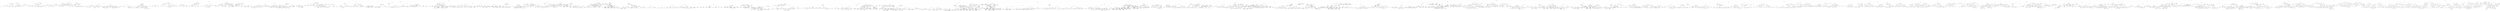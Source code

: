 digraph {
0 [label="x[3] <= -0.05"];
1 [label="x[4] <= -0.275"];
2 [label="x[4] <= -0.775"];
3 [label="x[4] <= -0.975"];
4 [label="x[3] <= -0.25"];
5 [label="x[0] <= -0.025"];
6 [label="x[1] <= -1.325"];
7 [label="x[1] <= -1.375"];
8 [label="x[4] <= -1.125"];
9 [label="(20.0, 0.0)"];
8 -> 9 [label="True"];
10 [label="[(15.0, 0.0), (20.0, 0.0)]"];
8 -> 10 [style="dashed", label="False"];
7 -> 8 [label="True"];
11 [label="x[4] <= -1.175"];
12 [label="[(15.0, 0.0), (20.0, 0.0)]"];
11 -> 12 [label="True"];
13 [label="[(15.0, 0.0), (20.0, 0.0), (20.0, 10.0)]"];
11 -> 13 [style="dashed", label="False"];
7 -> 11 [style="dashed", label="False"];
6 -> 7 [label="True"];
14 [label="x[5] <= 0.125"];
15 [label="x[5] <= -0.125"];
16 [label="x[1] <= 0.075"];
17 [label="[(15.0, 0.0), (20.0, 0.0), (10.0, 10.0), (15.0, 10.0), (20.0, 10.0)\n(20.0, 20.0)]"];
16 -> 17 [label="True"];
18 [label="x[4] <= -1.125"];
19 [label="x[1] <= 0.125"];
20 [label="x[2] <= 0.025"];
21 [label="[(15.0, 0.0), (10.0, 10.0), (15.0, 10.0), (20.0, 10.0), (20.0, 20.0)]"];
20 -> 21 [label="True"];
22 [label="[(15.0, 0.0), (20.0, 0.0), (10.0, 10.0), (15.0, 10.0), (20.0, 10.0)\n(20.0, 20.0)]"];
20 -> 22 [style="dashed", label="False"];
19 -> 20 [label="True"];
23 [label="[(15.0, 0.0), (10.0, 10.0), (15.0, 10.0), (20.0, 10.0), (20.0, 20.0)]"];
19 -> 23 [style="dashed", label="False"];
18 -> 19 [label="True"];
24 [label="x[1] <= 0.125"];
25 [label="x[2] <= 0.025"];
26 [label="[(10.0, 10.0), (15.0, 10.0), (20.0, 10.0), (20.0, 20.0)]"];
25 -> 26 [label="True"];
27 [label="[(15.0, 0.0), (20.0, 0.0), (10.0, 10.0), (15.0, 10.0), (20.0, 10.0)\n(20.0, 20.0)]"];
25 -> 27 [style="dashed", label="False"];
24 -> 25 [label="True"];
28 [label="x[4] <= -1.075"];
29 [label="x[1] <= 0.175"];
30 [label="[(15.0, 0.0), (10.0, 10.0), (15.0, 10.0), (20.0, 10.0), (20.0, 20.0)]"];
29 -> 30 [label="True"];
31 [label="[(10.0, 10.0), (15.0, 10.0), (20.0, 10.0), (20.0, 20.0)]"];
29 -> 31 [style="dashed", label="False"];
28 -> 29 [label="True"];
32 [label="[(10.0, 10.0), (15.0, 10.0), (20.0, 10.0), (20.0, 20.0)]"];
28 -> 32 [style="dashed", label="False"];
24 -> 28 [style="dashed", label="False"];
18 -> 24 [style="dashed", label="False"];
16 -> 18 [style="dashed", label="False"];
15 -> 16 [label="True"];
33 [label="[(15.0, 0.0), (20.0, 0.0), (10.0, 10.0), (15.0, 10.0), (20.0, 10.0)\n(20.0, 20.0)]"];
15 -> 33 [style="dashed", label="False"];
14 -> 15 [label="True"];
34 [label="x[1] <= 0.125"];
35 [label="x[2] <= 0.025"];
36 [label="x[1] <= 0.075"];
37 [label="x[2] <= -0.025"];
38 [label="x[1] <= 0.025"];
39 [label="(20.0, 0.0)"];
38 -> 39 [label="True"];
40 [label="x[4] <= -1.175"];
41 [label="[(15.0, 0.0), (20.0, 0.0)]"];
40 -> 41 [label="True"];
42 [label="[(15.0, 0.0), (20.0, 0.0), (20.0, 10.0)]"];
40 -> 42 [style="dashed", label="False"];
38 -> 40 [style="dashed", label="False"];
37 -> 38 [label="True"];
43 [label="x[4] <= -1.125"];
44 [label="(20.0, 0.0)"];
43 -> 44 [label="True"];
45 [label="[(15.0, 0.0), (20.0, 0.0)]"];
43 -> 45 [style="dashed", label="False"];
37 -> 43 [style="dashed", label="False"];
36 -> 37 [label="True"];
46 [label="x[4] <= -1.075"];
47 [label="x[4] <= -1.175"];
48 [label="x[2] <= -0.025"];
49 [label="[(15.0, 0.0), (20.0, 0.0), (20.0, 10.0)]"];
48 -> 49 [label="True"];
50 [label="[(15.0, 0.0), (20.0, 0.0)]"];
48 -> 50 [style="dashed", label="False"];
47 -> 48 [label="True"];
51 [label="[(15.0, 0.0), (20.0, 0.0), (20.0, 10.0)]"];
47 -> 51 [style="dashed", label="False"];
46 -> 47 [label="True"];
52 [label="x[2] <= -0.025"];
53 [label="[(15.0, 0.0), (20.0, 0.0), (15.0, 10.0), (20.0, 10.0)]"];
52 -> 53 [label="True"];
54 [label="[(15.0, 0.0), (20.0, 0.0), (20.0, 10.0)]"];
52 -> 54 [style="dashed", label="False"];
46 -> 52 [style="dashed", label="False"];
36 -> 46 [style="dashed", label="False"];
35 -> 36 [label="True"];
55 [label="x[1] <= 0.075"];
56 [label="(20.0, 0.0)"];
55 -> 56 [label="True"];
57 [label="x[4] <= -1.125"];
58 [label="(20.0, 0.0)"];
57 -> 58 [label="True"];
59 [label="[(15.0, 0.0), (20.0, 0.0)]"];
57 -> 59 [style="dashed", label="False"];
55 -> 57 [style="dashed", label="False"];
35 -> 55 [style="dashed", label="False"];
34 -> 35 [label="True"];
60 [label="x[1] <= 0.175"];
61 [label="x[2] <= 0.025"];
62 [label="x[4] <= -1.175"];
63 [label="[(15.0, 0.0), (20.0, 0.0), (10.0, 10.0), (15.0, 10.0), (20.0, 10.0)]"];
62 -> 63 [label="True"];
64 [label="[(15.0, 0.0), (20.0, 0.0), (10.0, 10.0), (15.0, 10.0), (20.0, 10.0)\n(20.0, 20.0)]"];
62 -> 64 [style="dashed", label="False"];
61 -> 62 [label="True"];
65 [label="x[4] <= -1.025"];
66 [label="[(15.0, 0.0), (20.0, 0.0), (15.0, 10.0), (20.0, 10.0)]"];
65 -> 66 [label="True"];
67 [label="[(15.0, 0.0), (20.0, 0.0), (10.0, 10.0), (15.0, 10.0), (20.0, 10.0)\n(20.0, 20.0)]"];
65 -> 67 [style="dashed", label="False"];
61 -> 65 [style="dashed", label="False"];
60 -> 61 [label="True"];
68 [label="[(15.0, 0.0), (20.0, 0.0), (10.0, 10.0), (15.0, 10.0), (20.0, 10.0)\n(20.0, 20.0)]"];
60 -> 68 [style="dashed", label="False"];
34 -> 60 [style="dashed", label="False"];
14 -> 34 [style="dashed", label="False"];
6 -> 14 [style="dashed", label="False"];
5 -> 6 [label="True"];
69 [label="x[1] <= -1.325"];
70 [label="x[1] <= -1.375"];
71 [label="x[4] <= -1.125"];
72 [label="(20.0, 0.0)"];
71 -> 72 [label="True"];
73 [label="[(15.0, 0.0), (20.0, 0.0)]"];
71 -> 73 [style="dashed", label="False"];
70 -> 71 [label="True"];
74 [label="x[4] <= -1.175"];
75 [label="[(15.0, 0.0), (20.0, 0.0)]"];
74 -> 75 [label="True"];
76 [label="[(10.0, 0.0), (15.0, 0.0), (20.0, 0.0), (20.0, 10.0)]"];
74 -> 76 [style="dashed", label="False"];
70 -> 74 [style="dashed", label="False"];
69 -> 70 [label="True"];
77 [label="x[5] <= 0.125"];
78 [label="x[5] <= -0.125"];
79 [label="x[1] <= 0.075"];
80 [label="[(0.0, 0.0), (5.0, 0.0), (10.0, 0.0), (15.0, 0.0), (20.0, 0.0)\n(10.0, 10.0), (15.0, 10.0), (20.0, 10.0), (20.0, 20.0)]"];
79 -> 80 [label="True"];
81 [label="x[4] <= -1.125"];
82 [label="x[1] <= 0.125"];
83 [label="x[2] <= 0.025"];
84 [label="[(0.0, 0.0), (5.0, 0.0), (10.0, 0.0), (15.0, 0.0), (10.0, 10.0)\n(15.0, 10.0), (20.0, 10.0), (20.0, 20.0)]"];
83 -> 84 [label="True"];
85 [label="[(0.0, 0.0), (5.0, 0.0), (10.0, 0.0), (15.0, 0.0), (20.0, 0.0)\n(10.0, 10.0), (15.0, 10.0), (20.0, 10.0), (20.0, 20.0)]"];
83 -> 85 [style="dashed", label="False"];
82 -> 83 [label="True"];
86 [label="[(0.0, 0.0), (5.0, 0.0), (10.0, 0.0), (15.0, 0.0), (10.0, 10.0)\n(15.0, 10.0), (20.0, 10.0), (20.0, 20.0)]"];
82 -> 86 [style="dashed", label="False"];
81 -> 82 [label="True"];
87 [label="x[1] <= 0.125"];
88 [label="x[2] <= 0.025"];
89 [label="[(0.0, 0.0), (5.0, 0.0), (10.0, 0.0), (10.0, 10.0), (15.0, 10.0)\n(20.0, 10.0), (20.0, 20.0)]"];
88 -> 89 [label="True"];
90 [label="[(0.0, 0.0), (5.0, 0.0), (10.0, 0.0), (15.0, 0.0), (20.0, 0.0)\n(10.0, 10.0), (15.0, 10.0), (20.0, 10.0), (20.0, 20.0)]"];
88 -> 90 [style="dashed", label="False"];
87 -> 88 [label="True"];
91 [label="x[4] <= -1.075"];
92 [label="x[1] <= 0.175"];
93 [label="[(0.0, 0.0), (5.0, 0.0), (10.0, 0.0), (15.0, 0.0), (10.0, 10.0)\n(15.0, 10.0), (20.0, 10.0), (20.0, 20.0)]"];
92 -> 93 [label="True"];
94 [label="[(0.0, 0.0), (5.0, 0.0), (10.0, 0.0), (10.0, 10.0), (15.0, 10.0)\n(20.0, 10.0), (20.0, 20.0)]"];
92 -> 94 [style="dashed", label="False"];
91 -> 92 [label="True"];
95 [label="[(0.0, 0.0), (5.0, 0.0), (10.0, 0.0), (10.0, 10.0), (15.0, 10.0)\n(20.0, 10.0), (20.0, 20.0)]"];
91 -> 95 [style="dashed", label="False"];
87 -> 91 [style="dashed", label="False"];
81 -> 87 [style="dashed", label="False"];
79 -> 81 [style="dashed", label="False"];
78 -> 79 [label="True"];
96 [label="[(0.0, 0.0), (5.0, 0.0), (10.0, 0.0), (15.0, 0.0), (20.0, 0.0)\n(10.0, 10.0), (15.0, 10.0), (20.0, 10.0), (20.0, 20.0)]"];
78 -> 96 [style="dashed", label="False"];
77 -> 78 [label="True"];
97 [label="x[1] <= 0.125"];
98 [label="x[2] <= -0.025"];
99 [label="x[1] <= 0.075"];
100 [label="x[1] <= 0.025"];
101 [label="(20.0, 0.0)"];
100 -> 101 [label="True"];
102 [label="x[4] <= -1.175"];
103 [label="[(15.0, 0.0), (20.0, 0.0)]"];
102 -> 103 [label="True"];
104 [label="[(10.0, 0.0), (15.0, 0.0), (20.0, 0.0), (20.0, 10.0)]"];
102 -> 104 [style="dashed", label="False"];
100 -> 102 [style="dashed", label="False"];
99 -> 100 [label="True"];
105 [label="x[4] <= -1.075"];
106 [label="[(5.0, 0.0), (10.0, 0.0), (15.0, 0.0), (20.0, 0.0), (20.0, 10.0)]"];
105 -> 106 [label="True"];
107 [label="[(0.0, 0.0), (5.0, 0.0), (10.0, 0.0), (15.0, 0.0), (20.0, 0.0)\n(15.0, 10.0), (20.0, 10.0)]"];
105 -> 107 [style="dashed", label="False"];
99 -> 105 [style="dashed", label="False"];
98 -> 99 [label="True"];
108 [label="x[1] <= 0.075"];
109 [label="x[2] <= 0.025"];
110 [label="x[4] <= -1.125"];
111 [label="(20.0, 0.0)"];
110 -> 111 [label="True"];
112 [label="[(15.0, 0.0), (20.0, 0.0)]"];
110 -> 112 [style="dashed", label="False"];
109 -> 110 [label="True"];
113 [label="(20.0, 0.0)"];
109 -> 113 [style="dashed", label="False"];
108 -> 109 [label="True"];
114 [label="x[2] <= 0.025"];
115 [label="x[4] <= -1.175"];
116 [label="[(15.0, 0.0), (20.0, 0.0)]"];
115 -> 116 [label="True"];
117 [label="[(10.0, 0.0), (15.0, 0.0), (20.0, 0.0), (20.0, 10.0)]"];
115 -> 117 [style="dashed", label="False"];
114 -> 115 [label="True"];
118 [label="x[4] <= -1.125"];
119 [label="(20.0, 0.0)"];
118 -> 119 [label="True"];
120 [label="[(15.0, 0.0), (20.0, 0.0)]"];
118 -> 120 [style="dashed", label="False"];
114 -> 118 [style="dashed", label="False"];
108 -> 114 [style="dashed", label="False"];
98 -> 108 [style="dashed", label="False"];
97 -> 98 [label="True"];
121 [label="x[1] <= 0.175"];
122 [label="x[2] <= 0.025"];
123 [label="x[4] <= -1.175"];
124 [label="[(0.0, 0.0), (5.0, 0.0), (10.0, 0.0), (15.0, 0.0), (20.0, 0.0)\n(10.0, 10.0), (15.0, 10.0), (20.0, 10.0)]"];
123 -> 124 [label="True"];
125 [label="[(0.0, 0.0), (5.0, 0.0), (10.0, 0.0), (15.0, 0.0), (20.0, 0.0)\n(10.0, 10.0), (15.0, 10.0), (20.0, 10.0), (20.0, 20.0)]"];
123 -> 125 [style="dashed", label="False"];
122 -> 123 [label="True"];
126 [label="x[4] <= -1.125"];
127 [label="[(5.0, 0.0), (10.0, 0.0), (15.0, 0.0), (20.0, 0.0), (15.0, 10.0)\n(20.0, 10.0)]"];
126 -> 127 [label="True"];
128 [label="x[4] <= -1.025"];
129 [label="[(0.0, 0.0), (5.0, 0.0), (10.0, 0.0), (15.0, 0.0), (20.0, 0.0)\n(15.0, 10.0), (20.0, 10.0)]"];
128 -> 129 [label="True"];
130 [label="[(0.0, 0.0), (5.0, 0.0), (10.0, 0.0), (15.0, 0.0), (20.0, 0.0)\n(10.0, 10.0), (15.0, 10.0), (20.0, 10.0), (20.0, 20.0)]"];
128 -> 130 [style="dashed", label="False"];
126 -> 128 [style="dashed", label="False"];
122 -> 126 [style="dashed", label="False"];
121 -> 122 [label="True"];
131 [label="[(0.0, 0.0), (5.0, 0.0), (10.0, 0.0), (15.0, 0.0), (20.0, 0.0)\n(10.0, 10.0), (15.0, 10.0), (20.0, 10.0), (20.0, 20.0)]"];
121 -> 131 [style="dashed", label="False"];
97 -> 121 [style="dashed", label="False"];
77 -> 97 [style="dashed", label="False"];
69 -> 77 [style="dashed", label="False"];
5 -> 69 [style="dashed", label="False"];
4 -> 5 [label="True"];
132 [label="x[1] <= -1.175"];
133 [label="x[1] <= -1.325"];
134 [label="x[1] <= -1.375"];
135 [label="x[4] <= -1.125"];
136 [label="(20.0, 0.0)"];
135 -> 136 [label="True"];
137 [label="[(15.0, 0.0), (20.0, 0.0)]"];
135 -> 137 [style="dashed", label="False"];
134 -> 135 [label="True"];
138 [label="x[4] <= -1.075"];
139 [label="x[3] <= -0.15"];
140 [label="x[4] <= -1.175"];
141 [label="[(15.0, 0.0), (20.0, 0.0)]"];
140 -> 141 [label="True"];
142 [label="[(10.0, 0.0), (15.0, 0.0), (20.0, 0.0)]"];
140 -> 142 [style="dashed", label="False"];
139 -> 140 [label="True"];
143 [label="[(15.0, 0.0), (20.0, 0.0)]"];
139 -> 143 [style="dashed", label="False"];
138 -> 139 [label="True"];
144 [label="[(10.0, 0.0), (15.0, 0.0), (20.0, 0.0), (20.0, 10.0)]"];
138 -> 144 [style="dashed", label="False"];
134 -> 138 [style="dashed", label="False"];
133 -> 134 [label="True"];
145 [label="x[3] <= -0.15"];
146 [label="x[4] <= -1.075"];
147 [label="x[1] <= -1.225"];
148 [label="x[4] <= -1.125"];
149 [label="[(0.0, 0.0), (5.0, 0.0), (10.0, 0.0), (15.0, 0.0), (20.0, 0.0)\n(10.0, 10.0), (15.0, 10.0), (20.0, 10.0)]"];
148 -> 149 [label="True"];
150 [label="x[1] <= -1.275"];
151 [label="[(0.0, 0.0), (5.0, 0.0), (10.0, 0.0), (15.0, 0.0), (20.0, 0.0)\n(10.0, 10.0), (15.0, 10.0), (20.0, 10.0)]"];
150 -> 151 [label="True"];
152 [label="[(0.0, 0.0), (5.0, 0.0), (10.0, 0.0), (15.0, 0.0), (20.0, 0.0)\n(10.0, 10.0), (15.0, 10.0), (20.0, 10.0), (20.0, 20.0)]"];
150 -> 152 [style="dashed", label="False"];
148 -> 150 [style="dashed", label="False"];
147 -> 148 [label="True"];
153 [label="[(0.0, 0.0), (5.0, 0.0), (10.0, 0.0), (15.0, 0.0), (20.0, 0.0)\n(10.0, 10.0), (15.0, 10.0), (20.0, 10.0), (20.0, 20.0)]"];
147 -> 153 [style="dashed", label="False"];
146 -> 147 [label="True"];
154 [label="[(0.0, 0.0), (5.0, 0.0), (10.0, 0.0), (15.0, 0.0), (20.0, 0.0)\n(10.0, 10.0), (15.0, 10.0), (20.0, 10.0), (20.0, 20.0)]"];
146 -> 154 [style="dashed", label="False"];
145 -> 146 [label="True"];
155 [label="x[4] <= -1.075"];
156 [label="x[1] <= -1.225"];
157 [label="x[4] <= -1.125"];
158 [label="[(0.0, 0.0), (5.0, 0.0), (10.0, 0.0), (15.0, 0.0), (20.0, 0.0)\n(15.0, 10.0), (20.0, 10.0)]"];
157 -> 158 [label="True"];
159 [label="x[1] <= -1.275"];
160 [label="[(0.0, 0.0), (5.0, 0.0), (10.0, 0.0), (15.0, 0.0), (20.0, 0.0)\n(15.0, 10.0), (20.0, 10.0)]"];
159 -> 160 [label="True"];
161 [label="[(0.0, 0.0), (5.0, 0.0), (10.0, 0.0), (15.0, 0.0), (20.0, 0.0)\n(10.0, 10.0), (15.0, 10.0), (20.0, 10.0)]"];
159 -> 161 [style="dashed", label="False"];
157 -> 159 [style="dashed", label="False"];
156 -> 157 [label="True"];
162 [label="[(0.0, 0.0), (5.0, 0.0), (10.0, 0.0), (15.0, 0.0), (20.0, 0.0)\n(10.0, 10.0), (15.0, 10.0), (20.0, 10.0)]"];
156 -> 162 [style="dashed", label="False"];
155 -> 156 [label="True"];
163 [label="[(0.0, 0.0), (5.0, 0.0), (10.0, 0.0), (15.0, 0.0), (20.0, 0.0)\n(10.0, 10.0), (15.0, 10.0), (20.0, 10.0)]"];
155 -> 163 [style="dashed", label="False"];
145 -> 155 [style="dashed", label="False"];
133 -> 145 [style="dashed", label="False"];
132 -> 133 [label="True"];
164 [label="x[5] <= 0.125"];
165 [label="x[1] <= -1.075"];
166 [label="x[4] <= -1.125"];
167 [label="x[3] <= -0.15"];
168 [label="[(0.0, 0.0), (5.0, 0.0), (10.0, 0.0), (15.0, 0.0), (20.0, 0.0)\n(10.0, 10.0), (15.0, 10.0), (20.0, 10.0), (20.0, 20.0)]"];
167 -> 168 [label="True"];
169 [label="[(0.0, 0.0), (5.0, 0.0), (10.0, 0.0), (15.0, 0.0), (20.0, 0.0)\n(10.0, 10.0), (15.0, 10.0), (20.0, 10.0)]"];
167 -> 169 [style="dashed", label="False"];
166 -> 167 [label="True"];
170 [label="[(0.0, 0.0), (5.0, 0.0), (10.0, 0.0), (15.0, 0.0), (20.0, 0.0)\n(10.0, 10.0), (15.0, 10.0), (20.0, 10.0), (20.0, 20.0)]"];
166 -> 170 [style="dashed", label="False"];
165 -> 166 [label="True"];
171 [label="x[5] <= -0.125"];
172 [label="x[1] <= 0.075"];
173 [label="[(0.0, 0.0), (5.0, 0.0), (10.0, 0.0), (15.0, 0.0), (20.0, 0.0)\n(10.0, 10.0), (15.0, 10.0), (20.0, 10.0), (20.0, 20.0)]"];
172 -> 173 [label="True"];
174 [label="x[4] <= -1.125"];
175 [label="x[1] <= 0.125"];
176 [label="x[2] <= 0.025"];
177 [label="[(0.0, 0.0), (5.0, 0.0), (10.0, 0.0), (15.0, 0.0), (10.0, 10.0)\n(15.0, 10.0), (20.0, 10.0), (20.0, 20.0)]"];
176 -> 177 [label="True"];
178 [label="[(0.0, 0.0), (5.0, 0.0), (10.0, 0.0), (15.0, 0.0), (20.0, 0.0)\n(10.0, 10.0), (15.0, 10.0), (20.0, 10.0), (20.0, 20.0)]"];
176 -> 178 [style="dashed", label="False"];
175 -> 176 [label="True"];
179 [label="[(0.0, 0.0), (5.0, 0.0), (10.0, 0.0), (15.0, 0.0), (10.0, 10.0)\n(15.0, 10.0), (20.0, 10.0), (20.0, 20.0)]"];
175 -> 179 [style="dashed", label="False"];
174 -> 175 [label="True"];
180 [label="x[1] <= 0.125"];
181 [label="x[2] <= 0.025"];
182 [label="[(0.0, 0.0), (5.0, 0.0), (10.0, 0.0), (10.0, 10.0), (15.0, 10.0)\n(20.0, 10.0), (20.0, 20.0)]"];
181 -> 182 [label="True"];
183 [label="[(0.0, 0.0), (5.0, 0.0), (10.0, 0.0), (15.0, 0.0), (20.0, 0.0)\n(10.0, 10.0), (15.0, 10.0), (20.0, 10.0), (20.0, 20.0)]"];
181 -> 183 [style="dashed", label="False"];
180 -> 181 [label="True"];
184 [label="x[4] <= -1.075"];
185 [label="x[1] <= 0.175"];
186 [label="[(0.0, 0.0), (5.0, 0.0), (10.0, 0.0), (15.0, 0.0), (10.0, 10.0)\n(15.0, 10.0), (20.0, 10.0), (20.0, 20.0)]"];
185 -> 186 [label="True"];
187 [label="[(0.0, 0.0), (5.0, 0.0), (10.0, 0.0), (10.0, 10.0), (15.0, 10.0)\n(20.0, 10.0), (20.0, 20.0)]"];
185 -> 187 [style="dashed", label="False"];
184 -> 185 [label="True"];
188 [label="[(0.0, 0.0), (5.0, 0.0), (10.0, 0.0), (10.0, 10.0), (15.0, 10.0)\n(20.0, 10.0), (20.0, 20.0)]"];
184 -> 188 [style="dashed", label="False"];
180 -> 184 [style="dashed", label="False"];
174 -> 180 [style="dashed", label="False"];
172 -> 174 [style="dashed", label="False"];
171 -> 172 [label="True"];
189 [label="[(0.0, 0.0), (5.0, 0.0), (10.0, 0.0), (15.0, 0.0), (20.0, 0.0)\n(10.0, 10.0), (15.0, 10.0), (20.0, 10.0), (20.0, 20.0)]"];
171 -> 189 [style="dashed", label="False"];
165 -> 171 [style="dashed", label="False"];
164 -> 165 [label="True"];
190 [label="x[1] <= 0.325"];
191 [label="x[1] <= 0.125"];
192 [label="x[2] <= -0.025"];
193 [label="x[3] <= -0.15"];
194 [label="x[4] <= -1.075"];
195 [label="x[1] <= 0.075"];
196 [label="x[4] <= -1.175"];
197 [label="[(15.0, 0.0), (20.0, 0.0)]"];
196 -> 197 [label="True"];
198 [label="[(10.0, 0.0), (15.0, 0.0), (20.0, 0.0)]"];
196 -> 198 [style="dashed", label="False"];
195 -> 196 [label="True"];
199 [label="x[4] <= -1.175"];
200 [label="[(10.0, 0.0), (15.0, 0.0), (20.0, 0.0)]"];
199 -> 200 [label="True"];
201 [label="[(5.0, 0.0), (10.0, 0.0), (15.0, 0.0), (20.0, 0.0)]"];
199 -> 201 [style="dashed", label="False"];
195 -> 199 [style="dashed", label="False"];
194 -> 195 [label="True"];
202 [label="x[1] <= 0.025"];
203 [label="(20.0, 0.0)"];
202 -> 203 [label="True"];
204 [label="x[1] <= 0.075"];
205 [label="x[4] <= -1.025"];
206 [label="[(10.0, 0.0), (15.0, 0.0), (20.0, 0.0)]"];
205 -> 206 [label="True"];
207 [label="[(10.0, 0.0), (15.0, 0.0), (20.0, 0.0), (20.0, 10.0)]"];
205 -> 207 [style="dashed", label="False"];
204 -> 205 [label="True"];
208 [label="[(0.0, 0.0), (5.0, 0.0), (10.0, 0.0), (15.0, 0.0), (20.0, 0.0)\n(20.0, 10.0)]"];
204 -> 208 [style="dashed", label="False"];
202 -> 204 [style="dashed", label="False"];
194 -> 202 [style="dashed", label="False"];
193 -> 194 [label="True"];
209 [label="x[4] <= -1.075"];
210 [label="[(15.0, 0.0), (20.0, 0.0)]"];
209 -> 210 [label="True"];
211 [label="x[1] <= 0.075"];
212 [label="x[4] <= -1.025"];
213 [label="[(15.0, 0.0), (20.0, 0.0)]"];
212 -> 213 [label="True"];
214 [label="[(10.0, 0.0), (15.0, 0.0), (20.0, 0.0)]"];
212 -> 214 [style="dashed", label="False"];
211 -> 212 [label="True"];
215 [label="[(5.0, 0.0), (10.0, 0.0), (15.0, 0.0), (20.0, 0.0), (20.0, 10.0)]"];
211 -> 215 [style="dashed", label="False"];
209 -> 211 [style="dashed", label="False"];
193 -> 209 [style="dashed", label="False"];
192 -> 193 [label="True"];
216 [label="x[4] <= -1.075"];
217 [label="x[4] <= -1.125"];
218 [label="x[1] <= 0.075"];
219 [label="(20.0, 0.0)"];
218 -> 219 [label="True"];
220 [label="x[2] <= 0.025"];
221 [label="x[3] <= -0.15"];
222 [label="x[4] <= -1.175"];
223 [label="[(15.0, 0.0), (20.0, 0.0)]"];
222 -> 223 [label="True"];
224 [label="[(10.0, 0.0), (15.0, 0.0), (20.0, 0.0)]"];
222 -> 224 [style="dashed", label="False"];
221 -> 222 [label="True"];
225 [label="[(15.0, 0.0), (20.0, 0.0)]"];
221 -> 225 [style="dashed", label="False"];
220 -> 221 [label="True"];
226 [label="(20.0, 0.0)"];
220 -> 226 [style="dashed", label="False"];
218 -> 220 [style="dashed", label="False"];
217 -> 218 [label="True"];
227 [label="x[1] <= 0.075"];
228 [label="x[2] <= 0.025"];
229 [label="[(15.0, 0.0), (20.0, 0.0)]"];
228 -> 229 [label="True"];
230 [label="(20.0, 0.0)"];
228 -> 230 [style="dashed", label="False"];
227 -> 228 [label="True"];
231 [label="x[2] <= 0.025"];
232 [label="x[3] <= -0.15"];
233 [label="[(10.0, 0.0), (15.0, 0.0), (20.0, 0.0)]"];
232 -> 233 [label="True"];
234 [label="[(15.0, 0.0), (20.0, 0.0)]"];
232 -> 234 [style="dashed", label="False"];
231 -> 232 [label="True"];
235 [label="[(15.0, 0.0), (20.0, 0.0)]"];
231 -> 235 [style="dashed", label="False"];
227 -> 231 [style="dashed", label="False"];
217 -> 227 [style="dashed", label="False"];
216 -> 217 [label="True"];
236 [label="x[1] <= 0.075"];
237 [label="x[2] <= 0.025"];
238 [label="[(15.0, 0.0), (20.0, 0.0)]"];
237 -> 238 [label="True"];
239 [label="(20.0, 0.0)"];
237 -> 239 [style="dashed", label="False"];
236 -> 237 [label="True"];
240 [label="x[2] <= 0.025"];
241 [label="[(10.0, 0.0), (15.0, 0.0), (20.0, 0.0), (20.0, 10.0)]"];
240 -> 241 [label="True"];
242 [label="[(15.0, 0.0), (20.0, 0.0)]"];
240 -> 242 [style="dashed", label="False"];
236 -> 240 [style="dashed", label="False"];
216 -> 236 [style="dashed", label="False"];
192 -> 216 [style="dashed", label="False"];
191 -> 192 [label="True"];
243 [label="x[3] <= -0.15"];
244 [label="x[1] <= 0.175"];
245 [label="x[4] <= -1.175"];
246 [label="x[2] <= 0.025"];
247 [label="[(0.0, 0.0), (5.0, 0.0), (10.0, 0.0), (15.0, 0.0), (20.0, 0.0)\n(15.0, 10.0), (20.0, 10.0)]"];
246 -> 247 [label="True"];
248 [label="[(5.0, 0.0), (10.0, 0.0), (15.0, 0.0), (20.0, 0.0), (20.0, 10.0)]"];
246 -> 248 [style="dashed", label="False"];
245 -> 246 [label="True"];
249 [label="x[2] <= 0.025"];
250 [label="x[4] <= -1.075"];
251 [label="[(0.0, 0.0), (5.0, 0.0), (10.0, 0.0), (15.0, 0.0), (20.0, 0.0)\n(10.0, 10.0), (15.0, 10.0), (20.0, 10.0)]"];
250 -> 251 [label="True"];
252 [label="x[2] <= -0.025"];
253 [label="[(0.0, 0.0), (5.0, 0.0), (10.0, 0.0), (15.0, 0.0), (20.0, 0.0)\n(10.0, 10.0), (15.0, 10.0), (20.0, 10.0), (20.0, 20.0)]"];
252 -> 253 [label="True"];
254 [label="x[4] <= -1.025"];
255 [label="[(0.0, 0.0), (5.0, 0.0), (10.0, 0.0), (15.0, 0.0), (20.0, 0.0)\n(10.0, 10.0), (15.0, 10.0), (20.0, 10.0)]"];
254 -> 255 [label="True"];
256 [label="[(0.0, 0.0), (5.0, 0.0), (10.0, 0.0), (15.0, 0.0), (20.0, 0.0)\n(10.0, 10.0), (15.0, 10.0), (20.0, 10.0), (20.0, 20.0)]"];
254 -> 256 [style="dashed", label="False"];
252 -> 254 [style="dashed", label="False"];
250 -> 252 [style="dashed", label="False"];
249 -> 250 [label="True"];
257 [label="x[4] <= -1.125"];
258 [label="[(5.0, 0.0), (10.0, 0.0), (15.0, 0.0), (20.0, 0.0), (15.0, 10.0)\n(20.0, 10.0)]"];
257 -> 258 [label="True"];
259 [label="x[4] <= -1.025"];
260 [label="[(0.0, 0.0), (5.0, 0.0), (10.0, 0.0), (15.0, 0.0), (20.0, 0.0)\n(15.0, 10.0), (20.0, 10.0)]"];
259 -> 260 [label="True"];
261 [label="[(0.0, 0.0), (5.0, 0.0), (10.0, 0.0), (15.0, 0.0), (20.0, 0.0)\n(10.0, 10.0), (15.0, 10.0), (20.0, 10.0)]"];
259 -> 261 [style="dashed", label="False"];
257 -> 259 [style="dashed", label="False"];
249 -> 257 [style="dashed", label="False"];
245 -> 249 [style="dashed", label="False"];
244 -> 245 [label="True"];
262 [label="x[4] <= -1.125"];
263 [label="x[1] <= 0.275"];
264 [label="x[1] <= 0.225"];
265 [label="[(0.0, 0.0), (5.0, 0.0), (10.0, 0.0), (15.0, 0.0), (20.0, 0.0)\n(10.0, 10.0), (15.0, 10.0), (20.0, 10.0)]"];
264 -> 265 [label="True"];
266 [label="x[4] <= -1.175"];
267 [label="[(0.0, 0.0), (5.0, 0.0), (10.0, 0.0), (15.0, 0.0), (20.0, 0.0)\n(10.0, 10.0), (15.0, 10.0), (20.0, 10.0)]"];
266 -> 267 [label="True"];
268 [label="x[2] <= 0.025"];
269 [label="[(0.0, 0.0), (5.0, 0.0), (10.0, 0.0), (15.0, 0.0), (20.0, 0.0)\n(10.0, 10.0), (15.0, 10.0), (20.0, 10.0), (20.0, 20.0)]"];
268 -> 269 [label="True"];
270 [label="[(0.0, 0.0), (5.0, 0.0), (10.0, 0.0), (15.0, 0.0), (20.0, 0.0)\n(10.0, 10.0), (15.0, 10.0), (20.0, 10.0)]"];
268 -> 270 [style="dashed", label="False"];
266 -> 268 [style="dashed", label="False"];
264 -> 266 [style="dashed", label="False"];
263 -> 264 [label="True"];
271 [label="[(0.0, 0.0), (5.0, 0.0), (10.0, 0.0), (15.0, 0.0), (20.0, 0.0)\n(10.0, 10.0), (15.0, 10.0), (20.0, 10.0), (20.0, 20.0)]"];
263 -> 271 [style="dashed", label="False"];
262 -> 263 [label="True"];
272 [label="x[1] <= 0.225"];
273 [label="x[2] <= 0.025"];
274 [label="[(0.0, 0.0), (5.0, 0.0), (10.0, 0.0), (15.0, 0.0), (20.0, 0.0)\n(10.0, 10.0), (15.0, 10.0), (20.0, 10.0), (20.0, 20.0)]"];
273 -> 274 [label="True"];
275 [label="x[4] <= -1.075"];
276 [label="[(0.0, 0.0), (5.0, 0.0), (10.0, 0.0), (15.0, 0.0), (20.0, 0.0)\n(10.0, 10.0), (15.0, 10.0), (20.0, 10.0)]"];
275 -> 276 [label="True"];
277 [label="[(0.0, 0.0), (5.0, 0.0), (10.0, 0.0), (15.0, 0.0), (20.0, 0.0)\n(10.0, 10.0), (15.0, 10.0), (20.0, 10.0), (20.0, 20.0)]"];
275 -> 277 [style="dashed", label="False"];
273 -> 275 [style="dashed", label="False"];
272 -> 273 [label="True"];
278 [label="[(0.0, 0.0), (5.0, 0.0), (10.0, 0.0), (15.0, 0.0), (20.0, 0.0)\n(10.0, 10.0), (15.0, 10.0), (20.0, 10.0), (20.0, 20.0)]"];
272 -> 278 [style="dashed", label="False"];
262 -> 272 [style="dashed", label="False"];
244 -> 262 [style="dashed", label="False"];
243 -> 244 [label="True"];
279 [label="x[1] <= 0.175"];
280 [label="x[4] <= -1.125"];
281 [label="x[4] <= -1.175"];
282 [label="x[2] <= 0.025"];
283 [label="[(0.0, 0.0), (5.0, 0.0), (10.0, 0.0), (15.0, 0.0), (20.0, 0.0)\n(20.0, 10.0)]"];
282 -> 283 [label="True"];
284 [label="[(5.0, 0.0), (10.0, 0.0), (15.0, 0.0), (20.0, 0.0), (20.0, 10.0)]"];
282 -> 284 [style="dashed", label="False"];
281 -> 282 [label="True"];
285 [label="x[2] <= 0.025"];
286 [label="[(0.0, 0.0), (5.0, 0.0), (10.0, 0.0), (15.0, 0.0), (20.0, 0.0)\n(15.0, 10.0)]"];
285 -> 286 [label="True"];
287 [label="[(5.0, 0.0), (10.0, 0.0), (15.0, 0.0), (20.0, 0.0)]"];
285 -> 287 [style="dashed", label="False"];
281 -> 285 [style="dashed", label="False"];
280 -> 281 [label="True"];
288 [label="x[2] <= 0.025"];
289 [label="x[4] <= -1.075"];
290 [label="[(0.0, 0.0), (5.0, 0.0), (10.0, 0.0), (15.0, 0.0), (20.0, 0.0)\n(15.0, 10.0), (20.0, 10.0)]"];
289 -> 290 [label="True"];
291 [label="x[2] <= -0.025"];
292 [label="[(0.0, 0.0), (5.0, 0.0), (10.0, 0.0), (15.0, 0.0), (20.0, 0.0)\n(10.0, 10.0), (15.0, 10.0), (20.0, 10.0)]"];
291 -> 292 [label="True"];
293 [label="x[4] <= -1.025"];
294 [label="[(0.0, 0.0), (5.0, 0.0), (10.0, 0.0), (15.0, 0.0), (20.0, 0.0)\n(15.0, 10.0), (20.0, 10.0)]"];
293 -> 294 [label="True"];
295 [label="[(0.0, 0.0), (5.0, 0.0), (10.0, 0.0), (15.0, 0.0), (20.0, 0.0)\n(10.0, 10.0), (15.0, 10.0), (20.0, 10.0)]"];
293 -> 295 [style="dashed", label="False"];
291 -> 293 [style="dashed", label="False"];
289 -> 291 [style="dashed", label="False"];
288 -> 289 [label="True"];
296 [label="x[4] <= -1.025"];
297 [label="[(5.0, 0.0), (10.0, 0.0), (15.0, 0.0), (20.0, 0.0), (20.0, 10.0)]"];
296 -> 297 [label="True"];
298 [label="[(0.0, 0.0), (5.0, 0.0), (10.0, 0.0), (15.0, 0.0), (20.0, 0.0)\n(15.0, 10.0), (20.0, 10.0)]"];
296 -> 298 [style="dashed", label="False"];
288 -> 296 [style="dashed", label="False"];
280 -> 288 [style="dashed", label="False"];
279 -> 280 [label="True"];
299 [label="x[4] <= -1.125"];
300 [label="x[1] <= 0.275"];
301 [label="x[1] <= 0.225"];
302 [label="[(0.0, 0.0), (5.0, 0.0), (10.0, 0.0), (15.0, 0.0), (20.0, 0.0)\n(15.0, 10.0), (20.0, 10.0)]"];
301 -> 302 [label="True"];
303 [label="x[4] <= -1.175"];
304 [label="[(0.0, 0.0), (5.0, 0.0), (10.0, 0.0), (15.0, 0.0), (20.0, 0.0)\n(15.0, 10.0), (20.0, 10.0)]"];
303 -> 304 [label="True"];
305 [label="x[2] <= 0.025"];
306 [label="[(0.0, 0.0), (5.0, 0.0), (10.0, 0.0), (15.0, 0.0), (20.0, 0.0)\n(10.0, 10.0), (15.0, 10.0), (20.0, 10.0)]"];
305 -> 306 [label="True"];
307 [label="[(0.0, 0.0), (5.0, 0.0), (10.0, 0.0), (15.0, 0.0), (20.0, 0.0)\n(15.0, 10.0), (20.0, 10.0)]"];
305 -> 307 [style="dashed", label="False"];
303 -> 305 [style="dashed", label="False"];
301 -> 303 [style="dashed", label="False"];
300 -> 301 [label="True"];
308 [label="[(0.0, 0.0), (5.0, 0.0), (10.0, 0.0), (15.0, 0.0), (20.0, 0.0)\n(10.0, 10.0), (15.0, 10.0), (20.0, 10.0)]"];
300 -> 308 [style="dashed", label="False"];
299 -> 300 [label="True"];
309 [label="x[1] <= 0.275"];
310 [label="x[2] <= 0.025"];
311 [label="[(0.0, 0.0), (5.0, 0.0), (10.0, 0.0), (15.0, 0.0), (20.0, 0.0)\n(10.0, 10.0), (15.0, 10.0), (20.0, 10.0)]"];
310 -> 311 [label="True"];
312 [label="x[4] <= -1.075"];
313 [label="x[1] <= 0.225"];
314 [label="[(0.0, 0.0), (5.0, 0.0), (10.0, 0.0), (15.0, 0.0), (20.0, 0.0)\n(15.0, 10.0), (20.0, 10.0)]"];
313 -> 314 [label="True"];
315 [label="[(0.0, 0.0), (5.0, 0.0), (10.0, 0.0), (15.0, 0.0), (20.0, 0.0)\n(10.0, 10.0), (15.0, 10.0), (20.0, 10.0)]"];
313 -> 315 [style="dashed", label="False"];
312 -> 313 [label="True"];
316 [label="[(0.0, 0.0), (5.0, 0.0), (10.0, 0.0), (15.0, 0.0), (20.0, 0.0)\n(10.0, 10.0), (15.0, 10.0), (20.0, 10.0)]"];
312 -> 316 [style="dashed", label="False"];
310 -> 312 [style="dashed", label="False"];
309 -> 310 [label="True"];
317 [label="x[2] <= 0.025"];
318 [label="x[4] <= -1.025"];
319 [label="x[2] <= -0.025"];
320 [label="[(0.0, 0.0), (5.0, 0.0), (10.0, 0.0), (15.0, 0.0), (20.0, 0.0)\n(10.0, 10.0), (15.0, 10.0), (20.0, 10.0), (20.0, 20.0)]"];
319 -> 320 [label="True"];
321 [label="x[4] <= -1.075"];
322 [label="[(0.0, 0.0), (5.0, 0.0), (10.0, 0.0), (15.0, 0.0), (20.0, 0.0)\n(10.0, 10.0), (15.0, 10.0), (20.0, 10.0)]"];
321 -> 322 [label="True"];
323 [label="[(0.0, 0.0), (5.0, 0.0), (10.0, 0.0), (15.0, 0.0), (20.0, 0.0)\n(10.0, 10.0), (15.0, 10.0), (20.0, 10.0), (20.0, 20.0)]"];
321 -> 323 [style="dashed", label="False"];
319 -> 321 [style="dashed", label="False"];
318 -> 319 [label="True"];
324 [label="[(0.0, 0.0), (5.0, 0.0), (10.0, 0.0), (15.0, 0.0), (20.0, 0.0)\n(10.0, 10.0), (15.0, 10.0), (20.0, 10.0)]"];
318 -> 324 [style="dashed", label="False"];
317 -> 318 [label="True"];
325 [label="[(0.0, 0.0), (5.0, 0.0), (10.0, 0.0), (15.0, 0.0), (20.0, 0.0)\n(10.0, 10.0), (15.0, 10.0), (20.0, 10.0)]"];
317 -> 325 [style="dashed", label="False"];
309 -> 317 [style="dashed", label="False"];
299 -> 309 [style="dashed", label="False"];
279 -> 299 [style="dashed", label="False"];
243 -> 279 [style="dashed", label="False"];
191 -> 243 [style="dashed", label="False"];
190 -> 191 [label="True"];
326 [label="x[1] <= 0.425"];
327 [label="x[4] <= -1.125"];
328 [label="x[3] <= -0.15"];
329 [label="[(0.0, 0.0), (5.0, 0.0), (10.0, 0.0), (15.0, 0.0), (20.0, 0.0)\n(10.0, 10.0), (15.0, 10.0), (20.0, 10.0), (20.0, 20.0)]"];
328 -> 329 [label="True"];
330 [label="x[1] <= 0.375"];
331 [label="[(0.0, 0.0), (5.0, 0.0), (10.0, 0.0), (15.0, 0.0), (20.0, 0.0)\n(10.0, 10.0), (15.0, 10.0), (20.0, 10.0)]"];
330 -> 331 [label="True"];
332 [label="x[2] <= 0.025"];
333 [label="[(0.0, 0.0), (5.0, 0.0), (10.0, 0.0), (15.0, 0.0), (20.0, 0.0)\n(10.0, 10.0), (15.0, 10.0), (20.0, 10.0), (20.0, 20.0)]"];
332 -> 333 [label="True"];
334 [label="[(0.0, 0.0), (5.0, 0.0), (10.0, 0.0), (15.0, 0.0), (20.0, 0.0)\n(10.0, 10.0), (15.0, 10.0), (20.0, 10.0)]"];
332 -> 334 [style="dashed", label="False"];
330 -> 332 [style="dashed", label="False"];
328 -> 330 [style="dashed", label="False"];
327 -> 328 [label="True"];
335 [label="[(0.0, 0.0), (5.0, 0.0), (10.0, 0.0), (15.0, 0.0), (20.0, 0.0)\n(10.0, 10.0), (15.0, 10.0), (20.0, 10.0), (20.0, 20.0)]"];
327 -> 335 [style="dashed", label="False"];
326 -> 327 [label="True"];
336 [label="[(0.0, 0.0), (5.0, 0.0), (10.0, 0.0), (15.0, 0.0), (20.0, 0.0)\n(10.0, 10.0), (15.0, 10.0), (20.0, 10.0), (20.0, 20.0)]"];
326 -> 336 [style="dashed", label="False"];
190 -> 326 [style="dashed", label="False"];
164 -> 190 [style="dashed", label="False"];
132 -> 164 [style="dashed", label="False"];
4 -> 132 [style="dashed", label="False"];
3 -> 4 [label="True"];
337 [label="x[3] <= -0.25"];
338 [label="x[0] <= -0.025"];
339 [label="x[1] <= -1.325"];
340 [label="x[1] <= -1.375"];
341 [label="x[4] <= -0.875"];
342 [label="[(15.0, 0.0), (20.0, 0.0), (20.0, 10.0)]"];
341 -> 342 [label="True"];
343 [label="[(15.0, 0.0), (20.0, 0.0), (15.0, 10.0), (20.0, 10.0)]"];
341 -> 343 [style="dashed", label="False"];
340 -> 341 [label="True"];
344 [label="[(15.0, 0.0), (20.0, 0.0), (15.0, 10.0), (20.0, 10.0)]"];
340 -> 344 [style="dashed", label="False"];
339 -> 340 [label="True"];
345 [label="x[5] <= 0.125"];
346 [label="x[5] <= -0.125"];
347 [label="x[1] <= 0.075"];
348 [label="[(15.0, 0.0), (20.0, 0.0), (5.0, 10.0), (10.0, 10.0), (15.0, 10.0)\n(20.0, 10.0), (15.0, 20.0), (20.0, 20.0)]"];
347 -> 348 [label="True"];
349 [label="x[1] <= 0.125"];
350 [label="x[2] <= 0.025"];
351 [label="x[4] <= -0.875"];
352 [label="[(5.0, 10.0), (10.0, 10.0), (15.0, 10.0), (15.0, 20.0), (20.0, 20.0)]"];
351 -> 352 [label="True"];
353 [label="[(5.0, 10.0), (10.0, 10.0), (15.0, 20.0), (20.0, 20.0)]"];
351 -> 353 [style="dashed", label="False"];
350 -> 351 [label="True"];
354 [label="[(15.0, 0.0), (20.0, 0.0), (5.0, 10.0), (10.0, 10.0), (15.0, 10.0)\n(20.0, 10.0), (15.0, 20.0), (20.0, 20.0)]"];
350 -> 354 [style="dashed", label="False"];
349 -> 350 [label="True"];
355 [label="x[1] <= 0.175"];
356 [label="x[4] <= -0.825"];
357 [label="[(5.0, 10.0), (10.0, 10.0), (15.0, 10.0), (20.0, 10.0), (15.0, 20.0)\n(20.0, 20.0)]"];
356 -> 357 [label="True"];
358 [label="[(5.0, 10.0), (10.0, 10.0), (15.0, 10.0), (15.0, 20.0), (20.0, 20.0)]"];
356 -> 358 [style="dashed", label="False"];
355 -> 356 [label="True"];
359 [label="x[4] <= -0.875"];
360 [label="[(5.0, 10.0), (10.0, 10.0), (15.0, 10.0), (15.0, 20.0), (20.0, 20.0)]"];
359 -> 360 [label="True"];
361 [label="[(5.0, 10.0), (10.0, 10.0), (15.0, 20.0), (20.0, 20.0)]"];
359 -> 361 [style="dashed", label="False"];
355 -> 359 [style="dashed", label="False"];
349 -> 355 [style="dashed", label="False"];
347 -> 349 [style="dashed", label="False"];
346 -> 347 [label="True"];
362 [label="[(15.0, 0.0), (20.0, 0.0), (5.0, 10.0), (10.0, 10.0), (15.0, 10.0)\n(20.0, 10.0), (15.0, 20.0), (20.0, 20.0)]"];
346 -> 362 [style="dashed", label="False"];
345 -> 346 [label="True"];
363 [label="x[1] <= 0.125"];
364 [label="x[1] <= 0.075"];
365 [label="x[4] <= -0.925"];
366 [label="x[2] <= -0.025"];
367 [label="x[1] <= 0.025"];
368 [label="(20.0, 0.0)"];
367 -> 368 [label="True"];
369 [label="[(15.0, 0.0), (20.0, 0.0), (15.0, 10.0), (20.0, 10.0)]"];
367 -> 369 [style="dashed", label="False"];
366 -> 367 [label="True"];
370 [label="x[2] <= 0.025"];
371 [label="[(15.0, 0.0), (20.0, 0.0), (20.0, 10.0)]"];
370 -> 371 [label="True"];
372 [label="(20.0, 0.0)"];
370 -> 372 [style="dashed", label="False"];
366 -> 370 [style="dashed", label="False"];
365 -> 366 [label="True"];
373 [label="x[1] <= 0.025"];
374 [label="[(15.0, 0.0), (20.0, 0.0)]"];
373 -> 374 [label="True"];
375 [label="x[2] <= 0.025"];
376 [label="x[4] <= -0.875"];
377 [label="x[2] <= -0.025"];
378 [label="[(15.0, 0.0), (20.0, 0.0), (15.0, 10.0), (20.0, 10.0)]"];
377 -> 378 [label="True"];
379 [label="[(15.0, 0.0), (20.0, 0.0), (20.0, 10.0)]"];
377 -> 379 [style="dashed", label="False"];
376 -> 377 [label="True"];
380 [label="[(15.0, 0.0), (20.0, 0.0), (15.0, 10.0), (20.0, 10.0)]"];
376 -> 380 [style="dashed", label="False"];
375 -> 376 [label="True"];
381 [label="[(15.0, 0.0), (20.0, 0.0)]"];
375 -> 381 [style="dashed", label="False"];
373 -> 375 [style="dashed", label="False"];
365 -> 373 [style="dashed", label="False"];
364 -> 365 [label="True"];
382 [label="x[2] <= 0.025"];
383 [label="x[4] <= -0.825"];
384 [label="[(15.0, 0.0), (20.0, 0.0), (15.0, 10.0), (20.0, 10.0)]"];
383 -> 384 [label="True"];
385 [label="x[2] <= -0.025"];
386 [label="[(15.0, 0.0), (20.0, 0.0), (5.0, 10.0), (10.0, 10.0), (15.0, 10.0)\n(20.0, 10.0)]"];
385 -> 386 [label="True"];
387 [label="[(15.0, 0.0), (20.0, 0.0), (15.0, 10.0), (20.0, 10.0)]"];
385 -> 387 [style="dashed", label="False"];
383 -> 385 [style="dashed", label="False"];
382 -> 383 [label="True"];
388 [label="x[4] <= -0.875"];
389 [label="[(15.0, 0.0), (20.0, 0.0), (20.0, 10.0)]"];
388 -> 389 [label="True"];
390 [label="[(15.0, 0.0), (20.0, 0.0), (15.0, 10.0), (20.0, 10.0)]"];
388 -> 390 [style="dashed", label="False"];
382 -> 388 [style="dashed", label="False"];
364 -> 382 [style="dashed", label="False"];
363 -> 364 [label="True"];
391 [label="x[1] <= 0.175"];
392 [label="x[2] <= 0.025"];
393 [label="x[4] <= -0.925"];
394 [label="[(15.0, 0.0), (20.0, 0.0), (5.0, 10.0), (10.0, 10.0), (15.0, 10.0)\n(20.0, 10.0), (20.0, 20.0)]"];
393 -> 394 [label="True"];
395 [label="[(15.0, 0.0), (20.0, 0.0), (5.0, 10.0), (10.0, 10.0), (15.0, 10.0)\n(20.0, 10.0), (15.0, 20.0), (20.0, 20.0)]"];
393 -> 395 [style="dashed", label="False"];
392 -> 393 [label="True"];
396 [label="x[4] <= -0.875"];
397 [label="x[4] <= -0.925"];
398 [label="[(15.0, 0.0), (20.0, 0.0), (10.0, 10.0), (15.0, 10.0), (20.0, 10.0)]"];
397 -> 398 [label="True"];
399 [label="[(15.0, 0.0), (20.0, 0.0), (10.0, 10.0), (15.0, 10.0), (20.0, 10.0)\n(20.0, 20.0)]"];
397 -> 399 [style="dashed", label="False"];
396 -> 397 [label="True"];
400 [label="[(15.0, 0.0), (20.0, 0.0), (5.0, 10.0), (10.0, 10.0), (15.0, 10.0)\n(20.0, 10.0), (20.0, 20.0)]"];
396 -> 400 [style="dashed", label="False"];
392 -> 396 [style="dashed", label="False"];
391 -> 392 [label="True"];
401 [label="[(15.0, 0.0), (20.0, 0.0), (5.0, 10.0), (10.0, 10.0), (15.0, 10.0)\n(20.0, 10.0), (15.0, 20.0), (20.0, 20.0)]"];
391 -> 401 [style="dashed", label="False"];
363 -> 391 [style="dashed", label="False"];
345 -> 363 [style="dashed", label="False"];
339 -> 345 [style="dashed", label="False"];
338 -> 339 [label="True"];
402 [label="x[1] <= -1.325"];
403 [label="x[1] <= -1.375"];
404 [label="x[4] <= -0.875"];
405 [label="[(10.0, 0.0), (15.0, 0.0), (20.0, 0.0), (20.0, 10.0)]"];
404 -> 405 [label="True"];
406 [label="[(5.0, 0.0), (10.0, 0.0), (15.0, 0.0), (20.0, 0.0), (15.0, 10.0)\n(20.0, 10.0)]"];
404 -> 406 [style="dashed", label="False"];
403 -> 404 [label="True"];
407 [label="[(5.0, 0.0), (10.0, 0.0), (15.0, 0.0), (20.0, 0.0), (15.0, 10.0)\n(20.0, 10.0)]"];
403 -> 407 [style="dashed", label="False"];
402 -> 403 [label="True"];
408 [label="x[5] <= 0.125"];
409 [label="x[5] <= -0.125"];
410 [label="x[1] <= 0.075"];
411 [label="[(0.0, 0.0), (5.0, 0.0), (10.0, 0.0), (15.0, 0.0), (20.0, 0.0)\n(5.0, 10.0), (10.0, 10.0), (15.0, 10.0), (20.0, 10.0), (15.0, 20.0)\n(20.0, 20.0)]"];
410 -> 411 [label="True"];
412 [label="x[1] <= 0.125"];
413 [label="x[2] <= 0.025"];
414 [label="x[4] <= -0.875"];
415 [label="[(0.0, 0.0), (5.0, 0.0), (5.0, 10.0), (10.0, 10.0), (15.0, 10.0)\n(15.0, 20.0), (20.0, 20.0)]"];
414 -> 415 [label="True"];
416 [label="[(0.0, 0.0), (5.0, 10.0), (10.0, 10.0), (15.0, 20.0), (20.0, 20.0)]"];
414 -> 416 [style="dashed", label="False"];
413 -> 414 [label="True"];
417 [label="[(0.0, 0.0), (5.0, 0.0), (10.0, 0.0), (15.0, 0.0), (20.0, 0.0)\n(5.0, 10.0), (10.0, 10.0), (15.0, 10.0), (20.0, 10.0), (15.0, 20.0)\n(20.0, 20.0)]"];
413 -> 417 [style="dashed", label="False"];
412 -> 413 [label="True"];
418 [label="x[1] <= 0.175"];
419 [label="x[4] <= -0.825"];
420 [label="[(0.0, 0.0), (5.0, 0.0), (10.0, 0.0), (5.0, 10.0), (10.0, 10.0)\n(15.0, 10.0), (20.0, 10.0), (15.0, 20.0), (20.0, 20.0)]"];
419 -> 420 [label="True"];
421 [label="[(0.0, 0.0), (5.0, 0.0), (5.0, 10.0), (10.0, 10.0), (15.0, 10.0)\n(15.0, 20.0), (20.0, 20.0)]"];
419 -> 421 [style="dashed", label="False"];
418 -> 419 [label="True"];
422 [label="x[4] <= -0.875"];
423 [label="[(0.0, 0.0), (5.0, 0.0), (5.0, 10.0), (10.0, 10.0), (15.0, 10.0)\n(15.0, 20.0), (20.0, 20.0)]"];
422 -> 423 [label="True"];
424 [label="[(0.0, 0.0), (5.0, 10.0), (10.0, 10.0), (15.0, 20.0), (20.0, 20.0)]"];
422 -> 424 [style="dashed", label="False"];
418 -> 422 [style="dashed", label="False"];
412 -> 418 [style="dashed", label="False"];
410 -> 412 [style="dashed", label="False"];
409 -> 410 [label="True"];
425 [label="[(0.0, 0.0), (5.0, 0.0), (10.0, 0.0), (15.0, 0.0), (20.0, 0.0)\n(5.0, 10.0), (10.0, 10.0), (15.0, 10.0), (20.0, 10.0), (15.0, 20.0)\n(20.0, 20.0)]"];
409 -> 425 [style="dashed", label="False"];
408 -> 409 [label="True"];
426 [label="x[1] <= 0.125"];
427 [label="x[1] <= 0.075"];
428 [label="x[4] <= -0.925"];
429 [label="x[2] <= -0.025"];
430 [label="x[1] <= 0.025"];
431 [label="(20.0, 0.0)"];
430 -> 431 [label="True"];
432 [label="[(5.0, 0.0), (10.0, 0.0), (15.0, 0.0), (20.0, 0.0), (15.0, 10.0)\n(20.0, 10.0)]"];
430 -> 432 [style="dashed", label="False"];
429 -> 430 [label="True"];
433 [label="x[2] <= 0.025"];
434 [label="[(10.0, 0.0), (15.0, 0.0), (20.0, 0.0), (20.0, 10.0)]"];
433 -> 434 [label="True"];
435 [label="(20.0, 0.0)"];
433 -> 435 [style="dashed", label="False"];
429 -> 433 [style="dashed", label="False"];
428 -> 429 [label="True"];
436 [label="x[1] <= 0.025"];
437 [label="[(15.0, 0.0), (20.0, 0.0)]"];
436 -> 437 [label="True"];
438 [label="x[2] <= 0.025"];
439 [label="x[4] <= -0.875"];
440 [label="x[2] <= -0.025"];
441 [label="[(5.0, 0.0), (10.0, 0.0), (15.0, 0.0), (20.0, 0.0), (15.0, 10.0)\n(20.0, 10.0)]"];
440 -> 441 [label="True"];
442 [label="[(10.0, 0.0), (15.0, 0.0), (20.0, 0.0), (20.0, 10.0)]"];
440 -> 442 [style="dashed", label="False"];
439 -> 440 [label="True"];
443 [label="[(5.0, 0.0), (10.0, 0.0), (15.0, 0.0), (20.0, 0.0), (15.0, 10.0)\n(20.0, 10.0)]"];
439 -> 443 [style="dashed", label="False"];
438 -> 439 [label="True"];
444 [label="[(15.0, 0.0), (20.0, 0.0)]"];
438 -> 444 [style="dashed", label="False"];
436 -> 438 [style="dashed", label="False"];
428 -> 436 [style="dashed", label="False"];
427 -> 428 [label="True"];
445 [label="x[2] <= -0.025"];
446 [label="x[4] <= -0.825"];
447 [label="[(0.0, 0.0), (5.0, 0.0), (10.0, 0.0), (15.0, 0.0), (20.0, 0.0)\n(15.0, 10.0), (20.0, 10.0)]"];
446 -> 447 [label="True"];
448 [label="[(0.0, 0.0), (5.0, 0.0), (10.0, 0.0), (15.0, 0.0), (20.0, 0.0)\n(5.0, 10.0), (10.0, 10.0), (15.0, 10.0), (20.0, 10.0)]"];
446 -> 448 [style="dashed", label="False"];
445 -> 446 [label="True"];
449 [label="x[2] <= 0.025"];
450 [label="[(5.0, 0.0), (10.0, 0.0), (15.0, 0.0), (20.0, 0.0), (15.0, 10.0)\n(20.0, 10.0)]"];
449 -> 450 [label="True"];
451 [label="x[4] <= -0.875"];
452 [label="[(10.0, 0.0), (15.0, 0.0), (20.0, 0.0), (20.0, 10.0)]"];
451 -> 452 [label="True"];
453 [label="[(5.0, 0.0), (10.0, 0.0), (15.0, 0.0), (20.0, 0.0), (15.0, 10.0)\n(20.0, 10.0)]"];
451 -> 453 [style="dashed", label="False"];
449 -> 451 [style="dashed", label="False"];
445 -> 449 [style="dashed", label="False"];
427 -> 445 [style="dashed", label="False"];
426 -> 427 [label="True"];
454 [label="x[1] <= 0.175"];
455 [label="x[2] <= 0.025"];
456 [label="x[4] <= -0.925"];
457 [label="[(0.0, 0.0), (5.0, 0.0), (10.0, 0.0), (15.0, 0.0), (20.0, 0.0)\n(5.0, 10.0), (10.0, 10.0), (15.0, 10.0), (20.0, 10.0), (20.0, 20.0)]"];
456 -> 457 [label="True"];
458 [label="[(0.0, 0.0), (5.0, 0.0), (10.0, 0.0), (15.0, 0.0), (20.0, 0.0)\n(5.0, 10.0), (10.0, 10.0), (15.0, 10.0), (20.0, 10.0), (15.0, 20.0)\n(20.0, 20.0)]"];
456 -> 458 [style="dashed", label="False"];
455 -> 456 [label="True"];
459 [label="x[4] <= -0.875"];
460 [label="x[4] <= -0.925"];
461 [label="[(0.0, 0.0), (5.0, 0.0), (10.0, 0.0), (15.0, 0.0), (20.0, 0.0)\n(10.0, 10.0), (15.0, 10.0), (20.0, 10.0)]"];
460 -> 461 [label="True"];
462 [label="[(0.0, 0.0), (5.0, 0.0), (10.0, 0.0), (15.0, 0.0), (20.0, 0.0)\n(10.0, 10.0), (15.0, 10.0), (20.0, 10.0), (20.0, 20.0)]"];
460 -> 462 [style="dashed", label="False"];
459 -> 460 [label="True"];
463 [label="[(0.0, 0.0), (5.0, 0.0), (10.0, 0.0), (15.0, 0.0), (20.0, 0.0)\n(5.0, 10.0), (10.0, 10.0), (15.0, 10.0), (20.0, 10.0), (20.0, 20.0)]"];
459 -> 463 [style="dashed", label="False"];
455 -> 459 [style="dashed", label="False"];
454 -> 455 [label="True"];
464 [label="[(0.0, 0.0), (5.0, 0.0), (10.0, 0.0), (15.0, 0.0), (20.0, 0.0)\n(5.0, 10.0), (10.0, 10.0), (15.0, 10.0), (20.0, 10.0), (15.0, 20.0)\n(20.0, 20.0)]"];
454 -> 464 [style="dashed", label="False"];
426 -> 454 [style="dashed", label="False"];
408 -> 426 [style="dashed", label="False"];
402 -> 408 [style="dashed", label="False"];
338 -> 402 [style="dashed", label="False"];
337 -> 338 [label="True"];
465 [label="x[1] <= -1.175"];
466 [label="x[1] <= -1.325"];
467 [label="x[4] <= -0.875"];
468 [label="x[1] <= -1.375"];
469 [label="[(10.0, 0.0), (15.0, 0.0), (20.0, 0.0), (20.0, 10.0)]"];
468 -> 469 [label="True"];
470 [label="[(5.0, 0.0), (10.0, 0.0), (15.0, 0.0), (20.0, 0.0), (20.0, 10.0)]"];
468 -> 470 [style="dashed", label="False"];
467 -> 468 [label="True"];
471 [label="[(5.0, 0.0), (10.0, 0.0), (15.0, 0.0), (20.0, 0.0), (15.0, 10.0)\n(20.0, 10.0)]"];
467 -> 471 [style="dashed", label="False"];
466 -> 467 [label="True"];
472 [label="x[3] <= -0.15"];
473 [label="x[1] <= -1.225"];
474 [label="x[4] <= -0.875"];
475 [label="[(0.0, 0.0), (5.0, 0.0), (10.0, 0.0), (15.0, 0.0), (20.0, 0.0)\n(5.0, 10.0), (10.0, 10.0), (15.0, 10.0), (20.0, 10.0), (20.0, 20.0)]"];
474 -> 475 [label="True"];
476 [label="x[1] <= -1.275"];
477 [label="x[4] <= -0.825"];
478 [label="[(0.0, 0.0), (5.0, 0.0), (10.0, 0.0), (15.0, 0.0), (20.0, 0.0)\n(5.0, 10.0), (10.0, 10.0), (15.0, 10.0), (20.0, 10.0), (20.0, 20.0)]"];
477 -> 478 [label="True"];
479 [label="[(0.0, 0.0), (5.0, 0.0), (10.0, 0.0), (15.0, 0.0), (20.0, 0.0)\n(5.0, 10.0), (10.0, 10.0), (15.0, 10.0), (20.0, 10.0), (15.0, 20.0)\n(20.0, 20.0)]"];
477 -> 479 [style="dashed", label="False"];
476 -> 477 [label="True"];
480 [label="[(0.0, 0.0), (5.0, 0.0), (10.0, 0.0), (15.0, 0.0), (20.0, 0.0)\n(5.0, 10.0), (10.0, 10.0), (15.0, 10.0), (20.0, 10.0), (15.0, 20.0)\n(20.0, 20.0)]"];
476 -> 480 [style="dashed", label="False"];
474 -> 476 [style="dashed", label="False"];
473 -> 474 [label="True"];
481 [label="[(0.0, 0.0), (5.0, 0.0), (10.0, 0.0), (15.0, 0.0), (20.0, 0.0)\n(5.0, 10.0), (10.0, 10.0), (15.0, 10.0), (20.0, 10.0), (15.0, 20.0)\n(20.0, 20.0)]"];
473 -> 481 [style="dashed", label="False"];
472 -> 473 [label="True"];
482 [label="x[4] <= -0.875"];
483 [label="[(0.0, 0.0), (5.0, 0.0), (10.0, 0.0), (15.0, 0.0), (20.0, 0.0)\n(5.0, 10.0), (10.0, 10.0), (15.0, 10.0), (20.0, 10.0)]"];
482 -> 483 [label="True"];
484 [label="x[1] <= -1.275"];
485 [label="[(0.0, 0.0), (5.0, 0.0), (10.0, 0.0), (15.0, 0.0), (20.0, 0.0)\n(5.0, 10.0), (10.0, 10.0), (15.0, 10.0), (20.0, 10.0)]"];
484 -> 485 [label="True"];
486 [label="[(0.0, 0.0), (5.0, 0.0), (10.0, 0.0), (15.0, 0.0), (20.0, 0.0)\n(5.0, 10.0), (10.0, 10.0), (15.0, 10.0), (20.0, 10.0), (20.0, 20.0)]"];
484 -> 486 [style="dashed", label="False"];
482 -> 484 [style="dashed", label="False"];
472 -> 482 [style="dashed", label="False"];
466 -> 472 [style="dashed", label="False"];
465 -> 466 [label="True"];
487 [label="x[5] <= 0.125"];
488 [label="x[1] <= -1.075"];
489 [label="x[3] <= -0.15"];
490 [label="[(0.0, 0.0), (5.0, 0.0), (10.0, 0.0), (15.0, 0.0), (20.0, 0.0)\n(5.0, 10.0), (10.0, 10.0), (15.0, 10.0), (20.0, 10.0), (15.0, 20.0)\n(20.0, 20.0)]"];
489 -> 490 [label="True"];
491 [label="x[4] <= -0.875"];
492 [label="[(0.0, 0.0), (5.0, 0.0), (10.0, 0.0), (15.0, 0.0), (20.0, 0.0)\n(5.0, 10.0), (10.0, 10.0), (15.0, 10.0), (20.0, 10.0), (20.0, 20.0)]"];
491 -> 492 [label="True"];
493 [label="[(0.0, 0.0), (5.0, 0.0), (10.0, 0.0), (15.0, 0.0), (20.0, 0.0)\n(5.0, 10.0), (10.0, 10.0), (15.0, 10.0), (20.0, 10.0), (15.0, 20.0)\n(20.0, 20.0)]"];
491 -> 493 [style="dashed", label="False"];
489 -> 491 [style="dashed", label="False"];
488 -> 489 [label="True"];
494 [label="x[5] <= -0.125"];
495 [label="x[1] <= 0.075"];
496 [label="x[1] <= 0.025"];
497 [label="[(0.0, 0.0), (5.0, 0.0), (10.0, 0.0), (15.0, 0.0), (20.0, 0.0)\n(5.0, 10.0), (10.0, 10.0), (15.0, 10.0), (20.0, 10.0), (15.0, 20.0)\n(20.0, 20.0)]"];
496 -> 497 [label="True"];
498 [label="x[4] <= -0.825"];
499 [label="[(0.0, 0.0), (5.0, 0.0), (10.0, 0.0), (15.0, 0.0), (20.0, 0.0)\n(5.0, 10.0), (10.0, 10.0), (15.0, 10.0), (20.0, 10.0), (15.0, 20.0)\n(20.0, 20.0)]"];
498 -> 499 [label="True"];
500 [label="x[2] <= 0.025"];
501 [label="x[3] <= -0.15"];
502 [label="[(0.0, 0.0), (5.0, 0.0), (10.0, 0.0), (15.0, 0.0), (20.0, 0.0)\n(5.0, 10.0), (10.0, 10.0), (15.0, 10.0), (20.0, 10.0), (15.0, 20.0)\n(20.0, 20.0)]"];
501 -> 502 [label="True"];
503 [label="[(0.0, 0.0), (5.0, 0.0), (10.0, 0.0), (15.0, 0.0), (5.0, 10.0)\n(10.0, 10.0), (15.0, 10.0), (20.0, 10.0), (15.0, 20.0), (20.0, 20.0)]"];
501 -> 503 [style="dashed", label="False"];
500 -> 501 [label="True"];
504 [label="[(0.0, 0.0), (5.0, 0.0), (10.0, 0.0), (15.0, 0.0), (20.0, 0.0)\n(5.0, 10.0), (10.0, 10.0), (15.0, 10.0), (20.0, 10.0), (15.0, 20.0)\n(20.0, 20.0)]"];
500 -> 504 [style="dashed", label="False"];
498 -> 500 [style="dashed", label="False"];
496 -> 498 [style="dashed", label="False"];
495 -> 496 [label="True"];
505 [label="x[1] <= 0.125"];
506 [label="x[2] <= 0.025"];
507 [label="x[4] <= -0.875"];
508 [label="[(0.0, 0.0), (5.0, 0.0), (5.0, 10.0), (10.0, 10.0), (15.0, 10.0)\n(15.0, 20.0), (20.0, 20.0)]"];
507 -> 508 [label="True"];
509 [label="[(0.0, 0.0), (5.0, 10.0), (10.0, 10.0), (15.0, 20.0), (20.0, 20.0)]"];
507 -> 509 [style="dashed", label="False"];
506 -> 507 [label="True"];
510 [label="x[3] <= -0.15"];
511 [label="[(0.0, 0.0), (5.0, 0.0), (10.0, 0.0), (15.0, 0.0), (20.0, 0.0)\n(5.0, 10.0), (10.0, 10.0), (15.0, 10.0), (20.0, 10.0), (15.0, 20.0)\n(20.0, 20.0)]"];
510 -> 511 [label="True"];
512 [label="[(0.0, 0.0), (5.0, 0.0), (10.0, 0.0), (15.0, 0.0), (5.0, 10.0)\n(10.0, 10.0), (15.0, 10.0), (20.0, 10.0), (15.0, 20.0), (20.0, 20.0)]"];
510 -> 512 [style="dashed", label="False"];
506 -> 510 [style="dashed", label="False"];
505 -> 506 [label="True"];
513 [label="x[1] <= 0.175"];
514 [label="x[4] <= -0.825"];
515 [label="x[3] <= -0.15"];
516 [label="[(0.0, 0.0), (5.0, 0.0), (10.0, 0.0), (5.0, 10.0), (10.0, 10.0)\n(15.0, 10.0), (20.0, 10.0), (15.0, 20.0), (20.0, 20.0)]"];
515 -> 516 [label="True"];
517 [label="[(0.0, 0.0), (5.0, 0.0), (10.0, 0.0), (5.0, 10.0), (10.0, 10.0)\n(15.0, 10.0), (15.0, 20.0), (20.0, 20.0)]"];
515 -> 517 [style="dashed", label="False"];
514 -> 515 [label="True"];
518 [label="[(0.0, 0.0), (5.0, 0.0), (5.0, 10.0), (10.0, 10.0), (15.0, 10.0)\n(15.0, 20.0), (20.0, 20.0)]"];
514 -> 518 [style="dashed", label="False"];
513 -> 514 [label="True"];
519 [label="x[4] <= -0.875"];
520 [label="[(0.0, 0.0), (5.0, 0.0), (5.0, 10.0), (10.0, 10.0), (15.0, 10.0)\n(15.0, 20.0), (20.0, 20.0)]"];
519 -> 520 [label="True"];
521 [label="[(0.0, 0.0), (5.0, 10.0), (10.0, 10.0), (15.0, 20.0), (20.0, 20.0)]"];
519 -> 521 [style="dashed", label="False"];
513 -> 519 [style="dashed", label="False"];
505 -> 513 [style="dashed", label="False"];
495 -> 505 [style="dashed", label="False"];
494 -> 495 [label="True"];
522 [label="[(0.0, 0.0), (5.0, 0.0), (10.0, 0.0), (15.0, 0.0), (20.0, 0.0)\n(5.0, 10.0), (10.0, 10.0), (15.0, 10.0), (20.0, 10.0), (15.0, 20.0)\n(20.0, 20.0)]"];
494 -> 522 [style="dashed", label="False"];
488 -> 494 [style="dashed", label="False"];
487 -> 488 [label="True"];
523 [label="x[1] <= 0.275"];
524 [label="x[1] <= 0.125"];
525 [label="x[4] <= -0.875"];
526 [label="x[2] <= 0.025"];
527 [label="x[1] <= 0.075"];
528 [label="x[2] <= -0.025"];
529 [label="x[1] <= 0.025"];
530 [label="(20.0, 0.0)"];
529 -> 530 [label="True"];
531 [label="x[3] <= -0.15"];
532 [label="[(5.0, 0.0), (10.0, 0.0), (15.0, 0.0), (20.0, 0.0), (20.0, 10.0)]"];
531 -> 532 [label="True"];
533 [label="x[4] <= -0.925"];
534 [label="[(5.0, 0.0), (10.0, 0.0), (15.0, 0.0), (20.0, 0.0), (20.0, 10.0)]"];
533 -> 534 [label="True"];
535 [label="[(5.0, 0.0), (10.0, 0.0), (15.0, 0.0), (20.0, 0.0)]"];
533 -> 535 [style="dashed", label="False"];
531 -> 533 [style="dashed", label="False"];
529 -> 531 [style="dashed", label="False"];
528 -> 529 [label="True"];
536 [label="x[3] <= -0.15"];
537 [label="[(10.0, 0.0), (15.0, 0.0), (20.0, 0.0), (20.0, 10.0)]"];
536 -> 537 [label="True"];
538 [label="x[4] <= -0.925"];
539 [label="[(10.0, 0.0), (15.0, 0.0), (20.0, 0.0), (20.0, 10.0)]"];
538 -> 539 [label="True"];
540 [label="[(10.0, 0.0), (15.0, 0.0), (20.0, 0.0)]"];
538 -> 540 [style="dashed", label="False"];
536 -> 538 [style="dashed", label="False"];
528 -> 536 [style="dashed", label="False"];
527 -> 528 [label="True"];
541 [label="x[2] <= -0.025"];
542 [label="x[3] <= -0.15"];
543 [label="x[4] <= -0.925"];
544 [label="[(5.0, 0.0), (10.0, 0.0), (15.0, 0.0), (20.0, 0.0), (20.0, 10.0)]"];
543 -> 544 [label="True"];
545 [label="[(0.0, 0.0), (5.0, 0.0), (10.0, 0.0), (15.0, 0.0), (20.0, 0.0)\n(20.0, 10.0)]"];
543 -> 545 [style="dashed", label="False"];
542 -> 543 [label="True"];
546 [label="[(5.0, 0.0), (10.0, 0.0), (15.0, 0.0), (20.0, 0.0), (20.0, 10.0)]"];
542 -> 546 [style="dashed", label="False"];
541 -> 542 [label="True"];
547 [label="[(5.0, 0.0), (10.0, 0.0), (15.0, 0.0), (20.0, 0.0), (20.0, 10.0)]"];
541 -> 547 [style="dashed", label="False"];
527 -> 541 [style="dashed", label="False"];
526 -> 527 [label="True"];
548 [label="x[1] <= 0.075"];
549 [label="(20.0, 0.0)"];
548 -> 549 [label="True"];
550 [label="[(10.0, 0.0), (15.0, 0.0), (20.0, 0.0), (20.0, 10.0)]"];
548 -> 550 [style="dashed", label="False"];
526 -> 548 [style="dashed", label="False"];
525 -> 526 [label="True"];
551 [label="x[1] <= 0.075"];
552 [label="x[2] <= 0.025"];
553 [label="x[1] <= 0.025"];
554 [label="x[4] <= -0.825"];
555 [label="(20.0, 0.0)"];
554 -> 555 [label="True"];
556 [label="[(15.0, 0.0), (20.0, 0.0)]"];
554 -> 556 [style="dashed", label="False"];
553 -> 554 [label="True"];
557 [label="[(5.0, 0.0), (10.0, 0.0), (15.0, 0.0), (20.0, 0.0), (15.0, 10.0)\n(20.0, 10.0)]"];
553 -> 557 [style="dashed", label="False"];
552 -> 553 [label="True"];
558 [label="[(15.0, 0.0), (20.0, 0.0)]"];
552 -> 558 [style="dashed", label="False"];
551 -> 552 [label="True"];
559 [label="x[2] <= -0.025"];
560 [label="x[3] <= -0.15"];
561 [label="[(0.0, 0.0), (5.0, 0.0), (10.0, 0.0), (15.0, 0.0), (20.0, 0.0)\n(15.0, 10.0), (20.0, 10.0)]"];
560 -> 561 [label="True"];
562 [label="x[4] <= -0.825"];
563 [label="[(5.0, 0.0), (10.0, 0.0), (15.0, 0.0), (20.0, 0.0), (15.0, 10.0)\n(20.0, 10.0)]"];
562 -> 563 [label="True"];
564 [label="[(0.0, 0.0), (5.0, 0.0), (10.0, 0.0), (15.0, 0.0), (20.0, 0.0)\n(15.0, 10.0), (20.0, 10.0)]"];
562 -> 564 [style="dashed", label="False"];
560 -> 562 [style="dashed", label="False"];
559 -> 560 [label="True"];
565 [label="[(5.0, 0.0), (10.0, 0.0), (15.0, 0.0), (20.0, 0.0), (15.0, 10.0)\n(20.0, 10.0)]"];
559 -> 565 [style="dashed", label="False"];
551 -> 559 [style="dashed", label="False"];
525 -> 551 [style="dashed", label="False"];
524 -> 525 [label="True"];
566 [label="x[3] <= -0.15"];
567 [label="x[4] <= -0.925"];
568 [label="x[1] <= 0.175"];
569 [label="x[2] <= 0.025"];
570 [label="[(0.0, 0.0), (5.0, 0.0), (10.0, 0.0), (15.0, 0.0), (20.0, 0.0)\n(5.0, 10.0), (10.0, 10.0), (15.0, 10.0), (20.0, 10.0)]"];
569 -> 570 [label="True"];
571 [label="[(0.0, 0.0), (5.0, 0.0), (10.0, 0.0), (15.0, 0.0), (20.0, 0.0)\n(15.0, 10.0), (20.0, 10.0)]"];
569 -> 571 [style="dashed", label="False"];
568 -> 569 [label="True"];
572 [label="[(0.0, 0.0), (5.0, 0.0), (10.0, 0.0), (15.0, 0.0), (20.0, 0.0)\n(5.0, 10.0), (10.0, 10.0), (15.0, 10.0), (20.0, 10.0), (20.0, 20.0)]"];
568 -> 572 [style="dashed", label="False"];
567 -> 568 [label="True"];
573 [label="x[1] <= 0.175"];
574 [label="x[2] <= 0.025"];
575 [label="x[4] <= -0.825"];
576 [label="[(0.0, 0.0), (5.0, 0.0), (10.0, 0.0), (15.0, 0.0), (20.0, 0.0)\n(5.0, 10.0), (10.0, 10.0), (15.0, 10.0), (20.0, 10.0), (20.0, 20.0)]"];
575 -> 576 [label="True"];
577 [label="x[2] <= -0.025"];
578 [label="[(0.0, 0.0), (5.0, 0.0), (10.0, 0.0), (15.0, 0.0), (20.0, 0.0)\n(5.0, 10.0), (10.0, 10.0), (15.0, 10.0), (20.0, 10.0), (15.0, 20.0)\n(20.0, 20.0)]"];
577 -> 578 [label="True"];
579 [label="[(0.0, 0.0), (5.0, 0.0), (10.0, 0.0), (15.0, 0.0), (20.0, 0.0)\n(5.0, 10.0), (10.0, 10.0), (15.0, 10.0), (20.0, 10.0), (20.0, 20.0)]"];
577 -> 579 [style="dashed", label="False"];
575 -> 577 [style="dashed", label="False"];
574 -> 575 [label="True"];
580 [label="[(0.0, 0.0), (5.0, 0.0), (10.0, 0.0), (15.0, 0.0), (20.0, 0.0)\n(10.0, 10.0), (15.0, 10.0), (20.0, 10.0)]"];
574 -> 580 [style="dashed", label="False"];
573 -> 574 [label="True"];
581 [label="x[4] <= -0.875"];
582 [label="x[1] <= 0.225"];
583 [label="[(0.0, 0.0), (5.0, 0.0), (10.0, 0.0), (15.0, 0.0), (20.0, 0.0)\n(5.0, 10.0), (10.0, 10.0), (15.0, 10.0), (20.0, 10.0), (20.0, 20.0)]"];
582 -> 583 [label="True"];
584 [label="x[2] <= 0.025"];
585 [label="[(0.0, 0.0), (5.0, 0.0), (10.0, 0.0), (15.0, 0.0), (20.0, 0.0)\n(5.0, 10.0), (10.0, 10.0), (15.0, 10.0), (20.0, 10.0), (15.0, 20.0)\n(20.0, 20.0)]"];
584 -> 585 [label="True"];
586 [label="[(0.0, 0.0), (5.0, 0.0), (10.0, 0.0), (15.0, 0.0), (20.0, 0.0)\n(5.0, 10.0), (10.0, 10.0), (15.0, 10.0), (20.0, 10.0), (20.0, 20.0)]"];
584 -> 586 [style="dashed", label="False"];
582 -> 584 [style="dashed", label="False"];
581 -> 582 [label="True"];
587 [label="x[2] <= 0.025"];
588 [label="[(0.0, 0.0), (5.0, 0.0), (10.0, 0.0), (15.0, 0.0), (20.0, 0.0)\n(5.0, 10.0), (10.0, 10.0), (15.0, 10.0), (20.0, 10.0), (15.0, 20.0)\n(20.0, 20.0)]"];
587 -> 588 [label="True"];
589 [label="x[1] <= 0.225"];
590 [label="x[4] <= -0.825"];
591 [label="[(0.0, 0.0), (5.0, 0.0), (10.0, 0.0), (15.0, 0.0), (20.0, 0.0)\n(5.0, 10.0), (10.0, 10.0), (15.0, 10.0), (20.0, 10.0), (20.0, 20.0)]"];
590 -> 591 [label="True"];
592 [label="[(0.0, 0.0), (5.0, 0.0), (10.0, 0.0), (15.0, 0.0), (20.0, 0.0)\n(5.0, 10.0), (10.0, 10.0), (15.0, 10.0), (20.0, 10.0), (15.0, 20.0)\n(20.0, 20.0)]"];
590 -> 592 [style="dashed", label="False"];
589 -> 590 [label="True"];
593 [label="[(0.0, 0.0), (5.0, 0.0), (10.0, 0.0), (15.0, 0.0), (20.0, 0.0)\n(5.0, 10.0), (10.0, 10.0), (15.0, 10.0), (20.0, 10.0), (15.0, 20.0)\n(20.0, 20.0)]"];
589 -> 593 [style="dashed", label="False"];
587 -> 589 [style="dashed", label="False"];
581 -> 587 [style="dashed", label="False"];
573 -> 581 [style="dashed", label="False"];
567 -> 573 [style="dashed", label="False"];
566 -> 567 [label="True"];
594 [label="x[1] <= 0.175"];
595 [label="x[4] <= -0.925"];
596 [label="[(0.0, 0.0), (5.0, 0.0), (10.0, 0.0), (15.0, 0.0), (20.0, 0.0)\n(20.0, 10.0)]"];
595 -> 596 [label="True"];
597 [label="x[2] <= 0.025"];
598 [label="[(0.0, 0.0), (5.0, 0.0), (10.0, 0.0), (15.0, 0.0), (20.0, 0.0)\n(5.0, 10.0), (10.0, 10.0), (15.0, 10.0), (20.0, 10.0)]"];
597 -> 598 [label="True"];
599 [label="[(0.0, 0.0), (5.0, 0.0), (10.0, 0.0), (15.0, 0.0), (20.0, 0.0)\n(15.0, 10.0), (20.0, 10.0)]"];
597 -> 599 [style="dashed", label="False"];
595 -> 597 [style="dashed", label="False"];
594 -> 595 [label="True"];
600 [label="x[4] <= -0.875"];
601 [label="[(0.0, 0.0), (5.0, 0.0), (10.0, 0.0), (15.0, 0.0), (20.0, 0.0)\n(5.0, 10.0), (10.0, 10.0), (15.0, 10.0), (20.0, 10.0)]"];
600 -> 601 [label="True"];
602 [label="x[1] <= 0.225"];
603 [label="x[2] <= -0.025"];
604 [label="[(0.0, 0.0), (5.0, 0.0), (10.0, 0.0), (15.0, 0.0), (20.0, 0.0)\n(5.0, 10.0), (10.0, 10.0), (15.0, 10.0), (20.0, 10.0), (20.0, 20.0)]"];
603 -> 604 [label="True"];
605 [label="x[2] <= 0.025"];
606 [label="x[4] <= -0.825"];
607 [label="[(0.0, 0.0), (5.0, 0.0), (10.0, 0.0), (15.0, 0.0), (20.0, 0.0)\n(5.0, 10.0), (10.0, 10.0), (15.0, 10.0), (20.0, 10.0)]"];
606 -> 607 [label="True"];
608 [label="[(0.0, 0.0), (5.0, 0.0), (10.0, 0.0), (15.0, 0.0), (20.0, 0.0)\n(5.0, 10.0), (10.0, 10.0), (15.0, 10.0), (20.0, 10.0), (20.0, 20.0)]"];
606 -> 608 [style="dashed", label="False"];
605 -> 606 [label="True"];
609 [label="[(0.0, 0.0), (5.0, 0.0), (10.0, 0.0), (15.0, 0.0), (20.0, 0.0)\n(5.0, 10.0), (10.0, 10.0), (15.0, 10.0), (20.0, 10.0)]"];
605 -> 609 [style="dashed", label="False"];
603 -> 605 [style="dashed", label="False"];
602 -> 603 [label="True"];
610 [label="[(0.0, 0.0), (5.0, 0.0), (10.0, 0.0), (15.0, 0.0), (20.0, 0.0)\n(5.0, 10.0), (10.0, 10.0), (15.0, 10.0), (20.0, 10.0), (20.0, 20.0)]"];
602 -> 610 [style="dashed", label="False"];
600 -> 602 [style="dashed", label="False"];
594 -> 600 [style="dashed", label="False"];
566 -> 594 [style="dashed", label="False"];
524 -> 566 [style="dashed", label="False"];
523 -> 524 [label="True"];
611 [label="x[1] <= 0.425"];
612 [label="x[3] <= -0.15"];
613 [label="[(0.0, 0.0), (5.0, 0.0), (10.0, 0.0), (15.0, 0.0), (20.0, 0.0)\n(5.0, 10.0), (10.0, 10.0), (15.0, 10.0), (20.0, 10.0), (15.0, 20.0)\n(20.0, 20.0)]"];
612 -> 613 [label="True"];
614 [label="x[4] <= -0.875"];
615 [label="x[1] <= 0.375"];
616 [label="x[2] <= 0.025"];
617 [label="[(0.0, 0.0), (5.0, 0.0), (10.0, 0.0), (15.0, 0.0), (20.0, 0.0)\n(5.0, 10.0), (10.0, 10.0), (15.0, 10.0), (20.0, 10.0), (20.0, 20.0)]"];
616 -> 617 [label="True"];
618 [label="x[1] <= 0.325"];
619 [label="[(0.0, 0.0), (5.0, 0.0), (10.0, 0.0), (15.0, 0.0), (20.0, 0.0)\n(5.0, 10.0), (10.0, 10.0), (15.0, 10.0), (20.0, 10.0)]"];
618 -> 619 [label="True"];
620 [label="[(0.0, 0.0), (5.0, 0.0), (10.0, 0.0), (15.0, 0.0), (20.0, 0.0)\n(5.0, 10.0), (10.0, 10.0), (15.0, 10.0), (20.0, 10.0), (20.0, 20.0)]"];
618 -> 620 [style="dashed", label="False"];
616 -> 618 [style="dashed", label="False"];
615 -> 616 [label="True"];
621 [label="x[2] <= 0.025"];
622 [label="[(0.0, 0.0), (5.0, 0.0), (10.0, 0.0), (15.0, 0.0), (20.0, 0.0)\n(5.0, 10.0), (10.0, 10.0), (15.0, 10.0), (20.0, 10.0), (15.0, 20.0)\n(20.0, 20.0)]"];
621 -> 622 [label="True"];
623 [label="[(0.0, 0.0), (5.0, 0.0), (10.0, 0.0), (15.0, 0.0), (20.0, 0.0)\n(5.0, 10.0), (10.0, 10.0), (15.0, 10.0), (20.0, 10.0), (20.0, 20.0)]"];
621 -> 623 [style="dashed", label="False"];
615 -> 621 [style="dashed", label="False"];
614 -> 615 [label="True"];
624 [label="x[1] <= 0.325"];
625 [label="x[2] <= -0.025"];
626 [label="[(0.0, 0.0), (5.0, 0.0), (10.0, 0.0), (15.0, 0.0), (20.0, 0.0)\n(5.0, 10.0), (10.0, 10.0), (15.0, 10.0), (20.0, 10.0), (15.0, 20.0)\n(20.0, 20.0)]"];
625 -> 626 [label="True"];
627 [label="x[2] <= 0.025"];
628 [label="x[4] <= -0.825"];
629 [label="[(0.0, 0.0), (5.0, 0.0), (10.0, 0.0), (15.0, 0.0), (20.0, 0.0)\n(5.0, 10.0), (10.0, 10.0), (15.0, 10.0), (20.0, 10.0), (20.0, 20.0)]"];
628 -> 629 [label="True"];
630 [label="[(0.0, 0.0), (5.0, 0.0), (10.0, 0.0), (15.0, 0.0), (20.0, 0.0)\n(5.0, 10.0), (10.0, 10.0), (15.0, 10.0), (20.0, 10.0), (15.0, 20.0)\n(20.0, 20.0)]"];
628 -> 630 [style="dashed", label="False"];
627 -> 628 [label="True"];
631 [label="[(0.0, 0.0), (5.0, 0.0), (10.0, 0.0), (15.0, 0.0), (20.0, 0.0)\n(5.0, 10.0), (10.0, 10.0), (15.0, 10.0), (20.0, 10.0), (20.0, 20.0)]"];
627 -> 631 [style="dashed", label="False"];
625 -> 627 [style="dashed", label="False"];
624 -> 625 [label="True"];
632 [label="[(0.0, 0.0), (5.0, 0.0), (10.0, 0.0), (15.0, 0.0), (20.0, 0.0)\n(5.0, 10.0), (10.0, 10.0), (15.0, 10.0), (20.0, 10.0), (15.0, 20.0)\n(20.0, 20.0)]"];
624 -> 632 [style="dashed", label="False"];
614 -> 624 [style="dashed", label="False"];
612 -> 614 [style="dashed", label="False"];
611 -> 612 [label="True"];
633 [label="[(0.0, 0.0), (5.0, 0.0), (10.0, 0.0), (15.0, 0.0), (20.0, 0.0)\n(5.0, 10.0), (10.0, 10.0), (15.0, 10.0), (20.0, 10.0), (15.0, 20.0)\n(20.0, 20.0)]"];
611 -> 633 [style="dashed", label="False"];
523 -> 611 [style="dashed", label="False"];
487 -> 523 [style="dashed", label="False"];
465 -> 487 [style="dashed", label="False"];
337 -> 465 [style="dashed", label="False"];
3 -> 337 [style="dashed", label="False"];
2 -> 3 [label="True"];
634 [label="x[4] <= -0.525"];
635 [label="x[1] <= -1.325"];
636 [label="x[1] <= -1.425"];
637 [label="x[4] <= -0.625"];
638 [label="(20.0, 0.0)"];
637 -> 638 [label="True"];
639 [label="[(15.0, 0.0), (20.0, 0.0)]"];
637 -> 639 [style="dashed", label="False"];
636 -> 637 [label="True"];
640 [label="x[4] <= -0.725"];
641 [label="x[0] <= -0.025"];
642 [label="x[3] <= -0.25"];
643 [label="[(15.0, 0.0), (20.0, 0.0), (15.0, 10.0), (20.0, 10.0)]"];
642 -> 643 [label="True"];
644 [label="[(5.0, 0.0), (10.0, 0.0), (15.0, 0.0), (20.0, 0.0), (15.0, 10.0)\n(20.0, 10.0)]"];
642 -> 644 [style="dashed", label="False"];
641 -> 642 [label="True"];
645 [label="[(5.0, 0.0), (10.0, 0.0), (15.0, 0.0), (20.0, 0.0), (15.0, 10.0)\n(20.0, 10.0)]"];
641 -> 645 [style="dashed", label="False"];
640 -> 641 [label="True"];
646 [label="x[3] <= -0.15"];
647 [label="x[1] <= -1.375"];
648 [label="x[4] <= -0.625"];
649 [label="x[3] <= -0.25"];
650 [label="x[0] <= -0.025"];
651 [label="[(15.0, 0.0), (20.0, 0.0), (10.0, 10.0), (15.0, 10.0), (20.0, 10.0)]"];
650 -> 651 [label="True"];
652 [label="[(0.0, 0.0), (5.0, 0.0), (10.0, 0.0), (15.0, 0.0), (20.0, 0.0)\n(10.0, 10.0), (15.0, 10.0), (20.0, 10.0)]"];
650 -> 652 [style="dashed", label="False"];
649 -> 650 [label="True"];
653 [label="[(0.0, 0.0), (5.0, 0.0), (10.0, 0.0), (15.0, 0.0), (20.0, 0.0)\n(15.0, 10.0), (20.0, 10.0)]"];
649 -> 653 [style="dashed", label="False"];
648 -> 649 [label="True"];
654 [label="x[0] <= -0.025"];
655 [label="x[3] <= -0.25"];
656 [label="[(15.0, 0.0), (20.0, 0.0), (10.0, 10.0), (15.0, 10.0), (20.0, 10.0)\n(20.0, 20.0)]"];
655 -> 656 [label="True"];
657 [label="[(0.0, 0.0), (5.0, 0.0), (10.0, 0.0), (15.0, 0.0), (20.0, 0.0)\n(10.0, 10.0), (15.0, 10.0), (20.0, 10.0), (20.0, 20.0)]"];
655 -> 657 [style="dashed", label="False"];
654 -> 655 [label="True"];
658 [label="[(0.0, 0.0), (5.0, 0.0), (10.0, 0.0), (15.0, 0.0), (20.0, 0.0)\n(10.0, 10.0), (15.0, 10.0), (20.0, 10.0), (20.0, 20.0)]"];
654 -> 658 [style="dashed", label="False"];
648 -> 654 [style="dashed", label="False"];
647 -> 648 [label="True"];
659 [label="x[4] <= -0.625"];
660 [label="x[0] <= -0.025"];
661 [label="x[3] <= -0.25"];
662 [label="[(15.0, 0.0), (20.0, 0.0), (10.0, 10.0), (15.0, 10.0), (20.0, 10.0)\n(20.0, 20.0)]"];
661 -> 662 [label="True"];
663 [label="[(0.0, 0.0), (5.0, 0.0), (10.0, 0.0), (15.0, 0.0), (20.0, 0.0)\n(10.0, 10.0), (15.0, 10.0), (20.0, 10.0), (20.0, 20.0)]"];
661 -> 663 [style="dashed", label="False"];
660 -> 661 [label="True"];
664 [label="[(0.0, 0.0), (5.0, 0.0), (10.0, 0.0), (15.0, 0.0), (20.0, 0.0)\n(10.0, 10.0), (15.0, 10.0), (20.0, 10.0), (20.0, 20.0)]"];
660 -> 664 [style="dashed", label="False"];
659 -> 660 [label="True"];
665 [label="x[0] <= -0.025"];
666 [label="x[3] <= -0.25"];
667 [label="[(15.0, 0.0), (20.0, 0.0), (5.0, 10.0), (10.0, 10.0), (15.0, 10.0)\n(20.0, 10.0), (15.0, 20.0), (20.0, 20.0)]"];
666 -> 667 [label="True"];
668 [label="[(0.0, 0.0), (5.0, 0.0), (10.0, 0.0), (15.0, 0.0), (20.0, 0.0)\n(5.0, 10.0), (10.0, 10.0), (15.0, 10.0), (20.0, 10.0), (15.0, 20.0)\n(20.0, 20.0)]"];
666 -> 668 [style="dashed", label="False"];
665 -> 666 [label="True"];
669 [label="[(0.0, 0.0), (5.0, 0.0), (10.0, 0.0), (15.0, 0.0), (20.0, 0.0)\n(5.0, 10.0), (10.0, 10.0), (15.0, 10.0), (20.0, 10.0), (15.0, 20.0)\n(20.0, 20.0)]"];
665 -> 669 [style="dashed", label="False"];
659 -> 665 [style="dashed", label="False"];
647 -> 659 [style="dashed", label="False"];
646 -> 647 [label="True"];
670 [label="x[1] <= -1.375"];
671 [label="x[4] <= -0.625"];
672 [label="[(0.0, 0.0), (5.0, 0.0), (10.0, 0.0), (15.0, 0.0), (20.0, 0.0)\n(15.0, 10.0), (20.0, 10.0)]"];
671 -> 672 [label="True"];
673 [label="[(0.0, 0.0), (5.0, 0.0), (10.0, 0.0), (15.0, 0.0), (20.0, 0.0)\n(10.0, 10.0), (15.0, 10.0), (20.0, 10.0)]"];
671 -> 673 [style="dashed", label="False"];
670 -> 671 [label="True"];
674 [label="x[4] <= -0.625"];
675 [label="[(0.0, 0.0), (5.0, 0.0), (10.0, 0.0), (15.0, 0.0), (20.0, 0.0)\n(10.0, 10.0), (15.0, 10.0), (20.0, 10.0)]"];
674 -> 675 [label="True"];
676 [label="[(0.0, 0.0), (5.0, 0.0), (10.0, 0.0), (15.0, 0.0), (20.0, 0.0)\n(5.0, 10.0), (10.0, 10.0), (15.0, 10.0), (20.0, 10.0), (20.0, 20.0)]"];
674 -> 676 [style="dashed", label="False"];
670 -> 674 [style="dashed", label="False"];
646 -> 670 [style="dashed", label="False"];
640 -> 646 [style="dashed", label="False"];
636 -> 640 [style="dashed", label="False"];
635 -> 636 [label="True"];
677 [label="x[3] <= -0.25"];
678 [label="x[0] <= -0.025"];
679 [label="x[5] <= 0.125"];
680 [label="x[5] <= -0.125"];
681 [label="x[1] <= -0.025"];
682 [label="[(15.0, 0.0), (20.0, 0.0), (5.0, 10.0), (10.0, 10.0), (15.0, 10.0)\n(20.0, 10.0), (10.0, 20.0), (15.0, 20.0), (20.0, 20.0)]"];
681 -> 682 [label="True"];
683 [label="x[1] <= 0.075"];
684 [label="x[1] <= 0.025"];
685 [label="x[2] <= -0.025"];
686 [label="x[4] <= -0.725"];
687 [label="[(15.0, 0.0), (20.0, 0.0), (5.0, 10.0), (10.0, 10.0), (15.0, 10.0)\n(20.0, 10.0), (10.0, 20.0), (15.0, 20.0), (20.0, 20.0)]"];
686 -> 687 [label="True"];
688 [label="[(15.0, 0.0), (5.0, 10.0), (10.0, 10.0), (15.0, 10.0), (20.0, 10.0)\n(10.0, 20.0), (15.0, 20.0), (20.0, 20.0)]"];
686 -> 688 [style="dashed", label="False"];
685 -> 686 [label="True"];
689 [label="[(15.0, 0.0), (20.0, 0.0), (5.0, 10.0), (10.0, 10.0), (15.0, 10.0)\n(20.0, 10.0), (10.0, 20.0), (15.0, 20.0), (20.0, 20.0)]"];
685 -> 689 [style="dashed", label="False"];
684 -> 685 [label="True"];
690 [label="x[4] <= -0.725"];
691 [label="[(15.0, 0.0), (20.0, 0.0), (5.0, 10.0), (10.0, 10.0), (15.0, 10.0)\n(20.0, 10.0), (10.0, 20.0), (15.0, 20.0), (20.0, 20.0)]"];
690 -> 691 [label="True"];
692 [label="x[2] <= 0.025"];
693 [label="x[4] <= -0.625"];
694 [label="[(15.0, 0.0), (5.0, 10.0), (10.0, 10.0), (15.0, 10.0), (20.0, 10.0)\n(10.0, 20.0), (15.0, 20.0), (20.0, 20.0)]"];
693 -> 694 [label="True"];
695 [label="[(5.0, 10.0), (10.0, 10.0), (15.0, 10.0), (20.0, 10.0), (10.0, 20.0)\n(15.0, 20.0), (20.0, 20.0)]"];
693 -> 695 [style="dashed", label="False"];
692 -> 693 [label="True"];
696 [label="[(15.0, 0.0), (5.0, 10.0), (10.0, 10.0), (15.0, 10.0), (20.0, 10.0)\n(10.0, 20.0), (15.0, 20.0), (20.0, 20.0)]"];
692 -> 696 [style="dashed", label="False"];
690 -> 692 [style="dashed", label="False"];
684 -> 690 [style="dashed", label="False"];
683 -> 684 [label="True"];
697 [label="x[4] <= -0.625"];
698 [label="x[1] <= 0.125"];
699 [label="x[2] <= 0.025"];
700 [label="[(5.0, 10.0), (10.0, 20.0), (15.0, 20.0)]"];
699 -> 700 [label="True"];
701 [label="x[4] <= -0.725"];
702 [label="[(15.0, 0.0), (20.0, 0.0), (5.0, 10.0), (10.0, 10.0), (15.0, 10.0)\n(20.0, 10.0), (10.0, 20.0), (15.0, 20.0), (20.0, 20.0)]"];
701 -> 702 [label="True"];
703 [label="[(15.0, 0.0), (5.0, 10.0), (10.0, 10.0), (15.0, 10.0), (20.0, 10.0)\n(10.0, 20.0), (15.0, 20.0), (20.0, 20.0)]"];
701 -> 703 [style="dashed", label="False"];
699 -> 701 [style="dashed", label="False"];
698 -> 699 [label="True"];
704 [label="x[1] <= 0.175"];
705 [label="[(5.0, 10.0), (10.0, 10.0), (15.0, 10.0), (10.0, 20.0), (15.0, 20.0)\n(20.0, 20.0)]"];
704 -> 705 [label="True"];
706 [label="[(5.0, 10.0), (10.0, 20.0), (15.0, 20.0)]"];
704 -> 706 [style="dashed", label="False"];
698 -> 704 [style="dashed", label="False"];
697 -> 698 [label="True"];
707 [label="x[1] <= 0.125"];
708 [label="x[2] <= 0.025"];
709 [label="(10.0, 20.0)"];
708 -> 709 [label="True"];
710 [label="[(5.0, 10.0), (10.0, 10.0), (15.0, 10.0), (20.0, 10.0), (10.0, 20.0)\n(15.0, 20.0), (20.0, 20.0)]"];
708 -> 710 [style="dashed", label="False"];
707 -> 708 [label="True"];
711 [label="x[1] <= 0.175"];
712 [label="[(5.0, 10.0), (10.0, 10.0), (10.0, 20.0), (15.0, 20.0), (20.0, 20.0)]"];
711 -> 712 [label="True"];
713 [label="(10.0, 20.0)"];
711 -> 713 [style="dashed", label="False"];
707 -> 711 [style="dashed", label="False"];
697 -> 707 [style="dashed", label="False"];
683 -> 697 [style="dashed", label="False"];
681 -> 683 [style="dashed", label="False"];
680 -> 681 [label="True"];
714 [label="[(15.0, 0.0), (20.0, 0.0), (5.0, 10.0), (10.0, 10.0), (15.0, 10.0)\n(20.0, 10.0), (10.0, 20.0), (15.0, 20.0), (20.0, 20.0)]"];
680 -> 714 [style="dashed", label="False"];
679 -> 680 [label="True"];
715 [label="x[1] <= 0.125"];
716 [label="x[1] <= 0.075"];
717 [label="x[1] <= 0.025"];
718 [label="x[4] <= -0.625"];
719 [label="x[1] <= -0.025"];
720 [label="(20.0, 0.0)"];
719 -> 720 [label="True"];
721 [label="x[2] <= -0.025"];
722 [label="[(15.0, 0.0), (20.0, 0.0)]"];
721 -> 722 [label="True"];
723 [label="(20.0, 0.0)"];
721 -> 723 [style="dashed", label="False"];
719 -> 721 [style="dashed", label="False"];
718 -> 719 [label="True"];
724 [label="x[1] <= -0.075"];
725 [label="(20.0, 0.0)"];
724 -> 725 [label="True"];
726 [label="x[4] <= -0.575"];
727 [label="[(15.0, 0.0), (20.0, 0.0)]"];
726 -> 727 [label="True"];
728 [label="x[1] <= -0.025"];
729 [label="[(15.0, 0.0), (20.0, 0.0)]"];
728 -> 729 [label="True"];
730 [label="x[2] <= -0.025"];
731 [label="[(15.0, 0.0), (20.0, 0.0), (20.0, 10.0)]"];
730 -> 731 [label="True"];
732 [label="[(15.0, 0.0), (20.0, 0.0)]"];
730 -> 732 [style="dashed", label="False"];
728 -> 730 [style="dashed", label="False"];
726 -> 728 [style="dashed", label="False"];
724 -> 726 [style="dashed", label="False"];
718 -> 724 [style="dashed", label="False"];
717 -> 718 [label="True"];
733 [label="x[4] <= -0.625"];
734 [label="x[2] <= 0.025"];
735 [label="x[4] <= -0.725"];
736 [label="[(15.0, 0.0), (20.0, 0.0), (15.0, 10.0), (20.0, 10.0)]"];
735 -> 736 [label="True"];
737 [label="[(15.0, 0.0), (20.0, 0.0), (10.0, 10.0), (15.0, 10.0), (20.0, 10.0)]"];
735 -> 737 [style="dashed", label="False"];
734 -> 735 [label="True"];
738 [label="[(15.0, 0.0), (20.0, 0.0)]"];
734 -> 738 [style="dashed", label="False"];
733 -> 734 [label="True"];
739 [label="x[2] <= -0.025"];
740 [label="[(15.0, 0.0), (20.0, 0.0), (5.0, 10.0), (10.0, 10.0), (15.0, 10.0)\n(20.0, 10.0), (20.0, 20.0)]"];
739 -> 740 [label="True"];
741 [label="x[2] <= 0.025"];
742 [label="[(15.0, 0.0), (20.0, 0.0), (10.0, 10.0), (15.0, 10.0), (20.0, 10.0)\n(20.0, 20.0)]"];
741 -> 742 [label="True"];
743 [label="[(15.0, 0.0), (20.0, 0.0), (20.0, 10.0)]"];
741 -> 743 [style="dashed", label="False"];
739 -> 741 [style="dashed", label="False"];
733 -> 739 [style="dashed", label="False"];
717 -> 733 [style="dashed", label="False"];
716 -> 717 [label="True"];
744 [label="x[4] <= -0.625"];
745 [label="x[4] <= -0.725"];
746 [label="x[2] <= -0.025"];
747 [label="[(15.0, 0.0), (20.0, 0.0), (5.0, 10.0), (10.0, 10.0), (15.0, 10.0)\n(20.0, 10.0)]"];
746 -> 747 [label="True"];
748 [label="[(15.0, 0.0), (20.0, 0.0), (15.0, 10.0), (20.0, 10.0)]"];
746 -> 748 [style="dashed", label="False"];
745 -> 746 [label="True"];
749 [label="x[2] <= -0.025"];
750 [label="x[4] <= -0.675"];
751 [label="[(15.0, 0.0), (20.0, 0.0), (10.0, 10.0), (15.0, 10.0), (20.0, 10.0)\n(20.0, 20.0)]"];
750 -> 751 [label="True"];
752 [label="[(15.0, 0.0), (20.0, 0.0), (5.0, 10.0), (10.0, 10.0), (15.0, 10.0)\n(20.0, 10.0), (20.0, 20.0)]"];
750 -> 752 [style="dashed", label="False"];
749 -> 750 [label="True"];
753 [label="[(15.0, 0.0), (20.0, 0.0), (10.0, 10.0), (15.0, 10.0), (20.0, 10.0)\n(20.0, 20.0)]"];
749 -> 753 [style="dashed", label="False"];
745 -> 749 [style="dashed", label="False"];
744 -> 745 [label="True"];
754 [label="[(15.0, 0.0), (20.0, 0.0), (5.0, 10.0), (10.0, 10.0), (15.0, 10.0)\n(20.0, 10.0), (15.0, 20.0), (20.0, 20.0)]"];
744 -> 754 [style="dashed", label="False"];
716 -> 744 [style="dashed", label="False"];
715 -> 716 [label="True"];
755 [label="x[1] <= 0.175"];
756 [label="x[2] <= 0.025"];
757 [label="[(15.0, 0.0), (20.0, 0.0), (5.0, 10.0), (10.0, 10.0), (15.0, 10.0)\n(20.0, 10.0), (10.0, 20.0), (15.0, 20.0), (20.0, 20.0)]"];
756 -> 757 [label="True"];
758 [label="x[4] <= -0.575"];
759 [label="x[4] <= -0.675"];
760 [label="x[4] <= -0.725"];
761 [label="[(15.0, 0.0), (20.0, 0.0), (5.0, 10.0), (10.0, 10.0), (15.0, 10.0)\n(20.0, 10.0), (15.0, 20.0), (20.0, 20.0)]"];
760 -> 761 [label="True"];
762 [label="[(15.0, 0.0), (20.0, 0.0), (5.0, 10.0), (10.0, 10.0), (15.0, 10.0)\n(20.0, 10.0), (20.0, 20.0)]"];
760 -> 762 [style="dashed", label="False"];
759 -> 760 [label="True"];
763 [label="[(15.0, 0.0), (20.0, 0.0), (5.0, 10.0), (10.0, 10.0), (15.0, 10.0)\n(20.0, 10.0), (15.0, 20.0), (20.0, 20.0)]"];
759 -> 763 [style="dashed", label="False"];
758 -> 759 [label="True"];
764 [label="[(15.0, 0.0), (20.0, 0.0), (5.0, 10.0), (10.0, 10.0), (15.0, 10.0)\n(20.0, 10.0), (10.0, 20.0), (15.0, 20.0), (20.0, 20.0)]"];
758 -> 764 [style="dashed", label="False"];
756 -> 758 [style="dashed", label="False"];
755 -> 756 [label="True"];
765 [label="[(15.0, 0.0), (20.0, 0.0), (5.0, 10.0), (10.0, 10.0), (15.0, 10.0)\n(20.0, 10.0), (10.0, 20.0), (15.0, 20.0), (20.0, 20.0)]"];
755 -> 765 [style="dashed", label="False"];
715 -> 755 [style="dashed", label="False"];
679 -> 715 [style="dashed", label="False"];
678 -> 679 [label="True"];
766 [label="x[5] <= 0.125"];
767 [label="x[5] <= -0.125"];
768 [label="x[1] <= -0.025"];
769 [label="[(0.0, 0.0), (5.0, 0.0), (10.0, 0.0), (15.0, 0.0), (20.0, 0.0)\n(0.0, 10.0), (5.0, 10.0), (10.0, 10.0), (15.0, 10.0), (20.0, 10.0)\n(10.0, 20.0), (15.0, 20.0), (20.0, 20.0)]"];
768 -> 769 [label="True"];
770 [label="x[1] <= 0.075"];
771 [label="x[1] <= 0.025"];
772 [label="x[2] <= -0.025"];
773 [label="x[4] <= -0.725"];
774 [label="[(0.0, 0.0), (5.0, 0.0), (10.0, 0.0), (15.0, 0.0), (20.0, 0.0)\n(0.0, 10.0), (5.0, 10.0), (10.0, 10.0), (15.0, 10.0), (20.0, 10.0)\n(10.0, 20.0), (15.0, 20.0), (20.0, 20.0)]"];
773 -> 774 [label="True"];
775 [label="[(0.0, 0.0), (5.0, 0.0), (10.0, 0.0), (15.0, 0.0), (0.0, 10.0)\n(5.0, 10.0), (10.0, 10.0), (15.0, 10.0), (20.0, 10.0), (10.0, 20.0)\n(15.0, 20.0), (20.0, 20.0)]"];
773 -> 775 [style="dashed", label="False"];
772 -> 773 [label="True"];
776 [label="[(0.0, 0.0), (5.0, 0.0), (10.0, 0.0), (15.0, 0.0), (20.0, 0.0)\n(0.0, 10.0), (5.0, 10.0), (10.0, 10.0), (15.0, 10.0), (20.0, 10.0)\n(10.0, 20.0), (15.0, 20.0), (20.0, 20.0)]"];
772 -> 776 [style="dashed", label="False"];
771 -> 772 [label="True"];
777 [label="x[4] <= -0.725"];
778 [label="[(0.0, 0.0), (5.0, 0.0), (10.0, 0.0), (15.0, 0.0), (20.0, 0.0)\n(0.0, 10.0), (5.0, 10.0), (10.0, 10.0), (15.0, 10.0), (20.0, 10.0)\n(10.0, 20.0), (15.0, 20.0), (20.0, 20.0)]"];
777 -> 778 [label="True"];
779 [label="x[2] <= 0.025"];
780 [label="x[4] <= -0.625"];
781 [label="[(0.0, 0.0), (5.0, 0.0), (10.0, 0.0), (15.0, 0.0), (0.0, 10.0)\n(5.0, 10.0), (10.0, 10.0), (15.0, 10.0), (20.0, 10.0), (10.0, 20.0)\n(15.0, 20.0), (20.0, 20.0)]"];
780 -> 781 [label="True"];
782 [label="[(0.0, 0.0), (5.0, 0.0), (10.0, 0.0), (0.0, 10.0), (5.0, 10.0)\n(10.0, 10.0), (15.0, 10.0), (20.0, 10.0), (10.0, 20.0), (15.0, 20.0)\n(20.0, 20.0)]"];
780 -> 782 [style="dashed", label="False"];
779 -> 780 [label="True"];
783 [label="[(0.0, 0.0), (5.0, 0.0), (10.0, 0.0), (15.0, 0.0), (0.0, 10.0)\n(5.0, 10.0), (10.0, 10.0), (15.0, 10.0), (20.0, 10.0), (10.0, 20.0)\n(15.0, 20.0), (20.0, 20.0)]"];
779 -> 783 [style="dashed", label="False"];
777 -> 779 [style="dashed", label="False"];
771 -> 777 [style="dashed", label="False"];
770 -> 771 [label="True"];
784 [label="x[4] <= -0.625"];
785 [label="x[1] <= 0.125"];
786 [label="x[2] <= 0.025"];
787 [label="[(0.0, 10.0), (5.0, 10.0), (10.0, 20.0), (15.0, 20.0)]"];
786 -> 787 [label="True"];
788 [label="x[4] <= -0.725"];
789 [label="[(0.0, 0.0), (5.0, 0.0), (10.0, 0.0), (15.0, 0.0), (20.0, 0.0)\n(0.0, 10.0), (5.0, 10.0), (10.0, 10.0), (15.0, 10.0), (20.0, 10.0)\n(10.0, 20.0), (15.0, 20.0), (20.0, 20.0)]"];
788 -> 789 [label="True"];
790 [label="[(0.0, 0.0), (5.0, 0.0), (10.0, 0.0), (15.0, 0.0), (0.0, 10.0)\n(5.0, 10.0), (10.0, 10.0), (15.0, 10.0), (20.0, 10.0), (10.0, 20.0)\n(15.0, 20.0), (20.0, 20.0)]"];
788 -> 790 [style="dashed", label="False"];
786 -> 788 [style="dashed", label="False"];
785 -> 786 [label="True"];
791 [label="x[1] <= 0.175"];
792 [label="[(0.0, 0.0), (5.0, 0.0), (0.0, 10.0), (5.0, 10.0), (10.0, 10.0)\n(15.0, 10.0), (10.0, 20.0), (15.0, 20.0), (20.0, 20.0)]"];
791 -> 792 [label="True"];
793 [label="[(0.0, 10.0), (5.0, 10.0), (10.0, 20.0), (15.0, 20.0)]"];
791 -> 793 [style="dashed", label="False"];
785 -> 791 [style="dashed", label="False"];
784 -> 785 [label="True"];
794 [label="x[1] <= 0.125"];
795 [label="x[2] <= 0.025"];
796 [label="[(0.0, 10.0), (10.0, 20.0)]"];
795 -> 796 [label="True"];
797 [label="[(0.0, 0.0), (5.0, 0.0), (10.0, 0.0), (0.0, 10.0), (5.0, 10.0)\n(10.0, 10.0), (15.0, 10.0), (20.0, 10.0), (10.0, 20.0), (15.0, 20.0)\n(20.0, 20.0)]"];
795 -> 797 [style="dashed", label="False"];
794 -> 795 [label="True"];
798 [label="x[1] <= 0.175"];
799 [label="[(0.0, 0.0), (0.0, 10.0), (5.0, 10.0), (10.0, 10.0), (10.0, 20.0)\n(15.0, 20.0), (20.0, 20.0)]"];
798 -> 799 [label="True"];
800 [label="[(0.0, 10.0), (10.0, 20.0)]"];
798 -> 800 [style="dashed", label="False"];
794 -> 798 [style="dashed", label="False"];
784 -> 794 [style="dashed", label="False"];
770 -> 784 [style="dashed", label="False"];
768 -> 770 [style="dashed", label="False"];
767 -> 768 [label="True"];
801 [label="[(0.0, 0.0), (5.0, 0.0), (10.0, 0.0), (15.0, 0.0), (20.0, 0.0)\n(0.0, 10.0), (5.0, 10.0), (10.0, 10.0), (15.0, 10.0), (20.0, 10.0)\n(10.0, 20.0), (15.0, 20.0), (20.0, 20.0)]"];
767 -> 801 [style="dashed", label="False"];
766 -> 767 [label="True"];
802 [label="x[1] <= 0.125"];
803 [label="x[1] <= 0.075"];
804 [label="x[1] <= 0.025"];
805 [label="x[4] <= -0.575"];
806 [label="x[4] <= -0.625"];
807 [label="x[4] <= -0.675"];
808 [label="x[1] <= -0.025"];
809 [label="(20.0, 0.0)"];
808 -> 809 [label="True"];
810 [label="x[2] <= -0.025"];
811 [label="[(15.0, 0.0), (20.0, 0.0)]"];
810 -> 811 [label="True"];
812 [label="(20.0, 0.0)"];
810 -> 812 [style="dashed", label="False"];
808 -> 810 [style="dashed", label="False"];
807 -> 808 [label="True"];
813 [label="x[1] <= -0.025"];
814 [label="(20.0, 0.0)"];
813 -> 814 [label="True"];
815 [label="x[2] <= -0.025"];
816 [label="[(10.0, 0.0), (15.0, 0.0), (20.0, 0.0)]"];
815 -> 816 [label="True"];
817 [label="(20.0, 0.0)"];
815 -> 817 [style="dashed", label="False"];
813 -> 815 [style="dashed", label="False"];
807 -> 813 [style="dashed", label="False"];
806 -> 807 [label="True"];
818 [label="x[1] <= -0.025"];
819 [label="[(15.0, 0.0), (20.0, 0.0)]"];
818 -> 819 [label="True"];
820 [label="x[2] <= -0.025"];
821 [label="[(10.0, 0.0), (15.0, 0.0), (20.0, 0.0)]"];
820 -> 821 [label="True"];
822 [label="[(15.0, 0.0), (20.0, 0.0)]"];
820 -> 822 [style="dashed", label="False"];
818 -> 820 [style="dashed", label="False"];
806 -> 818 [style="dashed", label="False"];
805 -> 806 [label="True"];
823 [label="x[1] <= -0.075"];
824 [label="(20.0, 0.0)"];
823 -> 824 [label="True"];
825 [label="x[1] <= -0.025"];
826 [label="[(15.0, 0.0), (20.0, 0.0)]"];
825 -> 826 [label="True"];
827 [label="x[2] <= -0.025"];
828 [label="[(10.0, 0.0), (15.0, 0.0), (20.0, 0.0), (20.0, 10.0)]"];
827 -> 828 [label="True"];
829 [label="[(15.0, 0.0), (20.0, 0.0)]"];
827 -> 829 [style="dashed", label="False"];
825 -> 827 [style="dashed", label="False"];
823 -> 825 [style="dashed", label="False"];
805 -> 823 [style="dashed", label="False"];
804 -> 805 [label="True"];
830 [label="x[4] <= -0.625"];
831 [label="x[2] <= 0.025"];
832 [label="x[4] <= -0.725"];
833 [label="[(5.0, 0.0), (10.0, 0.0), (15.0, 0.0), (20.0, 0.0), (15.0, 10.0)\n(20.0, 10.0)]"];
832 -> 833 [label="True"];
834 [label="[(0.0, 0.0), (5.0, 0.0), (10.0, 0.0), (15.0, 0.0), (20.0, 0.0)\n(10.0, 10.0), (15.0, 10.0), (20.0, 10.0)]"];
832 -> 834 [style="dashed", label="False"];
831 -> 832 [label="True"];
835 [label="x[4] <= -0.675"];
836 [label="[(15.0, 0.0), (20.0, 0.0)]"];
835 -> 836 [label="True"];
837 [label="[(10.0, 0.0), (15.0, 0.0), (20.0, 0.0)]"];
835 -> 837 [style="dashed", label="False"];
831 -> 835 [style="dashed", label="False"];
830 -> 831 [label="True"];
838 [label="x[2] <= -0.025"];
839 [label="[(0.0, 0.0), (5.0, 0.0), (10.0, 0.0), (15.0, 0.0), (20.0, 0.0)\n(5.0, 10.0), (10.0, 10.0), (15.0, 10.0), (20.0, 10.0), (20.0, 20.0)]"];
838 -> 839 [label="True"];
840 [label="x[2] <= 0.025"];
841 [label="[(0.0, 0.0), (5.0, 0.0), (10.0, 0.0), (15.0, 0.0), (20.0, 0.0)\n(10.0, 10.0), (15.0, 10.0), (20.0, 10.0), (20.0, 20.0)]"];
840 -> 841 [label="True"];
842 [label="[(10.0, 0.0), (15.0, 0.0), (20.0, 0.0), (20.0, 10.0)]"];
840 -> 842 [style="dashed", label="False"];
838 -> 840 [style="dashed", label="False"];
830 -> 838 [style="dashed", label="False"];
804 -> 830 [style="dashed", label="False"];
803 -> 804 [label="True"];
843 [label="x[4] <= -0.625"];
844 [label="x[4] <= -0.725"];
845 [label="x[2] <= -0.025"];
846 [label="[(0.0, 0.0), (5.0, 0.0), (10.0, 0.0), (15.0, 0.0), (20.0, 0.0)\n(5.0, 10.0), (10.0, 10.0), (15.0, 10.0), (20.0, 10.0)]"];
845 -> 846 [label="True"];
847 [label="[(5.0, 0.0), (10.0, 0.0), (15.0, 0.0), (20.0, 0.0), (15.0, 10.0)\n(20.0, 10.0)]"];
845 -> 847 [style="dashed", label="False"];
844 -> 845 [label="True"];
848 [label="x[2] <= -0.025"];
849 [label="x[4] <= -0.675"];
850 [label="[(0.0, 0.0), (5.0, 0.0), (10.0, 0.0), (15.0, 0.0), (20.0, 0.0)\n(10.0, 10.0), (15.0, 10.0), (20.0, 10.0), (20.0, 20.0)]"];
849 -> 850 [label="True"];
851 [label="[(0.0, 0.0), (5.0, 0.0), (10.0, 0.0), (15.0, 0.0), (20.0, 0.0)\n(5.0, 10.0), (10.0, 10.0), (15.0, 10.0), (20.0, 10.0), (20.0, 20.0)]"];
849 -> 851 [style="dashed", label="False"];
848 -> 849 [label="True"];
852 [label="[(0.0, 0.0), (5.0, 0.0), (10.0, 0.0), (15.0, 0.0), (20.0, 0.0)\n(10.0, 10.0), (15.0, 10.0), (20.0, 10.0), (20.0, 20.0)]"];
848 -> 852 [style="dashed", label="False"];
844 -> 848 [style="dashed", label="False"];
843 -> 844 [label="True"];
853 [label="x[2] <= -0.025"];
854 [label="[(0.0, 0.0), (5.0, 0.0), (10.0, 0.0), (15.0, 0.0), (20.0, 0.0)\n(0.0, 10.0), (5.0, 10.0), (10.0, 10.0), (15.0, 10.0), (20.0, 10.0)\n(15.0, 20.0), (20.0, 20.0)]"];
853 -> 854 [label="True"];
855 [label="[(0.0, 0.0), (5.0, 0.0), (10.0, 0.0), (15.0, 0.0), (20.0, 0.0)\n(5.0, 10.0), (10.0, 10.0), (15.0, 10.0), (20.0, 10.0), (15.0, 20.0)\n(20.0, 20.0)]"];
853 -> 855 [style="dashed", label="False"];
843 -> 853 [style="dashed", label="False"];
803 -> 843 [style="dashed", label="False"];
802 -> 803 [label="True"];
856 [label="x[1] <= 0.175"];
857 [label="x[2] <= 0.025"];
858 [label="[(0.0, 0.0), (5.0, 0.0), (10.0, 0.0), (15.0, 0.0), (20.0, 0.0)\n(0.0, 10.0), (5.0, 10.0), (10.0, 10.0), (15.0, 10.0), (20.0, 10.0)\n(10.0, 20.0), (15.0, 20.0), (20.0, 20.0)]"];
857 -> 858 [label="True"];
859 [label="x[4] <= -0.675"];
860 [label="x[4] <= -0.725"];
861 [label="[(0.0, 0.0), (5.0, 0.0), (10.0, 0.0), (15.0, 0.0), (20.0, 0.0)\n(5.0, 10.0), (10.0, 10.0), (15.0, 10.0), (20.0, 10.0), (15.0, 20.0)\n(20.0, 20.0)]"];
860 -> 861 [label="True"];
862 [label="[(0.0, 0.0), (5.0, 0.0), (10.0, 0.0), (15.0, 0.0), (20.0, 0.0)\n(5.0, 10.0), (10.0, 10.0), (15.0, 10.0), (20.0, 10.0), (20.0, 20.0)]"];
860 -> 862 [style="dashed", label="False"];
859 -> 860 [label="True"];
863 [label="x[4] <= -0.575"];
864 [label="[(0.0, 0.0), (5.0, 0.0), (10.0, 0.0), (15.0, 0.0), (20.0, 0.0)\n(0.0, 10.0), (5.0, 10.0), (10.0, 10.0), (15.0, 10.0), (20.0, 10.0)\n(15.0, 20.0), (20.0, 20.0)]"];
863 -> 864 [label="True"];
865 [label="[(0.0, 0.0), (5.0, 0.0), (10.0, 0.0), (15.0, 0.0), (20.0, 0.0)\n(0.0, 10.0), (5.0, 10.0), (10.0, 10.0), (15.0, 10.0), (20.0, 10.0)\n(10.0, 20.0), (15.0, 20.0), (20.0, 20.0)]"];
863 -> 865 [style="dashed", label="False"];
859 -> 863 [style="dashed", label="False"];
857 -> 859 [style="dashed", label="False"];
856 -> 857 [label="True"];
866 [label="[(0.0, 0.0), (5.0, 0.0), (10.0, 0.0), (15.0, 0.0), (20.0, 0.0)\n(0.0, 10.0), (5.0, 10.0), (10.0, 10.0), (15.0, 10.0), (20.0, 10.0)\n(10.0, 20.0), (15.0, 20.0), (20.0, 20.0)]"];
856 -> 866 [style="dashed", label="False"];
802 -> 856 [style="dashed", label="False"];
766 -> 802 [style="dashed", label="False"];
678 -> 766 [style="dashed", label="False"];
677 -> 678 [label="True"];
867 [label="x[5] <= 0.125"];
868 [label="x[1] <= -1.175"];
869 [label="x[3] <= -0.15"];
870 [label="[(0.0, 0.0), (5.0, 0.0), (10.0, 0.0), (15.0, 0.0), (20.0, 0.0)\n(0.0, 10.0), (5.0, 10.0), (10.0, 10.0), (15.0, 10.0), (20.0, 10.0)\n(10.0, 20.0), (15.0, 20.0), (20.0, 20.0)]"];
869 -> 870 [label="True"];
871 [label="x[4] <= -0.625"];
872 [label="x[1] <= -1.225"];
873 [label="x[4] <= -0.725"];
874 [label="x[1] <= -1.275"];
875 [label="[(0.0, 0.0), (5.0, 0.0), (10.0, 0.0), (15.0, 0.0), (20.0, 0.0)\n(0.0, 10.0), (5.0, 10.0), (10.0, 10.0), (15.0, 10.0), (20.0, 10.0)]"];
874 -> 875 [label="True"];
876 [label="[(0.0, 0.0), (5.0, 0.0), (10.0, 0.0), (15.0, 0.0), (20.0, 0.0)\n(0.0, 10.0), (5.0, 10.0), (10.0, 10.0), (15.0, 10.0), (20.0, 10.0)\n(20.0, 20.0)]"];
874 -> 876 [style="dashed", label="False"];
873 -> 874 [label="True"];
877 [label="x[1] <= -1.275"];
878 [label="[(0.0, 0.0), (5.0, 0.0), (10.0, 0.0), (15.0, 0.0), (20.0, 0.0)\n(0.0, 10.0), (5.0, 10.0), (10.0, 10.0), (15.0, 10.0), (20.0, 10.0)\n(20.0, 20.0)]"];
877 -> 878 [label="True"];
879 [label="x[4] <= -0.675"];
880 [label="[(0.0, 0.0), (5.0, 0.0), (10.0, 0.0), (15.0, 0.0), (20.0, 0.0)\n(0.0, 10.0), (5.0, 10.0), (10.0, 10.0), (15.0, 10.0), (20.0, 10.0)\n(20.0, 20.0)]"];
879 -> 880 [label="True"];
881 [label="[(0.0, 0.0), (5.0, 0.0), (10.0, 0.0), (15.0, 0.0), (20.0, 0.0)\n(0.0, 10.0), (5.0, 10.0), (10.0, 10.0), (15.0, 10.0), (20.0, 10.0)\n(10.0, 20.0), (20.0, 20.0)]"];
879 -> 881 [style="dashed", label="False"];
877 -> 879 [style="dashed", label="False"];
873 -> 877 [style="dashed", label="False"];
872 -> 873 [label="True"];
882 [label="[(0.0, 0.0), (5.0, 0.0), (10.0, 0.0), (15.0, 0.0), (20.0, 0.0)\n(0.0, 10.0), (5.0, 10.0), (10.0, 10.0), (15.0, 10.0), (20.0, 10.0)\n(10.0, 20.0), (20.0, 20.0)]"];
872 -> 882 [style="dashed", label="False"];
871 -> 872 [label="True"];
883 [label="[(0.0, 0.0), (5.0, 0.0), (10.0, 0.0), (15.0, 0.0), (20.0, 0.0)\n(0.0, 10.0), (5.0, 10.0), (10.0, 10.0), (15.0, 10.0), (20.0, 10.0)\n(10.0, 20.0), (15.0, 20.0), (20.0, 20.0)]"];
871 -> 883 [style="dashed", label="False"];
869 -> 871 [style="dashed", label="False"];
868 -> 869 [label="True"];
884 [label="x[5] <= -0.125"];
885 [label="x[1] <= 0.025"];
886 [label="x[1] <= -0.025"];
887 [label="[(0.0, 0.0), (5.0, 0.0), (10.0, 0.0), (15.0, 0.0), (20.0, 0.0)\n(0.0, 10.0), (5.0, 10.0), (10.0, 10.0), (15.0, 10.0), (20.0, 10.0)\n(10.0, 20.0), (15.0, 20.0), (20.0, 20.0)]"];
886 -> 887 [label="True"];
888 [label="x[2] <= -0.025"];
889 [label="x[4] <= -0.725"];
890 [label="[(0.0, 0.0), (5.0, 0.0), (10.0, 0.0), (15.0, 0.0), (20.0, 0.0)\n(0.0, 10.0), (5.0, 10.0), (10.0, 10.0), (15.0, 10.0), (20.0, 10.0)\n(10.0, 20.0), (15.0, 20.0), (20.0, 20.0)]"];
889 -> 890 [label="True"];
891 [label="[(0.0, 0.0), (5.0, 0.0), (10.0, 0.0), (15.0, 0.0), (0.0, 10.0)\n(5.0, 10.0), (10.0, 10.0), (15.0, 10.0), (20.0, 10.0), (10.0, 20.0)\n(15.0, 20.0), (20.0, 20.0)]"];
889 -> 891 [style="dashed", label="False"];
888 -> 889 [label="True"];
892 [label="[(0.0, 0.0), (5.0, 0.0), (10.0, 0.0), (15.0, 0.0), (20.0, 0.0)\n(0.0, 10.0), (5.0, 10.0), (10.0, 10.0), (15.0, 10.0), (20.0, 10.0)\n(10.0, 20.0), (15.0, 20.0), (20.0, 20.0)]"];
888 -> 892 [style="dashed", label="False"];
886 -> 888 [style="dashed", label="False"];
885 -> 886 [label="True"];
893 [label="x[4] <= -0.625"];
894 [label="x[1] <= 0.125"];
895 [label="x[4] <= -0.725"];
896 [label="x[1] <= 0.075"];
897 [label="x[2] <= 0.025"];
898 [label="x[3] <= -0.15"];
899 [label="[(0.0, 0.0), (5.0, 0.0), (10.0, 0.0), (15.0, 0.0), (20.0, 0.0)\n(0.0, 10.0), (5.0, 10.0), (10.0, 10.0), (15.0, 10.0), (20.0, 10.0)\n(10.0, 20.0), (15.0, 20.0), (20.0, 20.0)]"];
898 -> 899 [label="True"];
900 [label="[(0.0, 0.0), (5.0, 0.0), (10.0, 0.0), (15.0, 0.0), (0.0, 10.0)\n(5.0, 10.0), (10.0, 10.0), (15.0, 10.0), (20.0, 10.0), (10.0, 20.0)\n(15.0, 20.0), (20.0, 20.0)]"];
898 -> 900 [style="dashed", label="False"];
897 -> 898 [label="True"];
901 [label="[(0.0, 0.0), (5.0, 0.0), (10.0, 0.0), (15.0, 0.0), (20.0, 0.0)\n(0.0, 10.0), (5.0, 10.0), (10.0, 10.0), (15.0, 10.0), (20.0, 10.0)\n(10.0, 20.0), (15.0, 20.0), (20.0, 20.0)]"];
897 -> 901 [style="dashed", label="False"];
896 -> 897 [label="True"];
902 [label="x[2] <= 0.025"];
903 [label="[(0.0, 10.0), (5.0, 10.0), (10.0, 20.0), (15.0, 20.0)]"];
902 -> 903 [label="True"];
904 [label="x[3] <= -0.15"];
905 [label="[(0.0, 0.0), (5.0, 0.0), (10.0, 0.0), (15.0, 0.0), (20.0, 0.0)\n(0.0, 10.0), (5.0, 10.0), (10.0, 10.0), (15.0, 10.0), (20.0, 10.0)\n(10.0, 20.0), (15.0, 20.0), (20.0, 20.0)]"];
904 -> 905 [label="True"];
906 [label="[(0.0, 0.0), (5.0, 0.0), (10.0, 0.0), (15.0, 0.0), (0.0, 10.0)\n(5.0, 10.0), (10.0, 10.0), (15.0, 10.0), (20.0, 10.0), (10.0, 20.0)\n(15.0, 20.0), (20.0, 20.0)]"];
904 -> 906 [style="dashed", label="False"];
902 -> 904 [style="dashed", label="False"];
896 -> 902 [style="dashed", label="False"];
895 -> 896 [label="True"];
907 [label="x[1] <= 0.075"];
908 [label="[(0.0, 0.0), (5.0, 0.0), (10.0, 0.0), (15.0, 0.0), (0.0, 10.0)\n(5.0, 10.0), (10.0, 10.0), (15.0, 10.0), (20.0, 10.0), (10.0, 20.0)\n(15.0, 20.0), (20.0, 20.0)]"];
907 -> 908 [label="True"];
909 [label="x[2] <= 0.025"];
910 [label="[(0.0, 10.0), (5.0, 10.0), (10.0, 20.0), (15.0, 20.0)]"];
909 -> 910 [label="True"];
911 [label="[(0.0, 0.0), (5.0, 0.0), (10.0, 0.0), (15.0, 0.0), (0.0, 10.0)\n(5.0, 10.0), (10.0, 10.0), (15.0, 10.0), (20.0, 10.0), (10.0, 20.0)\n(15.0, 20.0), (20.0, 20.0)]"];
909 -> 911 [style="dashed", label="False"];
907 -> 909 [style="dashed", label="False"];
895 -> 907 [style="dashed", label="False"];
894 -> 895 [label="True"];
912 [label="x[1] <= 0.175"];
913 [label="x[3] <= -0.15"];
914 [label="[(0.0, 0.0), (5.0, 0.0), (0.0, 10.0), (5.0, 10.0), (10.0, 10.0)\n(15.0, 10.0), (10.0, 20.0), (15.0, 20.0), (20.0, 20.0)]"];
913 -> 914 [label="True"];
915 [label="[(0.0, 0.0), (5.0, 0.0), (0.0, 10.0), (5.0, 10.0), (10.0, 10.0)\n(10.0, 20.0), (15.0, 20.0)]"];
913 -> 915 [style="dashed", label="False"];
912 -> 913 [label="True"];
916 [label="[(0.0, 10.0), (5.0, 10.0), (10.0, 20.0), (15.0, 20.0)]"];
912 -> 916 [style="dashed", label="False"];
894 -> 912 [style="dashed", label="False"];
893 -> 894 [label="True"];
917 [label="x[1] <= 0.075"];
918 [label="x[2] <= 0.025"];
919 [label="[(0.0, 0.0), (5.0, 0.0), (10.0, 0.0), (0.0, 10.0), (5.0, 10.0)\n(10.0, 10.0), (15.0, 10.0), (20.0, 10.0), (10.0, 20.0), (15.0, 20.0)\n(20.0, 20.0)]"];
918 -> 919 [label="True"];
920 [label="[(0.0, 0.0), (5.0, 0.0), (10.0, 0.0), (15.0, 0.0), (0.0, 10.0)\n(5.0, 10.0), (10.0, 10.0), (15.0, 10.0), (20.0, 10.0), (10.0, 20.0)\n(15.0, 20.0), (20.0, 20.0)]"];
918 -> 920 [style="dashed", label="False"];
917 -> 918 [label="True"];
921 [label="x[1] <= 0.125"];
922 [label="x[2] <= 0.025"];
923 [label="[(0.0, 10.0), (10.0, 20.0)]"];
922 -> 923 [label="True"];
924 [label="[(0.0, 0.0), (5.0, 0.0), (10.0, 0.0), (0.0, 10.0), (5.0, 10.0)\n(10.0, 10.0), (15.0, 10.0), (20.0, 10.0), (10.0, 20.0), (15.0, 20.0)\n(20.0, 20.0)]"];
922 -> 924 [style="dashed", label="False"];
921 -> 922 [label="True"];
925 [label="x[1] <= 0.175"];
926 [label="x[3] <= -0.15"];
927 [label="[(0.0, 0.0), (0.0, 10.0), (5.0, 10.0), (10.0, 10.0), (10.0, 20.0)\n(15.0, 20.0), (20.0, 20.0)]"];
926 -> 927 [label="True"];
928 [label="[(0.0, 0.0), (0.0, 10.0), (5.0, 10.0), (10.0, 10.0), (10.0, 20.0)\n(15.0, 20.0)]"];
926 -> 928 [style="dashed", label="False"];
925 -> 926 [label="True"];
929 [label="[(0.0, 10.0), (10.0, 20.0)]"];
925 -> 929 [style="dashed", label="False"];
921 -> 925 [style="dashed", label="False"];
917 -> 921 [style="dashed", label="False"];
893 -> 917 [style="dashed", label="False"];
885 -> 893 [style="dashed", label="False"];
884 -> 885 [label="True"];
930 [label="[(0.0, 0.0), (5.0, 0.0), (10.0, 0.0), (15.0, 0.0), (20.0, 0.0)\n(0.0, 10.0), (5.0, 10.0), (10.0, 10.0), (15.0, 10.0), (20.0, 10.0)\n(10.0, 20.0), (15.0, 20.0), (20.0, 20.0)]"];
884 -> 930 [style="dashed", label="False"];
868 -> 884 [style="dashed", label="False"];
867 -> 868 [label="True"];
931 [label="x[1] <= 0.175"];
932 [label="x[1] <= 0.075"];
933 [label="x[4] <= -0.625"];
934 [label="x[1] <= 0.025"];
935 [label="x[4] <= -0.725"];
936 [label="[(15.0, 0.0), (20.0, 0.0)]"];
935 -> 936 [label="True"];
937 [label="x[1] <= -0.025"];
938 [label="(20.0, 0.0)"];
937 -> 938 [label="True"];
939 [label="x[2] <= -0.025"];
940 [label="x[3] <= -0.15"];
941 [label="[(15.0, 0.0), (20.0, 0.0)]"];
940 -> 941 [label="True"];
942 [label="x[4] <= -0.675"];
943 [label="(20.0, 0.0)"];
942 -> 943 [label="True"];
944 [label="[(15.0, 0.0), (20.0, 0.0)]"];
942 -> 944 [style="dashed", label="False"];
940 -> 942 [style="dashed", label="False"];
939 -> 940 [label="True"];
945 [label="(20.0, 0.0)"];
939 -> 945 [style="dashed", label="False"];
937 -> 939 [style="dashed", label="False"];
935 -> 937 [style="dashed", label="False"];
934 -> 935 [label="True"];
946 [label="x[2] <= 0.025"];
947 [label="x[4] <= -0.725"];
948 [label="[(5.0, 0.0), (10.0, 0.0), (15.0, 0.0), (20.0, 0.0), (15.0, 10.0)\n(20.0, 10.0)]"];
947 -> 948 [label="True"];
949 [label="x[3] <= -0.15"];
950 [label="[(0.0, 0.0), (5.0, 0.0), (10.0, 0.0), (15.0, 0.0), (20.0, 0.0)\n(15.0, 10.0), (20.0, 10.0)]"];
949 -> 950 [label="True"];
951 [label="x[4] <= -0.675"];
952 [label="[(0.0, 0.0), (5.0, 0.0), (10.0, 0.0), (15.0, 0.0), (20.0, 0.0)\n(20.0, 10.0)]"];
951 -> 952 [label="True"];
953 [label="[(0.0, 0.0), (5.0, 0.0), (10.0, 0.0), (15.0, 0.0), (20.0, 0.0)\n(15.0, 10.0), (20.0, 10.0)]"];
951 -> 953 [style="dashed", label="False"];
949 -> 951 [style="dashed", label="False"];
947 -> 949 [style="dashed", label="False"];
946 -> 947 [label="True"];
954 [label="[(15.0, 0.0), (20.0, 0.0)]"];
946 -> 954 [style="dashed", label="False"];
934 -> 946 [style="dashed", label="False"];
933 -> 934 [label="True"];
955 [label="x[1] <= 0.025"];
956 [label="x[4] <= -0.575"];
957 [label="[(15.0, 0.0), (20.0, 0.0)]"];
956 -> 957 [label="True"];
958 [label="x[3] <= -0.15"];
959 [label="x[1] <= -0.025"];
960 [label="[(15.0, 0.0), (20.0, 0.0)]"];
959 -> 960 [label="True"];
961 [label="x[2] <= -0.025"];
962 [label="[(10.0, 0.0), (15.0, 0.0), (20.0, 0.0), (20.0, 10.0)]"];
961 -> 962 [label="True"];
963 [label="[(15.0, 0.0), (20.0, 0.0)]"];
961 -> 963 [style="dashed", label="False"];
959 -> 961 [style="dashed", label="False"];
958 -> 959 [label="True"];
964 [label="x[1] <= -0.025"];
965 [label="[(15.0, 0.0), (20.0, 0.0)]"];
964 -> 965 [label="True"];
966 [label="x[2] <= -0.025"];
967 [label="[(10.0, 0.0), (15.0, 0.0), (20.0, 0.0)]"];
966 -> 967 [label="True"];
968 [label="[(15.0, 0.0), (20.0, 0.0)]"];
966 -> 968 [style="dashed", label="False"];
964 -> 966 [style="dashed", label="False"];
958 -> 964 [style="dashed", label="False"];
956 -> 958 [style="dashed", label="False"];
955 -> 956 [label="True"];
969 [label="x[3] <= -0.15"];
970 [label="x[2] <= 0.025"];
971 [label="x[2] <= -0.025"];
972 [label="x[4] <= -0.575"];
973 [label="[(0.0, 0.0), (5.0, 0.0), (10.0, 0.0), (15.0, 0.0), (20.0, 0.0)\n(10.0, 10.0), (15.0, 10.0), (20.0, 10.0), (20.0, 20.0)]"];
972 -> 973 [label="True"];
974 [label="[(0.0, 0.0), (5.0, 0.0), (10.0, 0.0), (15.0, 0.0), (20.0, 0.0)\n(5.0, 10.0), (10.0, 10.0), (15.0, 10.0), (20.0, 10.0), (20.0, 20.0)]"];
972 -> 974 [style="dashed", label="False"];
971 -> 972 [label="True"];
975 [label="[(0.0, 0.0), (5.0, 0.0), (10.0, 0.0), (15.0, 0.0), (20.0, 0.0)\n(10.0, 10.0), (15.0, 10.0), (20.0, 10.0), (20.0, 20.0)]"];
971 -> 975 [style="dashed", label="False"];
970 -> 971 [label="True"];
976 [label="[(10.0, 0.0), (15.0, 0.0), (20.0, 0.0), (20.0, 10.0)]"];
970 -> 976 [style="dashed", label="False"];
969 -> 970 [label="True"];
977 [label="x[2] <= 0.025"];
978 [label="[(0.0, 0.0), (5.0, 0.0), (10.0, 0.0), (15.0, 0.0), (20.0, 0.0)\n(10.0, 10.0), (15.0, 10.0), (20.0, 10.0)]"];
977 -> 978 [label="True"];
979 [label="[(10.0, 0.0), (15.0, 0.0), (20.0, 0.0)]"];
977 -> 979 [style="dashed", label="False"];
969 -> 977 [style="dashed", label="False"];
955 -> 969 [style="dashed", label="False"];
933 -> 955 [style="dashed", label="False"];
932 -> 933 [label="True"];
980 [label="x[1] <= 0.125"];
981 [label="x[4] <= -0.625"];
982 [label="x[4] <= -0.725"];
983 [label="x[2] <= -0.025"];
984 [label="[(0.0, 0.0), (5.0, 0.0), (10.0, 0.0), (15.0, 0.0), (20.0, 0.0)\n(15.0, 10.0), (20.0, 10.0)]"];
983 -> 984 [label="True"];
985 [label="[(5.0, 0.0), (10.0, 0.0), (15.0, 0.0), (20.0, 0.0), (15.0, 10.0)\n(20.0, 10.0)]"];
983 -> 985 [style="dashed", label="False"];
982 -> 983 [label="True"];
986 [label="x[3] <= -0.15"];
987 [label="x[4] <= -0.675"];
988 [label="[(0.0, 0.0), (5.0, 0.0), (10.0, 0.0), (15.0, 0.0), (20.0, 0.0)\n(10.0, 10.0), (15.0, 10.0), (20.0, 10.0)]"];
987 -> 988 [label="True"];
989 [label="[(0.0, 0.0), (5.0, 0.0), (10.0, 0.0), (15.0, 0.0), (20.0, 0.0)\n(10.0, 10.0), (15.0, 10.0), (20.0, 10.0), (20.0, 20.0)]"];
987 -> 989 [style="dashed", label="False"];
986 -> 987 [label="True"];
990 [label="x[4] <= -0.675"];
991 [label="[(0.0, 0.0), (5.0, 0.0), (10.0, 0.0), (15.0, 0.0), (20.0, 0.0)\n(15.0, 10.0), (20.0, 10.0)]"];
990 -> 991 [label="True"];
992 [label="[(0.0, 0.0), (5.0, 0.0), (10.0, 0.0), (15.0, 0.0), (20.0, 0.0)\n(10.0, 10.0), (15.0, 10.0), (20.0, 10.0)]"];
990 -> 992 [style="dashed", label="False"];
986 -> 990 [style="dashed", label="False"];
982 -> 986 [style="dashed", label="False"];
981 -> 982 [label="True"];
993 [label="x[3] <= -0.15"];
994 [label="x[2] <= 0.025"];
995 [label="[(0.0, 0.0), (5.0, 0.0), (10.0, 0.0), (15.0, 0.0), (20.0, 0.0)\n(5.0, 10.0), (10.0, 10.0), (15.0, 10.0), (20.0, 10.0), (15.0, 20.0)\n(20.0, 20.0)]"];
994 -> 995 [label="True"];
996 [label="[(0.0, 0.0), (5.0, 0.0), (10.0, 0.0), (15.0, 0.0), (20.0, 0.0)\n(5.0, 10.0), (10.0, 10.0), (15.0, 10.0), (20.0, 10.0), (20.0, 20.0)]"];
994 -> 996 [style="dashed", label="False"];
993 -> 994 [label="True"];
997 [label="x[2] <= -0.025"];
998 [label="[(0.0, 0.0), (5.0, 0.0), (10.0, 0.0), (15.0, 0.0), (20.0, 0.0)\n(5.0, 10.0), (10.0, 10.0), (15.0, 10.0), (20.0, 10.0), (20.0, 20.0)]"];
997 -> 998 [label="True"];
999 [label="x[2] <= 0.025"];
1000 [label="x[4] <= -0.575"];
1001 [label="[(0.0, 0.0), (5.0, 0.0), (10.0, 0.0), (15.0, 0.0), (20.0, 0.0)\n(5.0, 10.0), (10.0, 10.0), (15.0, 10.0), (20.0, 10.0)]"];
1000 -> 1001 [label="True"];
1002 [label="[(0.0, 0.0), (5.0, 0.0), (10.0, 0.0), (15.0, 0.0), (20.0, 0.0)\n(5.0, 10.0), (10.0, 10.0), (15.0, 10.0), (20.0, 10.0), (20.0, 20.0)]"];
1000 -> 1002 [style="dashed", label="False"];
999 -> 1000 [label="True"];
1003 [label="[(0.0, 0.0), (5.0, 0.0), (10.0, 0.0), (15.0, 0.0), (20.0, 0.0)\n(5.0, 10.0), (10.0, 10.0), (15.0, 10.0), (20.0, 10.0)]"];
999 -> 1003 [style="dashed", label="False"];
997 -> 999 [style="dashed", label="False"];
993 -> 997 [style="dashed", label="False"];
981 -> 993 [style="dashed", label="False"];
980 -> 981 [label="True"];
1004 [label="x[3] <= -0.15"];
1005 [label="x[4] <= -0.675"];
1006 [label="x[2] <= 0.025"];
1007 [label="x[4] <= -0.725"];
1008 [label="[(0.0, 0.0), (5.0, 0.0), (10.0, 0.0), (15.0, 0.0), (20.0, 0.0)\n(0.0, 10.0), (5.0, 10.0), (10.0, 10.0), (15.0, 10.0), (20.0, 10.0)\n(15.0, 20.0), (20.0, 20.0)]"];
1007 -> 1008 [label="True"];
1009 [label="[(0.0, 0.0), (5.0, 0.0), (10.0, 0.0), (15.0, 0.0), (20.0, 0.0)\n(0.0, 10.0), (5.0, 10.0), (10.0, 10.0), (15.0, 10.0), (20.0, 10.0)\n(10.0, 20.0), (20.0, 20.0)]"];
1007 -> 1009 [style="dashed", label="False"];
1006 -> 1007 [label="True"];
1010 [label="[(0.0, 0.0), (5.0, 0.0), (10.0, 0.0), (15.0, 0.0), (20.0, 0.0)\n(5.0, 10.0), (10.0, 10.0), (15.0, 10.0), (20.0, 10.0), (20.0, 20.0)]"];
1006 -> 1010 [style="dashed", label="False"];
1005 -> 1006 [label="True"];
1011 [label="x[2] <= 0.025"];
1012 [label="[(0.0, 0.0), (5.0, 0.0), (10.0, 0.0), (15.0, 0.0), (20.0, 0.0)\n(0.0, 10.0), (5.0, 10.0), (10.0, 10.0), (15.0, 10.0), (20.0, 10.0)\n(10.0, 20.0), (15.0, 20.0), (20.0, 20.0)]"];
1011 -> 1012 [label="True"];
1013 [label="x[4] <= -0.625"];
1014 [label="[(0.0, 0.0), (5.0, 0.0), (10.0, 0.0), (15.0, 0.0), (20.0, 0.0)\n(5.0, 10.0), (10.0, 10.0), (15.0, 10.0), (20.0, 10.0), (20.0, 20.0)]"];
1013 -> 1014 [label="True"];
1015 [label="x[4] <= -0.575"];
1016 [label="[(0.0, 0.0), (5.0, 0.0), (10.0, 0.0), (15.0, 0.0), (20.0, 0.0)\n(5.0, 10.0), (10.0, 10.0), (15.0, 10.0), (20.0, 10.0), (15.0, 20.0)\n(20.0, 20.0)]"];
1015 -> 1016 [label="True"];
1017 [label="[(0.0, 0.0), (5.0, 0.0), (10.0, 0.0), (15.0, 0.0), (20.0, 0.0)\n(0.0, 10.0), (5.0, 10.0), (10.0, 10.0), (15.0, 10.0), (20.0, 10.0)\n(10.0, 20.0), (15.0, 20.0), (20.0, 20.0)]"];
1015 -> 1017 [style="dashed", label="False"];
1013 -> 1015 [style="dashed", label="False"];
1011 -> 1013 [style="dashed", label="False"];
1005 -> 1011 [style="dashed", label="False"];
1004 -> 1005 [label="True"];
1018 [label="x[4] <= -0.625"];
1019 [label="x[4] <= -0.725"];
1020 [label="[(0.0, 0.0), (5.0, 0.0), (10.0, 0.0), (15.0, 0.0), (20.0, 0.0)\n(5.0, 10.0), (10.0, 10.0), (15.0, 10.0), (20.0, 10.0)]"];
1019 -> 1020 [label="True"];
1021 [label="x[2] <= 0.025"];
1022 [label="[(0.0, 0.0), (5.0, 0.0), (10.0, 0.0), (15.0, 0.0), (20.0, 0.0)\n(0.0, 10.0), (5.0, 10.0), (10.0, 10.0), (15.0, 10.0), (20.0, 10.0)\n(20.0, 20.0)]"];
1021 -> 1022 [label="True"];
1023 [label="x[4] <= -0.675"];
1024 [label="[(0.0, 0.0), (5.0, 0.0), (10.0, 0.0), (15.0, 0.0), (20.0, 0.0)\n(10.0, 10.0), (15.0, 10.0), (20.0, 10.0)]"];
1023 -> 1024 [label="True"];
1025 [label="[(0.0, 0.0), (5.0, 0.0), (10.0, 0.0), (15.0, 0.0), (20.0, 0.0)\n(5.0, 10.0), (10.0, 10.0), (15.0, 10.0), (20.0, 10.0)]"];
1023 -> 1025 [style="dashed", label="False"];
1021 -> 1023 [style="dashed", label="False"];
1019 -> 1021 [style="dashed", label="False"];
1018 -> 1019 [label="True"];
1026 [label="x[2] <= 0.025"];
1027 [label="x[2] <= -0.025"];
1028 [label="[(0.0, 0.0), (5.0, 0.0), (10.0, 0.0), (15.0, 0.0), (20.0, 0.0)\n(0.0, 10.0), (5.0, 10.0), (10.0, 10.0), (15.0, 10.0), (20.0, 10.0)\n(10.0, 20.0), (15.0, 20.0), (20.0, 20.0)]"];
1027 -> 1028 [label="True"];
1029 [label="x[4] <= -0.575"];
1030 [label="[(0.0, 0.0), (5.0, 0.0), (10.0, 0.0), (15.0, 0.0), (20.0, 0.0)\n(0.0, 10.0), (5.0, 10.0), (10.0, 10.0), (15.0, 10.0), (20.0, 10.0)\n(20.0, 20.0)]"];
1029 -> 1030 [label="True"];
1031 [label="[(0.0, 0.0), (5.0, 0.0), (10.0, 0.0), (15.0, 0.0), (20.0, 0.0)\n(0.0, 10.0), (5.0, 10.0), (10.0, 10.0), (15.0, 10.0), (20.0, 10.0)\n(10.0, 20.0), (15.0, 20.0), (20.0, 20.0)]"];
1029 -> 1031 [style="dashed", label="False"];
1027 -> 1029 [style="dashed", label="False"];
1026 -> 1027 [label="True"];
1032 [label="x[4] <= -0.575"];
1033 [label="[(0.0, 0.0), (5.0, 0.0), (10.0, 0.0), (15.0, 0.0), (20.0, 0.0)\n(5.0, 10.0), (10.0, 10.0), (15.0, 10.0), (20.0, 10.0), (20.0, 20.0)]"];
1032 -> 1033 [label="True"];
1034 [label="[(0.0, 0.0), (5.0, 0.0), (10.0, 0.0), (15.0, 0.0), (20.0, 0.0)\n(0.0, 10.0), (5.0, 10.0), (10.0, 10.0), (15.0, 10.0), (20.0, 10.0)\n(20.0, 20.0)]"];
1032 -> 1034 [style="dashed", label="False"];
1026 -> 1032 [style="dashed", label="False"];
1018 -> 1026 [style="dashed", label="False"];
1004 -> 1018 [style="dashed", label="False"];
980 -> 1004 [style="dashed", label="False"];
932 -> 980 [style="dashed", label="False"];
931 -> 932 [label="True"];
1035 [label="x[1] <= 0.325"];
1036 [label="x[3] <= -0.15"];
1037 [label="[(0.0, 0.0), (5.0, 0.0), (10.0, 0.0), (15.0, 0.0), (20.0, 0.0)\n(0.0, 10.0), (5.0, 10.0), (10.0, 10.0), (15.0, 10.0), (20.0, 10.0)\n(10.0, 20.0), (15.0, 20.0), (20.0, 20.0)]"];
1036 -> 1037 [label="True"];
1038 [label="x[4] <= -0.625"];
1039 [label="x[1] <= 0.275"];
1040 [label="x[4] <= -0.725"];
1041 [label="x[1] <= 0.225"];
1042 [label="[(0.0, 0.0), (5.0, 0.0), (10.0, 0.0), (15.0, 0.0), (20.0, 0.0)\n(0.0, 10.0), (5.0, 10.0), (10.0, 10.0), (15.0, 10.0), (20.0, 10.0)]"];
1041 -> 1042 [label="True"];
1043 [label="[(0.0, 0.0), (5.0, 0.0), (10.0, 0.0), (15.0, 0.0), (20.0, 0.0)\n(0.0, 10.0), (5.0, 10.0), (10.0, 10.0), (15.0, 10.0), (20.0, 10.0)\n(20.0, 20.0)]"];
1041 -> 1043 [style="dashed", label="False"];
1040 -> 1041 [label="True"];
1044 [label="x[1] <= 0.225"];
1045 [label="x[4] <= -0.675"];
1046 [label="[(0.0, 0.0), (5.0, 0.0), (10.0, 0.0), (15.0, 0.0), (20.0, 0.0)\n(0.0, 10.0), (5.0, 10.0), (10.0, 10.0), (15.0, 10.0), (20.0, 10.0)\n(20.0, 20.0)]"];
1045 -> 1046 [label="True"];
1047 [label="x[2] <= 0.025"];
1048 [label="[(0.0, 0.0), (5.0, 0.0), (10.0, 0.0), (15.0, 0.0), (20.0, 0.0)\n(0.0, 10.0), (5.0, 10.0), (10.0, 10.0), (15.0, 10.0), (20.0, 10.0)\n(10.0, 20.0), (20.0, 20.0)]"];
1047 -> 1048 [label="True"];
1049 [label="[(0.0, 0.0), (5.0, 0.0), (10.0, 0.0), (15.0, 0.0), (20.0, 0.0)\n(0.0, 10.0), (5.0, 10.0), (10.0, 10.0), (15.0, 10.0), (20.0, 10.0)\n(20.0, 20.0)]"];
1047 -> 1049 [style="dashed", label="False"];
1045 -> 1047 [style="dashed", label="False"];
1044 -> 1045 [label="True"];
1050 [label="x[2] <= 0.025"];
1051 [label="[(0.0, 0.0), (5.0, 0.0), (10.0, 0.0), (15.0, 0.0), (20.0, 0.0)\n(0.0, 10.0), (5.0, 10.0), (10.0, 10.0), (15.0, 10.0), (20.0, 10.0)\n(10.0, 20.0), (20.0, 20.0)]"];
1050 -> 1051 [label="True"];
1052 [label="x[4] <= -0.675"];
1053 [label="[(0.0, 0.0), (5.0, 0.0), (10.0, 0.0), (15.0, 0.0), (20.0, 0.0)\n(0.0, 10.0), (5.0, 10.0), (10.0, 10.0), (15.0, 10.0), (20.0, 10.0)\n(20.0, 20.0)]"];
1052 -> 1053 [label="True"];
1054 [label="[(0.0, 0.0), (5.0, 0.0), (10.0, 0.0), (15.0, 0.0), (20.0, 0.0)\n(0.0, 10.0), (5.0, 10.0), (10.0, 10.0), (15.0, 10.0), (20.0, 10.0)\n(10.0, 20.0), (20.0, 20.0)]"];
1052 -> 1054 [style="dashed", label="False"];
1050 -> 1052 [style="dashed", label="False"];
1044 -> 1050 [style="dashed", label="False"];
1040 -> 1044 [style="dashed", label="False"];
1039 -> 1040 [label="True"];
1055 [label="x[2] <= 0.025"];
1056 [label="x[4] <= -0.725"];
1057 [label="[(0.0, 0.0), (5.0, 0.0), (10.0, 0.0), (15.0, 0.0), (20.0, 0.0)\n(0.0, 10.0), (5.0, 10.0), (10.0, 10.0), (15.0, 10.0), (20.0, 10.0)\n(10.0, 20.0), (20.0, 20.0)]"];
1056 -> 1057 [label="True"];
1058 [label="[(0.0, 0.0), (5.0, 0.0), (10.0, 0.0), (15.0, 0.0), (20.0, 0.0)\n(0.0, 10.0), (5.0, 10.0), (10.0, 10.0), (15.0, 10.0), (20.0, 10.0)\n(10.0, 20.0), (15.0, 20.0), (20.0, 20.0)]"];
1056 -> 1058 [style="dashed", label="False"];
1055 -> 1056 [label="True"];
1059 [label="[(0.0, 0.0), (5.0, 0.0), (10.0, 0.0), (15.0, 0.0), (20.0, 0.0)\n(0.0, 10.0), (5.0, 10.0), (10.0, 10.0), (15.0, 10.0), (20.0, 10.0)\n(10.0, 20.0), (20.0, 20.0)]"];
1055 -> 1059 [style="dashed", label="False"];
1039 -> 1055 [style="dashed", label="False"];
1038 -> 1039 [label="True"];
1060 [label="[(0.0, 0.0), (5.0, 0.0), (10.0, 0.0), (15.0, 0.0), (20.0, 0.0)\n(0.0, 10.0), (5.0, 10.0), (10.0, 10.0), (15.0, 10.0), (20.0, 10.0)\n(10.0, 20.0), (15.0, 20.0), (20.0, 20.0)]"];
1038 -> 1060 [style="dashed", label="False"];
1036 -> 1038 [style="dashed", label="False"];
1035 -> 1036 [label="True"];
1061 [label="[(0.0, 0.0), (5.0, 0.0), (10.0, 0.0), (15.0, 0.0), (20.0, 0.0)\n(0.0, 10.0), (5.0, 10.0), (10.0, 10.0), (15.0, 10.0), (20.0, 10.0)\n(10.0, 20.0), (15.0, 20.0), (20.0, 20.0)]"];
1035 -> 1061 [style="dashed", label="False"];
931 -> 1035 [style="dashed", label="False"];
867 -> 931 [style="dashed", label="False"];
677 -> 867 [style="dashed", label="False"];
635 -> 677 [style="dashed", label="False"];
634 -> 635 [label="True"];
1062 [label="x[3] <= -0.25"];
1063 [label="x[0] <= -0.025"];
1064 [label="x[1] <= -1.325"];
1065 [label="x[4] <= -0.375"];
1066 [label="x[1] <= -1.425"];
1067 [label="x[4] <= -0.475"];
1068 [label="[(15.0, 0.0), (20.0, 0.0)]"];
1067 -> 1068 [label="True"];
1069 [label="[(15.0, 0.0), (20.0, 0.0), (20.0, 10.0)]"];
1067 -> 1069 [style="dashed", label="False"];
1066 -> 1067 [label="True"];
1070 [label="x[1] <= -1.375"];
1071 [label="x[4] <= -0.475"];
1072 [label="[(15.0, 0.0), (20.0, 0.0), (10.0, 10.0), (15.0, 10.0), (20.0, 10.0)\n(20.0, 20.0)]"];
1071 -> 1072 [label="True"];
1073 [label="[(15.0, 0.0), (20.0, 0.0), (5.0, 10.0), (10.0, 10.0), (15.0, 10.0)\n(20.0, 10.0), (20.0, 20.0)]"];
1071 -> 1073 [style="dashed", label="False"];
1070 -> 1071 [label="True"];
1074 [label="[(15.0, 0.0), (20.0, 0.0), (5.0, 10.0), (10.0, 10.0), (15.0, 10.0)\n(20.0, 10.0), (10.0, 20.0), (15.0, 20.0), (20.0, 20.0)]"];
1070 -> 1074 [style="dashed", label="False"];
1066 -> 1070 [style="dashed", label="False"];
1065 -> 1066 [label="True"];
1075 [label="x[1] <= -1.425"];
1076 [label="[(15.0, 0.0), (20.0, 0.0), (15.0, 10.0), (20.0, 10.0)]"];
1075 -> 1076 [label="True"];
1077 [label="x[1] <= -1.375"];
1078 [label="[(15.0, 0.0), (20.0, 0.0), (5.0, 10.0), (10.0, 10.0), (15.0, 10.0)\n(20.0, 10.0), (15.0, 20.0), (20.0, 20.0)]"];
1077 -> 1078 [label="True"];
1079 [label="[(15.0, 0.0), (20.0, 0.0), (5.0, 10.0), (10.0, 10.0), (15.0, 10.0)\n(20.0, 10.0), (5.0, 20.0), (10.0, 20.0), (15.0, 20.0), (20.0, 20.0)]"];
1077 -> 1079 [style="dashed", label="False"];
1075 -> 1077 [style="dashed", label="False"];
1065 -> 1075 [style="dashed", label="False"];
1064 -> 1065 [label="True"];
1080 [label="x[5] <= 0.125"];
1081 [label="x[5] <= -0.125"];
1082 [label="x[1] <= 0.025"];
1083 [label="x[1] <= -0.025"];
1084 [label="[(15.0, 0.0), (20.0, 0.0), (5.0, 10.0), (10.0, 10.0), (15.0, 10.0)\n(20.0, 10.0), (5.0, 20.0), (10.0, 20.0), (15.0, 20.0), (20.0, 20.0)]"];
1083 -> 1084 [label="True"];
1085 [label="x[2] <= -0.025"];
1086 [label="x[4] <= -0.475"];
1087 [label="[(15.0, 0.0), (5.0, 10.0), (10.0, 10.0), (15.0, 10.0), (20.0, 10.0)\n(5.0, 20.0), (10.0, 20.0), (15.0, 20.0), (20.0, 20.0)]"];
1086 -> 1087 [label="True"];
1088 [label="[(5.0, 10.0), (10.0, 10.0), (15.0, 10.0), (20.0, 10.0), (5.0, 20.0)\n(10.0, 20.0), (15.0, 20.0), (20.0, 20.0)]"];
1086 -> 1088 [style="dashed", label="False"];
1085 -> 1086 [label="True"];
1089 [label="[(15.0, 0.0), (20.0, 0.0), (5.0, 10.0), (10.0, 10.0), (15.0, 10.0)\n(20.0, 10.0), (5.0, 20.0), (10.0, 20.0), (15.0, 20.0), (20.0, 20.0)]"];
1085 -> 1089 [style="dashed", label="False"];
1083 -> 1085 [style="dashed", label="False"];
1082 -> 1083 [label="True"];
1090 [label="x[1] <= 0.075"];
1091 [label="x[2] <= 0.025"];
1092 [label="x[4] <= -0.375"];
1093 [label="x[4] <= -0.475"];
1094 [label="[(5.0, 10.0), (10.0, 10.0), (15.0, 10.0), (20.0, 10.0), (5.0, 20.0)\n(10.0, 20.0), (15.0, 20.0), (20.0, 20.0)]"];
1093 -> 1094 [label="True"];
1095 [label="[(5.0, 10.0), (10.0, 10.0), (15.0, 10.0), (5.0, 20.0), (10.0, 20.0)\n(15.0, 20.0), (20.0, 20.0)]"];
1093 -> 1095 [style="dashed", label="False"];
1092 -> 1093 [label="True"];
1096 [label="[(5.0, 10.0), (10.0, 10.0), (5.0, 20.0), (10.0, 20.0), (15.0, 20.0)\n(20.0, 20.0)]"];
1092 -> 1096 [style="dashed", label="False"];
1091 -> 1092 [label="True"];
1097 [label="x[4] <= -0.475"];
1098 [label="[(15.0, 0.0), (5.0, 10.0), (10.0, 10.0), (15.0, 10.0), (20.0, 10.0)\n(5.0, 20.0), (10.0, 20.0), (15.0, 20.0), (20.0, 20.0)]"];
1097 -> 1098 [label="True"];
1099 [label="[(5.0, 10.0), (10.0, 10.0), (15.0, 10.0), (20.0, 10.0), (5.0, 20.0)\n(10.0, 20.0), (15.0, 20.0), (20.0, 20.0)]"];
1097 -> 1099 [style="dashed", label="False"];
1091 -> 1097 [style="dashed", label="False"];
1090 -> 1091 [label="True"];
1100 [label="x[4] <= -0.375"];
1101 [label="x[1] <= 0.125"];
1102 [label="x[2] <= 0.025"];
1103 [label="(5.0, 20.0)"];
1102 -> 1103 [label="True"];
1104 [label="x[4] <= -0.475"];
1105 [label="[(5.0, 10.0), (10.0, 10.0), (15.0, 10.0), (20.0, 10.0), (5.0, 20.0)\n(10.0, 20.0), (15.0, 20.0), (20.0, 20.0)]"];
1104 -> 1105 [label="True"];
1106 [label="[(5.0, 10.0), (10.0, 10.0), (15.0, 10.0), (5.0, 20.0), (10.0, 20.0)\n(15.0, 20.0), (20.0, 20.0)]"];
1104 -> 1106 [style="dashed", label="False"];
1102 -> 1104 [style="dashed", label="False"];
1101 -> 1102 [label="True"];
1107 [label="x[1] <= 0.175"];
1108 [label="[(5.0, 10.0), (10.0, 10.0), (5.0, 20.0), (10.0, 20.0), (15.0, 20.0)\n(20.0, 20.0)]"];
1107 -> 1108 [label="True"];
1109 [label="(5.0, 20.0)"];
1107 -> 1109 [style="dashed", label="False"];
1101 -> 1107 [style="dashed", label="False"];
1100 -> 1101 [label="True"];
1110 [label="x[1] <= 0.125"];
1111 [label="[(5.0, 10.0), (10.0, 10.0), (5.0, 20.0), (10.0, 20.0), (15.0, 20.0)\n(20.0, 20.0)]"];
1110 -> 1111 [label="True"];
1112 [label="[(5.0, 10.0), (5.0, 20.0), (10.0, 20.0), (15.0, 20.0)]"];
1110 -> 1112 [style="dashed", label="False"];
1100 -> 1110 [style="dashed", label="False"];
1090 -> 1100 [style="dashed", label="False"];
1082 -> 1090 [style="dashed", label="False"];
1081 -> 1082 [label="True"];
1113 [label="[(15.0, 0.0), (20.0, 0.0), (5.0, 10.0), (10.0, 10.0), (15.0, 10.0)\n(20.0, 10.0), (5.0, 20.0), (10.0, 20.0), (15.0, 20.0), (20.0, 20.0)]"];
1081 -> 1113 [style="dashed", label="False"];
1080 -> 1081 [label="True"];
1114 [label="x[1] <= 0.125"];
1115 [label="x[1] <= 0.075"];
1116 [label="x[4] <= -0.375"];
1117 [label="x[1] <= 0.025"];
1118 [label="x[1] <= -0.075"];
1119 [label="(20.0, 0.0)"];
1118 -> 1119 [label="True"];
1120 [label="x[4] <= -0.475"];
1121 [label="x[1] <= -0.025"];
1122 [label="[(15.0, 0.0), (20.0, 0.0)]"];
1121 -> 1122 [label="True"];
1123 [label="x[2] <= -0.025"];
1124 [label="[(15.0, 0.0), (20.0, 0.0), (20.0, 10.0)]"];
1123 -> 1124 [label="True"];
1125 [label="[(15.0, 0.0), (20.0, 0.0)]"];
1123 -> 1125 [style="dashed", label="False"];
1121 -> 1123 [style="dashed", label="False"];
1120 -> 1121 [label="True"];
1126 [label="[(15.0, 0.0), (20.0, 0.0), (20.0, 10.0)]"];
1120 -> 1126 [style="dashed", label="False"];
1118 -> 1120 [style="dashed", label="False"];
1117 -> 1118 [label="True"];
1127 [label="x[2] <= 0.025"];
1128 [label="x[4] <= -0.475"];
1129 [label="x[2] <= -0.025"];
1130 [label="[(15.0, 0.0), (20.0, 0.0), (5.0, 10.0), (10.0, 10.0), (15.0, 10.0)\n(20.0, 10.0), (20.0, 20.0)]"];
1129 -> 1130 [label="True"];
1131 [label="[(15.0, 0.0), (20.0, 0.0), (10.0, 10.0), (15.0, 10.0), (20.0, 10.0)\n(20.0, 20.0)]"];
1129 -> 1131 [style="dashed", label="False"];
1128 -> 1129 [label="True"];
1132 [label="[(15.0, 0.0), (20.0, 0.0), (5.0, 10.0), (10.0, 10.0), (15.0, 10.0)\n(20.0, 10.0), (20.0, 20.0)]"];
1128 -> 1132 [style="dashed", label="False"];
1127 -> 1128 [label="True"];
1133 [label="x[4] <= -0.425"];
1134 [label="[(15.0, 0.0), (20.0, 0.0), (20.0, 10.0)]"];
1133 -> 1134 [label="True"];
1135 [label="[(15.0, 0.0), (20.0, 0.0), (15.0, 10.0), (20.0, 10.0)]"];
1133 -> 1135 [style="dashed", label="False"];
1127 -> 1133 [style="dashed", label="False"];
1117 -> 1127 [style="dashed", label="False"];
1116 -> 1117 [label="True"];
1136 [label="x[1] <= -0.075"];
1137 [label="x[4] <= -0.325"];
1138 [label="(20.0, 0.0)"];
1137 -> 1138 [label="True"];
1139 [label="[(15.0, 0.0), (20.0, 0.0)]"];
1137 -> 1139 [style="dashed", label="False"];
1136 -> 1137 [label="True"];
1140 [label="x[1] <= 0.025"];
1141 [label="[(15.0, 0.0), (20.0, 0.0), (15.0, 10.0), (20.0, 10.0)]"];
1140 -> 1141 [label="True"];
1142 [label="x[2] <= -0.025"];
1143 [label="[(15.0, 0.0), (20.0, 0.0), (5.0, 10.0), (10.0, 10.0), (15.0, 10.0)\n(20.0, 10.0), (10.0, 20.0), (15.0, 20.0), (20.0, 20.0)]"];
1142 -> 1143 [label="True"];
1144 [label="x[2] <= 0.025"];
1145 [label="[(15.0, 0.0), (20.0, 0.0), (5.0, 10.0), (10.0, 10.0), (15.0, 10.0)\n(20.0, 10.0), (15.0, 20.0), (20.0, 20.0)]"];
1144 -> 1145 [label="True"];
1146 [label="[(15.0, 0.0), (20.0, 0.0), (15.0, 10.0), (20.0, 10.0)]"];
1144 -> 1146 [style="dashed", label="False"];
1142 -> 1144 [style="dashed", label="False"];
1140 -> 1142 [style="dashed", label="False"];
1136 -> 1140 [style="dashed", label="False"];
1116 -> 1136 [style="dashed", label="False"];
1115 -> 1116 [label="True"];
1147 [label="x[4] <= -0.375"];
1148 [label="[(15.0, 0.0), (20.0, 0.0), (5.0, 10.0), (10.0, 10.0), (15.0, 10.0)\n(20.0, 10.0), (10.0, 20.0), (15.0, 20.0), (20.0, 20.0)]"];
1147 -> 1148 [label="True"];
1149 [label="x[2] <= 0.025"];
1150 [label="[(15.0, 0.0), (20.0, 0.0), (5.0, 10.0), (10.0, 10.0), (15.0, 10.0)\n(20.0, 10.0), (5.0, 20.0), (10.0, 20.0), (15.0, 20.0), (20.0, 20.0)]"];
1149 -> 1150 [label="True"];
1151 [label="x[4] <= -0.325"];
1152 [label="[(15.0, 0.0), (20.0, 0.0), (5.0, 10.0), (10.0, 10.0), (15.0, 10.0)\n(20.0, 10.0), (10.0, 20.0), (15.0, 20.0), (20.0, 20.0)]"];
1151 -> 1152 [label="True"];
1153 [label="[(15.0, 0.0), (20.0, 0.0), (5.0, 10.0), (10.0, 10.0), (15.0, 10.0)\n(20.0, 10.0), (5.0, 20.0), (10.0, 20.0), (15.0, 20.0), (20.0, 20.0)]"];
1151 -> 1153 [style="dashed", label="False"];
1149 -> 1151 [style="dashed", label="False"];
1147 -> 1149 [style="dashed", label="False"];
1115 -> 1147 [style="dashed", label="False"];
1114 -> 1115 [label="True"];
1154 [label="x[1] <= 0.175"];
1155 [label="x[2] <= 0.025"];
1156 [label="[(15.0, 0.0), (20.0, 0.0), (5.0, 10.0), (10.0, 10.0), (15.0, 10.0)\n(20.0, 10.0), (5.0, 20.0), (10.0, 20.0), (15.0, 20.0), (20.0, 20.0)]"];
1155 -> 1156 [label="True"];
1157 [label="x[4] <= -0.375"];
1158 [label="[(15.0, 0.0), (20.0, 0.0), (5.0, 10.0), (10.0, 10.0), (15.0, 10.0)\n(20.0, 10.0), (10.0, 20.0), (15.0, 20.0), (20.0, 20.0)]"];
1157 -> 1158 [label="True"];
1159 [label="[(15.0, 0.0), (20.0, 0.0), (5.0, 10.0), (10.0, 10.0), (15.0, 10.0)\n(20.0, 10.0), (5.0, 20.0), (10.0, 20.0), (15.0, 20.0), (20.0, 20.0)]"];
1157 -> 1159 [style="dashed", label="False"];
1155 -> 1157 [style="dashed", label="False"];
1154 -> 1155 [label="True"];
1160 [label="[(15.0, 0.0), (20.0, 0.0), (5.0, 10.0), (10.0, 10.0), (15.0, 10.0)\n(20.0, 10.0), (5.0, 20.0), (10.0, 20.0), (15.0, 20.0), (20.0, 20.0)]"];
1154 -> 1160 [style="dashed", label="False"];
1114 -> 1154 [style="dashed", label="False"];
1080 -> 1114 [style="dashed", label="False"];
1064 -> 1080 [style="dashed", label="False"];
1063 -> 1064 [label="True"];
1161 [label="x[1] <= -1.325"];
1162 [label="x[4] <= -0.375"];
1163 [label="x[1] <= -1.425"];
1164 [label="x[4] <= -0.475"];
1165 [label="[(15.0, 0.0), (20.0, 0.0)]"];
1164 -> 1165 [label="True"];
1166 [label="[(10.0, 0.0), (15.0, 0.0), (20.0, 0.0), (20.0, 10.0)]"];
1164 -> 1166 [style="dashed", label="False"];
1163 -> 1164 [label="True"];
1167 [label="x[1] <= -1.375"];
1168 [label="x[4] <= -0.475"];
1169 [label="[(0.0, 0.0), (5.0, 0.0), (10.0, 0.0), (15.0, 0.0), (20.0, 0.0)\n(10.0, 10.0), (15.0, 10.0), (20.0, 10.0), (20.0, 20.0)]"];
1168 -> 1169 [label="True"];
1170 [label="[(0.0, 0.0), (5.0, 0.0), (10.0, 0.0), (15.0, 0.0), (20.0, 0.0)\n(5.0, 10.0), (10.0, 10.0), (15.0, 10.0), (20.0, 10.0), (20.0, 20.0)]"];
1168 -> 1170 [style="dashed", label="False"];
1167 -> 1168 [label="True"];
1171 [label="[(0.0, 0.0), (5.0, 0.0), (10.0, 0.0), (15.0, 0.0), (20.0, 0.0)\n(0.0, 10.0), (5.0, 10.0), (10.0, 10.0), (15.0, 10.0), (20.0, 10.0)\n(10.0, 20.0), (15.0, 20.0), (20.0, 20.0)]"];
1167 -> 1171 [style="dashed", label="False"];
1163 -> 1167 [style="dashed", label="False"];
1162 -> 1163 [label="True"];
1172 [label="x[1] <= -1.425"];
1173 [label="[(5.0, 0.0), (10.0, 0.0), (15.0, 0.0), (20.0, 0.0), (15.0, 10.0)\n(20.0, 10.0)]"];
1172 -> 1173 [label="True"];
1174 [label="x[1] <= -1.375"];
1175 [label="[(0.0, 0.0), (5.0, 0.0), (10.0, 0.0), (15.0, 0.0), (20.0, 0.0)\n(5.0, 10.0), (10.0, 10.0), (15.0, 10.0), (20.0, 10.0), (15.0, 20.0)\n(20.0, 20.0)]"];
1174 -> 1175 [label="True"];
1176 [label="[(0.0, 0.0), (5.0, 0.0), (10.0, 0.0), (15.0, 0.0), (20.0, 0.0)\n(0.0, 10.0), (5.0, 10.0), (10.0, 10.0), (15.0, 10.0), (20.0, 10.0)\n(5.0, 20.0), (10.0, 20.0), (15.0, 20.0), (20.0, 20.0)]"];
1174 -> 1176 [style="dashed", label="False"];
1172 -> 1174 [style="dashed", label="False"];
1162 -> 1172 [style="dashed", label="False"];
1161 -> 1162 [label="True"];
1177 [label="x[5] <= 0.125"];
1178 [label="x[5] <= -0.125"];
1179 [label="x[1] <= 0.025"];
1180 [label="x[1] <= -0.025"];
1181 [label="[(0.0, 0.0), (5.0, 0.0), (10.0, 0.0), (15.0, 0.0), (20.0, 0.0)\n(0.0, 10.0), (5.0, 10.0), (10.0, 10.0), (15.0, 10.0), (20.0, 10.0)\n(5.0, 20.0), (10.0, 20.0), (15.0, 20.0), (20.0, 20.0)]"];
1180 -> 1181 [label="True"];
1182 [label="x[2] <= -0.025"];
1183 [label="x[4] <= -0.475"];
1184 [label="[(0.0, 0.0), (5.0, 0.0), (10.0, 0.0), (15.0, 0.0), (0.0, 10.0)\n(5.0, 10.0), (10.0, 10.0), (15.0, 10.0), (20.0, 10.0), (5.0, 20.0)\n(10.0, 20.0), (15.0, 20.0), (20.0, 20.0)]"];
1183 -> 1184 [label="True"];
1185 [label="[(0.0, 0.0), (5.0, 0.0), (10.0, 0.0), (0.0, 10.0), (5.0, 10.0)\n(10.0, 10.0), (15.0, 10.0), (20.0, 10.0), (5.0, 20.0), (10.0, 20.0)\n(15.0, 20.0), (20.0, 20.0)]"];
1183 -> 1185 [style="dashed", label="False"];
1182 -> 1183 [label="True"];
1186 [label="[(0.0, 0.0), (5.0, 0.0), (10.0, 0.0), (15.0, 0.0), (20.0, 0.0)\n(0.0, 10.0), (5.0, 10.0), (10.0, 10.0), (15.0, 10.0), (20.0, 10.0)\n(5.0, 20.0), (10.0, 20.0), (15.0, 20.0), (20.0, 20.0)]"];
1182 -> 1186 [style="dashed", label="False"];
1180 -> 1182 [style="dashed", label="False"];
1179 -> 1180 [label="True"];
1187 [label="x[1] <= 0.075"];
1188 [label="x[2] <= 0.025"];
1189 [label="x[4] <= -0.375"];
1190 [label="x[4] <= -0.475"];
1191 [label="[(0.0, 0.0), (5.0, 0.0), (10.0, 0.0), (0.0, 10.0), (5.0, 10.0)\n(10.0, 10.0), (15.0, 10.0), (20.0, 10.0), (5.0, 20.0), (10.0, 20.0)\n(15.0, 20.0), (20.0, 20.0)]"];
1190 -> 1191 [label="True"];
1192 [label="[(0.0, 0.0), (5.0, 0.0), (0.0, 10.0), (5.0, 10.0), (10.0, 10.0)\n(15.0, 10.0), (5.0, 20.0), (10.0, 20.0), (15.0, 20.0), (20.0, 20.0)]"];
1190 -> 1192 [style="dashed", label="False"];
1189 -> 1190 [label="True"];
1193 [label="[(0.0, 0.0), (0.0, 10.0), (5.0, 10.0), (10.0, 10.0), (5.0, 20.0)\n(10.0, 20.0), (15.0, 20.0), (20.0, 20.0)]"];
1189 -> 1193 [style="dashed", label="False"];
1188 -> 1189 [label="True"];
1194 [label="x[4] <= -0.475"];
1195 [label="[(0.0, 0.0), (5.0, 0.0), (10.0, 0.0), (15.0, 0.0), (0.0, 10.0)\n(5.0, 10.0), (10.0, 10.0), (15.0, 10.0), (20.0, 10.0), (5.0, 20.0)\n(10.0, 20.0), (15.0, 20.0), (20.0, 20.0)]"];
1194 -> 1195 [label="True"];
1196 [label="[(0.0, 0.0), (5.0, 0.0), (10.0, 0.0), (0.0, 10.0), (5.0, 10.0)\n(10.0, 10.0), (15.0, 10.0), (20.0, 10.0), (5.0, 20.0), (10.0, 20.0)\n(15.0, 20.0), (20.0, 20.0)]"];
1194 -> 1196 [style="dashed", label="False"];
1188 -> 1194 [style="dashed", label="False"];
1187 -> 1188 [label="True"];
1197 [label="x[4] <= -0.375"];
1198 [label="x[1] <= 0.125"];
1199 [label="x[2] <= 0.025"];
1200 [label="(5.0, 20.0)"];
1199 -> 1200 [label="True"];
1201 [label="x[4] <= -0.475"];
1202 [label="[(0.0, 0.0), (5.0, 0.0), (10.0, 0.0), (0.0, 10.0), (5.0, 10.0)\n(10.0, 10.0), (15.0, 10.0), (20.0, 10.0), (5.0, 20.0), (10.0, 20.0)\n(15.0, 20.0), (20.0, 20.0)]"];
1201 -> 1202 [label="True"];
1203 [label="[(0.0, 0.0), (5.0, 0.0), (0.0, 10.0), (5.0, 10.0), (10.0, 10.0)\n(15.0, 10.0), (5.0, 20.0), (10.0, 20.0), (15.0, 20.0), (20.0, 20.0)]"];
1201 -> 1203 [style="dashed", label="False"];
1199 -> 1201 [style="dashed", label="False"];
1198 -> 1199 [label="True"];
1204 [label="x[1] <= 0.175"];
1205 [label="[(0.0, 0.0), (0.0, 10.0), (5.0, 10.0), (10.0, 10.0), (5.0, 20.0)\n(10.0, 20.0), (15.0, 20.0), (20.0, 20.0)]"];
1204 -> 1205 [label="True"];
1206 [label="(5.0, 20.0)"];
1204 -> 1206 [style="dashed", label="False"];
1198 -> 1204 [style="dashed", label="False"];
1197 -> 1198 [label="True"];
1207 [label="x[1] <= 0.125"];
1208 [label="[(0.0, 0.0), (0.0, 10.0), (5.0, 10.0), (10.0, 10.0), (5.0, 20.0)\n(10.0, 20.0), (15.0, 20.0), (20.0, 20.0)]"];
1207 -> 1208 [label="True"];
1209 [label="[(0.0, 10.0), (5.0, 10.0), (5.0, 20.0), (10.0, 20.0), (15.0, 20.0)]"];
1207 -> 1209 [style="dashed", label="False"];
1197 -> 1207 [style="dashed", label="False"];
1187 -> 1197 [style="dashed", label="False"];
1179 -> 1187 [style="dashed", label="False"];
1178 -> 1179 [label="True"];
1210 [label="[(0.0, 0.0), (5.0, 0.0), (10.0, 0.0), (15.0, 0.0), (20.0, 0.0)\n(0.0, 10.0), (5.0, 10.0), (10.0, 10.0), (15.0, 10.0), (20.0, 10.0)\n(5.0, 20.0), (10.0, 20.0), (15.0, 20.0), (20.0, 20.0)]"];
1178 -> 1210 [style="dashed", label="False"];
1177 -> 1178 [label="True"];
1211 [label="x[1] <= 0.125"];
1212 [label="x[1] <= 0.075"];
1213 [label="x[4] <= -0.375"];
1214 [label="x[1] <= 0.025"];
1215 [label="x[1] <= -0.075"];
1216 [label="(20.0, 0.0)"];
1215 -> 1216 [label="True"];
1217 [label="x[4] <= -0.475"];
1218 [label="x[1] <= -0.025"];
1219 [label="[(15.0, 0.0), (20.0, 0.0)]"];
1218 -> 1219 [label="True"];
1220 [label="x[2] <= -0.025"];
1221 [label="[(10.0, 0.0), (15.0, 0.0), (20.0, 0.0), (20.0, 10.0)]"];
1220 -> 1221 [label="True"];
1222 [label="[(15.0, 0.0), (20.0, 0.0)]"];
1220 -> 1222 [style="dashed", label="False"];
1218 -> 1220 [style="dashed", label="False"];
1217 -> 1218 [label="True"];
1223 [label="x[1] <= -0.025"];
1224 [label="[(10.0, 0.0), (15.0, 0.0), (20.0, 0.0), (20.0, 10.0)]"];
1223 -> 1224 [label="True"];
1225 [label="x[2] <= -0.025"];
1226 [label="[(5.0, 0.0), (10.0, 0.0), (15.0, 0.0), (20.0, 0.0), (20.0, 10.0)]"];
1225 -> 1226 [label="True"];
1227 [label="[(10.0, 0.0), (15.0, 0.0), (20.0, 0.0), (20.0, 10.0)]"];
1225 -> 1227 [style="dashed", label="False"];
1223 -> 1225 [style="dashed", label="False"];
1217 -> 1223 [style="dashed", label="False"];
1215 -> 1217 [style="dashed", label="False"];
1214 -> 1215 [label="True"];
1228 [label="x[2] <= 0.025"];
1229 [label="x[2] <= -0.025"];
1230 [label="x[4] <= -0.475"];
1231 [label="[(0.0, 0.0), (5.0, 0.0), (10.0, 0.0), (15.0, 0.0), (20.0, 0.0)\n(5.0, 10.0), (10.0, 10.0), (15.0, 10.0), (20.0, 10.0), (20.0, 20.0)]"];
1230 -> 1231 [label="True"];
1232 [label="[(0.0, 0.0), (5.0, 0.0), (10.0, 0.0), (15.0, 0.0), (20.0, 0.0)\n(0.0, 10.0), (5.0, 10.0), (10.0, 10.0), (15.0, 10.0), (20.0, 10.0)\n(20.0, 20.0)]"];
1230 -> 1232 [style="dashed", label="False"];
1229 -> 1230 [label="True"];
1233 [label="x[4] <= -0.475"];
1234 [label="[(0.0, 0.0), (5.0, 0.0), (10.0, 0.0), (15.0, 0.0), (20.0, 0.0)\n(10.0, 10.0), (15.0, 10.0), (20.0, 10.0), (20.0, 20.0)]"];
1233 -> 1234 [label="True"];
1235 [label="[(0.0, 0.0), (5.0, 0.0), (10.0, 0.0), (15.0, 0.0), (20.0, 0.0)\n(5.0, 10.0), (10.0, 10.0), (15.0, 10.0), (20.0, 10.0), (20.0, 20.0)]"];
1233 -> 1235 [style="dashed", label="False"];
1229 -> 1233 [style="dashed", label="False"];
1228 -> 1229 [label="True"];
1236 [label="x[4] <= -0.475"];
1237 [label="[(10.0, 0.0), (15.0, 0.0), (20.0, 0.0), (20.0, 10.0)]"];
1236 -> 1237 [label="True"];
1238 [label="x[4] <= -0.425"];
1239 [label="[(5.0, 0.0), (10.0, 0.0), (15.0, 0.0), (20.0, 0.0), (20.0, 10.0)]"];
1238 -> 1239 [label="True"];
1240 [label="[(5.0, 0.0), (10.0, 0.0), (15.0, 0.0), (20.0, 0.0), (15.0, 10.0)\n(20.0, 10.0)]"];
1238 -> 1240 [style="dashed", label="False"];
1236 -> 1238 [style="dashed", label="False"];
1228 -> 1236 [style="dashed", label="False"];
1214 -> 1228 [style="dashed", label="False"];
1213 -> 1214 [label="True"];
1241 [label="x[1] <= -0.075"];
1242 [label="x[4] <= -0.325"];
1243 [label="(20.0, 0.0)"];
1242 -> 1243 [label="True"];
1244 [label="[(15.0, 0.0), (20.0, 0.0)]"];
1242 -> 1244 [style="dashed", label="False"];
1241 -> 1242 [label="True"];
1245 [label="x[1] <= 0.025"];
1246 [label="[(5.0, 0.0), (10.0, 0.0), (15.0, 0.0), (20.0, 0.0), (15.0, 10.0)\n(20.0, 10.0)]"];
1245 -> 1246 [label="True"];
1247 [label="x[2] <= -0.025"];
1248 [label="[(0.0, 0.0), (5.0, 0.0), (10.0, 0.0), (15.0, 0.0), (20.0, 0.0)\n(0.0, 10.0), (5.0, 10.0), (10.0, 10.0), (15.0, 10.0), (20.0, 10.0)\n(10.0, 20.0), (15.0, 20.0), (20.0, 20.0)]"];
1247 -> 1248 [label="True"];
1249 [label="x[2] <= 0.025"];
1250 [label="[(0.0, 0.0), (5.0, 0.0), (10.0, 0.0), (15.0, 0.0), (20.0, 0.0)\n(5.0, 10.0), (10.0, 10.0), (15.0, 10.0), (20.0, 10.0), (15.0, 20.0)\n(20.0, 20.0)]"];
1249 -> 1250 [label="True"];
1251 [label="[(5.0, 0.0), (10.0, 0.0), (15.0, 0.0), (20.0, 0.0), (15.0, 10.0)\n(20.0, 10.0)]"];
1249 -> 1251 [style="dashed", label="False"];
1247 -> 1249 [style="dashed", label="False"];
1245 -> 1247 [style="dashed", label="False"];
1241 -> 1245 [style="dashed", label="False"];
1213 -> 1241 [style="dashed", label="False"];
1212 -> 1213 [label="True"];
1252 [label="x[4] <= -0.375"];
1253 [label="[(0.0, 0.0), (5.0, 0.0), (10.0, 0.0), (15.0, 0.0), (20.0, 0.0)\n(0.0, 10.0), (5.0, 10.0), (10.0, 10.0), (15.0, 10.0), (20.0, 10.0)\n(10.0, 20.0), (15.0, 20.0), (20.0, 20.0)]"];
1252 -> 1253 [label="True"];
1254 [label="x[2] <= 0.025"];
1255 [label="[(0.0, 0.0), (5.0, 0.0), (10.0, 0.0), (15.0, 0.0), (20.0, 0.0)\n(0.0, 10.0), (5.0, 10.0), (10.0, 10.0), (15.0, 10.0), (20.0, 10.0)\n(5.0, 20.0), (10.0, 20.0), (15.0, 20.0), (20.0, 20.0)]"];
1254 -> 1255 [label="True"];
1256 [label="x[4] <= -0.325"];
1257 [label="[(0.0, 0.0), (5.0, 0.0), (10.0, 0.0), (15.0, 0.0), (20.0, 0.0)\n(0.0, 10.0), (5.0, 10.0), (10.0, 10.0), (15.0, 10.0), (20.0, 10.0)\n(10.0, 20.0), (15.0, 20.0), (20.0, 20.0)]"];
1256 -> 1257 [label="True"];
1258 [label="[(0.0, 0.0), (5.0, 0.0), (10.0, 0.0), (15.0, 0.0), (20.0, 0.0)\n(0.0, 10.0), (5.0, 10.0), (10.0, 10.0), (15.0, 10.0), (20.0, 10.0)\n(5.0, 20.0), (10.0, 20.0), (15.0, 20.0), (20.0, 20.0)]"];
1256 -> 1258 [style="dashed", label="False"];
1254 -> 1256 [style="dashed", label="False"];
1252 -> 1254 [style="dashed", label="False"];
1212 -> 1252 [style="dashed", label="False"];
1211 -> 1212 [label="True"];
1259 [label="x[1] <= 0.175"];
1260 [label="x[2] <= 0.025"];
1261 [label="[(0.0, 0.0), (5.0, 0.0), (10.0, 0.0), (15.0, 0.0), (20.0, 0.0)\n(0.0, 10.0), (5.0, 10.0), (10.0, 10.0), (15.0, 10.0), (20.0, 10.0)\n(5.0, 20.0), (10.0, 20.0), (15.0, 20.0), (20.0, 20.0)]"];
1260 -> 1261 [label="True"];
1262 [label="x[4] <= -0.375"];
1263 [label="[(0.0, 0.0), (5.0, 0.0), (10.0, 0.0), (15.0, 0.0), (20.0, 0.0)\n(0.0, 10.0), (5.0, 10.0), (10.0, 10.0), (15.0, 10.0), (20.0, 10.0)\n(10.0, 20.0), (15.0, 20.0), (20.0, 20.0)]"];
1262 -> 1263 [label="True"];
1264 [label="[(0.0, 0.0), (5.0, 0.0), (10.0, 0.0), (15.0, 0.0), (20.0, 0.0)\n(0.0, 10.0), (5.0, 10.0), (10.0, 10.0), (15.0, 10.0), (20.0, 10.0)\n(5.0, 20.0), (10.0, 20.0), (15.0, 20.0), (20.0, 20.0)]"];
1262 -> 1264 [style="dashed", label="False"];
1260 -> 1262 [style="dashed", label="False"];
1259 -> 1260 [label="True"];
1265 [label="[(0.0, 0.0), (5.0, 0.0), (10.0, 0.0), (15.0, 0.0), (20.0, 0.0)\n(0.0, 10.0), (5.0, 10.0), (10.0, 10.0), (15.0, 10.0), (20.0, 10.0)\n(5.0, 20.0), (10.0, 20.0), (15.0, 20.0), (20.0, 20.0)]"];
1259 -> 1265 [style="dashed", label="False"];
1211 -> 1259 [style="dashed", label="False"];
1177 -> 1211 [style="dashed", label="False"];
1161 -> 1177 [style="dashed", label="False"];
1063 -> 1161 [style="dashed", label="False"];
1062 -> 1063 [label="True"];
1266 [label="x[1] <= -1.375"];
1267 [label="x[1] <= -1.425"];
1268 [label="x[4] <= -0.375"];
1269 [label="x[4] <= -0.475"];
1270 [label="[(15.0, 0.0), (20.0, 0.0)]"];
1269 -> 1270 [label="True"];
1271 [label="[(10.0, 0.0), (15.0, 0.0), (20.0, 0.0), (20.0, 10.0)]"];
1269 -> 1271 [style="dashed", label="False"];
1268 -> 1269 [label="True"];
1272 [label="[(5.0, 0.0), (10.0, 0.0), (15.0, 0.0), (20.0, 0.0), (15.0, 10.0)\n(20.0, 10.0)]"];
1268 -> 1272 [style="dashed", label="False"];
1267 -> 1268 [label="True"];
1273 [label="x[3] <= -0.15"];
1274 [label="x[4] <= -0.375"];
1275 [label="x[4] <= -0.475"];
1276 [label="[(0.0, 0.0), (5.0, 0.0), (10.0, 0.0), (15.0, 0.0), (20.0, 0.0)\n(10.0, 10.0), (15.0, 10.0), (20.0, 10.0), (20.0, 20.0)]"];
1275 -> 1276 [label="True"];
1277 [label="[(0.0, 0.0), (5.0, 0.0), (10.0, 0.0), (15.0, 0.0), (20.0, 0.0)\n(5.0, 10.0), (10.0, 10.0), (15.0, 10.0), (20.0, 10.0), (20.0, 20.0)]"];
1275 -> 1277 [style="dashed", label="False"];
1274 -> 1275 [label="True"];
1278 [label="[(0.0, 0.0), (5.0, 0.0), (10.0, 0.0), (15.0, 0.0), (20.0, 0.0)\n(5.0, 10.0), (10.0, 10.0), (15.0, 10.0), (20.0, 10.0), (15.0, 20.0)\n(20.0, 20.0)]"];
1274 -> 1278 [style="dashed", label="False"];
1273 -> 1274 [label="True"];
1279 [label="x[4] <= -0.375"];
1280 [label="[(0.0, 0.0), (5.0, 0.0), (10.0, 0.0), (15.0, 0.0), (20.0, 0.0)\n(10.0, 10.0), (15.0, 10.0), (20.0, 10.0)]"];
1279 -> 1280 [label="True"];
1281 [label="[(0.0, 0.0), (5.0, 0.0), (10.0, 0.0), (15.0, 0.0), (20.0, 0.0)\n(5.0, 10.0), (10.0, 10.0), (15.0, 10.0), (20.0, 10.0), (20.0, 20.0)]"];
1279 -> 1281 [style="dashed", label="False"];
1273 -> 1279 [style="dashed", label="False"];
1267 -> 1273 [style="dashed", label="False"];
1266 -> 1267 [label="True"];
1282 [label="x[1] <= -1.225"];
1283 [label="x[4] <= -0.375"];
1284 [label="x[1] <= -1.325"];
1285 [label="x[3] <= -0.15"];
1286 [label="[(0.0, 0.0), (5.0, 0.0), (10.0, 0.0), (15.0, 0.0), (20.0, 0.0)\n(0.0, 10.0), (5.0, 10.0), (10.0, 10.0), (15.0, 10.0), (20.0, 10.0)\n(10.0, 20.0), (15.0, 20.0), (20.0, 20.0)]"];
1285 -> 1286 [label="True"];
1287 [label="[(0.0, 0.0), (5.0, 0.0), (10.0, 0.0), (15.0, 0.0), (20.0, 0.0)\n(0.0, 10.0), (5.0, 10.0), (10.0, 10.0), (15.0, 10.0), (20.0, 10.0)\n(10.0, 20.0), (20.0, 20.0)]"];
1285 -> 1287 [style="dashed", label="False"];
1284 -> 1285 [label="True"];
1288 [label="x[3] <= -0.15"];
1289 [label="[(0.0, 0.0), (5.0, 0.0), (10.0, 0.0), (15.0, 0.0), (20.0, 0.0)\n(0.0, 10.0), (5.0, 10.0), (10.0, 10.0), (15.0, 10.0), (20.0, 10.0)\n(5.0, 20.0), (10.0, 20.0), (15.0, 20.0), (20.0, 20.0)]"];
1288 -> 1289 [label="True"];
1290 [label="x[4] <= -0.425"];
1291 [label="[(0.0, 0.0), (5.0, 0.0), (10.0, 0.0), (15.0, 0.0), (20.0, 0.0)\n(0.0, 10.0), (5.0, 10.0), (10.0, 10.0), (15.0, 10.0), (20.0, 10.0)\n(10.0, 20.0), (15.0, 20.0), (20.0, 20.0)]"];
1290 -> 1291 [label="True"];
1292 [label="x[1] <= -1.275"];
1293 [label="[(0.0, 0.0), (5.0, 0.0), (10.0, 0.0), (15.0, 0.0), (20.0, 0.0)\n(0.0, 10.0), (5.0, 10.0), (10.0, 10.0), (15.0, 10.0), (20.0, 10.0)\n(10.0, 20.0), (15.0, 20.0), (20.0, 20.0)]"];
1292 -> 1293 [label="True"];
1294 [label="[(0.0, 0.0), (5.0, 0.0), (10.0, 0.0), (15.0, 0.0), (20.0, 0.0)\n(0.0, 10.0), (5.0, 10.0), (10.0, 10.0), (15.0, 10.0), (20.0, 10.0)\n(5.0, 20.0), (10.0, 20.0), (15.0, 20.0), (20.0, 20.0)]"];
1292 -> 1294 [style="dashed", label="False"];
1290 -> 1292 [style="dashed", label="False"];
1288 -> 1290 [style="dashed", label="False"];
1284 -> 1288 [style="dashed", label="False"];
1283 -> 1284 [label="True"];
1295 [label="[(0.0, 0.0), (5.0, 0.0), (10.0, 0.0), (15.0, 0.0), (20.0, 0.0)\n(0.0, 10.0), (5.0, 10.0), (10.0, 10.0), (15.0, 10.0), (20.0, 10.0)\n(5.0, 20.0), (10.0, 20.0), (15.0, 20.0), (20.0, 20.0)]"];
1283 -> 1295 [style="dashed", label="False"];
1282 -> 1283 [label="True"];
1296 [label="x[5] <= 0.125"];
1297 [label="x[1] <= -0.075"];
1298 [label="[(0.0, 0.0), (5.0, 0.0), (10.0, 0.0), (15.0, 0.0), (20.0, 0.0)\n(0.0, 10.0), (5.0, 10.0), (10.0, 10.0), (15.0, 10.0), (20.0, 10.0)\n(5.0, 20.0), (10.0, 20.0), (15.0, 20.0), (20.0, 20.0)]"];
1297 -> 1298 [label="True"];
1299 [label="x[5] <= -0.125"];
1300 [label="x[1] <= 0.025"];
1301 [label="x[3] <= -0.15"];
1302 [label="x[2] <= -0.025"];
1303 [label="x[1] <= -0.025"];
1304 [label="[(0.0, 0.0), (5.0, 0.0), (10.0, 0.0), (15.0, 0.0), (20.0, 0.0)\n(0.0, 10.0), (5.0, 10.0), (10.0, 10.0), (15.0, 10.0), (20.0, 10.0)\n(5.0, 20.0), (10.0, 20.0), (15.0, 20.0), (20.0, 20.0)]"];
1303 -> 1304 [label="True"];
1305 [label="x[4] <= -0.475"];
1306 [label="[(0.0, 0.0), (5.0, 0.0), (10.0, 0.0), (15.0, 0.0), (0.0, 10.0)\n(5.0, 10.0), (10.0, 10.0), (15.0, 10.0), (20.0, 10.0), (5.0, 20.0)\n(10.0, 20.0), (15.0, 20.0), (20.0, 20.0)]"];
1305 -> 1306 [label="True"];
1307 [label="[(0.0, 0.0), (5.0, 0.0), (10.0, 0.0), (0.0, 10.0), (5.0, 10.0)\n(10.0, 10.0), (15.0, 10.0), (20.0, 10.0), (5.0, 20.0), (10.0, 20.0)\n(15.0, 20.0), (20.0, 20.0)]"];
1305 -> 1307 [style="dashed", label="False"];
1303 -> 1305 [style="dashed", label="False"];
1302 -> 1303 [label="True"];
1308 [label="[(0.0, 0.0), (5.0, 0.0), (10.0, 0.0), (15.0, 0.0), (20.0, 0.0)\n(0.0, 10.0), (5.0, 10.0), (10.0, 10.0), (15.0, 10.0), (20.0, 10.0)\n(5.0, 20.0), (10.0, 20.0), (15.0, 20.0), (20.0, 20.0)]"];
1302 -> 1308 [style="dashed", label="False"];
1301 -> 1302 [label="True"];
1309 [label="x[4] <= -0.475"];
1310 [label="x[1] <= -0.025"];
1311 [label="[(0.0, 0.0), (5.0, 0.0), (10.0, 0.0), (15.0, 0.0), (20.0, 0.0)\n(0.0, 10.0), (5.0, 10.0), (10.0, 10.0), (15.0, 10.0), (20.0, 10.0)\n(5.0, 20.0), (10.0, 20.0), (15.0, 20.0), (20.0, 20.0)]"];
1310 -> 1311 [label="True"];
1312 [label="[(0.0, 0.0), (5.0, 0.0), (10.0, 0.0), (15.0, 0.0), (0.0, 10.0)\n(5.0, 10.0), (10.0, 10.0), (15.0, 10.0), (20.0, 10.0), (5.0, 20.0)\n(10.0, 20.0), (15.0, 20.0), (20.0, 20.0)]"];
1310 -> 1312 [style="dashed", label="False"];
1309 -> 1310 [label="True"];
1313 [label="x[2] <= -0.025"];
1314 [label="x[1] <= -0.025"];
1315 [label="[(0.0, 0.0), (5.0, 0.0), (10.0, 0.0), (15.0, 0.0), (0.0, 10.0)\n(5.0, 10.0), (10.0, 10.0), (15.0, 10.0), (20.0, 10.0), (5.0, 20.0)\n(10.0, 20.0), (15.0, 20.0), (20.0, 20.0)]"];
1314 -> 1315 [label="True"];
1316 [label="x[4] <= -0.325"];
1317 [label="[(0.0, 0.0), (5.0, 0.0), (10.0, 0.0), (0.0, 10.0), (5.0, 10.0)\n(10.0, 10.0), (15.0, 10.0), (20.0, 10.0), (5.0, 20.0), (10.0, 20.0)\n(15.0, 20.0), (20.0, 20.0)]"];
1316 -> 1317 [label="True"];
1318 [label="[(0.0, 0.0), (5.0, 0.0), (10.0, 0.0), (0.0, 10.0), (5.0, 10.0)\n(10.0, 10.0), (15.0, 10.0), (5.0, 20.0), (10.0, 20.0), (15.0, 20.0)\n(20.0, 20.0)]"];
1316 -> 1318 [style="dashed", label="False"];
1314 -> 1316 [style="dashed", label="False"];
1313 -> 1314 [label="True"];
1319 [label="[(0.0, 0.0), (5.0, 0.0), (10.0, 0.0), (15.0, 0.0), (0.0, 10.0)\n(5.0, 10.0), (10.0, 10.0), (15.0, 10.0), (20.0, 10.0), (5.0, 20.0)\n(10.0, 20.0), (15.0, 20.0), (20.0, 20.0)]"];
1313 -> 1319 [style="dashed", label="False"];
1309 -> 1313 [style="dashed", label="False"];
1301 -> 1309 [style="dashed", label="False"];
1300 -> 1301 [label="True"];
1320 [label="x[4] <= -0.375"];
1321 [label="x[1] <= 0.125"];
1322 [label="x[4] <= -0.475"];
1323 [label="x[1] <= 0.075"];
1324 [label="x[2] <= 0.025"];
1325 [label="[(0.0, 0.0), (5.0, 0.0), (10.0, 0.0), (0.0, 10.0), (5.0, 10.0)\n(10.0, 10.0), (15.0, 10.0), (20.0, 10.0), (5.0, 20.0), (10.0, 20.0)\n(15.0, 20.0), (20.0, 20.0)]"];
1324 -> 1325 [label="True"];
1326 [label="[(0.0, 0.0), (5.0, 0.0), (10.0, 0.0), (15.0, 0.0), (0.0, 10.0)\n(5.0, 10.0), (10.0, 10.0), (15.0, 10.0), (20.0, 10.0), (5.0, 20.0)\n(10.0, 20.0), (15.0, 20.0), (20.0, 20.0)]"];
1324 -> 1326 [style="dashed", label="False"];
1323 -> 1324 [label="True"];
1327 [label="x[2] <= 0.025"];
1328 [label="(5.0, 20.0)"];
1327 -> 1328 [label="True"];
1329 [label="[(0.0, 0.0), (5.0, 0.0), (10.0, 0.0), (0.0, 10.0), (5.0, 10.0)\n(10.0, 10.0), (15.0, 10.0), (20.0, 10.0), (5.0, 20.0), (10.0, 20.0)\n(15.0, 20.0), (20.0, 20.0)]"];
1327 -> 1329 [style="dashed", label="False"];
1323 -> 1327 [style="dashed", label="False"];
1322 -> 1323 [label="True"];
1330 [label="x[1] <= 0.075"];
1331 [label="x[2] <= 0.025"];
1332 [label="[(0.0, 0.0), (5.0, 0.0), (0.0, 10.0), (5.0, 10.0), (10.0, 10.0)\n(15.0, 10.0), (5.0, 20.0), (10.0, 20.0), (15.0, 20.0), (20.0, 20.0)]"];
1331 -> 1332 [label="True"];
1333 [label="x[3] <= -0.15"];
1334 [label="[(0.0, 0.0), (5.0, 0.0), (10.0, 0.0), (0.0, 10.0), (5.0, 10.0)\n(10.0, 10.0), (15.0, 10.0), (20.0, 10.0), (5.0, 20.0), (10.0, 20.0)\n(15.0, 20.0), (20.0, 20.0)]"];
1333 -> 1334 [label="True"];
1335 [label="[(0.0, 0.0), (5.0, 0.0), (10.0, 0.0), (0.0, 10.0), (5.0, 10.0)\n(10.0, 10.0), (15.0, 10.0), (5.0, 20.0), (10.0, 20.0), (15.0, 20.0)\n(20.0, 20.0)]"];
1333 -> 1335 [style="dashed", label="False"];
1331 -> 1333 [style="dashed", label="False"];
1330 -> 1331 [label="True"];
1336 [label="x[2] <= 0.025"];
1337 [label="(5.0, 20.0)"];
1336 -> 1337 [label="True"];
1338 [label="[(0.0, 0.0), (5.0, 0.0), (0.0, 10.0), (5.0, 10.0), (10.0, 10.0)\n(15.0, 10.0), (5.0, 20.0), (10.0, 20.0), (15.0, 20.0), (20.0, 20.0)]"];
1336 -> 1338 [style="dashed", label="False"];
1330 -> 1336 [style="dashed", label="False"];
1322 -> 1330 [style="dashed", label="False"];
1321 -> 1322 [label="True"];
1339 [label="x[1] <= 0.175"];
1340 [label="x[3] <= -0.15"];
1341 [label="[(0.0, 0.0), (0.0, 10.0), (5.0, 10.0), (10.0, 10.0), (5.0, 20.0)\n(10.0, 20.0), (15.0, 20.0)]"];
1340 -> 1341 [label="True"];
1342 [label="[(0.0, 0.0), (0.0, 10.0), (5.0, 10.0), (5.0, 20.0), (10.0, 20.0)]"];
1340 -> 1342 [style="dashed", label="False"];
1339 -> 1340 [label="True"];
1343 [label="(5.0, 20.0)"];
1339 -> 1343 [style="dashed", label="False"];
1321 -> 1339 [style="dashed", label="False"];
1320 -> 1321 [label="True"];
1344 [label="x[1] <= 0.125"];
1345 [label="x[3] <= -0.15"];
1346 [label="x[1] <= 0.075"];
1347 [label="x[2] <= 0.025"];
1348 [label="[(0.0, 0.0), (0.0, 10.0), (5.0, 10.0), (10.0, 10.0), (5.0, 20.0)\n(10.0, 20.0), (15.0, 20.0), (20.0, 20.0)]"];
1347 -> 1348 [label="True"];
1349 [label="[(0.0, 0.0), (5.0, 0.0), (10.0, 0.0), (0.0, 10.0), (5.0, 10.0)\n(10.0, 10.0), (15.0, 10.0), (20.0, 10.0), (5.0, 20.0), (10.0, 20.0)\n(15.0, 20.0), (20.0, 20.0)]"];
1347 -> 1349 [style="dashed", label="False"];
1346 -> 1347 [label="True"];
1350 [label="[(0.0, 0.0), (0.0, 10.0), (5.0, 10.0), (10.0, 10.0), (5.0, 20.0)\n(10.0, 20.0), (15.0, 20.0), (20.0, 20.0)]"];
1346 -> 1350 [style="dashed", label="False"];
1345 -> 1346 [label="True"];
1351 [label="x[1] <= 0.075"];
1352 [label="x[2] <= 0.025"];
1353 [label="[(0.0, 0.0), (0.0, 10.0), (5.0, 10.0), (10.0, 10.0), (5.0, 20.0)\n(10.0, 20.0), (15.0, 20.0), (20.0, 20.0)]"];
1352 -> 1353 [label="True"];
1354 [label="[(0.0, 0.0), (5.0, 0.0), (10.0, 0.0), (0.0, 10.0), (5.0, 10.0)\n(10.0, 10.0), (15.0, 10.0), (5.0, 20.0), (10.0, 20.0), (15.0, 20.0)\n(20.0, 20.0)]"];
1352 -> 1354 [style="dashed", label="False"];
1351 -> 1352 [label="True"];
1355 [label="[(0.0, 0.0), (0.0, 10.0), (5.0, 10.0), (10.0, 10.0), (5.0, 20.0)\n(10.0, 20.0), (15.0, 20.0), (20.0, 20.0)]"];
1351 -> 1355 [style="dashed", label="False"];
1345 -> 1351 [style="dashed", label="False"];
1344 -> 1345 [label="True"];
1356 [label="x[3] <= -0.15"];
1357 [label="[(0.0, 10.0), (5.0, 10.0), (5.0, 20.0), (10.0, 20.0), (15.0, 20.0)]"];
1356 -> 1357 [label="True"];
1358 [label="[(0.0, 10.0), (5.0, 10.0), (5.0, 20.0), (10.0, 20.0)]"];
1356 -> 1358 [style="dashed", label="False"];
1344 -> 1356 [style="dashed", label="False"];
1320 -> 1344 [style="dashed", label="False"];
1300 -> 1320 [style="dashed", label="False"];
1299 -> 1300 [label="True"];
1359 [label="x[1] <= 1.425"];
1360 [label="[(0.0, 0.0), (5.0, 0.0), (10.0, 0.0), (15.0, 0.0), (20.0, 0.0)\n(0.0, 10.0), (5.0, 10.0), (10.0, 10.0), (15.0, 10.0), (20.0, 10.0)\n(5.0, 20.0), (10.0, 20.0), (15.0, 20.0), (20.0, 20.0)]"];
1359 -> 1360 [label="True"];
1361 [label="x[3] <= -0.15"];
1362 [label="[(0.0, 0.0), (5.0, 0.0), (10.0, 0.0), (15.0, 0.0), (20.0, 0.0)\n(0.0, 10.0), (5.0, 10.0), (10.0, 10.0), (15.0, 10.0), (20.0, 10.0)\n(5.0, 20.0), (10.0, 20.0), (15.0, 20.0), (20.0, 20.0)]"];
1361 -> 1362 [label="True"];
1363 [label="x[4] <= -0.475"];
1364 [label="[(0.0, 0.0), (5.0, 0.0), (10.0, 0.0), (15.0, 0.0), (20.0, 0.0)\n(0.0, 10.0), (5.0, 10.0), (10.0, 10.0), (15.0, 10.0), (20.0, 10.0)\n(5.0, 20.0), (10.0, 20.0), (15.0, 20.0), (20.0, 20.0)]"];
1363 -> 1364 [label="True"];
1365 [label="[(0.0, 0.0), (5.0, 0.0), (10.0, 0.0), (15.0, 0.0), (0.0, 10.0)\n(5.0, 10.0), (10.0, 10.0), (15.0, 10.0), (20.0, 10.0), (5.0, 20.0)\n(10.0, 20.0), (15.0, 20.0), (20.0, 20.0)]"];
1363 -> 1365 [style="dashed", label="False"];
1361 -> 1363 [style="dashed", label="False"];
1359 -> 1361 [style="dashed", label="False"];
1299 -> 1359 [style="dashed", label="False"];
1297 -> 1299 [style="dashed", label="False"];
1296 -> 1297 [label="True"];
1366 [label="x[1] <= 0.175"];
1367 [label="x[1] <= 0.075"];
1368 [label="x[4] <= -0.375"];
1369 [label="x[1] <= 0.025"];
1370 [label="x[4] <= -0.475"];
1371 [label="x[3] <= -0.15"];
1372 [label="x[1] <= -0.025"];
1373 [label="[(15.0, 0.0), (20.0, 0.0)]"];
1372 -> 1373 [label="True"];
1374 [label="x[2] <= -0.025"];
1375 [label="[(10.0, 0.0), (15.0, 0.0), (20.0, 0.0), (20.0, 10.0)]"];
1374 -> 1375 [label="True"];
1376 [label="[(15.0, 0.0), (20.0, 0.0)]"];
1374 -> 1376 [style="dashed", label="False"];
1372 -> 1374 [style="dashed", label="False"];
1371 -> 1372 [label="True"];
1377 [label="x[1] <= -0.025"];
1378 [label="[(15.0, 0.0), (20.0, 0.0)]"];
1377 -> 1378 [label="True"];
1379 [label="x[2] <= -0.025"];
1380 [label="[(10.0, 0.0), (15.0, 0.0), (20.0, 0.0)]"];
1379 -> 1380 [label="True"];
1381 [label="[(15.0, 0.0), (20.0, 0.0)]"];
1379 -> 1381 [style="dashed", label="False"];
1377 -> 1379 [style="dashed", label="False"];
1371 -> 1377 [style="dashed", label="False"];
1370 -> 1371 [label="True"];
1382 [label="x[1] <= -0.025"];
1383 [label="x[3] <= -0.15"];
1384 [label="x[4] <= -0.425"];
1385 [label="[(10.0, 0.0), (15.0, 0.0), (20.0, 0.0)]"];
1384 -> 1385 [label="True"];
1386 [label="[(10.0, 0.0), (15.0, 0.0), (20.0, 0.0), (20.0, 10.0)]"];
1384 -> 1386 [style="dashed", label="False"];
1383 -> 1384 [label="True"];
1387 [label="x[4] <= -0.425"];
1388 [label="[(15.0, 0.0), (20.0, 0.0)]"];
1387 -> 1388 [label="True"];
1389 [label="[(10.0, 0.0), (15.0, 0.0), (20.0, 0.0)]"];
1387 -> 1389 [style="dashed", label="False"];
1383 -> 1387 [style="dashed", label="False"];
1382 -> 1383 [label="True"];
1390 [label="x[2] <= -0.025"];
1391 [label="x[3] <= -0.15"];
1392 [label="[(5.0, 0.0), (10.0, 0.0), (15.0, 0.0), (20.0, 0.0), (20.0, 10.0)]"];
1391 -> 1392 [label="True"];
1393 [label="[(10.0, 0.0), (15.0, 0.0), (20.0, 0.0), (20.0, 10.0)]"];
1391 -> 1393 [style="dashed", label="False"];
1390 -> 1391 [label="True"];
1394 [label="[(10.0, 0.0), (15.0, 0.0), (20.0, 0.0), (20.0, 10.0)]"];
1390 -> 1394 [style="dashed", label="False"];
1382 -> 1390 [style="dashed", label="False"];
1370 -> 1382 [style="dashed", label="False"];
1369 -> 1370 [label="True"];
1395 [label="x[2] <= 0.025"];
1396 [label="x[3] <= -0.15"];
1397 [label="x[4] <= -0.475"];
1398 [label="x[2] <= -0.025"];
1399 [label="[(0.0, 0.0), (5.0, 0.0), (10.0, 0.0), (15.0, 0.0), (20.0, 0.0)\n(5.0, 10.0), (10.0, 10.0), (15.0, 10.0), (20.0, 10.0), (20.0, 20.0)]"];
1398 -> 1399 [label="True"];
1400 [label="[(0.0, 0.0), (5.0, 0.0), (10.0, 0.0), (15.0, 0.0), (20.0, 0.0)\n(10.0, 10.0), (15.0, 10.0), (20.0, 10.0), (20.0, 20.0)]"];
1398 -> 1400 [style="dashed", label="False"];
1397 -> 1398 [label="True"];
1401 [label="x[4] <= -0.425"];
1402 [label="[(0.0, 0.0), (5.0, 0.0), (10.0, 0.0), (15.0, 0.0), (20.0, 0.0)\n(5.0, 10.0), (10.0, 10.0), (15.0, 10.0), (20.0, 10.0)]"];
1401 -> 1402 [label="True"];
1403 [label="[(0.0, 0.0), (5.0, 0.0), (10.0, 0.0), (15.0, 0.0), (20.0, 0.0)\n(5.0, 10.0), (10.0, 10.0), (15.0, 10.0), (20.0, 10.0), (20.0, 20.0)]"];
1401 -> 1403 [style="dashed", label="False"];
1397 -> 1401 [style="dashed", label="False"];
1396 -> 1397 [label="True"];
1404 [label="x[4] <= -0.475"];
1405 [label="[(0.0, 0.0), (5.0, 0.0), (10.0, 0.0), (15.0, 0.0), (20.0, 0.0)\n(10.0, 10.0), (15.0, 10.0), (20.0, 10.0)]"];
1404 -> 1405 [label="True"];
1406 [label="x[4] <= -0.425"];
1407 [label="[(0.0, 0.0), (5.0, 0.0), (10.0, 0.0), (15.0, 0.0), (20.0, 0.0)\n(15.0, 10.0), (20.0, 10.0)]"];
1406 -> 1407 [label="True"];
1408 [label="[(0.0, 0.0), (5.0, 0.0), (10.0, 0.0), (15.0, 0.0), (20.0, 0.0)\n(10.0, 10.0), (15.0, 10.0), (20.0, 10.0)]"];
1406 -> 1408 [style="dashed", label="False"];
1404 -> 1406 [style="dashed", label="False"];
1396 -> 1404 [style="dashed", label="False"];
1395 -> 1396 [label="True"];
1409 [label="x[4] <= -0.425"];
1410 [label="x[3] <= -0.15"];
1411 [label="x[4] <= -0.475"];
1412 [label="[(10.0, 0.0), (15.0, 0.0), (20.0, 0.0), (20.0, 10.0)]"];
1411 -> 1412 [label="True"];
1413 [label="[(5.0, 0.0), (10.0, 0.0), (15.0, 0.0), (20.0, 0.0), (20.0, 10.0)]"];
1411 -> 1413 [style="dashed", label="False"];
1410 -> 1411 [label="True"];
1414 [label="[(10.0, 0.0), (15.0, 0.0), (20.0, 0.0), (20.0, 10.0)]"];
1410 -> 1414 [style="dashed", label="False"];
1409 -> 1410 [label="True"];
1415 [label="x[3] <= -0.15"];
1416 [label="[(5.0, 0.0), (10.0, 0.0), (15.0, 0.0), (20.0, 0.0), (15.0, 10.0)\n(20.0, 10.0)]"];
1415 -> 1416 [label="True"];
1417 [label="[(5.0, 0.0), (10.0, 0.0), (15.0, 0.0), (20.0, 0.0), (20.0, 10.0)]"];
1415 -> 1417 [style="dashed", label="False"];
1409 -> 1415 [style="dashed", label="False"];
1395 -> 1409 [style="dashed", label="False"];
1369 -> 1395 [style="dashed", label="False"];
1368 -> 1369 [label="True"];
1418 [label="x[1] <= 0.025"];
1419 [label="x[1] <= -0.075"];
1420 [label="[(15.0, 0.0), (20.0, 0.0)]"];
1419 -> 1420 [label="True"];
1421 [label="x[3] <= -0.15"];
1422 [label="[(5.0, 0.0), (10.0, 0.0), (15.0, 0.0), (20.0, 0.0), (15.0, 10.0)\n(20.0, 10.0)]"];
1421 -> 1422 [label="True"];
1423 [label="x[1] <= -0.025"];
1424 [label="x[4] <= -0.325"];
1425 [label="[(5.0, 0.0), (10.0, 0.0), (15.0, 0.0), (20.0, 0.0)]"];
1424 -> 1425 [label="True"];
1426 [label="[(5.0, 0.0), (10.0, 0.0), (15.0, 0.0), (20.0, 0.0), (20.0, 10.0)]"];
1424 -> 1426 [style="dashed", label="False"];
1423 -> 1424 [label="True"];
1427 [label="x[2] <= -0.025"];
1428 [label="[(5.0, 0.0), (10.0, 0.0), (15.0, 0.0), (20.0, 0.0), (15.0, 10.0)\n(20.0, 10.0)]"];
1427 -> 1428 [label="True"];
1429 [label="x[4] <= -0.325"];
1430 [label="[(5.0, 0.0), (10.0, 0.0), (15.0, 0.0), (20.0, 0.0), (20.0, 10.0)]"];
1429 -> 1430 [label="True"];
1431 [label="[(5.0, 0.0), (10.0, 0.0), (15.0, 0.0), (20.0, 0.0), (15.0, 10.0)\n(20.0, 10.0)]"];
1429 -> 1431 [style="dashed", label="False"];
1427 -> 1429 [style="dashed", label="False"];
1423 -> 1427 [style="dashed", label="False"];
1421 -> 1423 [style="dashed", label="False"];
1419 -> 1421 [style="dashed", label="False"];
1418 -> 1419 [label="True"];
1432 [label="x[2] <= 0.025"];
1433 [label="x[3] <= -0.15"];
1434 [label="x[2] <= -0.025"];
1435 [label="[(0.0, 0.0), (5.0, 0.0), (10.0, 0.0), (15.0, 0.0), (20.0, 0.0)\n(0.0, 10.0), (5.0, 10.0), (10.0, 10.0), (15.0, 10.0), (20.0, 10.0)\n(15.0, 20.0), (20.0, 20.0)]"];
1434 -> 1435 [label="True"];
1436 [label="[(0.0, 0.0), (5.0, 0.0), (10.0, 0.0), (15.0, 0.0), (20.0, 0.0)\n(5.0, 10.0), (10.0, 10.0), (15.0, 10.0), (20.0, 10.0), (15.0, 20.0)\n(20.0, 20.0)]"];
1434 -> 1436 [style="dashed", label="False"];
1433 -> 1434 [label="True"];
1437 [label="x[2] <= -0.025"];
1438 [label="[(0.0, 0.0), (5.0, 0.0), (10.0, 0.0), (15.0, 0.0), (20.0, 0.0)\n(5.0, 10.0), (10.0, 10.0), (15.0, 10.0), (20.0, 10.0), (20.0, 20.0)]"];
1437 -> 1438 [label="True"];
1439 [label="x[4] <= -0.325"];
1440 [label="[(0.0, 0.0), (5.0, 0.0), (10.0, 0.0), (15.0, 0.0), (20.0, 0.0)\n(5.0, 10.0), (10.0, 10.0), (15.0, 10.0), (20.0, 10.0)]"];
1439 -> 1440 [label="True"];
1441 [label="[(0.0, 0.0), (5.0, 0.0), (10.0, 0.0), (15.0, 0.0), (20.0, 0.0)\n(5.0, 10.0), (10.0, 10.0), (15.0, 10.0), (20.0, 10.0), (20.0, 20.0)]"];
1439 -> 1441 [style="dashed", label="False"];
1437 -> 1439 [style="dashed", label="False"];
1433 -> 1437 [style="dashed", label="False"];
1432 -> 1433 [label="True"];
1442 [label="[(5.0, 0.0), (10.0, 0.0), (15.0, 0.0), (20.0, 0.0), (15.0, 10.0)\n(20.0, 10.0)]"];
1432 -> 1442 [style="dashed", label="False"];
1418 -> 1432 [style="dashed", label="False"];
1368 -> 1418 [style="dashed", label="False"];
1367 -> 1368 [label="True"];
1443 [label="x[4] <= -0.375"];
1444 [label="x[3] <= -0.15"];
1445 [label="x[1] <= 0.125"];
1446 [label="x[4] <= -0.475"];
1447 [label="x[2] <= 0.025"];
1448 [label="[(0.0, 0.0), (5.0, 0.0), (10.0, 0.0), (15.0, 0.0), (20.0, 0.0)\n(0.0, 10.0), (5.0, 10.0), (10.0, 10.0), (15.0, 10.0), (20.0, 10.0)\n(10.0, 20.0), (15.0, 20.0), (20.0, 20.0)]"];
1447 -> 1448 [label="True"];
1449 [label="[(0.0, 0.0), (5.0, 0.0), (10.0, 0.0), (15.0, 0.0), (20.0, 0.0)\n(0.0, 10.0), (5.0, 10.0), (10.0, 10.0), (15.0, 10.0), (20.0, 10.0)\n(15.0, 20.0), (20.0, 20.0)]"];
1447 -> 1449 [style="dashed", label="False"];
1446 -> 1447 [label="True"];
1450 [label="x[4] <= -0.425"];
1451 [label="[(0.0, 0.0), (5.0, 0.0), (10.0, 0.0), (15.0, 0.0), (20.0, 0.0)\n(0.0, 10.0), (5.0, 10.0), (10.0, 10.0), (15.0, 10.0), (20.0, 10.0)\n(10.0, 20.0), (20.0, 20.0)]"];
1450 -> 1451 [label="True"];
1452 [label="[(0.0, 0.0), (5.0, 0.0), (10.0, 0.0), (15.0, 0.0), (20.0, 0.0)\n(0.0, 10.0), (5.0, 10.0), (10.0, 10.0), (15.0, 10.0), (20.0, 10.0)\n(10.0, 20.0), (15.0, 20.0), (20.0, 20.0)]"];
1450 -> 1452 [style="dashed", label="False"];
1446 -> 1450 [style="dashed", label="False"];
1445 -> 1446 [label="True"];
1453 [label="x[2] <= 0.025"];
1454 [label="x[4] <= -0.475"];
1455 [label="[(0.0, 0.0), (5.0, 0.0), (10.0, 0.0), (15.0, 0.0), (20.0, 0.0)\n(0.0, 10.0), (5.0, 10.0), (10.0, 10.0), (15.0, 10.0), (20.0, 10.0)\n(10.0, 20.0), (15.0, 20.0), (20.0, 20.0)]"];
1454 -> 1455 [label="True"];
1456 [label="[(0.0, 0.0), (5.0, 0.0), (10.0, 0.0), (15.0, 0.0), (20.0, 0.0)\n(0.0, 10.0), (5.0, 10.0), (10.0, 10.0), (15.0, 10.0), (20.0, 10.0)\n(5.0, 20.0), (10.0, 20.0), (15.0, 20.0), (20.0, 20.0)]"];
1454 -> 1456 [style="dashed", label="False"];
1453 -> 1454 [label="True"];
1457 [label="[(0.0, 0.0), (5.0, 0.0), (10.0, 0.0), (15.0, 0.0), (20.0, 0.0)\n(0.0, 10.0), (5.0, 10.0), (10.0, 10.0), (15.0, 10.0), (20.0, 10.0)\n(10.0, 20.0), (15.0, 20.0), (20.0, 20.0)]"];
1453 -> 1457 [style="dashed", label="False"];
1445 -> 1453 [style="dashed", label="False"];
1444 -> 1445 [label="True"];
1458 [label="x[1] <= 0.125"];
1459 [label="x[2] <= 0.025"];
1460 [label="x[4] <= -0.475"];
1461 [label="[(0.0, 0.0), (5.0, 0.0), (10.0, 0.0), (15.0, 0.0), (20.0, 0.0)\n(0.0, 10.0), (5.0, 10.0), (10.0, 10.0), (15.0, 10.0), (20.0, 10.0)]"];
1460 -> 1461 [label="True"];
1462 [label="[(0.0, 0.0), (5.0, 0.0), (10.0, 0.0), (15.0, 0.0), (20.0, 0.0)\n(0.0, 10.0), (5.0, 10.0), (10.0, 10.0), (15.0, 10.0), (20.0, 10.0)\n(10.0, 20.0), (20.0, 20.0)]"];
1460 -> 1462 [style="dashed", label="False"];
1459 -> 1460 [label="True"];
1463 [label="x[4] <= -0.475"];
1464 [label="[(0.0, 0.0), (5.0, 0.0), (10.0, 0.0), (15.0, 0.0), (20.0, 0.0)\n(5.0, 10.0), (10.0, 10.0), (15.0, 10.0), (20.0, 10.0)]"];
1463 -> 1464 [label="True"];
1465 [label="[(0.0, 0.0), (5.0, 0.0), (10.0, 0.0), (15.0, 0.0), (20.0, 0.0)\n(0.0, 10.0), (5.0, 10.0), (10.0, 10.0), (15.0, 10.0), (20.0, 10.0)]"];
1463 -> 1465 [style="dashed", label="False"];
1459 -> 1463 [style="dashed", label="False"];
1458 -> 1459 [label="True"];
1466 [label="x[2] <= 0.025"];
1467 [label="x[4] <= -0.475"];
1468 [label="[(0.0, 0.0), (5.0, 0.0), (10.0, 0.0), (15.0, 0.0), (20.0, 0.0)\n(0.0, 10.0), (5.0, 10.0), (10.0, 10.0), (15.0, 10.0), (20.0, 10.0)\n(10.0, 20.0), (20.0, 20.0)]"];
1467 -> 1468 [label="True"];
1469 [label="[(0.0, 0.0), (5.0, 0.0), (10.0, 0.0), (15.0, 0.0), (20.0, 0.0)\n(0.0, 10.0), (5.0, 10.0), (10.0, 10.0), (15.0, 10.0), (20.0, 10.0)\n(10.0, 20.0), (15.0, 20.0), (20.0, 20.0)]"];
1467 -> 1469 [style="dashed", label="False"];
1466 -> 1467 [label="True"];
1470 [label="[(0.0, 0.0), (5.0, 0.0), (10.0, 0.0), (15.0, 0.0), (20.0, 0.0)\n(0.0, 10.0), (5.0, 10.0), (10.0, 10.0), (15.0, 10.0), (20.0, 10.0)\n(10.0, 20.0), (20.0, 20.0)]"];
1466 -> 1470 [style="dashed", label="False"];
1458 -> 1466 [style="dashed", label="False"];
1444 -> 1458 [style="dashed", label="False"];
1443 -> 1444 [label="True"];
1471 [label="x[1] <= 0.125"];
1472 [label="x[2] <= 0.025"];
1473 [label="x[2] <= -0.025"];
1474 [label="[(0.0, 0.0), (5.0, 0.0), (10.0, 0.0), (15.0, 0.0), (20.0, 0.0)\n(0.0, 10.0), (5.0, 10.0), (10.0, 10.0), (15.0, 10.0), (20.0, 10.0)\n(5.0, 20.0), (10.0, 20.0), (15.0, 20.0), (20.0, 20.0)]"];
1473 -> 1474 [label="True"];
1475 [label="x[3] <= -0.15"];
1476 [label="[(0.0, 0.0), (5.0, 0.0), (10.0, 0.0), (15.0, 0.0), (20.0, 0.0)\n(0.0, 10.0), (5.0, 10.0), (10.0, 10.0), (15.0, 10.0), (20.0, 10.0)\n(5.0, 20.0), (10.0, 20.0), (15.0, 20.0), (20.0, 20.0)]"];
1475 -> 1476 [label="True"];
1477 [label="x[4] <= -0.325"];
1478 [label="[(0.0, 0.0), (5.0, 0.0), (10.0, 0.0), (15.0, 0.0), (20.0, 0.0)\n(0.0, 10.0), (5.0, 10.0), (10.0, 10.0), (15.0, 10.0), (20.0, 10.0)\n(10.0, 20.0), (20.0, 20.0)]"];
1477 -> 1478 [label="True"];
1479 [label="[(0.0, 0.0), (5.0, 0.0), (10.0, 0.0), (15.0, 0.0), (20.0, 0.0)\n(0.0, 10.0), (5.0, 10.0), (10.0, 10.0), (15.0, 10.0), (20.0, 10.0)\n(5.0, 20.0), (10.0, 20.0), (15.0, 20.0), (20.0, 20.0)]"];
1477 -> 1479 [style="dashed", label="False"];
1475 -> 1477 [style="dashed", label="False"];
1473 -> 1475 [style="dashed", label="False"];
1472 -> 1473 [label="True"];
1480 [label="x[3] <= -0.15"];
1481 [label="x[4] <= -0.325"];
1482 [label="[(0.0, 0.0), (5.0, 0.0), (10.0, 0.0), (15.0, 0.0), (20.0, 0.0)\n(0.0, 10.0), (5.0, 10.0), (10.0, 10.0), (15.0, 10.0), (20.0, 10.0)\n(10.0, 20.0), (15.0, 20.0), (20.0, 20.0)]"];
1481 -> 1482 [label="True"];
1483 [label="[(0.0, 0.0), (5.0, 0.0), (10.0, 0.0), (15.0, 0.0), (20.0, 0.0)\n(0.0, 10.0), (5.0, 10.0), (10.0, 10.0), (15.0, 10.0), (20.0, 10.0)\n(5.0, 20.0), (10.0, 20.0), (15.0, 20.0), (20.0, 20.0)]"];
1481 -> 1483 [style="dashed", label="False"];
1480 -> 1481 [label="True"];
1484 [label="x[4] <= -0.325"];
1485 [label="[(0.0, 0.0), (5.0, 0.0), (10.0, 0.0), (15.0, 0.0), (20.0, 0.0)\n(0.0, 10.0), (5.0, 10.0), (10.0, 10.0), (15.0, 10.0), (20.0, 10.0)\n(20.0, 20.0)]"];
1484 -> 1485 [label="True"];
1486 [label="[(0.0, 0.0), (5.0, 0.0), (10.0, 0.0), (15.0, 0.0), (20.0, 0.0)\n(0.0, 10.0), (5.0, 10.0), (10.0, 10.0), (15.0, 10.0), (20.0, 10.0)\n(10.0, 20.0), (20.0, 20.0)]"];
1484 -> 1486 [style="dashed", label="False"];
1480 -> 1484 [style="dashed", label="False"];
1472 -> 1480 [style="dashed", label="False"];
1471 -> 1472 [label="True"];
1487 [label="[(0.0, 0.0), (5.0, 0.0), (10.0, 0.0), (15.0, 0.0), (20.0, 0.0)\n(0.0, 10.0), (5.0, 10.0), (10.0, 10.0), (15.0, 10.0), (20.0, 10.0)\n(5.0, 20.0), (10.0, 20.0), (15.0, 20.0), (20.0, 20.0)]"];
1471 -> 1487 [style="dashed", label="False"];
1443 -> 1471 [style="dashed", label="False"];
1367 -> 1443 [style="dashed", label="False"];
1366 -> 1367 [label="True"];
1488 [label="x[1] <= 1.425"];
1489 [label="x[1] <= 0.275"];
1490 [label="x[3] <= -0.15"];
1491 [label="[(0.0, 0.0), (5.0, 0.0), (10.0, 0.0), (15.0, 0.0), (20.0, 0.0)\n(0.0, 10.0), (5.0, 10.0), (10.0, 10.0), (15.0, 10.0), (20.0, 10.0)\n(5.0, 20.0), (10.0, 20.0), (15.0, 20.0), (20.0, 20.0)]"];
1490 -> 1491 [label="True"];
1492 [label="x[4] <= -0.425"];
1493 [label="x[1] <= 0.225"];
1494 [label="[(0.0, 0.0), (5.0, 0.0), (10.0, 0.0), (15.0, 0.0), (20.0, 0.0)\n(0.0, 10.0), (5.0, 10.0), (10.0, 10.0), (15.0, 10.0), (20.0, 10.0)\n(10.0, 20.0), (15.0, 20.0), (20.0, 20.0)]"];
1493 -> 1494 [label="True"];
1495 [label="x[4] <= -0.475"];
1496 [label="[(0.0, 0.0), (5.0, 0.0), (10.0, 0.0), (15.0, 0.0), (20.0, 0.0)\n(0.0, 10.0), (5.0, 10.0), (10.0, 10.0), (15.0, 10.0), (20.0, 10.0)\n(10.0, 20.0), (15.0, 20.0), (20.0, 20.0)]"];
1495 -> 1496 [label="True"];
1497 [label="x[2] <= 0.025"];
1498 [label="[(0.0, 0.0), (5.0, 0.0), (10.0, 0.0), (15.0, 0.0), (20.0, 0.0)\n(0.0, 10.0), (5.0, 10.0), (10.0, 10.0), (15.0, 10.0), (20.0, 10.0)\n(5.0, 20.0), (10.0, 20.0), (15.0, 20.0), (20.0, 20.0)]"];
1497 -> 1498 [label="True"];
1499 [label="[(0.0, 0.0), (5.0, 0.0), (10.0, 0.0), (15.0, 0.0), (20.0, 0.0)\n(0.0, 10.0), (5.0, 10.0), (10.0, 10.0), (15.0, 10.0), (20.0, 10.0)\n(10.0, 20.0), (15.0, 20.0), (20.0, 20.0)]"];
1497 -> 1499 [style="dashed", label="False"];
1495 -> 1497 [style="dashed", label="False"];
1493 -> 1495 [style="dashed", label="False"];
1492 -> 1493 [label="True"];
1500 [label="x[2] <= 0.025"];
1501 [label="[(0.0, 0.0), (5.0, 0.0), (10.0, 0.0), (15.0, 0.0), (20.0, 0.0)\n(0.0, 10.0), (5.0, 10.0), (10.0, 10.0), (15.0, 10.0), (20.0, 10.0)\n(5.0, 20.0), (10.0, 20.0), (15.0, 20.0), (20.0, 20.0)]"];
1500 -> 1501 [label="True"];
1502 [label="x[4] <= -0.375"];
1503 [label="x[1] <= 0.225"];
1504 [label="[(0.0, 0.0), (5.0, 0.0), (10.0, 0.0), (15.0, 0.0), (20.0, 0.0)\n(0.0, 10.0), (5.0, 10.0), (10.0, 10.0), (15.0, 10.0), (20.0, 10.0)\n(10.0, 20.0), (15.0, 20.0), (20.0, 20.0)]"];
1503 -> 1504 [label="True"];
1505 [label="[(0.0, 0.0), (5.0, 0.0), (10.0, 0.0), (15.0, 0.0), (20.0, 0.0)\n(0.0, 10.0), (5.0, 10.0), (10.0, 10.0), (15.0, 10.0), (20.0, 10.0)\n(5.0, 20.0), (10.0, 20.0), (15.0, 20.0), (20.0, 20.0)]"];
1503 -> 1505 [style="dashed", label="False"];
1502 -> 1503 [label="True"];
1506 [label="[(0.0, 0.0), (5.0, 0.0), (10.0, 0.0), (15.0, 0.0), (20.0, 0.0)\n(0.0, 10.0), (5.0, 10.0), (10.0, 10.0), (15.0, 10.0), (20.0, 10.0)\n(5.0, 20.0), (10.0, 20.0), (15.0, 20.0), (20.0, 20.0)]"];
1502 -> 1506 [style="dashed", label="False"];
1500 -> 1502 [style="dashed", label="False"];
1492 -> 1500 [style="dashed", label="False"];
1490 -> 1492 [style="dashed", label="False"];
1489 -> 1490 [label="True"];
1507 [label="[(0.0, 0.0), (5.0, 0.0), (10.0, 0.0), (15.0, 0.0), (20.0, 0.0)\n(0.0, 10.0), (5.0, 10.0), (10.0, 10.0), (15.0, 10.0), (20.0, 10.0)\n(5.0, 20.0), (10.0, 20.0), (15.0, 20.0), (20.0, 20.0)]"];
1489 -> 1507 [style="dashed", label="False"];
1488 -> 1489 [label="True"];
1508 [label="x[3] <= -0.15"];
1509 [label="[(0.0, 0.0), (5.0, 0.0), (10.0, 0.0), (15.0, 0.0), (20.0, 0.0)\n(0.0, 10.0), (5.0, 10.0), (10.0, 10.0), (15.0, 10.0), (20.0, 10.0)\n(5.0, 20.0), (10.0, 20.0), (15.0, 20.0), (20.0, 20.0)]"];
1508 -> 1509 [label="True"];
1510 [label="x[4] <= -0.475"];
1511 [label="[(0.0, 0.0), (5.0, 0.0), (10.0, 0.0), (15.0, 0.0), (20.0, 0.0)\n(0.0, 10.0), (5.0, 10.0), (10.0, 10.0), (15.0, 10.0), (20.0, 10.0)\n(5.0, 20.0), (10.0, 20.0), (15.0, 20.0), (20.0, 20.0)]"];
1510 -> 1511 [label="True"];
1512 [label="[(0.0, 0.0), (5.0, 0.0), (10.0, 0.0), (15.0, 0.0), (0.0, 10.0)\n(5.0, 10.0), (10.0, 10.0), (15.0, 10.0), (20.0, 10.0), (5.0, 20.0)\n(10.0, 20.0), (15.0, 20.0), (20.0, 20.0)]"];
1510 -> 1512 [style="dashed", label="False"];
1508 -> 1510 [style="dashed", label="False"];
1488 -> 1508 [style="dashed", label="False"];
1366 -> 1488 [style="dashed", label="False"];
1296 -> 1366 [style="dashed", label="False"];
1282 -> 1296 [style="dashed", label="False"];
1266 -> 1282 [style="dashed", label="False"];
1062 -> 1266 [style="dashed", label="False"];
634 -> 1062 [style="dashed", label="False"];
2 -> 634 [style="dashed", label="False"];
1 -> 2 [label="True"];
1513 [label="x[4] <= 0.525"];
1514 [label="x[3] <= -0.15"];
1515 [label="x[4] <= 0.275"];
1516 [label="x[0] <= -0.025"];
1517 [label="x[3] <= -0.25"];
1518 [label="x[1] <= -1.375"];
1519 [label="x[4] <= -0.025"];
1520 [label="x[1] <= -1.425"];
1521 [label="x[4] <= -0.125"];
1522 [label="x[4] <= -0.225"];
1523 [label="[(15.0, 0.0), (20.0, 0.0), (15.0, 10.0), (20.0, 10.0)]"];
1522 -> 1523 [label="True"];
1524 [label="[(15.0, 0.0), (20.0, 0.0), (10.0, 10.0), (15.0, 10.0), (20.0, 10.0)\n(20.0, 20.0)]"];
1522 -> 1524 [style="dashed", label="False"];
1521 -> 1522 [label="True"];
1525 [label="[(15.0, 0.0), (20.0, 0.0), (5.0, 10.0), (10.0, 10.0), (15.0, 10.0)\n(20.0, 10.0), (15.0, 20.0), (20.0, 20.0)]"];
1521 -> 1525 [style="dashed", label="False"];
1520 -> 1521 [label="True"];
1526 [label="[(15.0, 0.0), (20.0, 0.0), (5.0, 10.0), (10.0, 10.0), (15.0, 10.0)\n(20.0, 10.0), (10.0, 20.0), (15.0, 20.0), (20.0, 20.0)]"];
1520 -> 1526 [style="dashed", label="False"];
1519 -> 1520 [label="True"];
1527 [label="x[4] <= 0.225"];
1528 [label="x[1] <= -1.425"];
1529 [label="x[4] <= 0.125"];
1530 [label="[(15.0, 0.0), (20.0, 0.0), (5.0, 10.0), (10.0, 10.0), (15.0, 10.0)\n(20.0, 10.0), (10.0, 20.0), (15.0, 20.0), (20.0, 20.0)]"];
1529 -> 1530 [label="True"];
1531 [label="[(15.0, 0.0), (20.0, 0.0), (5.0, 10.0), (10.0, 10.0), (15.0, 10.0)\n(20.0, 10.0), (5.0, 20.0), (10.0, 20.0), (15.0, 20.0), (20.0, 20.0)]"];
1529 -> 1531 [style="dashed", label="False"];
1528 -> 1529 [label="True"];
1532 [label="[(15.0, 0.0), (20.0, 0.0), (5.0, 10.0), (10.0, 10.0), (15.0, 10.0)\n(20.0, 10.0), (5.0, 20.0), (10.0, 20.0), (15.0, 20.0), (20.0, 20.0)]"];
1528 -> 1532 [style="dashed", label="False"];
1527 -> 1528 [label="True"];
1533 [label="[(15.0, 0.0), (20.0, 0.0), (5.0, 10.0), (10.0, 10.0), (15.0, 10.0)\n(20.0, 10.0), (0.0, 20.0), (5.0, 20.0), (10.0, 20.0), (15.0, 20.0)\n(20.0, 20.0)]"];
1527 -> 1533 [style="dashed", label="False"];
1519 -> 1527 [style="dashed", label="False"];
1518 -> 1519 [label="True"];
1534 [label="x[1] <= 1.375"];
1535 [label="x[5] <= 0.125"];
1536 [label="x[5] <= -0.125"];
1537 [label="x[1] <= -0.075"];
1538 [label="x[1] <= -0.125"];
1539 [label="[(15.0, 0.0), (20.0, 0.0), (5.0, 10.0), (10.0, 10.0), (15.0, 10.0)\n(20.0, 10.0), (0.0, 20.0), (5.0, 20.0), (10.0, 20.0), (15.0, 20.0)\n(20.0, 20.0)]"];
1538 -> 1539 [label="True"];
1540 [label="x[4] <= 0.125"];
1541 [label="[(15.0, 0.0), (20.0, 0.0), (5.0, 10.0), (10.0, 10.0), (15.0, 10.0)\n(20.0, 10.0), (0.0, 20.0), (5.0, 20.0), (10.0, 20.0), (15.0, 20.0)\n(20.0, 20.0)]"];
1540 -> 1541 [label="True"];
1542 [label="x[2] <= -0.025"];
1543 [label="[(15.0, 0.0), (5.0, 10.0), (10.0, 10.0), (15.0, 10.0), (20.0, 10.0)\n(0.0, 20.0), (5.0, 20.0), (10.0, 20.0), (15.0, 20.0), (20.0, 20.0)]"];
1542 -> 1543 [label="True"];
1544 [label="[(15.0, 0.0), (20.0, 0.0), (5.0, 10.0), (10.0, 10.0), (15.0, 10.0)\n(20.0, 10.0), (0.0, 20.0), (5.0, 20.0), (10.0, 20.0), (15.0, 20.0)\n(20.0, 20.0)]"];
1542 -> 1544 [style="dashed", label="False"];
1540 -> 1542 [style="dashed", label="False"];
1538 -> 1540 [style="dashed", label="False"];
1537 -> 1538 [label="True"];
1545 [label="x[1] <= 0.025"];
1546 [label="x[4] <= -0.025"];
1547 [label="x[1] <= -0.025"];
1548 [label="x[2] <= 0.025"];
1549 [label="x[4] <= -0.225"];
1550 [label="[(15.0, 0.0), (20.0, 0.0), (5.0, 10.0), (10.0, 10.0), (15.0, 10.0)\n(20.0, 10.0), (0.0, 20.0), (5.0, 20.0), (10.0, 20.0), (15.0, 20.0)\n(20.0, 20.0)]"];
1549 -> 1550 [label="True"];
1551 [label="x[2] <= -0.025"];
1552 [label="x[4] <= -0.125"];
1553 [label="[(15.0, 0.0), (5.0, 10.0), (10.0, 10.0), (15.0, 10.0), (20.0, 10.0)\n(0.0, 20.0), (5.0, 20.0), (10.0, 20.0), (15.0, 20.0), (20.0, 20.0)]"];
1552 -> 1553 [label="True"];
1554 [label="[(5.0, 10.0), (10.0, 10.0), (15.0, 10.0), (20.0, 10.0), (0.0, 20.0)\n(5.0, 20.0), (10.0, 20.0), (15.0, 20.0), (20.0, 20.0)]"];
1552 -> 1554 [style="dashed", label="False"];
1551 -> 1552 [label="True"];
1555 [label="[(15.0, 0.0), (5.0, 10.0), (10.0, 10.0), (15.0, 10.0), (20.0, 10.0)\n(0.0, 20.0), (5.0, 20.0), (10.0, 20.0), (15.0, 20.0), (20.0, 20.0)]"];
1551 -> 1555 [style="dashed", label="False"];
1549 -> 1551 [style="dashed", label="False"];
1548 -> 1549 [label="True"];
1556 [label="[(15.0, 0.0), (20.0, 0.0), (5.0, 10.0), (10.0, 10.0), (15.0, 10.0)\n(20.0, 10.0), (0.0, 20.0), (5.0, 20.0), (10.0, 20.0), (15.0, 20.0)\n(20.0, 20.0)]"];
1548 -> 1556 [style="dashed", label="False"];
1547 -> 1548 [label="True"];
1557 [label="x[4] <= -0.225"];
1558 [label="x[2] <= -0.025"];
1559 [label="[(5.0, 10.0), (10.0, 10.0), (15.0, 10.0), (20.0, 10.0), (0.0, 20.0)\n(5.0, 20.0), (10.0, 20.0), (15.0, 20.0), (20.0, 20.0)]"];
1558 -> 1559 [label="True"];
1560 [label="[(15.0, 0.0), (20.0, 0.0), (5.0, 10.0), (10.0, 10.0), (15.0, 10.0)\n(20.0, 10.0), (0.0, 20.0), (5.0, 20.0), (10.0, 20.0), (15.0, 20.0)\n(20.0, 20.0)]"];
1558 -> 1560 [style="dashed", label="False"];
1557 -> 1558 [label="True"];
1561 [label="x[2] <= -0.025"];
1562 [label="x[4] <= -0.075"];
1563 [label="[(5.0, 10.0), (10.0, 10.0), (15.0, 10.0), (0.0, 20.0), (5.0, 20.0)\n(10.0, 20.0), (15.0, 20.0), (20.0, 20.0)]"];
1562 -> 1563 [label="True"];
1564 [label="[(5.0, 10.0), (10.0, 10.0), (0.0, 20.0), (5.0, 20.0), (10.0, 20.0)\n(15.0, 20.0), (20.0, 20.0)]"];
1562 -> 1564 [style="dashed", label="False"];
1561 -> 1562 [label="True"];
1565 [label="x[4] <= -0.125"];
1566 [label="x[2] <= 0.025"];
1567 [label="x[4] <= -0.175"];
1568 [label="[(15.0, 0.0), (5.0, 10.0), (10.0, 10.0), (15.0, 10.0), (20.0, 10.0)\n(0.0, 20.0), (5.0, 20.0), (10.0, 20.0), (15.0, 20.0), (20.0, 20.0)]"];
1567 -> 1568 [label="True"];
1569 [label="[(5.0, 10.0), (10.0, 10.0), (15.0, 10.0), (20.0, 10.0), (0.0, 20.0)\n(5.0, 20.0), (10.0, 20.0), (15.0, 20.0), (20.0, 20.0)]"];
1567 -> 1569 [style="dashed", label="False"];
1566 -> 1567 [label="True"];
1570 [label="[(15.0, 0.0), (5.0, 10.0), (10.0, 10.0), (15.0, 10.0), (20.0, 10.0)\n(0.0, 20.0), (5.0, 20.0), (10.0, 20.0), (15.0, 20.0), (20.0, 20.0)]"];
1566 -> 1570 [style="dashed", label="False"];
1565 -> 1566 [label="True"];
1571 [label="x[2] <= 0.025"];
1572 [label="[(5.0, 10.0), (10.0, 10.0), (15.0, 10.0), (0.0, 20.0), (5.0, 20.0)\n(10.0, 20.0), (15.0, 20.0), (20.0, 20.0)]"];
1571 -> 1572 [label="True"];
1573 [label="[(5.0, 10.0), (10.0, 10.0), (15.0, 10.0), (20.0, 10.0), (0.0, 20.0)\n(5.0, 20.0), (10.0, 20.0), (15.0, 20.0), (20.0, 20.0)]"];
1571 -> 1573 [style="dashed", label="False"];
1565 -> 1571 [style="dashed", label="False"];
1561 -> 1565 [style="dashed", label="False"];
1557 -> 1561 [style="dashed", label="False"];
1547 -> 1557 [style="dashed", label="False"];
1546 -> 1547 [label="True"];
1574 [label="x[1] <= -0.025"];
1575 [label="x[2] <= -0.025"];
1576 [label="x[4] <= 0.125"];
1577 [label="x[4] <= 0.025"];
1578 [label="[(5.0, 10.0), (10.0, 10.0), (15.0, 10.0), (20.0, 10.0), (0.0, 20.0)\n(5.0, 20.0), (10.0, 20.0), (15.0, 20.0), (20.0, 20.0)]"];
1577 -> 1578 [label="True"];
1579 [label="[(5.0, 10.0), (10.0, 10.0), (15.0, 10.0), (0.0, 20.0), (5.0, 20.0)\n(10.0, 20.0), (15.0, 20.0), (20.0, 20.0)]"];
1577 -> 1579 [style="dashed", label="False"];
1576 -> 1577 [label="True"];
1580 [label="x[4] <= 0.225"];
1581 [label="[(5.0, 10.0), (10.0, 10.0), (0.0, 20.0), (5.0, 20.0), (10.0, 20.0)\n(15.0, 20.0), (20.0, 20.0)]"];
1580 -> 1581 [label="True"];
1582 [label="[(5.0, 10.0), (0.0, 20.0), (5.0, 20.0), (10.0, 20.0), (15.0, 20.0)]"];
1580 -> 1582 [style="dashed", label="False"];
1576 -> 1580 [style="dashed", label="False"];
1575 -> 1576 [label="True"];
1583 [label="x[2] <= 0.025"];
1584 [label="x[4] <= 0.025"];
1585 [label="[(15.0, 0.0), (5.0, 10.0), (10.0, 10.0), (15.0, 10.0), (20.0, 10.0)\n(0.0, 20.0), (5.0, 20.0), (10.0, 20.0), (15.0, 20.0), (20.0, 20.0)]"];
1584 -> 1585 [label="True"];
1586 [label="[(5.0, 10.0), (10.0, 10.0), (15.0, 10.0), (20.0, 10.0), (0.0, 20.0)\n(5.0, 20.0), (10.0, 20.0), (15.0, 20.0), (20.0, 20.0)]"];
1584 -> 1586 [style="dashed", label="False"];
1583 -> 1584 [label="True"];
1587 [label="[(15.0, 0.0), (5.0, 10.0), (10.0, 10.0), (15.0, 10.0), (20.0, 10.0)\n(0.0, 20.0), (5.0, 20.0), (10.0, 20.0), (15.0, 20.0), (20.0, 20.0)]"];
1583 -> 1587 [style="dashed", label="False"];
1575 -> 1583 [style="dashed", label="False"];
1574 -> 1575 [label="True"];
1588 [label="x[2] <= -0.025"];
1589 [label="x[4] <= 0.075"];
1590 [label="[(5.0, 10.0), (0.0, 20.0), (5.0, 20.0), (10.0, 20.0), (15.0, 20.0)]"];
1589 -> 1590 [label="True"];
1591 [label="x[4] <= 0.125"];
1592 [label="[(0.0, 20.0), (5.0, 20.0), (10.0, 20.0)]"];
1591 -> 1592 [label="True"];
1593 [label="x[4] <= 0.175"];
1594 [label="[(0.0, 20.0), (5.0, 20.0)]"];
1593 -> 1594 [label="True"];
1595 [label="(0.0, 20.0)"];
1593 -> 1595 [style="dashed", label="False"];
1591 -> 1593 [style="dashed", label="False"];
1589 -> 1591 [style="dashed", label="False"];
1588 -> 1589 [label="True"];
1596 [label="x[4] <= 0.225"];
1597 [label="x[2] <= 0.025"];
1598 [label="[(5.0, 10.0), (10.0, 10.0), (0.0, 20.0), (5.0, 20.0), (10.0, 20.0)\n(15.0, 20.0), (20.0, 20.0)]"];
1597 -> 1598 [label="True"];
1599 [label="x[4] <= 0.125"];
1600 [label="x[4] <= 0.025"];
1601 [label="[(5.0, 10.0), (10.0, 10.0), (15.0, 10.0), (20.0, 10.0), (0.0, 20.0)\n(5.0, 20.0), (10.0, 20.0), (15.0, 20.0), (20.0, 20.0)]"];
1600 -> 1601 [label="True"];
1602 [label="[(5.0, 10.0), (10.0, 10.0), (15.0, 10.0), (0.0, 20.0), (5.0, 20.0)\n(10.0, 20.0), (15.0, 20.0), (20.0, 20.0)]"];
1600 -> 1602 [style="dashed", label="False"];
1599 -> 1600 [label="True"];
1603 [label="[(5.0, 10.0), (10.0, 10.0), (0.0, 20.0), (5.0, 20.0), (10.0, 20.0)\n(15.0, 20.0), (20.0, 20.0)]"];
1599 -> 1603 [style="dashed", label="False"];
1597 -> 1599 [style="dashed", label="False"];
1596 -> 1597 [label="True"];
1604 [label="[(5.0, 10.0), (0.0, 20.0), (5.0, 20.0), (10.0, 20.0), (15.0, 20.0)]"];
1596 -> 1604 [style="dashed", label="False"];
1588 -> 1596 [style="dashed", label="False"];
1574 -> 1588 [style="dashed", label="False"];
1546 -> 1574 [style="dashed", label="False"];
1545 -> 1546 [label="True"];
1605 [label="x[4] <= -0.025"];
1606 [label="x[4] <= -0.125"];
1607 [label="x[1] <= 0.075"];
1608 [label="x[2] <= 0.025"];
1609 [label="[(5.0, 10.0), (0.0, 20.0), (5.0, 20.0), (10.0, 20.0), (15.0, 20.0)]"];
1608 -> 1609 [label="True"];
1610 [label="x[4] <= -0.225"];
1611 [label="[(5.0, 10.0), (10.0, 10.0), (15.0, 10.0), (20.0, 10.0), (0.0, 20.0)\n(5.0, 20.0), (10.0, 20.0), (15.0, 20.0), (20.0, 20.0)]"];
1610 -> 1611 [label="True"];
1612 [label="[(5.0, 10.0), (10.0, 10.0), (15.0, 10.0), (0.0, 20.0), (5.0, 20.0)\n(10.0, 20.0), (15.0, 20.0), (20.0, 20.0)]"];
1610 -> 1612 [style="dashed", label="False"];
1608 -> 1610 [style="dashed", label="False"];
1607 -> 1608 [label="True"];
1613 [label="[(5.0, 10.0), (0.0, 20.0), (5.0, 20.0), (10.0, 20.0), (15.0, 20.0)]"];
1607 -> 1613 [style="dashed", label="False"];
1606 -> 1607 [label="True"];
1614 [label="x[1] <= 0.075"];
1615 [label="x[2] <= 0.025"];
1616 [label="[(0.0, 20.0), (5.0, 20.0), (10.0, 20.0)]"];
1615 -> 1616 [label="True"];
1617 [label="[(5.0, 10.0), (10.0, 10.0), (15.0, 10.0), (0.0, 20.0), (5.0, 20.0)\n(10.0, 20.0), (15.0, 20.0), (20.0, 20.0)]"];
1615 -> 1617 [style="dashed", label="False"];
1614 -> 1615 [label="True"];
1618 [label="[(0.0, 20.0), (5.0, 20.0), (10.0, 20.0)]"];
1614 -> 1618 [style="dashed", label="False"];
1606 -> 1614 [style="dashed", label="False"];
1605 -> 1606 [label="True"];
1619 [label="x[1] <= 0.075"];
1620 [label="x[2] <= 0.025"];
1621 [label="x[4] <= 0.125"];
1622 [label="[(0.0, 20.0), (5.0, 20.0)]"];
1621 -> 1622 [label="True"];
1623 [label="(0.0, 20.0)"];
1621 -> 1623 [style="dashed", label="False"];
1620 -> 1621 [label="True"];
1624 [label="x[4] <= 0.225"];
1625 [label="[(5.0, 10.0), (10.0, 10.0), (0.0, 20.0), (5.0, 20.0), (10.0, 20.0)\n(15.0, 20.0), (20.0, 20.0)]"];
1624 -> 1625 [label="True"];
1626 [label="[(5.0, 10.0), (0.0, 20.0), (5.0, 20.0), (10.0, 20.0), (15.0, 20.0)]"];
1624 -> 1626 [style="dashed", label="False"];
1620 -> 1624 [style="dashed", label="False"];
1619 -> 1620 [label="True"];
1627 [label="x[4] <= 0.075"];
1628 [label="x[1] <= 0.125"];
1629 [label="[(0.0, 20.0), (5.0, 20.0), (10.0, 20.0)]"];
1628 -> 1629 [label="True"];
1630 [label="[(0.0, 20.0), (5.0, 20.0)]"];
1628 -> 1630 [style="dashed", label="False"];
1627 -> 1628 [label="True"];
1631 [label="x[1] <= 0.125"];
1632 [label="[(0.0, 20.0), (5.0, 20.0)]"];
1631 -> 1632 [label="True"];
1633 [label="x[4] <= 0.125"];
1634 [label="[(0.0, 20.0), (5.0, 20.0)]"];
1633 -> 1634 [label="True"];
1635 [label="(0.0, 20.0)"];
1633 -> 1635 [style="dashed", label="False"];
1631 -> 1633 [style="dashed", label="False"];
1627 -> 1631 [style="dashed", label="False"];
1619 -> 1627 [style="dashed", label="False"];
1605 -> 1619 [style="dashed", label="False"];
1545 -> 1605 [style="dashed", label="False"];
1537 -> 1545 [style="dashed", label="False"];
1536 -> 1537 [label="True"];
1636 [label="[(15.0, 0.0), (20.0, 0.0), (5.0, 10.0), (10.0, 10.0), (15.0, 10.0)\n(20.0, 10.0), (0.0, 20.0), (5.0, 20.0), (10.0, 20.0), (15.0, 20.0)\n(20.0, 20.0)]"];
1536 -> 1636 [style="dashed", label="False"];
1535 -> 1536 [label="True"];
1637 [label="x[1] <= 0.075"];
1638 [label="x[1] <= -0.025"];
1639 [label="x[4] <= 0.025"];
1640 [label="x[4] <= -0.125"];
1641 [label="x[1] <= -0.075"];
1642 [label="x[1] <= -0.125"];
1643 [label="(20.0, 0.0)"];
1642 -> 1643 [label="True"];
1644 [label="[(15.0, 0.0), (20.0, 0.0)]"];
1642 -> 1644 [style="dashed", label="False"];
1641 -> 1642 [label="True"];
1645 [label="x[2] <= -0.025"];
1646 [label="[(15.0, 0.0), (20.0, 0.0), (15.0, 10.0), (20.0, 10.0)]"];
1645 -> 1646 [label="True"];
1647 [label="(20.0, 0.0)"];
1645 -> 1647 [style="dashed", label="False"];
1641 -> 1645 [style="dashed", label="False"];
1640 -> 1641 [label="True"];
1648 [label="x[1] <= -0.075"];
1649 [label="x[1] <= -0.125"];
1650 [label="[(15.0, 0.0), (20.0, 0.0)]"];
1649 -> 1650 [label="True"];
1651 [label="x[4] <= -0.075"];
1652 [label="[(15.0, 0.0), (20.0, 0.0)]"];
1651 -> 1652 [label="True"];
1653 [label="[(15.0, 0.0), (20.0, 0.0), (20.0, 10.0)]"];
1651 -> 1653 [style="dashed", label="False"];
1649 -> 1651 [style="dashed", label="False"];
1648 -> 1649 [label="True"];
1654 [label="x[2] <= -0.025"];
1655 [label="x[4] <= -0.025"];
1656 [label="[(15.0, 0.0), (20.0, 0.0), (10.0, 10.0), (15.0, 10.0), (20.0, 10.0)\n(20.0, 20.0)]"];
1655 -> 1656 [label="True"];
1657 [label="[(15.0, 0.0), (20.0, 0.0), (10.0, 10.0), (15.0, 10.0), (20.0, 10.0)]"];
1655 -> 1657 [style="dashed", label="False"];
1654 -> 1655 [label="True"];
1658 [label="[(15.0, 0.0), (20.0, 0.0)]"];
1654 -> 1658 [style="dashed", label="False"];
1648 -> 1654 [style="dashed", label="False"];
1640 -> 1648 [style="dashed", label="False"];
1639 -> 1640 [label="True"];
1659 [label="x[4] <= 0.125"];
1660 [label="x[1] <= -0.075"];
1661 [label="x[1] <= -0.125"];
1662 [label="x[4] <= 0.075"];
1663 [label="[(15.0, 0.0), (20.0, 0.0)]"];
1662 -> 1663 [label="True"];
1664 [label="[(15.0, 0.0), (20.0, 0.0), (20.0, 10.0)]"];
1662 -> 1664 [style="dashed", label="False"];
1661 -> 1662 [label="True"];
1665 [label="[(15.0, 0.0), (20.0, 0.0), (20.0, 10.0)]"];
1661 -> 1665 [style="dashed", label="False"];
1660 -> 1661 [label="True"];
1666 [label="x[2] <= -0.025"];
1667 [label="[(15.0, 0.0), (20.0, 0.0), (5.0, 10.0), (10.0, 10.0), (15.0, 10.0)\n(20.0, 10.0), (20.0, 20.0)]"];
1666 -> 1667 [label="True"];
1668 [label="[(15.0, 0.0), (20.0, 0.0), (20.0, 10.0)]"];
1666 -> 1668 [style="dashed", label="False"];
1660 -> 1666 [style="dashed", label="False"];
1659 -> 1660 [label="True"];
1669 [label="x[4] <= 0.225"];
1670 [label="x[1] <= -0.075"];
1671 [label="[(15.0, 0.0), (20.0, 0.0), (15.0, 10.0), (20.0, 10.0)]"];
1670 -> 1671 [label="True"];
1672 [label="x[2] <= -0.025"];
1673 [label="[(15.0, 0.0), (20.0, 0.0), (5.0, 10.0), (10.0, 10.0), (15.0, 10.0)\n(20.0, 10.0), (15.0, 20.0), (20.0, 20.0)]"];
1672 -> 1673 [label="True"];
1674 [label="[(15.0, 0.0), (20.0, 0.0), (15.0, 10.0), (20.0, 10.0)]"];
1672 -> 1674 [style="dashed", label="False"];
1670 -> 1672 [style="dashed", label="False"];
1669 -> 1670 [label="True"];
1675 [label="x[1] <= -0.125"];
1676 [label="[(15.0, 0.0), (20.0, 0.0), (20.0, 10.0)]"];
1675 -> 1676 [label="True"];
1677 [label="x[1] <= -0.075"];
1678 [label="[(15.0, 0.0), (20.0, 0.0), (15.0, 10.0), (20.0, 10.0)]"];
1677 -> 1678 [label="True"];
1679 [label="x[2] <= -0.025"];
1680 [label="[(15.0, 0.0), (20.0, 0.0), (5.0, 10.0), (10.0, 10.0), (15.0, 10.0)\n(20.0, 10.0), (20.0, 20.0)]"];
1679 -> 1680 [label="True"];
1681 [label="[(15.0, 0.0), (20.0, 0.0), (15.0, 10.0), (20.0, 10.0)]"];
1679 -> 1681 [style="dashed", label="False"];
1677 -> 1679 [style="dashed", label="False"];
1675 -> 1677 [style="dashed", label="False"];
1669 -> 1675 [style="dashed", label="False"];
1659 -> 1669 [style="dashed", label="False"];
1639 -> 1659 [style="dashed", label="False"];
1638 -> 1639 [label="True"];
1682 [label="x[4] <= 0.075"];
1683 [label="x[1] <= 0.025"];
1684 [label="x[2] <= -0.025"];
1685 [label="x[4] <= -0.125"];
1686 [label="x[4] <= -0.225"];
1687 [label="[(15.0, 0.0), (20.0, 0.0), (15.0, 10.0), (20.0, 10.0)]"];
1686 -> 1687 [label="True"];
1688 [label="[(15.0, 0.0), (20.0, 0.0), (10.0, 10.0), (15.0, 10.0), (20.0, 10.0)\n(20.0, 20.0)]"];
1686 -> 1688 [style="dashed", label="False"];
1685 -> 1686 [label="True"];
1689 [label="x[4] <= -0.025"];
1690 [label="[(15.0, 0.0), (20.0, 0.0), (5.0, 10.0), (10.0, 10.0), (15.0, 10.0)\n(20.0, 10.0), (15.0, 20.0), (20.0, 20.0)]"];
1689 -> 1690 [label="True"];
1691 [label="[(15.0, 0.0), (20.0, 0.0), (5.0, 10.0), (10.0, 10.0), (15.0, 10.0)\n(20.0, 10.0), (10.0, 20.0), (15.0, 20.0), (20.0, 20.0)]"];
1689 -> 1691 [style="dashed", label="False"];
1685 -> 1689 [style="dashed", label="False"];
1684 -> 1685 [label="True"];
1692 [label="x[4] <= -0.175"];
1693 [label="x[2] <= 0.025"];
1694 [label="[(15.0, 0.0), (20.0, 0.0), (15.0, 10.0), (20.0, 10.0)]"];
1693 -> 1694 [label="True"];
1695 [label="(20.0, 0.0)"];
1693 -> 1695 [style="dashed", label="False"];
1692 -> 1693 [label="True"];
1696 [label="x[2] <= 0.025"];
1697 [label="x[4] <= 0.025"];
1698 [label="[(15.0, 0.0), (20.0, 0.0), (10.0, 10.0), (15.0, 10.0), (20.0, 10.0)\n(20.0, 20.0)]"];
1697 -> 1698 [label="True"];
1699 [label="[(15.0, 0.0), (20.0, 0.0), (5.0, 10.0), (10.0, 10.0), (15.0, 10.0)\n(20.0, 10.0), (20.0, 20.0)]"];
1697 -> 1699 [style="dashed", label="False"];
1696 -> 1697 [label="True"];
1700 [label="x[4] <= -0.075"];
1701 [label="x[4] <= -0.125"];
1702 [label="[(15.0, 0.0), (20.0, 0.0)]"];
1701 -> 1702 [label="True"];
1703 [label="[(15.0, 0.0), (20.0, 0.0), (20.0, 10.0)]"];
1701 -> 1703 [style="dashed", label="False"];
1700 -> 1701 [label="True"];
1704 [label="x[4] <= 0.025"];
1705 [label="[(15.0, 0.0), (20.0, 0.0), (15.0, 10.0), (20.0, 10.0)]"];
1704 -> 1705 [label="True"];
1706 [label="[(15.0, 0.0), (20.0, 0.0), (10.0, 10.0), (15.0, 10.0), (20.0, 10.0)\n(20.0, 20.0)]"];
1704 -> 1706 [style="dashed", label="False"];
1700 -> 1704 [style="dashed", label="False"];
1696 -> 1700 [style="dashed", label="False"];
1692 -> 1696 [style="dashed", label="False"];
1684 -> 1692 [style="dashed", label="False"];
1683 -> 1684 [label="True"];
1707 [label="x[2] <= 0.025"];
1708 [label="x[4] <= -0.125"];
1709 [label="[(15.0, 0.0), (20.0, 0.0), (5.0, 10.0), (10.0, 10.0), (15.0, 10.0)\n(20.0, 10.0), (10.0, 20.0), (15.0, 20.0), (20.0, 20.0)]"];
1708 -> 1709 [label="True"];
1710 [label="x[2] <= -0.025"];
1711 [label="[(15.0, 0.0), (20.0, 0.0), (5.0, 10.0), (10.0, 10.0), (15.0, 10.0)\n(20.0, 10.0), (5.0, 20.0), (10.0, 20.0), (15.0, 20.0), (20.0, 20.0)]"];
1710 -> 1711 [label="True"];
1712 [label="x[4] <= -0.025"];
1713 [label="[(15.0, 0.0), (20.0, 0.0), (5.0, 10.0), (10.0, 10.0), (15.0, 10.0)\n(20.0, 10.0), (10.0, 20.0), (15.0, 20.0), (20.0, 20.0)]"];
1712 -> 1713 [label="True"];
1714 [label="[(15.0, 0.0), (20.0, 0.0), (5.0, 10.0), (10.0, 10.0), (15.0, 10.0)\n(20.0, 10.0), (5.0, 20.0), (10.0, 20.0), (15.0, 20.0), (20.0, 20.0)]"];
1712 -> 1714 [style="dashed", label="False"];
1710 -> 1712 [style="dashed", label="False"];
1708 -> 1710 [style="dashed", label="False"];
1707 -> 1708 [label="True"];
1715 [label="x[4] <= -0.125"];
1716 [label="x[4] <= -0.225"];
1717 [label="[(15.0, 0.0), (20.0, 0.0), (15.0, 10.0), (20.0, 10.0)]"];
1716 -> 1717 [label="True"];
1718 [label="[(15.0, 0.0), (20.0, 0.0), (10.0, 10.0), (15.0, 10.0), (20.0, 10.0)\n(20.0, 20.0)]"];
1716 -> 1718 [style="dashed", label="False"];
1715 -> 1716 [label="True"];
1719 [label="x[4] <= -0.025"];
1720 [label="[(15.0, 0.0), (20.0, 0.0), (5.0, 10.0), (10.0, 10.0), (15.0, 10.0)\n(20.0, 10.0), (15.0, 20.0), (20.0, 20.0)]"];
1719 -> 1720 [label="True"];
1721 [label="[(15.0, 0.0), (20.0, 0.0), (5.0, 10.0), (10.0, 10.0), (15.0, 10.0)\n(20.0, 10.0), (10.0, 20.0), (15.0, 20.0), (20.0, 20.0)]"];
1719 -> 1721 [style="dashed", label="False"];
1715 -> 1719 [style="dashed", label="False"];
1707 -> 1715 [style="dashed", label="False"];
1683 -> 1707 [style="dashed", label="False"];
1682 -> 1683 [label="True"];
1722 [label="x[4] <= 0.225"];
1723 [label="x[1] <= 0.025"];
1724 [label="x[2] <= 0.025"];
1725 [label="x[4] <= 0.125"];
1726 [label="x[2] <= -0.025"];
1727 [label="[(15.0, 0.0), (20.0, 0.0), (5.0, 10.0), (10.0, 10.0), (15.0, 10.0)\n(20.0, 10.0), (10.0, 20.0), (15.0, 20.0), (20.0, 20.0)]"];
1726 -> 1727 [label="True"];
1728 [label="[(15.0, 0.0), (20.0, 0.0), (5.0, 10.0), (10.0, 10.0), (15.0, 10.0)\n(20.0, 10.0), (15.0, 20.0), (20.0, 20.0)]"];
1726 -> 1728 [style="dashed", label="False"];
1725 -> 1726 [label="True"];
1729 [label="x[2] <= -0.025"];
1730 [label="[(15.0, 0.0), (20.0, 0.0), (5.0, 10.0), (10.0, 10.0), (15.0, 10.0)\n(20.0, 10.0), (5.0, 20.0), (10.0, 20.0), (15.0, 20.0), (20.0, 20.0)]"];
1729 -> 1730 [label="True"];
1731 [label="x[4] <= 0.175"];
1732 [label="[(15.0, 0.0), (20.0, 0.0), (5.0, 10.0), (10.0, 10.0), (15.0, 10.0)\n(20.0, 10.0), (10.0, 20.0), (15.0, 20.0), (20.0, 20.0)]"];
1731 -> 1732 [label="True"];
1733 [label="[(15.0, 0.0), (20.0, 0.0), (5.0, 10.0), (10.0, 10.0), (15.0, 10.0)\n(20.0, 10.0), (5.0, 20.0), (10.0, 20.0), (15.0, 20.0), (20.0, 20.0)]"];
1731 -> 1733 [style="dashed", label="False"];
1729 -> 1731 [style="dashed", label="False"];
1725 -> 1729 [style="dashed", label="False"];
1724 -> 1725 [label="True"];
1734 [label="[(15.0, 0.0), (20.0, 0.0), (5.0, 10.0), (10.0, 10.0), (15.0, 10.0)\n(20.0, 10.0), (15.0, 20.0), (20.0, 20.0)]"];
1724 -> 1734 [style="dashed", label="False"];
1723 -> 1724 [label="True"];
1735 [label="x[2] <= -0.025"];
1736 [label="x[4] <= 0.125"];
1737 [label="[(15.0, 0.0), (20.0, 0.0), (5.0, 10.0), (10.0, 10.0), (15.0, 10.0)\n(20.0, 10.0), (5.0, 20.0), (10.0, 20.0), (15.0, 20.0), (20.0, 20.0)]"];
1736 -> 1737 [label="True"];
1738 [label="[(15.0, 0.0), (20.0, 0.0), (5.0, 10.0), (10.0, 10.0), (15.0, 10.0)\n(20.0, 10.0), (0.0, 20.0), (5.0, 20.0), (10.0, 20.0), (15.0, 20.0)\n(20.0, 20.0)]"];
1736 -> 1738 [style="dashed", label="False"];
1735 -> 1736 [label="True"];
1739 [label="x[4] <= 0.125"];
1740 [label="x[2] <= 0.025"];
1741 [label="[(15.0, 0.0), (20.0, 0.0), (5.0, 10.0), (10.0, 10.0), (15.0, 10.0)\n(20.0, 10.0), (5.0, 20.0), (10.0, 20.0), (15.0, 20.0), (20.0, 20.0)]"];
1740 -> 1741 [label="True"];
1742 [label="[(15.0, 0.0), (20.0, 0.0), (5.0, 10.0), (10.0, 10.0), (15.0, 10.0)\n(20.0, 10.0), (10.0, 20.0), (15.0, 20.0), (20.0, 20.0)]"];
1740 -> 1742 [style="dashed", label="False"];
1739 -> 1740 [label="True"];
1743 [label="[(15.0, 0.0), (20.0, 0.0), (5.0, 10.0), (10.0, 10.0), (15.0, 10.0)\n(20.0, 10.0), (5.0, 20.0), (10.0, 20.0), (15.0, 20.0), (20.0, 20.0)]"];
1739 -> 1743 [style="dashed", label="False"];
1735 -> 1739 [style="dashed", label="False"];
1723 -> 1735 [style="dashed", label="False"];
1722 -> 1723 [label="True"];
1744 [label="x[2] <= 0.025"];
1745 [label="[(15.0, 0.0), (20.0, 0.0), (5.0, 10.0), (10.0, 10.0), (15.0, 10.0)\n(20.0, 10.0), (0.0, 20.0), (5.0, 20.0), (10.0, 20.0), (15.0, 20.0)\n(20.0, 20.0)]"];
1744 -> 1745 [label="True"];
1746 [label="x[1] <= 0.025"];
1747 [label="[(15.0, 0.0), (20.0, 0.0), (5.0, 10.0), (10.0, 10.0), (15.0, 10.0)\n(20.0, 10.0), (15.0, 20.0), (20.0, 20.0)]"];
1746 -> 1747 [label="True"];
1748 [label="[(15.0, 0.0), (20.0, 0.0), (5.0, 10.0), (10.0, 10.0), (15.0, 10.0)\n(20.0, 10.0), (0.0, 20.0), (5.0, 20.0), (10.0, 20.0), (15.0, 20.0)\n(20.0, 20.0)]"];
1746 -> 1748 [style="dashed", label="False"];
1744 -> 1746 [style="dashed", label="False"];
1722 -> 1744 [style="dashed", label="False"];
1682 -> 1722 [style="dashed", label="False"];
1638 -> 1682 [style="dashed", label="False"];
1637 -> 1638 [label="True"];
1749 [label="x[1] <= 0.125"];
1750 [label="x[2] <= 0.025"];
1751 [label="[(15.0, 0.0), (20.0, 0.0), (5.0, 10.0), (10.0, 10.0), (15.0, 10.0)\n(20.0, 10.0), (0.0, 20.0), (5.0, 20.0), (10.0, 20.0), (15.0, 20.0)\n(20.0, 20.0)]"];
1750 -> 1751 [label="True"];
1752 [label="x[4] <= -0.075"];
1753 [label="[(15.0, 0.0), (20.0, 0.0), (5.0, 10.0), (10.0, 10.0), (15.0, 10.0)\n(20.0, 10.0), (5.0, 20.0), (10.0, 20.0), (15.0, 20.0), (20.0, 20.0)]"];
1752 -> 1753 [label="True"];
1754 [label="[(15.0, 0.0), (20.0, 0.0), (5.0, 10.0), (10.0, 10.0), (15.0, 10.0)\n(20.0, 10.0), (0.0, 20.0), (5.0, 20.0), (10.0, 20.0), (15.0, 20.0)\n(20.0, 20.0)]"];
1752 -> 1754 [style="dashed", label="False"];
1750 -> 1752 [style="dashed", label="False"];
1749 -> 1750 [label="True"];
1755 [label="[(15.0, 0.0), (20.0, 0.0), (5.0, 10.0), (10.0, 10.0), (15.0, 10.0)\n(20.0, 10.0), (0.0, 20.0), (5.0, 20.0), (10.0, 20.0), (15.0, 20.0)\n(20.0, 20.0)]"];
1749 -> 1755 [style="dashed", label="False"];
1637 -> 1749 [style="dashed", label="False"];
1535 -> 1637 [style="dashed", label="False"];
1534 -> 1535 [label="True"];
1756 [label="x[4] <= 0.025"];
1757 [label="x[4] <= -0.225"];
1758 [label="[(15.0, 0.0), (20.0, 0.0), (5.0, 10.0), (10.0, 10.0), (15.0, 10.0)\n(20.0, 10.0), (0.0, 20.0), (5.0, 20.0), (10.0, 20.0), (15.0, 20.0)\n(20.0, 20.0)]"];
1757 -> 1758 [label="True"];
1759 [label="x[1] <= 1.425"];
1760 [label="[(15.0, 0.0), (5.0, 10.0), (10.0, 10.0), (15.0, 10.0), (20.0, 10.0)\n(0.0, 20.0), (5.0, 20.0), (10.0, 20.0), (15.0, 20.0), (20.0, 20.0)]"];
1759 -> 1760 [label="True"];
1761 [label="x[4] <= -0.125"];
1762 [label="[(15.0, 0.0), (5.0, 10.0), (10.0, 10.0), (15.0, 10.0), (20.0, 10.0)\n(0.0, 20.0), (5.0, 20.0), (10.0, 20.0), (15.0, 20.0), (20.0, 20.0)]"];
1761 -> 1762 [label="True"];
1763 [label="[(5.0, 10.0), (10.0, 10.0), (15.0, 10.0), (20.0, 10.0), (0.0, 20.0)\n(5.0, 20.0), (10.0, 20.0), (15.0, 20.0), (20.0, 20.0)]"];
1761 -> 1763 [style="dashed", label="False"];
1759 -> 1761 [style="dashed", label="False"];
1757 -> 1759 [style="dashed", label="False"];
1756 -> 1757 [label="True"];
1764 [label="x[1] <= 1.425"];
1765 [label="[(5.0, 10.0), (10.0, 10.0), (15.0, 10.0), (20.0, 10.0), (0.0, 20.0)\n(5.0, 20.0), (10.0, 20.0), (15.0, 20.0), (20.0, 20.0)]"];
1764 -> 1765 [label="True"];
1766 [label="x[4] <= 0.125"];
1767 [label="[(5.0, 10.0), (10.0, 10.0), (15.0, 10.0), (0.0, 20.0), (5.0, 20.0)\n(10.0, 20.0), (15.0, 20.0), (20.0, 20.0)]"];
1766 -> 1767 [label="True"];
1768 [label="x[4] <= 0.225"];
1769 [label="[(5.0, 10.0), (10.0, 10.0), (0.0, 20.0), (5.0, 20.0), (10.0, 20.0)\n(15.0, 20.0), (20.0, 20.0)]"];
1768 -> 1769 [label="True"];
1770 [label="[(5.0, 10.0), (0.0, 20.0), (5.0, 20.0), (10.0, 20.0), (15.0, 20.0)]"];
1768 -> 1770 [style="dashed", label="False"];
1766 -> 1768 [style="dashed", label="False"];
1764 -> 1766 [style="dashed", label="False"];
1756 -> 1764 [style="dashed", label="False"];
1534 -> 1756 [style="dashed", label="False"];
1518 -> 1534 [style="dashed", label="False"];
1517 -> 1518 [label="True"];
1771 [label="x[4] <= 0.225"];
1772 [label="x[1] <= -1.375"];
1773 [label="x[4] <= -0.125"];
1774 [label="x[1] <= -1.425"];
1775 [label="x[4] <= -0.225"];
1776 [label="[(5.0, 0.0), (10.0, 0.0), (15.0, 0.0), (20.0, 0.0), (15.0, 10.0)\n(20.0, 10.0)]"];
1775 -> 1776 [label="True"];
1777 [label="[(0.0, 0.0), (5.0, 0.0), (10.0, 0.0), (15.0, 0.0), (20.0, 0.0)\n(10.0, 10.0), (15.0, 10.0), (20.0, 10.0), (20.0, 20.0)]"];
1775 -> 1777 [style="dashed", label="False"];
1774 -> 1775 [label="True"];
1778 [label="x[4] <= -0.175"];
1779 [label="[(0.0, 0.0), (5.0, 0.0), (10.0, 0.0), (15.0, 0.0), (20.0, 0.0)\n(0.0, 10.0), (5.0, 10.0), (10.0, 10.0), (15.0, 10.0), (20.0, 10.0)\n(15.0, 20.0), (20.0, 20.0)]"];
1778 -> 1779 [label="True"];
1780 [label="[(0.0, 0.0), (5.0, 0.0), (10.0, 0.0), (15.0, 0.0), (20.0, 0.0)\n(0.0, 10.0), (5.0, 10.0), (10.0, 10.0), (15.0, 10.0), (20.0, 10.0)\n(10.0, 20.0), (15.0, 20.0), (20.0, 20.0)]"];
1778 -> 1780 [style="dashed", label="False"];
1774 -> 1778 [style="dashed", label="False"];
1773 -> 1774 [label="True"];
1781 [label="x[4] <= 0.075"];
1782 [label="x[1] <= -1.425"];
1783 [label="x[4] <= -0.025"];
1784 [label="[(0.0, 0.0), (5.0, 0.0), (10.0, 0.0), (15.0, 0.0), (20.0, 0.0)\n(5.0, 10.0), (10.0, 10.0), (15.0, 10.0), (20.0, 10.0), (15.0, 20.0)\n(20.0, 20.0)]"];
1783 -> 1784 [label="True"];
1785 [label="[(0.0, 0.0), (5.0, 0.0), (10.0, 0.0), (15.0, 0.0), (20.0, 0.0)\n(0.0, 10.0), (5.0, 10.0), (10.0, 10.0), (15.0, 10.0), (20.0, 10.0)\n(10.0, 20.0), (15.0, 20.0), (20.0, 20.0)]"];
1783 -> 1785 [style="dashed", label="False"];
1782 -> 1783 [label="True"];
1786 [label="[(0.0, 0.0), (5.0, 0.0), (10.0, 0.0), (15.0, 0.0), (20.0, 0.0)\n(0.0, 10.0), (5.0, 10.0), (10.0, 10.0), (15.0, 10.0), (20.0, 10.0)\n(10.0, 20.0), (15.0, 20.0), (20.0, 20.0)]"];
1782 -> 1786 [style="dashed", label="False"];
1781 -> 1782 [label="True"];
1787 [label="x[4] <= 0.125"];
1788 [label="x[1] <= -1.425"];
1789 [label="[(0.0, 0.0), (5.0, 0.0), (10.0, 0.0), (15.0, 0.0), (20.0, 0.0)\n(0.0, 10.0), (5.0, 10.0), (10.0, 10.0), (15.0, 10.0), (20.0, 10.0)\n(10.0, 20.0), (15.0, 20.0), (20.0, 20.0)]"];
1788 -> 1789 [label="True"];
1790 [label="[(0.0, 0.0), (5.0, 0.0), (10.0, 0.0), (15.0, 0.0), (20.0, 0.0)\n(0.0, 10.0), (5.0, 10.0), (10.0, 10.0), (15.0, 10.0), (20.0, 10.0)\n(5.0, 20.0), (10.0, 20.0), (15.0, 20.0), (20.0, 20.0)]"];
1788 -> 1790 [style="dashed", label="False"];
1787 -> 1788 [label="True"];
1791 [label="[(0.0, 0.0), (5.0, 0.0), (10.0, 0.0), (15.0, 0.0), (20.0, 0.0)\n(0.0, 10.0), (5.0, 10.0), (10.0, 10.0), (15.0, 10.0), (20.0, 10.0)\n(5.0, 20.0), (10.0, 20.0), (15.0, 20.0), (20.0, 20.0)]"];
1787 -> 1791 [style="dashed", label="False"];
1781 -> 1787 [style="dashed", label="False"];
1773 -> 1781 [style="dashed", label="False"];
1772 -> 1773 [label="True"];
1792 [label="x[1] <= 1.375"];
1793 [label="x[5] <= -0.125"];
1794 [label="x[1] <= -0.125"];
1795 [label="[(0.0, 0.0), (5.0, 0.0), (10.0, 0.0), (15.0, 0.0), (20.0, 0.0)\n(0.0, 10.0), (5.0, 10.0), (10.0, 10.0), (15.0, 10.0), (20.0, 10.0)\n(0.0, 20.0), (5.0, 20.0), (10.0, 20.0), (15.0, 20.0), (20.0, 20.0)]"];
1794 -> 1795 [label="True"];
1796 [label="x[1] <= -0.025"];
1797 [label="x[4] <= -0.025"];
1798 [label="x[1] <= -0.075"];
1799 [label="[(0.0, 0.0), (5.0, 0.0), (10.0, 0.0), (15.0, 0.0), (20.0, 0.0)\n(0.0, 10.0), (5.0, 10.0), (10.0, 10.0), (15.0, 10.0), (20.0, 10.0)\n(0.0, 20.0), (5.0, 20.0), (10.0, 20.0), (15.0, 20.0), (20.0, 20.0)]"];
1798 -> 1799 [label="True"];
1800 [label="x[4] <= -0.225"];
1801 [label="[(0.0, 0.0), (5.0, 0.0), (10.0, 0.0), (15.0, 0.0), (20.0, 0.0)\n(0.0, 10.0), (5.0, 10.0), (10.0, 10.0), (15.0, 10.0), (20.0, 10.0)\n(0.0, 20.0), (5.0, 20.0), (10.0, 20.0), (15.0, 20.0), (20.0, 20.0)]"];
1800 -> 1801 [label="True"];
1802 [label="x[2] <= -0.025"];
1803 [label="x[4] <= -0.125"];
1804 [label="[(0.0, 0.0), (5.0, 0.0), (10.0, 0.0), (15.0, 0.0), (0.0, 10.0)\n(5.0, 10.0), (10.0, 10.0), (15.0, 10.0), (20.0, 10.0), (0.0, 20.0)\n(5.0, 20.0), (10.0, 20.0), (15.0, 20.0), (20.0, 20.0)]"];
1803 -> 1804 [label="True"];
1805 [label="[(0.0, 0.0), (5.0, 0.0), (10.0, 0.0), (0.0, 10.0), (5.0, 10.0)\n(10.0, 10.0), (15.0, 10.0), (20.0, 10.0), (0.0, 20.0), (5.0, 20.0)\n(10.0, 20.0), (15.0, 20.0), (20.0, 20.0)]"];
1803 -> 1805 [style="dashed", label="False"];
1802 -> 1803 [label="True"];
1806 [label="[(0.0, 0.0), (5.0, 0.0), (10.0, 0.0), (15.0, 0.0), (0.0, 10.0)\n(5.0, 10.0), (10.0, 10.0), (15.0, 10.0), (20.0, 10.0), (0.0, 20.0)\n(5.0, 20.0), (10.0, 20.0), (15.0, 20.0), (20.0, 20.0)]"];
1802 -> 1806 [style="dashed", label="False"];
1800 -> 1802 [style="dashed", label="False"];
1798 -> 1800 [style="dashed", label="False"];
1797 -> 1798 [label="True"];
1807 [label="x[1] <= -0.075"];
1808 [label="[(0.0, 0.0), (5.0, 0.0), (10.0, 0.0), (15.0, 0.0), (0.0, 10.0)\n(5.0, 10.0), (10.0, 10.0), (15.0, 10.0), (20.0, 10.0), (0.0, 20.0)\n(5.0, 20.0), (10.0, 20.0), (15.0, 20.0), (20.0, 20.0)]"];
1807 -> 1808 [label="True"];
1809 [label="x[2] <= -0.025"];
1810 [label="x[4] <= 0.125"];
1811 [label="x[4] <= 0.025"];
1812 [label="[(0.0, 0.0), (5.0, 0.0), (10.0, 0.0), (0.0, 10.0), (5.0, 10.0)\n(10.0, 10.0), (15.0, 10.0), (20.0, 10.0), (0.0, 20.0), (5.0, 20.0)\n(10.0, 20.0), (15.0, 20.0), (20.0, 20.0)]"];
1811 -> 1812 [label="True"];
1813 [label="[(0.0, 0.0), (5.0, 0.0), (0.0, 10.0), (5.0, 10.0), (10.0, 10.0)\n(15.0, 10.0), (0.0, 20.0), (5.0, 20.0), (10.0, 20.0), (15.0, 20.0)\n(20.0, 20.0)]"];
1811 -> 1813 [style="dashed", label="False"];
1810 -> 1811 [label="True"];
1814 [label="[(0.0, 0.0), (0.0, 10.0), (5.0, 10.0), (10.0, 10.0), (0.0, 20.0)\n(5.0, 20.0), (10.0, 20.0), (15.0, 20.0), (20.0, 20.0)]"];
1810 -> 1814 [style="dashed", label="False"];
1809 -> 1810 [label="True"];
1815 [label="x[2] <= 0.025"];
1816 [label="x[4] <= 0.025"];
1817 [label="[(0.0, 0.0), (5.0, 0.0), (10.0, 0.0), (15.0, 0.0), (0.0, 10.0)\n(5.0, 10.0), (10.0, 10.0), (15.0, 10.0), (20.0, 10.0), (0.0, 20.0)\n(5.0, 20.0), (10.0, 20.0), (15.0, 20.0), (20.0, 20.0)]"];
1816 -> 1817 [label="True"];
1818 [label="[(0.0, 0.0), (5.0, 0.0), (10.0, 0.0), (0.0, 10.0), (5.0, 10.0)\n(10.0, 10.0), (15.0, 10.0), (20.0, 10.0), (0.0, 20.0), (5.0, 20.0)\n(10.0, 20.0), (15.0, 20.0), (20.0, 20.0)]"];
1816 -> 1818 [style="dashed", label="False"];
1815 -> 1816 [label="True"];
1819 [label="[(0.0, 0.0), (5.0, 0.0), (10.0, 0.0), (15.0, 0.0), (0.0, 10.0)\n(5.0, 10.0), (10.0, 10.0), (15.0, 10.0), (20.0, 10.0), (0.0, 20.0)\n(5.0, 20.0), (10.0, 20.0), (15.0, 20.0), (20.0, 20.0)]"];
1815 -> 1819 [style="dashed", label="False"];
1809 -> 1815 [style="dashed", label="False"];
1807 -> 1809 [style="dashed", label="False"];
1797 -> 1807 [style="dashed", label="False"];
1796 -> 1797 [label="True"];
1820 [label="x[4] <= -0.025"];
1821 [label="x[1] <= 0.025"];
1822 [label="x[4] <= -0.225"];
1823 [label="x[2] <= -0.025"];
1824 [label="[(0.0, 0.0), (5.0, 0.0), (10.0, 0.0), (0.0, 10.0), (5.0, 10.0)\n(10.0, 10.0), (15.0, 10.0), (20.0, 10.0), (0.0, 20.0), (5.0, 20.0)\n(10.0, 20.0), (15.0, 20.0), (20.0, 20.0)]"];
1823 -> 1824 [label="True"];
1825 [label="[(0.0, 0.0), (5.0, 0.0), (10.0, 0.0), (15.0, 0.0), (20.0, 0.0)\n(0.0, 10.0), (5.0, 10.0), (10.0, 10.0), (15.0, 10.0), (20.0, 10.0)\n(0.0, 20.0), (5.0, 20.0), (10.0, 20.0), (15.0, 20.0), (20.0, 20.0)]"];
1823 -> 1825 [style="dashed", label="False"];
1822 -> 1823 [label="True"];
1826 [label="x[2] <= -0.025"];
1827 [label="x[4] <= -0.075"];
1828 [label="[(0.0, 0.0), (5.0, 0.0), (0.0, 10.0), (5.0, 10.0), (10.0, 10.0)\n(15.0, 10.0), (0.0, 20.0), (5.0, 20.0), (10.0, 20.0), (15.0, 20.0)\n(20.0, 20.0)]"];
1827 -> 1828 [label="True"];
1829 [label="[(0.0, 0.0), (0.0, 10.0), (5.0, 10.0), (10.0, 10.0), (0.0, 20.0)\n(5.0, 20.0), (10.0, 20.0), (15.0, 20.0), (20.0, 20.0)]"];
1827 -> 1829 [style="dashed", label="False"];
1826 -> 1827 [label="True"];
1830 [label="x[4] <= -0.125"];
1831 [label="x[2] <= 0.025"];
1832 [label="x[4] <= -0.175"];
1833 [label="[(0.0, 0.0), (5.0, 0.0), (10.0, 0.0), (15.0, 0.0), (0.0, 10.0)\n(5.0, 10.0), (10.0, 10.0), (15.0, 10.0), (20.0, 10.0), (0.0, 20.0)\n(5.0, 20.0), (10.0, 20.0), (15.0, 20.0), (20.0, 20.0)]"];
1832 -> 1833 [label="True"];
1834 [label="[(0.0, 0.0), (5.0, 0.0), (10.0, 0.0), (0.0, 10.0), (5.0, 10.0)\n(10.0, 10.0), (15.0, 10.0), (20.0, 10.0), (0.0, 20.0), (5.0, 20.0)\n(10.0, 20.0), (15.0, 20.0), (20.0, 20.0)]"];
1832 -> 1834 [style="dashed", label="False"];
1831 -> 1832 [label="True"];
1835 [label="[(0.0, 0.0), (5.0, 0.0), (10.0, 0.0), (15.0, 0.0), (0.0, 10.0)\n(5.0, 10.0), (10.0, 10.0), (15.0, 10.0), (20.0, 10.0), (0.0, 20.0)\n(5.0, 20.0), (10.0, 20.0), (15.0, 20.0), (20.0, 20.0)]"];
1831 -> 1835 [style="dashed", label="False"];
1830 -> 1831 [label="True"];
1836 [label="x[2] <= 0.025"];
1837 [label="[(0.0, 0.0), (5.0, 0.0), (0.0, 10.0), (5.0, 10.0), (10.0, 10.0)\n(15.0, 10.0), (0.0, 20.0), (5.0, 20.0), (10.0, 20.0), (15.0, 20.0)\n(20.0, 20.0)]"];
1836 -> 1837 [label="True"];
1838 [label="[(0.0, 0.0), (5.0, 0.0), (10.0, 0.0), (0.0, 10.0), (5.0, 10.0)\n(10.0, 10.0), (15.0, 10.0), (20.0, 10.0), (0.0, 20.0), (5.0, 20.0)\n(10.0, 20.0), (15.0, 20.0), (20.0, 20.0)]"];
1836 -> 1838 [style="dashed", label="False"];
1830 -> 1836 [style="dashed", label="False"];
1826 -> 1830 [style="dashed", label="False"];
1822 -> 1826 [style="dashed", label="False"];
1821 -> 1822 [label="True"];
1839 [label="x[4] <= -0.125"];
1840 [label="x[1] <= 0.125"];
1841 [label="x[4] <= -0.225"];
1842 [label="x[1] <= 0.075"];
1843 [label="x[2] <= 0.025"];
1844 [label="[(0.0, 10.0), (5.0, 10.0), (0.0, 20.0), (5.0, 20.0), (10.0, 20.0)\n(15.0, 20.0)]"];
1843 -> 1844 [label="True"];
1845 [label="[(0.0, 0.0), (5.0, 0.0), (10.0, 0.0), (0.0, 10.0), (5.0, 10.0)\n(10.0, 10.0), (15.0, 10.0), (20.0, 10.0), (0.0, 20.0), (5.0, 20.0)\n(10.0, 20.0), (15.0, 20.0), (20.0, 20.0)]"];
1843 -> 1845 [style="dashed", label="False"];
1842 -> 1843 [label="True"];
1846 [label="[(0.0, 10.0), (5.0, 10.0), (0.0, 20.0), (5.0, 20.0), (10.0, 20.0)\n(15.0, 20.0)]"];
1842 -> 1846 [style="dashed", label="False"];
1841 -> 1842 [label="True"];
1847 [label="x[1] <= 0.075"];
1848 [label="x[2] <= 0.025"];
1849 [label="[(0.0, 10.0), (5.0, 10.0), (0.0, 20.0), (5.0, 20.0), (10.0, 20.0)\n(15.0, 20.0)]"];
1848 -> 1849 [label="True"];
1850 [label="[(0.0, 0.0), (5.0, 0.0), (0.0, 10.0), (5.0, 10.0), (10.0, 10.0)\n(15.0, 10.0), (0.0, 20.0), (5.0, 20.0), (10.0, 20.0), (15.0, 20.0)\n(20.0, 20.0)]"];
1848 -> 1850 [style="dashed", label="False"];
1847 -> 1848 [label="True"];
1851 [label="[(0.0, 10.0), (5.0, 10.0), (0.0, 20.0), (5.0, 20.0), (10.0, 20.0)\n(15.0, 20.0)]"];
1847 -> 1851 [style="dashed", label="False"];
1841 -> 1847 [style="dashed", label="False"];
1840 -> 1841 [label="True"];
1852 [label="[(0.0, 10.0), (5.0, 10.0), (0.0, 20.0), (5.0, 20.0), (10.0, 20.0)]"];
1840 -> 1852 [style="dashed", label="False"];
1839 -> 1840 [label="True"];
1853 [label="x[1] <= 0.075"];
1854 [label="x[2] <= 0.025"];
1855 [label="[(0.0, 10.0), (0.0, 20.0), (5.0, 20.0), (10.0, 20.0)]"];
1854 -> 1855 [label="True"];
1856 [label="[(0.0, 0.0), (5.0, 0.0), (0.0, 10.0), (5.0, 10.0), (10.0, 10.0)\n(15.0, 10.0), (0.0, 20.0), (5.0, 20.0), (10.0, 20.0), (15.0, 20.0)\n(20.0, 20.0)]"];
1854 -> 1856 [style="dashed", label="False"];
1853 -> 1854 [label="True"];
1857 [label="[(0.0, 10.0), (0.0, 20.0), (5.0, 20.0), (10.0, 20.0)]"];
1853 -> 1857 [style="dashed", label="False"];
1839 -> 1853 [style="dashed", label="False"];
1821 -> 1839 [style="dashed", label="False"];
1820 -> 1821 [label="True"];
1858 [label="x[1] <= 0.025"];
1859 [label="x[2] <= -0.025"];
1860 [label="x[4] <= 0.075"];
1861 [label="[(0.0, 10.0), (5.0, 10.0), (0.0, 20.0), (5.0, 20.0), (10.0, 20.0)\n(15.0, 20.0)]"];
1860 -> 1861 [label="True"];
1862 [label="x[4] <= 0.125"];
1863 [label="[(0.0, 10.0), (0.0, 20.0), (5.0, 20.0), (10.0, 20.0)]"];
1862 -> 1863 [label="True"];
1864 [label="x[4] <= 0.175"];
1865 [label="[(0.0, 20.0), (5.0, 20.0)]"];
1864 -> 1865 [label="True"];
1866 [label="(0.0, 20.0)"];
1864 -> 1866 [style="dashed", label="False"];
1862 -> 1864 [style="dashed", label="False"];
1860 -> 1862 [style="dashed", label="False"];
1859 -> 1860 [label="True"];
1867 [label="x[2] <= 0.025"];
1868 [label="x[4] <= 0.125"];
1869 [label="[(0.0, 0.0), (0.0, 10.0), (5.0, 10.0), (10.0, 10.0), (0.0, 20.0)\n(5.0, 20.0), (10.0, 20.0), (15.0, 20.0), (20.0, 20.0)]"];
1868 -> 1869 [label="True"];
1870 [label="[(0.0, 0.0), (0.0, 10.0), (5.0, 10.0), (10.0, 10.0), (0.0, 20.0)\n(5.0, 20.0), (10.0, 20.0), (15.0, 20.0)]"];
1868 -> 1870 [style="dashed", label="False"];
1867 -> 1868 [label="True"];
1871 [label="x[4] <= 0.125"];
1872 [label="x[4] <= 0.025"];
1873 [label="[(0.0, 0.0), (5.0, 0.0), (10.0, 0.0), (0.0, 10.0), (5.0, 10.0)\n(10.0, 10.0), (15.0, 10.0), (20.0, 10.0), (0.0, 20.0), (5.0, 20.0)\n(10.0, 20.0), (15.0, 20.0), (20.0, 20.0)]"];
1872 -> 1873 [label="True"];
1874 [label="[(0.0, 0.0), (5.0, 0.0), (0.0, 10.0), (5.0, 10.0), (10.0, 10.0)\n(15.0, 10.0), (0.0, 20.0), (5.0, 20.0), (10.0, 20.0), (15.0, 20.0)\n(20.0, 20.0)]"];
1872 -> 1874 [style="dashed", label="False"];
1871 -> 1872 [label="True"];
1875 [label="[(0.0, 0.0), (0.0, 10.0), (5.0, 10.0), (10.0, 10.0), (0.0, 20.0)\n(5.0, 20.0), (10.0, 20.0), (15.0, 20.0), (20.0, 20.0)]"];
1871 -> 1875 [style="dashed", label="False"];
1867 -> 1871 [style="dashed", label="False"];
1859 -> 1867 [style="dashed", label="False"];
1858 -> 1859 [label="True"];
1876 [label="x[1] <= 0.075"];
1877 [label="x[2] <= 0.025"];
1878 [label="x[4] <= 0.125"];
1879 [label="[(0.0, 20.0), (5.0, 20.0)]"];
1878 -> 1879 [label="True"];
1880 [label="(0.0, 20.0)"];
1878 -> 1880 [style="dashed", label="False"];
1877 -> 1878 [label="True"];
1881 [label="[(0.0, 0.0), (0.0, 10.0), (5.0, 10.0), (10.0, 10.0), (0.0, 20.0)\n(5.0, 20.0), (10.0, 20.0), (15.0, 20.0)]"];
1877 -> 1881 [style="dashed", label="False"];
1876 -> 1877 [label="True"];
1882 [label="x[4] <= 0.075"];
1883 [label="x[1] <= 0.125"];
1884 [label="[(0.0, 10.0), (0.0, 20.0), (5.0, 20.0), (10.0, 20.0)]"];
1883 -> 1884 [label="True"];
1885 [label="[(0.0, 20.0), (5.0, 20.0)]"];
1883 -> 1885 [style="dashed", label="False"];
1882 -> 1883 [label="True"];
1886 [label="x[1] <= 0.125"];
1887 [label="[(0.0, 20.0), (5.0, 20.0)]"];
1886 -> 1887 [label="True"];
1888 [label="x[4] <= 0.125"];
1889 [label="[(0.0, 20.0), (5.0, 20.0)]"];
1888 -> 1889 [label="True"];
1890 [label="(0.0, 20.0)"];
1888 -> 1890 [style="dashed", label="False"];
1886 -> 1888 [style="dashed", label="False"];
1882 -> 1886 [style="dashed", label="False"];
1876 -> 1882 [style="dashed", label="False"];
1858 -> 1876 [style="dashed", label="False"];
1820 -> 1858 [style="dashed", label="False"];
1796 -> 1820 [style="dashed", label="False"];
1794 -> 1796 [style="dashed", label="False"];
1793 -> 1794 [label="True"];
1891 [label="x[5] <= 0.125"];
1892 [label="[(0.0, 0.0), (5.0, 0.0), (10.0, 0.0), (15.0, 0.0), (20.0, 0.0)\n(0.0, 10.0), (5.0, 10.0), (10.0, 10.0), (15.0, 10.0), (20.0, 10.0)\n(0.0, 20.0), (5.0, 20.0), (10.0, 20.0), (15.0, 20.0), (20.0, 20.0)]"];
1891 -> 1892 [label="True"];
1893 [label="x[1] <= 0.075"];
1894 [label="x[1] <= -0.025"];
1895 [label="x[4] <= 0.125"];
1896 [label="x[4] <= -0.125"];
1897 [label="x[4] <= -0.225"];
1898 [label="x[1] <= -0.075"];
1899 [label="[(15.0, 0.0), (20.0, 0.0)]"];
1898 -> 1899 [label="True"];
1900 [label="[(5.0, 0.0), (10.0, 0.0), (15.0, 0.0), (20.0, 0.0), (20.0, 10.0)]"];
1898 -> 1900 [style="dashed", label="False"];
1897 -> 1898 [label="True"];
1901 [label="x[1] <= -0.075"];
1902 [label="x[1] <= -0.125"];
1903 [label="(20.0, 0.0)"];
1902 -> 1903 [label="True"];
1904 [label="x[4] <= -0.175"];
1905 [label="(20.0, 0.0)"];
1904 -> 1905 [label="True"];
1906 [label="[(15.0, 0.0), (20.0, 0.0)]"];
1904 -> 1906 [style="dashed", label="False"];
1902 -> 1904 [style="dashed", label="False"];
1901 -> 1902 [label="True"];
1907 [label="x[2] <= -0.025"];
1908 [label="[(0.0, 0.0), (5.0, 0.0), (10.0, 0.0), (15.0, 0.0), (20.0, 0.0)\n(15.0, 10.0), (20.0, 10.0)]"];
1907 -> 1908 [label="True"];
1909 [label="(20.0, 0.0)"];
1907 -> 1909 [style="dashed", label="False"];
1901 -> 1907 [style="dashed", label="False"];
1897 -> 1901 [style="dashed", label="False"];
1896 -> 1897 [label="True"];
1910 [label="x[1] <= -0.075"];
1911 [label="x[1] <= -0.125"];
1912 [label="x[4] <= 0.075"];
1913 [label="[(15.0, 0.0), (20.0, 0.0)]"];
1912 -> 1913 [label="True"];
1914 [label="[(10.0, 0.0), (15.0, 0.0), (20.0, 0.0)]"];
1912 -> 1914 [style="dashed", label="False"];
1911 -> 1912 [label="True"];
1915 [label="x[4] <= 0.025"];
1916 [label="x[4] <= -0.075"];
1917 [label="[(15.0, 0.0), (20.0, 0.0)]"];
1916 -> 1917 [label="True"];
1918 [label="[(10.0, 0.0), (15.0, 0.0), (20.0, 0.0)]"];
1916 -> 1918 [style="dashed", label="False"];
1915 -> 1916 [label="True"];
1919 [label="[(10.0, 0.0), (15.0, 0.0), (20.0, 0.0), (20.0, 10.0)]"];
1915 -> 1919 [style="dashed", label="False"];
1911 -> 1915 [style="dashed", label="False"];
1910 -> 1911 [label="True"];
1920 [label="x[2] <= -0.025"];
1921 [label="x[4] <= -0.025"];
1922 [label="[(0.0, 0.0), (5.0, 0.0), (10.0, 0.0), (15.0, 0.0), (20.0, 0.0)\n(10.0, 10.0), (15.0, 10.0), (20.0, 10.0)]"];
1921 -> 1922 [label="True"];
1923 [label="x[4] <= 0.025"];
1924 [label="[(0.0, 0.0), (5.0, 0.0), (10.0, 0.0), (15.0, 0.0), (20.0, 0.0)\n(15.0, 10.0), (20.0, 10.0)]"];
1923 -> 1924 [label="True"];
1925 [label="[(0.0, 0.0), (5.0, 0.0), (10.0, 0.0), (15.0, 0.0), (20.0, 0.0)\n(10.0, 10.0), (15.0, 10.0), (20.0, 10.0)]"];
1923 -> 1925 [style="dashed", label="False"];
1921 -> 1923 [style="dashed", label="False"];
1920 -> 1921 [label="True"];
1926 [label="x[4] <= 0.025"];
1927 [label="[(15.0, 0.0), (20.0, 0.0)]"];
1926 -> 1927 [label="True"];
1928 [label="[(10.0, 0.0), (15.0, 0.0), (20.0, 0.0), (20.0, 10.0)]"];
1926 -> 1928 [style="dashed", label="False"];
1920 -> 1926 [style="dashed", label="False"];
1910 -> 1920 [style="dashed", label="False"];
1896 -> 1910 [style="dashed", label="False"];
1895 -> 1896 [label="True"];
1929 [label="x[1] <= -0.125"];
1930 [label="x[4] <= 0.175"];
1931 [label="[(5.0, 0.0), (10.0, 0.0), (15.0, 0.0), (20.0, 0.0)]"];
1930 -> 1931 [label="True"];
1932 [label="[(5.0, 0.0), (10.0, 0.0), (15.0, 0.0), (20.0, 0.0), (20.0, 10.0)]"];
1930 -> 1932 [style="dashed", label="False"];
1929 -> 1930 [label="True"];
1933 [label="x[1] <= -0.075"];
1934 [label="[(5.0, 0.0), (10.0, 0.0), (15.0, 0.0), (20.0, 0.0), (15.0, 10.0)\n(20.0, 10.0)]"];
1933 -> 1934 [label="True"];
1935 [label="x[2] <= -0.025"];
1936 [label="[(0.0, 0.0), (5.0, 0.0), (10.0, 0.0), (15.0, 0.0), (20.0, 0.0)\n(5.0, 10.0), (10.0, 10.0), (15.0, 10.0), (20.0, 10.0), (20.0, 20.0)]"];
1935 -> 1936 [label="True"];
1937 [label="[(5.0, 0.0), (10.0, 0.0), (15.0, 0.0), (20.0, 0.0), (15.0, 10.0)\n(20.0, 10.0)]"];
1935 -> 1937 [style="dashed", label="False"];
1933 -> 1935 [style="dashed", label="False"];
1929 -> 1933 [style="dashed", label="False"];
1895 -> 1929 [style="dashed", label="False"];
1894 -> 1895 [label="True"];
1938 [label="x[4] <= 0.075"];
1939 [label="x[4] <= -0.175"];
1940 [label="x[4] <= -0.225"];
1941 [label="x[1] <= 0.025"];
1942 [label="[(5.0, 0.0), (10.0, 0.0), (15.0, 0.0), (20.0, 0.0), (15.0, 10.0)\n(20.0, 10.0)]"];
1941 -> 1942 [label="True"];
1943 [label="x[2] <= 0.025"];
1944 [label="[(0.0, 0.0), (5.0, 0.0), (10.0, 0.0), (15.0, 0.0), (20.0, 0.0)\n(0.0, 10.0), (5.0, 10.0), (10.0, 10.0), (15.0, 10.0), (20.0, 10.0)\n(15.0, 20.0), (20.0, 20.0)]"];
1943 -> 1944 [label="True"];
1945 [label="[(5.0, 0.0), (10.0, 0.0), (15.0, 0.0), (20.0, 0.0), (15.0, 10.0)\n(20.0, 10.0)]"];
1943 -> 1945 [style="dashed", label="False"];
1941 -> 1943 [style="dashed", label="False"];
1940 -> 1941 [label="True"];
1946 [label="x[1] <= 0.025"];
1947 [label="x[2] <= -0.025"];
1948 [label="[(0.0, 0.0), (5.0, 0.0), (10.0, 0.0), (15.0, 0.0), (20.0, 0.0)\n(10.0, 10.0), (15.0, 10.0), (20.0, 10.0), (20.0, 20.0)]"];
1947 -> 1948 [label="True"];
1949 [label="x[2] <= 0.025"];
1950 [label="[(0.0, 0.0), (5.0, 0.0), (10.0, 0.0), (15.0, 0.0), (20.0, 0.0)\n(15.0, 10.0), (20.0, 10.0)]"];
1949 -> 1950 [label="True"];
1951 [label="(20.0, 0.0)"];
1949 -> 1951 [style="dashed", label="False"];
1947 -> 1949 [style="dashed", label="False"];
1946 -> 1947 [label="True"];
1952 [label="x[2] <= 0.025"];
1953 [label="[(0.0, 0.0), (5.0, 0.0), (10.0, 0.0), (15.0, 0.0), (20.0, 0.0)\n(0.0, 10.0), (5.0, 10.0), (10.0, 10.0), (15.0, 10.0), (20.0, 10.0)\n(20.0, 20.0)]"];
1952 -> 1953 [label="True"];
1954 [label="[(0.0, 0.0), (5.0, 0.0), (10.0, 0.0), (15.0, 0.0), (20.0, 0.0)\n(10.0, 10.0), (15.0, 10.0), (20.0, 10.0), (20.0, 20.0)]"];
1952 -> 1954 [style="dashed", label="False"];
1946 -> 1952 [style="dashed", label="False"];
1940 -> 1946 [style="dashed", label="False"];
1939 -> 1940 [label="True"];
1955 [label="x[1] <= 0.025"];
1956 [label="x[2] <= 0.025"];
1957 [label="x[2] <= -0.025"];
1958 [label="x[4] <= -0.025"];
1959 [label="x[4] <= -0.125"];
1960 [label="[(0.0, 0.0), (5.0, 0.0), (10.0, 0.0), (15.0, 0.0), (20.0, 0.0)\n(10.0, 10.0), (15.0, 10.0), (20.0, 10.0), (20.0, 20.0)]"];
1959 -> 1960 [label="True"];
1961 [label="[(0.0, 0.0), (5.0, 0.0), (10.0, 0.0), (15.0, 0.0), (20.0, 0.0)\n(5.0, 10.0), (10.0, 10.0), (15.0, 10.0), (20.0, 10.0), (15.0, 20.0)\n(20.0, 20.0)]"];
1959 -> 1961 [style="dashed", label="False"];
1958 -> 1959 [label="True"];
1962 [label="[(0.0, 0.0), (5.0, 0.0), (10.0, 0.0), (15.0, 0.0), (20.0, 0.0)\n(0.0, 10.0), (5.0, 10.0), (10.0, 10.0), (15.0, 10.0), (20.0, 10.0)\n(10.0, 20.0), (15.0, 20.0), (20.0, 20.0)]"];
1958 -> 1962 [style="dashed", label="False"];
1957 -> 1958 [label="True"];
1963 [label="x[4] <= -0.075"];
1964 [label="[(0.0, 0.0), (5.0, 0.0), (10.0, 0.0), (15.0, 0.0), (20.0, 0.0)\n(10.0, 10.0), (15.0, 10.0), (20.0, 10.0)]"];
1963 -> 1964 [label="True"];
1965 [label="[(0.0, 0.0), (5.0, 0.0), (10.0, 0.0), (15.0, 0.0), (20.0, 0.0)\n(10.0, 10.0), (15.0, 10.0), (20.0, 10.0), (20.0, 20.0)]"];
1963 -> 1965 [style="dashed", label="False"];
1957 -> 1963 [style="dashed", label="False"];
1956 -> 1957 [label="True"];
1966 [label="x[4] <= -0.075"];
1967 [label="x[4] <= -0.125"];
1968 [label="[(15.0, 0.0), (20.0, 0.0)]"];
1967 -> 1968 [label="True"];
1969 [label="[(10.0, 0.0), (15.0, 0.0), (20.0, 0.0), (20.0, 10.0)]"];
1967 -> 1969 [style="dashed", label="False"];
1966 -> 1967 [label="True"];
1970 [label="x[4] <= 0.025"];
1971 [label="[(5.0, 0.0), (10.0, 0.0), (15.0, 0.0), (20.0, 0.0), (15.0, 10.0)\n(20.0, 10.0)]"];
1970 -> 1971 [label="True"];
1972 [label="[(0.0, 0.0), (5.0, 0.0), (10.0, 0.0), (15.0, 0.0), (20.0, 0.0)\n(10.0, 10.0), (15.0, 10.0), (20.0, 10.0), (20.0, 20.0)]"];
1970 -> 1972 [style="dashed", label="False"];
1966 -> 1970 [style="dashed", label="False"];
1956 -> 1966 [style="dashed", label="False"];
1955 -> 1956 [label="True"];
1973 [label="x[2] <= 0.025"];
1974 [label="[(0.0, 0.0), (5.0, 0.0), (10.0, 0.0), (15.0, 0.0), (20.0, 0.0)\n(0.0, 10.0), (5.0, 10.0), (10.0, 10.0), (15.0, 10.0), (20.0, 10.0)\n(10.0, 20.0), (15.0, 20.0), (20.0, 20.0)]"];
1973 -> 1974 [label="True"];
1975 [label="x[4] <= -0.025"];
1976 [label="x[4] <= -0.125"];
1977 [label="[(0.0, 0.0), (5.0, 0.0), (10.0, 0.0), (15.0, 0.0), (20.0, 0.0)\n(10.0, 10.0), (15.0, 10.0), (20.0, 10.0), (20.0, 20.0)]"];
1976 -> 1977 [label="True"];
1978 [label="[(0.0, 0.0), (5.0, 0.0), (10.0, 0.0), (15.0, 0.0), (20.0, 0.0)\n(5.0, 10.0), (10.0, 10.0), (15.0, 10.0), (20.0, 10.0), (15.0, 20.0)\n(20.0, 20.0)]"];
1976 -> 1978 [style="dashed", label="False"];
1975 -> 1976 [label="True"];
1979 [label="[(0.0, 0.0), (5.0, 0.0), (10.0, 0.0), (15.0, 0.0), (20.0, 0.0)\n(0.0, 10.0), (5.0, 10.0), (10.0, 10.0), (15.0, 10.0), (20.0, 10.0)\n(10.0, 20.0), (15.0, 20.0), (20.0, 20.0)]"];
1975 -> 1979 [style="dashed", label="False"];
1973 -> 1975 [style="dashed", label="False"];
1955 -> 1973 [style="dashed", label="False"];
1939 -> 1955 [style="dashed", label="False"];
1938 -> 1939 [label="True"];
1980 [label="x[1] <= 0.025"];
1981 [label="x[2] <= 0.025"];
1982 [label="x[4] <= 0.125"];
1983 [label="x[2] <= -0.025"];
1984 [label="[(0.0, 0.0), (5.0, 0.0), (10.0, 0.0), (15.0, 0.0), (20.0, 0.0)\n(0.0, 10.0), (5.0, 10.0), (10.0, 10.0), (15.0, 10.0), (20.0, 10.0)\n(10.0, 20.0), (15.0, 20.0), (20.0, 20.0)]"];
1983 -> 1984 [label="True"];
1985 [label="[(0.0, 0.0), (5.0, 0.0), (10.0, 0.0), (15.0, 0.0), (20.0, 0.0)\n(5.0, 10.0), (10.0, 10.0), (15.0, 10.0), (20.0, 10.0), (15.0, 20.0)\n(20.0, 20.0)]"];
1983 -> 1985 [style="dashed", label="False"];
1982 -> 1983 [label="True"];
1986 [label="x[2] <= -0.025"];
1987 [label="[(0.0, 0.0), (5.0, 0.0), (10.0, 0.0), (15.0, 0.0), (20.0, 0.0)\n(0.0, 10.0), (5.0, 10.0), (10.0, 10.0), (15.0, 10.0), (20.0, 10.0)\n(5.0, 20.0), (10.0, 20.0), (15.0, 20.0), (20.0, 20.0)]"];
1986 -> 1987 [label="True"];
1988 [label="x[4] <= 0.175"];
1989 [label="[(0.0, 0.0), (5.0, 0.0), (10.0, 0.0), (15.0, 0.0), (20.0, 0.0)\n(0.0, 10.0), (5.0, 10.0), (10.0, 10.0), (15.0, 10.0), (20.0, 10.0)\n(10.0, 20.0), (15.0, 20.0), (20.0, 20.0)]"];
1988 -> 1989 [label="True"];
1990 [label="[(0.0, 0.0), (5.0, 0.0), (10.0, 0.0), (15.0, 0.0), (20.0, 0.0)\n(0.0, 10.0), (5.0, 10.0), (10.0, 10.0), (15.0, 10.0), (20.0, 10.0)\n(5.0, 20.0), (10.0, 20.0), (15.0, 20.0), (20.0, 20.0)]"];
1988 -> 1990 [style="dashed", label="False"];
1986 -> 1988 [style="dashed", label="False"];
1982 -> 1986 [style="dashed", label="False"];
1981 -> 1982 [label="True"];
1991 [label="x[4] <= 0.175"];
1992 [label="[(0.0, 0.0), (5.0, 0.0), (10.0, 0.0), (15.0, 0.0), (20.0, 0.0)\n(5.0, 10.0), (10.0, 10.0), (15.0, 10.0), (20.0, 10.0), (20.0, 20.0)]"];
1991 -> 1992 [label="True"];
1993 [label="[(0.0, 0.0), (5.0, 0.0), (10.0, 0.0), (15.0, 0.0), (20.0, 0.0)\n(5.0, 10.0), (10.0, 10.0), (15.0, 10.0), (20.0, 10.0), (15.0, 20.0)\n(20.0, 20.0)]"];
1991 -> 1993 [style="dashed", label="False"];
1981 -> 1991 [style="dashed", label="False"];
1980 -> 1981 [label="True"];
1994 [label="x[2] <= 0.025"];
1995 [label="[(0.0, 0.0), (5.0, 0.0), (10.0, 0.0), (15.0, 0.0), (20.0, 0.0)\n(0.0, 10.0), (5.0, 10.0), (10.0, 10.0), (15.0, 10.0), (20.0, 10.0)\n(5.0, 20.0), (10.0, 20.0), (15.0, 20.0), (20.0, 20.0)]"];
1994 -> 1995 [label="True"];
1996 [label="x[4] <= 0.125"];
1997 [label="[(0.0, 0.0), (5.0, 0.0), (10.0, 0.0), (15.0, 0.0), (20.0, 0.0)\n(0.0, 10.0), (5.0, 10.0), (10.0, 10.0), (15.0, 10.0), (20.0, 10.0)\n(10.0, 20.0), (15.0, 20.0), (20.0, 20.0)]"];
1996 -> 1997 [label="True"];
1998 [label="[(0.0, 0.0), (5.0, 0.0), (10.0, 0.0), (15.0, 0.0), (20.0, 0.0)\n(0.0, 10.0), (5.0, 10.0), (10.0, 10.0), (15.0, 10.0), (20.0, 10.0)\n(5.0, 20.0), (10.0, 20.0), (15.0, 20.0), (20.0, 20.0)]"];
1996 -> 1998 [style="dashed", label="False"];
1994 -> 1996 [style="dashed", label="False"];
1980 -> 1994 [style="dashed", label="False"];
1938 -> 1980 [style="dashed", label="False"];
1894 -> 1938 [style="dashed", label="False"];
1893 -> 1894 [label="True"];
1999 [label="x[1] <= 0.125"];
2000 [label="x[4] <= -0.225"];
2001 [label="x[2] <= 0.025"];
2002 [label="[(0.0, 0.0), (5.0, 0.0), (10.0, 0.0), (15.0, 0.0), (20.0, 0.0)\n(0.0, 10.0), (5.0, 10.0), (10.0, 10.0), (15.0, 10.0), (20.0, 10.0)\n(5.0, 20.0), (10.0, 20.0), (15.0, 20.0), (20.0, 20.0)]"];
2001 -> 2002 [label="True"];
2003 [label="[(0.0, 0.0), (5.0, 0.0), (10.0, 0.0), (15.0, 0.0), (20.0, 0.0)\n(0.0, 10.0), (5.0, 10.0), (10.0, 10.0), (15.0, 10.0), (20.0, 10.0)\n(10.0, 20.0), (15.0, 20.0), (20.0, 20.0)]"];
2001 -> 2003 [style="dashed", label="False"];
2000 -> 2001 [label="True"];
2004 [label="x[2] <= 0.025"];
2005 [label="[(0.0, 0.0), (5.0, 0.0), (10.0, 0.0), (15.0, 0.0), (20.0, 0.0)\n(0.0, 10.0), (5.0, 10.0), (10.0, 10.0), (15.0, 10.0), (20.0, 10.0)\n(0.0, 20.0), (5.0, 20.0), (10.0, 20.0), (15.0, 20.0), (20.0, 20.0)]"];
2004 -> 2005 [label="True"];
2006 [label="x[4] <= 0.025"];
2007 [label="x[4] <= -0.075"];
2008 [label="[(0.0, 0.0), (5.0, 0.0), (10.0, 0.0), (15.0, 0.0), (20.0, 0.0)\n(0.0, 10.0), (5.0, 10.0), (10.0, 10.0), (15.0, 10.0), (20.0, 10.0)\n(5.0, 20.0), (10.0, 20.0), (15.0, 20.0), (20.0, 20.0)]"];
2007 -> 2008 [label="True"];
2009 [label="x[4] <= -0.025"];
2010 [label="[(0.0, 0.0), (5.0, 0.0), (10.0, 0.0), (15.0, 0.0), (20.0, 0.0)\n(0.0, 10.0), (5.0, 10.0), (10.0, 10.0), (15.0, 10.0), (20.0, 10.0)\n(0.0, 20.0), (5.0, 20.0), (10.0, 20.0), (15.0, 20.0), (20.0, 20.0)]"];
2009 -> 2010 [label="True"];
2011 [label="[(0.0, 0.0), (5.0, 0.0), (10.0, 0.0), (15.0, 0.0), (20.0, 0.0)\n(0.0, 10.0), (5.0, 10.0), (10.0, 10.0), (15.0, 10.0), (20.0, 10.0)\n(5.0, 20.0), (10.0, 20.0), (15.0, 20.0), (20.0, 20.0)]"];
2009 -> 2011 [style="dashed", label="False"];
2007 -> 2009 [style="dashed", label="False"];
2006 -> 2007 [label="True"];
2012 [label="[(0.0, 0.0), (5.0, 0.0), (10.0, 0.0), (15.0, 0.0), (20.0, 0.0)\n(0.0, 10.0), (5.0, 10.0), (10.0, 10.0), (15.0, 10.0), (20.0, 10.0)\n(0.0, 20.0), (5.0, 20.0), (10.0, 20.0), (15.0, 20.0), (20.0, 20.0)]"];
2006 -> 2012 [style="dashed", label="False"];
2004 -> 2006 [style="dashed", label="False"];
2000 -> 2004 [style="dashed", label="False"];
1999 -> 2000 [label="True"];
2013 [label="[(0.0, 0.0), (5.0, 0.0), (10.0, 0.0), (15.0, 0.0), (20.0, 0.0)\n(0.0, 10.0), (5.0, 10.0), (10.0, 10.0), (15.0, 10.0), (20.0, 10.0)\n(0.0, 20.0), (5.0, 20.0), (10.0, 20.0), (15.0, 20.0), (20.0, 20.0)]"];
1999 -> 2013 [style="dashed", label="False"];
1893 -> 1999 [style="dashed", label="False"];
1891 -> 1893 [style="dashed", label="False"];
1793 -> 1891 [style="dashed", label="False"];
1792 -> 1793 [label="True"];
2014 [label="x[4] <= 0.025"];
2015 [label="x[4] <= -0.225"];
2016 [label="[(0.0, 0.0), (5.0, 0.0), (10.0, 0.0), (15.0, 0.0), (20.0, 0.0)\n(0.0, 10.0), (5.0, 10.0), (10.0, 10.0), (15.0, 10.0), (20.0, 10.0)\n(0.0, 20.0), (5.0, 20.0), (10.0, 20.0), (15.0, 20.0), (20.0, 20.0)]"];
2015 -> 2016 [label="True"];
2017 [label="x[1] <= 1.425"];
2018 [label="[(0.0, 0.0), (5.0, 0.0), (10.0, 0.0), (15.0, 0.0), (0.0, 10.0)\n(5.0, 10.0), (10.0, 10.0), (15.0, 10.0), (20.0, 10.0), (0.0, 20.0)\n(5.0, 20.0), (10.0, 20.0), (15.0, 20.0), (20.0, 20.0)]"];
2017 -> 2018 [label="True"];
2019 [label="x[4] <= -0.125"];
2020 [label="[(0.0, 0.0), (5.0, 0.0), (10.0, 0.0), (15.0, 0.0), (0.0, 10.0)\n(5.0, 10.0), (10.0, 10.0), (15.0, 10.0), (20.0, 10.0), (0.0, 20.0)\n(5.0, 20.0), (10.0, 20.0), (15.0, 20.0), (20.0, 20.0)]"];
2019 -> 2020 [label="True"];
2021 [label="[(0.0, 0.0), (5.0, 0.0), (10.0, 0.0), (0.0, 10.0), (5.0, 10.0)\n(10.0, 10.0), (15.0, 10.0), (20.0, 10.0), (0.0, 20.0), (5.0, 20.0)\n(10.0, 20.0), (15.0, 20.0), (20.0, 20.0)]"];
2019 -> 2021 [style="dashed", label="False"];
2017 -> 2019 [style="dashed", label="False"];
2015 -> 2017 [style="dashed", label="False"];
2014 -> 2015 [label="True"];
2022 [label="x[1] <= 1.425"];
2023 [label="[(0.0, 0.0), (5.0, 0.0), (10.0, 0.0), (0.0, 10.0), (5.0, 10.0)\n(10.0, 10.0), (15.0, 10.0), (20.0, 10.0), (0.0, 20.0), (5.0, 20.0)\n(10.0, 20.0), (15.0, 20.0), (20.0, 20.0)]"];
2022 -> 2023 [label="True"];
2024 [label="x[4] <= 0.125"];
2025 [label="[(0.0, 0.0), (5.0, 0.0), (0.0, 10.0), (5.0, 10.0), (10.0, 10.0)\n(15.0, 10.0), (0.0, 20.0), (5.0, 20.0), (10.0, 20.0), (15.0, 20.0)\n(20.0, 20.0)]"];
2024 -> 2025 [label="True"];
2026 [label="[(0.0, 0.0), (0.0, 10.0), (5.0, 10.0), (10.0, 10.0), (0.0, 20.0)\n(5.0, 20.0), (10.0, 20.0), (15.0, 20.0), (20.0, 20.0)]"];
2024 -> 2026 [style="dashed", label="False"];
2022 -> 2024 [style="dashed", label="False"];
2014 -> 2022 [style="dashed", label="False"];
1792 -> 2014 [style="dashed", label="False"];
1772 -> 1792 [style="dashed", label="False"];
1771 -> 1772 [label="True"];
2027 [label="x[1] <= 1.375"];
2028 [label="x[1] <= -1.425"];
2029 [label="[(0.0, 0.0), (5.0, 0.0), (10.0, 0.0), (15.0, 0.0), (0.0, 10.0)\n(5.0, 10.0), (10.0, 10.0), (15.0, 10.0), (20.0, 10.0), (5.0, 20.0)\n(10.0, 20.0), (15.0, 20.0), (20.0, 20.0)]"];
2028 -> 2029 [label="True"];
2030 [label="x[5] <= -0.125"];
2031 [label="x[1] <= -0.075"];
2032 [label="[(0.0, 0.0), (5.0, 0.0), (10.0, 0.0), (15.0, 0.0), (0.0, 10.0)\n(5.0, 10.0), (10.0, 10.0), (15.0, 10.0), (20.0, 10.0), (0.0, 20.0)\n(5.0, 20.0), (10.0, 20.0), (15.0, 20.0), (20.0, 20.0)]"];
2031 -> 2032 [label="True"];
2033 [label="x[1] <= 0.025"];
2034 [label="x[1] <= -0.025"];
2035 [label="x[2] <= -0.025"];
2036 [label="[(0.0, 10.0), (5.0, 10.0), (0.0, 20.0), (5.0, 20.0), (10.0, 20.0)\n(15.0, 20.0)]"];
2035 -> 2036 [label="True"];
2037 [label="[(0.0, 0.0), (5.0, 0.0), (10.0, 0.0), (0.0, 10.0), (5.0, 10.0)\n(10.0, 10.0), (15.0, 10.0), (20.0, 10.0), (0.0, 20.0), (5.0, 20.0)\n(10.0, 20.0), (15.0, 20.0), (20.0, 20.0)]"];
2035 -> 2037 [style="dashed", label="False"];
2034 -> 2035 [label="True"];
2038 [label="[(0.0, 10.0), (5.0, 10.0), (0.0, 20.0), (5.0, 20.0), (10.0, 20.0)\n(15.0, 20.0)]"];
2034 -> 2038 [style="dashed", label="False"];
2033 -> 2034 [label="True"];
2039 [label="x[1] <= 0.075"];
2040 [label="[(0.0, 10.0), (5.0, 10.0), (0.0, 20.0), (5.0, 20.0), (10.0, 20.0)]"];
2039 -> 2040 [label="True"];
2041 [label="[(0.0, 20.0), (5.0, 20.0)]"];
2039 -> 2041 [style="dashed", label="False"];
2033 -> 2039 [style="dashed", label="False"];
2031 -> 2033 [style="dashed", label="False"];
2030 -> 2031 [label="True"];
2042 [label="x[5] <= 0.125"];
2043 [label="[(0.0, 0.0), (5.0, 0.0), (10.0, 0.0), (15.0, 0.0), (0.0, 10.0)\n(5.0, 10.0), (10.0, 10.0), (15.0, 10.0), (20.0, 10.0), (0.0, 20.0)\n(5.0, 20.0), (10.0, 20.0), (15.0, 20.0), (20.0, 20.0)]"];
2042 -> 2043 [label="True"];
2044 [label="x[1] <= 0.025"];
2045 [label="x[1] <= -0.025"];
2046 [label="x[1] <= -0.125"];
2047 [label="[(5.0, 0.0), (10.0, 0.0), (15.0, 0.0), (20.0, 10.0)]"];
2046 -> 2047 [label="True"];
2048 [label="x[1] <= -0.075"];
2049 [label="[(5.0, 0.0), (10.0, 0.0), (15.0, 0.0), (15.0, 10.0), (20.0, 10.0)]"];
2048 -> 2049 [label="True"];
2050 [label="x[2] <= -0.025"];
2051 [label="[(0.0, 0.0), (5.0, 0.0), (10.0, 0.0), (15.0, 0.0), (5.0, 10.0)\n(10.0, 10.0), (15.0, 10.0), (20.0, 10.0), (20.0, 20.0)]"];
2050 -> 2051 [label="True"];
2052 [label="[(5.0, 0.0), (10.0, 0.0), (15.0, 0.0), (15.0, 10.0), (20.0, 10.0)]"];
2050 -> 2052 [style="dashed", label="False"];
2048 -> 2050 [style="dashed", label="False"];
2046 -> 2048 [style="dashed", label="False"];
2045 -> 2046 [label="True"];
2053 [label="x[2] <= 0.025"];
2054 [label="[(0.0, 0.0), (5.0, 0.0), (10.0, 0.0), (15.0, 0.0), (0.0, 10.0)\n(5.0, 10.0), (10.0, 10.0), (15.0, 10.0), (20.0, 10.0), (5.0, 20.0)\n(10.0, 20.0), (15.0, 20.0), (20.0, 20.0)]"];
2053 -> 2054 [label="True"];
2055 [label="[(0.0, 0.0), (5.0, 0.0), (10.0, 0.0), (15.0, 0.0), (5.0, 10.0)\n(10.0, 10.0), (15.0, 10.0), (20.0, 10.0), (15.0, 20.0), (20.0, 20.0)]"];
2053 -> 2055 [style="dashed", label="False"];
2045 -> 2053 [style="dashed", label="False"];
2044 -> 2045 [label="True"];
2056 [label="[(0.0, 0.0), (5.0, 0.0), (10.0, 0.0), (15.0, 0.0), (0.0, 10.0)\n(5.0, 10.0), (10.0, 10.0), (15.0, 10.0), (20.0, 10.0), (0.0, 20.0)\n(5.0, 20.0), (10.0, 20.0), (15.0, 20.0), (20.0, 20.0)]"];
2044 -> 2056 [style="dashed", label="False"];
2042 -> 2044 [style="dashed", label="False"];
2030 -> 2042 [style="dashed", label="False"];
2028 -> 2030 [style="dashed", label="False"];
2027 -> 2028 [label="True"];
2057 [label="x[1] <= 1.425"];
2058 [label="[(0.0, 0.0), (5.0, 0.0), (10.0, 0.0), (0.0, 10.0), (5.0, 10.0)\n(10.0, 10.0), (15.0, 10.0), (20.0, 10.0), (0.0, 20.0), (5.0, 20.0)\n(10.0, 20.0), (15.0, 20.0), (20.0, 20.0)]"];
2057 -> 2058 [label="True"];
2059 [label="[(0.0, 10.0), (5.0, 10.0), (0.0, 20.0), (5.0, 20.0), (10.0, 20.0)\n(15.0, 20.0)]"];
2057 -> 2059 [style="dashed", label="False"];
2027 -> 2057 [style="dashed", label="False"];
1771 -> 2027 [style="dashed", label="False"];
1517 -> 1771 [style="dashed", label="False"];
1516 -> 1517 [label="True"];
2060 [label="x[1] <= -1.375"];
2061 [label="x[4] <= -0.025"];
2062 [label="x[1] <= -1.425"];
2063 [label="x[4] <= -0.125"];
2064 [label="x[4] <= -0.225"];
2065 [label="[(5.0, 0.0), (10.0, 0.0), (15.0, 0.0), (20.0, 0.0), (15.0, 10.0)\n(20.0, 10.0)]"];
2064 -> 2065 [label="True"];
2066 [label="[(0.0, 0.0), (5.0, 0.0), (10.0, 0.0), (15.0, 0.0), (20.0, 0.0)\n(10.0, 10.0), (15.0, 10.0), (20.0, 10.0), (20.0, 20.0)]"];
2064 -> 2066 [style="dashed", label="False"];
2063 -> 2064 [label="True"];
2067 [label="[(0.0, 0.0), (5.0, 0.0), (10.0, 0.0), (15.0, 0.0), (20.0, 0.0)\n(5.0, 10.0), (10.0, 10.0), (15.0, 10.0), (20.0, 10.0), (15.0, 20.0)\n(20.0, 20.0)]"];
2063 -> 2067 [style="dashed", label="False"];
2062 -> 2063 [label="True"];
2068 [label="x[4] <= -0.175"];
2069 [label="x[3] <= -0.25"];
2070 [label="[(0.0, 0.0), (5.0, 0.0), (10.0, 0.0), (15.0, 0.0), (20.0, 0.0)\n(0.0, 10.0), (5.0, 10.0), (10.0, 10.0), (15.0, 10.0), (20.0, 10.0)\n(10.0, 20.0), (15.0, 20.0), (20.0, 20.0)]"];
2069 -> 2070 [label="True"];
2071 [label="[(0.0, 0.0), (5.0, 0.0), (10.0, 0.0), (15.0, 0.0), (20.0, 0.0)\n(0.0, 10.0), (5.0, 10.0), (10.0, 10.0), (15.0, 10.0), (20.0, 10.0)\n(15.0, 20.0), (20.0, 20.0)]"];
2069 -> 2071 [style="dashed", label="False"];
2068 -> 2069 [label="True"];
2072 [label="[(0.0, 0.0), (5.0, 0.0), (10.0, 0.0), (15.0, 0.0), (20.0, 0.0)\n(0.0, 10.0), (5.0, 10.0), (10.0, 10.0), (15.0, 10.0), (20.0, 10.0)\n(10.0, 20.0), (15.0, 20.0), (20.0, 20.0)]"];
2068 -> 2072 [style="dashed", label="False"];
2062 -> 2068 [style="dashed", label="False"];
2061 -> 2062 [label="True"];
2073 [label="x[4] <= 0.225"];
2074 [label="x[4] <= 0.125"];
2075 [label="x[1] <= -1.425"];
2076 [label="[(0.0, 0.0), (5.0, 0.0), (10.0, 0.0), (15.0, 0.0), (20.0, 0.0)\n(0.0, 10.0), (5.0, 10.0), (10.0, 10.0), (15.0, 10.0), (20.0, 10.0)\n(10.0, 20.0), (15.0, 20.0), (20.0, 20.0)]"];
2075 -> 2076 [label="True"];
2077 [label="x[3] <= -0.25"];
2078 [label="[(0.0, 0.0), (5.0, 0.0), (10.0, 0.0), (15.0, 0.0), (20.0, 0.0)\n(0.0, 10.0), (5.0, 10.0), (10.0, 10.0), (15.0, 10.0), (20.0, 10.0)\n(5.0, 20.0), (10.0, 20.0), (15.0, 20.0), (20.0, 20.0)]"];
2077 -> 2078 [label="True"];
2079 [label="x[4] <= 0.075"];
2080 [label="[(0.0, 0.0), (5.0, 0.0), (10.0, 0.0), (15.0, 0.0), (20.0, 0.0)\n(0.0, 10.0), (5.0, 10.0), (10.0, 10.0), (15.0, 10.0), (20.0, 10.0)\n(10.0, 20.0), (15.0, 20.0), (20.0, 20.0)]"];
2079 -> 2080 [label="True"];
2081 [label="[(0.0, 0.0), (5.0, 0.0), (10.0, 0.0), (15.0, 0.0), (20.0, 0.0)\n(0.0, 10.0), (5.0, 10.0), (10.0, 10.0), (15.0, 10.0), (20.0, 10.0)\n(5.0, 20.0), (10.0, 20.0), (15.0, 20.0), (20.0, 20.0)]"];
2079 -> 2081 [style="dashed", label="False"];
2077 -> 2079 [style="dashed", label="False"];
2075 -> 2077 [style="dashed", label="False"];
2074 -> 2075 [label="True"];
2082 [label="[(0.0, 0.0), (5.0, 0.0), (10.0, 0.0), (15.0, 0.0), (20.0, 0.0)\n(0.0, 10.0), (5.0, 10.0), (10.0, 10.0), (15.0, 10.0), (20.0, 10.0)\n(5.0, 20.0), (10.0, 20.0), (15.0, 20.0), (20.0, 20.0)]"];
2074 -> 2082 [style="dashed", label="False"];
2073 -> 2074 [label="True"];
2083 [label="x[3] <= -0.25"];
2084 [label="[(0.0, 0.0), (5.0, 0.0), (10.0, 0.0), (15.0, 0.0), (20.0, 0.0)\n(0.0, 10.0), (5.0, 10.0), (10.0, 10.0), (15.0, 10.0), (20.0, 10.0)\n(0.0, 20.0), (5.0, 20.0), (10.0, 20.0), (15.0, 20.0), (20.0, 20.0)]"];
2083 -> 2084 [label="True"];
2085 [label="x[1] <= -1.425"];
2086 [label="[(0.0, 0.0), (5.0, 0.0), (10.0, 0.0), (15.0, 0.0), (0.0, 10.0)\n(5.0, 10.0), (10.0, 10.0), (15.0, 10.0), (20.0, 10.0), (5.0, 20.0)\n(10.0, 20.0), (15.0, 20.0), (20.0, 20.0)]"];
2085 -> 2086 [label="True"];
2087 [label="[(0.0, 0.0), (5.0, 0.0), (10.0, 0.0), (15.0, 0.0), (0.0, 10.0)\n(5.0, 10.0), (10.0, 10.0), (15.0, 10.0), (20.0, 10.0), (0.0, 20.0)\n(5.0, 20.0), (10.0, 20.0), (15.0, 20.0), (20.0, 20.0)]"];
2085 -> 2087 [style="dashed", label="False"];
2083 -> 2085 [style="dashed", label="False"];
2073 -> 2083 [style="dashed", label="False"];
2061 -> 2073 [style="dashed", label="False"];
2060 -> 2061 [label="True"];
2088 [label="x[4] <= 0.225"];
2089 [label="x[1] <= 1.375"];
2090 [label="x[5] <= 0.125"];
2091 [label="x[5] <= -0.125"];
2092 [label="x[1] <= -0.075"];
2093 [label="x[1] <= -0.125"];
2094 [label="[(0.0, 0.0), (5.0, 0.0), (10.0, 0.0), (15.0, 0.0), (20.0, 0.0)\n(0.0, 10.0), (5.0, 10.0), (10.0, 10.0), (15.0, 10.0), (20.0, 10.0)\n(0.0, 20.0), (5.0, 20.0), (10.0, 20.0), (15.0, 20.0), (20.0, 20.0)]"];
2093 -> 2094 [label="True"];
2095 [label="x[4] <= -0.025"];
2096 [label="[(0.0, 0.0), (5.0, 0.0), (10.0, 0.0), (15.0, 0.0), (20.0, 0.0)\n(0.0, 10.0), (5.0, 10.0), (10.0, 10.0), (15.0, 10.0), (20.0, 10.0)\n(0.0, 20.0), (5.0, 20.0), (10.0, 20.0), (15.0, 20.0), (20.0, 20.0)]"];
2095 -> 2096 [label="True"];
2097 [label="x[3] <= -0.25"];
2098 [label="x[2] <= -0.025"];
2099 [label="x[4] <= 0.125"];
2100 [label="[(0.0, 0.0), (5.0, 0.0), (10.0, 0.0), (15.0, 0.0), (20.0, 0.0)\n(0.0, 10.0), (5.0, 10.0), (10.0, 10.0), (15.0, 10.0), (20.0, 10.0)\n(0.0, 20.0), (5.0, 20.0), (10.0, 20.0), (15.0, 20.0), (20.0, 20.0)]"];
2099 -> 2100 [label="True"];
2101 [label="[(0.0, 0.0), (5.0, 0.0), (10.0, 0.0), (15.0, 0.0), (0.0, 10.0)\n(5.0, 10.0), (10.0, 10.0), (15.0, 10.0), (20.0, 10.0), (0.0, 20.0)\n(5.0, 20.0), (10.0, 20.0), (15.0, 20.0), (20.0, 20.0)]"];
2099 -> 2101 [style="dashed", label="False"];
2098 -> 2099 [label="True"];
2102 [label="[(0.0, 0.0), (5.0, 0.0), (10.0, 0.0), (15.0, 0.0), (20.0, 0.0)\n(0.0, 10.0), (5.0, 10.0), (10.0, 10.0), (15.0, 10.0), (20.0, 10.0)\n(0.0, 20.0), (5.0, 20.0), (10.0, 20.0), (15.0, 20.0), (20.0, 20.0)]"];
2098 -> 2102 [style="dashed", label="False"];
2097 -> 2098 [label="True"];
2103 [label="[(0.0, 0.0), (5.0, 0.0), (10.0, 0.0), (15.0, 0.0), (0.0, 10.0)\n(5.0, 10.0), (10.0, 10.0), (15.0, 10.0), (20.0, 10.0), (0.0, 20.0)\n(5.0, 20.0), (10.0, 20.0), (15.0, 20.0), (20.0, 20.0)]"];
2097 -> 2103 [style="dashed", label="False"];
2095 -> 2097 [style="dashed", label="False"];
2093 -> 2095 [style="dashed", label="False"];
2092 -> 2093 [label="True"];
2104 [label="x[1] <= 0.025"];
2105 [label="x[4] <= -0.075"];
2106 [label="x[4] <= -0.225"];
2107 [label="x[2] <= -0.025"];
2108 [label="x[1] <= -0.025"];
2109 [label="[(0.0, 0.0), (5.0, 0.0), (10.0, 0.0), (15.0, 0.0), (20.0, 0.0)\n(0.0, 10.0), (5.0, 10.0), (10.0, 10.0), (15.0, 10.0), (20.0, 10.0)\n(0.0, 20.0), (5.0, 20.0), (10.0, 20.0), (15.0, 20.0), (20.0, 20.0)]"];
2108 -> 2109 [label="True"];
2110 [label="[(0.0, 0.0), (5.0, 0.0), (10.0, 0.0), (0.0, 10.0), (5.0, 10.0)\n(10.0, 10.0), (15.0, 10.0), (20.0, 10.0), (0.0, 20.0), (5.0, 20.0)\n(10.0, 20.0), (15.0, 20.0), (20.0, 20.0)]"];
2108 -> 2110 [style="dashed", label="False"];
2107 -> 2108 [label="True"];
2111 [label="[(0.0, 0.0), (5.0, 0.0), (10.0, 0.0), (15.0, 0.0), (20.0, 0.0)\n(0.0, 10.0), (5.0, 10.0), (10.0, 10.0), (15.0, 10.0), (20.0, 10.0)\n(0.0, 20.0), (5.0, 20.0), (10.0, 20.0), (15.0, 20.0), (20.0, 20.0)]"];
2107 -> 2111 [style="dashed", label="False"];
2106 -> 2107 [label="True"];
2112 [label="x[1] <= -0.025"];
2113 [label="x[2] <= 0.025"];
2114 [label="x[4] <= -0.125"];
2115 [label="[(0.0, 0.0), (5.0, 0.0), (10.0, 0.0), (15.0, 0.0), (0.0, 10.0)\n(5.0, 10.0), (10.0, 10.0), (15.0, 10.0), (20.0, 10.0), (0.0, 20.0)\n(5.0, 20.0), (10.0, 20.0), (15.0, 20.0), (20.0, 20.0)]"];
2114 -> 2115 [label="True"];
2116 [label="x[2] <= -0.025"];
2117 [label="[(0.0, 0.0), (5.0, 0.0), (10.0, 0.0), (0.0, 10.0), (5.0, 10.0)\n(10.0, 10.0), (15.0, 10.0), (20.0, 10.0), (0.0, 20.0), (5.0, 20.0)\n(10.0, 20.0), (15.0, 20.0), (20.0, 20.0)]"];
2116 -> 2117 [label="True"];
2118 [label="[(0.0, 0.0), (5.0, 0.0), (10.0, 0.0), (15.0, 0.0), (0.0, 10.0)\n(5.0, 10.0), (10.0, 10.0), (15.0, 10.0), (20.0, 10.0), (0.0, 20.0)\n(5.0, 20.0), (10.0, 20.0), (15.0, 20.0), (20.0, 20.0)]"];
2116 -> 2118 [style="dashed", label="False"];
2114 -> 2116 [style="dashed", label="False"];
2113 -> 2114 [label="True"];
2119 [label="x[3] <= -0.25"];
2120 [label="[(0.0, 0.0), (5.0, 0.0), (10.0, 0.0), (15.0, 0.0), (20.0, 0.0)\n(0.0, 10.0), (5.0, 10.0), (10.0, 10.0), (15.0, 10.0), (20.0, 10.0)\n(0.0, 20.0), (5.0, 20.0), (10.0, 20.0), (15.0, 20.0), (20.0, 20.0)]"];
2119 -> 2120 [label="True"];
2121 [label="[(0.0, 0.0), (5.0, 0.0), (10.0, 0.0), (15.0, 0.0), (0.0, 10.0)\n(5.0, 10.0), (10.0, 10.0), (15.0, 10.0), (20.0, 10.0), (0.0, 20.0)\n(5.0, 20.0), (10.0, 20.0), (15.0, 20.0), (20.0, 20.0)]"];
2119 -> 2121 [style="dashed", label="False"];
2113 -> 2119 [style="dashed", label="False"];
2112 -> 2113 [label="True"];
2122 [label="x[2] <= -0.025"];
2123 [label="[(0.0, 0.0), (5.0, 0.0), (0.0, 10.0), (5.0, 10.0), (10.0, 10.0)\n(15.0, 10.0), (0.0, 20.0), (5.0, 20.0), (10.0, 20.0), (15.0, 20.0)\n(20.0, 20.0)]"];
2122 -> 2123 [label="True"];
2124 [label="x[4] <= -0.125"];
2125 [label="x[2] <= 0.025"];
2126 [label="x[4] <= -0.175"];
2127 [label="[(0.0, 0.0), (5.0, 0.0), (10.0, 0.0), (15.0, 0.0), (0.0, 10.0)\n(5.0, 10.0), (10.0, 10.0), (15.0, 10.0), (20.0, 10.0), (0.0, 20.0)\n(5.0, 20.0), (10.0, 20.0), (15.0, 20.0), (20.0, 20.0)]"];
2126 -> 2127 [label="True"];
2128 [label="[(0.0, 0.0), (5.0, 0.0), (10.0, 0.0), (0.0, 10.0), (5.0, 10.0)\n(10.0, 10.0), (15.0, 10.0), (20.0, 10.0), (0.0, 20.0), (5.0, 20.0)\n(10.0, 20.0), (15.0, 20.0), (20.0, 20.0)]"];
2126 -> 2128 [style="dashed", label="False"];
2125 -> 2126 [label="True"];
2129 [label="[(0.0, 0.0), (5.0, 0.0), (10.0, 0.0), (15.0, 0.0), (0.0, 10.0)\n(5.0, 10.0), (10.0, 10.0), (15.0, 10.0), (20.0, 10.0), (0.0, 20.0)\n(5.0, 20.0), (10.0, 20.0), (15.0, 20.0), (20.0, 20.0)]"];
2125 -> 2129 [style="dashed", label="False"];
2124 -> 2125 [label="True"];
2130 [label="x[2] <= 0.025"];
2131 [label="[(0.0, 0.0), (5.0, 0.0), (0.0, 10.0), (5.0, 10.0), (10.0, 10.0)\n(15.0, 10.0), (0.0, 20.0), (5.0, 20.0), (10.0, 20.0), (15.0, 20.0)\n(20.0, 20.0)]"];
2130 -> 2131 [label="True"];
2132 [label="[(0.0, 0.0), (5.0, 0.0), (10.0, 0.0), (0.0, 10.0), (5.0, 10.0)\n(10.0, 10.0), (15.0, 10.0), (20.0, 10.0), (0.0, 20.0), (5.0, 20.0)\n(10.0, 20.0), (15.0, 20.0), (20.0, 20.0)]"];
2130 -> 2132 [style="dashed", label="False"];
2124 -> 2130 [style="dashed", label="False"];
2122 -> 2124 [style="dashed", label="False"];
2112 -> 2122 [style="dashed", label="False"];
2106 -> 2112 [style="dashed", label="False"];
2105 -> 2106 [label="True"];
2133 [label="x[1] <= -0.025"];
2134 [label="x[2] <= -0.025"];
2135 [label="x[4] <= 0.025"];
2136 [label="[(0.0, 0.0), (5.0, 0.0), (10.0, 0.0), (0.0, 10.0), (5.0, 10.0)\n(10.0, 10.0), (15.0, 10.0), (20.0, 10.0), (0.0, 20.0), (5.0, 20.0)\n(10.0, 20.0), (15.0, 20.0), (20.0, 20.0)]"];
2135 -> 2136 [label="True"];
2137 [label="x[4] <= 0.125"];
2138 [label="[(0.0, 0.0), (5.0, 0.0), (0.0, 10.0), (5.0, 10.0), (10.0, 10.0)\n(15.0, 10.0), (0.0, 20.0), (5.0, 20.0), (10.0, 20.0), (15.0, 20.0)\n(20.0, 20.0)]"];
2137 -> 2138 [label="True"];
2139 [label="[(0.0, 0.0), (0.0, 10.0), (5.0, 10.0), (10.0, 10.0), (0.0, 20.0)\n(5.0, 20.0), (10.0, 20.0), (15.0, 20.0), (20.0, 20.0)]"];
2137 -> 2139 [style="dashed", label="False"];
2135 -> 2137 [style="dashed", label="False"];
2134 -> 2135 [label="True"];
2140 [label="x[2] <= 0.025"];
2141 [label="x[4] <= 0.025"];
2142 [label="[(0.0, 0.0), (5.0, 0.0), (10.0, 0.0), (15.0, 0.0), (0.0, 10.0)\n(5.0, 10.0), (10.0, 10.0), (15.0, 10.0), (20.0, 10.0), (0.0, 20.0)\n(5.0, 20.0), (10.0, 20.0), (15.0, 20.0), (20.0, 20.0)]"];
2141 -> 2142 [label="True"];
2143 [label="[(0.0, 0.0), (5.0, 0.0), (10.0, 0.0), (0.0, 10.0), (5.0, 10.0)\n(10.0, 10.0), (15.0, 10.0), (20.0, 10.0), (0.0, 20.0), (5.0, 20.0)\n(10.0, 20.0), (15.0, 20.0), (20.0, 20.0)]"];
2141 -> 2143 [style="dashed", label="False"];
2140 -> 2141 [label="True"];
2144 [label="x[4] <= -0.025"];
2145 [label="x[3] <= -0.25"];
2146 [label="[(0.0, 0.0), (5.0, 0.0), (10.0, 0.0), (15.0, 0.0), (20.0, 0.0)\n(0.0, 10.0), (5.0, 10.0), (10.0, 10.0), (15.0, 10.0), (20.0, 10.0)\n(0.0, 20.0), (5.0, 20.0), (10.0, 20.0), (15.0, 20.0), (20.0, 20.0)]"];
2145 -> 2146 [label="True"];
2147 [label="[(0.0, 0.0), (5.0, 0.0), (10.0, 0.0), (15.0, 0.0), (0.0, 10.0)\n(5.0, 10.0), (10.0, 10.0), (15.0, 10.0), (20.0, 10.0), (0.0, 20.0)\n(5.0, 20.0), (10.0, 20.0), (15.0, 20.0), (20.0, 20.0)]"];
2145 -> 2147 [style="dashed", label="False"];
2144 -> 2145 [label="True"];
2148 [label="[(0.0, 0.0), (5.0, 0.0), (10.0, 0.0), (15.0, 0.0), (0.0, 10.0)\n(5.0, 10.0), (10.0, 10.0), (15.0, 10.0), (20.0, 10.0), (0.0, 20.0)\n(5.0, 20.0), (10.0, 20.0), (15.0, 20.0), (20.0, 20.0)]"];
2144 -> 2148 [style="dashed", label="False"];
2140 -> 2144 [style="dashed", label="False"];
2134 -> 2140 [style="dashed", label="False"];
2133 -> 2134 [label="True"];
2149 [label="x[2] <= -0.025"];
2150 [label="x[4] <= 0.075"];
2151 [label="x[4] <= -0.025"];
2152 [label="[(0.0, 0.0), (0.0, 10.0), (5.0, 10.0), (10.0, 10.0), (0.0, 20.0)\n(5.0, 20.0), (10.0, 20.0), (15.0, 20.0), (20.0, 20.0)]"];
2151 -> 2152 [label="True"];
2153 [label="[(0.0, 10.0), (5.0, 10.0), (0.0, 20.0), (5.0, 20.0), (10.0, 20.0)\n(15.0, 20.0)]"];
2151 -> 2153 [style="dashed", label="False"];
2150 -> 2151 [label="True"];
2154 [label="x[4] <= 0.125"];
2155 [label="[(0.0, 10.0), (0.0, 20.0), (5.0, 20.0), (10.0, 20.0)]"];
2154 -> 2155 [label="True"];
2156 [label="x[4] <= 0.175"];
2157 [label="[(0.0, 20.0), (5.0, 20.0)]"];
2156 -> 2157 [label="True"];
2158 [label="(0.0, 20.0)"];
2156 -> 2158 [style="dashed", label="False"];
2154 -> 2156 [style="dashed", label="False"];
2150 -> 2154 [style="dashed", label="False"];
2149 -> 2150 [label="True"];
2159 [label="x[4] <= 0.125"];
2160 [label="x[2] <= 0.025"];
2161 [label="x[4] <= -0.025"];
2162 [label="[(0.0, 0.0), (5.0, 0.0), (0.0, 10.0), (5.0, 10.0), (10.0, 10.0)\n(15.0, 10.0), (0.0, 20.0), (5.0, 20.0), (10.0, 20.0), (15.0, 20.0)\n(20.0, 20.0)]"];
2161 -> 2162 [label="True"];
2163 [label="[(0.0, 0.0), (0.0, 10.0), (5.0, 10.0), (10.0, 10.0), (0.0, 20.0)\n(5.0, 20.0), (10.0, 20.0), (15.0, 20.0), (20.0, 20.0)]"];
2161 -> 2163 [style="dashed", label="False"];
2160 -> 2161 [label="True"];
2164 [label="x[4] <= 0.025"];
2165 [label="[(0.0, 0.0), (5.0, 0.0), (10.0, 0.0), (0.0, 10.0), (5.0, 10.0)\n(10.0, 10.0), (15.0, 10.0), (20.0, 10.0), (0.0, 20.0), (5.0, 20.0)\n(10.0, 20.0), (15.0, 20.0), (20.0, 20.0)]"];
2164 -> 2165 [label="True"];
2166 [label="[(0.0, 0.0), (5.0, 0.0), (0.0, 10.0), (5.0, 10.0), (10.0, 10.0)\n(15.0, 10.0), (0.0, 20.0), (5.0, 20.0), (10.0, 20.0), (15.0, 20.0)\n(20.0, 20.0)]"];
2164 -> 2166 [style="dashed", label="False"];
2160 -> 2164 [style="dashed", label="False"];
2159 -> 2160 [label="True"];
2167 [label="x[2] <= 0.025"];
2168 [label="x[3] <= -0.25"];
2169 [label="[(0.0, 0.0), (0.0, 10.0), (5.0, 10.0), (10.0, 10.0), (0.0, 20.0)\n(5.0, 20.0), (10.0, 20.0), (15.0, 20.0), (20.0, 20.0)]"];
2168 -> 2169 [label="True"];
2170 [label="[(0.0, 0.0), (0.0, 10.0), (5.0, 10.0), (10.0, 10.0), (0.0, 20.0)\n(5.0, 20.0), (10.0, 20.0), (15.0, 20.0)]"];
2168 -> 2170 [style="dashed", label="False"];
2167 -> 2168 [label="True"];
2171 [label="[(0.0, 0.0), (0.0, 10.0), (5.0, 10.0), (10.0, 10.0), (0.0, 20.0)\n(5.0, 20.0), (10.0, 20.0), (15.0, 20.0), (20.0, 20.0)]"];
2167 -> 2171 [style="dashed", label="False"];
2159 -> 2167 [style="dashed", label="False"];
2149 -> 2159 [style="dashed", label="False"];
2133 -> 2149 [style="dashed", label="False"];
2105 -> 2133 [style="dashed", label="False"];
2104 -> 2105 [label="True"];
2172 [label="x[4] <= -0.025"];
2173 [label="x[4] <= -0.125"];
2174 [label="x[1] <= 0.075"];
2175 [label="x[2] <= 0.025"];
2176 [label="[(0.0, 10.0), (5.0, 10.0), (0.0, 20.0), (5.0, 20.0), (10.0, 20.0)\n(15.0, 20.0)]"];
2175 -> 2176 [label="True"];
2177 [label="x[4] <= -0.225"];
2178 [label="[(0.0, 0.0), (5.0, 0.0), (10.0, 0.0), (0.0, 10.0), (5.0, 10.0)\n(10.0, 10.0), (15.0, 10.0), (20.0, 10.0), (0.0, 20.0), (5.0, 20.0)\n(10.0, 20.0), (15.0, 20.0), (20.0, 20.0)]"];
2177 -> 2178 [label="True"];
2179 [label="[(0.0, 0.0), (5.0, 0.0), (0.0, 10.0), (5.0, 10.0), (10.0, 10.0)\n(15.0, 10.0), (0.0, 20.0), (5.0, 20.0), (10.0, 20.0), (15.0, 20.0)\n(20.0, 20.0)]"];
2177 -> 2179 [style="dashed", label="False"];
2175 -> 2177 [style="dashed", label="False"];
2174 -> 2175 [label="True"];
2180 [label="x[1] <= 0.125"];
2181 [label="[(0.0, 10.0), (5.0, 10.0), (0.0, 20.0), (5.0, 20.0), (10.0, 20.0)\n(15.0, 20.0)]"];
2180 -> 2181 [label="True"];
2182 [label="x[3] <= -0.25"];
2183 [label="[(0.0, 10.0), (5.0, 10.0), (0.0, 20.0), (5.0, 20.0), (10.0, 20.0)\n(15.0, 20.0)]"];
2182 -> 2183 [label="True"];
2184 [label="[(0.0, 10.0), (5.0, 10.0), (0.0, 20.0), (5.0, 20.0), (10.0, 20.0)]"];
2182 -> 2184 [style="dashed", label="False"];
2180 -> 2182 [style="dashed", label="False"];
2174 -> 2180 [style="dashed", label="False"];
2173 -> 2174 [label="True"];
2185 [label="x[1] <= 0.075"];
2186 [label="x[2] <= 0.025"];
2187 [label="[(0.0, 10.0), (0.0, 20.0), (5.0, 20.0), (10.0, 20.0)]"];
2186 -> 2187 [label="True"];
2188 [label="[(0.0, 0.0), (5.0, 0.0), (0.0, 10.0), (5.0, 10.0), (10.0, 10.0)\n(15.0, 10.0), (0.0, 20.0), (5.0, 20.0), (10.0, 20.0), (15.0, 20.0)\n(20.0, 20.0)]"];
2186 -> 2188 [style="dashed", label="False"];
2185 -> 2186 [label="True"];
2189 [label="[(0.0, 10.0), (0.0, 20.0), (5.0, 20.0), (10.0, 20.0)]"];
2185 -> 2189 [style="dashed", label="False"];
2173 -> 2185 [style="dashed", label="False"];
2172 -> 2173 [label="True"];
2190 [label="x[1] <= 0.075"];
2191 [label="x[2] <= 0.025"];
2192 [label="x[4] <= 0.125"];
2193 [label="[(0.0, 20.0), (5.0, 20.0)]"];
2192 -> 2193 [label="True"];
2194 [label="(0.0, 20.0)"];
2192 -> 2194 [style="dashed", label="False"];
2191 -> 2192 [label="True"];
2195 [label="x[3] <= -0.25"];
2196 [label="[(0.0, 0.0), (0.0, 10.0), (5.0, 10.0), (10.0, 10.0), (0.0, 20.0)\n(5.0, 20.0), (10.0, 20.0), (15.0, 20.0), (20.0, 20.0)]"];
2195 -> 2196 [label="True"];
2197 [label="[(0.0, 0.0), (0.0, 10.0), (5.0, 10.0), (10.0, 10.0), (0.0, 20.0)\n(5.0, 20.0), (10.0, 20.0), (15.0, 20.0)]"];
2195 -> 2197 [style="dashed", label="False"];
2191 -> 2195 [style="dashed", label="False"];
2190 -> 2191 [label="True"];
2198 [label="x[4] <= 0.075"];
2199 [label="x[1] <= 0.125"];
2200 [label="[(0.0, 10.0), (0.0, 20.0), (5.0, 20.0), (10.0, 20.0)]"];
2199 -> 2200 [label="True"];
2201 [label="[(0.0, 20.0), (5.0, 20.0)]"];
2199 -> 2201 [style="dashed", label="False"];
2198 -> 2199 [label="True"];
2202 [label="x[1] <= 0.125"];
2203 [label="[(0.0, 20.0), (5.0, 20.0)]"];
2202 -> 2203 [label="True"];
2204 [label="x[4] <= 0.125"];
2205 [label="[(0.0, 20.0), (5.0, 20.0)]"];
2204 -> 2205 [label="True"];
2206 [label="(0.0, 20.0)"];
2204 -> 2206 [style="dashed", label="False"];
2202 -> 2204 [style="dashed", label="False"];
2198 -> 2202 [style="dashed", label="False"];
2190 -> 2198 [style="dashed", label="False"];
2172 -> 2190 [style="dashed", label="False"];
2104 -> 2172 [style="dashed", label="False"];
2092 -> 2104 [style="dashed", label="False"];
2091 -> 2092 [label="True"];
2207 [label="[(0.0, 0.0), (5.0, 0.0), (10.0, 0.0), (15.0, 0.0), (20.0, 0.0)\n(0.0, 10.0), (5.0, 10.0), (10.0, 10.0), (15.0, 10.0), (20.0, 10.0)\n(0.0, 20.0), (5.0, 20.0), (10.0, 20.0), (15.0, 20.0), (20.0, 20.0)]"];
2091 -> 2207 [style="dashed", label="False"];
2090 -> 2091 [label="True"];
2208 [label="x[1] <= 0.075"];
2209 [label="x[1] <= -0.025"];
2210 [label="x[4] <= 0.025"];
2211 [label="x[4] <= -0.125"];
2212 [label="x[1] <= -0.075"];
2213 [label="x[1] <= -0.125"];
2214 [label="(20.0, 0.0)"];
2213 -> 2214 [label="True"];
2215 [label="x[3] <= -0.25"];
2216 [label="[(15.0, 0.0), (20.0, 0.0)]"];
2215 -> 2216 [label="True"];
2217 [label="x[4] <= -0.225"];
2218 [label="[(15.0, 0.0), (20.0, 0.0)]"];
2217 -> 2218 [label="True"];
2219 [label="x[4] <= -0.175"];
2220 [label="(20.0, 0.0)"];
2219 -> 2220 [label="True"];
2221 [label="[(15.0, 0.0), (20.0, 0.0)]"];
2219 -> 2221 [style="dashed", label="False"];
2217 -> 2219 [style="dashed", label="False"];
2215 -> 2217 [style="dashed", label="False"];
2213 -> 2215 [style="dashed", label="False"];
2212 -> 2213 [label="True"];
2222 [label="x[2] <= -0.025"];
2223 [label="x[4] <= -0.225"];
2224 [label="x[3] <= -0.25"];
2225 [label="[(5.0, 0.0), (10.0, 0.0), (15.0, 0.0), (20.0, 0.0), (15.0, 10.0)\n(20.0, 10.0)]"];
2224 -> 2225 [label="True"];
2226 [label="[(5.0, 0.0), (10.0, 0.0), (15.0, 0.0), (20.0, 0.0), (20.0, 10.0)]"];
2224 -> 2226 [style="dashed", label="False"];
2223 -> 2224 [label="True"];
2227 [label="[(0.0, 0.0), (5.0, 0.0), (10.0, 0.0), (15.0, 0.0), (20.0, 0.0)\n(15.0, 10.0), (20.0, 10.0)]"];
2223 -> 2227 [style="dashed", label="False"];
2222 -> 2223 [label="True"];
2228 [label="(20.0, 0.0)"];
2222 -> 2228 [style="dashed", label="False"];
2212 -> 2222 [style="dashed", label="False"];
2211 -> 2212 [label="True"];
2229 [label="x[1] <= -0.075"];
2230 [label="x[1] <= -0.125"];
2231 [label="[(15.0, 0.0), (20.0, 0.0)]"];
2230 -> 2231 [label="True"];
2232 [label="x[4] <= -0.075"];
2233 [label="[(15.0, 0.0), (20.0, 0.0)]"];
2232 -> 2233 [label="True"];
2234 [label="x[3] <= -0.25"];
2235 [label="[(10.0, 0.0), (15.0, 0.0), (20.0, 0.0), (20.0, 10.0)]"];
2234 -> 2235 [label="True"];
2236 [label="[(10.0, 0.0), (15.0, 0.0), (20.0, 0.0)]"];
2234 -> 2236 [style="dashed", label="False"];
2232 -> 2234 [style="dashed", label="False"];
2230 -> 2232 [style="dashed", label="False"];
2229 -> 2230 [label="True"];
2237 [label="x[2] <= -0.025"];
2238 [label="x[3] <= -0.25"];
2239 [label="x[4] <= -0.025"];
2240 [label="[(0.0, 0.0), (5.0, 0.0), (10.0, 0.0), (15.0, 0.0), (20.0, 0.0)\n(10.0, 10.0), (15.0, 10.0), (20.0, 10.0), (20.0, 20.0)]"];
2239 -> 2240 [label="True"];
2241 [label="[(0.0, 0.0), (5.0, 0.0), (10.0, 0.0), (15.0, 0.0), (20.0, 0.0)\n(10.0, 10.0), (15.0, 10.0), (20.0, 10.0)]"];
2239 -> 2241 [style="dashed", label="False"];
2238 -> 2239 [label="True"];
2242 [label="x[4] <= -0.025"];
2243 [label="[(0.0, 0.0), (5.0, 0.0), (10.0, 0.0), (15.0, 0.0), (20.0, 0.0)\n(10.0, 10.0), (15.0, 10.0), (20.0, 10.0)]"];
2242 -> 2243 [label="True"];
2244 [label="[(0.0, 0.0), (5.0, 0.0), (10.0, 0.0), (15.0, 0.0), (20.0, 0.0)\n(15.0, 10.0), (20.0, 10.0)]"];
2242 -> 2244 [style="dashed", label="False"];
2238 -> 2242 [style="dashed", label="False"];
2237 -> 2238 [label="True"];
2245 [label="[(15.0, 0.0), (20.0, 0.0)]"];
2237 -> 2245 [style="dashed", label="False"];
2229 -> 2237 [style="dashed", label="False"];
2211 -> 2229 [style="dashed", label="False"];
2210 -> 2211 [label="True"];
2246 [label="x[4] <= 0.125"];
2247 [label="x[1] <= -0.125"];
2248 [label="x[3] <= -0.25"];
2249 [label="x[4] <= 0.075"];
2250 [label="[(10.0, 0.0), (15.0, 0.0), (20.0, 0.0)]"];
2249 -> 2250 [label="True"];
2251 [label="[(10.0, 0.0), (15.0, 0.0), (20.0, 0.0), (20.0, 10.0)]"];
2249 -> 2251 [style="dashed", label="False"];
2248 -> 2249 [label="True"];
2252 [label="x[4] <= 0.075"];
2253 [label="[(15.0, 0.0), (20.0, 0.0)]"];
2252 -> 2253 [label="True"];
2254 [label="[(10.0, 0.0), (15.0, 0.0), (20.0, 0.0)]"];
2252 -> 2254 [style="dashed", label="False"];
2248 -> 2252 [style="dashed", label="False"];
2247 -> 2248 [label="True"];
2255 [label="x[3] <= -0.25"];
2256 [label="x[1] <= -0.075"];
2257 [label="[(10.0, 0.0), (15.0, 0.0), (20.0, 0.0), (20.0, 10.0)]"];
2256 -> 2257 [label="True"];
2258 [label="x[2] <= -0.025"];
2259 [label="[(0.0, 0.0), (5.0, 0.0), (10.0, 0.0), (15.0, 0.0), (20.0, 0.0)\n(5.0, 10.0), (10.0, 10.0), (15.0, 10.0), (20.0, 10.0), (20.0, 20.0)]"];
2258 -> 2259 [label="True"];
2260 [label="[(10.0, 0.0), (15.0, 0.0), (20.0, 0.0), (20.0, 10.0)]"];
2258 -> 2260 [style="dashed", label="False"];
2256 -> 2258 [style="dashed", label="False"];
2255 -> 2256 [label="True"];
2261 [label="x[1] <= -0.075"];
2262 [label="[(10.0, 0.0), (15.0, 0.0), (20.0, 0.0), (20.0, 10.0)]"];
2261 -> 2262 [label="True"];
2263 [label="x[2] <= -0.025"];
2264 [label="[(0.0, 0.0), (5.0, 0.0), (10.0, 0.0), (15.0, 0.0), (20.0, 0.0)\n(10.0, 10.0), (15.0, 10.0), (20.0, 10.0)]"];
2263 -> 2264 [label="True"];
2265 [label="[(10.0, 0.0), (15.0, 0.0), (20.0, 0.0), (20.0, 10.0)]"];
2263 -> 2265 [style="dashed", label="False"];
2261 -> 2263 [style="dashed", label="False"];
2255 -> 2261 [style="dashed", label="False"];
2247 -> 2255 [style="dashed", label="False"];
2246 -> 2247 [label="True"];
2266 [label="x[1] <= -0.075"];
2267 [label="x[1] <= -0.125"];
2268 [label="x[3] <= -0.25"];
2269 [label="[(5.0, 0.0), (10.0, 0.0), (15.0, 0.0), (20.0, 0.0), (15.0, 10.0)\n(20.0, 10.0)]"];
2268 -> 2269 [label="True"];
2270 [label="x[4] <= 0.175"];
2271 [label="[(5.0, 0.0), (10.0, 0.0), (15.0, 0.0), (20.0, 0.0)]"];
2270 -> 2271 [label="True"];
2272 [label="[(5.0, 0.0), (10.0, 0.0), (15.0, 0.0), (20.0, 0.0), (20.0, 10.0)]"];
2270 -> 2272 [style="dashed", label="False"];
2268 -> 2270 [style="dashed", label="False"];
2267 -> 2268 [label="True"];
2273 [label="[(5.0, 0.0), (10.0, 0.0), (15.0, 0.0), (20.0, 0.0), (15.0, 10.0)\n(20.0, 10.0)]"];
2267 -> 2273 [style="dashed", label="False"];
2266 -> 2267 [label="True"];
2274 [label="x[2] <= -0.025"];
2275 [label="x[3] <= -0.25"];
2276 [label="[(0.0, 0.0), (5.0, 0.0), (10.0, 0.0), (15.0, 0.0), (20.0, 0.0)\n(5.0, 10.0), (10.0, 10.0), (15.0, 10.0), (20.0, 10.0), (15.0, 20.0)\n(20.0, 20.0)]"];
2275 -> 2276 [label="True"];
2277 [label="[(0.0, 0.0), (5.0, 0.0), (10.0, 0.0), (15.0, 0.0), (20.0, 0.0)\n(5.0, 10.0), (10.0, 10.0), (15.0, 10.0), (20.0, 10.0), (20.0, 20.0)]"];
2275 -> 2277 [style="dashed", label="False"];
2274 -> 2275 [label="True"];
2278 [label="[(5.0, 0.0), (10.0, 0.0), (15.0, 0.0), (20.0, 0.0), (15.0, 10.0)\n(20.0, 10.0)]"];
2274 -> 2278 [style="dashed", label="False"];
2266 -> 2274 [style="dashed", label="False"];
2246 -> 2266 [style="dashed", label="False"];
2210 -> 2246 [style="dashed", label="False"];
2209 -> 2210 [label="True"];
2279 [label="x[4] <= -0.125"];
2280 [label="x[4] <= -0.225"];
2281 [label="x[1] <= 0.025"];
2282 [label="[(5.0, 0.0), (10.0, 0.0), (15.0, 0.0), (20.0, 0.0), (15.0, 10.0)\n(20.0, 10.0)]"];
2281 -> 2282 [label="True"];
2283 [label="x[2] <= 0.025"];
2284 [label="x[3] <= -0.25"];
2285 [label="[(0.0, 0.0), (5.0, 0.0), (10.0, 0.0), (15.0, 0.0), (20.0, 0.0)\n(0.0, 10.0), (5.0, 10.0), (10.0, 10.0), (15.0, 10.0), (20.0, 10.0)\n(10.0, 20.0), (15.0, 20.0), (20.0, 20.0)]"];
2284 -> 2285 [label="True"];
2286 [label="[(0.0, 0.0), (5.0, 0.0), (10.0, 0.0), (15.0, 0.0), (20.0, 0.0)\n(0.0, 10.0), (5.0, 10.0), (10.0, 10.0), (15.0, 10.0), (20.0, 10.0)\n(15.0, 20.0), (20.0, 20.0)]"];
2284 -> 2286 [style="dashed", label="False"];
2283 -> 2284 [label="True"];
2287 [label="[(5.0, 0.0), (10.0, 0.0), (15.0, 0.0), (20.0, 0.0), (15.0, 10.0)\n(20.0, 10.0)]"];
2283 -> 2287 [style="dashed", label="False"];
2281 -> 2283 [style="dashed", label="False"];
2280 -> 2281 [label="True"];
2288 [label="x[1] <= 0.025"];
2289 [label="x[2] <= 0.025"];
2290 [label="x[2] <= -0.025"];
2291 [label="[(0.0, 0.0), (5.0, 0.0), (10.0, 0.0), (15.0, 0.0), (20.0, 0.0)\n(10.0, 10.0), (15.0, 10.0), (20.0, 10.0), (20.0, 20.0)]"];
2290 -> 2291 [label="True"];
2292 [label="x[4] <= -0.175"];
2293 [label="[(0.0, 0.0), (5.0, 0.0), (10.0, 0.0), (15.0, 0.0), (20.0, 0.0)\n(15.0, 10.0), (20.0, 10.0)]"];
2292 -> 2293 [label="True"];
2294 [label="x[3] <= -0.25"];
2295 [label="[(0.0, 0.0), (5.0, 0.0), (10.0, 0.0), (15.0, 0.0), (20.0, 0.0)\n(10.0, 10.0), (15.0, 10.0), (20.0, 10.0), (20.0, 20.0)]"];
2294 -> 2295 [label="True"];
2296 [label="[(0.0, 0.0), (5.0, 0.0), (10.0, 0.0), (15.0, 0.0), (20.0, 0.0)\n(10.0, 10.0), (15.0, 10.0), (20.0, 10.0)]"];
2294 -> 2296 [style="dashed", label="False"];
2292 -> 2294 [style="dashed", label="False"];
2290 -> 2292 [style="dashed", label="False"];
2289 -> 2290 [label="True"];
2297 [label="x[4] <= -0.175"];
2298 [label="(20.0, 0.0)"];
2297 -> 2298 [label="True"];
2299 [label="[(15.0, 0.0), (20.0, 0.0)]"];
2297 -> 2299 [style="dashed", label="False"];
2289 -> 2297 [style="dashed", label="False"];
2288 -> 2289 [label="True"];
2300 [label="x[2] <= 0.025"];
2301 [label="x[3] <= -0.25"];
2302 [label="[(0.0, 0.0), (5.0, 0.0), (10.0, 0.0), (15.0, 0.0), (20.0, 0.0)\n(0.0, 10.0), (5.0, 10.0), (10.0, 10.0), (15.0, 10.0), (20.0, 10.0)\n(10.0, 20.0), (15.0, 20.0), (20.0, 20.0)]"];
2301 -> 2302 [label="True"];
2303 [label="x[4] <= -0.175"];
2304 [label="[(0.0, 0.0), (5.0, 0.0), (10.0, 0.0), (15.0, 0.0), (20.0, 0.0)\n(0.0, 10.0), (5.0, 10.0), (10.0, 10.0), (15.0, 10.0), (20.0, 10.0)\n(20.0, 20.0)]"];
2303 -> 2304 [label="True"];
2305 [label="[(0.0, 0.0), (5.0, 0.0), (10.0, 0.0), (15.0, 0.0), (20.0, 0.0)\n(0.0, 10.0), (5.0, 10.0), (10.0, 10.0), (15.0, 10.0), (20.0, 10.0)\n(10.0, 20.0), (15.0, 20.0), (20.0, 20.0)]"];
2303 -> 2305 [style="dashed", label="False"];
2301 -> 2303 [style="dashed", label="False"];
2300 -> 2301 [label="True"];
2306 [label="[(0.0, 0.0), (5.0, 0.0), (10.0, 0.0), (15.0, 0.0), (20.0, 0.0)\n(10.0, 10.0), (15.0, 10.0), (20.0, 10.0), (20.0, 20.0)]"];
2300 -> 2306 [style="dashed", label="False"];
2288 -> 2300 [style="dashed", label="False"];
2280 -> 2288 [style="dashed", label="False"];
2279 -> 2280 [label="True"];
2307 [label="x[1] <= 0.025"];
2308 [label="x[4] <= 0.075"];
2309 [label="x[2] <= -0.025"];
2310 [label="x[4] <= -0.025"];
2311 [label="[(0.0, 0.0), (5.0, 0.0), (10.0, 0.0), (15.0, 0.0), (20.0, 0.0)\n(5.0, 10.0), (10.0, 10.0), (15.0, 10.0), (20.0, 10.0), (15.0, 20.0)\n(20.0, 20.0)]"];
2310 -> 2311 [label="True"];
2312 [label="[(0.0, 0.0), (5.0, 0.0), (10.0, 0.0), (15.0, 0.0), (20.0, 0.0)\n(0.0, 10.0), (5.0, 10.0), (10.0, 10.0), (15.0, 10.0), (20.0, 10.0)\n(10.0, 20.0), (15.0, 20.0), (20.0, 20.0)]"];
2310 -> 2312 [style="dashed", label="False"];
2309 -> 2310 [label="True"];
2313 [label="x[2] <= 0.025"];
2314 [label="x[4] <= -0.075"];
2315 [label="x[3] <= -0.25"];
2316 [label="[(0.0, 0.0), (5.0, 0.0), (10.0, 0.0), (15.0, 0.0), (20.0, 0.0)\n(10.0, 10.0), (15.0, 10.0), (20.0, 10.0), (20.0, 20.0)]"];
2315 -> 2316 [label="True"];
2317 [label="[(0.0, 0.0), (5.0, 0.0), (10.0, 0.0), (15.0, 0.0), (20.0, 0.0)\n(10.0, 10.0), (15.0, 10.0), (20.0, 10.0)]"];
2315 -> 2317 [style="dashed", label="False"];
2314 -> 2315 [label="True"];
2318 [label="x[4] <= 0.025"];
2319 [label="[(0.0, 0.0), (5.0, 0.0), (10.0, 0.0), (15.0, 0.0), (20.0, 0.0)\n(10.0, 10.0), (15.0, 10.0), (20.0, 10.0), (20.0, 20.0)]"];
2318 -> 2319 [label="True"];
2320 [label="x[3] <= -0.25"];
2321 [label="[(0.0, 0.0), (5.0, 0.0), (10.0, 0.0), (15.0, 0.0), (20.0, 0.0)\n(5.0, 10.0), (10.0, 10.0), (15.0, 10.0), (20.0, 10.0), (20.0, 20.0)]"];
2320 -> 2321 [label="True"];
2322 [label="[(0.0, 0.0), (5.0, 0.0), (10.0, 0.0), (15.0, 0.0), (20.0, 0.0)\n(10.0, 10.0), (15.0, 10.0), (20.0, 10.0), (20.0, 20.0)]"];
2320 -> 2322 [style="dashed", label="False"];
2318 -> 2320 [style="dashed", label="False"];
2314 -> 2318 [style="dashed", label="False"];
2313 -> 2314 [label="True"];
2323 [label="x[4] <= -0.075"];
2324 [label="[(10.0, 0.0), (15.0, 0.0), (20.0, 0.0), (20.0, 10.0)]"];
2323 -> 2324 [label="True"];
2325 [label="x[4] <= 0.025"];
2326 [label="[(5.0, 0.0), (10.0, 0.0), (15.0, 0.0), (20.0, 0.0), (15.0, 10.0)\n(20.0, 10.0)]"];
2325 -> 2326 [label="True"];
2327 [label="[(0.0, 0.0), (5.0, 0.0), (10.0, 0.0), (15.0, 0.0), (20.0, 0.0)\n(10.0, 10.0), (15.0, 10.0), (20.0, 10.0), (20.0, 20.0)]"];
2325 -> 2327 [style="dashed", label="False"];
2323 -> 2325 [style="dashed", label="False"];
2313 -> 2323 [style="dashed", label="False"];
2309 -> 2313 [style="dashed", label="False"];
2308 -> 2309 [label="True"];
2328 [label="x[2] <= 0.025"];
2329 [label="x[4] <= 0.125"];
2330 [label="x[2] <= -0.025"];
2331 [label="[(0.0, 0.0), (5.0, 0.0), (10.0, 0.0), (15.0, 0.0), (20.0, 0.0)\n(0.0, 10.0), (5.0, 10.0), (10.0, 10.0), (15.0, 10.0), (20.0, 10.0)\n(10.0, 20.0), (15.0, 20.0), (20.0, 20.0)]"];
2330 -> 2331 [label="True"];
2332 [label="[(0.0, 0.0), (5.0, 0.0), (10.0, 0.0), (15.0, 0.0), (20.0, 0.0)\n(5.0, 10.0), (10.0, 10.0), (15.0, 10.0), (20.0, 10.0), (15.0, 20.0)\n(20.0, 20.0)]"];
2330 -> 2332 [style="dashed", label="False"];
2329 -> 2330 [label="True"];
2333 [label="x[2] <= -0.025"];
2334 [label="[(0.0, 0.0), (5.0, 0.0), (10.0, 0.0), (15.0, 0.0), (20.0, 0.0)\n(0.0, 10.0), (5.0, 10.0), (10.0, 10.0), (15.0, 10.0), (20.0, 10.0)\n(5.0, 20.0), (10.0, 20.0), (15.0, 20.0), (20.0, 20.0)]"];
2333 -> 2334 [label="True"];
2335 [label="x[4] <= 0.175"];
2336 [label="[(0.0, 0.0), (5.0, 0.0), (10.0, 0.0), (15.0, 0.0), (20.0, 0.0)\n(0.0, 10.0), (5.0, 10.0), (10.0, 10.0), (15.0, 10.0), (20.0, 10.0)\n(10.0, 20.0), (15.0, 20.0), (20.0, 20.0)]"];
2335 -> 2336 [label="True"];
2337 [label="[(0.0, 0.0), (5.0, 0.0), (10.0, 0.0), (15.0, 0.0), (20.0, 0.0)\n(0.0, 10.0), (5.0, 10.0), (10.0, 10.0), (15.0, 10.0), (20.0, 10.0)\n(5.0, 20.0), (10.0, 20.0), (15.0, 20.0), (20.0, 20.0)]"];
2335 -> 2337 [style="dashed", label="False"];
2333 -> 2335 [style="dashed", label="False"];
2329 -> 2333 [style="dashed", label="False"];
2328 -> 2329 [label="True"];
2338 [label="x[3] <= -0.25"];
2339 [label="[(0.0, 0.0), (5.0, 0.0), (10.0, 0.0), (15.0, 0.0), (20.0, 0.0)\n(5.0, 10.0), (10.0, 10.0), (15.0, 10.0), (20.0, 10.0), (15.0, 20.0)\n(20.0, 20.0)]"];
2338 -> 2339 [label="True"];
2340 [label="x[4] <= 0.175"];
2341 [label="[(0.0, 0.0), (5.0, 0.0), (10.0, 0.0), (15.0, 0.0), (20.0, 0.0)\n(5.0, 10.0), (10.0, 10.0), (15.0, 10.0), (20.0, 10.0), (20.0, 20.0)]"];
2340 -> 2341 [label="True"];
2342 [label="[(0.0, 0.0), (5.0, 0.0), (10.0, 0.0), (15.0, 0.0), (20.0, 0.0)\n(5.0, 10.0), (10.0, 10.0), (15.0, 10.0), (20.0, 10.0), (15.0, 20.0)\n(20.0, 20.0)]"];
2340 -> 2342 [style="dashed", label="False"];
2338 -> 2340 [style="dashed", label="False"];
2328 -> 2338 [style="dashed", label="False"];
2308 -> 2328 [style="dashed", label="False"];
2307 -> 2308 [label="True"];
2343 [label="x[4] <= 0.125"];
2344 [label="x[2] <= 0.025"];
2345 [label="x[3] <= -0.25"];
2346 [label="x[4] <= -0.025"];
2347 [label="x[2] <= -0.025"];
2348 [label="[(0.0, 0.0), (5.0, 0.0), (10.0, 0.0), (15.0, 0.0), (20.0, 0.0)\n(0.0, 10.0), (5.0, 10.0), (10.0, 10.0), (15.0, 10.0), (20.0, 10.0)\n(5.0, 20.0), (10.0, 20.0), (15.0, 20.0), (20.0, 20.0)]"];
2347 -> 2348 [label="True"];
2349 [label="[(0.0, 0.0), (5.0, 0.0), (10.0, 0.0), (15.0, 0.0), (20.0, 0.0)\n(0.0, 10.0), (5.0, 10.0), (10.0, 10.0), (15.0, 10.0), (20.0, 10.0)\n(10.0, 20.0), (15.0, 20.0), (20.0, 20.0)]"];
2347 -> 2349 [style="dashed", label="False"];
2346 -> 2347 [label="True"];
2350 [label="[(0.0, 0.0), (5.0, 0.0), (10.0, 0.0), (15.0, 0.0), (20.0, 0.0)\n(0.0, 10.0), (5.0, 10.0), (10.0, 10.0), (15.0, 10.0), (20.0, 10.0)\n(5.0, 20.0), (10.0, 20.0), (15.0, 20.0), (20.0, 20.0)]"];
2346 -> 2350 [style="dashed", label="False"];
2345 -> 2346 [label="True"];
2351 [label="x[4] <= 0.075"];
2352 [label="[(0.0, 0.0), (5.0, 0.0), (10.0, 0.0), (15.0, 0.0), (20.0, 0.0)\n(0.0, 10.0), (5.0, 10.0), (10.0, 10.0), (15.0, 10.0), (20.0, 10.0)\n(10.0, 20.0), (15.0, 20.0), (20.0, 20.0)]"];
2351 -> 2352 [label="True"];
2353 [label="[(0.0, 0.0), (5.0, 0.0), (10.0, 0.0), (15.0, 0.0), (20.0, 0.0)\n(0.0, 10.0), (5.0, 10.0), (10.0, 10.0), (15.0, 10.0), (20.0, 10.0)\n(5.0, 20.0), (10.0, 20.0), (15.0, 20.0), (20.0, 20.0)]"];
2351 -> 2353 [style="dashed", label="False"];
2345 -> 2351 [style="dashed", label="False"];
2344 -> 2345 [label="True"];
2354 [label="x[4] <= -0.025"];
2355 [label="[(0.0, 0.0), (5.0, 0.0), (10.0, 0.0), (15.0, 0.0), (20.0, 0.0)\n(5.0, 10.0), (10.0, 10.0), (15.0, 10.0), (20.0, 10.0), (15.0, 20.0)\n(20.0, 20.0)]"];
2354 -> 2355 [label="True"];
2356 [label="[(0.0, 0.0), (5.0, 0.0), (10.0, 0.0), (15.0, 0.0), (20.0, 0.0)\n(0.0, 10.0), (5.0, 10.0), (10.0, 10.0), (15.0, 10.0), (20.0, 10.0)\n(10.0, 20.0), (15.0, 20.0), (20.0, 20.0)]"];
2354 -> 2356 [style="dashed", label="False"];
2344 -> 2354 [style="dashed", label="False"];
2343 -> 2344 [label="True"];
2357 [label="x[2] <= -0.025"];
2358 [label="x[3] <= -0.25"];
2359 [label="[(0.0, 0.0), (5.0, 0.0), (10.0, 0.0), (15.0, 0.0), (20.0, 0.0)\n(0.0, 10.0), (5.0, 10.0), (10.0, 10.0), (15.0, 10.0), (20.0, 10.0)\n(0.0, 20.0), (5.0, 20.0), (10.0, 20.0), (15.0, 20.0), (20.0, 20.0)]"];
2358 -> 2359 [label="True"];
2360 [label="[(0.0, 0.0), (5.0, 0.0), (10.0, 0.0), (15.0, 0.0), (20.0, 0.0)\n(0.0, 10.0), (5.0, 10.0), (10.0, 10.0), (15.0, 10.0), (20.0, 10.0)\n(5.0, 20.0), (10.0, 20.0), (15.0, 20.0), (20.0, 20.0)]"];
2358 -> 2360 [style="dashed", label="False"];
2357 -> 2358 [label="True"];
2361 [label="[(0.0, 0.0), (5.0, 0.0), (10.0, 0.0), (15.0, 0.0), (20.0, 0.0)\n(0.0, 10.0), (5.0, 10.0), (10.0, 10.0), (15.0, 10.0), (20.0, 10.0)\n(5.0, 20.0), (10.0, 20.0), (15.0, 20.0), (20.0, 20.0)]"];
2357 -> 2361 [style="dashed", label="False"];
2343 -> 2357 [style="dashed", label="False"];
2307 -> 2343 [style="dashed", label="False"];
2279 -> 2307 [style="dashed", label="False"];
2209 -> 2279 [style="dashed", label="False"];
2208 -> 2209 [label="True"];
2362 [label="x[1] <= 0.125"];
2363 [label="x[4] <= -0.075"];
2364 [label="x[2] <= 0.025"];
2365 [label="x[4] <= -0.225"];
2366 [label="x[3] <= -0.25"];
2367 [label="[(0.0, 0.0), (5.0, 0.0), (10.0, 0.0), (15.0, 0.0), (20.0, 0.0)\n(0.0, 10.0), (5.0, 10.0), (10.0, 10.0), (15.0, 10.0), (20.0, 10.0)\n(0.0, 20.0), (5.0, 20.0), (10.0, 20.0), (15.0, 20.0), (20.0, 20.0)]"];
2366 -> 2367 [label="True"];
2368 [label="[(0.0, 0.0), (5.0, 0.0), (10.0, 0.0), (15.0, 0.0), (20.0, 0.0)\n(0.0, 10.0), (5.0, 10.0), (10.0, 10.0), (15.0, 10.0), (20.0, 10.0)\n(5.0, 20.0), (10.0, 20.0), (15.0, 20.0), (20.0, 20.0)]"];
2366 -> 2368 [style="dashed", label="False"];
2365 -> 2366 [label="True"];
2369 [label="[(0.0, 0.0), (5.0, 0.0), (10.0, 0.0), (15.0, 0.0), (20.0, 0.0)\n(0.0, 10.0), (5.0, 10.0), (10.0, 10.0), (15.0, 10.0), (20.0, 10.0)\n(0.0, 20.0), (5.0, 20.0), (10.0, 20.0), (15.0, 20.0), (20.0, 20.0)]"];
2365 -> 2369 [style="dashed", label="False"];
2364 -> 2365 [label="True"];
2370 [label="x[4] <= -0.225"];
2371 [label="x[3] <= -0.25"];
2372 [label="[(0.0, 0.0), (5.0, 0.0), (10.0, 0.0), (15.0, 0.0), (20.0, 0.0)\n(0.0, 10.0), (5.0, 10.0), (10.0, 10.0), (15.0, 10.0), (20.0, 10.0)\n(5.0, 20.0), (10.0, 20.0), (15.0, 20.0), (20.0, 20.0)]"];
2371 -> 2372 [label="True"];
2373 [label="[(0.0, 0.0), (5.0, 0.0), (10.0, 0.0), (15.0, 0.0), (20.0, 0.0)\n(0.0, 10.0), (5.0, 10.0), (10.0, 10.0), (15.0, 10.0), (20.0, 10.0)\n(10.0, 20.0), (15.0, 20.0), (20.0, 20.0)]"];
2371 -> 2373 [style="dashed", label="False"];
2370 -> 2371 [label="True"];
2374 [label="[(0.0, 0.0), (5.0, 0.0), (10.0, 0.0), (15.0, 0.0), (20.0, 0.0)\n(0.0, 10.0), (5.0, 10.0), (10.0, 10.0), (15.0, 10.0), (20.0, 10.0)\n(5.0, 20.0), (10.0, 20.0), (15.0, 20.0), (20.0, 20.0)]"];
2370 -> 2374 [style="dashed", label="False"];
2364 -> 2370 [style="dashed", label="False"];
2363 -> 2364 [label="True"];
2375 [label="x[2] <= 0.025"];
2376 [label="[(0.0, 0.0), (5.0, 0.0), (10.0, 0.0), (15.0, 0.0), (20.0, 0.0)\n(0.0, 10.0), (5.0, 10.0), (10.0, 10.0), (15.0, 10.0), (20.0, 10.0)\n(0.0, 20.0), (5.0, 20.0), (10.0, 20.0), (15.0, 20.0), (20.0, 20.0)]"];
2375 -> 2376 [label="True"];
2377 [label="x[4] <= 0.025"];
2378 [label="x[3] <= -0.25"];
2379 [label="[(0.0, 0.0), (5.0, 0.0), (10.0, 0.0), (15.0, 0.0), (20.0, 0.0)\n(0.0, 10.0), (5.0, 10.0), (10.0, 10.0), (15.0, 10.0), (20.0, 10.0)\n(0.0, 20.0), (5.0, 20.0), (10.0, 20.0), (15.0, 20.0), (20.0, 20.0)]"];
2378 -> 2379 [label="True"];
2380 [label="x[4] <= -0.025"];
2381 [label="[(0.0, 0.0), (5.0, 0.0), (10.0, 0.0), (15.0, 0.0), (20.0, 0.0)\n(0.0, 10.0), (5.0, 10.0), (10.0, 10.0), (15.0, 10.0), (20.0, 10.0)\n(0.0, 20.0), (5.0, 20.0), (10.0, 20.0), (15.0, 20.0), (20.0, 20.0)]"];
2380 -> 2381 [label="True"];
2382 [label="[(0.0, 0.0), (5.0, 0.0), (10.0, 0.0), (15.0, 0.0), (20.0, 0.0)\n(0.0, 10.0), (5.0, 10.0), (10.0, 10.0), (15.0, 10.0), (20.0, 10.0)\n(5.0, 20.0), (10.0, 20.0), (15.0, 20.0), (20.0, 20.0)]"];
2380 -> 2382 [style="dashed", label="False"];
2378 -> 2380 [style="dashed", label="False"];
2377 -> 2378 [label="True"];
2383 [label="[(0.0, 0.0), (5.0, 0.0), (10.0, 0.0), (15.0, 0.0), (20.0, 0.0)\n(0.0, 10.0), (5.0, 10.0), (10.0, 10.0), (15.0, 10.0), (20.0, 10.0)\n(0.0, 20.0), (5.0, 20.0), (10.0, 20.0), (15.0, 20.0), (20.0, 20.0)]"];
2377 -> 2383 [style="dashed", label="False"];
2375 -> 2377 [style="dashed", label="False"];
2363 -> 2375 [style="dashed", label="False"];
2362 -> 2363 [label="True"];
2384 [label="[(0.0, 0.0), (5.0, 0.0), (10.0, 0.0), (15.0, 0.0), (20.0, 0.0)\n(0.0, 10.0), (5.0, 10.0), (10.0, 10.0), (15.0, 10.0), (20.0, 10.0)\n(0.0, 20.0), (5.0, 20.0), (10.0, 20.0), (15.0, 20.0), (20.0, 20.0)]"];
2362 -> 2384 [style="dashed", label="False"];
2208 -> 2362 [style="dashed", label="False"];
2090 -> 2208 [style="dashed", label="False"];
2089 -> 2090 [label="True"];
2385 [label="x[4] <= 0.025"];
2386 [label="x[4] <= -0.225"];
2387 [label="[(0.0, 0.0), (5.0, 0.0), (10.0, 0.0), (15.0, 0.0), (20.0, 0.0)\n(0.0, 10.0), (5.0, 10.0), (10.0, 10.0), (15.0, 10.0), (20.0, 10.0)\n(0.0, 20.0), (5.0, 20.0), (10.0, 20.0), (15.0, 20.0), (20.0, 20.0)]"];
2386 -> 2387 [label="True"];
2388 [label="x[1] <= 1.425"];
2389 [label="[(0.0, 0.0), (5.0, 0.0), (10.0, 0.0), (15.0, 0.0), (0.0, 10.0)\n(5.0, 10.0), (10.0, 10.0), (15.0, 10.0), (20.0, 10.0), (0.0, 20.0)\n(5.0, 20.0), (10.0, 20.0), (15.0, 20.0), (20.0, 20.0)]"];
2388 -> 2389 [label="True"];
2390 [label="x[4] <= -0.125"];
2391 [label="[(0.0, 0.0), (5.0, 0.0), (10.0, 0.0), (15.0, 0.0), (0.0, 10.0)\n(5.0, 10.0), (10.0, 10.0), (15.0, 10.0), (20.0, 10.0), (0.0, 20.0)\n(5.0, 20.0), (10.0, 20.0), (15.0, 20.0), (20.0, 20.0)]"];
2390 -> 2391 [label="True"];
2392 [label="[(0.0, 0.0), (5.0, 0.0), (10.0, 0.0), (0.0, 10.0), (5.0, 10.0)\n(10.0, 10.0), (15.0, 10.0), (20.0, 10.0), (0.0, 20.0), (5.0, 20.0)\n(10.0, 20.0), (15.0, 20.0), (20.0, 20.0)]"];
2390 -> 2392 [style="dashed", label="False"];
2388 -> 2390 [style="dashed", label="False"];
2386 -> 2388 [style="dashed", label="False"];
2385 -> 2386 [label="True"];
2393 [label="x[1] <= 1.425"];
2394 [label="[(0.0, 0.0), (5.0, 0.0), (10.0, 0.0), (0.0, 10.0), (5.0, 10.0)\n(10.0, 10.0), (15.0, 10.0), (20.0, 10.0), (0.0, 20.0), (5.0, 20.0)\n(10.0, 20.0), (15.0, 20.0), (20.0, 20.0)]"];
2393 -> 2394 [label="True"];
2395 [label="x[4] <= 0.125"];
2396 [label="[(0.0, 0.0), (5.0, 0.0), (0.0, 10.0), (5.0, 10.0), (10.0, 10.0)\n(15.0, 10.0), (0.0, 20.0), (5.0, 20.0), (10.0, 20.0), (15.0, 20.0)\n(20.0, 20.0)]"];
2395 -> 2396 [label="True"];
2397 [label="[(0.0, 0.0), (0.0, 10.0), (5.0, 10.0), (10.0, 10.0), (0.0, 20.0)\n(5.0, 20.0), (10.0, 20.0), (15.0, 20.0), (20.0, 20.0)]"];
2395 -> 2397 [style="dashed", label="False"];
2393 -> 2395 [style="dashed", label="False"];
2385 -> 2393 [style="dashed", label="False"];
2089 -> 2385 [style="dashed", label="False"];
2088 -> 2089 [label="True"];
2398 [label="x[3] <= -0.25"];
2399 [label="x[1] <= 1.375"];
2400 [label="x[5] <= -0.125"];
2401 [label="x[1] <= -0.075"];
2402 [label="x[1] <= -0.125"];
2403 [label="[(0.0, 0.0), (5.0, 0.0), (10.0, 0.0), (15.0, 0.0), (20.0, 0.0)\n(0.0, 10.0), (5.0, 10.0), (10.0, 10.0), (15.0, 10.0), (20.0, 10.0)\n(0.0, 20.0), (5.0, 20.0), (10.0, 20.0), (15.0, 20.0), (20.0, 20.0)]"];
2402 -> 2403 [label="True"];
2404 [label="x[2] <= -0.025"];
2405 [label="[(0.0, 0.0), (5.0, 0.0), (10.0, 0.0), (15.0, 0.0), (0.0, 10.0)\n(5.0, 10.0), (10.0, 10.0), (15.0, 10.0), (20.0, 10.0), (0.0, 20.0)\n(5.0, 20.0), (10.0, 20.0), (15.0, 20.0), (20.0, 20.0)]"];
2404 -> 2405 [label="True"];
2406 [label="[(0.0, 0.0), (5.0, 0.0), (10.0, 0.0), (15.0, 0.0), (20.0, 0.0)\n(0.0, 10.0), (5.0, 10.0), (10.0, 10.0), (15.0, 10.0), (20.0, 10.0)\n(0.0, 20.0), (5.0, 20.0), (10.0, 20.0), (15.0, 20.0), (20.0, 20.0)]"];
2404 -> 2406 [style="dashed", label="False"];
2402 -> 2404 [style="dashed", label="False"];
2401 -> 2402 [label="True"];
2407 [label="x[1] <= 0.075"];
2408 [label="x[1] <= -0.025"];
2409 [label="x[2] <= -0.025"];
2410 [label="[(0.0, 10.0), (5.0, 10.0), (0.0, 20.0), (5.0, 20.0), (10.0, 20.0)\n(15.0, 20.0)]"];
2409 -> 2410 [label="True"];
2411 [label="x[2] <= 0.025"];
2412 [label="[(0.0, 0.0), (5.0, 0.0), (10.0, 0.0), (0.0, 10.0), (5.0, 10.0)\n(10.0, 10.0), (15.0, 10.0), (20.0, 10.0), (0.0, 20.0), (5.0, 20.0)\n(10.0, 20.0), (15.0, 20.0), (20.0, 20.0)]"];
2411 -> 2412 [label="True"];
2413 [label="[(0.0, 0.0), (5.0, 0.0), (10.0, 0.0), (15.0, 0.0), (0.0, 10.0)\n(5.0, 10.0), (10.0, 10.0), (15.0, 10.0), (20.0, 10.0), (0.0, 20.0)\n(5.0, 20.0), (10.0, 20.0), (15.0, 20.0), (20.0, 20.0)]"];
2411 -> 2413 [style="dashed", label="False"];
2409 -> 2411 [style="dashed", label="False"];
2408 -> 2409 [label="True"];
2414 [label="[(0.0, 10.0), (5.0, 10.0), (0.0, 20.0), (5.0, 20.0), (10.0, 20.0)\n(15.0, 20.0)]"];
2408 -> 2414 [style="dashed", label="False"];
2407 -> 2408 [label="True"];
2415 [label="[(0.0, 20.0), (5.0, 20.0)]"];
2407 -> 2415 [style="dashed", label="False"];
2401 -> 2407 [style="dashed", label="False"];
2400 -> 2401 [label="True"];
2416 [label="x[5] <= 0.125"];
2417 [label="[(0.0, 0.0), (5.0, 0.0), (10.0, 0.0), (15.0, 0.0), (20.0, 0.0)\n(0.0, 10.0), (5.0, 10.0), (10.0, 10.0), (15.0, 10.0), (20.0, 10.0)\n(0.0, 20.0), (5.0, 20.0), (10.0, 20.0), (15.0, 20.0), (20.0, 20.0)]"];
2416 -> 2417 [label="True"];
2418 [label="x[1] <= -0.025"];
2419 [label="x[1] <= -0.125"];
2420 [label="[(5.0, 0.0), (10.0, 0.0), (15.0, 0.0), (20.0, 0.0), (20.0, 10.0)]"];
2419 -> 2420 [label="True"];
2421 [label="x[1] <= -0.075"];
2422 [label="[(5.0, 0.0), (10.0, 0.0), (15.0, 0.0), (20.0, 0.0), (15.0, 10.0)\n(20.0, 10.0)]"];
2421 -> 2422 [label="True"];
2423 [label="x[2] <= -0.025"];
2424 [label="[(0.0, 0.0), (5.0, 0.0), (10.0, 0.0), (15.0, 0.0), (20.0, 0.0)\n(0.0, 10.0), (5.0, 10.0), (10.0, 10.0), (15.0, 10.0), (20.0, 10.0)\n(20.0, 20.0)]"];
2423 -> 2424 [label="True"];
2425 [label="[(5.0, 0.0), (10.0, 0.0), (15.0, 0.0), (20.0, 0.0), (15.0, 10.0)\n(20.0, 10.0)]"];
2423 -> 2425 [style="dashed", label="False"];
2421 -> 2423 [style="dashed", label="False"];
2419 -> 2421 [style="dashed", label="False"];
2418 -> 2419 [label="True"];
2426 [label="x[1] <= 0.025"];
2427 [label="x[2] <= 0.025"];
2428 [label="[(0.0, 0.0), (5.0, 0.0), (10.0, 0.0), (15.0, 0.0), (20.0, 0.0)\n(0.0, 10.0), (5.0, 10.0), (10.0, 10.0), (15.0, 10.0), (20.0, 10.0)\n(0.0, 20.0), (5.0, 20.0), (10.0, 20.0), (15.0, 20.0), (20.0, 20.0)]"];
2427 -> 2428 [label="True"];
2429 [label="[(0.0, 0.0), (5.0, 0.0), (10.0, 0.0), (15.0, 0.0), (20.0, 0.0)\n(0.0, 10.0), (5.0, 10.0), (10.0, 10.0), (15.0, 10.0), (20.0, 10.0)\n(15.0, 20.0), (20.0, 20.0)]"];
2427 -> 2429 [style="dashed", label="False"];
2426 -> 2427 [label="True"];
2430 [label="[(0.0, 0.0), (5.0, 0.0), (10.0, 0.0), (15.0, 0.0), (20.0, 0.0)\n(0.0, 10.0), (5.0, 10.0), (10.0, 10.0), (15.0, 10.0), (20.0, 10.0)\n(0.0, 20.0), (5.0, 20.0), (10.0, 20.0), (15.0, 20.0), (20.0, 20.0)]"];
2426 -> 2430 [style="dashed", label="False"];
2418 -> 2426 [style="dashed", label="False"];
2416 -> 2418 [style="dashed", label="False"];
2400 -> 2416 [style="dashed", label="False"];
2399 -> 2400 [label="True"];
2431 [label="x[1] <= 1.425"];
2432 [label="[(0.0, 0.0), (5.0, 0.0), (10.0, 0.0), (0.0, 10.0), (5.0, 10.0)\n(10.0, 10.0), (15.0, 10.0), (20.0, 10.0), (0.0, 20.0), (5.0, 20.0)\n(10.0, 20.0), (15.0, 20.0), (20.0, 20.0)]"];
2431 -> 2432 [label="True"];
2433 [label="[(0.0, 10.0), (5.0, 10.0), (0.0, 20.0), (5.0, 20.0), (10.0, 20.0)\n(15.0, 20.0)]"];
2431 -> 2433 [style="dashed", label="False"];
2399 -> 2431 [style="dashed", label="False"];
2398 -> 2399 [label="True"];
2434 [label="x[1] <= 1.375"];
2435 [label="x[5] <= -0.125"];
2436 [label="x[1] <= -0.075"];
2437 [label="[(0.0, 0.0), (5.0, 0.0), (10.0, 0.0), (15.0, 0.0), (0.0, 10.0)\n(5.0, 10.0), (10.0, 10.0), (15.0, 10.0), (20.0, 10.0), (0.0, 20.0)\n(5.0, 20.0), (10.0, 20.0), (15.0, 20.0), (20.0, 20.0)]"];
2436 -> 2437 [label="True"];
2438 [label="x[1] <= 0.025"];
2439 [label="x[1] <= -0.025"];
2440 [label="x[2] <= -0.025"];
2441 [label="[(0.0, 10.0), (5.0, 10.0), (0.0, 20.0), (5.0, 20.0), (10.0, 20.0)\n(15.0, 20.0)]"];
2440 -> 2441 [label="True"];
2442 [label="[(0.0, 0.0), (5.0, 0.0), (10.0, 0.0), (0.0, 10.0), (5.0, 10.0)\n(10.0, 10.0), (15.0, 10.0), (20.0, 10.0), (0.0, 20.0), (5.0, 20.0)\n(10.0, 20.0), (15.0, 20.0), (20.0, 20.0)]"];
2440 -> 2442 [style="dashed", label="False"];
2439 -> 2440 [label="True"];
2443 [label="[(0.0, 10.0), (5.0, 10.0), (0.0, 20.0), (5.0, 20.0), (10.0, 20.0)\n(15.0, 20.0)]"];
2439 -> 2443 [style="dashed", label="False"];
2438 -> 2439 [label="True"];
2444 [label="x[1] <= 0.075"];
2445 [label="[(0.0, 10.0), (5.0, 10.0), (0.0, 20.0), (5.0, 20.0), (10.0, 20.0)]"];
2444 -> 2445 [label="True"];
2446 [label="[(0.0, 20.0), (5.0, 20.0)]"];
2444 -> 2446 [style="dashed", label="False"];
2438 -> 2444 [style="dashed", label="False"];
2436 -> 2438 [style="dashed", label="False"];
2435 -> 2436 [label="True"];
2447 [label="x[5] <= 0.125"];
2448 [label="[(0.0, 0.0), (5.0, 0.0), (10.0, 0.0), (15.0, 0.0), (0.0, 10.0)\n(5.0, 10.0), (10.0, 10.0), (15.0, 10.0), (20.0, 10.0), (0.0, 20.0)\n(5.0, 20.0), (10.0, 20.0), (15.0, 20.0), (20.0, 20.0)]"];
2447 -> 2448 [label="True"];
2449 [label="x[1] <= 0.025"];
2450 [label="x[1] <= -0.025"];
2451 [label="x[1] <= -0.125"];
2452 [label="[(5.0, 0.0), (10.0, 0.0), (15.0, 0.0), (20.0, 10.0)]"];
2451 -> 2452 [label="True"];
2453 [label="x[1] <= -0.075"];
2454 [label="[(5.0, 0.0), (10.0, 0.0), (15.0, 0.0), (15.0, 10.0), (20.0, 10.0)]"];
2453 -> 2454 [label="True"];
2455 [label="x[2] <= -0.025"];
2456 [label="[(0.0, 0.0), (5.0, 0.0), (10.0, 0.0), (15.0, 0.0), (5.0, 10.0)\n(10.0, 10.0), (15.0, 10.0), (20.0, 10.0), (20.0, 20.0)]"];
2455 -> 2456 [label="True"];
2457 [label="[(5.0, 0.0), (10.0, 0.0), (15.0, 0.0), (15.0, 10.0), (20.0, 10.0)]"];
2455 -> 2457 [style="dashed", label="False"];
2453 -> 2455 [style="dashed", label="False"];
2451 -> 2453 [style="dashed", label="False"];
2450 -> 2451 [label="True"];
2458 [label="x[2] <= 0.025"];
2459 [label="[(0.0, 0.0), (5.0, 0.0), (10.0, 0.0), (15.0, 0.0), (0.0, 10.0)\n(5.0, 10.0), (10.0, 10.0), (15.0, 10.0), (20.0, 10.0), (5.0, 20.0)\n(10.0, 20.0), (15.0, 20.0), (20.0, 20.0)]"];
2458 -> 2459 [label="True"];
2460 [label="[(0.0, 0.0), (5.0, 0.0), (10.0, 0.0), (15.0, 0.0), (5.0, 10.0)\n(10.0, 10.0), (15.0, 10.0), (20.0, 10.0), (15.0, 20.0), (20.0, 20.0)]"];
2458 -> 2460 [style="dashed", label="False"];
2450 -> 2458 [style="dashed", label="False"];
2449 -> 2450 [label="True"];
2461 [label="[(0.0, 0.0), (5.0, 0.0), (10.0, 0.0), (15.0, 0.0), (0.0, 10.0)\n(5.0, 10.0), (10.0, 10.0), (15.0, 10.0), (20.0, 10.0), (0.0, 20.0)\n(5.0, 20.0), (10.0, 20.0), (15.0, 20.0), (20.0, 20.0)]"];
2449 -> 2461 [style="dashed", label="False"];
2447 -> 2449 [style="dashed", label="False"];
2435 -> 2447 [style="dashed", label="False"];
2434 -> 2435 [label="True"];
2462 [label="x[1] <= 1.425"];
2463 [label="[(0.0, 0.0), (5.0, 0.0), (10.0, 0.0), (0.0, 10.0), (5.0, 10.0)\n(10.0, 10.0), (15.0, 10.0), (20.0, 10.0), (0.0, 20.0), (5.0, 20.0)\n(10.0, 20.0), (15.0, 20.0), (20.0, 20.0)]"];
2462 -> 2463 [label="True"];
2464 [label="[(0.0, 10.0), (5.0, 10.0), (0.0, 20.0), (5.0, 20.0), (10.0, 20.0)\n(15.0, 20.0)]"];
2462 -> 2464 [style="dashed", label="False"];
2434 -> 2462 [style="dashed", label="False"];
2398 -> 2434 [style="dashed", label="False"];
2088 -> 2398 [style="dashed", label="False"];
2060 -> 2088 [style="dashed", label="False"];
1516 -> 2060 [style="dashed", label="False"];
1515 -> 1516 [label="True"];
2465 [label="x[0] <= -0.025"];
2466 [label="x[3] <= -0.25"];
2467 [label="x[1] <= 1.325"];
2468 [label="x[5] <= -0.125"];
2469 [label="x[1] <= -0.125"];
2470 [label="x[1] <= -0.175"];
2471 [label="[(15.0, 0.0), (5.0, 10.0), (10.0, 10.0), (15.0, 10.0), (20.0, 10.0)\n(0.0, 20.0), (5.0, 20.0), (10.0, 20.0), (15.0, 20.0), (20.0, 20.0)]"];
2470 -> 2471 [label="True"];
2472 [label="x[4] <= 0.475"];
2473 [label="[(15.0, 0.0), (5.0, 10.0), (10.0, 10.0), (15.0, 10.0), (20.0, 10.0)\n(0.0, 20.0), (5.0, 20.0), (10.0, 20.0), (15.0, 20.0), (20.0, 20.0)]"];
2472 -> 2473 [label="True"];
2474 [label="x[2] <= -0.025"];
2475 [label="[(5.0, 10.0), (10.0, 10.0), (15.0, 10.0), (20.0, 10.0), (0.0, 20.0)\n(5.0, 20.0), (10.0, 20.0), (15.0, 20.0), (20.0, 20.0)]"];
2474 -> 2475 [label="True"];
2476 [label="[(15.0, 0.0), (5.0, 10.0), (10.0, 10.0), (15.0, 10.0), (20.0, 10.0)\n(0.0, 20.0), (5.0, 20.0), (10.0, 20.0), (15.0, 20.0), (20.0, 20.0)]"];
2474 -> 2476 [style="dashed", label="False"];
2472 -> 2474 [style="dashed", label="False"];
2470 -> 2472 [style="dashed", label="False"];
2469 -> 2470 [label="True"];
2477 [label="x[1] <= -0.025"];
2478 [label="x[1] <= -0.075"];
2479 [label="x[4] <= 0.375"];
2480 [label="[(15.0, 0.0), (5.0, 10.0), (10.0, 10.0), (15.0, 10.0), (20.0, 10.0)\n(0.0, 20.0), (5.0, 20.0), (10.0, 20.0), (15.0, 20.0), (20.0, 20.0)]"];
2479 -> 2480 [label="True"];
2481 [label="x[2] <= 0.025"];
2482 [label="[(5.0, 10.0), (10.0, 10.0), (15.0, 10.0), (20.0, 10.0), (0.0, 20.0)\n(5.0, 20.0), (10.0, 20.0), (15.0, 20.0), (20.0, 20.0)]"];
2481 -> 2482 [label="True"];
2483 [label="x[4] <= 0.475"];
2484 [label="[(15.0, 0.0), (5.0, 10.0), (10.0, 10.0), (15.0, 10.0), (20.0, 10.0)\n(0.0, 20.0), (5.0, 20.0), (10.0, 20.0), (15.0, 20.0), (20.0, 20.0)]"];
2483 -> 2484 [label="True"];
2485 [label="[(5.0, 10.0), (10.0, 10.0), (15.0, 10.0), (20.0, 10.0), (0.0, 20.0)\n(5.0, 20.0), (10.0, 20.0), (15.0, 20.0), (20.0, 20.0)]"];
2483 -> 2485 [style="dashed", label="False"];
2481 -> 2483 [style="dashed", label="False"];
2479 -> 2481 [style="dashed", label="False"];
2478 -> 2479 [label="True"];
2486 [label="x[2] <= -0.025"];
2487 [label="x[4] <= 0.475"];
2488 [label="[(5.0, 10.0), (0.0, 20.0), (5.0, 20.0), (10.0, 20.0), (15.0, 20.0)]"];
2487 -> 2488 [label="True"];
2489 [label="[(0.0, 20.0), (5.0, 20.0), (10.0, 20.0)]"];
2487 -> 2489 [style="dashed", label="False"];
2486 -> 2487 [label="True"];
2490 [label="x[2] <= 0.025"];
2491 [label="x[4] <= 0.475"];
2492 [label="[(5.0, 10.0), (10.0, 10.0), (15.0, 10.0), (0.0, 20.0), (5.0, 20.0)\n(10.0, 20.0), (15.0, 20.0), (20.0, 20.0)]"];
2491 -> 2492 [label="True"];
2493 [label="[(5.0, 10.0), (10.0, 10.0), (0.0, 20.0), (5.0, 20.0), (10.0, 20.0)\n(15.0, 20.0), (20.0, 20.0)]"];
2491 -> 2493 [style="dashed", label="False"];
2490 -> 2491 [label="True"];
2494 [label="x[4] <= 0.375"];
2495 [label="[(15.0, 0.0), (5.0, 10.0), (10.0, 10.0), (15.0, 10.0), (20.0, 10.0)\n(0.0, 20.0), (5.0, 20.0), (10.0, 20.0), (15.0, 20.0), (20.0, 20.0)]"];
2494 -> 2495 [label="True"];
2496 [label="x[4] <= 0.475"];
2497 [label="[(5.0, 10.0), (10.0, 10.0), (15.0, 10.0), (20.0, 10.0), (0.0, 20.0)\n(5.0, 20.0), (10.0, 20.0), (15.0, 20.0), (20.0, 20.0)]"];
2496 -> 2497 [label="True"];
2498 [label="[(5.0, 10.0), (10.0, 10.0), (15.0, 10.0), (0.0, 20.0), (5.0, 20.0)\n(10.0, 20.0), (15.0, 20.0), (20.0, 20.0)]"];
2496 -> 2498 [style="dashed", label="False"];
2494 -> 2496 [style="dashed", label="False"];
2490 -> 2494 [style="dashed", label="False"];
2486 -> 2490 [style="dashed", label="False"];
2478 -> 2486 [style="dashed", label="False"];
2477 -> 2478 [label="True"];
2499 [label="x[1] <= 0.075"];
2500 [label="x[4] <= 0.375"];
2501 [label="[(5.0, 10.0), (0.0, 20.0), (5.0, 20.0), (10.0, 20.0), (15.0, 20.0)]"];
2500 -> 2501 [label="True"];
2502 [label="x[4] <= 0.475"];
2503 [label="x[1] <= 0.025"];
2504 [label="x[2] <= 0.025"];
2505 [label="[(0.0, 20.0), (5.0, 20.0), (10.0, 20.0)]"];
2504 -> 2505 [label="True"];
2506 [label="[(5.0, 10.0), (0.0, 20.0), (5.0, 20.0), (10.0, 20.0), (15.0, 20.0)]"];
2504 -> 2506 [style="dashed", label="False"];
2503 -> 2504 [label="True"];
2507 [label="[(0.0, 20.0), (5.0, 20.0), (10.0, 20.0)]"];
2503 -> 2507 [style="dashed", label="False"];
2502 -> 2503 [label="True"];
2508 [label="x[1] <= 0.025"];
2509 [label="x[2] <= 0.025"];
2510 [label="[(0.0, 20.0), (5.0, 20.0)]"];
2509 -> 2510 [label="True"];
2511 [label="[(0.0, 20.0), (5.0, 20.0), (10.0, 20.0)]"];
2509 -> 2511 [style="dashed", label="False"];
2508 -> 2509 [label="True"];
2512 [label="[(0.0, 20.0), (5.0, 20.0)]"];
2508 -> 2512 [style="dashed", label="False"];
2502 -> 2508 [style="dashed", label="False"];
2500 -> 2502 [style="dashed", label="False"];
2499 -> 2500 [label="True"];
2513 [label="x[4] <= 0.325"];
2514 [label="[(0.0, 20.0), (5.0, 20.0)]"];
2513 -> 2514 [label="True"];
2515 [label="(0.0, 20.0)"];
2513 -> 2515 [style="dashed", label="False"];
2499 -> 2513 [style="dashed", label="False"];
2477 -> 2499 [style="dashed", label="False"];
2469 -> 2477 [style="dashed", label="False"];
2468 -> 2469 [label="True"];
2516 [label="x[5] <= 0.125"];
2517 [label="[(15.0, 0.0), (5.0, 10.0), (10.0, 10.0), (15.0, 10.0), (20.0, 10.0)\n(0.0, 20.0), (5.0, 20.0), (10.0, 20.0), (15.0, 20.0), (20.0, 20.0)]"];
2516 -> 2517 [label="True"];
2518 [label="x[1] <= -0.025"];
2519 [label="x[1] <= -0.125"];
2520 [label="x[1] <= -0.175"];
2521 [label="(15.0, 0.0)"];
2520 -> 2521 [label="True"];
2522 [label="x[4] <= 0.375"];
2523 [label="[(15.0, 0.0), (15.0, 10.0), (20.0, 10.0)]"];
2522 -> 2523 [label="True"];
2524 [label="x[4] <= 0.475"];
2525 [label="[(15.0, 0.0), (10.0, 10.0), (15.0, 10.0), (20.0, 10.0)]"];
2524 -> 2525 [label="True"];
2526 [label="[(15.0, 0.0), (15.0, 10.0), (20.0, 10.0)]"];
2524 -> 2526 [style="dashed", label="False"];
2522 -> 2524 [style="dashed", label="False"];
2520 -> 2522 [style="dashed", label="False"];
2519 -> 2520 [label="True"];
2527 [label="x[4] <= 0.375"];
2528 [label="x[4] <= 0.325"];
2529 [label="x[1] <= -0.075"];
2530 [label="[(15.0, 0.0), (10.0, 10.0), (15.0, 10.0), (20.0, 10.0), (20.0, 20.0)]"];
2529 -> 2530 [label="True"];
2531 [label="x[2] <= -0.025"];
2532 [label="[(15.0, 0.0), (5.0, 10.0), (10.0, 10.0), (15.0, 10.0), (20.0, 10.0)\n(15.0, 20.0), (20.0, 20.0)]"];
2531 -> 2532 [label="True"];
2533 [label="[(15.0, 0.0), (10.0, 10.0), (15.0, 10.0), (20.0, 10.0), (20.0, 20.0)]"];
2531 -> 2533 [style="dashed", label="False"];
2529 -> 2531 [style="dashed", label="False"];
2528 -> 2529 [label="True"];
2534 [label="x[1] <= -0.075"];
2535 [label="[(15.0, 0.0), (10.0, 10.0), (15.0, 10.0), (20.0, 10.0), (20.0, 20.0)]"];
2534 -> 2535 [label="True"];
2536 [label="x[2] <= -0.025"];
2537 [label="[(15.0, 0.0), (5.0, 10.0), (10.0, 10.0), (15.0, 10.0), (20.0, 10.0)\n(10.0, 20.0), (15.0, 20.0), (20.0, 20.0)]"];
2536 -> 2537 [label="True"];
2538 [label="[(15.0, 0.0), (10.0, 10.0), (15.0, 10.0), (20.0, 10.0), (20.0, 20.0)]"];
2536 -> 2538 [style="dashed", label="False"];
2534 -> 2536 [style="dashed", label="False"];
2528 -> 2534 [style="dashed", label="False"];
2527 -> 2528 [label="True"];
2539 [label="x[1] <= -0.075"];
2540 [label="x[2] <= -0.025"];
2541 [label="x[4] <= 0.475"];
2542 [label="[(15.0, 0.0), (5.0, 10.0), (10.0, 10.0), (15.0, 10.0), (20.0, 10.0)\n(15.0, 20.0), (20.0, 20.0)]"];
2541 -> 2542 [label="True"];
2543 [label="[(15.0, 0.0), (5.0, 10.0), (10.0, 10.0), (15.0, 10.0), (20.0, 10.0)\n(10.0, 20.0), (15.0, 20.0), (20.0, 20.0)]"];
2541 -> 2543 [style="dashed", label="False"];
2540 -> 2541 [label="True"];
2544 [label="(15.0, 0.0)"];
2540 -> 2544 [style="dashed", label="False"];
2539 -> 2540 [label="True"];
2545 [label="x[2] <= -0.025"];
2546 [label="[(15.0, 0.0), (5.0, 10.0), (10.0, 10.0), (15.0, 10.0), (20.0, 10.0)\n(10.0, 20.0), (15.0, 20.0), (20.0, 20.0)]"];
2545 -> 2546 [label="True"];
2547 [label="x[4] <= 0.475"];
2548 [label="[(15.0, 0.0), (5.0, 10.0), (10.0, 10.0), (15.0, 10.0), (20.0, 10.0)\n(15.0, 20.0), (20.0, 20.0)]"];
2547 -> 2548 [label="True"];
2549 [label="[(15.0, 0.0), (5.0, 10.0), (10.0, 10.0), (15.0, 10.0), (20.0, 10.0)\n(10.0, 20.0), (15.0, 20.0), (20.0, 20.0)]"];
2547 -> 2549 [style="dashed", label="False"];
2545 -> 2547 [style="dashed", label="False"];
2539 -> 2545 [style="dashed", label="False"];
2527 -> 2539 [style="dashed", label="False"];
2519 -> 2527 [style="dashed", label="False"];
2518 -> 2519 [label="True"];
2550 [label="x[1] <= 0.025"];
2551 [label="x[2] <= 0.025"];
2552 [label="[(15.0, 0.0), (5.0, 10.0), (10.0, 10.0), (15.0, 10.0), (20.0, 10.0)\n(0.0, 20.0), (5.0, 20.0), (10.0, 20.0), (15.0, 20.0), (20.0, 20.0)]"];
2551 -> 2552 [label="True"];
2553 [label="[(15.0, 0.0), (5.0, 10.0), (10.0, 10.0), (15.0, 10.0), (20.0, 10.0)\n(10.0, 20.0), (15.0, 20.0), (20.0, 20.0)]"];
2551 -> 2553 [style="dashed", label="False"];
2550 -> 2551 [label="True"];
2554 [label="[(15.0, 0.0), (5.0, 10.0), (10.0, 10.0), (15.0, 10.0), (20.0, 10.0)\n(0.0, 20.0), (5.0, 20.0), (10.0, 20.0), (15.0, 20.0), (20.0, 20.0)]"];
2550 -> 2554 [style="dashed", label="False"];
2518 -> 2550 [style="dashed", label="False"];
2516 -> 2518 [style="dashed", label="False"];
2468 -> 2516 [style="dashed", label="False"];
2467 -> 2468 [label="True"];
2555 [label="x[1] <= 1.375"];
2556 [label="x[4] <= 0.375"];
2557 [label="[(15.0, 0.0), (5.0, 10.0), (10.0, 10.0), (15.0, 10.0), (20.0, 10.0)\n(0.0, 20.0), (5.0, 20.0), (10.0, 20.0), (15.0, 20.0), (20.0, 20.0)]"];
2556 -> 2557 [label="True"];
2558 [label="[(5.0, 10.0), (10.0, 10.0), (15.0, 10.0), (20.0, 10.0), (0.0, 20.0)\n(5.0, 20.0), (10.0, 20.0), (15.0, 20.0), (20.0, 20.0)]"];
2556 -> 2558 [style="dashed", label="False"];
2555 -> 2556 [label="True"];
2559 [label="x[1] <= 1.425"];
2560 [label="x[4] <= 0.475"];
2561 [label="[(5.0, 10.0), (10.0, 10.0), (15.0, 10.0), (0.0, 20.0), (5.0, 20.0)\n(10.0, 20.0), (15.0, 20.0), (20.0, 20.0)]"];
2560 -> 2561 [label="True"];
2562 [label="[(5.0, 10.0), (10.0, 10.0), (0.0, 20.0), (5.0, 20.0), (10.0, 20.0)\n(15.0, 20.0), (20.0, 20.0)]"];
2560 -> 2562 [style="dashed", label="False"];
2559 -> 2560 [label="True"];
2563 [label="x[4] <= 0.375"];
2564 [label="[(5.0, 10.0), (0.0, 20.0), (5.0, 20.0), (10.0, 20.0), (15.0, 20.0)]"];
2563 -> 2564 [label="True"];
2565 [label="x[4] <= 0.475"];
2566 [label="[(0.0, 20.0), (5.0, 20.0), (10.0, 20.0)]"];
2565 -> 2566 [label="True"];
2567 [label="[(0.0, 20.0), (5.0, 20.0)]"];
2565 -> 2567 [style="dashed", label="False"];
2563 -> 2565 [style="dashed", label="False"];
2559 -> 2563 [style="dashed", label="False"];
2555 -> 2559 [style="dashed", label="False"];
2467 -> 2555 [style="dashed", label="False"];
2466 -> 2467 [label="True"];
2568 [label="x[1] <= 1.325"];
2569 [label="x[5] <= -0.125"];
2570 [label="x[1] <= -0.075"];
2571 [label="x[1] <= -0.175"];
2572 [label="x[1] <= -1.425"];
2573 [label="x[4] <= 0.325"];
2574 [label="[(0.0, 0.0), (5.0, 0.0), (10.0, 0.0), (15.0, 0.0), (0.0, 10.0)\n(5.0, 10.0), (10.0, 10.0), (15.0, 10.0), (20.0, 10.0), (5.0, 20.0)\n(10.0, 20.0), (15.0, 20.0), (20.0, 20.0)]"];
2573 -> 2574 [label="True"];
2575 [label="[(0.0, 0.0), (5.0, 0.0), (10.0, 0.0), (15.0, 0.0), (0.0, 10.0)\n(5.0, 10.0), (10.0, 10.0), (15.0, 10.0), (20.0, 10.0), (0.0, 20.0)\n(5.0, 20.0), (10.0, 20.0), (15.0, 20.0), (20.0, 20.0)]"];
2573 -> 2575 [style="dashed", label="False"];
2572 -> 2573 [label="True"];
2576 [label="[(0.0, 0.0), (5.0, 0.0), (10.0, 0.0), (15.0, 0.0), (0.0, 10.0)\n(5.0, 10.0), (10.0, 10.0), (15.0, 10.0), (20.0, 10.0), (0.0, 20.0)\n(5.0, 20.0), (10.0, 20.0), (15.0, 20.0), (20.0, 20.0)]"];
2572 -> 2576 [style="dashed", label="False"];
2571 -> 2572 [label="True"];
2577 [label="x[4] <= 0.375"];
2578 [label="[(0.0, 0.0), (5.0, 0.0), (10.0, 0.0), (15.0, 0.0), (0.0, 10.0)\n(5.0, 10.0), (10.0, 10.0), (15.0, 10.0), (20.0, 10.0), (0.0, 20.0)\n(5.0, 20.0), (10.0, 20.0), (15.0, 20.0), (20.0, 20.0)]"];
2577 -> 2578 [label="True"];
2579 [label="x[1] <= -0.125"];
2580 [label="x[2] <= -0.025"];
2581 [label="[(0.0, 0.0), (5.0, 0.0), (10.0, 0.0), (0.0, 10.0), (5.0, 10.0)\n(10.0, 10.0), (15.0, 10.0), (20.0, 10.0), (0.0, 20.0), (5.0, 20.0)\n(10.0, 20.0), (15.0, 20.0), (20.0, 20.0)]"];
2580 -> 2581 [label="True"];
2582 [label="[(0.0, 0.0), (5.0, 0.0), (10.0, 0.0), (15.0, 0.0), (0.0, 10.0)\n(5.0, 10.0), (10.0, 10.0), (15.0, 10.0), (20.0, 10.0), (0.0, 20.0)\n(5.0, 20.0), (10.0, 20.0), (15.0, 20.0), (20.0, 20.0)]"];
2580 -> 2582 [style="dashed", label="False"];
2579 -> 2580 [label="True"];
2583 [label="x[4] <= 0.475"];
2584 [label="[(0.0, 0.0), (5.0, 0.0), (10.0, 0.0), (0.0, 10.0), (5.0, 10.0)\n(10.0, 10.0), (15.0, 10.0), (20.0, 10.0), (0.0, 20.0), (5.0, 20.0)\n(10.0, 20.0), (15.0, 20.0), (20.0, 20.0)]"];
2583 -> 2584 [label="True"];
2585 [label="[(0.0, 0.0), (5.0, 0.0), (10.0, 0.0), (0.0, 10.0), (5.0, 10.0)\n(10.0, 10.0), (15.0, 10.0), (0.0, 20.0), (5.0, 20.0), (10.0, 20.0)\n(15.0, 20.0)]"];
2583 -> 2585 [style="dashed", label="False"];
2579 -> 2583 [style="dashed", label="False"];
2577 -> 2579 [style="dashed", label="False"];
2571 -> 2577 [style="dashed", label="False"];
2570 -> 2571 [label="True"];
2586 [label="x[1] <= -0.025"];
2587 [label="x[2] <= -0.025"];
2588 [label="x[4] <= 0.375"];
2589 [label="[(0.0, 10.0), (5.0, 10.0), (0.0, 20.0), (5.0, 20.0), (10.0, 20.0)\n(15.0, 20.0)]"];
2588 -> 2589 [label="True"];
2590 [label="x[4] <= 0.475"];
2591 [label="[(0.0, 10.0), (5.0, 10.0), (0.0, 20.0), (5.0, 20.0), (10.0, 20.0)]"];
2590 -> 2591 [label="True"];
2592 [label="[(0.0, 10.0), (0.0, 20.0), (5.0, 20.0), (10.0, 20.0)]"];
2590 -> 2592 [style="dashed", label="False"];
2588 -> 2590 [style="dashed", label="False"];
2587 -> 2588 [label="True"];
2593 [label="x[2] <= 0.025"];
2594 [label="x[4] <= 0.425"];
2595 [label="[(0.0, 0.0), (5.0, 0.0), (0.0, 10.0), (5.0, 10.0), (10.0, 10.0)\n(15.0, 10.0), (0.0, 20.0), (5.0, 20.0), (10.0, 20.0), (15.0, 20.0)\n(20.0, 20.0)]"];
2594 -> 2595 [label="True"];
2596 [label="x[4] <= 0.475"];
2597 [label="[(0.0, 0.0), (5.0, 0.0), (0.0, 10.0), (5.0, 10.0), (10.0, 10.0)\n(15.0, 10.0), (0.0, 20.0), (5.0, 20.0), (10.0, 20.0), (15.0, 20.0)]"];
2596 -> 2597 [label="True"];
2598 [label="[(0.0, 0.0), (0.0, 10.0), (5.0, 10.0), (10.0, 10.0), (0.0, 20.0)\n(5.0, 20.0), (10.0, 20.0), (15.0, 20.0)]"];
2596 -> 2598 [style="dashed", label="False"];
2594 -> 2596 [style="dashed", label="False"];
2593 -> 2594 [label="True"];
2599 [label="x[4] <= 0.425"];
2600 [label="[(0.0, 0.0), (5.0, 0.0), (10.0, 0.0), (0.0, 10.0), (5.0, 10.0)\n(10.0, 10.0), (15.0, 10.0), (0.0, 20.0), (5.0, 20.0), (10.0, 20.0)\n(15.0, 20.0), (20.0, 20.0)]"];
2599 -> 2600 [label="True"];
2601 [label="x[4] <= 0.475"];
2602 [label="[(0.0, 0.0), (5.0, 0.0), (10.0, 0.0), (0.0, 10.0), (5.0, 10.0)\n(10.0, 10.0), (15.0, 10.0), (0.0, 20.0), (5.0, 20.0), (10.0, 20.0)\n(15.0, 20.0)]"];
2601 -> 2602 [label="True"];
2603 [label="[(0.0, 0.0), (5.0, 0.0), (0.0, 10.0), (5.0, 10.0), (10.0, 10.0)\n(0.0, 20.0), (5.0, 20.0), (10.0, 20.0), (15.0, 20.0)]"];
2601 -> 2603 [style="dashed", label="False"];
2599 -> 2601 [style="dashed", label="False"];
2593 -> 2599 [style="dashed", label="False"];
2587 -> 2593 [style="dashed", label="False"];
2586 -> 2587 [label="True"];
2604 [label="x[1] <= 0.075"];
2605 [label="x[4] <= 0.375"];
2606 [label="x[1] <= 0.025"];
2607 [label="[(0.0, 10.0), (5.0, 10.0), (0.0, 20.0), (5.0, 20.0), (10.0, 20.0)\n(15.0, 20.0)]"];
2606 -> 2607 [label="True"];
2608 [label="[(0.0, 10.0), (5.0, 10.0), (0.0, 20.0), (5.0, 20.0), (10.0, 20.0)]"];
2606 -> 2608 [style="dashed", label="False"];
2605 -> 2606 [label="True"];
2609 [label="x[4] <= 0.475"];
2610 [label="x[1] <= 0.025"];
2611 [label="x[2] <= 0.025"];
2612 [label="[(0.0, 10.0), (0.0, 20.0), (5.0, 20.0), (10.0, 20.0)]"];
2611 -> 2612 [label="True"];
2613 [label="[(0.0, 10.0), (5.0, 10.0), (0.0, 20.0), (5.0, 20.0), (10.0, 20.0)]"];
2611 -> 2613 [style="dashed", label="False"];
2610 -> 2611 [label="True"];
2614 [label="[(0.0, 10.0), (0.0, 20.0), (5.0, 20.0), (10.0, 20.0)]"];
2610 -> 2614 [style="dashed", label="False"];
2609 -> 2610 [label="True"];
2615 [label="x[1] <= 0.025"];
2616 [label="x[2] <= 0.025"];
2617 [label="[(0.0, 20.0), (5.0, 20.0)]"];
2616 -> 2617 [label="True"];
2618 [label="[(0.0, 10.0), (0.0, 20.0), (5.0, 20.0), (10.0, 20.0)]"];
2616 -> 2618 [style="dashed", label="False"];
2615 -> 2616 [label="True"];
2619 [label="[(0.0, 20.0), (5.0, 20.0)]"];
2615 -> 2619 [style="dashed", label="False"];
2609 -> 2615 [style="dashed", label="False"];
2605 -> 2609 [style="dashed", label="False"];
2604 -> 2605 [label="True"];
2620 [label="x[4] <= 0.325"];
2621 [label="[(0.0, 20.0), (5.0, 20.0)]"];
2620 -> 2621 [label="True"];
2622 [label="(0.0, 20.0)"];
2620 -> 2622 [style="dashed", label="False"];
2604 -> 2620 [style="dashed", label="False"];
2586 -> 2604 [style="dashed", label="False"];
2570 -> 2586 [style="dashed", label="False"];
2569 -> 2570 [label="True"];
2623 [label="x[1] <= 0.025"];
2624 [label="x[5] <= 0.125"];
2625 [label="x[1] <= -1.425"];
2626 [label="x[4] <= 0.325"];
2627 [label="[(0.0, 0.0), (5.0, 0.0), (10.0, 0.0), (15.0, 0.0), (0.0, 10.0)\n(5.0, 10.0), (10.0, 10.0), (15.0, 10.0), (20.0, 10.0), (5.0, 20.0)\n(10.0, 20.0), (15.0, 20.0), (20.0, 20.0)]"];
2626 -> 2627 [label="True"];
2628 [label="[(0.0, 0.0), (5.0, 0.0), (10.0, 0.0), (15.0, 0.0), (0.0, 10.0)\n(5.0, 10.0), (10.0, 10.0), (15.0, 10.0), (20.0, 10.0), (0.0, 20.0)\n(5.0, 20.0), (10.0, 20.0), (15.0, 20.0), (20.0, 20.0)]"];
2626 -> 2628 [style="dashed", label="False"];
2625 -> 2626 [label="True"];
2629 [label="[(0.0, 0.0), (5.0, 0.0), (10.0, 0.0), (15.0, 0.0), (0.0, 10.0)\n(5.0, 10.0), (10.0, 10.0), (15.0, 10.0), (20.0, 10.0), (0.0, 20.0)\n(5.0, 20.0), (10.0, 20.0), (15.0, 20.0), (20.0, 20.0)]"];
2625 -> 2629 [style="dashed", label="False"];
2624 -> 2625 [label="True"];
2630 [label="x[1] <= -0.025"];
2631 [label="x[4] <= 0.375"];
2632 [label="x[1] <= -0.125"];
2633 [label="[(5.0, 0.0), (10.0, 0.0), (15.0, 0.0), (20.0, 10.0)]"];
2632 -> 2633 [label="True"];
2634 [label="x[4] <= 0.325"];
2635 [label="x[1] <= -0.075"];
2636 [label="[(0.0, 0.0), (5.0, 0.0), (10.0, 0.0), (15.0, 0.0), (10.0, 10.0)\n(15.0, 10.0), (20.0, 10.0), (20.0, 20.0)]"];
2635 -> 2636 [label="True"];
2637 [label="x[2] <= -0.025"];
2638 [label="[(0.0, 0.0), (5.0, 0.0), (10.0, 0.0), (15.0, 0.0), (5.0, 10.0)\n(10.0, 10.0), (15.0, 10.0), (20.0, 10.0), (20.0, 20.0)]"];
2637 -> 2638 [label="True"];
2639 [label="[(0.0, 0.0), (5.0, 0.0), (10.0, 0.0), (15.0, 0.0), (10.0, 10.0)\n(15.0, 10.0), (20.0, 10.0), (20.0, 20.0)]"];
2637 -> 2639 [style="dashed", label="False"];
2635 -> 2637 [style="dashed", label="False"];
2634 -> 2635 [label="True"];
2640 [label="x[1] <= -0.075"];
2641 [label="[(0.0, 0.0), (5.0, 0.0), (10.0, 0.0), (15.0, 0.0), (10.0, 10.0)\n(15.0, 10.0), (20.0, 10.0), (20.0, 20.0)]"];
2640 -> 2641 [label="True"];
2642 [label="x[2] <= -0.025"];
2643 [label="[(0.0, 0.0), (5.0, 0.0), (10.0, 0.0), (15.0, 0.0), (0.0, 10.0)\n(5.0, 10.0), (10.0, 10.0), (15.0, 10.0), (20.0, 10.0), (10.0, 20.0)\n(20.0, 20.0)]"];
2642 -> 2643 [label="True"];
2644 [label="[(0.0, 0.0), (5.0, 0.0), (10.0, 0.0), (15.0, 0.0), (10.0, 10.0)\n(15.0, 10.0), (20.0, 10.0), (20.0, 20.0)]"];
2642 -> 2644 [style="dashed", label="False"];
2640 -> 2642 [style="dashed", label="False"];
2634 -> 2640 [style="dashed", label="False"];
2632 -> 2634 [style="dashed", label="False"];
2631 -> 2632 [label="True"];
2645 [label="x[1] <= -0.125"];
2646 [label="x[1] <= -0.175"];
2647 [label="(15.0, 0.0)"];
2646 -> 2647 [label="True"];
2648 [label="[(0.0, 0.0), (5.0, 0.0), (10.0, 0.0), (15.0, 0.0), (15.0, 10.0)\n(20.0, 10.0)]"];
2646 -> 2648 [style="dashed", label="False"];
2645 -> 2646 [label="True"];
2649 [label="x[4] <= 0.475"];
2650 [label="x[1] <= -0.075"];
2651 [label="x[2] <= -0.025"];
2652 [label="[(0.0, 0.0), (5.0, 0.0), (10.0, 0.0), (15.0, 0.0), (5.0, 10.0)\n(10.0, 10.0), (15.0, 10.0), (20.0, 10.0), (15.0, 20.0), (20.0, 20.0)]"];
2651 -> 2652 [label="True"];
2653 [label="(15.0, 0.0)"];
2651 -> 2653 [style="dashed", label="False"];
2650 -> 2651 [label="True"];
2654 [label="x[2] <= -0.025"];
2655 [label="x[4] <= 0.425"];
2656 [label="[(0.0, 0.0), (5.0, 0.0), (10.0, 0.0), (15.0, 0.0), (0.0, 10.0)\n(5.0, 10.0), (10.0, 10.0), (15.0, 10.0), (20.0, 10.0), (10.0, 20.0)\n(15.0, 20.0), (20.0, 20.0)]"];
2655 -> 2656 [label="True"];
2657 [label="[(0.0, 0.0), (5.0, 0.0), (10.0, 0.0), (15.0, 0.0), (0.0, 10.0)\n(5.0, 10.0), (10.0, 10.0), (15.0, 10.0), (20.0, 10.0), (15.0, 20.0)\n(20.0, 20.0)]"];
2655 -> 2657 [style="dashed", label="False"];
2654 -> 2655 [label="True"];
2658 [label="[(0.0, 0.0), (5.0, 0.0), (10.0, 0.0), (15.0, 0.0), (5.0, 10.0)\n(10.0, 10.0), (15.0, 10.0), (20.0, 10.0), (15.0, 20.0), (20.0, 20.0)]"];
2654 -> 2658 [style="dashed", label="False"];
2650 -> 2654 [style="dashed", label="False"];
2649 -> 2650 [label="True"];
2659 [label="x[1] <= -0.075"];
2660 [label="x[2] <= -0.025"];
2661 [label="[(0.0, 0.0), (5.0, 0.0), (10.0, 0.0), (15.0, 0.0), (0.0, 10.0)\n(5.0, 10.0), (10.0, 10.0), (15.0, 10.0), (20.0, 10.0), (10.0, 20.0)\n(15.0, 20.0), (20.0, 20.0)]"];
2660 -> 2661 [label="True"];
2662 [label="(15.0, 0.0)"];
2660 -> 2662 [style="dashed", label="False"];
2659 -> 2660 [label="True"];
2663 [label="[(0.0, 0.0), (5.0, 0.0), (10.0, 0.0), (15.0, 0.0), (0.0, 10.0)\n(5.0, 10.0), (10.0, 10.0), (15.0, 10.0), (20.0, 10.0), (10.0, 20.0)\n(15.0, 20.0), (20.0, 20.0)]"];
2659 -> 2663 [style="dashed", label="False"];
2649 -> 2659 [style="dashed", label="False"];
2645 -> 2649 [style="dashed", label="False"];
2631 -> 2645 [style="dashed", label="False"];
2630 -> 2631 [label="True"];
2664 [label="x[2] <= 0.025"];
2665 [label="x[4] <= 0.325"];
2666 [label="[(0.0, 0.0), (5.0, 0.0), (10.0, 0.0), (15.0, 0.0), (0.0, 10.0)\n(5.0, 10.0), (10.0, 10.0), (15.0, 10.0), (20.0, 10.0), (5.0, 20.0)\n(10.0, 20.0), (15.0, 20.0), (20.0, 20.0)]"];
2665 -> 2666 [label="True"];
2667 [label="[(0.0, 0.0), (5.0, 0.0), (10.0, 0.0), (15.0, 0.0), (0.0, 10.0)\n(5.0, 10.0), (10.0, 10.0), (15.0, 10.0), (20.0, 10.0), (0.0, 20.0)\n(5.0, 20.0), (10.0, 20.0), (15.0, 20.0), (20.0, 20.0)]"];
2665 -> 2667 [style="dashed", label="False"];
2664 -> 2665 [label="True"];
2668 [label="[(0.0, 0.0), (5.0, 0.0), (10.0, 0.0), (15.0, 0.0), (0.0, 10.0)\n(5.0, 10.0), (10.0, 10.0), (15.0, 10.0), (20.0, 10.0), (10.0, 20.0)\n(15.0, 20.0), (20.0, 20.0)]"];
2664 -> 2668 [style="dashed", label="False"];
2630 -> 2664 [style="dashed", label="False"];
2624 -> 2630 [style="dashed", label="False"];
2623 -> 2624 [label="True"];
2669 [label="[(0.0, 0.0), (5.0, 0.0), (10.0, 0.0), (15.0, 0.0), (0.0, 10.0)\n(5.0, 10.0), (10.0, 10.0), (15.0, 10.0), (20.0, 10.0), (0.0, 20.0)\n(5.0, 20.0), (10.0, 20.0), (15.0, 20.0), (20.0, 20.0)]"];
2623 -> 2669 [style="dashed", label="False"];
2569 -> 2623 [style="dashed", label="False"];
2568 -> 2569 [label="True"];
2670 [label="x[1] <= 1.375"];
2671 [label="x[4] <= 0.375"];
2672 [label="[(0.0, 0.0), (5.0, 0.0), (10.0, 0.0), (15.0, 0.0), (0.0, 10.0)\n(5.0, 10.0), (10.0, 10.0), (15.0, 10.0), (20.0, 10.0), (0.0, 20.0)\n(5.0, 20.0), (10.0, 20.0), (15.0, 20.0), (20.0, 20.0)]"];
2671 -> 2672 [label="True"];
2673 [label="[(0.0, 0.0), (5.0, 0.0), (10.0, 0.0), (0.0, 10.0), (5.0, 10.0)\n(10.0, 10.0), (15.0, 10.0), (20.0, 10.0), (0.0, 20.0), (5.0, 20.0)\n(10.0, 20.0), (15.0, 20.0), (20.0, 20.0)]"];
2671 -> 2673 [style="dashed", label="False"];
2670 -> 2671 [label="True"];
2674 [label="x[1] <= 1.425"];
2675 [label="x[4] <= 0.475"];
2676 [label="[(0.0, 0.0), (5.0, 0.0), (0.0, 10.0), (5.0, 10.0), (10.0, 10.0)\n(15.0, 10.0), (0.0, 20.0), (5.0, 20.0), (10.0, 20.0), (15.0, 20.0)\n(20.0, 20.0)]"];
2675 -> 2676 [label="True"];
2677 [label="[(0.0, 0.0), (0.0, 10.0), (5.0, 10.0), (10.0, 10.0), (0.0, 20.0)\n(5.0, 20.0), (10.0, 20.0), (15.0, 20.0)]"];
2675 -> 2677 [style="dashed", label="False"];
2674 -> 2675 [label="True"];
2678 [label="x[4] <= 0.375"];
2679 [label="[(0.0, 10.0), (5.0, 10.0), (0.0, 20.0), (5.0, 20.0), (10.0, 20.0)\n(15.0, 20.0)]"];
2678 -> 2679 [label="True"];
2680 [label="x[4] <= 0.475"];
2681 [label="[(0.0, 10.0), (0.0, 20.0), (5.0, 20.0), (10.0, 20.0)]"];
2680 -> 2681 [label="True"];
2682 [label="[(0.0, 20.0), (5.0, 20.0)]"];
2680 -> 2682 [style="dashed", label="False"];
2678 -> 2680 [style="dashed", label="False"];
2674 -> 2678 [style="dashed", label="False"];
2670 -> 2674 [style="dashed", label="False"];
2568 -> 2670 [style="dashed", label="False"];
2466 -> 2568 [style="dashed", label="False"];
2465 -> 2466 [label="True"];
2683 [label="x[1] <= 1.325"];
2684 [label="x[5] <= -0.125"];
2685 [label="x[1] <= -0.125"];
2686 [label="x[1] <= -0.175"];
2687 [label="x[1] <= -1.425"];
2688 [label="x[4] <= 0.325"];
2689 [label="x[3] <= -0.25"];
2690 [label="[(0.0, 0.0), (5.0, 0.0), (10.0, 0.0), (15.0, 0.0), (0.0, 10.0)\n(5.0, 10.0), (10.0, 10.0), (15.0, 10.0), (20.0, 10.0), (0.0, 20.0)\n(5.0, 20.0), (10.0, 20.0), (15.0, 20.0), (20.0, 20.0)]"];
2689 -> 2690 [label="True"];
2691 [label="[(0.0, 0.0), (5.0, 0.0), (10.0, 0.0), (15.0, 0.0), (0.0, 10.0)\n(5.0, 10.0), (10.0, 10.0), (15.0, 10.0), (20.0, 10.0), (5.0, 20.0)\n(10.0, 20.0), (15.0, 20.0), (20.0, 20.0)]"];
2689 -> 2691 [style="dashed", label="False"];
2688 -> 2689 [label="True"];
2692 [label="[(0.0, 0.0), (5.0, 0.0), (10.0, 0.0), (15.0, 0.0), (0.0, 10.0)\n(5.0, 10.0), (10.0, 10.0), (15.0, 10.0), (20.0, 10.0), (0.0, 20.0)\n(5.0, 20.0), (10.0, 20.0), (15.0, 20.0), (20.0, 20.0)]"];
2688 -> 2692 [style="dashed", label="False"];
2687 -> 2688 [label="True"];
2693 [label="[(0.0, 0.0), (5.0, 0.0), (10.0, 0.0), (15.0, 0.0), (0.0, 10.0)\n(5.0, 10.0), (10.0, 10.0), (15.0, 10.0), (20.0, 10.0), (0.0, 20.0)\n(5.0, 20.0), (10.0, 20.0), (15.0, 20.0), (20.0, 20.0)]"];
2687 -> 2693 [style="dashed", label="False"];
2686 -> 2687 [label="True"];
2694 [label="x[2] <= -0.025"];
2695 [label="x[4] <= 0.375"];
2696 [label="[(0.0, 0.0), (5.0, 0.0), (10.0, 0.0), (15.0, 0.0), (0.0, 10.0)\n(5.0, 10.0), (10.0, 10.0), (15.0, 10.0), (20.0, 10.0), (0.0, 20.0)\n(5.0, 20.0), (10.0, 20.0), (15.0, 20.0), (20.0, 20.0)]"];
2695 -> 2696 [label="True"];
2697 [label="x[3] <= -0.25"];
2698 [label="x[4] <= 0.475"];
2699 [label="[(0.0, 0.0), (5.0, 0.0), (10.0, 0.0), (15.0, 0.0), (0.0, 10.0)\n(5.0, 10.0), (10.0, 10.0), (15.0, 10.0), (20.0, 10.0), (0.0, 20.0)\n(5.0, 20.0), (10.0, 20.0), (15.0, 20.0), (20.0, 20.0)]"];
2698 -> 2699 [label="True"];
2700 [label="[(0.0, 0.0), (5.0, 0.0), (10.0, 0.0), (0.0, 10.0), (5.0, 10.0)\n(10.0, 10.0), (15.0, 10.0), (20.0, 10.0), (0.0, 20.0), (5.0, 20.0)\n(10.0, 20.0), (15.0, 20.0), (20.0, 20.0)]"];
2698 -> 2700 [style="dashed", label="False"];
2697 -> 2698 [label="True"];
2701 [label="[(0.0, 0.0), (5.0, 0.0), (10.0, 0.0), (0.0, 10.0), (5.0, 10.0)\n(10.0, 10.0), (15.0, 10.0), (20.0, 10.0), (0.0, 20.0), (5.0, 20.0)\n(10.0, 20.0), (15.0, 20.0), (20.0, 20.0)]"];
2697 -> 2701 [style="dashed", label="False"];
2695 -> 2697 [style="dashed", label="False"];
2694 -> 2695 [label="True"];
2702 [label="[(0.0, 0.0), (5.0, 0.0), (10.0, 0.0), (15.0, 0.0), (0.0, 10.0)\n(5.0, 10.0), (10.0, 10.0), (15.0, 10.0), (20.0, 10.0), (0.0, 20.0)\n(5.0, 20.0), (10.0, 20.0), (15.0, 20.0), (20.0, 20.0)]"];
2694 -> 2702 [style="dashed", label="False"];
2686 -> 2694 [style="dashed", label="False"];
2685 -> 2686 [label="True"];
2703 [label="x[1] <= -0.075"];
2704 [label="x[4] <= 0.375"];
2705 [label="[(0.0, 0.0), (5.0, 0.0), (10.0, 0.0), (15.0, 0.0), (0.0, 10.0)\n(5.0, 10.0), (10.0, 10.0), (15.0, 10.0), (20.0, 10.0), (0.0, 20.0)\n(5.0, 20.0), (10.0, 20.0), (15.0, 20.0), (20.0, 20.0)]"];
2704 -> 2705 [label="True"];
2706 [label="x[4] <= 0.475"];
2707 [label="x[2] <= 0.025"];
2708 [label="[(0.0, 0.0), (5.0, 0.0), (10.0, 0.0), (0.0, 10.0), (5.0, 10.0)\n(10.0, 10.0), (15.0, 10.0), (20.0, 10.0), (0.0, 20.0), (5.0, 20.0)\n(10.0, 20.0), (15.0, 20.0), (20.0, 20.0)]"];
2707 -> 2708 [label="True"];
2709 [label="x[3] <= -0.25"];
2710 [label="[(0.0, 0.0), (5.0, 0.0), (10.0, 0.0), (15.0, 0.0), (0.0, 10.0)\n(5.0, 10.0), (10.0, 10.0), (15.0, 10.0), (20.0, 10.0), (0.0, 20.0)\n(5.0, 20.0), (10.0, 20.0), (15.0, 20.0), (20.0, 20.0)]"];
2709 -> 2710 [label="True"];
2711 [label="[(0.0, 0.0), (5.0, 0.0), (10.0, 0.0), (0.0, 10.0), (5.0, 10.0)\n(10.0, 10.0), (15.0, 10.0), (20.0, 10.0), (0.0, 20.0), (5.0, 20.0)\n(10.0, 20.0), (15.0, 20.0), (20.0, 20.0)]"];
2709 -> 2711 [style="dashed", label="False"];
2707 -> 2709 [style="dashed", label="False"];
2706 -> 2707 [label="True"];
2712 [label="x[3] <= -0.25"];
2713 [label="[(0.0, 0.0), (5.0, 0.0), (10.0, 0.0), (0.0, 10.0), (5.0, 10.0)\n(10.0, 10.0), (15.0, 10.0), (20.0, 10.0), (0.0, 20.0), (5.0, 20.0)\n(10.0, 20.0), (15.0, 20.0), (20.0, 20.0)]"];
2712 -> 2713 [label="True"];
2714 [label="[(0.0, 0.0), (5.0, 0.0), (10.0, 0.0), (0.0, 10.0), (5.0, 10.0)\n(10.0, 10.0), (15.0, 10.0), (0.0, 20.0), (5.0, 20.0), (10.0, 20.0)\n(15.0, 20.0)]"];
2712 -> 2714 [style="dashed", label="False"];
2706 -> 2712 [style="dashed", label="False"];
2704 -> 2706 [style="dashed", label="False"];
2703 -> 2704 [label="True"];
2715 [label="x[1] <= -0.025"];
2716 [label="x[2] <= 0.025"];
2717 [label="x[2] <= -0.025"];
2718 [label="x[4] <= 0.475"];
2719 [label="x[3] <= -0.25"];
2720 [label="[(0.0, 10.0), (5.0, 10.0), (0.0, 20.0), (5.0, 20.0), (10.0, 20.0)\n(15.0, 20.0)]"];
2719 -> 2720 [label="True"];
2721 [label="x[4] <= 0.375"];
2722 [label="[(0.0, 10.0), (5.0, 10.0), (0.0, 20.0), (5.0, 20.0), (10.0, 20.0)\n(15.0, 20.0)]"];
2721 -> 2722 [label="True"];
2723 [label="[(0.0, 10.0), (5.0, 10.0), (0.0, 20.0), (5.0, 20.0), (10.0, 20.0)]"];
2721 -> 2723 [style="dashed", label="False"];
2719 -> 2721 [style="dashed", label="False"];
2718 -> 2719 [label="True"];
2724 [label="[(0.0, 10.0), (0.0, 20.0), (5.0, 20.0), (10.0, 20.0)]"];
2718 -> 2724 [style="dashed", label="False"];
2717 -> 2718 [label="True"];
2725 [label="x[4] <= 0.475"];
2726 [label="x[4] <= 0.425"];
2727 [label="[(0.0, 0.0), (5.0, 0.0), (0.0, 10.0), (5.0, 10.0), (10.0, 10.0)\n(15.0, 10.0), (0.0, 20.0), (5.0, 20.0), (10.0, 20.0), (15.0, 20.0)\n(20.0, 20.0)]"];
2726 -> 2727 [label="True"];
2728 [label="x[3] <= -0.25"];
2729 [label="[(0.0, 0.0), (5.0, 0.0), (0.0, 10.0), (5.0, 10.0), (10.0, 10.0)\n(15.0, 10.0), (0.0, 20.0), (5.0, 20.0), (10.0, 20.0), (15.0, 20.0)\n(20.0, 20.0)]"];
2728 -> 2729 [label="True"];
2730 [label="[(0.0, 0.0), (5.0, 0.0), (0.0, 10.0), (5.0, 10.0), (10.0, 10.0)\n(15.0, 10.0), (0.0, 20.0), (5.0, 20.0), (10.0, 20.0), (15.0, 20.0)]"];
2728 -> 2730 [style="dashed", label="False"];
2726 -> 2728 [style="dashed", label="False"];
2725 -> 2726 [label="True"];
2731 [label="x[3] <= -0.25"];
2732 [label="[(0.0, 0.0), (0.0, 10.0), (5.0, 10.0), (10.0, 10.0), (0.0, 20.0)\n(5.0, 20.0), (10.0, 20.0), (15.0, 20.0), (20.0, 20.0)]"];
2731 -> 2732 [label="True"];
2733 [label="[(0.0, 0.0), (0.0, 10.0), (5.0, 10.0), (10.0, 10.0), (0.0, 20.0)\n(5.0, 20.0), (10.0, 20.0), (15.0, 20.0)]"];
2731 -> 2733 [style="dashed", label="False"];
2725 -> 2731 [style="dashed", label="False"];
2717 -> 2725 [style="dashed", label="False"];
2716 -> 2717 [label="True"];
2734 [label="x[3] <= -0.25"];
2735 [label="x[4] <= 0.375"];
2736 [label="[(0.0, 0.0), (5.0, 0.0), (10.0, 0.0), (15.0, 0.0), (0.0, 10.0)\n(5.0, 10.0), (10.0, 10.0), (15.0, 10.0), (20.0, 10.0), (0.0, 20.0)\n(5.0, 20.0), (10.0, 20.0), (15.0, 20.0), (20.0, 20.0)]"];
2735 -> 2736 [label="True"];
2737 [label="x[4] <= 0.475"];
2738 [label="[(0.0, 0.0), (5.0, 0.0), (10.0, 0.0), (0.0, 10.0), (5.0, 10.0)\n(10.0, 10.0), (15.0, 10.0), (20.0, 10.0), (0.0, 20.0), (5.0, 20.0)\n(10.0, 20.0), (15.0, 20.0), (20.0, 20.0)]"];
2737 -> 2738 [label="True"];
2739 [label="[(0.0, 0.0), (5.0, 0.0), (10.0, 0.0), (0.0, 10.0), (5.0, 10.0)\n(10.0, 10.0), (15.0, 10.0), (0.0, 20.0), (5.0, 20.0), (10.0, 20.0)\n(15.0, 20.0), (20.0, 20.0)]"];
2737 -> 2739 [style="dashed", label="False"];
2735 -> 2737 [style="dashed", label="False"];
2734 -> 2735 [label="True"];
2740 [label="x[4] <= 0.425"];
2741 [label="[(0.0, 0.0), (5.0, 0.0), (10.0, 0.0), (0.0, 10.0), (5.0, 10.0)\n(10.0, 10.0), (15.0, 10.0), (0.0, 20.0), (5.0, 20.0), (10.0, 20.0)\n(15.0, 20.0), (20.0, 20.0)]"];
2740 -> 2741 [label="True"];
2742 [label="x[4] <= 0.475"];
2743 [label="[(0.0, 0.0), (5.0, 0.0), (10.0, 0.0), (0.0, 10.0), (5.0, 10.0)\n(10.0, 10.0), (15.0, 10.0), (0.0, 20.0), (5.0, 20.0), (10.0, 20.0)\n(15.0, 20.0)]"];
2742 -> 2743 [label="True"];
2744 [label="[(0.0, 0.0), (5.0, 0.0), (0.0, 10.0), (5.0, 10.0), (10.0, 10.0)\n(0.0, 20.0), (5.0, 20.0), (10.0, 20.0), (15.0, 20.0)]"];
2742 -> 2744 [style="dashed", label="False"];
2740 -> 2742 [style="dashed", label="False"];
2734 -> 2740 [style="dashed", label="False"];
2716 -> 2734 [style="dashed", label="False"];
2715 -> 2716 [label="True"];
2745 [label="x[1] <= 0.075"];
2746 [label="x[4] <= 0.375"];
2747 [label="x[1] <= 0.025"];
2748 [label="[(0.0, 10.0), (5.0, 10.0), (0.0, 20.0), (5.0, 20.0), (10.0, 20.0)\n(15.0, 20.0)]"];
2747 -> 2748 [label="True"];
2749 [label="x[3] <= -0.25"];
2750 [label="[(0.0, 10.0), (5.0, 10.0), (0.0, 20.0), (5.0, 20.0), (10.0, 20.0)\n(15.0, 20.0)]"];
2749 -> 2750 [label="True"];
2751 [label="[(0.0, 10.0), (5.0, 10.0), (0.0, 20.0), (5.0, 20.0), (10.0, 20.0)]"];
2749 -> 2751 [style="dashed", label="False"];
2747 -> 2749 [style="dashed", label="False"];
2746 -> 2747 [label="True"];
2752 [label="x[4] <= 0.475"];
2753 [label="x[3] <= -0.25"];
2754 [label="x[1] <= 0.025"];
2755 [label="x[2] <= 0.025"];
2756 [label="[(0.0, 10.0), (0.0, 20.0), (5.0, 20.0), (10.0, 20.0)]"];
2755 -> 2756 [label="True"];
2757 [label="[(0.0, 10.0), (5.0, 10.0), (0.0, 20.0), (5.0, 20.0), (10.0, 20.0)\n(15.0, 20.0)]"];
2755 -> 2757 [style="dashed", label="False"];
2754 -> 2755 [label="True"];
2758 [label="[(0.0, 10.0), (0.0, 20.0), (5.0, 20.0), (10.0, 20.0)]"];
2754 -> 2758 [style="dashed", label="False"];
2753 -> 2754 [label="True"];
2759 [label="x[1] <= 0.025"];
2760 [label="x[2] <= 0.025"];
2761 [label="[(0.0, 10.0), (0.0, 20.0), (5.0, 20.0), (10.0, 20.0)]"];
2760 -> 2761 [label="True"];
2762 [label="[(0.0, 10.0), (5.0, 10.0), (0.0, 20.0), (5.0, 20.0), (10.0, 20.0)]"];
2760 -> 2762 [style="dashed", label="False"];
2759 -> 2760 [label="True"];
2763 [label="[(0.0, 10.0), (0.0, 20.0), (5.0, 20.0), (10.0, 20.0)]"];
2759 -> 2763 [style="dashed", label="False"];
2753 -> 2759 [style="dashed", label="False"];
2752 -> 2753 [label="True"];
2764 [label="x[1] <= 0.025"];
2765 [label="x[2] <= 0.025"];
2766 [label="[(0.0, 20.0), (5.0, 20.0)]"];
2765 -> 2766 [label="True"];
2767 [label="[(0.0, 10.0), (0.0, 20.0), (5.0, 20.0), (10.0, 20.0)]"];
2765 -> 2767 [style="dashed", label="False"];
2764 -> 2765 [label="True"];
2768 [label="[(0.0, 20.0), (5.0, 20.0)]"];
2764 -> 2768 [style="dashed", label="False"];
2752 -> 2764 [style="dashed", label="False"];
2746 -> 2752 [style="dashed", label="False"];
2745 -> 2746 [label="True"];
2769 [label="x[4] <= 0.325"];
2770 [label="[(0.0, 20.0), (5.0, 20.0)]"];
2769 -> 2770 [label="True"];
2771 [label="(0.0, 20.0)"];
2769 -> 2771 [style="dashed", label="False"];
2745 -> 2769 [style="dashed", label="False"];
2715 -> 2745 [style="dashed", label="False"];
2703 -> 2715 [style="dashed", label="False"];
2685 -> 2703 [style="dashed", label="False"];
2684 -> 2685 [label="True"];
2772 [label="x[5] <= 0.125"];
2773 [label="x[1] <= -1.425"];
2774 [label="x[4] <= 0.325"];
2775 [label="x[3] <= -0.25"];
2776 [label="[(0.0, 0.0), (5.0, 0.0), (10.0, 0.0), (15.0, 0.0), (0.0, 10.0)\n(5.0, 10.0), (10.0, 10.0), (15.0, 10.0), (20.0, 10.0), (0.0, 20.0)\n(5.0, 20.0), (10.0, 20.0), (15.0, 20.0), (20.0, 20.0)]"];
2775 -> 2776 [label="True"];
2777 [label="[(0.0, 0.0), (5.0, 0.0), (10.0, 0.0), (15.0, 0.0), (0.0, 10.0)\n(5.0, 10.0), (10.0, 10.0), (15.0, 10.0), (20.0, 10.0), (5.0, 20.0)\n(10.0, 20.0), (15.0, 20.0), (20.0, 20.0)]"];
2775 -> 2777 [style="dashed", label="False"];
2774 -> 2775 [label="True"];
2778 [label="[(0.0, 0.0), (5.0, 0.0), (10.0, 0.0), (15.0, 0.0), (0.0, 10.0)\n(5.0, 10.0), (10.0, 10.0), (15.0, 10.0), (20.0, 10.0), (0.0, 20.0)\n(5.0, 20.0), (10.0, 20.0), (15.0, 20.0), (20.0, 20.0)]"];
2774 -> 2778 [style="dashed", label="False"];
2773 -> 2774 [label="True"];
2779 [label="[(0.0, 0.0), (5.0, 0.0), (10.0, 0.0), (15.0, 0.0), (0.0, 10.0)\n(5.0, 10.0), (10.0, 10.0), (15.0, 10.0), (20.0, 10.0), (0.0, 20.0)\n(5.0, 20.0), (10.0, 20.0), (15.0, 20.0), (20.0, 20.0)]"];
2773 -> 2779 [style="dashed", label="False"];
2772 -> 2773 [label="True"];
2780 [label="x[1] <= 0.025"];
2781 [label="x[1] <= -0.025"];
2782 [label="x[4] <= 0.375"];
2783 [label="x[1] <= -0.125"];
2784 [label="x[3] <= -0.25"];
2785 [label="[(5.0, 0.0), (10.0, 0.0), (15.0, 0.0), (15.0, 10.0), (20.0, 10.0)]"];
2784 -> 2785 [label="True"];
2786 [label="[(5.0, 0.0), (10.0, 0.0), (15.0, 0.0), (20.0, 10.0)]"];
2784 -> 2786 [style="dashed", label="False"];
2783 -> 2784 [label="True"];
2787 [label="x[3] <= -0.25"];
2788 [label="x[4] <= 0.325"];
2789 [label="x[1] <= -0.075"];
2790 [label="[(0.0, 0.0), (5.0, 0.0), (10.0, 0.0), (15.0, 0.0), (10.0, 10.0)\n(15.0, 10.0), (20.0, 10.0), (20.0, 20.0)]"];
2789 -> 2790 [label="True"];
2791 [label="x[2] <= -0.025"];
2792 [label="[(0.0, 0.0), (5.0, 0.0), (10.0, 0.0), (15.0, 0.0), (0.0, 10.0)\n(5.0, 10.0), (10.0, 10.0), (15.0, 10.0), (20.0, 10.0), (15.0, 20.0)\n(20.0, 20.0)]"];
2791 -> 2792 [label="True"];
2793 [label="[(0.0, 0.0), (5.0, 0.0), (10.0, 0.0), (15.0, 0.0), (10.0, 10.0)\n(15.0, 10.0), (20.0, 10.0), (20.0, 20.0)]"];
2791 -> 2793 [style="dashed", label="False"];
2789 -> 2791 [style="dashed", label="False"];
2788 -> 2789 [label="True"];
2794 [label="x[1] <= -0.075"];
2795 [label="[(0.0, 0.0), (5.0, 0.0), (10.0, 0.0), (15.0, 0.0), (10.0, 10.0)\n(15.0, 10.0), (20.0, 10.0), (20.0, 20.0)]"];
2794 -> 2795 [label="True"];
2796 [label="x[2] <= -0.025"];
2797 [label="[(0.0, 0.0), (5.0, 0.0), (10.0, 0.0), (15.0, 0.0), (0.0, 10.0)\n(5.0, 10.0), (10.0, 10.0), (15.0, 10.0), (20.0, 10.0), (10.0, 20.0)\n(15.0, 20.0), (20.0, 20.0)]"];
2796 -> 2797 [label="True"];
2798 [label="[(0.0, 0.0), (5.0, 0.0), (10.0, 0.0), (15.0, 0.0), (10.0, 10.0)\n(15.0, 10.0), (20.0, 10.0), (20.0, 20.0)]"];
2796 -> 2798 [style="dashed", label="False"];
2794 -> 2796 [style="dashed", label="False"];
2788 -> 2794 [style="dashed", label="False"];
2787 -> 2788 [label="True"];
2799 [label="x[4] <= 0.325"];
2800 [label="x[1] <= -0.075"];
2801 [label="[(0.0, 0.0), (5.0, 0.0), (10.0, 0.0), (15.0, 0.0), (10.0, 10.0)\n(15.0, 10.0), (20.0, 10.0), (20.0, 20.0)]"];
2800 -> 2801 [label="True"];
2802 [label="x[2] <= -0.025"];
2803 [label="[(0.0, 0.0), (5.0, 0.0), (10.0, 0.0), (15.0, 0.0), (5.0, 10.0)\n(10.0, 10.0), (15.0, 10.0), (20.0, 10.0), (20.0, 20.0)]"];
2802 -> 2803 [label="True"];
2804 [label="[(0.0, 0.0), (5.0, 0.0), (10.0, 0.0), (15.0, 0.0), (10.0, 10.0)\n(15.0, 10.0), (20.0, 10.0), (20.0, 20.0)]"];
2802 -> 2804 [style="dashed", label="False"];
2800 -> 2802 [style="dashed", label="False"];
2799 -> 2800 [label="True"];
2805 [label="x[1] <= -0.075"];
2806 [label="[(0.0, 0.0), (5.0, 0.0), (10.0, 0.0), (15.0, 0.0), (10.0, 10.0)\n(15.0, 10.0), (20.0, 10.0), (20.0, 20.0)]"];
2805 -> 2806 [label="True"];
2807 [label="x[2] <= -0.025"];
2808 [label="[(0.0, 0.0), (5.0, 0.0), (10.0, 0.0), (15.0, 0.0), (0.0, 10.0)\n(5.0, 10.0), (10.0, 10.0), (15.0, 10.0), (20.0, 10.0), (10.0, 20.0)\n(20.0, 20.0)]"];
2807 -> 2808 [label="True"];
2809 [label="[(0.0, 0.0), (5.0, 0.0), (10.0, 0.0), (15.0, 0.0), (10.0, 10.0)\n(15.0, 10.0), (20.0, 10.0), (20.0, 20.0)]"];
2807 -> 2809 [style="dashed", label="False"];
2805 -> 2807 [style="dashed", label="False"];
2799 -> 2805 [style="dashed", label="False"];
2787 -> 2799 [style="dashed", label="False"];
2783 -> 2787 [style="dashed", label="False"];
2782 -> 2783 [label="True"];
2810 [label="x[1] <= -0.125"];
2811 [label="x[1] <= -0.175"];
2812 [label="(15.0, 0.0)"];
2811 -> 2812 [label="True"];
2813 [label="x[3] <= -0.25"];
2814 [label="x[4] <= 0.475"];
2815 [label="[(0.0, 0.0), (5.0, 0.0), (10.0, 0.0), (15.0, 0.0), (10.0, 10.0)\n(15.0, 10.0), (20.0, 10.0)]"];
2814 -> 2815 [label="True"];
2816 [label="[(0.0, 0.0), (5.0, 0.0), (10.0, 0.0), (15.0, 0.0), (15.0, 10.0)\n(20.0, 10.0)]"];
2814 -> 2816 [style="dashed", label="False"];
2813 -> 2814 [label="True"];
2817 [label="[(0.0, 0.0), (5.0, 0.0), (10.0, 0.0), (15.0, 0.0), (15.0, 10.0)\n(20.0, 10.0)]"];
2813 -> 2817 [style="dashed", label="False"];
2811 -> 2813 [style="dashed", label="False"];
2810 -> 2811 [label="True"];
2818 [label="x[1] <= -0.075"];
2819 [label="x[2] <= -0.025"];
2820 [label="x[4] <= 0.475"];
2821 [label="[(0.0, 0.0), (5.0, 0.0), (10.0, 0.0), (15.0, 0.0), (5.0, 10.0)\n(10.0, 10.0), (15.0, 10.0), (20.0, 10.0), (15.0, 20.0), (20.0, 20.0)]"];
2820 -> 2821 [label="True"];
2822 [label="[(0.0, 0.0), (5.0, 0.0), (10.0, 0.0), (15.0, 0.0), (0.0, 10.0)\n(5.0, 10.0), (10.0, 10.0), (15.0, 10.0), (20.0, 10.0), (10.0, 20.0)\n(15.0, 20.0), (20.0, 20.0)]"];
2820 -> 2822 [style="dashed", label="False"];
2819 -> 2820 [label="True"];
2823 [label="(15.0, 0.0)"];
2819 -> 2823 [style="dashed", label="False"];
2818 -> 2819 [label="True"];
2824 [label="x[2] <= -0.025"];
2825 [label="x[3] <= -0.25"];
2826 [label="[(0.0, 0.0), (5.0, 0.0), (10.0, 0.0), (15.0, 0.0), (0.0, 10.0)\n(5.0, 10.0), (10.0, 10.0), (15.0, 10.0), (20.0, 10.0), (10.0, 20.0)\n(15.0, 20.0), (20.0, 20.0)]"];
2825 -> 2826 [label="True"];
2827 [label="x[4] <= 0.425"];
2828 [label="[(0.0, 0.0), (5.0, 0.0), (10.0, 0.0), (15.0, 0.0), (0.0, 10.0)\n(5.0, 10.0), (10.0, 10.0), (15.0, 10.0), (20.0, 10.0), (10.0, 20.0)\n(15.0, 20.0), (20.0, 20.0)]"];
2827 -> 2828 [label="True"];
2829 [label="x[4] <= 0.475"];
2830 [label="[(0.0, 0.0), (5.0, 0.0), (10.0, 0.0), (15.0, 0.0), (0.0, 10.0)\n(5.0, 10.0), (10.0, 10.0), (15.0, 10.0), (20.0, 10.0), (15.0, 20.0)\n(20.0, 20.0)]"];
2829 -> 2830 [label="True"];
2831 [label="[(0.0, 0.0), (5.0, 0.0), (10.0, 0.0), (15.0, 0.0), (0.0, 10.0)\n(5.0, 10.0), (10.0, 10.0), (15.0, 10.0), (20.0, 10.0), (10.0, 20.0)\n(15.0, 20.0), (20.0, 20.0)]"];
2829 -> 2831 [style="dashed", label="False"];
2827 -> 2829 [style="dashed", label="False"];
2825 -> 2827 [style="dashed", label="False"];
2824 -> 2825 [label="True"];
2832 [label="x[4] <= 0.475"];
2833 [label="[(0.0, 0.0), (5.0, 0.0), (10.0, 0.0), (15.0, 0.0), (5.0, 10.0)\n(10.0, 10.0), (15.0, 10.0), (20.0, 10.0), (15.0, 20.0), (20.0, 20.0)]"];
2832 -> 2833 [label="True"];
2834 [label="[(0.0, 0.0), (5.0, 0.0), (10.0, 0.0), (15.0, 0.0), (0.0, 10.0)\n(5.0, 10.0), (10.0, 10.0), (15.0, 10.0), (20.0, 10.0), (10.0, 20.0)\n(15.0, 20.0), (20.0, 20.0)]"];
2832 -> 2834 [style="dashed", label="False"];
2824 -> 2832 [style="dashed", label="False"];
2818 -> 2824 [style="dashed", label="False"];
2810 -> 2818 [style="dashed", label="False"];
2782 -> 2810 [style="dashed", label="False"];
2781 -> 2782 [label="True"];
2835 [label="x[2] <= 0.025"];
2836 [label="x[4] <= 0.325"];
2837 [label="x[3] <= -0.25"];
2838 [label="[(0.0, 0.0), (5.0, 0.0), (10.0, 0.0), (15.0, 0.0), (0.0, 10.0)\n(5.0, 10.0), (10.0, 10.0), (15.0, 10.0), (20.0, 10.0), (0.0, 20.0)\n(5.0, 20.0), (10.0, 20.0), (15.0, 20.0), (20.0, 20.0)]"];
2837 -> 2838 [label="True"];
2839 [label="[(0.0, 0.0), (5.0, 0.0), (10.0, 0.0), (15.0, 0.0), (0.0, 10.0)\n(5.0, 10.0), (10.0, 10.0), (15.0, 10.0), (20.0, 10.0), (5.0, 20.0)\n(10.0, 20.0), (15.0, 20.0), (20.0, 20.0)]"];
2837 -> 2839 [style="dashed", label="False"];
2836 -> 2837 [label="True"];
2840 [label="[(0.0, 0.0), (5.0, 0.0), (10.0, 0.0), (15.0, 0.0), (0.0, 10.0)\n(5.0, 10.0), (10.0, 10.0), (15.0, 10.0), (20.0, 10.0), (0.0, 20.0)\n(5.0, 20.0), (10.0, 20.0), (15.0, 20.0), (20.0, 20.0)]"];
2836 -> 2840 [style="dashed", label="False"];
2835 -> 2836 [label="True"];
2841 [label="[(0.0, 0.0), (5.0, 0.0), (10.0, 0.0), (15.0, 0.0), (0.0, 10.0)\n(5.0, 10.0), (10.0, 10.0), (15.0, 10.0), (20.0, 10.0), (10.0, 20.0)\n(15.0, 20.0), (20.0, 20.0)]"];
2835 -> 2841 [style="dashed", label="False"];
2781 -> 2835 [style="dashed", label="False"];
2780 -> 2781 [label="True"];
2842 [label="[(0.0, 0.0), (5.0, 0.0), (10.0, 0.0), (15.0, 0.0), (0.0, 10.0)\n(5.0, 10.0), (10.0, 10.0), (15.0, 10.0), (20.0, 10.0), (0.0, 20.0)\n(5.0, 20.0), (10.0, 20.0), (15.0, 20.0), (20.0, 20.0)]"];
2780 -> 2842 [style="dashed", label="False"];
2772 -> 2780 [style="dashed", label="False"];
2684 -> 2772 [style="dashed", label="False"];
2683 -> 2684 [label="True"];
2843 [label="x[1] <= 1.375"];
2844 [label="x[4] <= 0.375"];
2845 [label="[(0.0, 0.0), (5.0, 0.0), (10.0, 0.0), (15.0, 0.0), (0.0, 10.0)\n(5.0, 10.0), (10.0, 10.0), (15.0, 10.0), (20.0, 10.0), (0.0, 20.0)\n(5.0, 20.0), (10.0, 20.0), (15.0, 20.0), (20.0, 20.0)]"];
2844 -> 2845 [label="True"];
2846 [label="[(0.0, 0.0), (5.0, 0.0), (10.0, 0.0), (0.0, 10.0), (5.0, 10.0)\n(10.0, 10.0), (15.0, 10.0), (20.0, 10.0), (0.0, 20.0), (5.0, 20.0)\n(10.0, 20.0), (15.0, 20.0), (20.0, 20.0)]"];
2844 -> 2846 [style="dashed", label="False"];
2843 -> 2844 [label="True"];
2847 [label="x[1] <= 1.425"];
2848 [label="x[4] <= 0.475"];
2849 [label="[(0.0, 0.0), (5.0, 0.0), (0.0, 10.0), (5.0, 10.0), (10.0, 10.0)\n(15.0, 10.0), (0.0, 20.0), (5.0, 20.0), (10.0, 20.0), (15.0, 20.0)\n(20.0, 20.0)]"];
2848 -> 2849 [label="True"];
2850 [label="x[3] <= -0.25"];
2851 [label="[(0.0, 0.0), (0.0, 10.0), (5.0, 10.0), (10.0, 10.0), (0.0, 20.0)\n(5.0, 20.0), (10.0, 20.0), (15.0, 20.0), (20.0, 20.0)]"];
2850 -> 2851 [label="True"];
2852 [label="[(0.0, 0.0), (0.0, 10.0), (5.0, 10.0), (10.0, 10.0), (0.0, 20.0)\n(5.0, 20.0), (10.0, 20.0), (15.0, 20.0)]"];
2850 -> 2852 [style="dashed", label="False"];
2848 -> 2850 [style="dashed", label="False"];
2847 -> 2848 [label="True"];
2853 [label="x[4] <= 0.375"];
2854 [label="[(0.0, 10.0), (5.0, 10.0), (0.0, 20.0), (5.0, 20.0), (10.0, 20.0)\n(15.0, 20.0)]"];
2853 -> 2854 [label="True"];
2855 [label="x[4] <= 0.475"];
2856 [label="[(0.0, 10.0), (0.0, 20.0), (5.0, 20.0), (10.0, 20.0)]"];
2855 -> 2856 [label="True"];
2857 [label="[(0.0, 20.0), (5.0, 20.0)]"];
2855 -> 2857 [style="dashed", label="False"];
2853 -> 2855 [style="dashed", label="False"];
2847 -> 2853 [style="dashed", label="False"];
2843 -> 2847 [style="dashed", label="False"];
2683 -> 2843 [style="dashed", label="False"];
2465 -> 2683 [style="dashed", label="False"];
1515 -> 2465 [style="dashed", label="False"];
1514 -> 1515 [label="True"];
2858 [label="x[4] <= 0.225"];
2859 [label="x[1] <= -1.375"];
2860 [label="x[4] <= -0.125"];
2861 [label="x[1] <= -1.425"];
2862 [label="x[4] <= -0.225"];
2863 [label="[(5.0, 0.0), (10.0, 0.0), (15.0, 0.0), (15.0, 10.0), (20.0, 10.0)]"];
2862 -> 2863 [label="True"];
2864 [label="[(0.0, 0.0), (5.0, 0.0), (10.0, 0.0), (15.0, 0.0), (10.0, 10.0)\n(15.0, 10.0), (20.0, 10.0), (20.0, 20.0)]"];
2862 -> 2864 [style="dashed", label="False"];
2861 -> 2862 [label="True"];
2865 [label="x[4] <= -0.175"];
2866 [label="[(0.0, 0.0), (5.0, 0.0), (10.0, 0.0), (15.0, 0.0), (5.0, 10.0)\n(10.0, 10.0), (15.0, 10.0), (20.0, 10.0), (20.0, 20.0)]"];
2865 -> 2866 [label="True"];
2867 [label="[(0.0, 0.0), (5.0, 0.0), (10.0, 0.0), (15.0, 0.0), (0.0, 10.0)\n(5.0, 10.0), (10.0, 10.0), (15.0, 10.0), (20.0, 10.0), (10.0, 20.0)\n(20.0, 20.0)]"];
2865 -> 2867 [style="dashed", label="False"];
2861 -> 2865 [style="dashed", label="False"];
2860 -> 2861 [label="True"];
2868 [label="x[4] <= 0.075"];
2869 [label="x[1] <= -1.425"];
2870 [label="x[4] <= -0.025"];
2871 [label="[(0.0, 0.0), (5.0, 0.0), (10.0, 0.0), (15.0, 0.0), (5.0, 10.0)\n(10.0, 10.0), (15.0, 10.0), (20.0, 10.0), (15.0, 20.0), (20.0, 20.0)]"];
2870 -> 2871 [label="True"];
2872 [label="[(0.0, 0.0), (5.0, 0.0), (10.0, 0.0), (15.0, 0.0), (0.0, 10.0)\n(5.0, 10.0), (10.0, 10.0), (15.0, 10.0), (20.0, 10.0), (10.0, 20.0)\n(15.0, 20.0), (20.0, 20.0)]"];
2870 -> 2872 [style="dashed", label="False"];
2869 -> 2870 [label="True"];
2873 [label="[(0.0, 0.0), (5.0, 0.0), (10.0, 0.0), (15.0, 0.0), (0.0, 10.0)\n(5.0, 10.0), (10.0, 10.0), (15.0, 10.0), (20.0, 10.0), (10.0, 20.0)\n(15.0, 20.0), (20.0, 20.0)]"];
2869 -> 2873 [style="dashed", label="False"];
2868 -> 2869 [label="True"];
2874 [label="x[4] <= 0.125"];
2875 [label="x[1] <= -1.425"];
2876 [label="[(0.0, 0.0), (5.0, 0.0), (10.0, 0.0), (15.0, 0.0), (0.0, 10.0)\n(5.0, 10.0), (10.0, 10.0), (15.0, 10.0), (20.0, 10.0), (10.0, 20.0)\n(15.0, 20.0), (20.0, 20.0)]"];
2875 -> 2876 [label="True"];
2877 [label="[(0.0, 0.0), (5.0, 0.0), (10.0, 0.0), (15.0, 0.0), (0.0, 10.0)\n(5.0, 10.0), (10.0, 10.0), (15.0, 10.0), (20.0, 10.0), (5.0, 20.0)\n(10.0, 20.0), (15.0, 20.0), (20.0, 20.0)]"];
2875 -> 2877 [style="dashed", label="False"];
2874 -> 2875 [label="True"];
2878 [label="[(0.0, 0.0), (5.0, 0.0), (10.0, 0.0), (15.0, 0.0), (0.0, 10.0)\n(5.0, 10.0), (10.0, 10.0), (15.0, 10.0), (20.0, 10.0), (5.0, 20.0)\n(10.0, 20.0), (15.0, 20.0), (20.0, 20.0)]"];
2874 -> 2878 [style="dashed", label="False"];
2868 -> 2874 [style="dashed", label="False"];
2860 -> 2868 [style="dashed", label="False"];
2859 -> 2860 [label="True"];
2879 [label="x[1] <= 1.375"];
2880 [label="x[5] <= 0.125"];
2881 [label="x[5] <= -0.125"];
2882 [label="x[1] <= -0.075"];
2883 [label="x[1] <= -0.125"];
2884 [label="x[1] <= -1.275"];
2885 [label="x[4] <= -0.125"];
2886 [label="x[4] <= -0.175"];
2887 [label="[(0.0, 0.0), (5.0, 0.0), (10.0, 0.0), (15.0, 0.0), (0.0, 10.0)\n(5.0, 10.0), (10.0, 10.0), (15.0, 10.0), (20.0, 10.0), (5.0, 20.0)\n(10.0, 20.0), (15.0, 20.0), (20.0, 20.0)]"];
2886 -> 2887 [label="True"];
2888 [label="x[1] <= -1.325"];
2889 [label="[(0.0, 0.0), (5.0, 0.0), (10.0, 0.0), (15.0, 0.0), (0.0, 10.0)\n(5.0, 10.0), (10.0, 10.0), (15.0, 10.0), (20.0, 10.0), (5.0, 20.0)\n(10.0, 20.0), (15.0, 20.0), (20.0, 20.0)]"];
2888 -> 2889 [label="True"];
2890 [label="[(0.0, 0.0), (5.0, 0.0), (10.0, 0.0), (15.0, 0.0), (0.0, 10.0)\n(5.0, 10.0), (10.0, 10.0), (15.0, 10.0), (20.0, 10.0), (0.0, 20.0)\n(5.0, 20.0), (10.0, 20.0), (15.0, 20.0), (20.0, 20.0)]"];
2888 -> 2890 [style="dashed", label="False"];
2886 -> 2888 [style="dashed", label="False"];
2885 -> 2886 [label="True"];
2891 [label="[(0.0, 0.0), (5.0, 0.0), (10.0, 0.0), (15.0, 0.0), (0.0, 10.0)\n(5.0, 10.0), (10.0, 10.0), (15.0, 10.0), (20.0, 10.0), (0.0, 20.0)\n(5.0, 20.0), (10.0, 20.0), (15.0, 20.0), (20.0, 20.0)]"];
2885 -> 2891 [style="dashed", label="False"];
2884 -> 2885 [label="True"];
2892 [label="[(0.0, 0.0), (5.0, 0.0), (10.0, 0.0), (15.0, 0.0), (0.0, 10.0)\n(5.0, 10.0), (10.0, 10.0), (15.0, 10.0), (20.0, 10.0), (0.0, 20.0)\n(5.0, 20.0), (10.0, 20.0), (15.0, 20.0), (20.0, 20.0)]"];
2884 -> 2892 [style="dashed", label="False"];
2883 -> 2884 [label="True"];
2893 [label="x[4] <= 0.025"];
2894 [label="[(0.0, 0.0), (5.0, 0.0), (10.0, 0.0), (15.0, 0.0), (0.0, 10.0)\n(5.0, 10.0), (10.0, 10.0), (15.0, 10.0), (20.0, 10.0), (0.0, 20.0)\n(5.0, 20.0), (10.0, 20.0), (15.0, 20.0), (20.0, 20.0)]"];
2893 -> 2894 [label="True"];
2895 [label="[(0.0, 0.0), (5.0, 0.0), (10.0, 0.0), (15.0, 0.0), (0.0, 10.0)\n(5.0, 10.0), (10.0, 10.0), (15.0, 10.0), (0.0, 20.0), (5.0, 20.0)\n(10.0, 20.0), (15.0, 20.0), (20.0, 20.0)]"];
2893 -> 2895 [style="dashed", label="False"];
2883 -> 2893 [style="dashed", label="False"];
2882 -> 2883 [label="True"];
2896 [label="x[1] <= 0.025"];
2897 [label="x[4] <= 0.025"];
2898 [label="x[1] <= -0.025"];
2899 [label="x[2] <= -0.025"];
2900 [label="x[4] <= -0.125"];
2901 [label="[(0.0, 0.0), (5.0, 0.0), (10.0, 0.0), (15.0, 0.0), (0.0, 10.0)\n(5.0, 10.0), (10.0, 10.0), (15.0, 10.0), (20.0, 10.0), (0.0, 20.0)\n(5.0, 20.0), (10.0, 20.0), (15.0, 20.0), (20.0, 20.0)]"];
2900 -> 2901 [label="True"];
2902 [label="[(0.0, 0.0), (5.0, 0.0), (10.0, 0.0), (0.0, 10.0), (5.0, 10.0)\n(10.0, 10.0), (15.0, 10.0), (20.0, 10.0), (0.0, 20.0), (5.0, 20.0)\n(10.0, 20.0), (15.0, 20.0), (20.0, 20.0)]"];
2900 -> 2902 [style="dashed", label="False"];
2899 -> 2900 [label="True"];
2903 [label="[(0.0, 0.0), (5.0, 0.0), (10.0, 0.0), (15.0, 0.0), (0.0, 10.0)\n(5.0, 10.0), (10.0, 10.0), (15.0, 10.0), (20.0, 10.0), (0.0, 20.0)\n(5.0, 20.0), (10.0, 20.0), (15.0, 20.0), (20.0, 20.0)]"];
2899 -> 2903 [style="dashed", label="False"];
2898 -> 2899 [label="True"];
2904 [label="x[4] <= -0.125"];
2905 [label="x[2] <= -0.025"];
2906 [label="x[4] <= -0.225"];
2907 [label="[(0.0, 0.0), (5.0, 0.0), (10.0, 0.0), (0.0, 10.0), (5.0, 10.0)\n(10.0, 10.0), (15.0, 10.0), (0.0, 20.0), (5.0, 20.0), (10.0, 20.0)\n(15.0, 20.0), (20.0, 20.0)]"];
2906 -> 2907 [label="True"];
2908 [label="[(0.0, 0.0), (5.0, 0.0), (0.0, 10.0), (5.0, 10.0), (10.0, 10.0)\n(15.0, 10.0), (0.0, 20.0), (5.0, 20.0), (10.0, 20.0), (15.0, 20.0)\n(20.0, 20.0)]"];
2906 -> 2908 [style="dashed", label="False"];
2905 -> 2906 [label="True"];
2909 [label="x[4] <= -0.175"];
2910 [label="[(0.0, 0.0), (5.0, 0.0), (10.0, 0.0), (15.0, 0.0), (0.0, 10.0)\n(5.0, 10.0), (10.0, 10.0), (15.0, 10.0), (20.0, 10.0), (0.0, 20.0)\n(5.0, 20.0), (10.0, 20.0), (15.0, 20.0), (20.0, 20.0)]"];
2909 -> 2910 [label="True"];
2911 [label="x[2] <= 0.025"];
2912 [label="[(0.0, 0.0), (5.0, 0.0), (10.0, 0.0), (0.0, 10.0), (5.0, 10.0)\n(10.0, 10.0), (15.0, 10.0), (20.0, 10.0), (0.0, 20.0), (5.0, 20.0)\n(10.0, 20.0), (15.0, 20.0), (20.0, 20.0)]"];
2911 -> 2912 [label="True"];
2913 [label="[(0.0, 0.0), (5.0, 0.0), (10.0, 0.0), (15.0, 0.0), (0.0, 10.0)\n(5.0, 10.0), (10.0, 10.0), (15.0, 10.0), (20.0, 10.0), (0.0, 20.0)\n(5.0, 20.0), (10.0, 20.0), (15.0, 20.0), (20.0, 20.0)]"];
2911 -> 2913 [style="dashed", label="False"];
2909 -> 2911 [style="dashed", label="False"];
2905 -> 2909 [style="dashed", label="False"];
2904 -> 2905 [label="True"];
2914 [label="x[2] <= 0.025"];
2915 [label="x[4] <= -0.025"];
2916 [label="x[2] <= -0.025"];
2917 [label="x[4] <= -0.075"];
2918 [label="[(0.0, 0.0), (5.0, 0.0), (0.0, 10.0), (5.0, 10.0), (10.0, 10.0)\n(0.0, 20.0), (5.0, 20.0), (10.0, 20.0), (15.0, 20.0), (20.0, 20.0)]"];
2917 -> 2918 [label="True"];
2919 [label="[(0.0, 0.0), (0.0, 10.0), (5.0, 10.0), (10.0, 10.0), (0.0, 20.0)\n(5.0, 20.0), (10.0, 20.0), (15.0, 20.0), (20.0, 20.0)]"];
2917 -> 2919 [style="dashed", label="False"];
2916 -> 2917 [label="True"];
2920 [label="x[4] <= -0.075"];
2921 [label="[(0.0, 0.0), (5.0, 0.0), (0.0, 10.0), (5.0, 10.0), (10.0, 10.0)\n(15.0, 10.0), (0.0, 20.0), (5.0, 20.0), (10.0, 20.0), (15.0, 20.0)\n(20.0, 20.0)]"];
2920 -> 2921 [label="True"];
2922 [label="[(0.0, 0.0), (5.0, 0.0), (0.0, 10.0), (5.0, 10.0), (10.0, 10.0)\n(0.0, 20.0), (5.0, 20.0), (10.0, 20.0), (15.0, 20.0), (20.0, 20.0)]"];
2920 -> 2922 [style="dashed", label="False"];
2916 -> 2920 [style="dashed", label="False"];
2915 -> 2916 [label="True"];
2923 [label="x[2] <= -0.025"];
2924 [label="[(0.0, 10.0), (5.0, 10.0), (0.0, 20.0), (5.0, 20.0), (10.0, 20.0)\n(15.0, 20.0)]"];
2923 -> 2924 [label="True"];
2925 [label="[(0.0, 0.0), (0.0, 10.0), (5.0, 10.0), (10.0, 10.0), (0.0, 20.0)\n(5.0, 20.0), (10.0, 20.0), (15.0, 20.0)]"];
2923 -> 2925 [style="dashed", label="False"];
2915 -> 2923 [style="dashed", label="False"];
2914 -> 2915 [label="True"];
2926 [label="x[4] <= -0.025"];
2927 [label="[(0.0, 0.0), (5.0, 0.0), (10.0, 0.0), (0.0, 10.0), (5.0, 10.0)\n(10.0, 10.0), (15.0, 10.0), (20.0, 10.0), (0.0, 20.0), (5.0, 20.0)\n(10.0, 20.0), (15.0, 20.0), (20.0, 20.0)]"];
2926 -> 2927 [label="True"];
2928 [label="[(0.0, 0.0), (5.0, 0.0), (10.0, 0.0), (0.0, 10.0), (5.0, 10.0)\n(10.0, 10.0), (15.0, 10.0), (0.0, 20.0), (5.0, 20.0), (10.0, 20.0)\n(15.0, 20.0)]"];
2926 -> 2928 [style="dashed", label="False"];
2914 -> 2926 [style="dashed", label="False"];
2904 -> 2914 [style="dashed", label="False"];
2898 -> 2904 [style="dashed", label="False"];
2897 -> 2898 [label="True"];
2929 [label="x[1] <= -0.025"];
2930 [label="x[2] <= -0.025"];
2931 [label="x[4] <= 0.125"];
2932 [label="[(0.0, 0.0), (5.0, 0.0), (0.0, 10.0), (5.0, 10.0), (10.0, 10.0)\n(15.0, 10.0), (0.0, 20.0), (5.0, 20.0), (10.0, 20.0), (15.0, 20.0)\n(20.0, 20.0)]"];
2931 -> 2932 [label="True"];
2933 [label="[(0.0, 0.0), (0.0, 10.0), (5.0, 10.0), (10.0, 10.0), (0.0, 20.0)\n(5.0, 20.0), (10.0, 20.0), (15.0, 20.0), (20.0, 20.0)]"];
2931 -> 2933 [style="dashed", label="False"];
2930 -> 2931 [label="True"];
2934 [label="x[4] <= 0.175"];
2935 [label="[(0.0, 0.0), (5.0, 0.0), (10.0, 0.0), (0.0, 10.0), (5.0, 10.0)\n(10.0, 10.0), (15.0, 10.0), (0.0, 20.0), (5.0, 20.0), (10.0, 20.0)\n(15.0, 20.0), (20.0, 20.0)]"];
2934 -> 2935 [label="True"];
2936 [label="[(0.0, 0.0), (5.0, 0.0), (10.0, 0.0), (0.0, 10.0), (5.0, 10.0)\n(10.0, 10.0), (0.0, 20.0), (5.0, 20.0), (10.0, 20.0), (15.0, 20.0)\n(20.0, 20.0)]"];
2934 -> 2936 [style="dashed", label="False"];
2930 -> 2934 [style="dashed", label="False"];
2929 -> 2930 [label="True"];
2937 [label="x[2] <= -0.025"];
2938 [label="x[4] <= 0.125"];
2939 [label="x[4] <= 0.075"];
2940 [label="[(0.0, 10.0), (5.0, 10.0), (0.0, 20.0), (5.0, 20.0), (10.0, 20.0)\n(15.0, 20.0)]"];
2939 -> 2940 [label="True"];
2941 [label="[(0.0, 10.0), (0.0, 20.0), (5.0, 20.0), (10.0, 20.0)]"];
2939 -> 2941 [style="dashed", label="False"];
2938 -> 2939 [label="True"];
2942 [label="x[4] <= 0.175"];
2943 [label="[(0.0, 20.0), (5.0, 20.0)]"];
2942 -> 2943 [label="True"];
2944 [label="(0.0, 20.0)"];
2942 -> 2944 [style="dashed", label="False"];
2938 -> 2942 [style="dashed", label="False"];
2937 -> 2938 [label="True"];
2945 [label="x[2] <= 0.025"];
2946 [label="x[4] <= 0.125"];
2947 [label="[(0.0, 0.0), (0.0, 10.0), (5.0, 10.0), (10.0, 10.0), (0.0, 20.0)\n(5.0, 20.0), (10.0, 20.0), (15.0, 20.0)]"];
2946 -> 2947 [label="True"];
2948 [label="[(0.0, 0.0), (0.0, 10.0), (5.0, 10.0), (0.0, 20.0), (5.0, 20.0)\n(10.0, 20.0), (15.0, 20.0)]"];
2946 -> 2948 [style="dashed", label="False"];
2945 -> 2946 [label="True"];
2949 [label="x[4] <= 0.125"];
2950 [label="[(0.0, 0.0), (5.0, 0.0), (0.0, 10.0), (5.0, 10.0), (10.0, 10.0)\n(15.0, 10.0), (0.0, 20.0), (5.0, 20.0), (10.0, 20.0), (15.0, 20.0)]"];
2949 -> 2950 [label="True"];
2951 [label="[(0.0, 0.0), (0.0, 10.0), (5.0, 10.0), (10.0, 10.0), (0.0, 20.0)\n(5.0, 20.0), (10.0, 20.0), (15.0, 20.0)]"];
2949 -> 2951 [style="dashed", label="False"];
2945 -> 2949 [style="dashed", label="False"];
2937 -> 2945 [style="dashed", label="False"];
2929 -> 2937 [style="dashed", label="False"];
2897 -> 2929 [style="dashed", label="False"];
2896 -> 2897 [label="True"];
2952 [label="x[4] <= -0.025"];
2953 [label="x[4] <= -0.125"];
2954 [label="x[1] <= 0.125"];
2955 [label="x[4] <= -0.225"];
2956 [label="x[1] <= 0.075"];
2957 [label="x[2] <= 0.025"];
2958 [label="[(0.0, 10.0), (5.0, 10.0), (0.0, 20.0), (5.0, 20.0), (10.0, 20.0)\n(15.0, 20.0)]"];
2957 -> 2958 [label="True"];
2959 [label="[(0.0, 0.0), (5.0, 0.0), (10.0, 0.0), (0.0, 10.0), (5.0, 10.0)\n(10.0, 10.0), (0.0, 20.0), (5.0, 20.0), (10.0, 20.0), (15.0, 20.0)]"];
2957 -> 2959 [style="dashed", label="False"];
2956 -> 2957 [label="True"];
2960 [label="[(0.0, 10.0), (5.0, 10.0), (0.0, 20.0), (5.0, 20.0), (10.0, 20.0)\n(15.0, 20.0)]"];
2956 -> 2960 [style="dashed", label="False"];
2955 -> 2956 [label="True"];
2961 [label="x[1] <= 0.075"];
2962 [label="x[2] <= 0.025"];
2963 [label="[(0.0, 10.0), (5.0, 10.0), (0.0, 20.0), (5.0, 20.0), (10.0, 20.0)\n(15.0, 20.0)]"];
2962 -> 2963 [label="True"];
2964 [label="[(0.0, 0.0), (5.0, 0.0), (0.0, 10.0), (5.0, 10.0), (10.0, 10.0)\n(0.0, 20.0), (5.0, 20.0), (10.0, 20.0), (15.0, 20.0)]"];
2962 -> 2964 [style="dashed", label="False"];
2961 -> 2962 [label="True"];
2965 [label="[(0.0, 10.0), (5.0, 10.0), (0.0, 20.0), (5.0, 20.0), (10.0, 20.0)\n(15.0, 20.0)]"];
2961 -> 2965 [style="dashed", label="False"];
2955 -> 2961 [style="dashed", label="False"];
2954 -> 2955 [label="True"];
2966 [label="[(0.0, 10.0), (5.0, 10.0), (0.0, 20.0), (5.0, 20.0), (10.0, 20.0)]"];
2954 -> 2966 [style="dashed", label="False"];
2953 -> 2954 [label="True"];
2967 [label="x[1] <= 0.075"];
2968 [label="x[2] <= 0.025"];
2969 [label="[(0.0, 10.0), (0.0, 20.0), (5.0, 20.0), (10.0, 20.0)]"];
2968 -> 2969 [label="True"];
2970 [label="[(0.0, 0.0), (5.0, 0.0), (0.0, 10.0), (5.0, 10.0), (10.0, 10.0)\n(0.0, 20.0), (5.0, 20.0), (10.0, 20.0), (15.0, 20.0)]"];
2968 -> 2970 [style="dashed", label="False"];
2967 -> 2968 [label="True"];
2971 [label="x[1] <= 0.125"];
2972 [label="[(0.0, 10.0), (0.0, 20.0), (5.0, 20.0), (10.0, 20.0)]"];
2971 -> 2972 [label="True"];
2973 [label="x[4] <= -0.075"];
2974 [label="[(0.0, 10.0), (0.0, 20.0), (5.0, 20.0), (10.0, 20.0)]"];
2973 -> 2974 [label="True"];
2975 [label="[(0.0, 10.0), (0.0, 20.0), (5.0, 20.0)]"];
2973 -> 2975 [style="dashed", label="False"];
2971 -> 2973 [style="dashed", label="False"];
2967 -> 2971 [style="dashed", label="False"];
2953 -> 2967 [style="dashed", label="False"];
2952 -> 2953 [label="True"];
2976 [label="x[4] <= 0.125"];
2977 [label="x[1] <= 0.075"];
2978 [label="x[2] <= 0.025"];
2979 [label="[(0.0, 20.0), (5.0, 20.0)]"];
2978 -> 2979 [label="True"];
2980 [label="[(0.0, 0.0), (0.0, 10.0), (5.0, 10.0), (0.0, 20.0), (5.0, 20.0)\n(10.0, 20.0)]"];
2978 -> 2980 [style="dashed", label="False"];
2977 -> 2978 [label="True"];
2981 [label="x[1] <= 0.125"];
2982 [label="x[4] <= 0.075"];
2983 [label="[(0.0, 10.0), (0.0, 20.0), (5.0, 20.0)]"];
2982 -> 2983 [label="True"];
2984 [label="[(0.0, 20.0), (5.0, 20.0)]"];
2982 -> 2984 [style="dashed", label="False"];
2981 -> 2982 [label="True"];
2985 [label="[(0.0, 20.0), (5.0, 20.0)]"];
2981 -> 2985 [style="dashed", label="False"];
2977 -> 2981 [style="dashed", label="False"];
2976 -> 2977 [label="True"];
2986 [label="x[1] <= 0.075"];
2987 [label="x[2] <= 0.025"];
2988 [label="(0.0, 20.0)"];
2987 -> 2988 [label="True"];
2989 [label="[(0.0, 0.0), (0.0, 10.0), (5.0, 10.0), (0.0, 20.0), (5.0, 20.0)\n(10.0, 20.0)]"];
2987 -> 2989 [style="dashed", label="False"];
2986 -> 2987 [label="True"];
2990 [label="x[1] <= 0.125"];
2991 [label="x[4] <= 0.175"];
2992 [label="[(0.0, 20.0), (5.0, 20.0)]"];
2991 -> 2992 [label="True"];
2993 [label="(0.0, 20.0)"];
2991 -> 2993 [style="dashed", label="False"];
2990 -> 2991 [label="True"];
2994 [label="(0.0, 20.0)"];
2990 -> 2994 [style="dashed", label="False"];
2986 -> 2990 [style="dashed", label="False"];
2976 -> 2986 [style="dashed", label="False"];
2952 -> 2976 [style="dashed", label="False"];
2896 -> 2952 [style="dashed", label="False"];
2882 -> 2896 [style="dashed", label="False"];
2881 -> 2882 [label="True"];
2995 [label="x[1] <= -1.275"];
2996 [label="x[4] <= -0.125"];
2997 [label="x[4] <= -0.175"];
2998 [label="[(0.0, 0.0), (5.0, 0.0), (10.0, 0.0), (15.0, 0.0), (0.0, 10.0)\n(5.0, 10.0), (10.0, 10.0), (15.0, 10.0), (20.0, 10.0), (5.0, 20.0)\n(10.0, 20.0), (15.0, 20.0), (20.0, 20.0)]"];
2997 -> 2998 [label="True"];
2999 [label="x[1] <= -1.325"];
3000 [label="[(0.0, 0.0), (5.0, 0.0), (10.0, 0.0), (15.0, 0.0), (0.0, 10.0)\n(5.0, 10.0), (10.0, 10.0), (15.0, 10.0), (20.0, 10.0), (5.0, 20.0)\n(10.0, 20.0), (15.0, 20.0), (20.0, 20.0)]"];
2999 -> 3000 [label="True"];
3001 [label="[(0.0, 0.0), (5.0, 0.0), (10.0, 0.0), (15.0, 0.0), (0.0, 10.0)\n(5.0, 10.0), (10.0, 10.0), (15.0, 10.0), (20.0, 10.0), (0.0, 20.0)\n(5.0, 20.0), (10.0, 20.0), (15.0, 20.0), (20.0, 20.0)]"];
2999 -> 3001 [style="dashed", label="False"];
2997 -> 2999 [style="dashed", label="False"];
2996 -> 2997 [label="True"];
3002 [label="[(0.0, 0.0), (5.0, 0.0), (10.0, 0.0), (15.0, 0.0), (0.0, 10.0)\n(5.0, 10.0), (10.0, 10.0), (15.0, 10.0), (20.0, 10.0), (0.0, 20.0)\n(5.0, 20.0), (10.0, 20.0), (15.0, 20.0), (20.0, 20.0)]"];
2996 -> 3002 [style="dashed", label="False"];
2995 -> 2996 [label="True"];
3003 [label="[(0.0, 0.0), (5.0, 0.0), (10.0, 0.0), (15.0, 0.0), (0.0, 10.0)\n(5.0, 10.0), (10.0, 10.0), (15.0, 10.0), (20.0, 10.0), (0.0, 20.0)\n(5.0, 20.0), (10.0, 20.0), (15.0, 20.0), (20.0, 20.0)]"];
2995 -> 3003 [style="dashed", label="False"];
2881 -> 2995 [style="dashed", label="False"];
2880 -> 2881 [label="True"];
3004 [label="x[1] <= 0.125"];
3005 [label="x[1] <= 0.025"];
3006 [label="x[1] <= -0.025"];
3007 [label="x[4] <= 0.125"];
3008 [label="x[4] <= -0.125"];
3009 [label="[(5.0, 0.0), (10.0, 0.0), (15.0, 0.0), (20.0, 10.0)]"];
3008 -> 3009 [label="True"];
3010 [label="x[4] <= 0.025"];
3011 [label="x[1] <= -0.075"];
3012 [label="(15.0, 0.0)"];
3011 -> 3012 [label="True"];
3013 [label="x[2] <= -0.025"];
3014 [label="[(0.0, 0.0), (5.0, 0.0), (10.0, 0.0), (15.0, 0.0), (15.0, 10.0)\n(20.0, 10.0)]"];
3013 -> 3014 [label="True"];
3015 [label="(15.0, 0.0)"];
3013 -> 3015 [style="dashed", label="False"];
3011 -> 3013 [style="dashed", label="False"];
3010 -> 3011 [label="True"];
3016 [label="x[1] <= -0.125"];
3017 [label="(15.0, 0.0)"];
3016 -> 3017 [label="True"];
3018 [label="x[1] <= -0.075"];
3019 [label="[(10.0, 0.0), (15.0, 0.0), (20.0, 10.0)]"];
3018 -> 3019 [label="True"];
3020 [label="x[2] <= -0.025"];
3021 [label="[(0.0, 0.0), (5.0, 0.0), (10.0, 0.0), (15.0, 0.0), (15.0, 10.0)\n(20.0, 10.0)]"];
3020 -> 3021 [label="True"];
3022 [label="[(10.0, 0.0), (15.0, 0.0), (20.0, 10.0)]"];
3020 -> 3022 [style="dashed", label="False"];
3018 -> 3020 [style="dashed", label="False"];
3016 -> 3018 [style="dashed", label="False"];
3010 -> 3016 [style="dashed", label="False"];
3008 -> 3010 [style="dashed", label="False"];
3007 -> 3008 [label="True"];
3023 [label="x[1] <= -0.125"];
3024 [label="x[4] <= 0.175"];
3025 [label="[(5.0, 0.0), (15.0, 0.0)]"];
3024 -> 3025 [label="True"];
3026 [label="[(5.0, 0.0), (10.0, 0.0), (15.0, 0.0)]"];
3024 -> 3026 [style="dashed", label="False"];
3023 -> 3024 [label="True"];
3027 [label="x[1] <= -0.075"];
3028 [label="[(5.0, 0.0), (10.0, 0.0), (15.0, 0.0), (15.0, 10.0), (20.0, 10.0)]"];
3027 -> 3028 [label="True"];
3029 [label="x[2] <= -0.025"];
3030 [label="[(0.0, 0.0), (5.0, 0.0), (10.0, 0.0), (15.0, 0.0), (5.0, 10.0)\n(10.0, 10.0), (15.0, 10.0), (20.0, 10.0)]"];
3029 -> 3030 [label="True"];
3031 [label="[(5.0, 0.0), (10.0, 0.0), (15.0, 0.0), (15.0, 10.0), (20.0, 10.0)]"];
3029 -> 3031 [style="dashed", label="False"];
3027 -> 3029 [style="dashed", label="False"];
3023 -> 3027 [style="dashed", label="False"];
3007 -> 3023 [style="dashed", label="False"];
3006 -> 3007 [label="True"];
3032 [label="x[4] <= 0.025"];
3033 [label="x[2] <= -0.025"];
3034 [label="x[4] <= -0.125"];
3035 [label="x[4] <= -0.225"];
3036 [label="[(5.0, 0.0), (10.0, 0.0), (15.0, 0.0), (15.0, 10.0), (20.0, 10.0)]"];
3035 -> 3036 [label="True"];
3037 [label="[(0.0, 0.0), (5.0, 0.0), (10.0, 0.0), (15.0, 0.0), (10.0, 10.0)\n(15.0, 10.0), (20.0, 10.0), (20.0, 20.0)]"];
3035 -> 3037 [style="dashed", label="False"];
3034 -> 3035 [label="True"];
3038 [label="x[4] <= -0.075"];
3039 [label="[(0.0, 0.0), (5.0, 0.0), (10.0, 0.0), (15.0, 0.0), (5.0, 10.0)\n(10.0, 10.0), (15.0, 10.0), (20.0, 10.0), (20.0, 20.0)]"];
3038 -> 3039 [label="True"];
3040 [label="x[4] <= -0.025"];
3041 [label="[(0.0, 0.0), (5.0, 0.0), (10.0, 0.0), (15.0, 0.0), (5.0, 10.0)\n(10.0, 10.0), (15.0, 10.0), (20.0, 10.0), (15.0, 20.0), (20.0, 20.0)]"];
3040 -> 3041 [label="True"];
3042 [label="[(0.0, 0.0), (5.0, 0.0), (10.0, 0.0), (15.0, 0.0), (0.0, 10.0)\n(5.0, 10.0), (10.0, 10.0), (15.0, 10.0), (20.0, 10.0)]"];
3040 -> 3042 [style="dashed", label="False"];
3038 -> 3040 [style="dashed", label="False"];
3034 -> 3038 [style="dashed", label="False"];
3033 -> 3034 [label="True"];
3043 [label="x[2] <= 0.025"];
3044 [label="x[4] <= -0.175"];
3045 [label="[(5.0, 0.0), (10.0, 0.0), (15.0, 0.0), (15.0, 10.0), (20.0, 10.0)]"];
3044 -> 3045 [label="True"];
3046 [label="x[4] <= -0.075"];
3047 [label="[(0.0, 0.0), (5.0, 0.0), (10.0, 0.0), (15.0, 0.0), (15.0, 10.0)\n(20.0, 10.0)]"];
3046 -> 3047 [label="True"];
3048 [label="x[4] <= -0.025"];
3049 [label="[(0.0, 0.0), (5.0, 0.0), (10.0, 0.0), (15.0, 0.0), (10.0, 10.0)\n(15.0, 10.0), (20.0, 10.0), (20.0, 20.0)]"];
3048 -> 3049 [label="True"];
3050 [label="[(0.0, 0.0), (5.0, 0.0), (10.0, 0.0), (15.0, 0.0), (10.0, 10.0)\n(15.0, 10.0), (20.0, 10.0)]"];
3048 -> 3050 [style="dashed", label="False"];
3046 -> 3048 [style="dashed", label="False"];
3044 -> 3046 [style="dashed", label="False"];
3043 -> 3044 [label="True"];
3051 [label="x[4] <= -0.075"];
3052 [label="x[4] <= -0.125"];
3053 [label="(15.0, 0.0)"];
3052 -> 3053 [label="True"];
3054 [label="[(10.0, 0.0), (15.0, 0.0), (20.0, 10.0)]"];
3052 -> 3054 [style="dashed", label="False"];
3051 -> 3052 [label="True"];
3055 [label="[(5.0, 0.0), (10.0, 0.0), (15.0, 0.0), (15.0, 10.0), (20.0, 10.0)]"];
3051 -> 3055 [style="dashed", label="False"];
3043 -> 3051 [style="dashed", label="False"];
3033 -> 3043 [style="dashed", label="False"];
3032 -> 3033 [label="True"];
3056 [label="x[2] <= 0.025"];
3057 [label="x[4] <= 0.125"];
3058 [label="x[2] <= -0.025"];
3059 [label="[(0.0, 0.0), (5.0, 0.0), (10.0, 0.0), (15.0, 0.0), (0.0, 10.0)\n(5.0, 10.0), (10.0, 10.0), (15.0, 10.0), (20.0, 10.0), (10.0, 20.0)\n(15.0, 20.0), (20.0, 20.0)]"];
3058 -> 3059 [label="True"];
3060 [label="x[4] <= 0.075"];
3061 [label="[(0.0, 0.0), (5.0, 0.0), (10.0, 0.0), (15.0, 0.0), (10.0, 10.0)\n(15.0, 10.0), (20.0, 10.0), (20.0, 20.0)]"];
3060 -> 3061 [label="True"];
3062 [label="[(0.0, 0.0), (5.0, 0.0), (10.0, 0.0), (15.0, 0.0), (5.0, 10.0)\n(10.0, 10.0), (15.0, 10.0), (20.0, 10.0), (15.0, 20.0), (20.0, 20.0)]"];
3060 -> 3062 [style="dashed", label="False"];
3058 -> 3060 [style="dashed", label="False"];
3057 -> 3058 [label="True"];
3063 [label="x[2] <= -0.025"];
3064 [label="[(0.0, 0.0), (5.0, 0.0), (10.0, 0.0), (15.0, 0.0), (0.0, 10.0)\n(5.0, 10.0), (10.0, 10.0), (15.0, 10.0), (20.0, 10.0), (5.0, 20.0)\n(10.0, 20.0), (15.0, 20.0), (20.0, 20.0)]"];
3063 -> 3064 [label="True"];
3065 [label="x[4] <= 0.175"];
3066 [label="[(0.0, 0.0), (5.0, 0.0), (10.0, 0.0), (15.0, 0.0), (0.0, 10.0)\n(5.0, 10.0), (10.0, 10.0), (15.0, 10.0), (20.0, 10.0), (10.0, 20.0)\n(15.0, 20.0), (20.0, 20.0)]"];
3065 -> 3066 [label="True"];
3067 [label="[(0.0, 0.0), (5.0, 0.0), (10.0, 0.0), (15.0, 0.0), (0.0, 10.0)\n(5.0, 10.0), (10.0, 10.0), (15.0, 10.0), (20.0, 10.0), (5.0, 20.0)\n(10.0, 20.0), (15.0, 20.0), (20.0, 20.0)]"];
3065 -> 3067 [style="dashed", label="False"];
3063 -> 3065 [style="dashed", label="False"];
3057 -> 3063 [style="dashed", label="False"];
3056 -> 3057 [label="True"];
3068 [label="x[4] <= 0.075"];
3069 [label="[(0.0, 0.0), (5.0, 0.0), (10.0, 0.0), (15.0, 0.0), (10.0, 10.0)\n(15.0, 10.0), (20.0, 10.0), (20.0, 20.0)]"];
3068 -> 3069 [label="True"];
3070 [label="x[4] <= 0.175"];
3071 [label="[(0.0, 0.0), (5.0, 0.0), (10.0, 0.0), (15.0, 0.0), (5.0, 10.0)\n(10.0, 10.0), (15.0, 10.0), (20.0, 10.0), (20.0, 20.0)]"];
3070 -> 3071 [label="True"];
3072 [label="[(0.0, 0.0), (5.0, 0.0), (10.0, 0.0), (15.0, 0.0), (5.0, 10.0)\n(10.0, 10.0), (15.0, 10.0), (20.0, 10.0), (15.0, 20.0), (20.0, 20.0)]"];
3070 -> 3072 [style="dashed", label="False"];
3068 -> 3070 [style="dashed", label="False"];
3056 -> 3068 [style="dashed", label="False"];
3032 -> 3056 [style="dashed", label="False"];
3006 -> 3032 [style="dashed", label="False"];
3005 -> 3006 [label="True"];
3073 [label="x[4] <= -0.125"];
3074 [label="x[4] <= -0.225"];
3075 [label="x[1] <= 0.075"];
3076 [label="x[2] <= 0.025"];
3077 [label="[(0.0, 0.0), (5.0, 0.0), (10.0, 0.0), (15.0, 0.0), (5.0, 10.0)\n(10.0, 10.0), (15.0, 10.0), (20.0, 10.0)]"];
3076 -> 3077 [label="True"];
3078 [label="[(5.0, 0.0), (10.0, 0.0), (15.0, 0.0), (15.0, 10.0), (20.0, 10.0)]"];
3076 -> 3078 [style="dashed", label="False"];
3075 -> 3076 [label="True"];
3079 [label="[(0.0, 0.0), (5.0, 0.0), (10.0, 0.0), (15.0, 0.0), (0.0, 10.0)\n(5.0, 10.0), (10.0, 10.0), (15.0, 10.0), (20.0, 10.0), (20.0, 20.0)]"];
3075 -> 3079 [style="dashed", label="False"];
3074 -> 3075 [label="True"];
3080 [label="x[1] <= 0.075"];
3081 [label="x[2] <= 0.025"];
3082 [label="x[4] <= -0.175"];
3083 [label="[(0.0, 0.0), (5.0, 0.0), (10.0, 0.0), (15.0, 0.0), (5.0, 10.0)\n(10.0, 10.0), (15.0, 10.0), (20.0, 10.0), (20.0, 20.0)]"];
3082 -> 3083 [label="True"];
3084 [label="[(0.0, 0.0), (5.0, 0.0), (10.0, 0.0), (15.0, 0.0), (0.0, 10.0)\n(5.0, 10.0), (10.0, 10.0), (15.0, 10.0), (20.0, 10.0), (10.0, 20.0)\n(20.0, 20.0)]"];
3082 -> 3084 [style="dashed", label="False"];
3081 -> 3082 [label="True"];
3085 [label="[(0.0, 0.0), (5.0, 0.0), (10.0, 0.0), (15.0, 0.0), (10.0, 10.0)\n(15.0, 10.0), (20.0, 10.0), (20.0, 20.0)]"];
3081 -> 3085 [style="dashed", label="False"];
3080 -> 3081 [label="True"];
3086 [label="x[2] <= 0.025"];
3087 [label="[(0.0, 0.0), (5.0, 0.0), (10.0, 0.0), (15.0, 0.0), (0.0, 10.0)\n(5.0, 10.0), (10.0, 10.0), (15.0, 10.0), (20.0, 10.0), (5.0, 20.0)\n(10.0, 20.0), (15.0, 20.0), (20.0, 20.0)]"];
3086 -> 3087 [label="True"];
3088 [label="[(0.0, 0.0), (5.0, 0.0), (10.0, 0.0), (15.0, 0.0), (0.0, 10.0)\n(5.0, 10.0), (10.0, 10.0), (15.0, 10.0), (20.0, 10.0), (10.0, 20.0)\n(20.0, 20.0)]"];
3086 -> 3088 [style="dashed", label="False"];
3080 -> 3086 [style="dashed", label="False"];
3074 -> 3080 [style="dashed", label="False"];
3073 -> 3074 [label="True"];
3089 [label="x[1] <= 0.075"];
3090 [label="x[4] <= 0.075"];
3091 [label="x[2] <= 0.025"];
3092 [label="[(0.0, 0.0), (5.0, 0.0), (10.0, 0.0), (15.0, 0.0), (0.0, 10.0)\n(5.0, 10.0), (10.0, 10.0), (15.0, 10.0), (20.0, 10.0), (10.0, 20.0)\n(15.0, 20.0), (20.0, 20.0)]"];
3091 -> 3092 [label="True"];
3093 [label="x[4] <= -0.025"];
3094 [label="[(0.0, 0.0), (5.0, 0.0), (10.0, 0.0), (15.0, 0.0), (5.0, 10.0)\n(10.0, 10.0), (15.0, 10.0), (20.0, 10.0), (15.0, 20.0), (20.0, 20.0)]"];
3093 -> 3094 [label="True"];
3095 [label="[(0.0, 0.0), (5.0, 0.0), (10.0, 0.0), (15.0, 0.0), (0.0, 10.0)\n(5.0, 10.0), (10.0, 10.0), (15.0, 10.0), (20.0, 10.0), (10.0, 20.0)\n(15.0, 20.0), (20.0, 20.0)]"];
3093 -> 3095 [style="dashed", label="False"];
3091 -> 3093 [style="dashed", label="False"];
3090 -> 3091 [label="True"];
3096 [label="x[2] <= 0.025"];
3097 [label="[(0.0, 0.0), (5.0, 0.0), (10.0, 0.0), (15.0, 0.0), (0.0, 10.0)\n(5.0, 10.0), (10.0, 10.0), (15.0, 10.0), (20.0, 10.0), (5.0, 20.0)\n(10.0, 20.0), (15.0, 20.0), (20.0, 20.0)]"];
3096 -> 3097 [label="True"];
3098 [label="x[4] <= 0.125"];
3099 [label="[(0.0, 0.0), (5.0, 0.0), (10.0, 0.0), (15.0, 0.0), (0.0, 10.0)\n(5.0, 10.0), (10.0, 10.0), (15.0, 10.0), (20.0, 10.0), (10.0, 20.0)\n(15.0, 20.0), (20.0, 20.0)]"];
3098 -> 3099 [label="True"];
3100 [label="[(0.0, 0.0), (5.0, 0.0), (10.0, 0.0), (15.0, 0.0), (0.0, 10.0)\n(5.0, 10.0), (10.0, 10.0), (15.0, 10.0), (20.0, 10.0), (5.0, 20.0)\n(10.0, 20.0), (15.0, 20.0), (20.0, 20.0)]"];
3098 -> 3100 [style="dashed", label="False"];
3096 -> 3098 [style="dashed", label="False"];
3090 -> 3096 [style="dashed", label="False"];
3089 -> 3090 [label="True"];
3101 [label="x[2] <= 0.025"];
3102 [label="x[4] <= 0.025"];
3103 [label="x[4] <= -0.025"];
3104 [label="x[2] <= -0.025"];
3105 [label="[(0.0, 0.0), (5.0, 0.0), (10.0, 0.0), (15.0, 0.0), (0.0, 10.0)\n(5.0, 10.0), (10.0, 10.0), (15.0, 10.0), (20.0, 10.0), (0.0, 20.0)\n(5.0, 20.0), (10.0, 20.0), (15.0, 20.0), (20.0, 20.0)]"];
3104 -> 3105 [label="True"];
3106 [label="x[4] <= -0.075"];
3107 [label="[(0.0, 0.0), (5.0, 0.0), (10.0, 0.0), (15.0, 0.0), (0.0, 10.0)\n(5.0, 10.0), (10.0, 10.0), (15.0, 10.0), (20.0, 10.0), (5.0, 20.0)\n(10.0, 20.0), (15.0, 20.0), (20.0, 20.0)]"];
3106 -> 3107 [label="True"];
3108 [label="[(0.0, 0.0), (5.0, 0.0), (10.0, 0.0), (15.0, 0.0), (0.0, 10.0)\n(5.0, 10.0), (10.0, 10.0), (15.0, 10.0), (20.0, 10.0), (0.0, 20.0)\n(5.0, 20.0), (10.0, 20.0), (15.0, 20.0), (20.0, 20.0)]"];
3106 -> 3108 [style="dashed", label="False"];
3104 -> 3106 [style="dashed", label="False"];
3103 -> 3104 [label="True"];
3109 [label="[(0.0, 0.0), (5.0, 0.0), (10.0, 0.0), (15.0, 0.0), (0.0, 10.0)\n(5.0, 10.0), (10.0, 10.0), (15.0, 10.0), (20.0, 10.0), (10.0, 20.0)\n(15.0, 20.0), (20.0, 20.0)]"];
3103 -> 3109 [style="dashed", label="False"];
3102 -> 3103 [label="True"];
3110 [label="[(0.0, 0.0), (5.0, 0.0), (10.0, 0.0), (15.0, 0.0), (0.0, 10.0)\n(5.0, 10.0), (10.0, 10.0), (15.0, 10.0), (20.0, 10.0), (0.0, 20.0)\n(5.0, 20.0), (10.0, 20.0), (15.0, 20.0), (20.0, 20.0)]"];
3102 -> 3110 [style="dashed", label="False"];
3101 -> 3102 [label="True"];
3111 [label="x[4] <= 0.175"];
3112 [label="x[4] <= 0.025"];
3113 [label="x[4] <= -0.075"];
3114 [label="[(0.0, 0.0), (5.0, 0.0), (10.0, 0.0), (15.0, 0.0), (0.0, 10.0)\n(5.0, 10.0), (10.0, 10.0), (15.0, 10.0), (20.0, 10.0), (10.0, 20.0)\n(15.0, 20.0), (20.0, 20.0)]"];
3113 -> 3114 [label="True"];
3115 [label="x[4] <= -0.025"];
3116 [label="[(0.0, 0.0), (5.0, 0.0), (10.0, 0.0), (15.0, 0.0), (0.0, 10.0)\n(5.0, 10.0), (10.0, 10.0), (15.0, 10.0), (20.0, 10.0), (5.0, 20.0)\n(10.0, 20.0), (15.0, 20.0), (20.0, 20.0)]"];
3115 -> 3116 [label="True"];
3117 [label="[(0.0, 0.0), (5.0, 0.0), (10.0, 0.0), (15.0, 0.0), (0.0, 10.0)\n(5.0, 10.0), (10.0, 10.0), (15.0, 10.0), (20.0, 10.0), (10.0, 20.0)\n(15.0, 20.0), (20.0, 20.0)]"];
3115 -> 3117 [style="dashed", label="False"];
3113 -> 3115 [style="dashed", label="False"];
3112 -> 3113 [label="True"];
3118 [label="[(0.0, 0.0), (5.0, 0.0), (10.0, 0.0), (15.0, 0.0), (0.0, 10.0)\n(5.0, 10.0), (10.0, 10.0), (15.0, 10.0), (20.0, 10.0), (5.0, 20.0)\n(10.0, 20.0), (15.0, 20.0), (20.0, 20.0)]"];
3112 -> 3118 [style="dashed", label="False"];
3111 -> 3112 [label="True"];
3119 [label="[(0.0, 0.0), (5.0, 0.0), (10.0, 0.0), (15.0, 0.0), (0.0, 10.0)\n(5.0, 10.0), (10.0, 10.0), (15.0, 10.0), (20.0, 10.0), (0.0, 20.0)\n(5.0, 20.0), (10.0, 20.0), (15.0, 20.0), (20.0, 20.0)]"];
3111 -> 3119 [style="dashed", label="False"];
3101 -> 3111 [style="dashed", label="False"];
3089 -> 3101 [style="dashed", label="False"];
3073 -> 3089 [style="dashed", label="False"];
3005 -> 3073 [style="dashed", label="False"];
3004 -> 3005 [label="True"];
3120 [label="x[1] <= 0.225"];
3121 [label="x[4] <= -0.175"];
3122 [label="x[1] <= 0.175"];
3123 [label="[(0.0, 0.0), (5.0, 0.0), (10.0, 0.0), (15.0, 0.0), (0.0, 10.0)\n(5.0, 10.0), (10.0, 10.0), (15.0, 10.0), (20.0, 10.0), (5.0, 20.0)\n(10.0, 20.0), (15.0, 20.0), (20.0, 20.0)]"];
3122 -> 3123 [label="True"];
3124 [label="x[4] <= -0.225"];
3125 [label="[(0.0, 0.0), (5.0, 0.0), (10.0, 0.0), (15.0, 0.0), (0.0, 10.0)\n(5.0, 10.0), (10.0, 10.0), (15.0, 10.0), (20.0, 10.0), (5.0, 20.0)\n(10.0, 20.0), (15.0, 20.0), (20.0, 20.0)]"];
3124 -> 3125 [label="True"];
3126 [label="x[2] <= 0.025"];
3127 [label="[(0.0, 0.0), (5.0, 0.0), (10.0, 0.0), (15.0, 0.0), (0.0, 10.0)\n(5.0, 10.0), (10.0, 10.0), (15.0, 10.0), (20.0, 10.0), (0.0, 20.0)\n(5.0, 20.0), (10.0, 20.0), (15.0, 20.0), (20.0, 20.0)]"];
3126 -> 3127 [label="True"];
3128 [label="[(0.0, 0.0), (5.0, 0.0), (10.0, 0.0), (15.0, 0.0), (0.0, 10.0)\n(5.0, 10.0), (10.0, 10.0), (15.0, 10.0), (20.0, 10.0), (5.0, 20.0)\n(10.0, 20.0), (15.0, 20.0), (20.0, 20.0)]"];
3126 -> 3128 [style="dashed", label="False"];
3124 -> 3126 [style="dashed", label="False"];
3122 -> 3124 [style="dashed", label="False"];
3121 -> 3122 [label="True"];
3129 [label="x[4] <= -0.125"];
3130 [label="x[2] <= 0.025"];
3131 [label="[(0.0, 0.0), (5.0, 0.0), (10.0, 0.0), (15.0, 0.0), (0.0, 10.0)\n(5.0, 10.0), (10.0, 10.0), (15.0, 10.0), (20.0, 10.0), (0.0, 20.0)\n(5.0, 20.0), (10.0, 20.0), (15.0, 20.0), (20.0, 20.0)]"];
3130 -> 3131 [label="True"];
3132 [label="x[1] <= 0.175"];
3133 [label="[(0.0, 0.0), (5.0, 0.0), (10.0, 0.0), (15.0, 0.0), (0.0, 10.0)\n(5.0, 10.0), (10.0, 10.0), (15.0, 10.0), (20.0, 10.0), (5.0, 20.0)\n(10.0, 20.0), (15.0, 20.0), (20.0, 20.0)]"];
3132 -> 3133 [label="True"];
3134 [label="[(0.0, 0.0), (5.0, 0.0), (10.0, 0.0), (15.0, 0.0), (0.0, 10.0)\n(5.0, 10.0), (10.0, 10.0), (15.0, 10.0), (20.0, 10.0), (0.0, 20.0)\n(5.0, 20.0), (10.0, 20.0), (15.0, 20.0), (20.0, 20.0)]"];
3132 -> 3134 [style="dashed", label="False"];
3130 -> 3132 [style="dashed", label="False"];
3129 -> 3130 [label="True"];
3135 [label="[(0.0, 0.0), (5.0, 0.0), (10.0, 0.0), (15.0, 0.0), (0.0, 10.0)\n(5.0, 10.0), (10.0, 10.0), (15.0, 10.0), (20.0, 10.0), (0.0, 20.0)\n(5.0, 20.0), (10.0, 20.0), (15.0, 20.0), (20.0, 20.0)]"];
3129 -> 3135 [style="dashed", label="False"];
3121 -> 3129 [style="dashed", label="False"];
3120 -> 3121 [label="True"];
3136 [label="[(0.0, 0.0), (5.0, 0.0), (10.0, 0.0), (15.0, 0.0), (0.0, 10.0)\n(5.0, 10.0), (10.0, 10.0), (15.0, 10.0), (20.0, 10.0), (0.0, 20.0)\n(5.0, 20.0), (10.0, 20.0), (15.0, 20.0), (20.0, 20.0)]"];
3120 -> 3136 [style="dashed", label="False"];
3004 -> 3120 [style="dashed", label="False"];
2880 -> 3004 [style="dashed", label="False"];
2879 -> 2880 [label="True"];
3137 [label="x[4] <= 0.025"];
3138 [label="x[1] <= 1.425"];
3139 [label="[(0.0, 0.0), (5.0, 0.0), (10.0, 0.0), (15.0, 0.0), (0.0, 10.0)\n(5.0, 10.0), (10.0, 10.0), (15.0, 10.0), (20.0, 10.0), (0.0, 20.0)\n(5.0, 20.0), (10.0, 20.0), (15.0, 20.0), (20.0, 20.0)]"];
3138 -> 3139 [label="True"];
3140 [label="x[4] <= -0.125"];
3141 [label="[(0.0, 0.0), (5.0, 0.0), (10.0, 0.0), (15.0, 0.0), (0.0, 10.0)\n(5.0, 10.0), (10.0, 10.0), (15.0, 10.0), (20.0, 10.0), (0.0, 20.0)\n(5.0, 20.0), (10.0, 20.0), (15.0, 20.0), (20.0, 20.0)]"];
3140 -> 3141 [label="True"];
3142 [label="[(0.0, 0.0), (5.0, 0.0), (10.0, 0.0), (0.0, 10.0), (5.0, 10.0)\n(10.0, 10.0), (15.0, 10.0), (20.0, 10.0), (0.0, 20.0), (5.0, 20.0)\n(10.0, 20.0), (15.0, 20.0), (20.0, 20.0)]"];
3140 -> 3142 [style="dashed", label="False"];
3138 -> 3140 [style="dashed", label="False"];
3137 -> 3138 [label="True"];
3143 [label="x[1] <= 1.425"];
3144 [label="[(0.0, 0.0), (5.0, 0.0), (10.0, 0.0), (0.0, 10.0), (5.0, 10.0)\n(10.0, 10.0), (15.0, 10.0), (0.0, 20.0), (5.0, 20.0), (10.0, 20.0)\n(15.0, 20.0), (20.0, 20.0)]"];
3143 -> 3144 [label="True"];
3145 [label="x[4] <= 0.125"];
3146 [label="[(0.0, 0.0), (5.0, 0.0), (0.0, 10.0), (5.0, 10.0), (10.0, 10.0)\n(15.0, 10.0), (0.0, 20.0), (5.0, 20.0), (10.0, 20.0), (15.0, 20.0)\n(20.0, 20.0)]"];
3145 -> 3146 [label="True"];
3147 [label="[(0.0, 0.0), (0.0, 10.0), (5.0, 10.0), (10.0, 10.0), (0.0, 20.0)\n(5.0, 20.0), (10.0, 20.0), (15.0, 20.0), (20.0, 20.0)]"];
3145 -> 3147 [style="dashed", label="False"];
3143 -> 3145 [style="dashed", label="False"];
3137 -> 3143 [style="dashed", label="False"];
2879 -> 3137 [style="dashed", label="False"];
2859 -> 2879 [style="dashed", label="False"];
2858 -> 2859 [label="True"];
3148 [label="x[4] <= 0.425"];
3149 [label="x[1] <= 1.375"];
3150 [label="x[5] <= -0.125"];
3151 [label="x[1] <= -0.125"];
3152 [label="x[1] <= -1.425"];
3153 [label="x[4] <= 0.325"];
3154 [label="[(0.0, 0.0), (5.0, 0.0), (10.0, 0.0), (15.0, 0.0), (0.0, 10.0)\n(5.0, 10.0), (10.0, 10.0), (15.0, 10.0), (5.0, 20.0), (10.0, 20.0)\n(15.0, 20.0)]"];
3153 -> 3154 [label="True"];
3155 [label="[(0.0, 0.0), (5.0, 0.0), (10.0, 0.0), (15.0, 0.0), (0.0, 10.0)\n(5.0, 10.0), (10.0, 10.0), (15.0, 10.0), (0.0, 20.0), (5.0, 20.0)\n(10.0, 20.0), (15.0, 20.0)]"];
3153 -> 3155 [style="dashed", label="False"];
3152 -> 3153 [label="True"];
3156 [label="x[1] <= -0.175"];
3157 [label="[(0.0, 0.0), (5.0, 0.0), (10.0, 0.0), (15.0, 0.0), (0.0, 10.0)\n(5.0, 10.0), (10.0, 10.0), (15.0, 10.0), (0.0, 20.0), (5.0, 20.0)\n(10.0, 20.0), (15.0, 20.0)]"];
3156 -> 3157 [label="True"];
3158 [label="x[4] <= 0.375"];
3159 [label="[(0.0, 0.0), (5.0, 0.0), (10.0, 0.0), (15.0, 0.0), (0.0, 10.0)\n(5.0, 10.0), (10.0, 10.0), (15.0, 10.0), (0.0, 20.0), (5.0, 20.0)\n(10.0, 20.0), (15.0, 20.0)]"];
3158 -> 3159 [label="True"];
3160 [label="[(0.0, 0.0), (5.0, 0.0), (10.0, 0.0), (0.0, 10.0), (5.0, 10.0)\n(10.0, 10.0), (15.0, 10.0), (0.0, 20.0), (5.0, 20.0), (10.0, 20.0)\n(15.0, 20.0)]"];
3158 -> 3160 [style="dashed", label="False"];
3156 -> 3158 [style="dashed", label="False"];
3152 -> 3156 [style="dashed", label="False"];
3151 -> 3152 [label="True"];
3161 [label="x[1] <= -0.025"];
3162 [label="x[1] <= -0.075"];
3163 [label="[(0.0, 0.0), (5.0, 0.0), (10.0, 0.0), (0.0, 10.0), (5.0, 10.0)\n(10.0, 10.0), (0.0, 20.0), (5.0, 20.0), (10.0, 20.0), (15.0, 20.0)]"];
3162 -> 3163 [label="True"];
3164 [label="x[2] <= -0.025"];
3165 [label="x[4] <= 0.375"];
3166 [label="[(0.0, 10.0), (5.0, 10.0), (0.0, 20.0), (5.0, 20.0), (10.0, 20.0)\n(15.0, 20.0)]"];
3165 -> 3166 [label="True"];
3167 [label="[(0.0, 10.0), (5.0, 10.0), (0.0, 20.0), (5.0, 20.0), (10.0, 20.0)]"];
3165 -> 3167 [style="dashed", label="False"];
3164 -> 3165 [label="True"];
3168 [label="x[4] <= 0.275"];
3169 [label="[(0.0, 0.0), (5.0, 0.0), (10.0, 0.0), (0.0, 10.0), (5.0, 10.0)\n(10.0, 10.0), (0.0, 20.0), (5.0, 20.0), (10.0, 20.0), (15.0, 20.0)]"];
3168 -> 3169 [label="True"];
3170 [label="x[4] <= 0.375"];
3171 [label="[(0.0, 0.0), (5.0, 0.0), (0.0, 10.0), (5.0, 10.0), (10.0, 10.0)\n(0.0, 20.0), (5.0, 20.0), (10.0, 20.0), (15.0, 20.0)]"];
3170 -> 3171 [label="True"];
3172 [label="[(0.0, 0.0), (5.0, 0.0), (0.0, 10.0), (5.0, 10.0), (10.0, 10.0)\n(0.0, 20.0), (5.0, 20.0), (10.0, 20.0)]"];
3170 -> 3172 [style="dashed", label="False"];
3168 -> 3170 [style="dashed", label="False"];
3164 -> 3168 [style="dashed", label="False"];
3162 -> 3164 [style="dashed", label="False"];
3161 -> 3162 [label="True"];
3173 [label="x[1] <= 0.075"];
3174 [label="x[4] <= 0.375"];
3175 [label="[(0.0, 10.0), (5.0, 10.0), (0.0, 20.0), (5.0, 20.0), (10.0, 20.0)]"];
3174 -> 3175 [label="True"];
3176 [label="x[1] <= 0.025"];
3177 [label="x[2] <= 0.025"];
3178 [label="[(0.0, 10.0), (0.0, 20.0), (5.0, 20.0), (10.0, 20.0)]"];
3177 -> 3178 [label="True"];
3179 [label="[(0.0, 10.0), (5.0, 10.0), (0.0, 20.0), (5.0, 20.0), (10.0, 20.0)]"];
3177 -> 3179 [style="dashed", label="False"];
3176 -> 3177 [label="True"];
3180 [label="[(0.0, 10.0), (0.0, 20.0), (5.0, 20.0), (10.0, 20.0)]"];
3176 -> 3180 [style="dashed", label="False"];
3174 -> 3176 [style="dashed", label="False"];
3173 -> 3174 [label="True"];
3181 [label="(0.0, 20.0)"];
3173 -> 3181 [style="dashed", label="False"];
3161 -> 3173 [style="dashed", label="False"];
3151 -> 3161 [style="dashed", label="False"];
3150 -> 3151 [label="True"];
3182 [label="x[1] <= 0.075"];
3183 [label="x[5] <= 0.125"];
3184 [label="x[1] <= -1.425"];
3185 [label="x[4] <= 0.325"];
3186 [label="[(0.0, 0.0), (5.0, 0.0), (10.0, 0.0), (15.0, 0.0), (0.0, 10.0)\n(5.0, 10.0), (10.0, 10.0), (15.0, 10.0), (5.0, 20.0), (10.0, 20.0)\n(15.0, 20.0)]"];
3185 -> 3186 [label="True"];
3187 [label="[(0.0, 0.0), (5.0, 0.0), (10.0, 0.0), (15.0, 0.0), (0.0, 10.0)\n(5.0, 10.0), (10.0, 10.0), (15.0, 10.0), (0.0, 20.0), (5.0, 20.0)\n(10.0, 20.0), (15.0, 20.0)]"];
3185 -> 3187 [style="dashed", label="False"];
3184 -> 3185 [label="True"];
3188 [label="[(0.0, 0.0), (5.0, 0.0), (10.0, 0.0), (15.0, 0.0), (0.0, 10.0)\n(5.0, 10.0), (10.0, 10.0), (15.0, 10.0), (0.0, 20.0), (5.0, 20.0)\n(10.0, 20.0), (15.0, 20.0)]"];
3184 -> 3188 [style="dashed", label="False"];
3183 -> 3184 [label="True"];
3189 [label="x[1] <= -0.025"];
3190 [label="x[4] <= 0.375"];
3191 [label="x[1] <= -0.125"];
3192 [label="x[4] <= 0.275"];
3193 [label="[(10.0, 0.0), (15.0, 0.0)]"];
3192 -> 3193 [label="True"];
3194 [label="[(5.0, 0.0), (10.0, 0.0), (15.0, 0.0)]"];
3192 -> 3194 [style="dashed", label="False"];
3191 -> 3192 [label="True"];
3195 [label="x[4] <= 0.275"];
3196 [label="x[1] <= -0.075"];
3197 [label="[(5.0, 0.0), (10.0, 0.0), (15.0, 0.0), (15.0, 10.0)]"];
3196 -> 3197 [label="True"];
3198 [label="x[2] <= -0.025"];
3199 [label="[(0.0, 0.0), (5.0, 0.0), (10.0, 0.0), (15.0, 0.0), (10.0, 10.0)\n(15.0, 10.0)]"];
3198 -> 3199 [label="True"];
3200 [label="[(5.0, 0.0), (10.0, 0.0), (15.0, 0.0), (15.0, 10.0)]"];
3198 -> 3200 [style="dashed", label="False"];
3196 -> 3198 [style="dashed", label="False"];
3195 -> 3196 [label="True"];
3201 [label="x[4] <= 0.325"];
3202 [label="x[1] <= -0.075"];
3203 [label="[(0.0, 0.0), (5.0, 0.0), (10.0, 0.0), (15.0, 0.0), (10.0, 10.0)\n(15.0, 10.0)]"];
3202 -> 3203 [label="True"];
3204 [label="x[2] <= -0.025"];
3205 [label="[(0.0, 0.0), (5.0, 0.0), (10.0, 0.0), (15.0, 0.0), (5.0, 10.0)\n(10.0, 10.0), (15.0, 10.0)]"];
3204 -> 3205 [label="True"];
3206 [label="[(0.0, 0.0), (5.0, 0.0), (10.0, 0.0), (15.0, 0.0), (10.0, 10.0)\n(15.0, 10.0)]"];
3204 -> 3206 [style="dashed", label="False"];
3202 -> 3204 [style="dashed", label="False"];
3201 -> 3202 [label="True"];
3207 [label="x[1] <= -0.075"];
3208 [label="[(0.0, 0.0), (5.0, 0.0), (10.0, 0.0), (15.0, 0.0), (10.0, 10.0)\n(15.0, 10.0)]"];
3207 -> 3208 [label="True"];
3209 [label="x[2] <= -0.025"];
3210 [label="[(0.0, 0.0), (5.0, 0.0), (10.0, 0.0), (15.0, 0.0), (0.0, 10.0)\n(5.0, 10.0), (10.0, 10.0), (15.0, 10.0)]"];
3209 -> 3210 [label="True"];
3211 [label="[(0.0, 0.0), (5.0, 0.0), (10.0, 0.0), (15.0, 0.0), (10.0, 10.0)\n(15.0, 10.0)]"];
3209 -> 3211 [style="dashed", label="False"];
3207 -> 3209 [style="dashed", label="False"];
3201 -> 3207 [style="dashed", label="False"];
3195 -> 3201 [style="dashed", label="False"];
3191 -> 3195 [style="dashed", label="False"];
3190 -> 3191 [label="True"];
3212 [label="x[1] <= -0.075"];
3213 [label="x[1] <= -0.125"];
3214 [label="x[1] <= -0.175"];
3215 [label="(15.0, 0.0)"];
3214 -> 3215 [label="True"];
3216 [label="[(0.0, 0.0), (5.0, 0.0), (10.0, 0.0), (15.0, 0.0)]"];
3214 -> 3216 [style="dashed", label="False"];
3213 -> 3214 [label="True"];
3217 [label="x[2] <= -0.025"];
3218 [label="[(0.0, 0.0), (5.0, 0.0), (10.0, 0.0), (15.0, 0.0), (5.0, 10.0)\n(10.0, 10.0), (15.0, 10.0)]"];
3217 -> 3218 [label="True"];
3219 [label="(15.0, 0.0)"];
3217 -> 3219 [style="dashed", label="False"];
3213 -> 3217 [style="dashed", label="False"];
3212 -> 3213 [label="True"];
3220 [label="x[2] <= -0.025"];
3221 [label="[(0.0, 0.0), (5.0, 0.0), (10.0, 0.0), (15.0, 0.0), (0.0, 10.0)\n(5.0, 10.0), (10.0, 10.0), (15.0, 10.0), (15.0, 20.0)]"];
3220 -> 3221 [label="True"];
3222 [label="[(0.0, 0.0), (5.0, 0.0), (10.0, 0.0), (15.0, 0.0), (5.0, 10.0)\n(10.0, 10.0), (15.0, 10.0), (15.0, 20.0)]"];
3220 -> 3222 [style="dashed", label="False"];
3212 -> 3220 [style="dashed", label="False"];
3190 -> 3212 [style="dashed", label="False"];
3189 -> 3190 [label="True"];
3223 [label="x[4] <= 0.275"];
3224 [label="x[1] <= 0.025"];
3225 [label="x[2] <= 0.025"];
3226 [label="[(0.0, 0.0), (5.0, 0.0), (10.0, 0.0), (15.0, 0.0), (0.0, 10.0)\n(5.0, 10.0), (10.0, 10.0), (15.0, 10.0), (10.0, 20.0)]"];
3225 -> 3226 [label="True"];
3227 [label="[(0.0, 0.0), (5.0, 0.0), (10.0, 0.0), (15.0, 0.0), (5.0, 10.0)\n(10.0, 10.0), (15.0, 10.0)]"];
3225 -> 3227 [style="dashed", label="False"];
3224 -> 3225 [label="True"];
3228 [label="[(0.0, 0.0), (5.0, 0.0), (10.0, 0.0), (15.0, 0.0), (0.0, 10.0)\n(5.0, 10.0), (10.0, 10.0), (15.0, 10.0), (5.0, 20.0), (10.0, 20.0)\n(15.0, 20.0)]"];
3224 -> 3228 [style="dashed", label="False"];
3223 -> 3224 [label="True"];
3229 [label="x[1] <= 0.025"];
3230 [label="x[2] <= 0.025"];
3231 [label="x[4] <= 0.325"];
3232 [label="[(0.0, 0.0), (5.0, 0.0), (10.0, 0.0), (15.0, 0.0), (0.0, 10.0)\n(5.0, 10.0), (10.0, 10.0), (15.0, 10.0), (5.0, 20.0), (10.0, 20.0)\n(15.0, 20.0)]"];
3231 -> 3232 [label="True"];
3233 [label="[(0.0, 0.0), (5.0, 0.0), (10.0, 0.0), (15.0, 0.0), (0.0, 10.0)\n(5.0, 10.0), (10.0, 10.0), (15.0, 10.0), (0.0, 20.0), (5.0, 20.0)\n(10.0, 20.0), (15.0, 20.0)]"];
3231 -> 3233 [style="dashed", label="False"];
3230 -> 3231 [label="True"];
3234 [label="x[4] <= 0.375"];
3235 [label="[(0.0, 0.0), (5.0, 0.0), (10.0, 0.0), (15.0, 0.0), (0.0, 10.0)\n(5.0, 10.0), (10.0, 10.0), (15.0, 10.0), (15.0, 20.0)]"];
3234 -> 3235 [label="True"];
3236 [label="[(0.0, 0.0), (5.0, 0.0), (10.0, 0.0), (15.0, 0.0), (0.0, 10.0)\n(5.0, 10.0), (10.0, 10.0), (15.0, 10.0), (10.0, 20.0), (15.0, 20.0)]"];
3234 -> 3236 [style="dashed", label="False"];
3230 -> 3234 [style="dashed", label="False"];
3229 -> 3230 [label="True"];
3237 [label="[(0.0, 0.0), (5.0, 0.0), (10.0, 0.0), (15.0, 0.0), (0.0, 10.0)\n(5.0, 10.0), (10.0, 10.0), (15.0, 10.0), (0.0, 20.0), (5.0, 20.0)\n(10.0, 20.0), (15.0, 20.0)]"];
3229 -> 3237 [style="dashed", label="False"];
3223 -> 3229 [style="dashed", label="False"];
3189 -> 3223 [style="dashed", label="False"];
3183 -> 3189 [style="dashed", label="False"];
3182 -> 3183 [label="True"];
3238 [label="x[1] <= 1.325"];
3239 [label="[(0.0, 0.0), (5.0, 0.0), (10.0, 0.0), (15.0, 0.0), (0.0, 10.0)\n(5.0, 10.0), (10.0, 10.0), (15.0, 10.0), (0.0, 20.0), (5.0, 20.0)\n(10.0, 20.0), (15.0, 20.0)]"];
3238 -> 3239 [label="True"];
3240 [label="x[4] <= 0.375"];
3241 [label="[(0.0, 0.0), (5.0, 0.0), (10.0, 0.0), (15.0, 0.0), (0.0, 10.0)\n(5.0, 10.0), (10.0, 10.0), (15.0, 10.0), (0.0, 20.0), (5.0, 20.0)\n(10.0, 20.0), (15.0, 20.0)]"];
3240 -> 3241 [label="True"];
3242 [label="[(0.0, 0.0), (5.0, 0.0), (10.0, 0.0), (0.0, 10.0), (5.0, 10.0)\n(10.0, 10.0), (15.0, 10.0), (0.0, 20.0), (5.0, 20.0), (10.0, 20.0)\n(15.0, 20.0)]"];
3240 -> 3242 [style="dashed", label="False"];
3238 -> 3240 [style="dashed", label="False"];
3182 -> 3238 [style="dashed", label="False"];
3150 -> 3182 [style="dashed", label="False"];
3149 -> 3150 [label="True"];
3243 [label="x[1] <= 1.425"];
3244 [label="x[4] <= 0.275"];
3245 [label="[(0.0, 0.0), (5.0, 0.0), (10.0, 0.0), (0.0, 10.0), (5.0, 10.0)\n(10.0, 10.0), (0.0, 20.0), (5.0, 20.0), (10.0, 20.0), (15.0, 20.0)]"];
3244 -> 3245 [label="True"];
3246 [label="[(0.0, 0.0), (5.0, 0.0), (0.0, 10.0), (5.0, 10.0), (10.0, 10.0)\n(0.0, 20.0), (5.0, 20.0), (10.0, 20.0), (15.0, 20.0)]"];
3244 -> 3246 [style="dashed", label="False"];
3243 -> 3244 [label="True"];
3247 [label="x[4] <= 0.375"];
3248 [label="[(0.0, 10.0), (5.0, 10.0), (0.0, 20.0), (5.0, 20.0), (10.0, 20.0)\n(15.0, 20.0)]"];
3247 -> 3248 [label="True"];
3249 [label="[(0.0, 10.0), (0.0, 20.0), (5.0, 20.0), (10.0, 20.0)]"];
3247 -> 3249 [style="dashed", label="False"];
3243 -> 3247 [style="dashed", label="False"];
3149 -> 3243 [style="dashed", label="False"];
3148 -> 3149 [label="True"];
3250 [label="x[4] <= 0.475"];
3251 [label="x[1] <= 1.325"];
3252 [label="x[5] <= -0.125"];
3253 [label="x[1] <= -0.175"];
3254 [label="[(0.0, 0.0), (5.0, 0.0), (10.0, 0.0), (15.0, 0.0), (0.0, 10.0)\n(5.0, 10.0), (10.0, 10.0), (0.0, 20.0), (5.0, 20.0), (10.0, 20.0)\n(15.0, 20.0)]"];
3253 -> 3254 [label="True"];
3255 [label="x[1] <= -0.075"];
3256 [label="[(0.0, 0.0), (5.0, 0.0), (10.0, 0.0), (0.0, 10.0), (5.0, 10.0)\n(10.0, 10.0), (0.0, 20.0), (5.0, 20.0), (10.0, 20.0), (15.0, 20.0)]"];
3255 -> 3256 [label="True"];
3257 [label="x[1] <= -0.025"];
3258 [label="x[2] <= -0.025"];
3259 [label="[(0.0, 10.0), (5.0, 10.0), (0.0, 20.0), (5.0, 20.0), (10.0, 20.0)]"];
3258 -> 3259 [label="True"];
3260 [label="[(0.0, 0.0), (5.0, 0.0), (0.0, 10.0), (5.0, 10.0), (0.0, 20.0)\n(5.0, 20.0), (10.0, 20.0)]"];
3258 -> 3260 [style="dashed", label="False"];
3257 -> 3258 [label="True"];
3261 [label="x[1] <= 0.025"];
3262 [label="x[2] <= 0.025"];
3263 [label="[(0.0, 10.0), (0.0, 20.0), (5.0, 20.0), (10.0, 20.0)]"];
3262 -> 3263 [label="True"];
3264 [label="[(0.0, 10.0), (5.0, 10.0), (0.0, 20.0), (5.0, 20.0), (10.0, 20.0)]"];
3262 -> 3264 [style="dashed", label="False"];
3261 -> 3262 [label="True"];
3265 [label="[(0.0, 10.0), (0.0, 20.0), (5.0, 20.0)]"];
3261 -> 3265 [style="dashed", label="False"];
3257 -> 3261 [style="dashed", label="False"];
3255 -> 3257 [style="dashed", label="False"];
3253 -> 3255 [style="dashed", label="False"];
3252 -> 3253 [label="True"];
3266 [label="x[5] <= 0.125"];
3267 [label="[(0.0, 0.0), (5.0, 0.0), (10.0, 0.0), (15.0, 0.0), (0.0, 10.0)\n(5.0, 10.0), (10.0, 10.0), (0.0, 20.0), (5.0, 20.0), (10.0, 20.0)\n(15.0, 20.0)]"];
3266 -> 3267 [label="True"];
3268 [label="x[1] <= -0.025"];
3269 [label="x[1] <= -0.075"];
3270 [label="x[1] <= -0.125"];
3271 [label="x[1] <= -0.175"];
3272 [label="(15.0, 0.0)"];
3271 -> 3272 [label="True"];
3273 [label="[(0.0, 0.0), (5.0, 0.0), (10.0, 0.0), (15.0, 0.0)]"];
3271 -> 3273 [style="dashed", label="False"];
3270 -> 3271 [label="True"];
3274 [label="x[2] <= -0.025"];
3275 [label="[(0.0, 0.0), (5.0, 0.0), (10.0, 0.0), (15.0, 0.0), (5.0, 10.0)\n(10.0, 10.0)]"];
3274 -> 3275 [label="True"];
3276 [label="(15.0, 0.0)"];
3274 -> 3276 [style="dashed", label="False"];
3270 -> 3274 [style="dashed", label="False"];
3269 -> 3270 [label="True"];
3277 [label="[(0.0, 0.0), (5.0, 0.0), (10.0, 0.0), (15.0, 0.0), (5.0, 10.0)\n(10.0, 10.0), (15.0, 20.0)]"];
3269 -> 3277 [style="dashed", label="False"];
3268 -> 3269 [label="True"];
3278 [label="x[1] <= 0.025"];
3279 [label="x[2] <= 0.025"];
3280 [label="[(0.0, 0.0), (5.0, 0.0), (10.0, 0.0), (15.0, 0.0), (0.0, 10.0)\n(5.0, 10.0), (10.0, 10.0), (0.0, 20.0), (5.0, 20.0), (10.0, 20.0)\n(15.0, 20.0)]"];
3279 -> 3280 [label="True"];
3281 [label="[(0.0, 0.0), (5.0, 0.0), (10.0, 0.0), (15.0, 0.0), (0.0, 10.0)\n(5.0, 10.0), (10.0, 10.0), (10.0, 20.0), (15.0, 20.0)]"];
3279 -> 3281 [style="dashed", label="False"];
3278 -> 3279 [label="True"];
3282 [label="[(0.0, 0.0), (5.0, 0.0), (10.0, 0.0), (15.0, 0.0), (0.0, 10.0)\n(5.0, 10.0), (10.0, 10.0), (0.0, 20.0), (5.0, 20.0), (10.0, 20.0)\n(15.0, 20.0)]"];
3278 -> 3282 [style="dashed", label="False"];
3268 -> 3278 [style="dashed", label="False"];
3266 -> 3268 [style="dashed", label="False"];
3252 -> 3266 [style="dashed", label="False"];
3251 -> 3252 [label="True"];
3283 [label="x[1] <= 1.375"];
3284 [label="[(0.0, 0.0), (5.0, 0.0), (10.0, 0.0), (0.0, 10.0), (5.0, 10.0)\n(10.0, 10.0), (0.0, 20.0), (5.0, 20.0), (10.0, 20.0), (15.0, 20.0)]"];
3283 -> 3284 [label="True"];
3285 [label="x[1] <= 1.425"];
3286 [label="[(0.0, 0.0), (5.0, 0.0), (0.0, 10.0), (5.0, 10.0), (10.0, 10.0)\n(0.0, 20.0), (5.0, 20.0), (10.0, 20.0), (15.0, 20.0)]"];
3285 -> 3286 [label="True"];
3287 [label="[(0.0, 10.0), (0.0, 20.0), (5.0, 20.0), (10.0, 20.0)]"];
3285 -> 3287 [style="dashed", label="False"];
3283 -> 3285 [style="dashed", label="False"];
3251 -> 3283 [style="dashed", label="False"];
3250 -> 3251 [label="True"];
3288 [label="x[1] <= 1.375"];
3289 [label="x[5] <= -0.125"];
3290 [label="x[1] <= -0.125"];
3291 [label="[(0.0, 0.0), (5.0, 0.0), (10.0, 0.0), (0.0, 10.0), (5.0, 10.0)\n(10.0, 10.0), (0.0, 20.0), (5.0, 20.0), (10.0, 20.0)]"];
3290 -> 3291 [label="True"];
3292 [label="x[1] <= -0.025"];
3293 [label="x[1] <= -0.075"];
3294 [label="[(0.0, 0.0), (5.0, 0.0), (0.0, 10.0), (5.0, 10.0), (0.0, 20.0)\n(5.0, 20.0), (10.0, 20.0)]"];
3293 -> 3294 [label="True"];
3295 [label="x[2] <= -0.025"];
3296 [label="[(0.0, 10.0), (0.0, 20.0), (5.0, 20.0), (10.0, 20.0)]"];
3295 -> 3296 [label="True"];
3297 [label="x[2] <= 0.025"];
3298 [label="[(0.0, 0.0), (0.0, 10.0), (5.0, 10.0), (0.0, 20.0), (5.0, 20.0)\n(10.0, 20.0)]"];
3297 -> 3298 [label="True"];
3299 [label="[(0.0, 0.0), (5.0, 0.0), (0.0, 10.0), (5.0, 10.0), (0.0, 20.0)\n(5.0, 20.0), (10.0, 20.0)]"];
3297 -> 3299 [style="dashed", label="False"];
3295 -> 3297 [style="dashed", label="False"];
3293 -> 3295 [style="dashed", label="False"];
3292 -> 3293 [label="True"];
3300 [label="x[1] <= 0.025"];
3301 [label="x[2] <= 0.025"];
3302 [label="[(0.0, 20.0), (5.0, 20.0)]"];
3301 -> 3302 [label="True"];
3303 [label="[(0.0, 10.0), (0.0, 20.0), (5.0, 20.0)]"];
3301 -> 3303 [style="dashed", label="False"];
3300 -> 3301 [label="True"];
3304 [label="[(0.0, 20.0), (5.0, 20.0)]"];
3300 -> 3304 [style="dashed", label="False"];
3292 -> 3300 [style="dashed", label="False"];
3290 -> 3292 [style="dashed", label="False"];
3289 -> 3290 [label="True"];
3305 [label="x[5] <= 0.125"];
3306 [label="[(0.0, 0.0), (5.0, 0.0), (10.0, 0.0), (0.0, 10.0), (5.0, 10.0)\n(10.0, 10.0), (0.0, 20.0), (5.0, 20.0), (10.0, 20.0)]"];
3305 -> 3306 [label="True"];
3307 [label="x[1] <= 0.025"];
3308 [label="x[1] <= -0.075"];
3309 [label="x[1] <= -0.125"];
3310 [label="[(5.0, 0.0), (10.0, 0.0)]"];
3309 -> 3310 [label="True"];
3311 [label="[(0.0, 0.0), (5.0, 0.0), (10.0, 0.0), (0.0, 10.0), (5.0, 10.0)\n(10.0, 10.0)]"];
3309 -> 3311 [style="dashed", label="False"];
3308 -> 3309 [label="True"];
3312 [label="x[1] <= -0.025"];
3313 [label="[(0.0, 0.0), (5.0, 0.0), (10.0, 0.0), (0.0, 10.0), (5.0, 10.0)\n(10.0, 10.0), (10.0, 20.0)]"];
3312 -> 3313 [label="True"];
3314 [label="x[2] <= 0.025"];
3315 [label="[(0.0, 0.0), (5.0, 0.0), (10.0, 0.0), (0.0, 10.0), (5.0, 10.0)\n(10.0, 10.0), (5.0, 20.0), (10.0, 20.0)]"];
3314 -> 3315 [label="True"];
3316 [label="[(0.0, 0.0), (5.0, 0.0), (10.0, 0.0), (0.0, 10.0), (5.0, 10.0)\n(10.0, 10.0), (10.0, 20.0)]"];
3314 -> 3316 [style="dashed", label="False"];
3312 -> 3314 [style="dashed", label="False"];
3308 -> 3312 [style="dashed", label="False"];
3307 -> 3308 [label="True"];
3317 [label="[(0.0, 0.0), (5.0, 0.0), (10.0, 0.0), (0.0, 10.0), (5.0, 10.0)\n(10.0, 10.0), (0.0, 20.0), (5.0, 20.0), (10.0, 20.0)]"];
3307 -> 3317 [style="dashed", label="False"];
3305 -> 3307 [style="dashed", label="False"];
3289 -> 3305 [style="dashed", label="False"];
3288 -> 3289 [label="True"];
3318 [label="x[1] <= 1.425"];
3319 [label="[(0.0, 0.0), (0.0, 10.0), (5.0, 10.0), (0.0, 20.0), (5.0, 20.0)\n(10.0, 20.0)]"];
3318 -> 3319 [label="True"];
3320 [label="[(0.0, 20.0), (5.0, 20.0)]"];
3318 -> 3320 [style="dashed", label="False"];
3288 -> 3318 [style="dashed", label="False"];
3250 -> 3288 [style="dashed", label="False"];
3148 -> 3250 [style="dashed", label="False"];
2858 -> 3148 [style="dashed", label="False"];
1514 -> 2858 [style="dashed", label="False"];
1513 -> 1514 [label="True"];
3321 [label="x[4] <= 0.975"];
3322 [label="x[3] <= -0.15"];
3323 [label="x[4] <= 0.775"];
3324 [label="x[3] <= -0.25"];
3325 [label="x[0] <= -0.025"];
3326 [label="x[1] <= 1.325"];
3327 [label="x[5] <= -0.125"];
3328 [label="x[1] <= -0.125"];
3329 [label="x[1] <= -0.175"];
3330 [label="[(5.0, 10.0), (10.0, 10.0), (15.0, 10.0), (20.0, 10.0), (0.0, 20.0)\n(5.0, 20.0), (10.0, 20.0), (15.0, 20.0), (20.0, 20.0)]"];
3329 -> 3330 [label="True"];
3331 [label="x[2] <= -0.025"];
3332 [label="x[4] <= 0.625"];
3333 [label="[(5.0, 10.0), (10.0, 10.0), (15.0, 10.0), (20.0, 10.0), (0.0, 20.0)\n(5.0, 20.0), (10.0, 20.0), (15.0, 20.0), (20.0, 20.0)]"];
3332 -> 3333 [label="True"];
3334 [label="[(5.0, 10.0), (10.0, 10.0), (15.0, 10.0), (0.0, 20.0), (5.0, 20.0)\n(10.0, 20.0), (15.0, 20.0), (20.0, 20.0)]"];
3332 -> 3334 [style="dashed", label="False"];
3331 -> 3332 [label="True"];
3335 [label="[(5.0, 10.0), (10.0, 10.0), (15.0, 10.0), (20.0, 10.0), (0.0, 20.0)\n(5.0, 20.0), (10.0, 20.0), (15.0, 20.0), (20.0, 20.0)]"];
3331 -> 3335 [style="dashed", label="False"];
3329 -> 3331 [style="dashed", label="False"];
3328 -> 3329 [label="True"];
3336 [label="x[1] <= -0.025"];
3337 [label="x[4] <= 0.725"];
3338 [label="x[4] <= 0.625"];
3339 [label="x[1] <= -0.075"];
3340 [label="[(5.0, 10.0), (10.0, 10.0), (15.0, 10.0), (0.0, 20.0), (5.0, 20.0)\n(10.0, 20.0), (15.0, 20.0), (20.0, 20.0)]"];
3339 -> 3340 [label="True"];
3341 [label="x[2] <= -0.025"];
3342 [label="[(0.0, 20.0), (5.0, 20.0), (10.0, 20.0)]"];
3341 -> 3342 [label="True"];
3343 [label="x[2] <= 0.025"];
3344 [label="[(5.0, 10.0), (10.0, 10.0), (0.0, 20.0), (5.0, 20.0), (10.0, 20.0)\n(15.0, 20.0), (20.0, 20.0)]"];
3343 -> 3344 [label="True"];
3345 [label="[(5.0, 10.0), (10.0, 10.0), (15.0, 10.0), (0.0, 20.0), (5.0, 20.0)\n(10.0, 20.0), (15.0, 20.0), (20.0, 20.0)]"];
3343 -> 3345 [style="dashed", label="False"];
3341 -> 3343 [style="dashed", label="False"];
3339 -> 3341 [style="dashed", label="False"];
3338 -> 3339 [label="True"];
3346 [label="x[2] <= -0.025"];
3347 [label="x[1] <= -0.075"];
3348 [label="[(5.0, 10.0), (10.0, 10.0), (0.0, 20.0), (5.0, 20.0), (10.0, 20.0)\n(15.0, 20.0), (20.0, 20.0)]"];
3347 -> 3348 [label="True"];
3349 [label="x[4] <= 0.675"];
3350 [label="[(0.0, 20.0), (5.0, 20.0), (10.0, 20.0)]"];
3349 -> 3350 [label="True"];
3351 [label="[(0.0, 20.0), (5.0, 20.0)]"];
3349 -> 3351 [style="dashed", label="False"];
3347 -> 3349 [style="dashed", label="False"];
3346 -> 3347 [label="True"];
3352 [label="x[1] <= -0.075"];
3353 [label="x[2] <= 0.025"];
3354 [label="[(5.0, 10.0), (10.0, 10.0), (0.0, 20.0), (5.0, 20.0), (10.0, 20.0)\n(15.0, 20.0), (20.0, 20.0)]"];
3353 -> 3354 [label="True"];
3355 [label="x[4] <= 0.675"];
3356 [label="[(5.0, 10.0), (10.0, 10.0), (15.0, 10.0), (0.0, 20.0), (5.0, 20.0)\n(10.0, 20.0), (15.0, 20.0), (20.0, 20.0)]"];
3355 -> 3356 [label="True"];
3357 [label="[(5.0, 10.0), (10.0, 10.0), (0.0, 20.0), (5.0, 20.0), (10.0, 20.0)\n(15.0, 20.0), (20.0, 20.0)]"];
3355 -> 3357 [style="dashed", label="False"];
3353 -> 3355 [style="dashed", label="False"];
3352 -> 3353 [label="True"];
3358 [label="[(5.0, 10.0), (10.0, 10.0), (0.0, 20.0), (5.0, 20.0), (10.0, 20.0)\n(15.0, 20.0), (20.0, 20.0)]"];
3352 -> 3358 [style="dashed", label="False"];
3346 -> 3352 [style="dashed", label="False"];
3338 -> 3346 [style="dashed", label="False"];
3337 -> 3338 [label="True"];
3359 [label="x[2] <= -0.025"];
3360 [label="x[1] <= -0.075"];
3361 [label="[(5.0, 10.0), (0.0, 20.0), (5.0, 20.0), (10.0, 20.0), (15.0, 20.0)]"];
3360 -> 3361 [label="True"];
3362 [label="[(0.0, 20.0), (5.0, 20.0)]"];
3360 -> 3362 [style="dashed", label="False"];
3359 -> 3360 [label="True"];
3363 [label="x[1] <= -0.075"];
3364 [label="x[2] <= 0.025"];
3365 [label="[(5.0, 10.0), (0.0, 20.0), (5.0, 20.0), (10.0, 20.0), (15.0, 20.0)]"];
3364 -> 3365 [label="True"];
3366 [label="[(5.0, 10.0), (10.0, 10.0), (0.0, 20.0), (5.0, 20.0), (10.0, 20.0)\n(15.0, 20.0)]"];
3364 -> 3366 [style="dashed", label="False"];
3363 -> 3364 [label="True"];
3367 [label="[(5.0, 10.0), (0.0, 20.0), (5.0, 20.0), (10.0, 20.0), (15.0, 20.0)]"];
3363 -> 3367 [style="dashed", label="False"];
3359 -> 3363 [style="dashed", label="False"];
3337 -> 3359 [style="dashed", label="False"];
3336 -> 3337 [label="True"];
3368 [label="x[1] <= 0.025"];
3369 [label="x[2] <= 0.025"];
3370 [label="x[4] <= 0.625"];
3371 [label="[(0.0, 20.0), (5.0, 20.0)]"];
3370 -> 3371 [label="True"];
3372 [label="(0.0, 20.0)"];
3370 -> 3372 [style="dashed", label="False"];
3369 -> 3370 [label="True"];
3373 [label="x[4] <= 0.675"];
3374 [label="[(0.0, 20.0), (5.0, 20.0), (10.0, 20.0)]"];
3373 -> 3374 [label="True"];
3375 [label="[(0.0, 20.0), (5.0, 20.0)]"];
3373 -> 3375 [style="dashed", label="False"];
3369 -> 3373 [style="dashed", label="False"];
3368 -> 3369 [label="True"];
3376 [label="x[4] <= 0.625"];
3377 [label="x[1] <= 0.075"];
3378 [label="[(0.0, 20.0), (5.0, 20.0)]"];
3377 -> 3378 [label="True"];
3379 [label="(0.0, 20.0)"];
3377 -> 3379 [style="dashed", label="False"];
3376 -> 3377 [label="True"];
3380 [label="(0.0, 20.0)"];
3376 -> 3380 [style="dashed", label="False"];
3368 -> 3376 [style="dashed", label="False"];
3336 -> 3368 [style="dashed", label="False"];
3328 -> 3336 [style="dashed", label="False"];
3327 -> 3328 [label="True"];
3381 [label="x[5] <= 0.125"];
3382 [label="[(5.0, 10.0), (10.0, 10.0), (15.0, 10.0), (20.0, 10.0), (0.0, 20.0)\n(5.0, 20.0), (10.0, 20.0), (15.0, 20.0), (20.0, 20.0)]"];
3381 -> 3382 [label="True"];
3383 [label="x[1] <= -0.025"];
3384 [label="x[4] <= 0.625"];
3385 [label="x[1] <= -0.125"];
3386 [label="x[1] <= -0.175"];
3387 [label="(20.0, 10.0)"];
3386 -> 3387 [label="True"];
3388 [label="[(10.0, 10.0), (15.0, 10.0), (20.0, 10.0)]"];
3386 -> 3388 [style="dashed", label="False"];
3385 -> 3386 [label="True"];
3389 [label="x[1] <= -0.075"];
3390 [label="x[2] <= -0.025"];
3391 [label="[(5.0, 10.0), (10.0, 10.0), (15.0, 10.0), (20.0, 10.0), (10.0, 20.0)\n(15.0, 20.0), (20.0, 20.0)]"];
3390 -> 3391 [label="True"];
3392 [label="(20.0, 10.0)"];
3390 -> 3392 [style="dashed", label="False"];
3389 -> 3390 [label="True"];
3393 [label="x[2] <= -0.025"];
3394 [label="x[4] <= 0.575"];
3395 [label="[(5.0, 10.0), (10.0, 10.0), (15.0, 10.0), (20.0, 10.0), (10.0, 20.0)\n(15.0, 20.0), (20.0, 20.0)]"];
3394 -> 3395 [label="True"];
3396 [label="[(5.0, 10.0), (10.0, 10.0), (15.0, 10.0), (20.0, 10.0), (5.0, 20.0)\n(10.0, 20.0), (15.0, 20.0), (20.0, 20.0)]"];
3394 -> 3396 [style="dashed", label="False"];
3393 -> 3394 [label="True"];
3397 [label="[(5.0, 10.0), (10.0, 10.0), (15.0, 10.0), (20.0, 10.0), (10.0, 20.0)\n(15.0, 20.0), (20.0, 20.0)]"];
3393 -> 3397 [style="dashed", label="False"];
3389 -> 3393 [style="dashed", label="False"];
3385 -> 3389 [style="dashed", label="False"];
3384 -> 3385 [label="True"];
3398 [label="x[1] <= -0.125"];
3399 [label="x[1] <= -0.175"];
3400 [label="[(15.0, 10.0), (20.0, 10.0)]"];
3399 -> 3400 [label="True"];
3401 [label="[(5.0, 10.0), (10.0, 10.0), (15.0, 10.0), (20.0, 10.0), (20.0, 20.0)]"];
3399 -> 3401 [style="dashed", label="False"];
3398 -> 3399 [label="True"];
3402 [label="x[1] <= -0.075"];
3403 [label="x[2] <= -0.025"];
3404 [label="[(5.0, 10.0), (10.0, 10.0), (15.0, 10.0), (20.0, 10.0), (5.0, 20.0)\n(10.0, 20.0), (15.0, 20.0), (20.0, 20.0)]"];
3403 -> 3404 [label="True"];
3405 [label="[(15.0, 10.0), (20.0, 10.0)]"];
3403 -> 3405 [style="dashed", label="False"];
3402 -> 3403 [label="True"];
3406 [label="x[4] <= 0.725"];
3407 [label="[(5.0, 10.0), (10.0, 10.0), (15.0, 10.0), (20.0, 10.0), (5.0, 20.0)\n(10.0, 20.0), (15.0, 20.0), (20.0, 20.0)]"];
3406 -> 3407 [label="True"];
3408 [label="x[2] <= -0.025"];
3409 [label="[(5.0, 10.0), (10.0, 10.0), (15.0, 10.0), (20.0, 10.0), (0.0, 20.0)\n(5.0, 20.0), (10.0, 20.0), (15.0, 20.0), (20.0, 20.0)]"];
3408 -> 3409 [label="True"];
3410 [label="[(5.0, 10.0), (10.0, 10.0), (15.0, 10.0), (20.0, 10.0), (5.0, 20.0)\n(10.0, 20.0), (15.0, 20.0), (20.0, 20.0)]"];
3408 -> 3410 [style="dashed", label="False"];
3406 -> 3408 [style="dashed", label="False"];
3402 -> 3406 [style="dashed", label="False"];
3398 -> 3402 [style="dashed", label="False"];
3384 -> 3398 [style="dashed", label="False"];
3383 -> 3384 [label="True"];
3411 [label="x[1] <= 0.025"];
3412 [label="x[2] <= 0.025"];
3413 [label="[(5.0, 10.0), (10.0, 10.0), (15.0, 10.0), (20.0, 10.0), (0.0, 20.0)\n(5.0, 20.0), (10.0, 20.0), (15.0, 20.0), (20.0, 20.0)]"];
3412 -> 3413 [label="True"];
3414 [label="x[4] <= 0.725"];
3415 [label="[(5.0, 10.0), (10.0, 10.0), (15.0, 10.0), (20.0, 10.0), (5.0, 20.0)\n(10.0, 20.0), (15.0, 20.0), (20.0, 20.0)]"];
3414 -> 3415 [label="True"];
3416 [label="[(5.0, 10.0), (10.0, 10.0), (15.0, 10.0), (20.0, 10.0), (0.0, 20.0)\n(5.0, 20.0), (10.0, 20.0), (15.0, 20.0), (20.0, 20.0)]"];
3414 -> 3416 [style="dashed", label="False"];
3412 -> 3414 [style="dashed", label="False"];
3411 -> 3412 [label="True"];
3417 [label="[(5.0, 10.0), (10.0, 10.0), (15.0, 10.0), (20.0, 10.0), (0.0, 20.0)\n(5.0, 20.0), (10.0, 20.0), (15.0, 20.0), (20.0, 20.0)]"];
3411 -> 3417 [style="dashed", label="False"];
3383 -> 3411 [style="dashed", label="False"];
3381 -> 3383 [style="dashed", label="False"];
3327 -> 3381 [style="dashed", label="False"];
3326 -> 3327 [label="True"];
3418 [label="x[1] <= 1.425"];
3419 [label="x[4] <= 0.725"];
3420 [label="x[1] <= 1.375"];
3421 [label="x[4] <= 0.625"];
3422 [label="[(5.0, 10.0), (10.0, 10.0), (15.0, 10.0), (0.0, 20.0), (5.0, 20.0)\n(10.0, 20.0), (15.0, 20.0), (20.0, 20.0)]"];
3421 -> 3422 [label="True"];
3423 [label="[(5.0, 10.0), (10.0, 10.0), (0.0, 20.0), (5.0, 20.0), (10.0, 20.0)\n(15.0, 20.0), (20.0, 20.0)]"];
3421 -> 3423 [style="dashed", label="False"];
3420 -> 3421 [label="True"];
3424 [label="[(5.0, 10.0), (10.0, 10.0), (0.0, 20.0), (5.0, 20.0), (10.0, 20.0)\n(15.0, 20.0), (20.0, 20.0)]"];
3420 -> 3424 [style="dashed", label="False"];
3419 -> 3420 [label="True"];
3425 [label="[(5.0, 10.0), (0.0, 20.0), (5.0, 20.0), (10.0, 20.0), (15.0, 20.0)]"];
3419 -> 3425 [style="dashed", label="False"];
3418 -> 3419 [label="True"];
3426 [label="x[4] <= 0.625"];
3427 [label="[(0.0, 20.0), (5.0, 20.0)]"];
3426 -> 3427 [label="True"];
3428 [label="(0.0, 20.0)"];
3426 -> 3428 [style="dashed", label="False"];
3418 -> 3426 [style="dashed", label="False"];
3326 -> 3418 [style="dashed", label="False"];
3325 -> 3326 [label="True"];
3429 [label="x[1] <= 1.325"];
3430 [label="x[5] <= -0.125"];
3431 [label="x[1] <= -0.125"];
3432 [label="x[1] <= -0.175"];
3433 [label="[(0.0, 0.0), (5.0, 0.0), (10.0, 0.0), (0.0, 10.0), (5.0, 10.0)\n(10.0, 10.0), (15.0, 10.0), (20.0, 10.0), (0.0, 20.0), (5.0, 20.0)\n(10.0, 20.0), (15.0, 20.0), (20.0, 20.0)]"];
3432 -> 3433 [label="True"];
3434 [label="x[2] <= -0.025"];
3435 [label="x[4] <= 0.625"];
3436 [label="[(0.0, 0.0), (5.0, 0.0), (10.0, 0.0), (0.0, 10.0), (5.0, 10.0)\n(10.0, 10.0), (15.0, 10.0), (20.0, 10.0), (0.0, 20.0), (5.0, 20.0)\n(10.0, 20.0), (15.0, 20.0), (20.0, 20.0)]"];
3435 -> 3436 [label="True"];
3437 [label="x[4] <= 0.725"];
3438 [label="[(0.0, 0.0), (5.0, 0.0), (10.0, 0.0), (0.0, 10.0), (5.0, 10.0)\n(10.0, 10.0), (15.0, 10.0), (0.0, 20.0), (5.0, 20.0), (10.0, 20.0)\n(15.0, 20.0), (20.0, 20.0)]"];
3437 -> 3438 [label="True"];
3439 [label="[(0.0, 0.0), (5.0, 0.0), (0.0, 10.0), (5.0, 10.0), (10.0, 10.0)\n(15.0, 10.0), (0.0, 20.0), (5.0, 20.0), (10.0, 20.0), (15.0, 20.0)\n(20.0, 20.0)]"];
3437 -> 3439 [style="dashed", label="False"];
3435 -> 3437 [style="dashed", label="False"];
3434 -> 3435 [label="True"];
3440 [label="[(0.0, 0.0), (5.0, 0.0), (10.0, 0.0), (0.0, 10.0), (5.0, 10.0)\n(10.0, 10.0), (15.0, 10.0), (20.0, 10.0), (0.0, 20.0), (5.0, 20.0)\n(10.0, 20.0), (15.0, 20.0), (20.0, 20.0)]"];
3434 -> 3440 [style="dashed", label="False"];
3432 -> 3434 [style="dashed", label="False"];
3431 -> 3432 [label="True"];
3441 [label="x[1] <= -0.025"];
3442 [label="x[4] <= 0.725"];
3443 [label="x[4] <= 0.625"];
3444 [label="x[1] <= -0.075"];
3445 [label="x[2] <= 0.025"];
3446 [label="[(0.0, 0.0), (5.0, 0.0), (0.0, 10.0), (5.0, 10.0), (10.0, 10.0)\n(15.0, 10.0), (0.0, 20.0), (5.0, 20.0), (10.0, 20.0), (15.0, 20.0)\n(20.0, 20.0)]"];
3445 -> 3446 [label="True"];
3447 [label="[(0.0, 0.0), (5.0, 0.0), (10.0, 0.0), (0.0, 10.0), (5.0, 10.0)\n(10.0, 10.0), (15.0, 10.0), (0.0, 20.0), (5.0, 20.0), (10.0, 20.0)\n(15.0, 20.0), (20.0, 20.0)]"];
3445 -> 3447 [style="dashed", label="False"];
3444 -> 3445 [label="True"];
3448 [label="x[2] <= -0.025"];
3449 [label="[(0.0, 10.0), (0.0, 20.0), (5.0, 20.0), (10.0, 20.0)]"];
3448 -> 3449 [label="True"];
3450 [label="x[2] <= 0.025"];
3451 [label="[(0.0, 0.0), (0.0, 10.0), (5.0, 10.0), (10.0, 10.0), (0.0, 20.0)\n(5.0, 20.0), (10.0, 20.0), (15.0, 20.0), (20.0, 20.0)]"];
3450 -> 3451 [label="True"];
3452 [label="[(0.0, 0.0), (5.0, 0.0), (0.0, 10.0), (5.0, 10.0), (10.0, 10.0)\n(15.0, 10.0), (0.0, 20.0), (5.0, 20.0), (10.0, 20.0), (15.0, 20.0)\n(20.0, 20.0)]"];
3450 -> 3452 [style="dashed", label="False"];
3448 -> 3450 [style="dashed", label="False"];
3444 -> 3448 [style="dashed", label="False"];
3443 -> 3444 [label="True"];
3453 [label="x[2] <= -0.025"];
3454 [label="x[1] <= -0.075"];
3455 [label="[(0.0, 0.0), (0.0, 10.0), (5.0, 10.0), (10.0, 10.0), (0.0, 20.0)\n(5.0, 20.0), (10.0, 20.0), (15.0, 20.0), (20.0, 20.0)]"];
3454 -> 3455 [label="True"];
3456 [label="x[4] <= 0.675"];
3457 [label="[(0.0, 10.0), (0.0, 20.0), (5.0, 20.0), (10.0, 20.0)]"];
3456 -> 3457 [label="True"];
3458 [label="[(0.0, 20.0), (5.0, 20.0)]"];
3456 -> 3458 [style="dashed", label="False"];
3454 -> 3456 [style="dashed", label="False"];
3453 -> 3454 [label="True"];
3459 [label="x[1] <= -0.075"];
3460 [label="x[2] <= 0.025"];
3461 [label="[(0.0, 0.0), (0.0, 10.0), (5.0, 10.0), (10.0, 10.0), (0.0, 20.0)\n(5.0, 20.0), (10.0, 20.0), (15.0, 20.0), (20.0, 20.0)]"];
3460 -> 3461 [label="True"];
3462 [label="x[4] <= 0.675"];
3463 [label="[(0.0, 0.0), (5.0, 0.0), (10.0, 0.0), (0.0, 10.0), (5.0, 10.0)\n(10.0, 10.0), (15.0, 10.0), (0.0, 20.0), (5.0, 20.0), (10.0, 20.0)\n(15.0, 20.0), (20.0, 20.0)]"];
3462 -> 3463 [label="True"];
3464 [label="[(0.0, 0.0), (5.0, 0.0), (10.0, 0.0), (0.0, 10.0), (5.0, 10.0)\n(10.0, 10.0), (0.0, 20.0), (5.0, 20.0), (10.0, 20.0), (15.0, 20.0)\n(20.0, 20.0)]"];
3462 -> 3464 [style="dashed", label="False"];
3460 -> 3462 [style="dashed", label="False"];
3459 -> 3460 [label="True"];
3465 [label="[(0.0, 0.0), (0.0, 10.0), (5.0, 10.0), (10.0, 10.0), (0.0, 20.0)\n(5.0, 20.0), (10.0, 20.0), (15.0, 20.0), (20.0, 20.0)]"];
3459 -> 3465 [style="dashed", label="False"];
3453 -> 3459 [style="dashed", label="False"];
3443 -> 3453 [style="dashed", label="False"];
3442 -> 3443 [label="True"];
3466 [label="x[2] <= -0.025"];
3467 [label="x[1] <= -0.075"];
3468 [label="[(0.0, 10.0), (5.0, 10.0), (0.0, 20.0), (5.0, 20.0), (10.0, 20.0)\n(15.0, 20.0)]"];
3467 -> 3468 [label="True"];
3469 [label="[(0.0, 20.0), (5.0, 20.0)]"];
3467 -> 3469 [style="dashed", label="False"];
3466 -> 3467 [label="True"];
3470 [label="x[1] <= -0.075"];
3471 [label="x[2] <= 0.025"];
3472 [label="[(0.0, 10.0), (5.0, 10.0), (0.0, 20.0), (5.0, 20.0), (10.0, 20.0)\n(15.0, 20.0)]"];
3471 -> 3472 [label="True"];
3473 [label="[(0.0, 0.0), (5.0, 0.0), (0.0, 10.0), (5.0, 10.0), (10.0, 10.0)\n(0.0, 20.0), (5.0, 20.0), (10.0, 20.0), (15.0, 20.0)]"];
3471 -> 3473 [style="dashed", label="False"];
3470 -> 3471 [label="True"];
3474 [label="[(0.0, 10.0), (5.0, 10.0), (0.0, 20.0), (5.0, 20.0), (10.0, 20.0)\n(15.0, 20.0)]"];
3470 -> 3474 [style="dashed", label="False"];
3466 -> 3470 [style="dashed", label="False"];
3442 -> 3466 [style="dashed", label="False"];
3441 -> 3442 [label="True"];
3475 [label="x[1] <= 0.025"];
3476 [label="x[2] <= 0.025"];
3477 [label="x[4] <= 0.625"];
3478 [label="[(0.0, 20.0), (5.0, 20.0)]"];
3477 -> 3478 [label="True"];
3479 [label="(0.0, 20.0)"];
3477 -> 3479 [style="dashed", label="False"];
3476 -> 3477 [label="True"];
3480 [label="x[4] <= 0.675"];
3481 [label="[(0.0, 10.0), (0.0, 20.0), (5.0, 20.0), (10.0, 20.0)]"];
3480 -> 3481 [label="True"];
3482 [label="[(0.0, 20.0), (5.0, 20.0)]"];
3480 -> 3482 [style="dashed", label="False"];
3476 -> 3480 [style="dashed", label="False"];
3475 -> 3476 [label="True"];
3483 [label="x[4] <= 0.625"];
3484 [label="x[1] <= 0.075"];
3485 [label="[(0.0, 20.0), (5.0, 20.0)]"];
3484 -> 3485 [label="True"];
3486 [label="(0.0, 20.0)"];
3484 -> 3486 [style="dashed", label="False"];
3483 -> 3484 [label="True"];
3487 [label="(0.0, 20.0)"];
3483 -> 3487 [style="dashed", label="False"];
3475 -> 3483 [style="dashed", label="False"];
3441 -> 3475 [style="dashed", label="False"];
3431 -> 3441 [style="dashed", label="False"];
3430 -> 3431 [label="True"];
3488 [label="x[5] <= 0.125"];
3489 [label="[(0.0, 0.0), (5.0, 0.0), (10.0, 0.0), (0.0, 10.0), (5.0, 10.0)\n(10.0, 10.0), (15.0, 10.0), (20.0, 10.0), (0.0, 20.0), (5.0, 20.0)\n(10.0, 20.0), (15.0, 20.0), (20.0, 20.0)]"];
3488 -> 3489 [label="True"];
3490 [label="x[1] <= -0.025"];
3491 [label="x[4] <= 0.625"];
3492 [label="x[1] <= -0.125"];
3493 [label="x[1] <= -0.175"];
3494 [label="[(10.0, 0.0), (20.0, 10.0)]"];
3493 -> 3494 [label="True"];
3495 [label="[(0.0, 0.0), (5.0, 0.0), (10.0, 0.0), (10.0, 10.0), (15.0, 10.0)\n(20.0, 10.0)]"];
3493 -> 3495 [style="dashed", label="False"];
3492 -> 3493 [label="True"];
3496 [label="x[1] <= -0.075"];
3497 [label="x[2] <= -0.025"];
3498 [label="[(0.0, 0.0), (5.0, 0.0), (10.0, 0.0), (0.0, 10.0), (5.0, 10.0)\n(10.0, 10.0), (15.0, 10.0), (20.0, 10.0), (10.0, 20.0), (15.0, 20.0)\n(20.0, 20.0)]"];
3497 -> 3498 [label="True"];
3499 [label="[(10.0, 0.0), (20.0, 10.0)]"];
3497 -> 3499 [style="dashed", label="False"];
3496 -> 3497 [label="True"];
3500 [label="x[2] <= -0.025"];
3501 [label="x[4] <= 0.575"];
3502 [label="[(0.0, 0.0), (5.0, 0.0), (10.0, 0.0), (0.0, 10.0), (5.0, 10.0)\n(10.0, 10.0), (15.0, 10.0), (20.0, 10.0), (10.0, 20.0), (15.0, 20.0)\n(20.0, 20.0)]"];
3501 -> 3502 [label="True"];
3503 [label="[(0.0, 0.0), (5.0, 0.0), (10.0, 0.0), (0.0, 10.0), (5.0, 10.0)\n(10.0, 10.0), (15.0, 10.0), (20.0, 10.0), (5.0, 20.0), (10.0, 20.0)\n(15.0, 20.0), (20.0, 20.0)]"];
3501 -> 3503 [style="dashed", label="False"];
3500 -> 3501 [label="True"];
3504 [label="[(0.0, 0.0), (5.0, 0.0), (10.0, 0.0), (0.0, 10.0), (5.0, 10.0)\n(10.0, 10.0), (15.0, 10.0), (20.0, 10.0), (10.0, 20.0), (15.0, 20.0)\n(20.0, 20.0)]"];
3500 -> 3504 [style="dashed", label="False"];
3496 -> 3500 [style="dashed", label="False"];
3492 -> 3496 [style="dashed", label="False"];
3491 -> 3492 [label="True"];
3505 [label="x[1] <= -0.125"];
3506 [label="x[1] <= -0.175"];
3507 [label="[(5.0, 0.0), (10.0, 0.0), (15.0, 10.0), (20.0, 10.0)]"];
3506 -> 3507 [label="True"];
3508 [label="[(0.0, 0.0), (5.0, 0.0), (10.0, 0.0), (5.0, 10.0), (10.0, 10.0)\n(15.0, 10.0), (20.0, 10.0), (20.0, 20.0)]"];
3506 -> 3508 [style="dashed", label="False"];
3505 -> 3506 [label="True"];
3509 [label="x[1] <= -0.075"];
3510 [label="x[2] <= -0.025"];
3511 [label="[(0.0, 0.0), (5.0, 0.0), (10.0, 0.0), (0.0, 10.0), (5.0, 10.0)\n(10.0, 10.0), (15.0, 10.0), (20.0, 10.0), (5.0, 20.0), (10.0, 20.0)\n(15.0, 20.0), (20.0, 20.0)]"];
3510 -> 3511 [label="True"];
3512 [label="[(5.0, 0.0), (10.0, 0.0), (15.0, 10.0), (20.0, 10.0)]"];
3510 -> 3512 [style="dashed", label="False"];
3509 -> 3510 [label="True"];
3513 [label="x[4] <= 0.725"];
3514 [label="[(0.0, 0.0), (5.0, 0.0), (10.0, 0.0), (0.0, 10.0), (5.0, 10.0)\n(10.0, 10.0), (15.0, 10.0), (20.0, 10.0), (5.0, 20.0), (10.0, 20.0)\n(15.0, 20.0), (20.0, 20.0)]"];
3513 -> 3514 [label="True"];
3515 [label="x[2] <= -0.025"];
3516 [label="[(0.0, 0.0), (5.0, 0.0), (10.0, 0.0), (0.0, 10.0), (5.0, 10.0)\n(10.0, 10.0), (15.0, 10.0), (20.0, 10.0), (0.0, 20.0), (5.0, 20.0)\n(10.0, 20.0), (15.0, 20.0), (20.0, 20.0)]"];
3515 -> 3516 [label="True"];
3517 [label="[(0.0, 0.0), (5.0, 0.0), (10.0, 0.0), (0.0, 10.0), (5.0, 10.0)\n(10.0, 10.0), (15.0, 10.0), (20.0, 10.0), (5.0, 20.0), (10.0, 20.0)\n(15.0, 20.0), (20.0, 20.0)]"];
3515 -> 3517 [style="dashed", label="False"];
3513 -> 3515 [style="dashed", label="False"];
3509 -> 3513 [style="dashed", label="False"];
3505 -> 3509 [style="dashed", label="False"];
3491 -> 3505 [style="dashed", label="False"];
3490 -> 3491 [label="True"];
3518 [label="x[1] <= 0.025"];
3519 [label="x[2] <= 0.025"];
3520 [label="[(0.0, 0.0), (5.0, 0.0), (10.0, 0.0), (0.0, 10.0), (5.0, 10.0)\n(10.0, 10.0), (15.0, 10.0), (20.0, 10.0), (0.0, 20.0), (5.0, 20.0)\n(10.0, 20.0), (15.0, 20.0), (20.0, 20.0)]"];
3519 -> 3520 [label="True"];
3521 [label="x[4] <= 0.725"];
3522 [label="[(0.0, 0.0), (5.0, 0.0), (10.0, 0.0), (0.0, 10.0), (5.0, 10.0)\n(10.0, 10.0), (15.0, 10.0), (20.0, 10.0), (5.0, 20.0), (10.0, 20.0)\n(15.0, 20.0), (20.0, 20.0)]"];
3521 -> 3522 [label="True"];
3523 [label="[(0.0, 0.0), (5.0, 0.0), (10.0, 0.0), (0.0, 10.0), (5.0, 10.0)\n(10.0, 10.0), (15.0, 10.0), (20.0, 10.0), (0.0, 20.0), (5.0, 20.0)\n(10.0, 20.0), (15.0, 20.0), (20.0, 20.0)]"];
3521 -> 3523 [style="dashed", label="False"];
3519 -> 3521 [style="dashed", label="False"];
3518 -> 3519 [label="True"];
3524 [label="[(0.0, 0.0), (5.0, 0.0), (10.0, 0.0), (0.0, 10.0), (5.0, 10.0)\n(10.0, 10.0), (15.0, 10.0), (20.0, 10.0), (0.0, 20.0), (5.0, 20.0)\n(10.0, 20.0), (15.0, 20.0), (20.0, 20.0)]"];
3518 -> 3524 [style="dashed", label="False"];
3490 -> 3518 [style="dashed", label="False"];
3488 -> 3490 [style="dashed", label="False"];
3430 -> 3488 [style="dashed", label="False"];
3429 -> 3430 [label="True"];
3525 [label="x[1] <= 1.425"];
3526 [label="x[4] <= 0.725"];
3527 [label="x[1] <= 1.375"];
3528 [label="x[4] <= 0.625"];
3529 [label="[(0.0, 0.0), (5.0, 0.0), (0.0, 10.0), (5.0, 10.0), (10.0, 10.0)\n(15.0, 10.0), (0.0, 20.0), (5.0, 20.0), (10.0, 20.0), (15.0, 20.0)\n(20.0, 20.0)]"];
3528 -> 3529 [label="True"];
3530 [label="[(0.0, 0.0), (0.0, 10.0), (5.0, 10.0), (10.0, 10.0), (0.0, 20.0)\n(5.0, 20.0), (10.0, 20.0), (15.0, 20.0), (20.0, 20.0)]"];
3528 -> 3530 [style="dashed", label="False"];
3527 -> 3528 [label="True"];
3531 [label="[(0.0, 0.0), (0.0, 10.0), (5.0, 10.0), (10.0, 10.0), (0.0, 20.0)\n(5.0, 20.0), (10.0, 20.0), (15.0, 20.0), (20.0, 20.0)]"];
3527 -> 3531 [style="dashed", label="False"];
3526 -> 3527 [label="True"];
3532 [label="[(0.0, 10.0), (5.0, 10.0), (0.0, 20.0), (5.0, 20.0), (10.0, 20.0)\n(15.0, 20.0)]"];
3526 -> 3532 [style="dashed", label="False"];
3525 -> 3526 [label="True"];
3533 [label="x[4] <= 0.625"];
3534 [label="[(0.0, 20.0), (5.0, 20.0)]"];
3533 -> 3534 [label="True"];
3535 [label="(0.0, 20.0)"];
3533 -> 3535 [style="dashed", label="False"];
3525 -> 3533 [style="dashed", label="False"];
3429 -> 3525 [style="dashed", label="False"];
3325 -> 3429 [style="dashed", label="False"];
3324 -> 3325 [label="True"];
3536 [label="x[4] <= 0.675"];
3537 [label="x[1] <= 1.325"];
3538 [label="x[5] <= -0.125"];
3539 [label="x[1] <= -0.175"];
3540 [label="[(0.0, 0.0), (5.0, 0.0), (10.0, 0.0), (0.0, 10.0), (5.0, 10.0)\n(10.0, 10.0), (15.0, 10.0), (20.0, 10.0), (0.0, 20.0), (5.0, 20.0)\n(10.0, 20.0), (15.0, 20.0), (20.0, 20.0)]"];
3539 -> 3540 [label="True"];
3541 [label="x[1] <= -0.125"];
3542 [label="x[2] <= -0.025"];
3543 [label="x[4] <= 0.625"];
3544 [label="[(0.0, 0.0), (5.0, 0.0), (10.0, 0.0), (0.0, 10.0), (5.0, 10.0)\n(10.0, 10.0), (15.0, 10.0), (0.0, 20.0), (5.0, 20.0), (10.0, 20.0)\n(15.0, 20.0), (20.0, 20.0)]"];
3543 -> 3544 [label="True"];
3545 [label="[(0.0, 0.0), (5.0, 0.0), (0.0, 10.0), (5.0, 10.0), (10.0, 10.0)\n(15.0, 10.0), (0.0, 20.0), (5.0, 20.0), (10.0, 20.0), (15.0, 20.0)\n(20.0, 20.0)]"];
3543 -> 3545 [style="dashed", label="False"];
3542 -> 3543 [label="True"];
3546 [label="[(0.0, 0.0), (5.0, 0.0), (10.0, 0.0), (0.0, 10.0), (5.0, 10.0)\n(10.0, 10.0), (15.0, 10.0), (0.0, 20.0), (5.0, 20.0), (10.0, 20.0)\n(15.0, 20.0), (20.0, 20.0)]"];
3542 -> 3546 [style="dashed", label="False"];
3541 -> 3542 [label="True"];
3547 [label="x[1] <= -0.025"];
3548 [label="x[1] <= -0.075"];
3549 [label="x[4] <= 0.625"];
3550 [label="[(0.0, 0.0), (5.0, 0.0), (0.0, 10.0), (5.0, 10.0), (10.0, 10.0)\n(15.0, 10.0), (0.0, 20.0), (5.0, 20.0), (10.0, 20.0), (15.0, 20.0)]"];
3549 -> 3550 [label="True"];
3551 [label="x[2] <= 0.025"];
3552 [label="[(0.0, 0.0), (0.0, 10.0), (5.0, 10.0), (10.0, 10.0), (0.0, 20.0)\n(5.0, 20.0), (10.0, 20.0), (15.0, 20.0)]"];
3551 -> 3552 [label="True"];
3553 [label="[(0.0, 0.0), (5.0, 0.0), (0.0, 10.0), (5.0, 10.0), (10.0, 10.0)\n(0.0, 20.0), (5.0, 20.0), (10.0, 20.0), (15.0, 20.0)]"];
3551 -> 3553 [style="dashed", label="False"];
3549 -> 3551 [style="dashed", label="False"];
3548 -> 3549 [label="True"];
3554 [label="x[2] <= -0.025"];
3555 [label="[(0.0, 10.0), (0.0, 20.0), (5.0, 20.0), (10.0, 20.0)]"];
3554 -> 3555 [label="True"];
3556 [label="x[2] <= 0.025"];
3557 [label="[(0.0, 0.0), (0.0, 10.0), (5.0, 10.0), (10.0, 10.0), (0.0, 20.0)\n(5.0, 20.0), (10.0, 20.0), (15.0, 20.0)]"];
3556 -> 3557 [label="True"];
3558 [label="x[4] <= 0.625"];
3559 [label="[(0.0, 0.0), (5.0, 0.0), (0.0, 10.0), (5.0, 10.0), (10.0, 10.0)\n(0.0, 20.0), (5.0, 20.0), (10.0, 20.0), (15.0, 20.0)]"];
3558 -> 3559 [label="True"];
3560 [label="[(0.0, 0.0), (0.0, 10.0), (5.0, 10.0), (10.0, 10.0), (0.0, 20.0)\n(5.0, 20.0), (10.0, 20.0), (15.0, 20.0)]"];
3558 -> 3560 [style="dashed", label="False"];
3556 -> 3558 [style="dashed", label="False"];
3554 -> 3556 [style="dashed", label="False"];
3548 -> 3554 [style="dashed", label="False"];
3547 -> 3548 [label="True"];
3561 [label="x[4] <= 0.625"];
3562 [label="x[1] <= 0.075"];
3563 [label="x[1] <= 0.025"];
3564 [label="x[2] <= 0.025"];
3565 [label="[(0.0, 20.0), (5.0, 20.0)]"];
3564 -> 3565 [label="True"];
3566 [label="[(0.0, 10.0), (0.0, 20.0), (5.0, 20.0), (10.0, 20.0)]"];
3564 -> 3566 [style="dashed", label="False"];
3563 -> 3564 [label="True"];
3567 [label="[(0.0, 20.0), (5.0, 20.0)]"];
3563 -> 3567 [style="dashed", label="False"];
3562 -> 3563 [label="True"];
3568 [label="(0.0, 20.0)"];
3562 -> 3568 [style="dashed", label="False"];
3561 -> 3562 [label="True"];
3569 [label="x[1] <= 0.025"];
3570 [label="x[2] <= 0.025"];
3571 [label="(0.0, 20.0)"];
3570 -> 3571 [label="True"];
3572 [label="[(0.0, 10.0), (0.0, 20.0), (5.0, 20.0), (10.0, 20.0)]"];
3570 -> 3572 [style="dashed", label="False"];
3569 -> 3570 [label="True"];
3573 [label="(0.0, 20.0)"];
3569 -> 3573 [style="dashed", label="False"];
3561 -> 3569 [style="dashed", label="False"];
3547 -> 3561 [style="dashed", label="False"];
3541 -> 3547 [style="dashed", label="False"];
3539 -> 3541 [style="dashed", label="False"];
3538 -> 3539 [label="True"];
3574 [label="x[5] <= 0.125"];
3575 [label="[(0.0, 0.0), (5.0, 0.0), (10.0, 0.0), (0.0, 10.0), (5.0, 10.0)\n(10.0, 10.0), (15.0, 10.0), (20.0, 10.0), (0.0, 20.0), (5.0, 20.0)\n(10.0, 20.0), (15.0, 20.0), (20.0, 20.0)]"];
3574 -> 3575 [label="True"];
3576 [label="x[1] <= -0.025"];
3577 [label="x[4] <= 0.625"];
3578 [label="x[1] <= -0.125"];
3579 [label="x[1] <= -0.175"];
3580 [label="[(10.0, 0.0), (20.0, 10.0)]"];
3579 -> 3580 [label="True"];
3581 [label="[(0.0, 0.0), (5.0, 0.0), (10.0, 0.0), (15.0, 10.0), (20.0, 10.0)]"];
3579 -> 3581 [style="dashed", label="False"];
3578 -> 3579 [label="True"];
3582 [label="x[1] <= -0.075"];
3583 [label="x[2] <= -0.025"];
3584 [label="[(0.0, 0.0), (5.0, 0.0), (10.0, 0.0), (0.0, 10.0), (5.0, 10.0)\n(10.0, 10.0), (15.0, 10.0), (20.0, 10.0), (10.0, 20.0), (15.0, 20.0)\n(20.0, 20.0)]"];
3583 -> 3584 [label="True"];
3585 [label="[(10.0, 0.0), (20.0, 10.0)]"];
3583 -> 3585 [style="dashed", label="False"];
3582 -> 3583 [label="True"];
3586 [label="x[2] <= -0.025"];
3587 [label="x[4] <= 0.575"];
3588 [label="[(0.0, 0.0), (5.0, 0.0), (10.0, 0.0), (0.0, 10.0), (5.0, 10.0)\n(10.0, 10.0), (15.0, 10.0), (20.0, 10.0), (10.0, 20.0), (15.0, 20.0)\n(20.0, 20.0)]"];
3587 -> 3588 [label="True"];
3589 [label="[(0.0, 0.0), (5.0, 0.0), (10.0, 0.0), (0.0, 10.0), (5.0, 10.0)\n(10.0, 10.0), (15.0, 10.0), (20.0, 10.0), (5.0, 20.0), (10.0, 20.0)\n(15.0, 20.0), (20.0, 20.0)]"];
3587 -> 3589 [style="dashed", label="False"];
3586 -> 3587 [label="True"];
3590 [label="[(0.0, 0.0), (5.0, 0.0), (10.0, 0.0), (0.0, 10.0), (5.0, 10.0)\n(10.0, 10.0), (15.0, 10.0), (20.0, 10.0), (10.0, 20.0), (15.0, 20.0)\n(20.0, 20.0)]"];
3586 -> 3590 [style="dashed", label="False"];
3582 -> 3586 [style="dashed", label="False"];
3578 -> 3582 [style="dashed", label="False"];
3577 -> 3578 [label="True"];
3591 [label="x[1] <= -0.125"];
3592 [label="x[1] <= -0.175"];
3593 [label="[(5.0, 0.0), (10.0, 0.0), (15.0, 10.0), (20.0, 10.0)]"];
3592 -> 3593 [label="True"];
3594 [label="[(0.0, 0.0), (5.0, 0.0), (10.0, 0.0), (5.0, 10.0), (10.0, 10.0)\n(15.0, 10.0), (20.0, 10.0)]"];
3592 -> 3594 [style="dashed", label="False"];
3591 -> 3592 [label="True"];
3595 [label="x[1] <= -0.075"];
3596 [label="x[2] <= -0.025"];
3597 [label="[(0.0, 0.0), (5.0, 0.0), (10.0, 0.0), (0.0, 10.0), (5.0, 10.0)\n(10.0, 10.0), (15.0, 10.0), (20.0, 10.0), (5.0, 20.0), (10.0, 20.0)\n(15.0, 20.0), (20.0, 20.0)]"];
3596 -> 3597 [label="True"];
3598 [label="[(5.0, 0.0), (10.0, 0.0), (15.0, 10.0), (20.0, 10.0)]"];
3596 -> 3598 [style="dashed", label="False"];
3595 -> 3596 [label="True"];
3599 [label="[(0.0, 0.0), (5.0, 0.0), (10.0, 0.0), (0.0, 10.0), (5.0, 10.0)\n(10.0, 10.0), (15.0, 10.0), (20.0, 10.0), (5.0, 20.0), (10.0, 20.0)\n(15.0, 20.0), (20.0, 20.0)]"];
3595 -> 3599 [style="dashed", label="False"];
3591 -> 3595 [style="dashed", label="False"];
3577 -> 3591 [style="dashed", label="False"];
3576 -> 3577 [label="True"];
3600 [label="x[1] <= 0.025"];
3601 [label="x[2] <= 0.025"];
3602 [label="[(0.0, 0.0), (5.0, 0.0), (10.0, 0.0), (0.0, 10.0), (5.0, 10.0)\n(10.0, 10.0), (15.0, 10.0), (20.0, 10.0), (0.0, 20.0), (5.0, 20.0)\n(10.0, 20.0), (15.0, 20.0), (20.0, 20.0)]"];
3601 -> 3602 [label="True"];
3603 [label="[(0.0, 0.0), (5.0, 0.0), (10.0, 0.0), (0.0, 10.0), (5.0, 10.0)\n(10.0, 10.0), (15.0, 10.0), (20.0, 10.0), (5.0, 20.0), (10.0, 20.0)\n(15.0, 20.0), (20.0, 20.0)]"];
3601 -> 3603 [style="dashed", label="False"];
3600 -> 3601 [label="True"];
3604 [label="[(0.0, 0.0), (5.0, 0.0), (10.0, 0.0), (0.0, 10.0), (5.0, 10.0)\n(10.0, 10.0), (15.0, 10.0), (20.0, 10.0), (0.0, 20.0), (5.0, 20.0)\n(10.0, 20.0), (15.0, 20.0), (20.0, 20.0)]"];
3600 -> 3604 [style="dashed", label="False"];
3576 -> 3600 [style="dashed", label="False"];
3574 -> 3576 [style="dashed", label="False"];
3538 -> 3574 [style="dashed", label="False"];
3537 -> 3538 [label="True"];
3605 [label="x[1] <= 1.375"];
3606 [label="x[4] <= 0.625"];
3607 [label="[(0.0, 0.0), (5.0, 0.0), (0.0, 10.0), (5.0, 10.0), (10.0, 10.0)\n(15.0, 10.0), (0.0, 20.0), (5.0, 20.0), (10.0, 20.0), (15.0, 20.0)\n(20.0, 20.0)]"];
3606 -> 3607 [label="True"];
3608 [label="[(0.0, 0.0), (0.0, 10.0), (5.0, 10.0), (10.0, 10.0), (0.0, 20.0)\n(5.0, 20.0), (10.0, 20.0), (15.0, 20.0), (20.0, 20.0)]"];
3606 -> 3608 [style="dashed", label="False"];
3605 -> 3606 [label="True"];
3609 [label="x[1] <= 1.425"];
3610 [label="[(0.0, 0.0), (0.0, 10.0), (5.0, 10.0), (10.0, 10.0), (0.0, 20.0)\n(5.0, 20.0), (10.0, 20.0), (15.0, 20.0)]"];
3609 -> 3610 [label="True"];
3611 [label="x[4] <= 0.625"];
3612 [label="[(0.0, 20.0), (5.0, 20.0)]"];
3611 -> 3612 [label="True"];
3613 [label="(0.0, 20.0)"];
3611 -> 3613 [style="dashed", label="False"];
3609 -> 3611 [style="dashed", label="False"];
3605 -> 3609 [style="dashed", label="False"];
3537 -> 3605 [style="dashed", label="False"];
3536 -> 3537 [label="True"];
3614 [label="x[4] <= 0.725"];
3615 [label="x[1] <= 1.325"];
3616 [label="x[5] <= -0.125"];
3617 [label="x[1] <= -0.175"];
3618 [label="[(0.0, 0.0), (5.0, 0.0), (10.0, 0.0), (0.0, 10.0), (5.0, 10.0)\n(10.0, 10.0), (15.0, 10.0), (20.0, 10.0), (0.0, 20.0), (5.0, 20.0)\n(10.0, 20.0), (15.0, 20.0)]"];
3617 -> 3618 [label="True"];
3619 [label="x[1] <= -0.075"];
3620 [label="x[1] <= -0.125"];
3621 [label="x[2] <= -0.025"];
3622 [label="[(0.0, 0.0), (5.0, 0.0), (0.0, 10.0), (5.0, 10.0), (10.0, 10.0)\n(0.0, 20.0), (5.0, 20.0), (10.0, 20.0), (15.0, 20.0)]"];
3621 -> 3622 [label="True"];
3623 [label="[(0.0, 0.0), (5.0, 0.0), (10.0, 0.0), (0.0, 10.0), (5.0, 10.0)\n(10.0, 10.0), (0.0, 20.0), (5.0, 20.0), (10.0, 20.0), (15.0, 20.0)]"];
3621 -> 3623 [style="dashed", label="False"];
3620 -> 3621 [label="True"];
3624 [label="x[2] <= 0.025"];
3625 [label="[(0.0, 0.0), (0.0, 10.0), (5.0, 10.0), (10.0, 10.0), (0.0, 20.0)\n(5.0, 20.0), (10.0, 20.0), (15.0, 20.0)]"];
3624 -> 3625 [label="True"];
3626 [label="[(0.0, 0.0), (5.0, 0.0), (0.0, 10.0), (5.0, 10.0), (10.0, 10.0)\n(0.0, 20.0), (5.0, 20.0), (10.0, 20.0), (15.0, 20.0)]"];
3624 -> 3626 [style="dashed", label="False"];
3620 -> 3624 [style="dashed", label="False"];
3619 -> 3620 [label="True"];
3627 [label="x[1] <= -0.025"];
3628 [label="x[2] <= -0.025"];
3629 [label="[(0.0, 20.0), (5.0, 20.0)]"];
3628 -> 3629 [label="True"];
3630 [label="[(0.0, 0.0), (0.0, 10.0), (5.0, 10.0), (10.0, 10.0), (0.0, 20.0)\n(5.0, 20.0), (10.0, 20.0)]"];
3628 -> 3630 [style="dashed", label="False"];
3627 -> 3628 [label="True"];
3631 [label="x[1] <= 0.025"];
3632 [label="x[2] <= 0.025"];
3633 [label="(0.0, 20.0)"];
3632 -> 3633 [label="True"];
3634 [label="[(0.0, 20.0), (5.0, 20.0)]"];
3632 -> 3634 [style="dashed", label="False"];
3631 -> 3632 [label="True"];
3635 [label="(0.0, 20.0)"];
3631 -> 3635 [style="dashed", label="False"];
3627 -> 3631 [style="dashed", label="False"];
3619 -> 3627 [style="dashed", label="False"];
3617 -> 3619 [style="dashed", label="False"];
3616 -> 3617 [label="True"];
3636 [label="x[5] <= 0.125"];
3637 [label="[(0.0, 0.0), (5.0, 0.0), (10.0, 0.0), (0.0, 10.0), (5.0, 10.0)\n(10.0, 10.0), (15.0, 10.0), (20.0, 10.0), (0.0, 20.0), (5.0, 20.0)\n(10.0, 20.0), (15.0, 20.0)]"];
3636 -> 3637 [label="True"];
3638 [label="x[1] <= -0.025"];
3639 [label="x[1] <= -0.075"];
3640 [label="x[1] <= -0.125"];
3641 [label="x[1] <= -0.175"];
3642 [label="[(5.0, 0.0), (10.0, 0.0), (15.0, 10.0), (20.0, 10.0)]"];
3641 -> 3642 [label="True"];
3643 [label="[(0.0, 0.0), (5.0, 0.0), (10.0, 0.0), (5.0, 10.0), (10.0, 10.0)\n(15.0, 10.0), (20.0, 10.0)]"];
3641 -> 3643 [style="dashed", label="False"];
3640 -> 3641 [label="True"];
3644 [label="x[2] <= -0.025"];
3645 [label="[(0.0, 0.0), (5.0, 0.0), (10.0, 0.0), (0.0, 10.0), (5.0, 10.0)\n(10.0, 10.0), (15.0, 10.0), (20.0, 10.0), (10.0, 20.0), (15.0, 20.0)]"];
3644 -> 3645 [label="True"];
3646 [label="[(5.0, 0.0), (10.0, 0.0), (15.0, 10.0), (20.0, 10.0)]"];
3644 -> 3646 [style="dashed", label="False"];
3640 -> 3644 [style="dashed", label="False"];
3639 -> 3640 [label="True"];
3647 [label="[(0.0, 0.0), (5.0, 0.0), (10.0, 0.0), (0.0, 10.0), (5.0, 10.0)\n(10.0, 10.0), (15.0, 10.0), (20.0, 10.0), (5.0, 20.0), (10.0, 20.0)\n(15.0, 20.0)]"];
3639 -> 3647 [style="dashed", label="False"];
3638 -> 3639 [label="True"];
3648 [label="x[1] <= 0.025"];
3649 [label="x[2] <= 0.025"];
3650 [label="[(0.0, 0.0), (5.0, 0.0), (10.0, 0.0), (0.0, 10.0), (5.0, 10.0)\n(10.0, 10.0), (15.0, 10.0), (20.0, 10.0), (0.0, 20.0), (5.0, 20.0)\n(10.0, 20.0), (15.0, 20.0)]"];
3649 -> 3650 [label="True"];
3651 [label="[(0.0, 0.0), (5.0, 0.0), (10.0, 0.0), (0.0, 10.0), (5.0, 10.0)\n(10.0, 10.0), (15.0, 10.0), (20.0, 10.0), (5.0, 20.0), (10.0, 20.0)\n(15.0, 20.0)]"];
3649 -> 3651 [style="dashed", label="False"];
3648 -> 3649 [label="True"];
3652 [label="[(0.0, 0.0), (5.0, 0.0), (10.0, 0.0), (0.0, 10.0), (5.0, 10.0)\n(10.0, 10.0), (15.0, 10.0), (20.0, 10.0), (0.0, 20.0), (5.0, 20.0)\n(10.0, 20.0), (15.0, 20.0)]"];
3648 -> 3652 [style="dashed", label="False"];
3638 -> 3648 [style="dashed", label="False"];
3636 -> 3638 [style="dashed", label="False"];
3616 -> 3636 [style="dashed", label="False"];
3615 -> 3616 [label="True"];
3653 [label="x[1] <= 1.425"];
3654 [label="[(0.0, 0.0), (0.0, 10.0), (5.0, 10.0), (10.0, 10.0), (0.0, 20.0)\n(5.0, 20.0), (10.0, 20.0), (15.0, 20.0)]"];
3653 -> 3654 [label="True"];
3655 [label="(0.0, 20.0)"];
3653 -> 3655 [style="dashed", label="False"];
3615 -> 3653 [style="dashed", label="False"];
3614 -> 3615 [label="True"];
3656 [label="x[1] <= 1.325"];
3657 [label="x[5] <= -0.125"];
3658 [label="x[1] <= -0.175"];
3659 [label="[(0.0, 0.0), (5.0, 0.0), (10.0, 0.0), (0.0, 10.0), (5.0, 10.0)\n(10.0, 10.0), (15.0, 10.0), (0.0, 20.0), (5.0, 20.0), (10.0, 20.0)\n(15.0, 20.0)]"];
3658 -> 3659 [label="True"];
3660 [label="x[1] <= -0.125"];
3661 [label="x[2] <= -0.025"];
3662 [label="[(0.0, 0.0), (5.0, 0.0), (0.0, 10.0), (5.0, 10.0), (10.0, 10.0)\n(0.0, 20.0), (5.0, 20.0), (10.0, 20.0), (15.0, 20.0)]"];
3661 -> 3662 [label="True"];
3663 [label="[(0.0, 0.0), (5.0, 0.0), (10.0, 0.0), (0.0, 10.0), (5.0, 10.0)\n(10.0, 10.0), (0.0, 20.0), (5.0, 20.0), (10.0, 20.0), (15.0, 20.0)]"];
3661 -> 3663 [style="dashed", label="False"];
3660 -> 3661 [label="True"];
3664 [label="x[1] <= -0.075"];
3665 [label="x[2] <= 0.025"];
3666 [label="[(0.0, 10.0), (5.0, 10.0), (0.0, 20.0), (5.0, 20.0), (10.0, 20.0)]"];
3665 -> 3666 [label="True"];
3667 [label="[(0.0, 0.0), (5.0, 0.0), (0.0, 10.0), (5.0, 10.0), (0.0, 20.0)\n(5.0, 20.0), (10.0, 20.0)]"];
3665 -> 3667 [style="dashed", label="False"];
3664 -> 3665 [label="True"];
3668 [label="x[1] <= -0.025"];
3669 [label="x[2] <= -0.025"];
3670 [label="[(0.0, 20.0), (5.0, 20.0)]"];
3669 -> 3670 [label="True"];
3671 [label="[(0.0, 10.0), (5.0, 10.0), (0.0, 20.0), (5.0, 20.0), (10.0, 20.0)]"];
3669 -> 3671 [style="dashed", label="False"];
3668 -> 3669 [label="True"];
3672 [label="[(0.0, 20.0), (5.0, 20.0)]"];
3668 -> 3672 [style="dashed", label="False"];
3664 -> 3668 [style="dashed", label="False"];
3660 -> 3664 [style="dashed", label="False"];
3658 -> 3660 [style="dashed", label="False"];
3657 -> 3658 [label="True"];
3673 [label="x[5] <= 0.125"];
3674 [label="[(0.0, 0.0), (5.0, 0.0), (10.0, 0.0), (0.0, 10.0), (5.0, 10.0)\n(10.0, 10.0), (15.0, 10.0), (0.0, 20.0), (5.0, 20.0), (10.0, 20.0)\n(15.0, 20.0)]"];
3673 -> 3674 [label="True"];
3675 [label="x[1] <= -0.025"];
3676 [label="x[1] <= -0.125"];
3677 [label="x[1] <= -0.175"];
3678 [label="[(5.0, 0.0), (10.0, 0.0), (15.0, 10.0)]"];
3677 -> 3678 [label="True"];
3679 [label="[(0.0, 0.0), (5.0, 0.0), (10.0, 0.0), (10.0, 10.0), (15.0, 10.0)]"];
3677 -> 3679 [style="dashed", label="False"];
3676 -> 3677 [label="True"];
3680 [label="x[1] <= -0.075"];
3681 [label="x[2] <= -0.025"];
3682 [label="[(0.0, 0.0), (5.0, 0.0), (10.0, 0.0), (0.0, 10.0), (5.0, 10.0)\n(10.0, 10.0), (15.0, 10.0), (5.0, 20.0), (10.0, 20.0), (15.0, 20.0)]"];
3681 -> 3682 [label="True"];
3683 [label="[(5.0, 0.0), (10.0, 0.0), (15.0, 10.0)]"];
3681 -> 3683 [style="dashed", label="False"];
3680 -> 3681 [label="True"];
3684 [label="x[2] <= -0.025"];
3685 [label="[(0.0, 0.0), (5.0, 0.0), (10.0, 0.0), (0.0, 10.0), (5.0, 10.0)\n(10.0, 10.0), (15.0, 10.0), (0.0, 20.0), (5.0, 20.0), (10.0, 20.0)\n(15.0, 20.0)]"];
3684 -> 3685 [label="True"];
3686 [label="[(0.0, 0.0), (5.0, 0.0), (10.0, 0.0), (0.0, 10.0), (5.0, 10.0)\n(10.0, 10.0), (15.0, 10.0), (5.0, 20.0), (10.0, 20.0), (15.0, 20.0)]"];
3684 -> 3686 [style="dashed", label="False"];
3680 -> 3684 [style="dashed", label="False"];
3676 -> 3680 [style="dashed", label="False"];
3675 -> 3676 [label="True"];
3687 [label="[(0.0, 0.0), (5.0, 0.0), (10.0, 0.0), (0.0, 10.0), (5.0, 10.0)\n(10.0, 10.0), (15.0, 10.0), (0.0, 20.0), (5.0, 20.0), (10.0, 20.0)\n(15.0, 20.0)]"];
3675 -> 3687 [style="dashed", label="False"];
3673 -> 3675 [style="dashed", label="False"];
3657 -> 3673 [style="dashed", label="False"];
3656 -> 3657 [label="True"];
3688 [label="x[1] <= 1.375"];
3689 [label="[(0.0, 10.0), (5.0, 10.0), (0.0, 20.0), (5.0, 20.0), (10.0, 20.0)\n(15.0, 20.0)]"];
3688 -> 3689 [label="True"];
3690 [label="[(0.0, 10.0), (5.0, 10.0), (0.0, 20.0), (5.0, 20.0), (10.0, 20.0)]"];
3688 -> 3690 [style="dashed", label="False"];
3656 -> 3688 [style="dashed", label="False"];
3614 -> 3656 [style="dashed", label="False"];
3536 -> 3614 [style="dashed", label="False"];
3324 -> 3536 [style="dashed", label="False"];
3323 -> 3324 [label="True"];
3691 [label="x[3] <= -0.25"];
3692 [label="x[0] <= -0.025"];
3693 [label="x[1] <= 1.325"];
3694 [label="x[5] <= -0.125"];
3695 [label="x[1] <= -0.125"];
3696 [label="x[1] <= -0.175"];
3697 [label="[(5.0, 10.0), (10.0, 10.0), (15.0, 10.0), (0.0, 20.0), (5.0, 20.0)\n(10.0, 20.0), (15.0, 20.0), (20.0, 20.0)]"];
3696 -> 3697 [label="True"];
3698 [label="x[4] <= 0.925"];
3699 [label="x[2] <= -0.025"];
3700 [label="x[4] <= 0.825"];
3701 [label="[(5.0, 10.0), (10.0, 10.0), (15.0, 10.0), (0.0, 20.0), (5.0, 20.0)\n(10.0, 20.0), (15.0, 20.0), (20.0, 20.0)]"];
3700 -> 3701 [label="True"];
3702 [label="[(5.0, 10.0), (10.0, 10.0), (0.0, 20.0), (5.0, 20.0), (10.0, 20.0)\n(15.0, 20.0), (20.0, 20.0)]"];
3700 -> 3702 [style="dashed", label="False"];
3699 -> 3700 [label="True"];
3703 [label="[(5.0, 10.0), (10.0, 10.0), (15.0, 10.0), (0.0, 20.0), (5.0, 20.0)\n(10.0, 20.0), (15.0, 20.0), (20.0, 20.0)]"];
3699 -> 3703 [style="dashed", label="False"];
3698 -> 3699 [label="True"];
3704 [label="x[2] <= -0.025"];
3705 [label="[(5.0, 10.0), (10.0, 10.0), (0.0, 20.0), (5.0, 20.0), (10.0, 20.0)\n(15.0, 20.0)]"];
3704 -> 3705 [label="True"];
3706 [label="[(5.0, 10.0), (10.0, 10.0), (15.0, 10.0), (0.0, 20.0), (5.0, 20.0)\n(10.0, 20.0), (15.0, 20.0)]"];
3704 -> 3706 [style="dashed", label="False"];
3698 -> 3704 [style="dashed", label="False"];
3696 -> 3698 [style="dashed", label="False"];
3695 -> 3696 [label="True"];
3707 [label="x[1] <= -0.075"];
3708 [label="x[2] <= 0.025"];
3709 [label="x[2] <= -0.025"];
3710 [label="x[4] <= 0.875"];
3711 [label="[(5.0, 10.0), (0.0, 20.0), (5.0, 20.0), (10.0, 20.0), (15.0, 20.0)]"];
3710 -> 3711 [label="True"];
3712 [label="[(0.0, 20.0), (5.0, 20.0), (10.0, 20.0)]"];
3710 -> 3712 [style="dashed", label="False"];
3709 -> 3710 [label="True"];
3713 [label="[(5.0, 10.0), (0.0, 20.0), (5.0, 20.0), (10.0, 20.0), (15.0, 20.0)]"];
3709 -> 3713 [style="dashed", label="False"];
3708 -> 3709 [label="True"];
3714 [label="x[4] <= 0.925"];
3715 [label="[(5.0, 10.0), (10.0, 10.0), (0.0, 20.0), (5.0, 20.0), (10.0, 20.0)\n(15.0, 20.0)]"];
3714 -> 3715 [label="True"];
3716 [label="[(5.0, 10.0), (0.0, 20.0), (5.0, 20.0), (10.0, 20.0), (15.0, 20.0)]"];
3714 -> 3716 [style="dashed", label="False"];
3708 -> 3714 [style="dashed", label="False"];
3707 -> 3708 [label="True"];
3717 [label="x[4] <= 0.925"];
3718 [label="x[1] <= -0.025"];
3719 [label="x[2] <= -0.025"];
3720 [label="[(0.0, 20.0), (5.0, 20.0)]"];
3719 -> 3720 [label="True"];
3721 [label="x[4] <= 0.875"];
3722 [label="[(5.0, 10.0), (0.0, 20.0), (5.0, 20.0), (10.0, 20.0), (15.0, 20.0)]"];
3721 -> 3722 [label="True"];
3723 [label="x[2] <= 0.025"];
3724 [label="[(0.0, 20.0), (5.0, 20.0), (10.0, 20.0)]"];
3723 -> 3724 [label="True"];
3725 [label="[(5.0, 10.0), (0.0, 20.0), (5.0, 20.0), (10.0, 20.0), (15.0, 20.0)]"];
3723 -> 3725 [style="dashed", label="False"];
3721 -> 3723 [style="dashed", label="False"];
3719 -> 3721 [style="dashed", label="False"];
3718 -> 3719 [label="True"];
3726 [label="[(0.0, 20.0), (5.0, 20.0)]"];
3718 -> 3726 [style="dashed", label="False"];
3717 -> 3718 [label="True"];
3727 [label="x[2] <= 0.025"];
3728 [label="x[2] <= -0.025"];
3729 [label="(0.0, 20.0)"];
3728 -> 3729 [label="True"];
3730 [label="[(0.0, 20.0), (5.0, 20.0), (10.0, 20.0)]"];
3728 -> 3730 [style="dashed", label="False"];
3727 -> 3728 [label="True"];
3731 [label="x[1] <= -0.025"];
3732 [label="[(5.0, 10.0), (0.0, 20.0), (5.0, 20.0), (10.0, 20.0)]"];
3731 -> 3732 [label="True"];
3733 [label="(0.0, 20.0)"];
3731 -> 3733 [style="dashed", label="False"];
3727 -> 3731 [style="dashed", label="False"];
3717 -> 3727 [style="dashed", label="False"];
3707 -> 3717 [style="dashed", label="False"];
3695 -> 3707 [style="dashed", label="False"];
3694 -> 3695 [label="True"];
3734 [label="x[5] <= 0.125"];
3735 [label="[(5.0, 10.0), (10.0, 10.0), (15.0, 10.0), (0.0, 20.0), (5.0, 20.0)\n(10.0, 20.0), (15.0, 20.0), (20.0, 20.0)]"];
3734 -> 3735 [label="True"];
3736 [label="x[1] <= -0.075"];
3737 [label="x[4] <= 0.875"];
3738 [label="x[1] <= -0.125"];
3739 [label="x[1] <= -0.175"];
3740 [label="[(10.0, 10.0), (15.0, 10.0), (20.0, 20.0)]"];
3739 -> 3740 [label="True"];
3741 [label="x[4] <= 0.825"];
3742 [label="[(5.0, 10.0), (10.0, 10.0), (15.0, 10.0), (20.0, 20.0)]"];
3741 -> 3742 [label="True"];
3743 [label="[(5.0, 10.0), (10.0, 10.0), (15.0, 10.0), (10.0, 20.0), (20.0, 20.0)]"];
3741 -> 3743 [style="dashed", label="False"];
3739 -> 3741 [style="dashed", label="False"];
3738 -> 3739 [label="True"];
3744 [label="x[2] <= -0.025"];
3745 [label="x[4] <= 0.825"];
3746 [label="[(5.0, 10.0), (10.0, 10.0), (15.0, 10.0), (5.0, 20.0), (10.0, 20.0)\n(15.0, 20.0), (20.0, 20.0)]"];
3745 -> 3746 [label="True"];
3747 [label="[(5.0, 10.0), (10.0, 10.0), (15.0, 10.0), (0.0, 20.0), (5.0, 20.0)\n(10.0, 20.0), (15.0, 20.0), (20.0, 20.0)]"];
3745 -> 3747 [style="dashed", label="False"];
3744 -> 3745 [label="True"];
3748 [label="[(10.0, 10.0), (15.0, 10.0), (20.0, 20.0)]"];
3744 -> 3748 [style="dashed", label="False"];
3738 -> 3744 [style="dashed", label="False"];
3737 -> 3738 [label="True"];
3749 [label="x[1] <= -0.125"];
3750 [label="x[1] <= -0.175"];
3751 [label="[(5.0, 10.0), (10.0, 10.0), (15.0, 10.0), (15.0, 20.0), (20.0, 20.0)]"];
3750 -> 3751 [label="True"];
3752 [label="x[4] <= 0.925"];
3753 [label="[(5.0, 10.0), (10.0, 10.0), (15.0, 10.0), (10.0, 20.0), (15.0, 20.0)\n(20.0, 20.0)]"];
3752 -> 3753 [label="True"];
3754 [label="[(5.0, 10.0), (10.0, 10.0), (15.0, 10.0), (15.0, 20.0), (20.0, 20.0)]"];
3752 -> 3754 [style="dashed", label="False"];
3750 -> 3752 [style="dashed", label="False"];
3749 -> 3750 [label="True"];
3755 [label="x[2] <= -0.025"];
3756 [label="[(5.0, 10.0), (10.0, 10.0), (15.0, 10.0), (0.0, 20.0), (5.0, 20.0)\n(10.0, 20.0), (15.0, 20.0), (20.0, 20.0)]"];
3755 -> 3756 [label="True"];
3757 [label="[(5.0, 10.0), (10.0, 10.0), (15.0, 10.0), (15.0, 20.0), (20.0, 20.0)]"];
3755 -> 3757 [style="dashed", label="False"];
3749 -> 3755 [style="dashed", label="False"];
3737 -> 3749 [style="dashed", label="False"];
3736 -> 3737 [label="True"];
3758 [label="[(5.0, 10.0), (10.0, 10.0), (15.0, 10.0), (0.0, 20.0), (5.0, 20.0)\n(10.0, 20.0), (15.0, 20.0), (20.0, 20.0)]"];
3736 -> 3758 [style="dashed", label="False"];
3734 -> 3736 [style="dashed", label="False"];
3694 -> 3734 [style="dashed", label="False"];
3693 -> 3694 [label="True"];
3759 [label="x[1] <= 1.375"];
3760 [label="[(5.0, 10.0), (0.0, 20.0), (5.0, 20.0), (10.0, 20.0), (15.0, 20.0)]"];
3759 -> 3760 [label="True"];
3761 [label="x[4] <= 0.875"];
3762 [label="[(5.0, 10.0), (0.0, 20.0), (5.0, 20.0), (10.0, 20.0), (15.0, 20.0)]"];
3761 -> 3762 [label="True"];
3763 [label="[(0.0, 20.0), (5.0, 20.0), (10.0, 20.0)]"];
3761 -> 3763 [style="dashed", label="False"];
3759 -> 3761 [style="dashed", label="False"];
3693 -> 3759 [style="dashed", label="False"];
3692 -> 3693 [label="True"];
3764 [label="x[1] <= 1.325"];
3765 [label="x[5] <= -0.125"];
3766 [label="x[1] <= -0.125"];
3767 [label="x[1] <= -0.175"];
3768 [label="[(0.0, 0.0), (5.0, 0.0), (0.0, 10.0), (5.0, 10.0), (10.0, 10.0)\n(15.0, 10.0), (0.0, 20.0), (5.0, 20.0), (10.0, 20.0), (15.0, 20.0)\n(20.0, 20.0)]"];
3767 -> 3768 [label="True"];
3769 [label="x[4] <= 0.925"];
3770 [label="x[2] <= -0.025"];
3771 [label="x[4] <= 0.825"];
3772 [label="[(0.0, 0.0), (5.0, 0.0), (0.0, 10.0), (5.0, 10.0), (10.0, 10.0)\n(15.0, 10.0), (0.0, 20.0), (5.0, 20.0), (10.0, 20.0), (15.0, 20.0)\n(20.0, 20.0)]"];
3771 -> 3772 [label="True"];
3773 [label="[(0.0, 0.0), (5.0, 0.0), (0.0, 10.0), (5.0, 10.0), (10.0, 10.0)\n(0.0, 20.0), (5.0, 20.0), (10.0, 20.0), (15.0, 20.0), (20.0, 20.0)]"];
3771 -> 3773 [style="dashed", label="False"];
3770 -> 3771 [label="True"];
3774 [label="[(0.0, 0.0), (5.0, 0.0), (0.0, 10.0), (5.0, 10.0), (10.0, 10.0)\n(15.0, 10.0), (0.0, 20.0), (5.0, 20.0), (10.0, 20.0), (15.0, 20.0)\n(20.0, 20.0)]"];
3770 -> 3774 [style="dashed", label="False"];
3769 -> 3770 [label="True"];
3775 [label="x[2] <= -0.025"];
3776 [label="[(0.0, 0.0), (0.0, 10.0), (5.0, 10.0), (10.0, 10.0), (0.0, 20.0)\n(5.0, 20.0), (10.0, 20.0), (15.0, 20.0)]"];
3775 -> 3776 [label="True"];
3777 [label="[(0.0, 0.0), (5.0, 0.0), (0.0, 10.0), (5.0, 10.0), (10.0, 10.0)\n(15.0, 10.0), (0.0, 20.0), (5.0, 20.0), (10.0, 20.0), (15.0, 20.0)]"];
3775 -> 3777 [style="dashed", label="False"];
3769 -> 3775 [style="dashed", label="False"];
3767 -> 3769 [style="dashed", label="False"];
3766 -> 3767 [label="True"];
3778 [label="x[4] <= 0.925"];
3779 [label="x[1] <= -0.075"];
3780 [label="x[2] <= 0.025"];
3781 [label="x[4] <= 0.875"];
3782 [label="[(0.0, 10.0), (5.0, 10.0), (0.0, 20.0), (5.0, 20.0), (10.0, 20.0)\n(15.0, 20.0)]"];
3781 -> 3782 [label="True"];
3783 [label="x[2] <= -0.025"];
3784 [label="[(0.0, 10.0), (0.0, 20.0), (5.0, 20.0), (10.0, 20.0)]"];
3783 -> 3784 [label="True"];
3785 [label="[(0.0, 10.0), (5.0, 10.0), (0.0, 20.0), (5.0, 20.0), (10.0, 20.0)\n(15.0, 20.0)]"];
3783 -> 3785 [style="dashed", label="False"];
3781 -> 3783 [style="dashed", label="False"];
3780 -> 3781 [label="True"];
3786 [label="[(0.0, 0.0), (5.0, 0.0), (0.0, 10.0), (5.0, 10.0), (10.0, 10.0)\n(0.0, 20.0), (5.0, 20.0), (10.0, 20.0), (15.0, 20.0)]"];
3780 -> 3786 [style="dashed", label="False"];
3779 -> 3780 [label="True"];
3787 [label="x[1] <= -0.025"];
3788 [label="x[2] <= -0.025"];
3789 [label="[(0.0, 20.0), (5.0, 20.0)]"];
3788 -> 3789 [label="True"];
3790 [label="x[4] <= 0.875"];
3791 [label="[(0.0, 10.0), (5.0, 10.0), (0.0, 20.0), (5.0, 20.0), (10.0, 20.0)\n(15.0, 20.0)]"];
3790 -> 3791 [label="True"];
3792 [label="x[2] <= 0.025"];
3793 [label="[(0.0, 10.0), (0.0, 20.0), (5.0, 20.0), (10.0, 20.0)]"];
3792 -> 3793 [label="True"];
3794 [label="[(0.0, 10.0), (5.0, 10.0), (0.0, 20.0), (5.0, 20.0), (10.0, 20.0)\n(15.0, 20.0)]"];
3792 -> 3794 [style="dashed", label="False"];
3790 -> 3792 [style="dashed", label="False"];
3788 -> 3790 [style="dashed", label="False"];
3787 -> 3788 [label="True"];
3795 [label="[(0.0, 20.0), (5.0, 20.0)]"];
3787 -> 3795 [style="dashed", label="False"];
3779 -> 3787 [style="dashed", label="False"];
3778 -> 3779 [label="True"];
3796 [label="x[1] <= -0.075"];
3797 [label="x[2] <= -0.025"];
3798 [label="[(0.0, 10.0), (0.0, 20.0), (5.0, 20.0), (10.0, 20.0)]"];
3797 -> 3798 [label="True"];
3799 [label="x[2] <= 0.025"];
3800 [label="[(0.0, 10.0), (5.0, 10.0), (0.0, 20.0), (5.0, 20.0), (10.0, 20.0)\n(15.0, 20.0)]"];
3799 -> 3800 [label="True"];
3801 [label="[(0.0, 0.0), (0.0, 10.0), (5.0, 10.0), (0.0, 20.0), (5.0, 20.0)\n(10.0, 20.0), (15.0, 20.0)]"];
3799 -> 3801 [style="dashed", label="False"];
3797 -> 3799 [style="dashed", label="False"];
3796 -> 3797 [label="True"];
3802 [label="x[2] <= 0.025"];
3803 [label="x[2] <= -0.025"];
3804 [label="(0.0, 20.0)"];
3803 -> 3804 [label="True"];
3805 [label="[(0.0, 10.0), (0.0, 20.0), (5.0, 20.0), (10.0, 20.0)]"];
3803 -> 3805 [style="dashed", label="False"];
3802 -> 3803 [label="True"];
3806 [label="x[1] <= -0.025"];
3807 [label="[(0.0, 10.0), (5.0, 10.0), (0.0, 20.0), (5.0, 20.0), (10.0, 20.0)]"];
3806 -> 3807 [label="True"];
3808 [label="(0.0, 20.0)"];
3806 -> 3808 [style="dashed", label="False"];
3802 -> 3806 [style="dashed", label="False"];
3796 -> 3802 [style="dashed", label="False"];
3778 -> 3796 [style="dashed", label="False"];
3766 -> 3778 [style="dashed", label="False"];
3765 -> 3766 [label="True"];
3809 [label="x[5] <= 0.125"];
3810 [label="[(0.0, 0.0), (5.0, 0.0), (0.0, 10.0), (5.0, 10.0), (10.0, 10.0)\n(15.0, 10.0), (0.0, 20.0), (5.0, 20.0), (10.0, 20.0), (15.0, 20.0)\n(20.0, 20.0)]"];
3809 -> 3810 [label="True"];
3811 [label="x[1] <= -0.075"];
3812 [label="x[4] <= 0.875"];
3813 [label="x[1] <= -0.125"];
3814 [label="x[1] <= -0.175"];
3815 [label="[(0.0, 0.0), (5.0, 0.0), (10.0, 10.0), (15.0, 10.0), (20.0, 20.0)]"];
3814 -> 3815 [label="True"];
3816 [label="x[4] <= 0.825"];
3817 [label="[(0.0, 0.0), (5.0, 0.0), (5.0, 10.0), (10.0, 10.0), (15.0, 10.0)\n(20.0, 20.0)]"];
3816 -> 3817 [label="True"];
3818 [label="[(0.0, 0.0), (5.0, 0.0), (0.0, 10.0), (5.0, 10.0), (10.0, 10.0)\n(15.0, 10.0), (10.0, 20.0), (20.0, 20.0)]"];
3816 -> 3818 [style="dashed", label="False"];
3814 -> 3816 [style="dashed", label="False"];
3813 -> 3814 [label="True"];
3819 [label="x[2] <= -0.025"];
3820 [label="x[4] <= 0.825"];
3821 [label="[(0.0, 0.0), (5.0, 0.0), (0.0, 10.0), (5.0, 10.0), (10.0, 10.0)\n(15.0, 10.0), (5.0, 20.0), (10.0, 20.0), (15.0, 20.0), (20.0, 20.0)]"];
3820 -> 3821 [label="True"];
3822 [label="[(0.0, 0.0), (5.0, 0.0), (0.0, 10.0), (5.0, 10.0), (10.0, 10.0)\n(15.0, 10.0), (0.0, 20.0), (5.0, 20.0), (10.0, 20.0), (15.0, 20.0)\n(20.0, 20.0)]"];
3820 -> 3822 [style="dashed", label="False"];
3819 -> 3820 [label="True"];
3823 [label="[(0.0, 0.0), (5.0, 0.0), (10.0, 10.0), (15.0, 10.0), (20.0, 20.0)]"];
3819 -> 3823 [style="dashed", label="False"];
3813 -> 3819 [style="dashed", label="False"];
3812 -> 3813 [label="True"];
3824 [label="x[1] <= -0.125"];
3825 [label="x[1] <= -0.175"];
3826 [label="[(0.0, 0.0), (5.0, 0.0), (5.0, 10.0), (10.0, 10.0), (15.0, 10.0)\n(15.0, 20.0), (20.0, 20.0)]"];
3825 -> 3826 [label="True"];
3827 [label="x[4] <= 0.925"];
3828 [label="[(0.0, 0.0), (5.0, 0.0), (0.0, 10.0), (5.0, 10.0), (10.0, 10.0)\n(15.0, 10.0), (10.0, 20.0), (15.0, 20.0), (20.0, 20.0)]"];
3827 -> 3828 [label="True"];
3829 [label="[(0.0, 0.0), (5.0, 0.0), (0.0, 10.0), (5.0, 10.0), (10.0, 10.0)\n(15.0, 10.0), (15.0, 20.0), (20.0, 20.0)]"];
3827 -> 3829 [style="dashed", label="False"];
3825 -> 3827 [style="dashed", label="False"];
3824 -> 3825 [label="True"];
3830 [label="x[2] <= -0.025"];
3831 [label="[(0.0, 0.0), (5.0, 0.0), (0.0, 10.0), (5.0, 10.0), (10.0, 10.0)\n(15.0, 10.0), (0.0, 20.0), (5.0, 20.0), (10.0, 20.0), (15.0, 20.0)\n(20.0, 20.0)]"];
3830 -> 3831 [label="True"];
3832 [label="[(0.0, 0.0), (5.0, 0.0), (5.0, 10.0), (10.0, 10.0), (15.0, 10.0)\n(15.0, 20.0), (20.0, 20.0)]"];
3830 -> 3832 [style="dashed", label="False"];
3824 -> 3830 [style="dashed", label="False"];
3812 -> 3824 [style="dashed", label="False"];
3811 -> 3812 [label="True"];
3833 [label="[(0.0, 0.0), (5.0, 0.0), (0.0, 10.0), (5.0, 10.0), (10.0, 10.0)\n(15.0, 10.0), (0.0, 20.0), (5.0, 20.0), (10.0, 20.0), (15.0, 20.0)\n(20.0, 20.0)]"];
3811 -> 3833 [style="dashed", label="False"];
3809 -> 3811 [style="dashed", label="False"];
3765 -> 3809 [style="dashed", label="False"];
3764 -> 3765 [label="True"];
3834 [label="x[1] <= 1.375"];
3835 [label="[(0.0, 10.0), (5.0, 10.0), (0.0, 20.0), (5.0, 20.0), (10.0, 20.0)\n(15.0, 20.0)]"];
3834 -> 3835 [label="True"];
3836 [label="x[4] <= 0.875"];
3837 [label="[(0.0, 10.0), (5.0, 10.0), (0.0, 20.0), (5.0, 20.0), (10.0, 20.0)\n(15.0, 20.0)]"];
3836 -> 3837 [label="True"];
3838 [label="[(0.0, 10.0), (0.0, 20.0), (5.0, 20.0), (10.0, 20.0)]"];
3836 -> 3838 [style="dashed", label="False"];
3834 -> 3836 [style="dashed", label="False"];
3764 -> 3834 [style="dashed", label="False"];
3692 -> 3764 [style="dashed", label="False"];
3691 -> 3692 [label="True"];
3839 [label="x[4] <= 0.925"];
3840 [label="x[1] <= 1.325"];
3841 [label="x[5] <= -0.125"];
3842 [label="x[1] <= -0.175"];
3843 [label="[(0.0, 0.0), (5.0, 0.0), (0.0, 10.0), (5.0, 10.0), (10.0, 10.0)\n(15.0, 10.0), (0.0, 20.0), (5.0, 20.0), (10.0, 20.0), (15.0, 20.0)]"];
3842 -> 3843 [label="True"];
3844 [label="x[1] <= -0.125"];
3845 [label="x[4] <= 0.875"];
3846 [label="[(0.0, 0.0), (5.0, 0.0), (0.0, 10.0), (5.0, 10.0), (10.0, 10.0)\n(0.0, 20.0), (5.0, 20.0), (10.0, 20.0), (15.0, 20.0)]"];
3845 -> 3846 [label="True"];
3847 [label="[(0.0, 0.0), (5.0, 0.0), (0.0, 10.0), (5.0, 10.0), (10.0, 10.0)\n(0.0, 20.0), (5.0, 20.0), (10.0, 20.0)]"];
3845 -> 3847 [style="dashed", label="False"];
3844 -> 3845 [label="True"];
3848 [label="x[1] <= -0.075"];
3849 [label="x[2] <= 0.025"];
3850 [label="x[4] <= 0.875"];
3851 [label="[(0.0, 10.0), (5.0, 10.0), (0.0, 20.0), (5.0, 20.0), (10.0, 20.0)]"];
3850 -> 3851 [label="True"];
3852 [label="x[2] <= -0.025"];
3853 [label="[(0.0, 10.0), (0.0, 20.0), (5.0, 20.0), (10.0, 20.0)]"];
3852 -> 3853 [label="True"];
3854 [label="[(0.0, 10.0), (5.0, 10.0), (0.0, 20.0), (5.0, 20.0), (10.0, 20.0)]"];
3852 -> 3854 [style="dashed", label="False"];
3850 -> 3852 [style="dashed", label="False"];
3849 -> 3850 [label="True"];
3855 [label="[(0.0, 0.0), (5.0, 0.0), (0.0, 10.0), (5.0, 10.0), (0.0, 20.0)\n(5.0, 20.0), (10.0, 20.0)]"];
3849 -> 3855 [style="dashed", label="False"];
3848 -> 3849 [label="True"];
3856 [label="x[1] <= -0.025"];
3857 [label="x[2] <= -0.025"];
3858 [label="[(0.0, 20.0), (5.0, 20.0)]"];
3857 -> 3858 [label="True"];
3859 [label="x[4] <= 0.875"];
3860 [label="[(0.0, 10.0), (5.0, 10.0), (0.0, 20.0), (5.0, 20.0), (10.0, 20.0)]"];
3859 -> 3860 [label="True"];
3861 [label="x[2] <= 0.025"];
3862 [label="[(0.0, 10.0), (0.0, 20.0), (5.0, 20.0), (10.0, 20.0)]"];
3861 -> 3862 [label="True"];
3863 [label="[(0.0, 10.0), (5.0, 10.0), (0.0, 20.0), (5.0, 20.0), (10.0, 20.0)]"];
3861 -> 3863 [style="dashed", label="False"];
3859 -> 3861 [style="dashed", label="False"];
3857 -> 3859 [style="dashed", label="False"];
3856 -> 3857 [label="True"];
3864 [label="[(0.0, 20.0), (5.0, 20.0)]"];
3856 -> 3864 [style="dashed", label="False"];
3848 -> 3856 [style="dashed", label="False"];
3844 -> 3848 [style="dashed", label="False"];
3842 -> 3844 [style="dashed", label="False"];
3841 -> 3842 [label="True"];
3865 [label="x[5] <= 0.125"];
3866 [label="[(0.0, 0.0), (5.0, 0.0), (0.0, 10.0), (5.0, 10.0), (10.0, 10.0)\n(15.0, 10.0), (0.0, 20.0), (5.0, 20.0), (10.0, 20.0), (15.0, 20.0)]"];
3865 -> 3866 [label="True"];
3867 [label="x[1] <= -0.075"];
3868 [label="x[1] <= -0.125"];
3869 [label="x[1] <= -0.175"];
3870 [label="x[4] <= 0.875"];
3871 [label="[(0.0, 0.0), (5.0, 0.0), (10.0, 10.0), (15.0, 10.0)]"];
3870 -> 3871 [label="True"];
3872 [label="[(0.0, 0.0), (5.0, 0.0), (5.0, 10.0), (10.0, 10.0), (15.0, 10.0)]"];
3870 -> 3872 [style="dashed", label="False"];
3869 -> 3870 [label="True"];
3873 [label="x[4] <= 0.825"];
3874 [label="[(0.0, 0.0), (5.0, 0.0), (5.0, 10.0), (10.0, 10.0), (15.0, 10.0)]"];
3873 -> 3874 [label="True"];
3875 [label="x[4] <= 0.875"];
3876 [label="[(0.0, 0.0), (5.0, 0.0), (0.0, 10.0), (5.0, 10.0), (10.0, 10.0)\n(15.0, 10.0)]"];
3875 -> 3876 [label="True"];
3877 [label="[(0.0, 0.0), (5.0, 0.0), (0.0, 10.0), (5.0, 10.0), (10.0, 10.0)\n(15.0, 10.0), (15.0, 20.0)]"];
3875 -> 3877 [style="dashed", label="False"];
3873 -> 3875 [style="dashed", label="False"];
3869 -> 3873 [style="dashed", label="False"];
3868 -> 3869 [label="True"];
3878 [label="x[2] <= -0.025"];
3879 [label="x[4] <= 0.825"];
3880 [label="[(0.0, 0.0), (5.0, 0.0), (0.0, 10.0), (5.0, 10.0), (10.0, 10.0)\n(15.0, 10.0), (5.0, 20.0), (10.0, 20.0), (15.0, 20.0)]"];
3879 -> 3880 [label="True"];
3881 [label="[(0.0, 0.0), (5.0, 0.0), (0.0, 10.0), (5.0, 10.0), (10.0, 10.0)\n(15.0, 10.0), (0.0, 20.0), (5.0, 20.0), (10.0, 20.0), (15.0, 20.0)]"];
3879 -> 3881 [style="dashed", label="False"];
3878 -> 3879 [label="True"];
3882 [label="x[4] <= 0.875"];
3883 [label="[(0.0, 0.0), (5.0, 0.0), (10.0, 10.0), (15.0, 10.0)]"];
3882 -> 3883 [label="True"];
3884 [label="[(0.0, 0.0), (5.0, 0.0), (5.0, 10.0), (10.0, 10.0), (15.0, 10.0)\n(15.0, 20.0)]"];
3882 -> 3884 [style="dashed", label="False"];
3878 -> 3882 [style="dashed", label="False"];
3868 -> 3878 [style="dashed", label="False"];
3867 -> 3868 [label="True"];
3885 [label="[(0.0, 0.0), (5.0, 0.0), (0.0, 10.0), (5.0, 10.0), (10.0, 10.0)\n(15.0, 10.0), (0.0, 20.0), (5.0, 20.0), (10.0, 20.0), (15.0, 20.0)]"];
3867 -> 3885 [style="dashed", label="False"];
3865 -> 3867 [style="dashed", label="False"];
3841 -> 3865 [style="dashed", label="False"];
3840 -> 3841 [label="True"];
3886 [label="x[1] <= 1.375"];
3887 [label="x[4] <= 0.875"];
3888 [label="[(0.0, 10.0), (5.0, 10.0), (0.0, 20.0), (5.0, 20.0), (10.0, 20.0)\n(15.0, 20.0)]"];
3887 -> 3888 [label="True"];
3889 [label="[(0.0, 10.0), (5.0, 10.0), (0.0, 20.0), (5.0, 20.0), (10.0, 20.0)]"];
3887 -> 3889 [style="dashed", label="False"];
3886 -> 3887 [label="True"];
3890 [label="x[4] <= 0.875"];
3891 [label="[(0.0, 10.0), (5.0, 10.0), (0.0, 20.0), (5.0, 20.0), (10.0, 20.0)]"];
3890 -> 3891 [label="True"];
3892 [label="[(0.0, 10.0), (0.0, 20.0), (5.0, 20.0), (10.0, 20.0)]"];
3890 -> 3892 [style="dashed", label="False"];
3886 -> 3890 [style="dashed", label="False"];
3840 -> 3886 [style="dashed", label="False"];
3839 -> 3840 [label="True"];
3893 [label="x[1] <= 1.325"];
3894 [label="x[5] <= -0.125"];
3895 [label="x[1] <= -0.175"];
3896 [label="[(0.0, 0.0), (5.0, 0.0), (0.0, 10.0), (5.0, 10.0), (10.0, 10.0)\n(0.0, 20.0), (5.0, 20.0), (10.0, 20.0)]"];
3895 -> 3896 [label="True"];
3897 [label="x[1] <= -0.125"];
3898 [label="x[2] <= -0.025"];
3899 [label="[(0.0, 0.0), (0.0, 10.0), (5.0, 10.0), (0.0, 20.0), (5.0, 20.0)\n(10.0, 20.0)]"];
3898 -> 3899 [label="True"];
3900 [label="[(0.0, 0.0), (5.0, 0.0), (0.0, 10.0), (5.0, 10.0), (0.0, 20.0)\n(5.0, 20.0), (10.0, 20.0)]"];
3898 -> 3900 [style="dashed", label="False"];
3897 -> 3898 [label="True"];
3901 [label="x[1] <= -0.075"];
3902 [label="x[2] <= -0.025"];
3903 [label="[(0.0, 10.0), (0.0, 20.0), (5.0, 20.0), (10.0, 20.0)]"];
3902 -> 3903 [label="True"];
3904 [label="x[2] <= 0.025"];
3905 [label="[(0.0, 10.0), (5.0, 10.0), (0.0, 20.0), (5.0, 20.0), (10.0, 20.0)]"];
3904 -> 3905 [label="True"];
3906 [label="[(0.0, 0.0), (0.0, 10.0), (5.0, 10.0), (0.0, 20.0), (5.0, 20.0)\n(10.0, 20.0)]"];
3904 -> 3906 [style="dashed", label="False"];
3902 -> 3904 [style="dashed", label="False"];
3901 -> 3902 [label="True"];
3907 [label="x[2] <= 0.025"];
3908 [label="x[2] <= -0.025"];
3909 [label="(0.0, 20.0)"];
3908 -> 3909 [label="True"];
3910 [label="[(0.0, 10.0), (0.0, 20.0), (5.0, 20.0), (10.0, 20.0)]"];
3908 -> 3910 [style="dashed", label="False"];
3907 -> 3908 [label="True"];
3911 [label="x[1] <= -0.025"];
3912 [label="[(0.0, 10.0), (5.0, 10.0), (0.0, 20.0), (5.0, 20.0), (10.0, 20.0)]"];
3911 -> 3912 [label="True"];
3913 [label="(0.0, 20.0)"];
3911 -> 3913 [style="dashed", label="False"];
3907 -> 3911 [style="dashed", label="False"];
3901 -> 3907 [style="dashed", label="False"];
3897 -> 3901 [style="dashed", label="False"];
3895 -> 3897 [style="dashed", label="False"];
3894 -> 3895 [label="True"];
3914 [label="x[5] <= 0.125"];
3915 [label="[(0.0, 0.0), (5.0, 0.0), (0.0, 10.0), (5.0, 10.0), (10.0, 10.0)\n(0.0, 20.0), (5.0, 20.0), (10.0, 20.0)]"];
3914 -> 3915 [label="True"];
3916 [label="x[1] <= -0.075"];
3917 [label="x[1] <= -0.125"];
3918 [label="[(0.0, 0.0), (5.0, 0.0), (5.0, 10.0), (10.0, 10.0)]"];
3917 -> 3918 [label="True"];
3919 [label="x[2] <= -0.025"];
3920 [label="[(0.0, 0.0), (5.0, 0.0), (0.0, 10.0), (5.0, 10.0), (10.0, 10.0)\n(5.0, 20.0), (10.0, 20.0)]"];
3919 -> 3920 [label="True"];
3921 [label="[(0.0, 0.0), (5.0, 0.0), (5.0, 10.0), (10.0, 10.0)]"];
3919 -> 3921 [style="dashed", label="False"];
3917 -> 3919 [style="dashed", label="False"];
3916 -> 3917 [label="True"];
3922 [label="[(0.0, 0.0), (5.0, 0.0), (0.0, 10.0), (5.0, 10.0), (10.0, 10.0)\n(0.0, 20.0), (5.0, 20.0), (10.0, 20.0)]"];
3916 -> 3922 [style="dashed", label="False"];
3914 -> 3916 [style="dashed", label="False"];
3894 -> 3914 [style="dashed", label="False"];
3893 -> 3894 [label="True"];
3923 [label="x[1] <= 1.375"];
3924 [label="[(0.0, 10.0), (5.0, 10.0), (0.0, 20.0), (5.0, 20.0), (10.0, 20.0)]"];
3923 -> 3924 [label="True"];
3925 [label="[(0.0, 10.0), (0.0, 20.0), (5.0, 20.0), (10.0, 20.0)]"];
3923 -> 3925 [style="dashed", label="False"];
3893 -> 3923 [style="dashed", label="False"];
3839 -> 3893 [style="dashed", label="False"];
3691 -> 3839 [style="dashed", label="False"];
3323 -> 3691 [style="dashed", label="False"];
3322 -> 3323 [label="True"];
3926 [label="x[4] <= 0.725"];
3927 [label="x[4] <= 0.675"];
3928 [label="x[1] <= 1.325"];
3929 [label="x[5] <= -0.125"];
3930 [label="x[1] <= -0.175"];
3931 [label="[(0.0, 0.0), (5.0, 0.0), (10.0, 0.0), (0.0, 10.0), (5.0, 10.0)\n(10.0, 10.0), (0.0, 20.0), (5.0, 20.0), (10.0, 20.0)]"];
3930 -> 3931 [label="True"];
3932 [label="x[1] <= -0.125"];
3933 [label="[(0.0, 0.0), (5.0, 0.0), (0.0, 10.0), (5.0, 10.0), (10.0, 10.0)\n(0.0, 20.0), (5.0, 20.0), (10.0, 20.0)]"];
3932 -> 3933 [label="True"];
3934 [label="x[1] <= -0.025"];
3935 [label="x[2] <= -0.025"];
3936 [label="x[1] <= -0.075"];
3937 [label="x[4] <= 0.625"];
3938 [label="[(0.0, 0.0), (5.0, 0.0), (0.0, 10.0), (5.0, 10.0), (0.0, 20.0)\n(5.0, 20.0), (10.0, 20.0)]"];
3937 -> 3938 [label="True"];
3939 [label="[(0.0, 0.0), (0.0, 10.0), (5.0, 10.0), (0.0, 20.0), (5.0, 20.0)\n(10.0, 20.0)]"];
3937 -> 3939 [style="dashed", label="False"];
3936 -> 3937 [label="True"];
3940 [label="x[4] <= 0.575"];
3941 [label="[(0.0, 10.0), (0.0, 20.0), (5.0, 20.0), (10.0, 20.0)]"];
3940 -> 3941 [label="True"];
3942 [label="[(0.0, 10.0), (0.0, 20.0), (5.0, 20.0)]"];
3940 -> 3942 [style="dashed", label="False"];
3936 -> 3940 [style="dashed", label="False"];
3935 -> 3936 [label="True"];
3943 [label="x[1] <= -0.075"];
3944 [label="x[4] <= 0.625"];
3945 [label="[(0.0, 0.0), (5.0, 0.0), (0.0, 10.0), (5.0, 10.0), (0.0, 20.0)\n(5.0, 20.0), (10.0, 20.0)]"];
3944 -> 3945 [label="True"];
3946 [label="x[2] <= 0.025"];
3947 [label="[(0.0, 0.0), (0.0, 10.0), (5.0, 10.0), (0.0, 20.0), (5.0, 20.0)\n(10.0, 20.0)]"];
3946 -> 3947 [label="True"];
3948 [label="[(0.0, 0.0), (5.0, 0.0), (0.0, 10.0), (5.0, 10.0), (0.0, 20.0)\n(5.0, 20.0), (10.0, 20.0)]"];
3946 -> 3948 [style="dashed", label="False"];
3944 -> 3946 [style="dashed", label="False"];
3943 -> 3944 [label="True"];
3949 [label="x[2] <= 0.025"];
3950 [label="[(0.0, 0.0), (0.0, 10.0), (5.0, 10.0), (0.0, 20.0), (5.0, 20.0)\n(10.0, 20.0)]"];
3949 -> 3950 [label="True"];
3951 [label="x[4] <= 0.625"];
3952 [label="[(0.0, 0.0), (5.0, 0.0), (0.0, 10.0), (5.0, 10.0), (0.0, 20.0)\n(5.0, 20.0), (10.0, 20.0)]"];
3951 -> 3952 [label="True"];
3953 [label="[(0.0, 0.0), (0.0, 10.0), (5.0, 10.0), (0.0, 20.0), (5.0, 20.0)\n(10.0, 20.0)]"];
3951 -> 3953 [style="dashed", label="False"];
3949 -> 3951 [style="dashed", label="False"];
3943 -> 3949 [style="dashed", label="False"];
3935 -> 3943 [style="dashed", label="False"];
3934 -> 3935 [label="True"];
3954 [label="x[4] <= 0.625"];
3955 [label="x[1] <= 0.025"];
3956 [label="x[2] <= 0.025"];
3957 [label="[(0.0, 20.0), (5.0, 20.0)]"];
3956 -> 3957 [label="True"];
3958 [label="[(0.0, 10.0), (0.0, 20.0), (5.0, 20.0)]"];
3956 -> 3958 [style="dashed", label="False"];
3955 -> 3956 [label="True"];
3959 [label="[(0.0, 20.0), (5.0, 20.0)]"];
3955 -> 3959 [style="dashed", label="False"];
3954 -> 3955 [label="True"];
3960 [label="x[1] <= 0.025"];
3961 [label="x[2] <= 0.025"];
3962 [label="(0.0, 20.0)"];
3961 -> 3962 [label="True"];
3963 [label="[(0.0, 10.0), (0.0, 20.0), (5.0, 20.0)]"];
3961 -> 3963 [style="dashed", label="False"];
3960 -> 3961 [label="True"];
3964 [label="(0.0, 20.0)"];
3960 -> 3964 [style="dashed", label="False"];
3954 -> 3960 [style="dashed", label="False"];
3934 -> 3954 [style="dashed", label="False"];
3932 -> 3934 [style="dashed", label="False"];
3930 -> 3932 [style="dashed", label="False"];
3929 -> 3930 [label="True"];
3965 [label="x[5] <= 0.125"];
3966 [label="[(0.0, 0.0), (5.0, 0.0), (10.0, 0.0), (0.0, 10.0), (5.0, 10.0)\n(10.0, 10.0), (0.0, 20.0), (5.0, 20.0), (10.0, 20.0)]"];
3965 -> 3966 [label="True"];
3967 [label="x[1] <= -0.025"];
3968 [label="x[1] <= -0.075"];
3969 [label="x[4] <= 0.625"];
3970 [label="x[1] <= -0.125"];
3971 [label="x[1] <= -0.175"];
3972 [label="(10.0, 0.0)"];
3971 -> 3972 [label="True"];
3973 [label="[(0.0, 0.0), (5.0, 0.0), (10.0, 0.0)]"];
3971 -> 3973 [style="dashed", label="False"];
3970 -> 3971 [label="True"];
3974 [label="x[2] <= -0.025"];
3975 [label="x[4] <= 0.575"];
3976 [label="[(0.0, 0.0), (5.0, 0.0), (10.0, 0.0), (0.0, 10.0), (5.0, 10.0)\n(10.0, 10.0)]"];
3975 -> 3976 [label="True"];
3977 [label="[(0.0, 0.0), (5.0, 0.0), (10.0, 0.0), (0.0, 10.0), (5.0, 10.0)\n(10.0, 10.0), (10.0, 20.0)]"];
3975 -> 3977 [style="dashed", label="False"];
3974 -> 3975 [label="True"];
3978 [label="(10.0, 0.0)"];
3974 -> 3978 [style="dashed", label="False"];
3970 -> 3974 [style="dashed", label="False"];
3969 -> 3970 [label="True"];
3979 [label="x[1] <= -0.125"];
3980 [label="x[1] <= -0.175"];
3981 [label="[(5.0, 0.0), (10.0, 0.0)]"];
3980 -> 3981 [label="True"];
3982 [label="[(0.0, 0.0), (5.0, 0.0), (10.0, 0.0)]"];
3980 -> 3982 [style="dashed", label="False"];
3979 -> 3980 [label="True"];
3983 [label="x[2] <= -0.025"];
3984 [label="[(0.0, 0.0), (5.0, 0.0), (10.0, 0.0), (0.0, 10.0), (5.0, 10.0)\n(10.0, 10.0), (10.0, 20.0)]"];
3983 -> 3984 [label="True"];
3985 [label="[(5.0, 0.0), (10.0, 0.0)]"];
3983 -> 3985 [style="dashed", label="False"];
3979 -> 3983 [style="dashed", label="False"];
3969 -> 3979 [style="dashed", label="False"];
3968 -> 3969 [label="True"];
3986 [label="x[4] <= 0.625"];
3987 [label="[(0.0, 0.0), (5.0, 0.0), (10.0, 0.0), (0.0, 10.0), (5.0, 10.0)\n(10.0, 10.0), (10.0, 20.0)]"];
3986 -> 3987 [label="True"];
3988 [label="[(0.0, 0.0), (5.0, 0.0), (10.0, 0.0), (0.0, 10.0), (5.0, 10.0)\n(10.0, 10.0), (5.0, 20.0), (10.0, 20.0)]"];
3986 -> 3988 [style="dashed", label="False"];
3968 -> 3986 [style="dashed", label="False"];
3967 -> 3968 [label="True"];
3989 [label="x[1] <= 0.025"];
3990 [label="x[2] <= 0.025"];
3991 [label="[(0.0, 0.0), (5.0, 0.0), (10.0, 0.0), (0.0, 10.0), (5.0, 10.0)\n(10.0, 10.0), (0.0, 20.0), (5.0, 20.0), (10.0, 20.0)]"];
3990 -> 3991 [label="True"];
3992 [label="x[4] <= 0.625"];
3993 [label="[(0.0, 0.0), (5.0, 0.0), (10.0, 0.0), (0.0, 10.0), (5.0, 10.0)\n(10.0, 10.0), (10.0, 20.0)]"];
3992 -> 3993 [label="True"];
3994 [label="[(0.0, 0.0), (5.0, 0.0), (10.0, 0.0), (0.0, 10.0), (5.0, 10.0)\n(10.0, 10.0), (5.0, 20.0), (10.0, 20.0)]"];
3992 -> 3994 [style="dashed", label="False"];
3990 -> 3992 [style="dashed", label="False"];
3989 -> 3990 [label="True"];
3995 [label="[(0.0, 0.0), (5.0, 0.0), (10.0, 0.0), (0.0, 10.0), (5.0, 10.0)\n(10.0, 10.0), (0.0, 20.0), (5.0, 20.0), (10.0, 20.0)]"];
3989 -> 3995 [style="dashed", label="False"];
3967 -> 3989 [style="dashed", label="False"];
3965 -> 3967 [style="dashed", label="False"];
3929 -> 3965 [style="dashed", label="False"];
3928 -> 3929 [label="True"];
3996 [label="x[1] <= 1.375"];
3997 [label="x[4] <= 0.625"];
3998 [label="[(0.0, 0.0), (5.0, 0.0), (0.0, 10.0), (5.0, 10.0), (10.0, 10.0)\n(0.0, 20.0), (5.0, 20.0), (10.0, 20.0)]"];
3997 -> 3998 [label="True"];
3999 [label="[(0.0, 0.0), (0.0, 10.0), (5.0, 10.0), (10.0, 10.0), (0.0, 20.0)\n(5.0, 20.0), (10.0, 20.0)]"];
3997 -> 3999 [style="dashed", label="False"];
3996 -> 3997 [label="True"];
4000 [label="x[1] <= 1.425"];
4001 [label="[(0.0, 0.0), (0.0, 10.0), (5.0, 10.0), (0.0, 20.0), (5.0, 20.0)\n(10.0, 20.0)]"];
4000 -> 4001 [label="True"];
4002 [label="x[4] <= 0.625"];
4003 [label="[(0.0, 20.0), (5.0, 20.0)]"];
4002 -> 4003 [label="True"];
4004 [label="(0.0, 20.0)"];
4002 -> 4004 [style="dashed", label="False"];
4000 -> 4002 [style="dashed", label="False"];
3996 -> 4000 [style="dashed", label="False"];
3928 -> 3996 [style="dashed", label="False"];
3927 -> 3928 [label="True"];
4005 [label="x[1] <= 1.325"];
4006 [label="x[5] <= -0.125"];
4007 [label="x[1] <= -0.175"];
4008 [label="[(0.0, 0.0), (5.0, 0.0), (10.0, 0.0), (0.0, 10.0), (5.0, 10.0)\n(0.0, 20.0), (5.0, 20.0), (10.0, 20.0)]"];
4007 -> 4008 [label="True"];
4009 [label="x[1] <= -0.125"];
4010 [label="[(0.0, 0.0), (5.0, 0.0), (0.0, 10.0), (5.0, 10.0), (0.0, 20.0)\n(5.0, 20.0), (10.0, 20.0)]"];
4009 -> 4010 [label="True"];
4011 [label="x[1] <= -0.025"];
4012 [label="x[2] <= -0.025"];
4013 [label="x[1] <= -0.075"];
4014 [label="[(0.0, 0.0), (0.0, 10.0), (5.0, 10.0), (0.0, 20.0), (5.0, 20.0)\n(10.0, 20.0)]"];
4013 -> 4014 [label="True"];
4015 [label="[(0.0, 20.0), (5.0, 20.0)]"];
4013 -> 4015 [style="dashed", label="False"];
4012 -> 4013 [label="True"];
4016 [label="[(0.0, 0.0), (0.0, 10.0), (5.0, 10.0), (0.0, 20.0), (5.0, 20.0)\n(10.0, 20.0)]"];
4012 -> 4016 [style="dashed", label="False"];
4011 -> 4012 [label="True"];
4017 [label="(0.0, 20.0)"];
4011 -> 4017 [style="dashed", label="False"];
4009 -> 4011 [style="dashed", label="False"];
4007 -> 4009 [style="dashed", label="False"];
4006 -> 4007 [label="True"];
4018 [label="x[5] <= 0.125"];
4019 [label="[(0.0, 0.0), (5.0, 0.0), (10.0, 0.0), (0.0, 10.0), (5.0, 10.0)\n(0.0, 20.0), (5.0, 20.0), (10.0, 20.0)]"];
4018 -> 4019 [label="True"];
4020 [label="x[1] <= -0.025"];
4021 [label="x[1] <= -0.075"];
4022 [label="x[1] <= -0.125"];
4023 [label="x[1] <= -0.175"];
4024 [label="[(5.0, 0.0), (10.0, 0.0)]"];
4023 -> 4024 [label="True"];
4025 [label="[(0.0, 0.0), (5.0, 0.0), (10.0, 0.0)]"];
4023 -> 4025 [style="dashed", label="False"];
4022 -> 4023 [label="True"];
4026 [label="x[2] <= -0.025"];
4027 [label="[(0.0, 0.0), (5.0, 0.0), (10.0, 0.0), (0.0, 10.0), (5.0, 10.0)\n(10.0, 20.0)]"];
4026 -> 4027 [label="True"];
4028 [label="[(5.0, 0.0), (10.0, 0.0)]"];
4026 -> 4028 [style="dashed", label="False"];
4022 -> 4026 [style="dashed", label="False"];
4021 -> 4022 [label="True"];
4029 [label="[(0.0, 0.0), (5.0, 0.0), (10.0, 0.0), (0.0, 10.0), (5.0, 10.0)\n(5.0, 20.0), (10.0, 20.0)]"];
4021 -> 4029 [style="dashed", label="False"];
4020 -> 4021 [label="True"];
4030 [label="x[1] <= 0.025"];
4031 [label="x[2] <= 0.025"];
4032 [label="[(0.0, 0.0), (5.0, 0.0), (10.0, 0.0), (0.0, 10.0), (5.0, 10.0)\n(0.0, 20.0), (5.0, 20.0), (10.0, 20.0)]"];
4031 -> 4032 [label="True"];
4033 [label="[(0.0, 0.0), (5.0, 0.0), (10.0, 0.0), (0.0, 10.0), (5.0, 10.0)\n(5.0, 20.0), (10.0, 20.0)]"];
4031 -> 4033 [style="dashed", label="False"];
4030 -> 4031 [label="True"];
4034 [label="[(0.0, 0.0), (5.0, 0.0), (10.0, 0.0), (0.0, 10.0), (5.0, 10.0)\n(0.0, 20.0), (5.0, 20.0), (10.0, 20.0)]"];
4030 -> 4034 [style="dashed", label="False"];
4020 -> 4030 [style="dashed", label="False"];
4018 -> 4020 [style="dashed", label="False"];
4006 -> 4018 [style="dashed", label="False"];
4005 -> 4006 [label="True"];
4035 [label="x[1] <= 1.425"];
4036 [label="[(0.0, 0.0), (0.0, 10.0), (5.0, 10.0), (0.0, 20.0), (5.0, 20.0)\n(10.0, 20.0)]"];
4035 -> 4036 [label="True"];
4037 [label="(0.0, 20.0)"];
4035 -> 4037 [style="dashed", label="False"];
4005 -> 4035 [style="dashed", label="False"];
3927 -> 4005 [style="dashed", label="False"];
3926 -> 3927 [label="True"];
4038 [label="x[1] <= 1.325"];
4039 [label="x[5] <= -0.125"];
4040 [label="x[1] <= -0.125"];
4041 [label="x[1] <= -0.175"];
4042 [label="[(0.0, 0.0), (5.0, 0.0), (0.0, 10.0), (5.0, 10.0), (0.0, 20.0)\n(5.0, 20.0), (10.0, 20.0)]"];
4041 -> 4042 [label="True"];
4043 [label="x[2] <= -0.025"];
4044 [label="x[4] <= 0.825"];
4045 [label="[(0.0, 0.0), (5.0, 0.0), (0.0, 10.0), (5.0, 10.0), (0.0, 20.0)\n(5.0, 20.0), (10.0, 20.0)]"];
4044 -> 4045 [label="True"];
4046 [label="[(0.0, 0.0), (0.0, 10.0), (5.0, 10.0), (0.0, 20.0), (5.0, 20.0)\n(10.0, 20.0)]"];
4044 -> 4046 [style="dashed", label="False"];
4043 -> 4044 [label="True"];
4047 [label="[(0.0, 0.0), (5.0, 0.0), (0.0, 10.0), (5.0, 10.0), (0.0, 20.0)\n(5.0, 20.0), (10.0, 20.0)]"];
4043 -> 4047 [style="dashed", label="False"];
4041 -> 4043 [style="dashed", label="False"];
4040 -> 4041 [label="True"];
4048 [label="x[4] <= 0.875"];
4049 [label="x[1] <= -0.025"];
4050 [label="x[2] <= -0.025"];
4051 [label="x[1] <= -0.075"];
4052 [label="[(0.0, 10.0), (5.0, 10.0), (0.0, 20.0), (5.0, 20.0), (10.0, 20.0)]"];
4051 -> 4052 [label="True"];
4053 [label="x[4] <= 0.825"];
4054 [label="[(0.0, 20.0), (5.0, 20.0)]"];
4053 -> 4054 [label="True"];
4055 [label="(0.0, 20.0)"];
4053 -> 4055 [style="dashed", label="False"];
4051 -> 4053 [style="dashed", label="False"];
4050 -> 4051 [label="True"];
4056 [label="x[1] <= -0.075"];
4057 [label="x[2] <= 0.025"];
4058 [label="[(0.0, 10.0), (5.0, 10.0), (0.0, 20.0), (5.0, 20.0), (10.0, 20.0)]"];
4057 -> 4058 [label="True"];
4059 [label="[(0.0, 0.0), (0.0, 10.0), (5.0, 10.0), (0.0, 20.0), (5.0, 20.0)\n(10.0, 20.0)]"];
4057 -> 4059 [style="dashed", label="False"];
4056 -> 4057 [label="True"];
4060 [label="[(0.0, 10.0), (5.0, 10.0), (0.0, 20.0), (5.0, 20.0), (10.0, 20.0)]"];
4056 -> 4060 [style="dashed", label="False"];
4050 -> 4056 [style="dashed", label="False"];
4049 -> 4050 [label="True"];
4061 [label="(0.0, 20.0)"];
4049 -> 4061 [style="dashed", label="False"];
4048 -> 4049 [label="True"];
4062 [label="x[1] <= -0.075"];
4063 [label="x[4] <= 0.925"];
4064 [label="x[2] <= -0.025"];
4065 [label="[(0.0, 10.0), (0.0, 20.0), (5.0, 20.0), (10.0, 20.0)]"];
4064 -> 4065 [label="True"];
4066 [label="x[2] <= 0.025"];
4067 [label="[(0.0, 10.0), (5.0, 10.0), (0.0, 20.0), (5.0, 20.0), (10.0, 20.0)]"];
4066 -> 4067 [label="True"];
4068 [label="[(0.0, 0.0), (0.0, 10.0), (5.0, 10.0), (0.0, 20.0), (5.0, 20.0)\n(10.0, 20.0)]"];
4066 -> 4068 [style="dashed", label="False"];
4064 -> 4066 [style="dashed", label="False"];
4063 -> 4064 [label="True"];
4069 [label="x[2] <= -0.025"];
4070 [label="[(0.0, 10.0), (0.0, 20.0), (5.0, 20.0)]"];
4069 -> 4070 [label="True"];
4071 [label="[(0.0, 10.0), (5.0, 10.0), (0.0, 20.0), (5.0, 20.0)]"];
4069 -> 4071 [style="dashed", label="False"];
4063 -> 4069 [style="dashed", label="False"];
4062 -> 4063 [label="True"];
4072 [label="x[2] <= -0.025"];
4073 [label="(0.0, 20.0)"];
4072 -> 4073 [label="True"];
4074 [label="x[1] <= -0.025"];
4075 [label="x[2] <= 0.025"];
4076 [label="[(0.0, 10.0), (0.0, 20.0), (5.0, 20.0)]"];
4075 -> 4076 [label="True"];
4077 [label="x[4] <= 0.925"];
4078 [label="[(0.0, 10.0), (5.0, 10.0), (0.0, 20.0), (5.0, 20.0)]"];
4077 -> 4078 [label="True"];
4079 [label="[(0.0, 10.0), (0.0, 20.0), (5.0, 20.0)]"];
4077 -> 4079 [style="dashed", label="False"];
4075 -> 4077 [style="dashed", label="False"];
4074 -> 4075 [label="True"];
4080 [label="(0.0, 20.0)"];
4074 -> 4080 [style="dashed", label="False"];
4072 -> 4074 [style="dashed", label="False"];
4062 -> 4072 [style="dashed", label="False"];
4048 -> 4062 [style="dashed", label="False"];
4040 -> 4048 [style="dashed", label="False"];
4039 -> 4040 [label="True"];
4081 [label="x[5] <= 0.125"];
4082 [label="[(0.0, 0.0), (5.0, 0.0), (0.0, 10.0), (5.0, 10.0), (0.0, 20.0)\n(5.0, 20.0), (10.0, 20.0)]"];
4081 -> 4082 [label="True"];
4083 [label="x[1] <= -0.075"];
4084 [label="x[4] <= 0.875"];
4085 [label="x[4] <= 0.775"];
4086 [label="x[1] <= -0.125"];
4087 [label="x[1] <= -0.175"];
4088 [label="(5.0, 0.0)"];
4087 -> 4088 [label="True"];
4089 [label="[(0.0, 0.0), (5.0, 0.0)]"];
4087 -> 4089 [style="dashed", label="False"];
4086 -> 4087 [label="True"];
4090 [label="x[2] <= -0.025"];
4091 [label="[(0.0, 0.0), (5.0, 0.0), (0.0, 10.0), (5.0, 10.0), (10.0, 20.0)]"];
4090 -> 4091 [label="True"];
4092 [label="(5.0, 0.0)"];
4090 -> 4092 [style="dashed", label="False"];
4086 -> 4090 [style="dashed", label="False"];
4085 -> 4086 [label="True"];
4093 [label="x[1] <= -0.125"];
4094 [label="[(0.0, 0.0), (5.0, 0.0)]"];
4093 -> 4094 [label="True"];
4095 [label="x[2] <= -0.025"];
4096 [label="x[4] <= 0.825"];
4097 [label="[(0.0, 0.0), (5.0, 0.0), (0.0, 10.0), (5.0, 10.0), (10.0, 20.0)]"];
4096 -> 4097 [label="True"];
4098 [label="[(0.0, 0.0), (5.0, 0.0), (0.0, 10.0), (5.0, 10.0), (5.0, 20.0)\n(10.0, 20.0)]"];
4096 -> 4098 [style="dashed", label="False"];
4095 -> 4096 [label="True"];
4099 [label="[(0.0, 0.0), (5.0, 0.0)]"];
4095 -> 4099 [style="dashed", label="False"];
4093 -> 4095 [style="dashed", label="False"];
4085 -> 4093 [style="dashed", label="False"];
4084 -> 4085 [label="True"];
4100 [label="x[1] <= -0.125"];
4101 [label="[(0.0, 0.0), (5.0, 0.0), (5.0, 10.0)]"];
4100 -> 4101 [label="True"];
4102 [label="x[2] <= -0.025"];
4103 [label="[(0.0, 0.0), (5.0, 0.0), (0.0, 10.0), (5.0, 10.0), (5.0, 20.0)\n(10.0, 20.0)]"];
4102 -> 4103 [label="True"];
4104 [label="[(0.0, 0.0), (5.0, 0.0), (5.0, 10.0)]"];
4102 -> 4104 [style="dashed", label="False"];
4100 -> 4102 [style="dashed", label="False"];
4084 -> 4100 [style="dashed", label="False"];
4083 -> 4084 [label="True"];
4105 [label="x[1] <= -0.025"];
4106 [label="x[2] <= -0.025"];
4107 [label="[(0.0, 0.0), (5.0, 0.0), (0.0, 10.0), (5.0, 10.0), (0.0, 20.0)\n(5.0, 20.0), (10.0, 20.0)]"];
4106 -> 4107 [label="True"];
4108 [label="x[4] <= 0.875"];
4109 [label="[(0.0, 0.0), (5.0, 0.0), (0.0, 10.0), (5.0, 10.0), (5.0, 20.0)\n(10.0, 20.0)]"];
4108 -> 4109 [label="True"];
4110 [label="[(0.0, 0.0), (5.0, 0.0), (0.0, 10.0), (5.0, 10.0), (0.0, 20.0)\n(5.0, 20.0), (10.0, 20.0)]"];
4108 -> 4110 [style="dashed", label="False"];
4106 -> 4108 [style="dashed", label="False"];
4105 -> 4106 [label="True"];
4111 [label="[(0.0, 0.0), (5.0, 0.0), (0.0, 10.0), (5.0, 10.0), (0.0, 20.0)\n(5.0, 20.0), (10.0, 20.0)]"];
4105 -> 4111 [style="dashed", label="False"];
4083 -> 4105 [style="dashed", label="False"];
4081 -> 4083 [style="dashed", label="False"];
4039 -> 4081 [style="dashed", label="False"];
4038 -> 4039 [label="True"];
4112 [label="x[4] <= 0.875"];
4113 [label="[(0.0, 10.0), (5.0, 10.0), (0.0, 20.0), (5.0, 20.0), (10.0, 20.0)]"];
4112 -> 4113 [label="True"];
4114 [label="x[1] <= 1.375"];
4115 [label="[(0.0, 10.0), (5.0, 10.0), (0.0, 20.0), (5.0, 20.0), (10.0, 20.0)]"];
4114 -> 4115 [label="True"];
4116 [label="x[4] <= 0.925"];
4117 [label="[(0.0, 10.0), (0.0, 20.0), (5.0, 20.0), (10.0, 20.0)]"];
4116 -> 4117 [label="True"];
4118 [label="[(0.0, 10.0), (0.0, 20.0), (5.0, 20.0)]"];
4116 -> 4118 [style="dashed", label="False"];
4114 -> 4116 [style="dashed", label="False"];
4112 -> 4114 [style="dashed", label="False"];
4038 -> 4112 [style="dashed", label="False"];
3926 -> 4038 [style="dashed", label="False"];
3322 -> 3926 [style="dashed", label="False"];
3321 -> 3322 [label="True"];
4119 [label="x[3] <= -0.25"];
4120 [label="x[0] <= -0.025"];
4121 [label="x[4] <= 1.175"];
4122 [label="x[1] <= 1.325"];
4123 [label="x[5] <= -0.125"];
4124 [label="x[1] <= -0.175"];
4125 [label="[(5.0, 10.0), (10.0, 10.0), (0.0, 20.0), (5.0, 20.0), (10.0, 20.0)\n(15.0, 20.0), (20.0, 20.0)]"];
4124 -> 4125 [label="True"];
4126 [label="x[1] <= -0.125"];
4127 [label="x[2] <= -0.025"];
4128 [label="x[4] <= 1.075"];
4129 [label="[(5.0, 10.0), (10.0, 10.0), (0.0, 20.0), (5.0, 20.0), (10.0, 20.0)\n(15.0, 20.0)]"];
4128 -> 4129 [label="True"];
4130 [label="[(5.0, 10.0), (0.0, 20.0), (5.0, 20.0), (10.0, 20.0), (15.0, 20.0)]"];
4128 -> 4130 [style="dashed", label="False"];
4127 -> 4128 [label="True"];
4131 [label="[(5.0, 10.0), (10.0, 10.0), (0.0, 20.0), (5.0, 20.0), (10.0, 20.0)\n(15.0, 20.0)]"];
4127 -> 4131 [style="dashed", label="False"];
4126 -> 4127 [label="True"];
4132 [label="x[2] <= 0.025"];
4133 [label="x[1] <= -0.075"];
4134 [label="x[2] <= -0.025"];
4135 [label="x[4] <= 1.125"];
4136 [label="[(0.0, 20.0), (5.0, 20.0)]"];
4135 -> 4136 [label="True"];
4137 [label="(0.0, 20.0)"];
4135 -> 4137 [style="dashed", label="False"];
4134 -> 4135 [label="True"];
4138 [label="[(0.0, 20.0), (5.0, 20.0), (10.0, 20.0)]"];
4134 -> 4138 [style="dashed", label="False"];
4133 -> 4134 [label="True"];
4139 [label="x[2] <= -0.025"];
4140 [label="(0.0, 20.0)"];
4139 -> 4140 [label="True"];
4141 [label="x[4] <= 1.125"];
4142 [label="[(0.0, 20.0), (5.0, 20.0)]"];
4141 -> 4142 [label="True"];
4143 [label="(0.0, 20.0)"];
4141 -> 4143 [style="dashed", label="False"];
4139 -> 4141 [style="dashed", label="False"];
4133 -> 4139 [style="dashed", label="False"];
4132 -> 4133 [label="True"];
4144 [label="x[1] <= -0.075"];
4145 [label="[(5.0, 10.0), (0.0, 20.0), (5.0, 20.0), (10.0, 20.0)]"];
4144 -> 4145 [label="True"];
4146 [label="x[1] <= -0.025"];
4147 [label="[(0.0, 20.0), (5.0, 20.0), (10.0, 20.0)]"];
4146 -> 4147 [label="True"];
4148 [label="(0.0, 20.0)"];
4146 -> 4148 [style="dashed", label="False"];
4144 -> 4146 [style="dashed", label="False"];
4132 -> 4144 [style="dashed", label="False"];
4126 -> 4132 [style="dashed", label="False"];
4124 -> 4126 [style="dashed", label="False"];
4123 -> 4124 [label="True"];
4149 [label="x[5] <= 0.125"];
4150 [label="[(5.0, 10.0), (10.0, 10.0), (0.0, 20.0), (5.0, 20.0), (10.0, 20.0)\n(15.0, 20.0), (20.0, 20.0)]"];
4149 -> 4150 [label="True"];
4151 [label="x[1] <= -0.075"];
4152 [label="x[4] <= 1.125"];
4153 [label="x[1] <= -0.125"];
4154 [label="x[4] <= 1.075"];
4155 [label="[(5.0, 10.0), (10.0, 10.0), (10.0, 20.0), (15.0, 20.0), (20.0, 20.0)]"];
4154 -> 4155 [label="True"];
4156 [label="x[1] <= -0.175"];
4157 [label="[(5.0, 10.0), (10.0, 10.0), (10.0, 20.0), (15.0, 20.0), (20.0, 20.0)]"];
4156 -> 4157 [label="True"];
4158 [label="[(5.0, 10.0), (10.0, 10.0), (5.0, 20.0), (10.0, 20.0), (15.0, 20.0)\n(20.0, 20.0)]"];
4156 -> 4158 [style="dashed", label="False"];
4154 -> 4156 [style="dashed", label="False"];
4153 -> 4154 [label="True"];
4159 [label="x[2] <= -0.025"];
4160 [label="[(5.0, 10.0), (10.0, 10.0), (0.0, 20.0), (5.0, 20.0), (10.0, 20.0)\n(15.0, 20.0), (20.0, 20.0)]"];
4159 -> 4160 [label="True"];
4161 [label="[(5.0, 10.0), (10.0, 10.0), (10.0, 20.0), (15.0, 20.0), (20.0, 20.0)]"];
4159 -> 4161 [style="dashed", label="False"];
4153 -> 4159 [style="dashed", label="False"];
4152 -> 4153 [label="True"];
4162 [label="x[1] <= -0.125"];
4163 [label="[(5.0, 10.0), (10.0, 10.0), (5.0, 20.0), (10.0, 20.0), (15.0, 20.0)\n(20.0, 20.0)]"];
4162 -> 4163 [label="True"];
4164 [label="x[2] <= -0.025"];
4165 [label="[(5.0, 10.0), (10.0, 10.0), (0.0, 20.0), (5.0, 20.0), (10.0, 20.0)\n(15.0, 20.0), (20.0, 20.0)]"];
4164 -> 4165 [label="True"];
4166 [label="[(5.0, 10.0), (10.0, 10.0), (5.0, 20.0), (10.0, 20.0), (15.0, 20.0)\n(20.0, 20.0)]"];
4164 -> 4166 [style="dashed", label="False"];
4162 -> 4164 [style="dashed", label="False"];
4152 -> 4162 [style="dashed", label="False"];
4151 -> 4152 [label="True"];
4167 [label="[(5.0, 10.0), (10.0, 10.0), (0.0, 20.0), (5.0, 20.0), (10.0, 20.0)\n(15.0, 20.0), (20.0, 20.0)]"];
4151 -> 4167 [style="dashed", label="False"];
4149 -> 4151 [style="dashed", label="False"];
4123 -> 4149 [style="dashed", label="False"];
4122 -> 4123 [label="True"];
4168 [label="x[1] <= 1.375"];
4169 [label="[(0.0, 20.0), (5.0, 20.0), (10.0, 20.0)]"];
4168 -> 4169 [label="True"];
4170 [label="x[4] <= 1.125"];
4171 [label="[(0.0, 20.0), (5.0, 20.0)]"];
4170 -> 4171 [label="True"];
4172 [label="(0.0, 20.0)"];
4170 -> 4172 [style="dashed", label="False"];
4168 -> 4170 [style="dashed", label="False"];
4122 -> 4168 [style="dashed", label="False"];
4121 -> 4122 [label="True"];
4173 [label="x[1] <= 1.325"];
4174 [label="x[5] <= -0.125"];
4175 [label="x[1] <= -0.175"];
4176 [label="[(5.0, 10.0), (10.0, 10.0), (0.0, 20.0), (5.0, 20.0), (10.0, 20.0)\n(15.0, 20.0)]"];
4175 -> 4176 [label="True"];
4177 [label="x[1] <= -0.125"];
4178 [label="x[2] <= -0.025"];
4179 [label="[(5.0, 10.0), (0.0, 20.0), (5.0, 20.0), (10.0, 20.0)]"];
4178 -> 4179 [label="True"];
4180 [label="[(5.0, 10.0), (10.0, 10.0), (0.0, 20.0), (5.0, 20.0), (10.0, 20.0)]"];
4178 -> 4180 [style="dashed", label="False"];
4177 -> 4178 [label="True"];
4181 [label="x[2] <= 0.025"];
4182 [label="x[1] <= -0.075"];
4183 [label="x[2] <= -0.025"];
4184 [label="(0.0, 20.0)"];
4183 -> 4184 [label="True"];
4185 [label="[(0.0, 20.0), (5.0, 20.0)]"];
4183 -> 4185 [style="dashed", label="False"];
4182 -> 4183 [label="True"];
4186 [label="(0.0, 20.0)"];
4182 -> 4186 [style="dashed", label="False"];
4181 -> 4182 [label="True"];
4187 [label="x[1] <= -0.075"];
4188 [label="[(5.0, 10.0), (0.0, 20.0), (5.0, 20.0), (10.0, 20.0)]"];
4187 -> 4188 [label="True"];
4189 [label="[(0.0, 20.0), (5.0, 20.0)]"];
4187 -> 4189 [style="dashed", label="False"];
4181 -> 4187 [style="dashed", label="False"];
4177 -> 4181 [style="dashed", label="False"];
4175 -> 4177 [style="dashed", label="False"];
4174 -> 4175 [label="True"];
4190 [label="x[5] <= 0.125"];
4191 [label="[(5.0, 10.0), (10.0, 10.0), (0.0, 20.0), (5.0, 20.0), (10.0, 20.0)\n(15.0, 20.0)]"];
4190 -> 4191 [label="True"];
4192 [label="x[1] <= -0.075"];
4193 [label="x[1] <= -0.175"];
4194 [label="[(5.0, 10.0), (10.0, 10.0), (10.0, 20.0), (15.0, 20.0)]"];
4193 -> 4194 [label="True"];
4195 [label="x[1] <= -0.125"];
4196 [label="[(5.0, 10.0), (10.0, 10.0), (5.0, 20.0), (10.0, 20.0), (15.0, 20.0)]"];
4195 -> 4196 [label="True"];
4197 [label="x[2] <= -0.025"];
4198 [label="[(5.0, 10.0), (10.0, 10.0), (0.0, 20.0), (5.0, 20.0), (10.0, 20.0)\n(15.0, 20.0)]"];
4197 -> 4198 [label="True"];
4199 [label="[(5.0, 10.0), (10.0, 10.0), (5.0, 20.0), (10.0, 20.0), (15.0, 20.0)]"];
4197 -> 4199 [style="dashed", label="False"];
4195 -> 4197 [style="dashed", label="False"];
4193 -> 4195 [style="dashed", label="False"];
4192 -> 4193 [label="True"];
4200 [label="[(5.0, 10.0), (10.0, 10.0), (0.0, 20.0), (5.0, 20.0), (10.0, 20.0)\n(15.0, 20.0)]"];
4192 -> 4200 [style="dashed", label="False"];
4190 -> 4192 [style="dashed", label="False"];
4174 -> 4190 [style="dashed", label="False"];
4173 -> 4174 [label="True"];
4201 [label="x[1] <= 1.375"];
4202 [label="[(0.0, 20.0), (5.0, 20.0)]"];
4201 -> 4202 [label="True"];
4203 [label="(0.0, 20.0)"];
4201 -> 4203 [style="dashed", label="False"];
4173 -> 4201 [style="dashed", label="False"];
4121 -> 4173 [style="dashed", label="False"];
4120 -> 4121 [label="True"];
4204 [label="x[4] <= 1.175"];
4205 [label="x[1] <= 1.325"];
4206 [label="x[5] <= -0.125"];
4207 [label="x[1] <= -0.175"];
4208 [label="[(0.0, 0.0), (0.0, 10.0), (5.0, 10.0), (10.0, 10.0), (0.0, 20.0)\n(5.0, 20.0), (10.0, 20.0), (15.0, 20.0), (20.0, 20.0)]"];
4207 -> 4208 [label="True"];
4209 [label="x[1] <= -0.125"];
4210 [label="x[2] <= -0.025"];
4211 [label="x[4] <= 1.075"];
4212 [label="[(0.0, 0.0), (0.0, 10.0), (5.0, 10.0), (10.0, 10.0), (0.0, 20.0)\n(5.0, 20.0), (10.0, 20.0), (15.0, 20.0)]"];
4211 -> 4212 [label="True"];
4213 [label="[(0.0, 0.0), (0.0, 10.0), (5.0, 10.0), (0.0, 20.0), (5.0, 20.0)\n(10.0, 20.0), (15.0, 20.0)]"];
4211 -> 4213 [style="dashed", label="False"];
4210 -> 4211 [label="True"];
4214 [label="[(0.0, 0.0), (0.0, 10.0), (5.0, 10.0), (10.0, 10.0), (0.0, 20.0)\n(5.0, 20.0), (10.0, 20.0), (15.0, 20.0)]"];
4210 -> 4214 [style="dashed", label="False"];
4209 -> 4210 [label="True"];
4215 [label="x[2] <= 0.025"];
4216 [label="x[1] <= -0.075"];
4217 [label="x[2] <= -0.025"];
4218 [label="x[4] <= 1.125"];
4219 [label="[(0.0, 20.0), (5.0, 20.0)]"];
4218 -> 4219 [label="True"];
4220 [label="(0.0, 20.0)"];
4218 -> 4220 [style="dashed", label="False"];
4217 -> 4218 [label="True"];
4221 [label="[(0.0, 10.0), (0.0, 20.0), (5.0, 20.0), (10.0, 20.0)]"];
4217 -> 4221 [style="dashed", label="False"];
4216 -> 4217 [label="True"];
4222 [label="x[2] <= -0.025"];
4223 [label="(0.0, 20.0)"];
4222 -> 4223 [label="True"];
4224 [label="x[4] <= 1.125"];
4225 [label="[(0.0, 20.0), (5.0, 20.0)]"];
4224 -> 4225 [label="True"];
4226 [label="(0.0, 20.0)"];
4224 -> 4226 [style="dashed", label="False"];
4222 -> 4224 [style="dashed", label="False"];
4216 -> 4222 [style="dashed", label="False"];
4215 -> 4216 [label="True"];
4227 [label="x[1] <= -0.075"];
4228 [label="[(0.0, 0.0), (0.0, 10.0), (5.0, 10.0), (0.0, 20.0), (5.0, 20.0)\n(10.0, 20.0)]"];
4227 -> 4228 [label="True"];
4229 [label="x[1] <= -0.025"];
4230 [label="[(0.0, 10.0), (0.0, 20.0), (5.0, 20.0), (10.0, 20.0)]"];
4229 -> 4230 [label="True"];
4231 [label="(0.0, 20.0)"];
4229 -> 4231 [style="dashed", label="False"];
4227 -> 4229 [style="dashed", label="False"];
4215 -> 4227 [style="dashed", label="False"];
4209 -> 4215 [style="dashed", label="False"];
4207 -> 4209 [style="dashed", label="False"];
4206 -> 4207 [label="True"];
4232 [label="x[5] <= 0.125"];
4233 [label="[(0.0, 0.0), (0.0, 10.0), (5.0, 10.0), (10.0, 10.0), (0.0, 20.0)\n(5.0, 20.0), (10.0, 20.0), (15.0, 20.0), (20.0, 20.0)]"];
4232 -> 4233 [label="True"];
4234 [label="x[1] <= -0.075"];
4235 [label="x[4] <= 1.125"];
4236 [label="x[1] <= -0.125"];
4237 [label="x[4] <= 1.075"];
4238 [label="[(0.0, 0.0), (0.0, 10.0), (5.0, 10.0), (10.0, 10.0), (10.0, 20.0)\n(15.0, 20.0), (20.0, 20.0)]"];
4237 -> 4238 [label="True"];
4239 [label="x[1] <= -0.175"];
4240 [label="[(0.0, 0.0), (0.0, 10.0), (5.0, 10.0), (10.0, 10.0), (10.0, 20.0)\n(15.0, 20.0), (20.0, 20.0)]"];
4239 -> 4240 [label="True"];
4241 [label="[(0.0, 0.0), (0.0, 10.0), (5.0, 10.0), (10.0, 10.0), (5.0, 20.0)\n(10.0, 20.0), (15.0, 20.0), (20.0, 20.0)]"];
4239 -> 4241 [style="dashed", label="False"];
4237 -> 4239 [style="dashed", label="False"];
4236 -> 4237 [label="True"];
4242 [label="x[2] <= -0.025"];
4243 [label="[(0.0, 0.0), (0.0, 10.0), (5.0, 10.0), (10.0, 10.0), (0.0, 20.0)\n(5.0, 20.0), (10.0, 20.0), (15.0, 20.0), (20.0, 20.0)]"];
4242 -> 4243 [label="True"];
4244 [label="[(0.0, 0.0), (0.0, 10.0), (5.0, 10.0), (10.0, 10.0), (10.0, 20.0)\n(15.0, 20.0), (20.0, 20.0)]"];
4242 -> 4244 [style="dashed", label="False"];
4236 -> 4242 [style="dashed", label="False"];
4235 -> 4236 [label="True"];
4245 [label="x[1] <= -0.125"];
4246 [label="[(0.0, 0.0), (0.0, 10.0), (5.0, 10.0), (10.0, 10.0), (5.0, 20.0)\n(10.0, 20.0), (15.0, 20.0), (20.0, 20.0)]"];
4245 -> 4246 [label="True"];
4247 [label="x[2] <= -0.025"];
4248 [label="[(0.0, 0.0), (0.0, 10.0), (5.0, 10.0), (10.0, 10.0), (0.0, 20.0)\n(5.0, 20.0), (10.0, 20.0), (15.0, 20.0), (20.0, 20.0)]"];
4247 -> 4248 [label="True"];
4249 [label="[(0.0, 0.0), (0.0, 10.0), (5.0, 10.0), (10.0, 10.0), (5.0, 20.0)\n(10.0, 20.0), (15.0, 20.0), (20.0, 20.0)]"];
4247 -> 4249 [style="dashed", label="False"];
4245 -> 4247 [style="dashed", label="False"];
4235 -> 4245 [style="dashed", label="False"];
4234 -> 4235 [label="True"];
4250 [label="[(0.0, 0.0), (0.0, 10.0), (5.0, 10.0), (10.0, 10.0), (0.0, 20.0)\n(5.0, 20.0), (10.0, 20.0), (15.0, 20.0), (20.0, 20.0)]"];
4234 -> 4250 [style="dashed", label="False"];
4232 -> 4234 [style="dashed", label="False"];
4206 -> 4232 [style="dashed", label="False"];
4205 -> 4206 [label="True"];
4251 [label="x[1] <= 1.375"];
4252 [label="[(0.0, 10.0), (0.0, 20.0), (5.0, 20.0), (10.0, 20.0)]"];
4251 -> 4252 [label="True"];
4253 [label="x[4] <= 1.125"];
4254 [label="[(0.0, 20.0), (5.0, 20.0)]"];
4253 -> 4254 [label="True"];
4255 [label="(0.0, 20.0)"];
4253 -> 4255 [style="dashed", label="False"];
4251 -> 4253 [style="dashed", label="False"];
4205 -> 4251 [style="dashed", label="False"];
4204 -> 4205 [label="True"];
4256 [label="x[1] <= 1.325"];
4257 [label="x[5] <= -0.125"];
4258 [label="x[1] <= -0.175"];
4259 [label="[(0.0, 0.0), (0.0, 10.0), (5.0, 10.0), (10.0, 10.0), (0.0, 20.0)\n(5.0, 20.0), (10.0, 20.0), (15.0, 20.0)]"];
4258 -> 4259 [label="True"];
4260 [label="x[1] <= -0.125"];
4261 [label="x[2] <= -0.025"];
4262 [label="[(0.0, 10.0), (5.0, 10.0), (0.0, 20.0), (5.0, 20.0), (10.0, 20.0)]"];
4261 -> 4262 [label="True"];
4263 [label="[(0.0, 0.0), (0.0, 10.0), (5.0, 10.0), (10.0, 10.0), (0.0, 20.0)\n(5.0, 20.0), (10.0, 20.0)]"];
4261 -> 4263 [style="dashed", label="False"];
4260 -> 4261 [label="True"];
4264 [label="x[2] <= 0.025"];
4265 [label="x[1] <= -0.075"];
4266 [label="x[2] <= -0.025"];
4267 [label="(0.0, 20.0)"];
4266 -> 4267 [label="True"];
4268 [label="[(0.0, 20.0), (5.0, 20.0)]"];
4266 -> 4268 [style="dashed", label="False"];
4265 -> 4266 [label="True"];
4269 [label="(0.0, 20.0)"];
4265 -> 4269 [style="dashed", label="False"];
4264 -> 4265 [label="True"];
4270 [label="x[1] <= -0.075"];
4271 [label="[(0.0, 10.0), (5.0, 10.0), (0.0, 20.0), (5.0, 20.0), (10.0, 20.0)]"];
4270 -> 4271 [label="True"];
4272 [label="[(0.0, 20.0), (5.0, 20.0)]"];
4270 -> 4272 [style="dashed", label="False"];
4264 -> 4270 [style="dashed", label="False"];
4260 -> 4264 [style="dashed", label="False"];
4258 -> 4260 [style="dashed", label="False"];
4257 -> 4258 [label="True"];
4273 [label="x[5] <= 0.125"];
4274 [label="[(0.0, 0.0), (0.0, 10.0), (5.0, 10.0), (10.0, 10.0), (0.0, 20.0)\n(5.0, 20.0), (10.0, 20.0), (15.0, 20.0)]"];
4273 -> 4274 [label="True"];
4275 [label="x[1] <= -0.075"];
4276 [label="x[1] <= -0.175"];
4277 [label="[(0.0, 0.0), (0.0, 10.0), (5.0, 10.0), (10.0, 10.0), (10.0, 20.0)\n(15.0, 20.0)]"];
4276 -> 4277 [label="True"];
4278 [label="x[1] <= -0.125"];
4279 [label="[(0.0, 0.0), (0.0, 10.0), (5.0, 10.0), (10.0, 10.0), (5.0, 20.0)\n(10.0, 20.0), (15.0, 20.0)]"];
4278 -> 4279 [label="True"];
4280 [label="x[2] <= -0.025"];
4281 [label="[(0.0, 0.0), (0.0, 10.0), (5.0, 10.0), (10.0, 10.0), (0.0, 20.0)\n(5.0, 20.0), (10.0, 20.0), (15.0, 20.0)]"];
4280 -> 4281 [label="True"];
4282 [label="[(0.0, 0.0), (0.0, 10.0), (5.0, 10.0), (10.0, 10.0), (5.0, 20.0)\n(10.0, 20.0), (15.0, 20.0)]"];
4280 -> 4282 [style="dashed", label="False"];
4278 -> 4280 [style="dashed", label="False"];
4276 -> 4278 [style="dashed", label="False"];
4275 -> 4276 [label="True"];
4283 [label="[(0.0, 0.0), (0.0, 10.0), (5.0, 10.0), (10.0, 10.0), (0.0, 20.0)\n(5.0, 20.0), (10.0, 20.0), (15.0, 20.0)]"];
4275 -> 4283 [style="dashed", label="False"];
4273 -> 4275 [style="dashed", label="False"];
4257 -> 4273 [style="dashed", label="False"];
4256 -> 4257 [label="True"];
4284 [label="x[1] <= 1.375"];
4285 [label="[(0.0, 20.0), (5.0, 20.0)]"];
4284 -> 4285 [label="True"];
4286 [label="(0.0, 20.0)"];
4284 -> 4286 [style="dashed", label="False"];
4256 -> 4284 [style="dashed", label="False"];
4204 -> 4256 [style="dashed", label="False"];
4120 -> 4204 [style="dashed", label="False"];
4119 -> 4120 [label="True"];
4287 [label="x[3] <= -0.15"];
4288 [label="x[4] <= 1.175"];
4289 [label="x[1] <= 1.325"];
4290 [label="x[5] <= -0.125"];
4291 [label="x[1] <= -0.175"];
4292 [label="[(0.0, 0.0), (0.0, 10.0), (5.0, 10.0), (10.0, 10.0), (0.0, 20.0)\n(5.0, 20.0), (10.0, 20.0)]"];
4291 -> 4292 [label="True"];
4293 [label="x[1] <= -0.125"];
4294 [label="[(0.0, 0.0), (0.0, 10.0), (5.0, 10.0), (0.0, 20.0), (5.0, 20.0)\n(10.0, 20.0)]"];
4293 -> 4294 [label="True"];
4295 [label="x[2] <= 0.025"];
4296 [label="x[1] <= -0.075"];
4297 [label="x[2] <= -0.025"];
4298 [label="x[4] <= 1.125"];
4299 [label="[(0.0, 20.0), (5.0, 20.0)]"];
4298 -> 4299 [label="True"];
4300 [label="(0.0, 20.0)"];
4298 -> 4300 [style="dashed", label="False"];
4297 -> 4298 [label="True"];
4301 [label="[(0.0, 10.0), (0.0, 20.0), (5.0, 20.0), (10.0, 20.0)]"];
4297 -> 4301 [style="dashed", label="False"];
4296 -> 4297 [label="True"];
4302 [label="x[2] <= -0.025"];
4303 [label="(0.0, 20.0)"];
4302 -> 4303 [label="True"];
4304 [label="x[4] <= 1.125"];
4305 [label="[(0.0, 20.0), (5.0, 20.0)]"];
4304 -> 4305 [label="True"];
4306 [label="(0.0, 20.0)"];
4304 -> 4306 [style="dashed", label="False"];
4302 -> 4304 [style="dashed", label="False"];
4296 -> 4302 [style="dashed", label="False"];
4295 -> 4296 [label="True"];
4307 [label="x[1] <= -0.075"];
4308 [label="[(0.0, 0.0), (0.0, 10.0), (5.0, 10.0), (0.0, 20.0), (5.0, 20.0)\n(10.0, 20.0)]"];
4307 -> 4308 [label="True"];
4309 [label="x[1] <= -0.025"];
4310 [label="x[4] <= 1.125"];
4311 [label="[(0.0, 10.0), (0.0, 20.0), (5.0, 20.0), (10.0, 20.0)]"];
4310 -> 4311 [label="True"];
4312 [label="[(0.0, 10.0), (0.0, 20.0), (5.0, 20.0)]"];
4310 -> 4312 [style="dashed", label="False"];
4309 -> 4310 [label="True"];
4313 [label="(0.0, 20.0)"];
4309 -> 4313 [style="dashed", label="False"];
4307 -> 4309 [style="dashed", label="False"];
4295 -> 4307 [style="dashed", label="False"];
4293 -> 4295 [style="dashed", label="False"];
4291 -> 4293 [style="dashed", label="False"];
4290 -> 4291 [label="True"];
4314 [label="x[5] <= 0.125"];
4315 [label="[(0.0, 0.0), (0.0, 10.0), (5.0, 10.0), (10.0, 10.0), (0.0, 20.0)\n(5.0, 20.0), (10.0, 20.0)]"];
4314 -> 4315 [label="True"];
4316 [label="x[1] <= -0.075"];
4317 [label="x[1] <= -0.175"];
4318 [label="x[4] <= 1.075"];
4319 [label="[(0.0, 0.0), (0.0, 10.0), (5.0, 10.0), (10.0, 10.0)]"];
4318 -> 4319 [label="True"];
4320 [label="[(0.0, 0.0), (0.0, 10.0), (5.0, 10.0), (10.0, 10.0), (10.0, 20.0)]"];
4318 -> 4320 [style="dashed", label="False"];
4317 -> 4318 [label="True"];
4321 [label="x[4] <= 1.125"];
4322 [label="x[1] <= -0.125"];
4323 [label="[(0.0, 0.0), (0.0, 10.0), (5.0, 10.0), (10.0, 10.0), (10.0, 20.0)]"];
4322 -> 4323 [label="True"];
4324 [label="x[2] <= -0.025"];
4325 [label="[(0.0, 0.0), (0.0, 10.0), (5.0, 10.0), (10.0, 10.0), (0.0, 20.0)\n(5.0, 20.0), (10.0, 20.0)]"];
4324 -> 4325 [label="True"];
4326 [label="[(0.0, 0.0), (0.0, 10.0), (5.0, 10.0), (10.0, 10.0), (10.0, 20.0)]"];
4324 -> 4326 [style="dashed", label="False"];
4322 -> 4324 [style="dashed", label="False"];
4321 -> 4322 [label="True"];
4327 [label="x[1] <= -0.125"];
4328 [label="[(0.0, 0.0), (0.0, 10.0), (5.0, 10.0), (10.0, 10.0), (5.0, 20.0)\n(10.0, 20.0)]"];
4327 -> 4328 [label="True"];
4329 [label="x[2] <= -0.025"];
4330 [label="[(0.0, 0.0), (0.0, 10.0), (5.0, 10.0), (10.0, 10.0), (0.0, 20.0)\n(5.0, 20.0), (10.0, 20.0)]"];
4329 -> 4330 [label="True"];
4331 [label="[(0.0, 0.0), (0.0, 10.0), (5.0, 10.0), (10.0, 10.0), (5.0, 20.0)\n(10.0, 20.0)]"];
4329 -> 4331 [style="dashed", label="False"];
4327 -> 4329 [style="dashed", label="False"];
4321 -> 4327 [style="dashed", label="False"];
4317 -> 4321 [style="dashed", label="False"];
4316 -> 4317 [label="True"];
4332 [label="[(0.0, 0.0), (0.0, 10.0), (5.0, 10.0), (10.0, 10.0), (0.0, 20.0)\n(5.0, 20.0), (10.0, 20.0)]"];
4316 -> 4332 [style="dashed", label="False"];
4314 -> 4316 [style="dashed", label="False"];
4290 -> 4314 [style="dashed", label="False"];
4289 -> 4290 [label="True"];
4333 [label="x[1] <= 1.375"];
4334 [label="[(0.0, 10.0), (0.0, 20.0), (5.0, 20.0), (10.0, 20.0)]"];
4333 -> 4334 [label="True"];
4335 [label="x[4] <= 1.125"];
4336 [label="[(0.0, 20.0), (5.0, 20.0)]"];
4335 -> 4336 [label="True"];
4337 [label="(0.0, 20.0)"];
4335 -> 4337 [style="dashed", label="False"];
4333 -> 4335 [style="dashed", label="False"];
4289 -> 4333 [style="dashed", label="False"];
4288 -> 4289 [label="True"];
4338 [label="x[1] <= 1.325"];
4339 [label="x[5] <= -0.125"];
4340 [label="x[1] <= -0.125"];
4341 [label="x[1] <= -0.175"];
4342 [label="[(0.0, 0.0), (0.0, 10.0), (5.0, 10.0), (0.0, 20.0), (5.0, 20.0)\n(10.0, 20.0)]"];
4341 -> 4342 [label="True"];
4343 [label="x[2] <= -0.025"];
4344 [label="[(0.0, 10.0), (5.0, 10.0), (0.0, 20.0), (5.0, 20.0), (10.0, 20.0)]"];
4343 -> 4344 [label="True"];
4345 [label="[(0.0, 0.0), (0.0, 10.0), (5.0, 10.0), (0.0, 20.0), (5.0, 20.0)\n(10.0, 20.0)]"];
4343 -> 4345 [style="dashed", label="False"];
4341 -> 4343 [style="dashed", label="False"];
4340 -> 4341 [label="True"];
4346 [label="x[2] <= 0.025"];
4347 [label="x[1] <= -0.075"];
4348 [label="x[2] <= -0.025"];
4349 [label="(0.0, 20.0)"];
4348 -> 4349 [label="True"];
4350 [label="[(0.0, 20.0), (5.0, 20.0)]"];
4348 -> 4350 [style="dashed", label="False"];
4347 -> 4348 [label="True"];
4351 [label="(0.0, 20.0)"];
4347 -> 4351 [style="dashed", label="False"];
4346 -> 4347 [label="True"];
4352 [label="x[1] <= -0.075"];
4353 [label="[(0.0, 10.0), (0.0, 20.0), (5.0, 20.0)]"];
4352 -> 4353 [label="True"];
4354 [label="[(0.0, 20.0), (5.0, 20.0)]"];
4352 -> 4354 [style="dashed", label="False"];
4346 -> 4352 [style="dashed", label="False"];
4340 -> 4346 [style="dashed", label="False"];
4339 -> 4340 [label="True"];
4355 [label="x[5] <= 0.125"];
4356 [label="[(0.0, 0.0), (0.0, 10.0), (5.0, 10.0), (0.0, 20.0), (5.0, 20.0)\n(10.0, 20.0)]"];
4355 -> 4356 [label="True"];
4357 [label="x[1] <= -0.075"];
4358 [label="x[1] <= -0.175"];
4359 [label="[(0.0, 0.0), (0.0, 10.0), (5.0, 10.0), (10.0, 20.0)]"];
4358 -> 4359 [label="True"];
4360 [label="x[1] <= -0.125"];
4361 [label="[(0.0, 0.0), (0.0, 10.0), (5.0, 10.0), (5.0, 20.0), (10.0, 20.0)]"];
4360 -> 4361 [label="True"];
4362 [label="x[2] <= -0.025"];
4363 [label="[(0.0, 0.0), (0.0, 10.0), (5.0, 10.0), (0.0, 20.0), (5.0, 20.0)\n(10.0, 20.0)]"];
4362 -> 4363 [label="True"];
4364 [label="[(0.0, 0.0), (0.0, 10.0), (5.0, 10.0), (5.0, 20.0), (10.0, 20.0)]"];
4362 -> 4364 [style="dashed", label="False"];
4360 -> 4362 [style="dashed", label="False"];
4358 -> 4360 [style="dashed", label="False"];
4357 -> 4358 [label="True"];
4365 [label="[(0.0, 0.0), (0.0, 10.0), (5.0, 10.0), (0.0, 20.0), (5.0, 20.0)\n(10.0, 20.0)]"];
4357 -> 4365 [style="dashed", label="False"];
4355 -> 4357 [style="dashed", label="False"];
4339 -> 4355 [style="dashed", label="False"];
4338 -> 4339 [label="True"];
4366 [label="x[1] <= 1.375"];
4367 [label="[(0.0, 20.0), (5.0, 20.0)]"];
4366 -> 4367 [label="True"];
4368 [label="(0.0, 20.0)"];
4366 -> 4368 [style="dashed", label="False"];
4338 -> 4366 [style="dashed", label="False"];
4288 -> 4338 [style="dashed", label="False"];
4287 -> 4288 [label="True"];
4369 [label="x[4] <= 1.125"];
4370 [label="x[1] <= 1.325"];
4371 [label="x[5] <= -0.125"];
4372 [label="x[1] <= -0.175"];
4373 [label="[(0.0, 0.0), (0.0, 10.0), (5.0, 10.0), (0.0, 20.0), (5.0, 20.0)\n(10.0, 20.0)]"];
4372 -> 4373 [label="True"];
4374 [label="x[1] <= -0.125"];
4375 [label="x[2] <= -0.025"];
4376 [label="x[4] <= 1.075"];
4377 [label="[(0.0, 0.0), (0.0, 10.0), (5.0, 10.0), (0.0, 20.0), (5.0, 20.0)]"];
4376 -> 4377 [label="True"];
4378 [label="[(0.0, 10.0), (5.0, 10.0), (0.0, 20.0), (5.0, 20.0)]"];
4376 -> 4378 [style="dashed", label="False"];
4375 -> 4376 [label="True"];
4379 [label="[(0.0, 0.0), (0.0, 10.0), (5.0, 10.0), (0.0, 20.0), (5.0, 20.0)]"];
4375 -> 4379 [style="dashed", label="False"];
4374 -> 4375 [label="True"];
4380 [label="x[2] <= -0.025"];
4381 [label="x[1] <= -0.075"];
4382 [label="[(0.0, 20.0), (5.0, 20.0)]"];
4381 -> 4382 [label="True"];
4383 [label="(0.0, 20.0)"];
4381 -> 4383 [style="dashed", label="False"];
4380 -> 4381 [label="True"];
4384 [label="x[1] <= -0.075"];
4385 [label="[(0.0, 10.0), (0.0, 20.0), (5.0, 20.0)]"];
4384 -> 4385 [label="True"];
4386 [label="x[2] <= 0.025"];
4387 [label="[(0.0, 20.0), (5.0, 20.0)]"];
4386 -> 4387 [label="True"];
4388 [label="[(0.0, 10.0), (0.0, 20.0), (5.0, 20.0)]"];
4386 -> 4388 [style="dashed", label="False"];
4384 -> 4386 [style="dashed", label="False"];
4380 -> 4384 [style="dashed", label="False"];
4374 -> 4380 [style="dashed", label="False"];
4372 -> 4374 [style="dashed", label="False"];
4371 -> 4372 [label="True"];
4389 [label="x[5] <= 0.125"];
4390 [label="[(0.0, 0.0), (0.0, 10.0), (5.0, 10.0), (0.0, 20.0), (5.0, 20.0)\n(10.0, 20.0)]"];
4389 -> 4390 [label="True"];
4391 [label="x[1] <= -0.075"];
4392 [label="x[1] <= -0.175"];
4393 [label="x[4] <= 1.075"];
4394 [label="[(0.0, 0.0), (5.0, 10.0)]"];
4393 -> 4394 [label="True"];
4395 [label="[(0.0, 0.0), (0.0, 10.0), (5.0, 10.0)]"];
4393 -> 4395 [style="dashed", label="False"];
4392 -> 4393 [label="True"];
4396 [label="x[4] <= 1.075"];
4397 [label="x[1] <= -0.125"];
4398 [label="[(0.0, 0.0), (0.0, 10.0), (5.0, 10.0), (10.0, 20.0)]"];
4397 -> 4398 [label="True"];
4399 [label="x[2] <= -0.025"];
4400 [label="[(0.0, 0.0), (0.0, 10.0), (5.0, 10.0), (5.0, 20.0), (10.0, 20.0)]"];
4399 -> 4400 [label="True"];
4401 [label="[(0.0, 0.0), (0.0, 10.0), (5.0, 10.0), (10.0, 20.0)]"];
4399 -> 4401 [style="dashed", label="False"];
4397 -> 4399 [style="dashed", label="False"];
4396 -> 4397 [label="True"];
4402 [label="x[1] <= -0.125"];
4403 [label="[(0.0, 0.0), (0.0, 10.0), (5.0, 10.0), (10.0, 20.0)]"];
4402 -> 4403 [label="True"];
4404 [label="x[2] <= -0.025"];
4405 [label="[(0.0, 0.0), (0.0, 10.0), (5.0, 10.0), (0.0, 20.0), (5.0, 20.0)\n(10.0, 20.0)]"];
4404 -> 4405 [label="True"];
4406 [label="[(0.0, 0.0), (0.0, 10.0), (5.0, 10.0), (10.0, 20.0)]"];
4404 -> 4406 [style="dashed", label="False"];
4402 -> 4404 [style="dashed", label="False"];
4396 -> 4402 [style="dashed", label="False"];
4392 -> 4396 [style="dashed", label="False"];
4391 -> 4392 [label="True"];
4407 [label="[(0.0, 0.0), (0.0, 10.0), (5.0, 10.0), (0.0, 20.0), (5.0, 20.0)\n(10.0, 20.0)]"];
4391 -> 4407 [style="dashed", label="False"];
4389 -> 4391 [style="dashed", label="False"];
4371 -> 4389 [style="dashed", label="False"];
4370 -> 4371 [label="True"];
4408 [label="x[1] <= 1.375"];
4409 [label="[(0.0, 10.0), (0.0, 20.0), (5.0, 20.0)]"];
4408 -> 4409 [label="True"];
4410 [label="[(0.0, 20.0), (5.0, 20.0)]"];
4408 -> 4410 [style="dashed", label="False"];
4370 -> 4408 [style="dashed", label="False"];
4369 -> 4370 [label="True"];
4411 [label="x[1] <= 1.325"];
4412 [label="x[5] <= -0.125"];
4413 [label="x[1] <= -0.175"];
4414 [label="[(0.0, 0.0), (0.0, 10.0), (5.0, 10.0), (0.0, 20.0), (5.0, 20.0)]"];
4413 -> 4414 [label="True"];
4415 [label="x[1] <= -0.125"];
4416 [label="x[4] <= 1.175"];
4417 [label="x[2] <= -0.025"];
4418 [label="[(0.0, 10.0), (5.0, 10.0), (0.0, 20.0), (5.0, 20.0)]"];
4417 -> 4418 [label="True"];
4419 [label="[(0.0, 0.0), (0.0, 10.0), (5.0, 10.0), (0.0, 20.0), (5.0, 20.0)]"];
4417 -> 4419 [style="dashed", label="False"];
4416 -> 4417 [label="True"];
4420 [label="x[2] <= -0.025"];
4421 [label="[(0.0, 10.0), (0.0, 20.0)]"];
4420 -> 4421 [label="True"];
4422 [label="[(0.0, 0.0), (0.0, 10.0), (0.0, 20.0)]"];
4420 -> 4422 [style="dashed", label="False"];
4416 -> 4420 [style="dashed", label="False"];
4415 -> 4416 [label="True"];
4423 [label="x[4] <= 1.175"];
4424 [label="x[1] <= -0.075"];
4425 [label="x[2] <= -0.025"];
4426 [label="(0.0, 20.0)"];
4425 -> 4426 [label="True"];
4427 [label="[(0.0, 10.0), (0.0, 20.0)]"];
4425 -> 4427 [style="dashed", label="False"];
4424 -> 4425 [label="True"];
4428 [label="(0.0, 20.0)"];
4424 -> 4428 [style="dashed", label="False"];
4423 -> 4424 [label="True"];
4429 [label="(0.0, 20.0)"];
4423 -> 4429 [style="dashed", label="False"];
4415 -> 4423 [style="dashed", label="False"];
4413 -> 4415 [style="dashed", label="False"];
4412 -> 4413 [label="True"];
4430 [label="x[5] <= 0.125"];
4431 [label="[(0.0, 0.0), (0.0, 10.0), (5.0, 10.0), (0.0, 20.0), (5.0, 20.0)]"];
4430 -> 4431 [label="True"];
4432 [label="x[1] <= -0.075"];
4433 [label="x[1] <= -0.175"];
4434 [label="[(0.0, 0.0), (0.0, 10.0), (5.0, 10.0)]"];
4433 -> 4434 [label="True"];
4435 [label="x[1] <= -0.125"];
4436 [label="[(0.0, 0.0), (0.0, 10.0), (5.0, 10.0), (5.0, 20.0)]"];
4435 -> 4436 [label="True"];
4437 [label="x[2] <= -0.025"];
4438 [label="[(0.0, 0.0), (0.0, 10.0), (5.0, 10.0), (0.0, 20.0), (5.0, 20.0)]"];
4437 -> 4438 [label="True"];
4439 [label="[(0.0, 0.0), (0.0, 10.0), (5.0, 10.0), (5.0, 20.0)]"];
4437 -> 4439 [style="dashed", label="False"];
4435 -> 4437 [style="dashed", label="False"];
4433 -> 4435 [style="dashed", label="False"];
4432 -> 4433 [label="True"];
4440 [label="[(0.0, 0.0), (0.0, 10.0), (5.0, 10.0), (0.0, 20.0), (5.0, 20.0)]"];
4432 -> 4440 [style="dashed", label="False"];
4430 -> 4432 [style="dashed", label="False"];
4412 -> 4430 [style="dashed", label="False"];
4411 -> 4412 [label="True"];
4441 [label="x[1] <= 1.375"];
4442 [label="x[4] <= 1.175"];
4443 [label="[(0.0, 10.0), (0.0, 20.0), (5.0, 20.0)]"];
4442 -> 4443 [label="True"];
4444 [label="(0.0, 20.0)"];
4442 -> 4444 [style="dashed", label="False"];
4441 -> 4442 [label="True"];
4445 [label="(0.0, 20.0)"];
4441 -> 4445 [style="dashed", label="False"];
4411 -> 4441 [style="dashed", label="False"];
4369 -> 4411 [style="dashed", label="False"];
4287 -> 4369 [style="dashed", label="False"];
4119 -> 4287 [style="dashed", label="False"];
3321 -> 4119 [style="dashed", label="False"];
1513 -> 3321 [style="dashed", label="False"];
1 -> 1513 [style="dashed", label="False"];
0 -> 1 [label="True"];
4446 [label="x[3] <= 0.05"];
4447 [label="x[4] <= -0.025"];
4448 [label="x[4] <= -0.725"];
4449 [label="x[4] <= -0.975"];
4450 [label="x[1] <= -1.175"];
4451 [label="x[1] <= -1.325"];
4452 [label="x[4] <= -1.125"];
4453 [label="x[1] <= -1.375"];
4454 [label="(20.0, 0.0)"];
4453 -> 4454 [label="True"];
4455 [label="[(15.0, 0.0), (20.0, 0.0)]"];
4453 -> 4455 [style="dashed", label="False"];
4452 -> 4453 [label="True"];
4456 [label="x[1] <= -1.375"];
4457 [label="[(15.0, 0.0), (20.0, 0.0)]"];
4456 -> 4457 [label="True"];
4458 [label="x[4] <= -1.075"];
4459 [label="[(15.0, 0.0), (20.0, 0.0)]"];
4458 -> 4459 [label="True"];
4460 [label="[(10.0, 0.0), (15.0, 0.0), (20.0, 0.0)]"];
4458 -> 4460 [style="dashed", label="False"];
4456 -> 4458 [style="dashed", label="False"];
4452 -> 4456 [style="dashed", label="False"];
4451 -> 4452 [label="True"];
4461 [label="x[1] <= -1.275"];
4462 [label="x[4] <= -1.075"];
4463 [label="[(0.0, 0.0), (5.0, 0.0), (10.0, 0.0), (15.0, 0.0), (20.0, 0.0)]"];
4462 -> 4463 [label="True"];
4464 [label="[(0.0, 0.0), (5.0, 0.0), (10.0, 0.0), (15.0, 0.0), (20.0, 0.0)\n(20.0, 10.0)]"];
4462 -> 4464 [style="dashed", label="False"];
4461 -> 4462 [label="True"];
4465 [label="x[4] <= -1.125"];
4466 [label="[(0.0, 0.0), (5.0, 0.0), (10.0, 0.0), (15.0, 0.0), (20.0, 0.0)\n(20.0, 10.0)]"];
4465 -> 4466 [label="True"];
4467 [label="[(0.0, 0.0), (5.0, 0.0), (10.0, 0.0), (15.0, 0.0), (20.0, 0.0)\n(15.0, 10.0), (20.0, 10.0)]"];
4465 -> 4467 [style="dashed", label="False"];
4461 -> 4465 [style="dashed", label="False"];
4451 -> 4461 [style="dashed", label="False"];
4450 -> 4451 [label="True"];
4468 [label="x[5] <= 0.125"];
4469 [label="x[1] <= -1.075"];
4470 [label="x[4] <= -1.125"];
4471 [label="[(0.0, 0.0), (5.0, 0.0), (10.0, 0.0), (15.0, 0.0), (20.0, 0.0)\n(15.0, 10.0), (20.0, 10.0)]"];
4470 -> 4471 [label="True"];
4472 [label="[(0.0, 0.0), (5.0, 0.0), (10.0, 0.0), (15.0, 0.0), (20.0, 0.0)\n(10.0, 10.0), (15.0, 10.0), (20.0, 10.0)]"];
4470 -> 4472 [style="dashed", label="False"];
4469 -> 4470 [label="True"];
4473 [label="x[5] <= -0.125"];
4474 [label="x[1] <= 0.075"];
4475 [label="[(0.0, 0.0), (5.0, 0.0), (10.0, 0.0), (15.0, 0.0), (20.0, 0.0)\n(10.0, 10.0), (15.0, 10.0), (20.0, 10.0)]"];
4474 -> 4475 [label="True"];
4476 [label="x[1] <= 0.175"];
4477 [label="x[4] <= -1.125"];
4478 [label="[(0.0, 0.0), (5.0, 0.0), (10.0, 0.0), (15.0, 0.0), (10.0, 10.0)\n(15.0, 10.0), (20.0, 10.0)]"];
4477 -> 4478 [label="True"];
4479 [label="x[1] <= 0.125"];
4480 [label="x[2] <= 0.025"];
4481 [label="[(0.0, 0.0), (5.0, 0.0), (10.0, 0.0), (10.0, 10.0), (15.0, 10.0)\n(20.0, 10.0)]"];
4480 -> 4481 [label="True"];
4482 [label="[(0.0, 0.0), (5.0, 0.0), (10.0, 0.0), (15.0, 0.0), (10.0, 10.0)\n(15.0, 10.0), (20.0, 10.0)]"];
4480 -> 4482 [style="dashed", label="False"];
4479 -> 4480 [label="True"];
4483 [label="[(0.0, 0.0), (5.0, 0.0), (10.0, 0.0), (10.0, 10.0), (15.0, 10.0)\n(20.0, 10.0)]"];
4479 -> 4483 [style="dashed", label="False"];
4477 -> 4479 [style="dashed", label="False"];
4476 -> 4477 [label="True"];
4484 [label="x[4] <= -1.025"];
4485 [label="[(0.0, 0.0), (5.0, 0.0), (10.0, 0.0), (10.0, 10.0), (15.0, 10.0)]"];
4484 -> 4485 [label="True"];
4486 [label="[(0.0, 0.0), (5.0, 0.0), (10.0, 0.0), (10.0, 10.0)]"];
4484 -> 4486 [style="dashed", label="False"];
4476 -> 4484 [style="dashed", label="False"];
4474 -> 4476 [style="dashed", label="False"];
4473 -> 4474 [label="True"];
4487 [label="[(0.0, 0.0), (5.0, 0.0), (10.0, 0.0), (15.0, 0.0), (20.0, 0.0)\n(10.0, 10.0), (15.0, 10.0), (20.0, 10.0)]"];
4473 -> 4487 [style="dashed", label="False"];
4469 -> 4473 [style="dashed", label="False"];
4468 -> 4469 [label="True"];
4488 [label="x[1] <= 0.325"];
4489 [label="x[1] <= 0.125"];
4490 [label="x[4] <= -1.125"];
4491 [label="x[4] <= -1.175"];
4492 [label="x[2] <= 0.025"];
4493 [label="[(15.0, 0.0), (20.0, 0.0)]"];
4492 -> 4493 [label="True"];
4494 [label="(20.0, 0.0)"];
4492 -> 4494 [style="dashed", label="False"];
4491 -> 4492 [label="True"];
4495 [label="(20.0, 0.0)"];
4491 -> 4495 [style="dashed", label="False"];
4490 -> 4491 [label="True"];
4496 [label="x[1] <= 0.075"];
4497 [label="x[2] <= 0.025"];
4498 [label="[(15.0, 0.0), (20.0, 0.0)]"];
4497 -> 4498 [label="True"];
4499 [label="(20.0, 0.0)"];
4497 -> 4499 [style="dashed", label="False"];
4496 -> 4497 [label="True"];
4500 [label="x[2] <= 0.025"];
4501 [label="x[4] <= -1.075"];
4502 [label="[(15.0, 0.0), (20.0, 0.0)]"];
4501 -> 4502 [label="True"];
4503 [label="[(10.0, 0.0), (15.0, 0.0), (20.0, 0.0)]"];
4501 -> 4503 [style="dashed", label="False"];
4500 -> 4501 [label="True"];
4504 [label="[(15.0, 0.0), (20.0, 0.0)]"];
4500 -> 4504 [style="dashed", label="False"];
4496 -> 4500 [style="dashed", label="False"];
4490 -> 4496 [style="dashed", label="False"];
4489 -> 4490 [label="True"];
4505 [label="x[1] <= 0.225"];
4506 [label="x[1] <= 0.175"];
4507 [label="x[4] <= -1.125"];
4508 [label="x[4] <= -1.175"];
4509 [label="x[2] <= 0.025"];
4510 [label="[(5.0, 0.0), (10.0, 0.0), (15.0, 0.0), (20.0, 0.0)]"];
4509 -> 4510 [label="True"];
4511 [label="[(10.0, 0.0), (15.0, 0.0), (20.0, 0.0)]"];
4509 -> 4511 [style="dashed", label="False"];
4508 -> 4509 [label="True"];
4512 [label="x[2] <= 0.025"];
4513 [label="[(0.0, 0.0), (5.0, 0.0), (15.0, 0.0), (20.0, 0.0)]"];
4512 -> 4513 [label="True"];
4514 [label="[(5.0, 0.0), (15.0, 0.0), (20.0, 0.0)]"];
4512 -> 4514 [style="dashed", label="False"];
4508 -> 4512 [style="dashed", label="False"];
4507 -> 4508 [label="True"];
4515 [label="x[2] <= 0.025"];
4516 [label="x[4] <= -1.075"];
4517 [label="[(0.0, 0.0), (5.0, 0.0), (10.0, 0.0), (15.0, 0.0), (20.0, 0.0)]"];
4516 -> 4517 [label="True"];
4518 [label="x[2] <= -0.025"];
4519 [label="[(0.0, 0.0), (5.0, 0.0), (10.0, 0.0), (15.0, 0.0), (20.0, 0.0)\n(20.0, 10.0)]"];
4518 -> 4519 [label="True"];
4520 [label="x[4] <= -1.025"];
4521 [label="[(0.0, 0.0), (5.0, 0.0), (10.0, 0.0), (15.0, 0.0), (20.0, 0.0)]"];
4520 -> 4521 [label="True"];
4522 [label="[(0.0, 0.0), (5.0, 0.0), (10.0, 0.0), (15.0, 0.0), (20.0, 0.0)\n(20.0, 10.0)]"];
4520 -> 4522 [style="dashed", label="False"];
4518 -> 4520 [style="dashed", label="False"];
4516 -> 4518 [style="dashed", label="False"];
4515 -> 4516 [label="True"];
4523 [label="x[4] <= -1.025"];
4524 [label="[(5.0, 0.0), (10.0, 0.0), (15.0, 0.0), (20.0, 0.0)]"];
4523 -> 4524 [label="True"];
4525 [label="[(0.0, 0.0), (5.0, 0.0), (10.0, 0.0), (15.0, 0.0), (20.0, 0.0)]"];
4523 -> 4525 [style="dashed", label="False"];
4515 -> 4523 [style="dashed", label="False"];
4507 -> 4515 [style="dashed", label="False"];
4506 -> 4507 [label="True"];
4526 [label="x[4] <= -1.175"];
4527 [label="[(0.0, 0.0), (5.0, 0.0), (10.0, 0.0), (15.0, 0.0), (20.0, 0.0)]"];
4526 -> 4527 [label="True"];
4528 [label="x[2] <= 0.025"];
4529 [label="x[4] <= -1.125"];
4530 [label="[(0.0, 0.0), (5.0, 0.0), (10.0, 0.0), (15.0, 0.0), (20.0, 0.0)\n(20.0, 10.0)]"];
4529 -> 4530 [label="True"];
4531 [label="x[4] <= -1.025"];
4532 [label="x[2] <= -0.025"];
4533 [label="[(0.0, 0.0), (5.0, 0.0), (10.0, 0.0), (15.0, 0.0), (20.0, 0.0)\n(15.0, 10.0), (20.0, 10.0)]"];
4532 -> 4533 [label="True"];
4534 [label="x[4] <= -1.075"];
4535 [label="[(0.0, 0.0), (5.0, 0.0), (10.0, 0.0), (15.0, 0.0), (20.0, 0.0)\n(20.0, 10.0)]"];
4534 -> 4535 [label="True"];
4536 [label="[(0.0, 0.0), (5.0, 0.0), (10.0, 0.0), (15.0, 0.0), (20.0, 0.0)\n(15.0, 10.0), (20.0, 10.0)]"];
4534 -> 4536 [style="dashed", label="False"];
4532 -> 4534 [style="dashed", label="False"];
4531 -> 4532 [label="True"];
4537 [label="[(0.0, 0.0), (5.0, 0.0), (10.0, 0.0), (15.0, 0.0), (20.0, 0.0)\n(20.0, 10.0)]"];
4531 -> 4537 [style="dashed", label="False"];
4529 -> 4531 [style="dashed", label="False"];
4528 -> 4529 [label="True"];
4538 [label="x[4] <= -1.075"];
4539 [label="[(0.0, 0.0), (5.0, 0.0), (10.0, 0.0), (15.0, 0.0), (20.0, 0.0)]"];
4538 -> 4539 [label="True"];
4540 [label="[(0.0, 0.0), (5.0, 0.0), (10.0, 0.0), (15.0, 0.0), (20.0, 0.0)\n(20.0, 10.0)]"];
4538 -> 4540 [style="dashed", label="False"];
4528 -> 4538 [style="dashed", label="False"];
4526 -> 4528 [style="dashed", label="False"];
4506 -> 4526 [style="dashed", label="False"];
4505 -> 4506 [label="True"];
4541 [label="x[4] <= -1.125"];
4542 [label="x[1] <= 0.275"];
4543 [label="[(0.0, 0.0), (5.0, 0.0), (10.0, 0.0), (15.0, 0.0), (20.0, 0.0)\n(20.0, 10.0)]"];
4542 -> 4543 [label="True"];
4544 [label="x[2] <= 0.025"];
4545 [label="[(0.0, 0.0), (5.0, 0.0), (10.0, 0.0), (15.0, 0.0), (20.0, 0.0)\n(15.0, 10.0), (20.0, 10.0)]"];
4544 -> 4545 [label="True"];
4546 [label="[(0.0, 0.0), (5.0, 0.0), (10.0, 0.0), (15.0, 0.0), (20.0, 0.0)\n(20.0, 10.0)]"];
4544 -> 4546 [style="dashed", label="False"];
4542 -> 4544 [style="dashed", label="False"];
4541 -> 4542 [label="True"];
4547 [label="x[1] <= 0.275"];
4548 [label="[(0.0, 0.0), (5.0, 0.0), (10.0, 0.0), (15.0, 0.0), (20.0, 0.0)\n(15.0, 10.0), (20.0, 10.0)]"];
4547 -> 4548 [label="True"];
4549 [label="x[2] <= 0.025"];
4550 [label="x[4] <= -1.025"];
4551 [label="x[2] <= -0.025"];
4552 [label="[(0.0, 0.0), (5.0, 0.0), (10.0, 0.0), (15.0, 0.0), (20.0, 0.0)\n(10.0, 10.0), (15.0, 10.0), (20.0, 10.0)]"];
4551 -> 4552 [label="True"];
4553 [label="x[4] <= -1.075"];
4554 [label="[(0.0, 0.0), (5.0, 0.0), (10.0, 0.0), (15.0, 0.0), (20.0, 0.0)\n(15.0, 10.0), (20.0, 10.0)]"];
4553 -> 4554 [label="True"];
4555 [label="[(0.0, 0.0), (5.0, 0.0), (10.0, 0.0), (15.0, 0.0), (20.0, 0.0)\n(10.0, 10.0), (15.0, 10.0), (20.0, 10.0)]"];
4553 -> 4555 [style="dashed", label="False"];
4551 -> 4553 [style="dashed", label="False"];
4550 -> 4551 [label="True"];
4556 [label="[(0.0, 0.0), (5.0, 0.0), (10.0, 0.0), (15.0, 0.0), (20.0, 0.0)\n(15.0, 10.0), (20.0, 10.0)]"];
4550 -> 4556 [style="dashed", label="False"];
4549 -> 4550 [label="True"];
4557 [label="[(0.0, 0.0), (5.0, 0.0), (10.0, 0.0), (15.0, 0.0), (20.0, 0.0)\n(15.0, 10.0), (20.0, 10.0)]"];
4549 -> 4557 [style="dashed", label="False"];
4547 -> 4549 [style="dashed", label="False"];
4541 -> 4547 [style="dashed", label="False"];
4505 -> 4541 [style="dashed", label="False"];
4489 -> 4505 [style="dashed", label="False"];
4488 -> 4489 [label="True"];
4558 [label="x[1] <= 0.425"];
4559 [label="x[4] <= -1.125"];
4560 [label="x[1] <= 0.375"];
4561 [label="[(0.0, 0.0), (5.0, 0.0), (10.0, 0.0), (15.0, 0.0), (20.0, 0.0)\n(15.0, 10.0), (20.0, 10.0)]"];
4560 -> 4561 [label="True"];
4562 [label="x[2] <= 0.025"];
4563 [label="[(0.0, 0.0), (5.0, 0.0), (10.0, 0.0), (15.0, 0.0), (20.0, 0.0)\n(10.0, 10.0), (15.0, 10.0), (20.0, 10.0)]"];
4562 -> 4563 [label="True"];
4564 [label="[(0.0, 0.0), (5.0, 0.0), (10.0, 0.0), (15.0, 0.0), (20.0, 0.0)\n(15.0, 10.0), (20.0, 10.0)]"];
4562 -> 4564 [style="dashed", label="False"];
4560 -> 4562 [style="dashed", label="False"];
4559 -> 4560 [label="True"];
4565 [label="[(0.0, 0.0), (5.0, 0.0), (10.0, 0.0), (15.0, 0.0), (20.0, 0.0)\n(10.0, 10.0), (15.0, 10.0), (20.0, 10.0)]"];
4559 -> 4565 [style="dashed", label="False"];
4558 -> 4559 [label="True"];
4566 [label="[(0.0, 0.0), (5.0, 0.0), (10.0, 0.0), (15.0, 0.0), (20.0, 0.0)\n(10.0, 10.0), (15.0, 10.0), (20.0, 10.0)]"];
4558 -> 4566 [style="dashed", label="False"];
4488 -> 4558 [style="dashed", label="False"];
4468 -> 4488 [style="dashed", label="False"];
4450 -> 4468 [style="dashed", label="False"];
4449 -> 4450 [label="True"];
4567 [label="x[4] <= -0.775"];
4568 [label="x[1] <= -1.175"];
4569 [label="x[1] <= -1.325"];
4570 [label="x[1] <= -1.375"];
4571 [label="x[4] <= -0.875"];
4572 [label="[(10.0, 0.0), (15.0, 0.0), (20.0, 0.0)]"];
4571 -> 4572 [label="True"];
4573 [label="x[4] <= -0.825"];
4574 [label="[(5.0, 0.0), (10.0, 0.0), (15.0, 0.0), (20.0, 0.0)]"];
4573 -> 4574 [label="True"];
4575 [label="[(5.0, 0.0), (10.0, 0.0), (15.0, 0.0), (20.0, 0.0), (20.0, 10.0)]"];
4573 -> 4575 [style="dashed", label="False"];
4571 -> 4573 [style="dashed", label="False"];
4570 -> 4571 [label="True"];
4576 [label="x[4] <= -0.875"];
4577 [label="[(10.0, 0.0), (15.0, 0.0), (20.0, 0.0), (20.0, 10.0)]"];
4576 -> 4577 [label="True"];
4578 [label="[(5.0, 0.0), (10.0, 0.0), (15.0, 0.0), (20.0, 0.0), (15.0, 10.0)\n(20.0, 10.0)]"];
4576 -> 4578 [style="dashed", label="False"];
4570 -> 4576 [style="dashed", label="False"];
4569 -> 4570 [label="True"];
4579 [label="x[4] <= -0.875"];
4580 [label="x[1] <= -1.275"];
4581 [label="[(0.0, 0.0), (5.0, 0.0), (10.0, 0.0), (15.0, 0.0), (20.0, 0.0)\n(20.0, 10.0)]"];
4580 -> 4581 [label="True"];
4582 [label="x[1] <= -1.225"];
4583 [label="[(0.0, 0.0), (5.0, 0.0), (10.0, 0.0), (15.0, 0.0), (20.0, 0.0)\n(15.0, 10.0), (20.0, 10.0)]"];
4582 -> 4583 [label="True"];
4584 [label="[(0.0, 0.0), (5.0, 0.0), (10.0, 0.0), (15.0, 0.0), (20.0, 0.0)\n(5.0, 10.0), (15.0, 10.0), (20.0, 10.0)]"];
4582 -> 4584 [style="dashed", label="False"];
4580 -> 4582 [style="dashed", label="False"];
4579 -> 4580 [label="True"];
4585 [label="x[1] <= -1.275"];
4586 [label="x[4] <= -0.825"];
4587 [label="[(0.0, 0.0), (5.0, 0.0), (10.0, 0.0), (15.0, 0.0), (20.0, 0.0)\n(15.0, 10.0), (20.0, 10.0)]"];
4586 -> 4587 [label="True"];
4588 [label="[(0.0, 0.0), (5.0, 0.0), (10.0, 0.0), (15.0, 0.0), (20.0, 0.0)\n(5.0, 10.0), (15.0, 10.0), (20.0, 10.0)]"];
4586 -> 4588 [style="dashed", label="False"];
4585 -> 4586 [label="True"];
4589 [label="[(0.0, 0.0), (5.0, 0.0), (10.0, 0.0), (15.0, 0.0), (20.0, 0.0)\n(5.0, 10.0), (10.0, 10.0), (15.0, 10.0), (20.0, 10.0)]"];
4585 -> 4589 [style="dashed", label="False"];
4579 -> 4585 [style="dashed", label="False"];
4569 -> 4579 [style="dashed", label="False"];
4568 -> 4569 [label="True"];
4590 [label="x[5] <= 0.125"];
4591 [label="x[5] <= -0.125"];
4592 [label="x[1] <= 0.025"];
4593 [label="[(0.0, 0.0), (5.0, 0.0), (10.0, 0.0), (15.0, 0.0), (20.0, 0.0)\n(5.0, 10.0), (10.0, 10.0), (15.0, 10.0), (20.0, 10.0)]"];
4592 -> 4593 [label="True"];
4594 [label="x[1] <= 0.125"];
4595 [label="x[1] <= 0.075"];
4596 [label="[(0.0, 0.0), (5.0, 0.0), (10.0, 0.0), (15.0, 0.0), (5.0, 10.0)\n(10.0, 10.0), (15.0, 10.0), (20.0, 10.0)]"];
4595 -> 4596 [label="True"];
4597 [label="x[2] <= 0.025"];
4598 [label="x[4] <= -0.875"];
4599 [label="[(0.0, 0.0), (5.0, 0.0), (5.0, 10.0), (10.0, 10.0), (15.0, 10.0)]"];
4598 -> 4599 [label="True"];
4600 [label="[(0.0, 0.0), (5.0, 10.0), (10.0, 10.0)]"];
4598 -> 4600 [style="dashed", label="False"];
4597 -> 4598 [label="True"];
4601 [label="[(0.0, 0.0), (5.0, 0.0), (10.0, 0.0), (15.0, 0.0), (5.0, 10.0)\n(10.0, 10.0), (15.0, 10.0), (20.0, 10.0)]"];
4597 -> 4601 [style="dashed", label="False"];
4595 -> 4597 [style="dashed", label="False"];
4594 -> 4595 [label="True"];
4602 [label="x[1] <= 0.175"];
4603 [label="x[4] <= -0.875"];
4604 [label="[(0.0, 0.0), (5.0, 0.0), (5.0, 10.0), (10.0, 10.0), (15.0, 10.0)]"];
4603 -> 4604 [label="True"];
4605 [label="[(0.0, 0.0), (5.0, 0.0), (5.0, 10.0), (10.0, 10.0)]"];
4603 -> 4605 [style="dashed", label="False"];
4602 -> 4603 [label="True"];
4606 [label="x[4] <= -0.875"];
4607 [label="[(0.0, 0.0), (5.0, 0.0), (5.0, 10.0), (10.0, 10.0)]"];
4606 -> 4607 [label="True"];
4608 [label="[(0.0, 0.0), (5.0, 10.0), (10.0, 10.0)]"];
4606 -> 4608 [style="dashed", label="False"];
4602 -> 4606 [style="dashed", label="False"];
4594 -> 4602 [style="dashed", label="False"];
4592 -> 4594 [style="dashed", label="False"];
4591 -> 4592 [label="True"];
4609 [label="[(0.0, 0.0), (5.0, 0.0), (10.0, 0.0), (15.0, 0.0), (20.0, 0.0)\n(5.0, 10.0), (10.0, 10.0), (15.0, 10.0), (20.0, 10.0)]"];
4591 -> 4609 [style="dashed", label="False"];
4590 -> 4591 [label="True"];
4610 [label="x[1] <= 0.275"];
4611 [label="x[1] <= 0.125"];
4612 [label="x[4] <= -0.875"];
4613 [label="x[1] <= 0.075"];
4614 [label="x[4] <= -0.925"];
4615 [label="[(10.0, 0.0), (15.0, 0.0)]"];
4614 -> 4615 [label="True"];
4616 [label="x[2] <= 0.025"];
4617 [label="[(15.0, 0.0), (20.0, 0.0)]"];
4616 -> 4617 [label="True"];
4618 [label="(20.0, 0.0)"];
4616 -> 4618 [style="dashed", label="False"];
4614 -> 4616 [style="dashed", label="False"];
4613 -> 4614 [label="True"];
4619 [label="x[4] <= -0.925"];
4620 [label="[(10.0, 0.0), (15.0, 0.0), (20.0, 0.0)]"];
4619 -> 4620 [label="True"];
4621 [label="x[2] <= 0.025"];
4622 [label="[(10.0, 0.0), (15.0, 0.0), (20.0, 0.0), (20.0, 10.0)]"];
4621 -> 4622 [label="True"];
4623 [label="[(10.0, 0.0), (15.0, 0.0), (20.0, 0.0)]"];
4621 -> 4623 [style="dashed", label="False"];
4619 -> 4621 [style="dashed", label="False"];
4613 -> 4619 [style="dashed", label="False"];
4612 -> 4613 [label="True"];
4624 [label="x[1] <= 0.075"];
4625 [label="x[2] <= 0.025"];
4626 [label="x[2] <= -0.025"];
4627 [label="x[4] <= -0.825"];
4628 [label="[(5.0, 0.0), (10.0, 0.0), (15.0, 0.0), (20.0, 0.0)]"];
4627 -> 4628 [label="True"];
4629 [label="[(5.0, 0.0), (10.0, 0.0), (15.0, 0.0), (20.0, 0.0), (20.0, 10.0)]"];
4627 -> 4629 [style="dashed", label="False"];
4626 -> 4627 [label="True"];
4630 [label="[(5.0, 0.0), (10.0, 0.0), (15.0, 0.0), (20.0, 0.0)]"];
4626 -> 4630 [style="dashed", label="False"];
4625 -> 4626 [label="True"];
4631 [label="(20.0, 0.0)"];
4625 -> 4631 [style="dashed", label="False"];
4624 -> 4625 [label="True"];
4632 [label="x[2] <= 0.025"];
4633 [label="x[2] <= -0.025"];
4634 [label="[(5.0, 0.0), (10.0, 0.0), (15.0, 0.0), (20.0, 0.0), (15.0, 10.0)\n(20.0, 10.0)]"];
4633 -> 4634 [label="True"];
4635 [label="x[4] <= -0.825"];
4636 [label="[(5.0, 0.0), (10.0, 0.0), (15.0, 0.0), (20.0, 0.0), (20.0, 10.0)]"];
4635 -> 4636 [label="True"];
4637 [label="[(5.0, 0.0), (10.0, 0.0), (15.0, 0.0), (20.0, 0.0), (15.0, 10.0)\n(20.0, 10.0)]"];
4635 -> 4637 [style="dashed", label="False"];
4633 -> 4635 [style="dashed", label="False"];
4632 -> 4633 [label="True"];
4638 [label="x[4] <= -0.825"];
4639 [label="[(5.0, 0.0), (10.0, 0.0), (15.0, 0.0), (20.0, 0.0)]"];
4638 -> 4639 [label="True"];
4640 [label="[(5.0, 0.0), (10.0, 0.0), (15.0, 0.0), (20.0, 0.0), (20.0, 10.0)]"];
4638 -> 4640 [style="dashed", label="False"];
4632 -> 4638 [style="dashed", label="False"];
4624 -> 4632 [style="dashed", label="False"];
4612 -> 4624 [style="dashed", label="False"];
4611 -> 4612 [label="True"];
4641 [label="x[4] <= -0.875"];
4642 [label="x[1] <= 0.175"];
4643 [label="x[2] <= 0.025"];
4644 [label="[(0.0, 0.0), (5.0, 0.0), (10.0, 0.0), (15.0, 0.0), (20.0, 0.0)\n(20.0, 10.0)]"];
4643 -> 4644 [label="True"];
4645 [label="x[4] <= -0.925"];
4646 [label="[(5.0, 0.0), (10.0, 0.0), (15.0, 0.0), (20.0, 0.0), (20.0, 10.0)]"];
4645 -> 4646 [label="True"];
4647 [label="[(0.0, 0.0), (5.0, 0.0), (10.0, 0.0), (15.0, 0.0), (20.0, 0.0)\n(20.0, 10.0)]"];
4645 -> 4647 [style="dashed", label="False"];
4643 -> 4645 [style="dashed", label="False"];
4642 -> 4643 [label="True"];
4648 [label="x[2] <= 0.025"];
4649 [label="x[1] <= 0.225"];
4650 [label="[(0.0, 0.0), (5.0, 0.0), (10.0, 0.0), (15.0, 0.0), (20.0, 0.0)\n(15.0, 10.0), (20.0, 10.0)]"];
4649 -> 4650 [label="True"];
4651 [label="x[4] <= -0.925"];
4652 [label="[(0.0, 0.0), (5.0, 0.0), (10.0, 0.0), (15.0, 0.0), (20.0, 0.0)\n(15.0, 10.0), (20.0, 10.0)]"];
4651 -> 4652 [label="True"];
4653 [label="[(0.0, 0.0), (5.0, 0.0), (10.0, 0.0), (15.0, 0.0), (20.0, 0.0)\n(5.0, 10.0), (15.0, 10.0), (20.0, 10.0)]"];
4651 -> 4653 [style="dashed", label="False"];
4649 -> 4651 [style="dashed", label="False"];
4648 -> 4649 [label="True"];
4654 [label="x[1] <= 0.225"];
4655 [label="[(0.0, 0.0), (5.0, 0.0), (10.0, 0.0), (15.0, 0.0), (20.0, 0.0)\n(20.0, 10.0)]"];
4654 -> 4655 [label="True"];
4656 [label="[(0.0, 0.0), (5.0, 0.0), (10.0, 0.0), (15.0, 0.0), (20.0, 0.0)\n(15.0, 10.0), (20.0, 10.0)]"];
4654 -> 4656 [style="dashed", label="False"];
4648 -> 4654 [style="dashed", label="False"];
4642 -> 4648 [style="dashed", label="False"];
4641 -> 4642 [label="True"];
4657 [label="x[1] <= 0.175"];
4658 [label="x[2] <= -0.025"];
4659 [label="x[4] <= -0.825"];
4660 [label="[(0.0, 0.0), (5.0, 0.0), (10.0, 0.0), (15.0, 0.0), (20.0, 0.0)\n(15.0, 10.0), (20.0, 10.0)]"];
4659 -> 4660 [label="True"];
4661 [label="[(0.0, 0.0), (5.0, 0.0), (10.0, 0.0), (15.0, 0.0), (20.0, 0.0)\n(5.0, 10.0), (15.0, 10.0), (20.0, 10.0)]"];
4659 -> 4661 [style="dashed", label="False"];
4658 -> 4659 [label="True"];
4662 [label="[(0.0, 0.0), (5.0, 0.0), (10.0, 0.0), (15.0, 0.0), (20.0, 0.0)\n(15.0, 10.0), (20.0, 10.0)]"];
4658 -> 4662 [style="dashed", label="False"];
4657 -> 4658 [label="True"];
4663 [label="x[1] <= 0.225"];
4664 [label="x[2] <= 0.025"];
4665 [label="x[2] <= -0.025"];
4666 [label="[(0.0, 0.0), (5.0, 0.0), (10.0, 0.0), (15.0, 0.0), (20.0, 0.0)\n(5.0, 10.0), (10.0, 10.0), (15.0, 10.0), (20.0, 10.0)]"];
4665 -> 4666 [label="True"];
4667 [label="x[4] <= -0.825"];
4668 [label="[(0.0, 0.0), (5.0, 0.0), (10.0, 0.0), (15.0, 0.0), (20.0, 0.0)\n(5.0, 10.0), (15.0, 10.0), (20.0, 10.0)]"];
4667 -> 4668 [label="True"];
4669 [label="[(0.0, 0.0), (5.0, 0.0), (10.0, 0.0), (15.0, 0.0), (20.0, 0.0)\n(5.0, 10.0), (10.0, 10.0), (15.0, 10.0), (20.0, 10.0)]"];
4667 -> 4669 [style="dashed", label="False"];
4665 -> 4667 [style="dashed", label="False"];
4664 -> 4665 [label="True"];
4670 [label="x[4] <= -0.825"];
4671 [label="[(0.0, 0.0), (5.0, 0.0), (10.0, 0.0), (15.0, 0.0), (20.0, 0.0)\n(15.0, 10.0), (20.0, 10.0)]"];
4670 -> 4671 [label="True"];
4672 [label="[(0.0, 0.0), (5.0, 0.0), (10.0, 0.0), (15.0, 0.0), (20.0, 0.0)\n(5.0, 10.0), (15.0, 10.0), (20.0, 10.0)]"];
4670 -> 4672 [style="dashed", label="False"];
4664 -> 4670 [style="dashed", label="False"];
4663 -> 4664 [label="True"];
4673 [label="[(0.0, 0.0), (5.0, 0.0), (10.0, 0.0), (15.0, 0.0), (20.0, 0.0)\n(5.0, 10.0), (10.0, 10.0), (15.0, 10.0), (20.0, 10.0)]"];
4663 -> 4673 [style="dashed", label="False"];
4657 -> 4663 [style="dashed", label="False"];
4641 -> 4657 [style="dashed", label="False"];
4611 -> 4641 [style="dashed", label="False"];
4610 -> 4611 [label="True"];
4674 [label="x[1] <= 0.325"];
4675 [label="x[2] <= 0.025"];
4676 [label="[(0.0, 0.0), (5.0, 0.0), (10.0, 0.0), (15.0, 0.0), (20.0, 0.0)\n(5.0, 10.0), (10.0, 10.0), (15.0, 10.0), (20.0, 10.0)]"];
4675 -> 4676 [label="True"];
4677 [label="x[4] <= -0.875"];
4678 [label="[(0.0, 0.0), (5.0, 0.0), (10.0, 0.0), (15.0, 0.0), (20.0, 0.0)\n(5.0, 10.0), (15.0, 10.0), (20.0, 10.0)]"];
4677 -> 4678 [label="True"];
4679 [label="[(0.0, 0.0), (5.0, 0.0), (10.0, 0.0), (15.0, 0.0), (20.0, 0.0)\n(5.0, 10.0), (10.0, 10.0), (15.0, 10.0), (20.0, 10.0)]"];
4677 -> 4679 [style="dashed", label="False"];
4675 -> 4677 [style="dashed", label="False"];
4674 -> 4675 [label="True"];
4680 [label="[(0.0, 0.0), (5.0, 0.0), (10.0, 0.0), (15.0, 0.0), (20.0, 0.0)\n(5.0, 10.0), (10.0, 10.0), (15.0, 10.0), (20.0, 10.0)]"];
4674 -> 4680 [style="dashed", label="False"];
4610 -> 4674 [style="dashed", label="False"];
4590 -> 4610 [style="dashed", label="False"];
4568 -> 4590 [style="dashed", label="False"];
4567 -> 4568 [label="True"];
4681 [label="x[1] <= -1.075"];
4682 [label="x[1] <= -1.275"];
4683 [label="x[1] <= -1.375"];
4684 [label="[(5.0, 0.0), (10.0, 0.0), (15.0, 0.0), (20.0, 0.0), (20.0, 10.0)]"];
4683 -> 4684 [label="True"];
4685 [label="x[1] <= -1.325"];
4686 [label="[(5.0, 0.0), (10.0, 0.0), (15.0, 0.0), (20.0, 0.0), (15.0, 10.0)\n(20.0, 10.0)]"];
4685 -> 4686 [label="True"];
4687 [label="[(0.0, 0.0), (5.0, 0.0), (10.0, 0.0), (15.0, 0.0), (20.0, 0.0)\n(5.0, 10.0), (15.0, 10.0), (20.0, 10.0)]"];
4685 -> 4687 [style="dashed", label="False"];
4683 -> 4685 [style="dashed", label="False"];
4682 -> 4683 [label="True"];
4688 [label="x[1] <= -1.225"];
4689 [label="[(0.0, 0.0), (5.0, 0.0), (10.0, 0.0), (15.0, 0.0), (20.0, 0.0)\n(5.0, 10.0), (10.0, 10.0), (15.0, 10.0), (20.0, 10.0)]"];
4688 -> 4689 [label="True"];
4690 [label="[(0.0, 0.0), (5.0, 0.0), (10.0, 0.0), (15.0, 0.0), (20.0, 0.0)\n(0.0, 10.0), (5.0, 10.0), (10.0, 10.0), (15.0, 10.0), (20.0, 10.0)]"];
4688 -> 4690 [style="dashed", label="False"];
4682 -> 4688 [style="dashed", label="False"];
4681 -> 4682 [label="True"];
4691 [label="x[5] <= 0.125"];
4692 [label="x[5] <= -0.125"];
4693 [label="x[1] <= 0.025"];
4694 [label="[(0.0, 0.0), (5.0, 0.0), (10.0, 0.0), (15.0, 0.0), (20.0, 0.0)\n(0.0, 10.0), (5.0, 10.0), (10.0, 10.0), (15.0, 10.0), (20.0, 10.0)\n(10.0, 20.0)]"];
4693 -> 4694 [label="True"];
4695 [label="x[1] <= 0.125"];
4696 [label="x[1] <= 0.075"];
4697 [label="[(0.0, 0.0), (5.0, 0.0), (10.0, 0.0), (15.0, 0.0), (0.0, 10.0)\n(5.0, 10.0), (10.0, 10.0), (15.0, 10.0), (20.0, 10.0), (10.0, 20.0)]"];
4696 -> 4697 [label="True"];
4698 [label="x[2] <= 0.025"];
4699 [label="[(0.0, 10.0), (5.0, 10.0), (10.0, 20.0)]"];
4698 -> 4699 [label="True"];
4700 [label="[(0.0, 0.0), (5.0, 0.0), (10.0, 0.0), (15.0, 0.0), (0.0, 10.0)\n(5.0, 10.0), (10.0, 10.0), (15.0, 10.0), (20.0, 10.0), (10.0, 20.0)]"];
4698 -> 4700 [style="dashed", label="False"];
4696 -> 4698 [style="dashed", label="False"];
4695 -> 4696 [label="True"];
4701 [label="x[1] <= 0.175"];
4702 [label="[(0.0, 0.0), (5.0, 0.0), (0.0, 10.0), (5.0, 10.0), (10.0, 20.0)]"];
4701 -> 4702 [label="True"];
4703 [label="[(0.0, 10.0), (5.0, 10.0), (10.0, 20.0)]"];
4701 -> 4703 [style="dashed", label="False"];
4695 -> 4701 [style="dashed", label="False"];
4693 -> 4695 [style="dashed", label="False"];
4692 -> 4693 [label="True"];
4704 [label="[(0.0, 0.0), (5.0, 0.0), (10.0, 0.0), (15.0, 0.0), (20.0, 0.0)\n(0.0, 10.0), (5.0, 10.0), (10.0, 10.0), (15.0, 10.0), (20.0, 10.0)\n(10.0, 20.0)]"];
4692 -> 4704 [style="dashed", label="False"];
4691 -> 4692 [label="True"];
4705 [label="x[1] <= 0.375"];
4706 [label="x[1] <= 0.225"];
4707 [label="x[1] <= 0.125"];
4708 [label="x[2] <= 0.025"];
4709 [label="[(5.0, 0.0), (10.0, 0.0), (15.0, 0.0), (20.0, 0.0), (20.0, 10.0)]"];
4708 -> 4709 [label="True"];
4710 [label="x[1] <= 0.075"];
4711 [label="[(15.0, 0.0), (20.0, 0.0)]"];
4710 -> 4711 [label="True"];
4712 [label="[(5.0, 0.0), (10.0, 0.0), (15.0, 0.0), (20.0, 0.0), (20.0, 10.0)]"];
4710 -> 4712 [style="dashed", label="False"];
4708 -> 4710 [style="dashed", label="False"];
4707 -> 4708 [label="True"];
4713 [label="x[2] <= 0.025"];
4714 [label="[(0.0, 0.0), (5.0, 0.0), (10.0, 0.0), (15.0, 0.0), (20.0, 0.0)\n(5.0, 10.0), (15.0, 10.0), (20.0, 10.0)]"];
4713 -> 4714 [label="True"];
4715 [label="x[1] <= 0.175"];
4716 [label="[(0.0, 0.0), (5.0, 0.0), (10.0, 0.0), (15.0, 0.0), (20.0, 0.0)\n(15.0, 10.0), (20.0, 10.0)]"];
4715 -> 4716 [label="True"];
4717 [label="[(0.0, 0.0), (5.0, 0.0), (10.0, 0.0), (15.0, 0.0), (20.0, 0.0)\n(5.0, 10.0), (15.0, 10.0), (20.0, 10.0)]"];
4715 -> 4717 [style="dashed", label="False"];
4713 -> 4715 [style="dashed", label="False"];
4707 -> 4713 [style="dashed", label="False"];
4706 -> 4707 [label="True"];
4718 [label="x[1] <= 0.275"];
4719 [label="[(0.0, 0.0), (5.0, 0.0), (10.0, 0.0), (15.0, 0.0), (20.0, 0.0)\n(5.0, 10.0), (10.0, 10.0), (15.0, 10.0), (20.0, 10.0)]"];
4718 -> 4719 [label="True"];
4720 [label="[(0.0, 0.0), (5.0, 0.0), (10.0, 0.0), (15.0, 0.0), (20.0, 0.0)\n(0.0, 10.0), (5.0, 10.0), (10.0, 10.0), (15.0, 10.0), (20.0, 10.0)]"];
4718 -> 4720 [style="dashed", label="False"];
4706 -> 4718 [style="dashed", label="False"];
4705 -> 4706 [label="True"];
4721 [label="x[1] <= 0.425"];
4722 [label="x[2] <= 0.025"];
4723 [label="[(0.0, 0.0), (5.0, 0.0), (10.0, 0.0), (15.0, 0.0), (20.0, 0.0)\n(0.0, 10.0), (5.0, 10.0), (10.0, 10.0), (15.0, 10.0), (20.0, 10.0)\n(10.0, 20.0)]"];
4722 -> 4723 [label="True"];
4724 [label="[(0.0, 0.0), (5.0, 0.0), (10.0, 0.0), (15.0, 0.0), (20.0, 0.0)\n(0.0, 10.0), (5.0, 10.0), (10.0, 10.0), (15.0, 10.0), (20.0, 10.0)]"];
4722 -> 4724 [style="dashed", label="False"];
4721 -> 4722 [label="True"];
4725 [label="[(0.0, 0.0), (5.0, 0.0), (10.0, 0.0), (15.0, 0.0), (20.0, 0.0)\n(0.0, 10.0), (5.0, 10.0), (10.0, 10.0), (15.0, 10.0), (20.0, 10.0)\n(10.0, 20.0)]"];
4721 -> 4725 [style="dashed", label="False"];
4705 -> 4721 [style="dashed", label="False"];
4691 -> 4705 [style="dashed", label="False"];
4681 -> 4691 [style="dashed", label="False"];
4567 -> 4681 [style="dashed", label="False"];
4449 -> 4567 [style="dashed", label="False"];
4448 -> 4449 [label="True"];
4726 [label="x[4] <= -0.275"];
4727 [label="x[4] <= -0.525"];
4728 [label="x[1] <= -1.175"];
4729 [label="x[1] <= -1.325"];
4730 [label="x[1] <= -1.425"];
4731 [label="(15.0, 0.0)"];
4730 -> 4731 [label="True"];
4732 [label="x[1] <= -1.375"];
4733 [label="x[4] <= -0.625"];
4734 [label="[(5.0, 0.0), (10.0, 0.0), (15.0, 0.0), (20.0, 10.0)]"];
4733 -> 4734 [label="True"];
4735 [label="[(0.0, 0.0), (5.0, 0.0), (10.0, 0.0), (15.0, 0.0), (15.0, 10.0)\n(20.0, 10.0)]"];
4733 -> 4735 [style="dashed", label="False"];
4732 -> 4733 [label="True"];
4736 [label="x[4] <= -0.625"];
4737 [label="[(0.0, 0.0), (5.0, 0.0), (10.0, 0.0), (15.0, 0.0), (15.0, 10.0)\n(20.0, 10.0)]"];
4736 -> 4737 [label="True"];
4738 [label="[(0.0, 0.0), (5.0, 0.0), (10.0, 0.0), (15.0, 0.0), (5.0, 10.0)\n(10.0, 10.0), (15.0, 10.0), (20.0, 10.0)]"];
4736 -> 4738 [style="dashed", label="False"];
4732 -> 4736 [style="dashed", label="False"];
4730 -> 4732 [style="dashed", label="False"];
4729 -> 4730 [label="True"];
4739 [label="x[4] <= -0.625"];
4740 [label="x[1] <= -1.275"];
4741 [label="[(0.0, 0.0), (5.0, 0.0), (10.0, 0.0), (15.0, 0.0), (5.0, 10.0)\n(10.0, 10.0), (15.0, 10.0), (20.0, 10.0)]"];
4740 -> 4741 [label="True"];
4742 [label="x[1] <= -1.225"];
4743 [label="x[4] <= -0.675"];
4744 [label="[(0.0, 0.0), (5.0, 0.0), (10.0, 0.0), (15.0, 0.0), (5.0, 10.0)\n(10.0, 10.0), (15.0, 10.0), (20.0, 10.0)]"];
4743 -> 4744 [label="True"];
4745 [label="[(0.0, 0.0), (5.0, 0.0), (10.0, 0.0), (15.0, 0.0), (0.0, 10.0)\n(5.0, 10.0), (10.0, 10.0), (15.0, 10.0), (20.0, 10.0)]"];
4743 -> 4745 [style="dashed", label="False"];
4742 -> 4743 [label="True"];
4746 [label="[(0.0, 0.0), (5.0, 0.0), (10.0, 0.0), (15.0, 0.0), (0.0, 10.0)\n(5.0, 10.0), (10.0, 10.0), (15.0, 10.0), (20.0, 10.0)]"];
4742 -> 4746 [style="dashed", label="False"];
4740 -> 4742 [style="dashed", label="False"];
4739 -> 4740 [label="True"];
4747 [label="[(0.0, 0.0), (5.0, 0.0), (10.0, 0.0), (15.0, 0.0), (0.0, 10.0)\n(5.0, 10.0), (10.0, 10.0), (15.0, 10.0), (20.0, 10.0)]"];
4739 -> 4747 [style="dashed", label="False"];
4729 -> 4739 [style="dashed", label="False"];
4728 -> 4729 [label="True"];
4748 [label="x[5] <= 0.125"];
4749 [label="x[1] <= -1.075"];
4750 [label="x[4] <= -0.675"];
4751 [label="[(0.0, 0.0), (5.0, 0.0), (10.0, 0.0), (15.0, 0.0), (0.0, 10.0)\n(5.0, 10.0), (10.0, 10.0), (15.0, 10.0), (20.0, 10.0)]"];
4750 -> 4751 [label="True"];
4752 [label="[(0.0, 0.0), (5.0, 0.0), (10.0, 0.0), (15.0, 0.0), (0.0, 10.0)\n(5.0, 10.0), (10.0, 10.0), (15.0, 10.0), (20.0, 10.0), (10.0, 20.0)]"];
4750 -> 4752 [style="dashed", label="False"];
4749 -> 4750 [label="True"];
4753 [label="x[5] <= -0.125"];
4754 [label="x[1] <= 0.075"];
4755 [label="x[1] <= -0.025"];
4756 [label="[(0.0, 0.0), (5.0, 0.0), (10.0, 0.0), (15.0, 0.0), (0.0, 10.0)\n(5.0, 10.0), (10.0, 10.0), (15.0, 10.0), (20.0, 10.0), (10.0, 20.0)]"];
4755 -> 4756 [label="True"];
4757 [label="x[4] <= -0.625"];
4758 [label="[(0.0, 0.0), (5.0, 0.0), (10.0, 0.0), (15.0, 0.0), (0.0, 10.0)\n(5.0, 10.0), (10.0, 10.0), (15.0, 10.0), (20.0, 10.0), (10.0, 20.0)]"];
4757 -> 4758 [label="True"];
4759 [label="x[1] <= 0.025"];
4760 [label="x[2] <= -0.025"];
4761 [label="x[4] <= -0.575"];
4762 [label="[(0.0, 0.0), (5.0, 0.0), (10.0, 0.0), (15.0, 0.0), (0.0, 10.0)\n(5.0, 10.0), (10.0, 10.0), (15.0, 10.0), (20.0, 10.0), (10.0, 20.0)]"];
4761 -> 4762 [label="True"];
4763 [label="[(0.0, 0.0), (5.0, 0.0), (10.0, 0.0), (0.0, 10.0), (5.0, 10.0)\n(10.0, 10.0), (15.0, 10.0), (20.0, 10.0), (10.0, 20.0)]"];
4761 -> 4763 [style="dashed", label="False"];
4760 -> 4761 [label="True"];
4764 [label="[(0.0, 0.0), (5.0, 0.0), (10.0, 0.0), (15.0, 0.0), (0.0, 10.0)\n(5.0, 10.0), (10.0, 10.0), (15.0, 10.0), (20.0, 10.0), (10.0, 20.0)]"];
4760 -> 4764 [style="dashed", label="False"];
4759 -> 4760 [label="True"];
4765 [label="[(0.0, 0.0), (5.0, 0.0), (10.0, 0.0), (0.0, 10.0), (5.0, 10.0)\n(10.0, 10.0), (15.0, 10.0), (20.0, 10.0), (10.0, 20.0)]"];
4759 -> 4765 [style="dashed", label="False"];
4757 -> 4759 [style="dashed", label="False"];
4755 -> 4757 [style="dashed", label="False"];
4754 -> 4755 [label="True"];
4766 [label="x[4] <= -0.625"];
4767 [label="x[1] <= 0.125"];
4768 [label="x[2] <= 0.025"];
4769 [label="[(0.0, 10.0), (5.0, 10.0), (10.0, 20.0)]"];
4768 -> 4769 [label="True"];
4770 [label="[(0.0, 0.0), (5.0, 0.0), (10.0, 0.0), (0.0, 10.0), (5.0, 10.0)\n(10.0, 10.0), (15.0, 10.0), (10.0, 20.0)]"];
4768 -> 4770 [style="dashed", label="False"];
4767 -> 4768 [label="True"];
4771 [label="x[1] <= 0.175"];
4772 [label="[(0.0, 0.0), (5.0, 0.0), (0.0, 10.0), (5.0, 10.0), (10.0, 20.0)]"];
4771 -> 4772 [label="True"];
4773 [label="[(0.0, 10.0), (5.0, 10.0), (10.0, 20.0)]"];
4771 -> 4773 [style="dashed", label="False"];
4767 -> 4771 [style="dashed", label="False"];
4766 -> 4767 [label="True"];
4774 [label="x[1] <= 0.125"];
4775 [label="x[2] <= 0.025"];
4776 [label="[(0.0, 10.0), (10.0, 20.0)]"];
4775 -> 4776 [label="True"];
4777 [label="[(0.0, 0.0), (5.0, 0.0), (10.0, 0.0), (0.0, 10.0), (5.0, 10.0)\n(10.0, 10.0), (15.0, 10.0), (10.0, 20.0)]"];
4775 -> 4777 [style="dashed", label="False"];
4774 -> 4775 [label="True"];
4778 [label="x[1] <= 0.175"];
4779 [label="[(0.0, 0.0), (0.0, 10.0), (5.0, 10.0), (10.0, 20.0)]"];
4778 -> 4779 [label="True"];
4780 [label="[(0.0, 10.0), (10.0, 20.0)]"];
4778 -> 4780 [style="dashed", label="False"];
4774 -> 4778 [style="dashed", label="False"];
4766 -> 4774 [style="dashed", label="False"];
4754 -> 4766 [style="dashed", label="False"];
4753 -> 4754 [label="True"];
4781 [label="[(0.0, 0.0), (5.0, 0.0), (10.0, 0.0), (15.0, 0.0), (0.0, 10.0)\n(5.0, 10.0), (10.0, 10.0), (15.0, 10.0), (20.0, 10.0), (10.0, 20.0)]"];
4753 -> 4781 [style="dashed", label="False"];
4749 -> 4753 [style="dashed", label="False"];
4748 -> 4749 [label="True"];
4782 [label="x[1] <= 0.325"];
4783 [label="x[1] <= 0.125"];
4784 [label="x[1] <= 0.075"];
4785 [label="x[4] <= -0.625"];
4786 [label="x[2] <= 0.025"];
4787 [label="x[4] <= -0.675"];
4788 [label="[(5.0, 0.0), (10.0, 0.0), (15.0, 0.0)]"];
4787 -> 4788 [label="True"];
4789 [label="[(5.0, 0.0), (10.0, 0.0), (15.0, 0.0), (20.0, 10.0)]"];
4787 -> 4789 [style="dashed", label="False"];
4786 -> 4787 [label="True"];
4790 [label="(15.0, 0.0)"];
4786 -> 4790 [style="dashed", label="False"];
4785 -> 4786 [label="True"];
4791 [label="x[1] <= 0.025"];
4792 [label="(15.0, 0.0)"];
4791 -> 4792 [label="True"];
4793 [label="x[2] <= 0.025"];
4794 [label="x[2] <= -0.025"];
4795 [label="[(0.0, 0.0), (5.0, 0.0), (10.0, 0.0), (15.0, 0.0), (15.0, 10.0)\n(20.0, 10.0)]"];
4794 -> 4795 [label="True"];
4796 [label="x[4] <= -0.575"];
4797 [label="[(0.0, 0.0), (5.0, 0.0), (10.0, 0.0), (15.0, 0.0), (20.0, 10.0)]"];
4796 -> 4797 [label="True"];
4798 [label="[(0.0, 0.0), (5.0, 0.0), (10.0, 0.0), (15.0, 0.0), (15.0, 10.0)\n(20.0, 10.0)]"];
4796 -> 4798 [style="dashed", label="False"];
4794 -> 4796 [style="dashed", label="False"];
4793 -> 4794 [label="True"];
4799 [label="(15.0, 0.0)"];
4793 -> 4799 [style="dashed", label="False"];
4791 -> 4793 [style="dashed", label="False"];
4785 -> 4791 [style="dashed", label="False"];
4784 -> 4785 [label="True"];
4800 [label="x[4] <= -0.625"];
4801 [label="x[2] <= 0.025"];
4802 [label="[(0.0, 0.0), (5.0, 0.0), (10.0, 0.0), (15.0, 0.0), (15.0, 10.0)\n(20.0, 10.0)]"];
4801 -> 4802 [label="True"];
4803 [label="[(0.0, 0.0), (5.0, 0.0), (10.0, 0.0), (15.0, 0.0), (20.0, 10.0)]"];
4801 -> 4803 [style="dashed", label="False"];
4800 -> 4801 [label="True"];
4804 [label="x[2] <= 0.025"];
4805 [label="x[2] <= -0.025"];
4806 [label="[(0.0, 0.0), (5.0, 0.0), (10.0, 0.0), (15.0, 0.0), (5.0, 10.0)\n(10.0, 10.0), (15.0, 10.0), (20.0, 10.0)]"];
4805 -> 4806 [label="True"];
4807 [label="x[4] <= -0.575"];
4808 [label="[(0.0, 0.0), (5.0, 0.0), (10.0, 0.0), (15.0, 0.0), (5.0, 10.0)\n(15.0, 10.0), (20.0, 10.0)]"];
4807 -> 4808 [label="True"];
4809 [label="[(0.0, 0.0), (5.0, 0.0), (10.0, 0.0), (15.0, 0.0), (5.0, 10.0)\n(10.0, 10.0), (15.0, 10.0), (20.0, 10.0)]"];
4807 -> 4809 [style="dashed", label="False"];
4805 -> 4807 [style="dashed", label="False"];
4804 -> 4805 [label="True"];
4810 [label="[(0.0, 0.0), (5.0, 0.0), (10.0, 0.0), (15.0, 0.0), (15.0, 10.0)\n(20.0, 10.0)]"];
4804 -> 4810 [style="dashed", label="False"];
4800 -> 4804 [style="dashed", label="False"];
4784 -> 4800 [style="dashed", label="False"];
4783 -> 4784 [label="True"];
4811 [label="x[1] <= 0.175"];
4812 [label="x[4] <= -0.675"];
4813 [label="x[2] <= 0.025"];
4814 [label="[(0.0, 0.0), (5.0, 0.0), (10.0, 0.0), (15.0, 0.0), (10.0, 10.0)\n(15.0, 10.0), (20.0, 10.0)]"];
4813 -> 4814 [label="True"];
4815 [label="[(0.0, 0.0), (5.0, 0.0), (10.0, 0.0), (15.0, 0.0), (15.0, 10.0)\n(20.0, 10.0)]"];
4813 -> 4815 [style="dashed", label="False"];
4812 -> 4813 [label="True"];
4816 [label="x[2] <= 0.025"];
4817 [label="x[4] <= -0.625"];
4818 [label="[(0.0, 0.0), (5.0, 0.0), (10.0, 0.0), (15.0, 0.0), (5.0, 10.0)\n(10.0, 10.0), (15.0, 10.0), (20.0, 10.0)]"];
4817 -> 4818 [label="True"];
4819 [label="x[2] <= -0.025"];
4820 [label="[(0.0, 0.0), (5.0, 0.0), (10.0, 0.0), (15.0, 0.0), (0.0, 10.0)\n(5.0, 10.0), (10.0, 10.0), (15.0, 10.0), (20.0, 10.0)]"];
4819 -> 4820 [label="True"];
4821 [label="x[4] <= -0.575"];
4822 [label="[(0.0, 0.0), (5.0, 0.0), (10.0, 0.0), (15.0, 0.0), (5.0, 10.0)\n(10.0, 10.0), (15.0, 10.0), (20.0, 10.0)]"];
4821 -> 4822 [label="True"];
4823 [label="[(0.0, 0.0), (5.0, 0.0), (10.0, 0.0), (15.0, 0.0), (0.0, 10.0)\n(5.0, 10.0), (10.0, 10.0), (15.0, 10.0), (20.0, 10.0)]"];
4821 -> 4823 [style="dashed", label="False"];
4819 -> 4821 [style="dashed", label="False"];
4817 -> 4819 [style="dashed", label="False"];
4816 -> 4817 [label="True"];
4824 [label="x[4] <= -0.625"];
4825 [label="[(0.0, 0.0), (5.0, 0.0), (10.0, 0.0), (15.0, 0.0), (15.0, 10.0)\n(20.0, 10.0)]"];
4824 -> 4825 [label="True"];
4826 [label="[(0.0, 0.0), (5.0, 0.0), (10.0, 0.0), (15.0, 0.0), (5.0, 10.0)\n(10.0, 10.0), (15.0, 10.0), (20.0, 10.0)]"];
4824 -> 4826 [style="dashed", label="False"];
4816 -> 4824 [style="dashed", label="False"];
4812 -> 4816 [style="dashed", label="False"];
4811 -> 4812 [label="True"];
4827 [label="x[1] <= 0.275"];
4828 [label="x[4] <= -0.675"];
4829 [label="x[1] <= 0.225"];
4830 [label="[(0.0, 0.0), (5.0, 0.0), (10.0, 0.0), (15.0, 0.0), (5.0, 10.0)\n(10.0, 10.0), (15.0, 10.0), (20.0, 10.0)]"];
4829 -> 4830 [label="True"];
4831 [label="x[2] <= 0.025"];
4832 [label="[(0.0, 0.0), (5.0, 0.0), (10.0, 0.0), (15.0, 0.0), (0.0, 10.0)\n(5.0, 10.0), (10.0, 10.0), (15.0, 10.0), (20.0, 10.0)]"];
4831 -> 4832 [label="True"];
4833 [label="[(0.0, 0.0), (5.0, 0.0), (10.0, 0.0), (15.0, 0.0), (5.0, 10.0)\n(10.0, 10.0), (15.0, 10.0), (20.0, 10.0)]"];
4831 -> 4833 [style="dashed", label="False"];
4829 -> 4831 [style="dashed", label="False"];
4828 -> 4829 [label="True"];
4834 [label="x[2] <= 0.025"];
4835 [label="[(0.0, 0.0), (5.0, 0.0), (10.0, 0.0), (15.0, 0.0), (0.0, 10.0)\n(5.0, 10.0), (10.0, 10.0), (15.0, 10.0), (20.0, 10.0)]"];
4834 -> 4835 [label="True"];
4836 [label="x[4] <= -0.625"];
4837 [label="x[1] <= 0.225"];
4838 [label="[(0.0, 0.0), (5.0, 0.0), (10.0, 0.0), (15.0, 0.0), (5.0, 10.0)\n(10.0, 10.0), (15.0, 10.0), (20.0, 10.0)]"];
4837 -> 4838 [label="True"];
4839 [label="[(0.0, 0.0), (5.0, 0.0), (10.0, 0.0), (15.0, 0.0), (0.0, 10.0)\n(5.0, 10.0), (10.0, 10.0), (15.0, 10.0), (20.0, 10.0)]"];
4837 -> 4839 [style="dashed", label="False"];
4836 -> 4837 [label="True"];
4840 [label="[(0.0, 0.0), (5.0, 0.0), (10.0, 0.0), (15.0, 0.0), (0.0, 10.0)\n(5.0, 10.0), (10.0, 10.0), (15.0, 10.0), (20.0, 10.0)]"];
4836 -> 4840 [style="dashed", label="False"];
4834 -> 4836 [style="dashed", label="False"];
4828 -> 4834 [style="dashed", label="False"];
4827 -> 4828 [label="True"];
4841 [label="x[2] <= 0.025"];
4842 [label="x[4] <= -0.675"];
4843 [label="[(0.0, 0.0), (5.0, 0.0), (10.0, 0.0), (15.0, 0.0), (0.0, 10.0)\n(5.0, 10.0), (10.0, 10.0), (15.0, 10.0), (20.0, 10.0)]"];
4842 -> 4843 [label="True"];
4844 [label="x[4] <= -0.575"];
4845 [label="x[2] <= -0.025"];
4846 [label="[(0.0, 0.0), (5.0, 0.0), (10.0, 0.0), (15.0, 0.0), (0.0, 10.0)\n(5.0, 10.0), (10.0, 10.0), (15.0, 10.0), (20.0, 10.0), (10.0, 20.0)]"];
4845 -> 4846 [label="True"];
4847 [label="x[4] <= -0.625"];
4848 [label="[(0.0, 0.0), (5.0, 0.0), (10.0, 0.0), (15.0, 0.0), (0.0, 10.0)\n(5.0, 10.0), (10.0, 10.0), (15.0, 10.0), (20.0, 10.0)]"];
4847 -> 4848 [label="True"];
4849 [label="[(0.0, 0.0), (5.0, 0.0), (10.0, 0.0), (15.0, 0.0), (0.0, 10.0)\n(5.0, 10.0), (10.0, 10.0), (15.0, 10.0), (20.0, 10.0), (10.0, 20.0)]"];
4847 -> 4849 [style="dashed", label="False"];
4845 -> 4847 [style="dashed", label="False"];
4844 -> 4845 [label="True"];
4850 [label="[(0.0, 0.0), (5.0, 0.0), (10.0, 0.0), (15.0, 0.0), (0.0, 10.0)\n(5.0, 10.0), (10.0, 10.0), (15.0, 10.0), (20.0, 10.0)]"];
4844 -> 4850 [style="dashed", label="False"];
4842 -> 4844 [style="dashed", label="False"];
4841 -> 4842 [label="True"];
4851 [label="[(0.0, 0.0), (5.0, 0.0), (10.0, 0.0), (15.0, 0.0), (0.0, 10.0)\n(5.0, 10.0), (10.0, 10.0), (15.0, 10.0), (20.0, 10.0)]"];
4841 -> 4851 [style="dashed", label="False"];
4827 -> 4841 [style="dashed", label="False"];
4811 -> 4827 [style="dashed", label="False"];
4783 -> 4811 [style="dashed", label="False"];
4782 -> 4783 [label="True"];
4852 [label="x[1] <= 0.425"];
4853 [label="x[4] <= -0.675"];
4854 [label="x[1] <= 0.375"];
4855 [label="[(0.0, 0.0), (5.0, 0.0), (10.0, 0.0), (15.0, 0.0), (0.0, 10.0)\n(5.0, 10.0), (10.0, 10.0), (15.0, 10.0), (20.0, 10.0)]"];
4854 -> 4855 [label="True"];
4856 [label="x[2] <= 0.025"];
4857 [label="[(0.0, 0.0), (5.0, 0.0), (10.0, 0.0), (15.0, 0.0), (0.0, 10.0)\n(5.0, 10.0), (10.0, 10.0), (15.0, 10.0), (20.0, 10.0), (10.0, 20.0)]"];
4856 -> 4857 [label="True"];
4858 [label="[(0.0, 0.0), (5.0, 0.0), (10.0, 0.0), (15.0, 0.0), (0.0, 10.0)\n(5.0, 10.0), (10.0, 10.0), (15.0, 10.0), (20.0, 10.0)]"];
4856 -> 4858 [style="dashed", label="False"];
4854 -> 4856 [style="dashed", label="False"];
4853 -> 4854 [label="True"];
4859 [label="[(0.0, 0.0), (5.0, 0.0), (10.0, 0.0), (15.0, 0.0), (0.0, 10.0)\n(5.0, 10.0), (10.0, 10.0), (15.0, 10.0), (20.0, 10.0), (10.0, 20.0)]"];
4853 -> 4859 [style="dashed", label="False"];
4852 -> 4853 [label="True"];
4860 [label="[(0.0, 0.0), (5.0, 0.0), (10.0, 0.0), (15.0, 0.0), (0.0, 10.0)\n(5.0, 10.0), (10.0, 10.0), (15.0, 10.0), (20.0, 10.0), (10.0, 20.0)]"];
4852 -> 4860 [style="dashed", label="False"];
4782 -> 4852 [style="dashed", label="False"];
4748 -> 4782 [style="dashed", label="False"];
4728 -> 4748 [style="dashed", label="False"];
4727 -> 4728 [label="True"];
4861 [label="x[1] <= -1.225"];
4862 [label="x[1] <= -1.375"];
4863 [label="x[1] <= -1.425"];
4864 [label="x[4] <= -0.375"];
4865 [label="x[4] <= -0.475"];
4866 [label="(15.0, 0.0)"];
4865 -> 4866 [label="True"];
4867 [label="[(10.0, 0.0), (15.0, 0.0), (20.0, 10.0)]"];
4865 -> 4867 [style="dashed", label="False"];
4864 -> 4865 [label="True"];
4868 [label="[(5.0, 0.0), (10.0, 0.0), (15.0, 0.0), (15.0, 10.0), (20.0, 10.0)]"];
4864 -> 4868 [style="dashed", label="False"];
4863 -> 4864 [label="True"];
4869 [label="x[4] <= -0.375"];
4870 [label="[(0.0, 0.0), (5.0, 0.0), (10.0, 0.0), (15.0, 0.0), (15.0, 10.0)\n(20.0, 10.0)]"];
4869 -> 4870 [label="True"];
4871 [label="[(0.0, 0.0), (5.0, 0.0), (10.0, 0.0), (15.0, 0.0), (5.0, 10.0)\n(10.0, 10.0), (15.0, 10.0), (20.0, 10.0)]"];
4869 -> 4871 [style="dashed", label="False"];
4863 -> 4869 [style="dashed", label="False"];
4862 -> 4863 [label="True"];
4872 [label="x[4] <= -0.425"];
4873 [label="[(0.0, 0.0), (5.0, 0.0), (10.0, 0.0), (15.0, 0.0), (0.0, 10.0)\n(5.0, 10.0), (10.0, 10.0), (15.0, 10.0), (20.0, 10.0)]"];
4872 -> 4873 [label="True"];
4874 [label="x[1] <= -1.325"];
4875 [label="[(0.0, 0.0), (5.0, 0.0), (10.0, 0.0), (15.0, 0.0), (0.0, 10.0)\n(5.0, 10.0), (10.0, 10.0), (15.0, 10.0), (20.0, 10.0)]"];
4874 -> 4875 [label="True"];
4876 [label="[(0.0, 0.0), (5.0, 0.0), (10.0, 0.0), (15.0, 0.0), (0.0, 10.0)\n(5.0, 10.0), (10.0, 10.0), (15.0, 10.0), (20.0, 10.0), (10.0, 20.0)]"];
4874 -> 4876 [style="dashed", label="False"];
4872 -> 4874 [style="dashed", label="False"];
4862 -> 4872 [style="dashed", label="False"];
4861 -> 4862 [label="True"];
4877 [label="x[5] <= 0.125"];
4878 [label="x[1] <= -1.075"];
4879 [label="x[4] <= -0.425"];
4880 [label="[(0.0, 0.0), (5.0, 0.0), (10.0, 0.0), (15.0, 0.0), (0.0, 10.0)\n(5.0, 10.0), (10.0, 10.0), (15.0, 10.0), (20.0, 10.0), (10.0, 20.0)]"];
4879 -> 4880 [label="True"];
4881 [label="x[1] <= -1.175"];
4882 [label="x[4] <= -0.375"];
4883 [label="[(0.0, 0.0), (5.0, 0.0), (10.0, 0.0), (15.0, 0.0), (0.0, 10.0)\n(5.0, 10.0), (10.0, 10.0), (15.0, 10.0), (20.0, 10.0), (10.0, 20.0)]"];
4882 -> 4883 [label="True"];
4884 [label="[(0.0, 0.0), (5.0, 0.0), (10.0, 0.0), (15.0, 0.0), (0.0, 10.0)\n(5.0, 10.0), (10.0, 10.0), (15.0, 10.0), (20.0, 10.0), (5.0, 20.0)\n(10.0, 20.0)]"];
4882 -> 4884 [style="dashed", label="False"];
4881 -> 4882 [label="True"];
4885 [label="[(0.0, 0.0), (5.0, 0.0), (10.0, 0.0), (15.0, 0.0), (0.0, 10.0)\n(5.0, 10.0), (10.0, 10.0), (15.0, 10.0), (20.0, 10.0), (5.0, 20.0)\n(10.0, 20.0)]"];
4881 -> 4885 [style="dashed", label="False"];
4879 -> 4881 [style="dashed", label="False"];
4878 -> 4879 [label="True"];
4886 [label="x[5] <= -0.125"];
4887 [label="x[1] <= -0.025"];
4888 [label="[(0.0, 0.0), (5.0, 0.0), (10.0, 0.0), (15.0, 0.0), (0.0, 10.0)\n(5.0, 10.0), (10.0, 10.0), (15.0, 10.0), (20.0, 10.0), (5.0, 20.0)\n(10.0, 20.0)]"];
4887 -> 4888 [label="True"];
4889 [label="x[1] <= 0.025"];
4890 [label="x[2] <= -0.025"];
4891 [label="x[4] <= -0.475"];
4892 [label="[(0.0, 0.0), (5.0, 0.0), (10.0, 0.0), (0.0, 10.0), (5.0, 10.0)\n(10.0, 10.0), (15.0, 10.0), (20.0, 10.0), (5.0, 20.0), (10.0, 20.0)]"];
4891 -> 4892 [label="True"];
4893 [label="x[4] <= -0.325"];
4894 [label="[(0.0, 0.0), (5.0, 0.0), (10.0, 0.0), (0.0, 10.0), (5.0, 10.0)\n(10.0, 10.0), (15.0, 10.0), (5.0, 20.0), (10.0, 20.0)]"];
4893 -> 4894 [label="True"];
4895 [label="[(0.0, 0.0), (5.0, 0.0), (0.0, 10.0), (5.0, 10.0), (10.0, 10.0)\n(15.0, 10.0), (5.0, 20.0), (10.0, 20.0)]"];
4893 -> 4895 [style="dashed", label="False"];
4891 -> 4893 [style="dashed", label="False"];
4890 -> 4891 [label="True"];
4896 [label="x[4] <= -0.475"];
4897 [label="[(0.0, 0.0), (5.0, 0.0), (10.0, 0.0), (15.0, 0.0), (0.0, 10.0)\n(5.0, 10.0), (10.0, 10.0), (15.0, 10.0), (20.0, 10.0), (5.0, 20.0)\n(10.0, 20.0)]"];
4896 -> 4897 [label="True"];
4898 [label="[(0.0, 0.0), (5.0, 0.0), (10.0, 0.0), (15.0, 0.0), (0.0, 10.0)\n(5.0, 10.0), (10.0, 10.0), (15.0, 10.0), (5.0, 20.0), (10.0, 20.0)]"];
4896 -> 4898 [style="dashed", label="False"];
4890 -> 4896 [style="dashed", label="False"];
4889 -> 4890 [label="True"];
4899 [label="x[4] <= -0.375"];
4900 [label="x[1] <= 0.075"];
4901 [label="x[4] <= -0.475"];
4902 [label="[(0.0, 0.0), (5.0, 0.0), (10.0, 0.0), (0.0, 10.0), (5.0, 10.0)\n(10.0, 10.0), (15.0, 10.0), (20.0, 10.0), (5.0, 20.0), (10.0, 20.0)]"];
4901 -> 4902 [label="True"];
4903 [label="[(0.0, 0.0), (5.0, 0.0), (0.0, 10.0), (5.0, 10.0), (10.0, 10.0)\n(15.0, 10.0), (5.0, 20.0), (10.0, 20.0)]"];
4901 -> 4903 [style="dashed", label="False"];
4900 -> 4901 [label="True"];
4904 [label="x[1] <= 0.125"];
4905 [label="x[2] <= 0.025"];
4906 [label="(5.0, 20.0)"];
4905 -> 4906 [label="True"];
4907 [label="x[4] <= -0.475"];
4908 [label="[(0.0, 0.0), (5.0, 0.0), (10.0, 0.0), (0.0, 10.0), (5.0, 10.0)\n(10.0, 10.0), (5.0, 20.0), (10.0, 20.0)]"];
4907 -> 4908 [label="True"];
4909 [label="[(0.0, 0.0), (5.0, 0.0), (0.0, 10.0), (5.0, 10.0), (10.0, 10.0)\n(5.0, 20.0), (10.0, 20.0)]"];
4907 -> 4909 [style="dashed", label="False"];
4905 -> 4907 [style="dashed", label="False"];
4904 -> 4905 [label="True"];
4910 [label="x[1] <= 0.175"];
4911 [label="[(0.0, 0.0), (0.0, 10.0), (5.0, 10.0), (5.0, 20.0), (10.0, 20.0)]"];
4910 -> 4911 [label="True"];
4912 [label="(5.0, 20.0)"];
4910 -> 4912 [style="dashed", label="False"];
4904 -> 4910 [style="dashed", label="False"];
4900 -> 4904 [style="dashed", label="False"];
4899 -> 4900 [label="True"];
4913 [label="x[1] <= 0.125"];
4914 [label="x[1] <= 0.075"];
4915 [label="x[2] <= 0.025"];
4916 [label="[(0.0, 0.0), (0.0, 10.0), (5.0, 10.0), (10.0, 10.0), (5.0, 20.0)\n(10.0, 20.0)]"];
4915 -> 4916 [label="True"];
4917 [label="[(0.0, 0.0), (5.0, 0.0), (0.0, 10.0), (5.0, 10.0), (10.0, 10.0)\n(5.0, 20.0), (10.0, 20.0)]"];
4915 -> 4917 [style="dashed", label="False"];
4914 -> 4915 [label="True"];
4918 [label="[(0.0, 0.0), (0.0, 10.0), (5.0, 10.0), (10.0, 10.0), (5.0, 20.0)\n(10.0, 20.0)]"];
4914 -> 4918 [style="dashed", label="False"];
4913 -> 4914 [label="True"];
4919 [label="x[4] <= -0.325"];
4920 [label="[(0.0, 10.0), (5.0, 10.0), (5.0, 20.0), (10.0, 20.0)]"];
4919 -> 4920 [label="True"];
4921 [label="[(0.0, 10.0), (5.0, 10.0), (5.0, 20.0)]"];
4919 -> 4921 [style="dashed", label="False"];
4913 -> 4919 [style="dashed", label="False"];
4899 -> 4913 [style="dashed", label="False"];
4889 -> 4899 [style="dashed", label="False"];
4887 -> 4889 [style="dashed", label="False"];
4886 -> 4887 [label="True"];
4922 [label="[(0.0, 0.0), (5.0, 0.0), (10.0, 0.0), (15.0, 0.0), (0.0, 10.0)\n(5.0, 10.0), (10.0, 10.0), (15.0, 10.0), (20.0, 10.0), (5.0, 20.0)\n(10.0, 20.0)]"];
4886 -> 4922 [style="dashed", label="False"];
4878 -> 4886 [style="dashed", label="False"];
4877 -> 4878 [label="True"];
4923 [label="x[1] <= 0.275"];
4924 [label="x[1] <= 0.075"];
4925 [label="x[4] <= -0.375"];
4926 [label="x[1] <= 0.025"];
4927 [label="x[4] <= -0.425"];
4928 [label="x[4] <= -0.475"];
4929 [label="(15.0, 0.0)"];
4928 -> 4929 [label="True"];
4930 [label="x[1] <= -0.025"];
4931 [label="(15.0, 0.0)"];
4930 -> 4931 [label="True"];
4932 [label="[(10.0, 0.0), (15.0, 0.0)]"];
4930 -> 4932 [style="dashed", label="False"];
4928 -> 4930 [style="dashed", label="False"];
4927 -> 4928 [label="True"];
4933 [label="x[1] <= -0.025"];
4934 [label="(15.0, 0.0)"];
4933 -> 4934 [label="True"];
4935 [label="[(10.0, 0.0), (15.0, 0.0), (20.0, 10.0)]"];
4933 -> 4935 [style="dashed", label="False"];
4927 -> 4933 [style="dashed", label="False"];
4926 -> 4927 [label="True"];
4936 [label="x[2] <= 0.025"];
4937 [label="x[4] <= -0.475"];
4938 [label="[(0.0, 0.0), (5.0, 0.0), (10.0, 0.0), (15.0, 0.0), (20.0, 10.0)]"];
4937 -> 4938 [label="True"];
4939 [label="[(0.0, 0.0), (5.0, 0.0), (10.0, 0.0), (15.0, 0.0), (15.0, 10.0)\n(20.0, 10.0)]"];
4937 -> 4939 [style="dashed", label="False"];
4936 -> 4937 [label="True"];
4940 [label="x[4] <= -0.425"];
4941 [label="[(10.0, 0.0), (15.0, 0.0), (20.0, 10.0)]"];
4940 -> 4941 [label="True"];
4942 [label="[(5.0, 0.0), (10.0, 0.0), (15.0, 0.0), (20.0, 10.0)]"];
4940 -> 4942 [style="dashed", label="False"];
4936 -> 4940 [style="dashed", label="False"];
4926 -> 4936 [style="dashed", label="False"];
4925 -> 4926 [label="True"];
4943 [label="x[1] <= -0.025"];
4944 [label="x[4] <= -0.325"];
4945 [label="[(5.0, 0.0), (15.0, 0.0)]"];
4944 -> 4945 [label="True"];
4946 [label="[(5.0, 0.0), (10.0, 0.0), (15.0, 0.0)]"];
4944 -> 4946 [style="dashed", label="False"];
4943 -> 4944 [label="True"];
4947 [label="x[1] <= 0.025"];
4948 [label="x[2] <= -0.025"];
4949 [label="[(5.0, 0.0), (10.0, 0.0), (15.0, 0.0), (15.0, 10.0), (20.0, 10.0)]"];
4948 -> 4949 [label="True"];
4950 [label="x[4] <= -0.325"];
4951 [label="[(5.0, 0.0), (10.0, 0.0), (15.0, 0.0), (20.0, 10.0)]"];
4950 -> 4951 [label="True"];
4952 [label="[(5.0, 0.0), (10.0, 0.0), (15.0, 0.0), (15.0, 10.0), (20.0, 10.0)]"];
4950 -> 4952 [style="dashed", label="False"];
4948 -> 4950 [style="dashed", label="False"];
4947 -> 4948 [label="True"];
4953 [label="x[2] <= 0.025"];
4954 [label="x[2] <= -0.025"];
4955 [label="[(0.0, 0.0), (5.0, 0.0), (10.0, 0.0), (15.0, 0.0), (5.0, 10.0)\n(10.0, 10.0), (15.0, 10.0), (20.0, 10.0)]"];
4954 -> 4955 [label="True"];
4956 [label="x[4] <= -0.325"];
4957 [label="[(0.0, 0.0), (5.0, 0.0), (10.0, 0.0), (15.0, 0.0), (5.0, 10.0)\n(15.0, 10.0), (20.0, 10.0)]"];
4956 -> 4957 [label="True"];
4958 [label="[(0.0, 0.0), (5.0, 0.0), (10.0, 0.0), (15.0, 0.0), (5.0, 10.0)\n(10.0, 10.0), (15.0, 10.0), (20.0, 10.0)]"];
4956 -> 4958 [style="dashed", label="False"];
4954 -> 4956 [style="dashed", label="False"];
4953 -> 4954 [label="True"];
4959 [label="[(5.0, 0.0), (10.0, 0.0), (15.0, 0.0), (15.0, 10.0), (20.0, 10.0)]"];
4953 -> 4959 [style="dashed", label="False"];
4947 -> 4953 [style="dashed", label="False"];
4943 -> 4947 [style="dashed", label="False"];
4925 -> 4943 [style="dashed", label="False"];
4924 -> 4925 [label="True"];
4960 [label="x[1] <= 0.125"];
4961 [label="x[4] <= -0.425"];
4962 [label="x[4] <= -0.475"];
4963 [label="[(0.0, 0.0), (5.0, 0.0), (10.0, 0.0), (15.0, 0.0), (5.0, 10.0)\n(15.0, 10.0), (20.0, 10.0)]"];
4962 -> 4963 [label="True"];
4964 [label="x[2] <= 0.025"];
4965 [label="[(0.0, 0.0), (5.0, 0.0), (10.0, 0.0), (15.0, 0.0), (0.0, 10.0)\n(10.0, 10.0), (15.0, 10.0), (20.0, 10.0)]"];
4964 -> 4965 [label="True"];
4966 [label="[(0.0, 0.0), (5.0, 0.0), (10.0, 0.0), (15.0, 0.0), (15.0, 10.0)\n(20.0, 10.0)]"];
4964 -> 4966 [style="dashed", label="False"];
4962 -> 4964 [style="dashed", label="False"];
4961 -> 4962 [label="True"];
4967 [label="x[2] <= 0.025"];
4968 [label="[(0.0, 0.0), (5.0, 0.0), (10.0, 0.0), (15.0, 0.0), (0.0, 10.0)\n(5.0, 10.0), (10.0, 10.0), (15.0, 10.0), (20.0, 10.0)]"];
4967 -> 4968 [label="True"];
4969 [label="x[4] <= -0.375"];
4970 [label="[(0.0, 0.0), (5.0, 0.0), (10.0, 0.0), (15.0, 0.0), (5.0, 10.0)\n(15.0, 10.0), (20.0, 10.0)]"];
4969 -> 4970 [label="True"];
4971 [label="x[4] <= -0.325"];
4972 [label="[(0.0, 0.0), (5.0, 0.0), (10.0, 0.0), (15.0, 0.0), (5.0, 10.0)\n(10.0, 10.0), (15.0, 10.0), (20.0, 10.0)]"];
4971 -> 4972 [label="True"];
4973 [label="[(0.0, 0.0), (5.0, 0.0), (10.0, 0.0), (15.0, 0.0), (0.0, 10.0)\n(5.0, 10.0), (10.0, 10.0), (15.0, 10.0), (20.0, 10.0)]"];
4971 -> 4973 [style="dashed", label="False"];
4969 -> 4971 [style="dashed", label="False"];
4967 -> 4969 [style="dashed", label="False"];
4961 -> 4967 [style="dashed", label="False"];
4960 -> 4961 [label="True"];
4974 [label="x[4] <= -0.425"];
4975 [label="x[1] <= 0.225"];
4976 [label="[(0.0, 0.0), (5.0, 0.0), (10.0, 0.0), (15.0, 0.0), (0.0, 10.0)\n(5.0, 10.0), (10.0, 10.0), (15.0, 10.0), (20.0, 10.0)]"];
4975 -> 4976 [label="True"];
4977 [label="x[2] <= 0.025"];
4978 [label="[(0.0, 0.0), (5.0, 0.0), (10.0, 0.0), (15.0, 0.0), (0.0, 10.0)\n(5.0, 10.0), (10.0, 10.0), (15.0, 10.0), (20.0, 10.0), (10.0, 20.0)]"];
4977 -> 4978 [label="True"];
4979 [label="[(0.0, 0.0), (5.0, 0.0), (10.0, 0.0), (15.0, 0.0), (0.0, 10.0)\n(5.0, 10.0), (10.0, 10.0), (15.0, 10.0), (20.0, 10.0)]"];
4977 -> 4979 [style="dashed", label="False"];
4975 -> 4977 [style="dashed", label="False"];
4974 -> 4975 [label="True"];
4980 [label="x[1] <= 0.175"];
4981 [label="x[2] <= 0.025"];
4982 [label="x[4] <= -0.325"];
4983 [label="x[2] <= -0.025"];
4984 [label="[(0.0, 0.0), (5.0, 0.0), (10.0, 0.0), (15.0, 0.0), (0.0, 10.0)\n(5.0, 10.0), (10.0, 10.0), (15.0, 10.0), (20.0, 10.0), (10.0, 20.0)]"];
4983 -> 4984 [label="True"];
4985 [label="x[4] <= -0.375"];
4986 [label="[(0.0, 0.0), (5.0, 0.0), (10.0, 0.0), (15.0, 0.0), (0.0, 10.0)\n(5.0, 10.0), (10.0, 10.0), (15.0, 10.0), (20.0, 10.0)]"];
4985 -> 4986 [label="True"];
4987 [label="[(0.0, 0.0), (5.0, 0.0), (10.0, 0.0), (15.0, 0.0), (0.0, 10.0)\n(5.0, 10.0), (10.0, 10.0), (15.0, 10.0), (20.0, 10.0), (10.0, 20.0)]"];
4985 -> 4987 [style="dashed", label="False"];
4983 -> 4985 [style="dashed", label="False"];
4982 -> 4983 [label="True"];
4988 [label="[(0.0, 0.0), (5.0, 0.0), (10.0, 0.0), (15.0, 0.0), (0.0, 10.0)\n(5.0, 10.0), (10.0, 10.0), (15.0, 10.0), (20.0, 10.0)]"];
4982 -> 4988 [style="dashed", label="False"];
4981 -> 4982 [label="True"];
4989 [label="[(0.0, 0.0), (5.0, 0.0), (10.0, 0.0), (15.0, 0.0), (0.0, 10.0)\n(5.0, 10.0), (10.0, 10.0), (15.0, 10.0), (20.0, 10.0)]"];
4981 -> 4989 [style="dashed", label="False"];
4980 -> 4981 [label="True"];
4990 [label="x[1] <= 0.225"];
4991 [label="[(0.0, 0.0), (5.0, 0.0), (10.0, 0.0), (15.0, 0.0), (0.0, 10.0)\n(5.0, 10.0), (10.0, 10.0), (15.0, 10.0), (20.0, 10.0), (10.0, 20.0)]"];
4990 -> 4991 [label="True"];
4992 [label="x[2] <= 0.025"];
4993 [label="x[4] <= -0.375"];
4994 [label="[(0.0, 0.0), (5.0, 0.0), (10.0, 0.0), (15.0, 0.0), (0.0, 10.0)\n(5.0, 10.0), (10.0, 10.0), (15.0, 10.0), (20.0, 10.0), (10.0, 20.0)]"];
4993 -> 4994 [label="True"];
4995 [label="x[4] <= -0.325"];
4996 [label="[(0.0, 0.0), (5.0, 0.0), (10.0, 0.0), (15.0, 0.0), (0.0, 10.0)\n(5.0, 10.0), (10.0, 10.0), (15.0, 10.0), (20.0, 10.0), (5.0, 20.0)\n(10.0, 20.0)]"];
4995 -> 4996 [label="True"];
4997 [label="[(0.0, 0.0), (5.0, 0.0), (10.0, 0.0), (15.0, 0.0), (0.0, 10.0)\n(5.0, 10.0), (10.0, 10.0), (15.0, 10.0), (20.0, 10.0), (10.0, 20.0)]"];
4995 -> 4997 [style="dashed", label="False"];
4993 -> 4995 [style="dashed", label="False"];
4992 -> 4993 [label="True"];
4998 [label="[(0.0, 0.0), (5.0, 0.0), (10.0, 0.0), (15.0, 0.0), (0.0, 10.0)\n(5.0, 10.0), (10.0, 10.0), (15.0, 10.0), (20.0, 10.0), (10.0, 20.0)]"];
4992 -> 4998 [style="dashed", label="False"];
4990 -> 4992 [style="dashed", label="False"];
4980 -> 4990 [style="dashed", label="False"];
4974 -> 4980 [style="dashed", label="False"];
4960 -> 4974 [style="dashed", label="False"];
4924 -> 4960 [style="dashed", label="False"];
4923 -> 4924 [label="True"];
4999 [label="x[1] <= 0.425"];
5000 [label="x[4] <= -0.425"];
5001 [label="x[1] <= 0.375"];
5002 [label="[(0.0, 0.0), (5.0, 0.0), (10.0, 0.0), (15.0, 0.0), (0.0, 10.0)\n(5.0, 10.0), (10.0, 10.0), (15.0, 10.0), (20.0, 10.0), (10.0, 20.0)]"];
5001 -> 5002 [label="True"];
5003 [label="x[2] <= 0.025"];
5004 [label="[(0.0, 0.0), (5.0, 0.0), (10.0, 0.0), (15.0, 0.0), (0.0, 10.0)\n(5.0, 10.0), (10.0, 10.0), (15.0, 10.0), (20.0, 10.0), (5.0, 20.0)\n(10.0, 20.0)]"];
5003 -> 5004 [label="True"];
5005 [label="[(0.0, 0.0), (5.0, 0.0), (10.0, 0.0), (15.0, 0.0), (0.0, 10.0)\n(5.0, 10.0), (10.0, 10.0), (15.0, 10.0), (20.0, 10.0), (10.0, 20.0)]"];
5003 -> 5005 [style="dashed", label="False"];
5001 -> 5003 [style="dashed", label="False"];
5000 -> 5001 [label="True"];
5006 [label="x[1] <= 0.325"];
5007 [label="x[4] <= -0.375"];
5008 [label="x[2] <= -0.025"];
5009 [label="[(0.0, 0.0), (5.0, 0.0), (10.0, 0.0), (15.0, 0.0), (0.0, 10.0)\n(5.0, 10.0), (10.0, 10.0), (15.0, 10.0), (20.0, 10.0), (5.0, 20.0)\n(10.0, 20.0)]"];
5008 -> 5009 [label="True"];
5010 [label="[(0.0, 0.0), (5.0, 0.0), (10.0, 0.0), (15.0, 0.0), (0.0, 10.0)\n(5.0, 10.0), (10.0, 10.0), (15.0, 10.0), (20.0, 10.0), (10.0, 20.0)]"];
5008 -> 5010 [style="dashed", label="False"];
5007 -> 5008 [label="True"];
5011 [label="[(0.0, 0.0), (5.0, 0.0), (10.0, 0.0), (15.0, 0.0), (0.0, 10.0)\n(5.0, 10.0), (10.0, 10.0), (15.0, 10.0), (20.0, 10.0), (5.0, 20.0)\n(10.0, 20.0)]"];
5007 -> 5011 [style="dashed", label="False"];
5006 -> 5007 [label="True"];
5012 [label="[(0.0, 0.0), (5.0, 0.0), (10.0, 0.0), (15.0, 0.0), (0.0, 10.0)\n(5.0, 10.0), (10.0, 10.0), (15.0, 10.0), (20.0, 10.0), (5.0, 20.0)\n(10.0, 20.0)]"];
5006 -> 5012 [style="dashed", label="False"];
5000 -> 5006 [style="dashed", label="False"];
4999 -> 5000 [label="True"];
5013 [label="[(0.0, 0.0), (5.0, 0.0), (10.0, 0.0), (15.0, 0.0), (0.0, 10.0)\n(5.0, 10.0), (10.0, 10.0), (15.0, 10.0), (20.0, 10.0), (5.0, 20.0)\n(10.0, 20.0)]"];
4999 -> 5013 [style="dashed", label="False"];
4923 -> 4999 [style="dashed", label="False"];
4877 -> 4923 [style="dashed", label="False"];
4861 -> 4877 [style="dashed", label="False"];
4727 -> 4861 [style="dashed", label="False"];
4726 -> 4727 [label="True"];
5014 [label="x[4] <= -0.225"];
5015 [label="x[1] <= -1.125"];
5016 [label="x[1] <= -1.325"];
5017 [label="x[1] <= -1.425"];
5018 [label="[(5.0, 0.0), (10.0, 0.0), (15.0, 0.0), (15.0, 10.0), (20.0, 10.0)]"];
5017 -> 5018 [label="True"];
5019 [label="x[1] <= -1.375"];
5020 [label="[(0.0, 0.0), (5.0, 0.0), (10.0, 0.0), (15.0, 0.0), (5.0, 10.0)\n(10.0, 10.0), (15.0, 10.0), (20.0, 10.0)]"];
5019 -> 5020 [label="True"];
5021 [label="[(0.0, 0.0), (5.0, 0.0), (10.0, 0.0), (15.0, 0.0), (0.0, 10.0)\n(5.0, 10.0), (10.0, 10.0), (15.0, 10.0), (20.0, 10.0)]"];
5019 -> 5021 [style="dashed", label="False"];
5017 -> 5019 [style="dashed", label="False"];
5016 -> 5017 [label="True"];
5022 [label="x[1] <= -1.225"];
5023 [label="[(0.0, 0.0), (5.0, 0.0), (10.0, 0.0), (15.0, 0.0), (0.0, 10.0)\n(5.0, 10.0), (10.0, 10.0), (15.0, 10.0), (20.0, 10.0), (10.0, 20.0)]"];
5022 -> 5023 [label="True"];
5024 [label="[(0.0, 0.0), (5.0, 0.0), (10.0, 0.0), (15.0, 0.0), (0.0, 10.0)\n(5.0, 10.0), (10.0, 10.0), (15.0, 10.0), (20.0, 10.0), (5.0, 20.0)\n(10.0, 20.0)]"];
5022 -> 5024 [style="dashed", label="False"];
5016 -> 5022 [style="dashed", label="False"];
5015 -> 5016 [label="True"];
5025 [label="x[5] <= 0.125"];
5026 [label="x[5] <= -0.125"];
5027 [label="x[1] <= -0.025"];
5028 [label="[(0.0, 0.0), (5.0, 0.0), (10.0, 0.0), (15.0, 0.0), (0.0, 10.0)\n(5.0, 10.0), (10.0, 10.0), (15.0, 10.0), (20.0, 10.0), (0.0, 20.0)\n(5.0, 20.0), (10.0, 20.0)]"];
5027 -> 5028 [label="True"];
5029 [label="x[1] <= 0.025"];
5030 [label="x[2] <= -0.025"];
5031 [label="[(0.0, 0.0), (5.0, 0.0), (0.0, 10.0), (5.0, 10.0), (10.0, 10.0)\n(0.0, 20.0), (5.0, 20.0), (10.0, 20.0)]"];
5030 -> 5031 [label="True"];
5032 [label="[(0.0, 0.0), (5.0, 0.0), (10.0, 0.0), (0.0, 10.0), (5.0, 10.0)\n(10.0, 10.0), (0.0, 20.0), (5.0, 20.0), (10.0, 20.0)]"];
5030 -> 5032 [style="dashed", label="False"];
5029 -> 5030 [label="True"];
5033 [label="x[1] <= 0.125"];
5034 [label="x[1] <= 0.075"];
5035 [label="x[2] <= 0.025"];
5036 [label="[(0.0, 10.0), (5.0, 10.0), (0.0, 20.0), (5.0, 20.0), (10.0, 20.0)]"];
5035 -> 5036 [label="True"];
5037 [label="[(0.0, 0.0), (5.0, 0.0), (0.0, 10.0), (5.0, 10.0), (0.0, 20.0)\n(5.0, 20.0), (10.0, 20.0)]"];
5035 -> 5037 [style="dashed", label="False"];
5034 -> 5035 [label="True"];
5038 [label="[(0.0, 10.0), (5.0, 10.0), (0.0, 20.0), (5.0, 20.0), (10.0, 20.0)]"];
5034 -> 5038 [style="dashed", label="False"];
5033 -> 5034 [label="True"];
5039 [label="[(0.0, 10.0), (0.0, 20.0), (5.0, 20.0)]"];
5033 -> 5039 [style="dashed", label="False"];
5029 -> 5033 [style="dashed", label="False"];
5027 -> 5029 [style="dashed", label="False"];
5026 -> 5027 [label="True"];
5040 [label="[(0.0, 0.0), (5.0, 0.0), (10.0, 0.0), (15.0, 0.0), (0.0, 10.0)\n(5.0, 10.0), (10.0, 10.0), (15.0, 10.0), (20.0, 10.0), (0.0, 20.0)\n(5.0, 20.0), (10.0, 20.0)]"];
5026 -> 5040 [style="dashed", label="False"];
5025 -> 5026 [label="True"];
5041 [label="x[1] <= 0.325"];
5042 [label="x[1] <= 0.125"];
5043 [label="x[1] <= 0.025"];
5044 [label="x[1] <= -0.025"];
5045 [label="[(10.0, 0.0), (15.0, 0.0)]"];
5044 -> 5045 [label="True"];
5046 [label="[(5.0, 0.0), (10.0, 0.0), (15.0, 0.0), (20.0, 10.0)]"];
5044 -> 5046 [style="dashed", label="False"];
5043 -> 5044 [label="True"];
5047 [label="x[1] <= 0.075"];
5048 [label="x[2] <= 0.025"];
5049 [label="[(0.0, 0.0), (5.0, 0.0), (10.0, 0.0), (15.0, 0.0), (5.0, 10.0)\n(15.0, 10.0), (20.0, 10.0)]"];
5048 -> 5049 [label="True"];
5050 [label="[(5.0, 0.0), (10.0, 0.0), (15.0, 0.0), (15.0, 10.0), (20.0, 10.0)]"];
5048 -> 5050 [style="dashed", label="False"];
5047 -> 5048 [label="True"];
5051 [label="[(0.0, 0.0), (5.0, 0.0), (10.0, 0.0), (15.0, 0.0), (5.0, 10.0)\n(10.0, 10.0), (15.0, 10.0), (20.0, 10.0)]"];
5047 -> 5051 [style="dashed", label="False"];
5043 -> 5047 [style="dashed", label="False"];
5042 -> 5043 [label="True"];
5052 [label="x[1] <= 0.225"];
5053 [label="x[2] <= 0.025"];
5054 [label="[(0.0, 0.0), (5.0, 0.0), (10.0, 0.0), (15.0, 0.0), (0.0, 10.0)\n(5.0, 10.0), (10.0, 10.0), (15.0, 10.0), (20.0, 10.0), (10.0, 20.0)]"];
5053 -> 5054 [label="True"];
5055 [label="x[1] <= 0.175"];
5056 [label="[(0.0, 0.0), (5.0, 0.0), (10.0, 0.0), (15.0, 0.0), (0.0, 10.0)\n(5.0, 10.0), (10.0, 10.0), (15.0, 10.0), (20.0, 10.0)]"];
5055 -> 5056 [label="True"];
5057 [label="[(0.0, 0.0), (5.0, 0.0), (10.0, 0.0), (15.0, 0.0), (0.0, 10.0)\n(5.0, 10.0), (10.0, 10.0), (15.0, 10.0), (20.0, 10.0), (10.0, 20.0)]"];
5055 -> 5057 [style="dashed", label="False"];
5053 -> 5055 [style="dashed", label="False"];
5052 -> 5053 [label="True"];
5058 [label="x[2] <= 0.025"];
5059 [label="[(0.0, 0.0), (5.0, 0.0), (10.0, 0.0), (15.0, 0.0), (0.0, 10.0)\n(5.0, 10.0), (10.0, 10.0), (15.0, 10.0), (20.0, 10.0), (5.0, 20.0)\n(10.0, 20.0)]"];
5058 -> 5059 [label="True"];
5060 [label="x[1] <= 0.275"];
5061 [label="[(0.0, 0.0), (5.0, 0.0), (10.0, 0.0), (15.0, 0.0), (0.0, 10.0)\n(5.0, 10.0), (10.0, 10.0), (15.0, 10.0), (20.0, 10.0), (10.0, 20.0)]"];
5060 -> 5061 [label="True"];
5062 [label="[(0.0, 0.0), (5.0, 0.0), (10.0, 0.0), (15.0, 0.0), (0.0, 10.0)\n(5.0, 10.0), (10.0, 10.0), (15.0, 10.0), (20.0, 10.0), (5.0, 20.0)\n(10.0, 20.0)]"];
5060 -> 5062 [style="dashed", label="False"];
5058 -> 5060 [style="dashed", label="False"];
5052 -> 5058 [style="dashed", label="False"];
5042 -> 5052 [style="dashed", label="False"];
5041 -> 5042 [label="True"];
5063 [label="x[1] <= 0.375"];
5064 [label="x[2] <= 0.025"];
5065 [label="[(0.0, 0.0), (5.0, 0.0), (10.0, 0.0), (15.0, 0.0), (0.0, 10.0)\n(5.0, 10.0), (10.0, 10.0), (15.0, 10.0), (20.0, 10.0), (0.0, 20.0)\n(5.0, 20.0), (10.0, 20.0)]"];
5064 -> 5065 [label="True"];
5066 [label="[(0.0, 0.0), (5.0, 0.0), (10.0, 0.0), (15.0, 0.0), (0.0, 10.0)\n(5.0, 10.0), (10.0, 10.0), (15.0, 10.0), (20.0, 10.0), (5.0, 20.0)\n(10.0, 20.0)]"];
5064 -> 5066 [style="dashed", label="False"];
5063 -> 5064 [label="True"];
5067 [label="[(0.0, 0.0), (5.0, 0.0), (10.0, 0.0), (15.0, 0.0), (0.0, 10.0)\n(5.0, 10.0), (10.0, 10.0), (15.0, 10.0), (20.0, 10.0), (0.0, 20.0)\n(5.0, 20.0), (10.0, 20.0)]"];
5063 -> 5067 [style="dashed", label="False"];
5041 -> 5063 [style="dashed", label="False"];
5025 -> 5041 [style="dashed", label="False"];
5015 -> 5025 [style="dashed", label="False"];
5014 -> 5015 [label="True"];
5068 [label="x[1] <= -1.225"];
5069 [label="x[1] <= -1.375"];
5070 [label="x[1] <= -1.425"];
5071 [label="x[4] <= -0.125"];
5072 [label="[(0.0, 0.0), (5.0, 0.0), (10.0, 0.0), (15.0, 0.0), (10.0, 10.0)\n(15.0, 10.0)]"];
5071 -> 5072 [label="True"];
5073 [label="[(0.0, 0.0), (5.0, 0.0), (10.0, 0.0), (15.0, 0.0), (5.0, 10.0)\n(10.0, 10.0), (15.0, 10.0)]"];
5071 -> 5073 [style="dashed", label="False"];
5070 -> 5071 [label="True"];
5074 [label="x[4] <= -0.175"];
5075 [label="[(0.0, 0.0), (5.0, 0.0), (10.0, 0.0), (15.0, 0.0), (5.0, 10.0)\n(10.0, 10.0), (15.0, 10.0)]"];
5074 -> 5075 [label="True"];
5076 [label="[(0.0, 0.0), (5.0, 0.0), (10.0, 0.0), (15.0, 0.0), (0.0, 10.0)\n(5.0, 10.0), (10.0, 10.0), (15.0, 10.0)]"];
5074 -> 5076 [style="dashed", label="False"];
5070 -> 5074 [style="dashed", label="False"];
5069 -> 5070 [label="True"];
5077 [label="x[1] <= -1.325"];
5078 [label="x[4] <= -0.175"];
5079 [label="[(0.0, 0.0), (5.0, 0.0), (10.0, 0.0), (15.0, 0.0), (0.0, 10.0)\n(5.0, 10.0), (10.0, 10.0), (15.0, 10.0)]"];
5078 -> 5079 [label="True"];
5080 [label="[(0.0, 0.0), (5.0, 0.0), (10.0, 0.0), (15.0, 0.0), (0.0, 10.0)\n(5.0, 10.0), (10.0, 10.0), (15.0, 10.0), (10.0, 20.0)]"];
5078 -> 5080 [style="dashed", label="False"];
5077 -> 5078 [label="True"];
5081 [label="x[4] <= -0.175"];
5082 [label="[(0.0, 0.0), (5.0, 0.0), (10.0, 0.0), (15.0, 0.0), (0.0, 10.0)\n(5.0, 10.0), (10.0, 10.0), (15.0, 10.0), (10.0, 20.0)]"];
5081 -> 5082 [label="True"];
5083 [label="[(0.0, 0.0), (5.0, 0.0), (10.0, 0.0), (15.0, 0.0), (0.0, 10.0)\n(5.0, 10.0), (10.0, 10.0), (15.0, 10.0), (5.0, 20.0), (10.0, 20.0)]"];
5081 -> 5083 [style="dashed", label="False"];
5077 -> 5081 [style="dashed", label="False"];
5069 -> 5077 [style="dashed", label="False"];
5068 -> 5069 [label="True"];
5084 [label="x[1] <= 1.375"];
5085 [label="x[5] <= 0.125"];
5086 [label="x[5] <= -0.125"];
5087 [label="x[1] <= -0.125"];
5088 [label="x[1] <= -1.125"];
5089 [label="x[4] <= -0.175"];
5090 [label="[(0.0, 0.0), (5.0, 0.0), (10.0, 0.0), (15.0, 0.0), (0.0, 10.0)\n(5.0, 10.0), (10.0, 10.0), (15.0, 10.0), (5.0, 20.0), (10.0, 20.0)]"];
5089 -> 5090 [label="True"];
5091 [label="[(0.0, 0.0), (5.0, 0.0), (10.0, 0.0), (15.0, 0.0), (0.0, 10.0)\n(5.0, 10.0), (10.0, 10.0), (15.0, 10.0), (0.0, 20.0), (5.0, 20.0)\n(10.0, 20.0)]"];
5089 -> 5091 [style="dashed", label="False"];
5088 -> 5089 [label="True"];
5092 [label="[(0.0, 0.0), (5.0, 0.0), (10.0, 0.0), (15.0, 0.0), (0.0, 10.0)\n(5.0, 10.0), (10.0, 10.0), (15.0, 10.0), (0.0, 20.0), (5.0, 20.0)\n(10.0, 20.0)]"];
5088 -> 5092 [style="dashed", label="False"];
5087 -> 5088 [label="True"];
5093 [label="x[1] <= -0.025"];
5094 [label="x[1] <= -0.075"];
5095 [label="x[4] <= -0.125"];
5096 [label="[(0.0, 0.0), (5.0, 0.0), (10.0, 0.0), (15.0, 0.0), (0.0, 10.0)\n(5.0, 10.0), (10.0, 10.0), (15.0, 10.0), (0.0, 20.0), (5.0, 20.0)\n(10.0, 20.0)]"];
5095 -> 5096 [label="True"];
5097 [label="[(0.0, 0.0), (5.0, 0.0), (10.0, 0.0), (0.0, 10.0), (5.0, 10.0)\n(10.0, 10.0), (15.0, 10.0), (0.0, 20.0), (5.0, 20.0), (10.0, 20.0)]"];
5095 -> 5097 [style="dashed", label="False"];
5094 -> 5095 [label="True"];
5098 [label="[(0.0, 0.0), (5.0, 0.0), (10.0, 0.0), (0.0, 10.0), (5.0, 10.0)\n(10.0, 10.0), (15.0, 10.0), (0.0, 20.0), (5.0, 20.0), (10.0, 20.0)]"];
5094 -> 5098 [style="dashed", label="False"];
5093 -> 5094 [label="True"];
5099 [label="x[1] <= 0.025"];
5100 [label="x[2] <= -0.025"];
5101 [label="x[4] <= -0.075"];
5102 [label="[(0.0, 0.0), (5.0, 0.0), (0.0, 10.0), (5.0, 10.0), (10.0, 10.0)\n(0.0, 20.0), (5.0, 20.0), (10.0, 20.0)]"];
5101 -> 5102 [label="True"];
5103 [label="[(0.0, 0.0), (0.0, 10.0), (5.0, 10.0), (10.0, 10.0), (0.0, 20.0)\n(5.0, 20.0), (10.0, 20.0)]"];
5101 -> 5103 [style="dashed", label="False"];
5100 -> 5101 [label="True"];
5104 [label="x[2] <= 0.025"];
5105 [label="x[4] <= -0.125"];
5106 [label="[(0.0, 0.0), (5.0, 0.0), (10.0, 0.0), (0.0, 10.0), (5.0, 10.0)\n(10.0, 10.0), (0.0, 20.0), (5.0, 20.0), (10.0, 20.0)]"];
5105 -> 5106 [label="True"];
5107 [label="[(0.0, 0.0), (5.0, 0.0), (0.0, 10.0), (5.0, 10.0), (10.0, 10.0)\n(0.0, 20.0), (5.0, 20.0), (10.0, 20.0)]"];
5105 -> 5107 [style="dashed", label="False"];
5104 -> 5105 [label="True"];
5108 [label="[(0.0, 0.0), (5.0, 0.0), (10.0, 0.0), (0.0, 10.0), (5.0, 10.0)\n(10.0, 10.0), (0.0, 20.0), (5.0, 20.0), (10.0, 20.0)]"];
5104 -> 5108 [style="dashed", label="False"];
5100 -> 5104 [style="dashed", label="False"];
5099 -> 5100 [label="True"];
5109 [label="x[1] <= 0.125"];
5110 [label="x[4] <= -0.125"];
5111 [label="x[1] <= 0.075"];
5112 [label="x[2] <= 0.025"];
5113 [label="[(0.0, 10.0), (5.0, 10.0), (0.0, 20.0), (5.0, 20.0), (10.0, 20.0)]"];
5112 -> 5113 [label="True"];
5114 [label="[(0.0, 0.0), (5.0, 0.0), (0.0, 10.0), (5.0, 10.0), (0.0, 20.0)\n(5.0, 20.0), (10.0, 20.0)]"];
5112 -> 5114 [style="dashed", label="False"];
5111 -> 5112 [label="True"];
5115 [label="[(0.0, 10.0), (5.0, 10.0), (0.0, 20.0), (5.0, 20.0), (10.0, 20.0)]"];
5111 -> 5115 [style="dashed", label="False"];
5110 -> 5111 [label="True"];
5116 [label="x[1] <= 0.075"];
5117 [label="x[2] <= 0.025"];
5118 [label="[(0.0, 10.0), (0.0, 20.0), (5.0, 20.0), (10.0, 20.0)]"];
5117 -> 5118 [label="True"];
5119 [label="[(0.0, 0.0), (5.0, 0.0), (0.0, 10.0), (5.0, 10.0), (0.0, 20.0)\n(5.0, 20.0), (10.0, 20.0)]"];
5117 -> 5119 [style="dashed", label="False"];
5116 -> 5117 [label="True"];
5120 [label="[(0.0, 10.0), (0.0, 20.0), (5.0, 20.0), (10.0, 20.0)]"];
5116 -> 5120 [style="dashed", label="False"];
5110 -> 5116 [style="dashed", label="False"];
5109 -> 5110 [label="True"];
5121 [label="x[4] <= -0.075"];
5122 [label="[(0.0, 10.0), (0.0, 20.0), (5.0, 20.0)]"];
5121 -> 5122 [label="True"];
5123 [label="(0.0, 20.0)"];
5121 -> 5123 [style="dashed", label="False"];
5109 -> 5121 [style="dashed", label="False"];
5099 -> 5109 [style="dashed", label="False"];
5093 -> 5099 [style="dashed", label="False"];
5087 -> 5093 [style="dashed", label="False"];
5086 -> 5087 [label="True"];
5124 [label="x[1] <= -1.125"];
5125 [label="x[4] <= -0.175"];
5126 [label="[(0.0, 0.0), (5.0, 0.0), (10.0, 0.0), (15.0, 0.0), (0.0, 10.0)\n(5.0, 10.0), (10.0, 10.0), (15.0, 10.0), (5.0, 20.0), (10.0, 20.0)]"];
5125 -> 5126 [label="True"];
5127 [label="[(0.0, 0.0), (5.0, 0.0), (10.0, 0.0), (15.0, 0.0), (0.0, 10.0)\n(5.0, 10.0), (10.0, 10.0), (15.0, 10.0), (0.0, 20.0), (5.0, 20.0)\n(10.0, 20.0)]"];
5125 -> 5127 [style="dashed", label="False"];
5124 -> 5125 [label="True"];
5128 [label="[(0.0, 0.0), (5.0, 0.0), (10.0, 0.0), (15.0, 0.0), (0.0, 10.0)\n(5.0, 10.0), (10.0, 10.0), (15.0, 10.0), (0.0, 20.0), (5.0, 20.0)\n(10.0, 20.0)]"];
5124 -> 5128 [style="dashed", label="False"];
5086 -> 5124 [style="dashed", label="False"];
5085 -> 5086 [label="True"];
5129 [label="x[1] <= 0.275"];
5130 [label="x[1] <= 0.125"];
5131 [label="x[1] <= 0.025"];
5132 [label="x[1] <= -0.025"];
5133 [label="x[4] <= -0.125"];
5134 [label="[(5.0, 0.0), (10.0, 0.0), (15.0, 0.0)]"];
5133 -> 5134 [label="True"];
5135 [label="x[1] <= -0.075"];
5136 [label="(15.0, 0.0)"];
5135 -> 5136 [label="True"];
5137 [label="x[2] <= -0.025"];
5138 [label="[(0.0, 0.0), (5.0, 0.0), (10.0, 0.0), (15.0, 0.0)]"];
5137 -> 5138 [label="True"];
5139 [label="(15.0, 0.0)"];
5137 -> 5139 [style="dashed", label="False"];
5135 -> 5137 [style="dashed", label="False"];
5133 -> 5135 [style="dashed", label="False"];
5132 -> 5133 [label="True"];
5140 [label="x[2] <= -0.025"];
5141 [label="x[4] <= -0.125"];
5142 [label="[(0.0, 0.0), (5.0, 0.0), (10.0, 0.0), (15.0, 0.0), (10.0, 10.0)\n(15.0, 10.0)]"];
5141 -> 5142 [label="True"];
5143 [label="[(0.0, 0.0), (5.0, 0.0), (10.0, 0.0), (15.0, 0.0), (5.0, 10.0)\n(10.0, 10.0), (15.0, 10.0)]"];
5141 -> 5143 [style="dashed", label="False"];
5140 -> 5141 [label="True"];
5144 [label="x[2] <= 0.025"];
5145 [label="x[4] <= -0.175"];
5146 [label="[(5.0, 0.0), (10.0, 0.0), (15.0, 0.0), (15.0, 10.0)]"];
5145 -> 5146 [label="True"];
5147 [label="x[4] <= -0.075"];
5148 [label="[(0.0, 0.0), (5.0, 0.0), (10.0, 0.0), (15.0, 0.0), (15.0, 10.0)]"];
5147 -> 5148 [label="True"];
5149 [label="[(0.0, 0.0), (5.0, 0.0), (10.0, 0.0), (15.0, 0.0), (10.0, 10.0)\n(15.0, 10.0)]"];
5147 -> 5149 [style="dashed", label="False"];
5145 -> 5147 [style="dashed", label="False"];
5144 -> 5145 [label="True"];
5150 [label="x[4] <= -0.125"];
5151 [label="(15.0, 0.0)"];
5150 -> 5151 [label="True"];
5152 [label="x[4] <= -0.075"];
5153 [label="[(10.0, 0.0), (15.0, 0.0)]"];
5152 -> 5153 [label="True"];
5154 [label="[(5.0, 0.0), (10.0, 0.0), (15.0, 0.0), (15.0, 10.0)]"];
5152 -> 5154 [style="dashed", label="False"];
5150 -> 5152 [style="dashed", label="False"];
5144 -> 5150 [style="dashed", label="False"];
5140 -> 5144 [style="dashed", label="False"];
5132 -> 5140 [style="dashed", label="False"];
5131 -> 5132 [label="True"];
5155 [label="x[1] <= 0.075"];
5156 [label="x[2] <= 0.025"];
5157 [label="x[4] <= -0.175"];
5158 [label="[(0.0, 0.0), (5.0, 0.0), (10.0, 0.0), (15.0, 0.0), (10.0, 10.0)\n(15.0, 10.0)]"];
5157 -> 5158 [label="True"];
5159 [label="[(0.0, 0.0), (5.0, 0.0), (10.0, 0.0), (15.0, 0.0), (0.0, 10.0)\n(5.0, 10.0), (10.0, 10.0), (15.0, 10.0)]"];
5157 -> 5159 [style="dashed", label="False"];
5156 -> 5157 [label="True"];
5160 [label="x[4] <= -0.125"];
5161 [label="[(0.0, 0.0), (5.0, 0.0), (10.0, 0.0), (15.0, 0.0), (10.0, 10.0)\n(15.0, 10.0)]"];
5160 -> 5161 [label="True"];
5162 [label="[(0.0, 0.0), (5.0, 0.0), (10.0, 0.0), (15.0, 0.0), (5.0, 10.0)\n(10.0, 10.0), (15.0, 10.0)]"];
5160 -> 5162 [style="dashed", label="False"];
5156 -> 5160 [style="dashed", label="False"];
5155 -> 5156 [label="True"];
5163 [label="x[2] <= 0.025"];
5164 [label="x[4] <= -0.175"];
5165 [label="[(0.0, 0.0), (5.0, 0.0), (10.0, 0.0), (15.0, 0.0), (0.0, 10.0)\n(5.0, 10.0), (10.0, 10.0), (15.0, 10.0)]"];
5164 -> 5165 [label="True"];
5166 [label="x[4] <= -0.075"];
5167 [label="x[2] <= -0.025"];
5168 [label="[(0.0, 0.0), (5.0, 0.0), (10.0, 0.0), (15.0, 0.0), (0.0, 10.0)\n(5.0, 10.0), (10.0, 10.0), (15.0, 10.0), (10.0, 20.0)]"];
5167 -> 5168 [label="True"];
5169 [label="x[4] <= -0.125"];
5170 [label="[(0.0, 0.0), (5.0, 0.0), (10.0, 0.0), (15.0, 0.0), (0.0, 10.0)\n(5.0, 10.0), (10.0, 10.0), (15.0, 10.0)]"];
5169 -> 5170 [label="True"];
5171 [label="[(0.0, 0.0), (5.0, 0.0), (10.0, 0.0), (15.0, 0.0), (0.0, 10.0)\n(5.0, 10.0), (10.0, 10.0), (15.0, 10.0), (10.0, 20.0)]"];
5169 -> 5171 [style="dashed", label="False"];
5167 -> 5169 [style="dashed", label="False"];
5166 -> 5167 [label="True"];
5172 [label="[(0.0, 0.0), (5.0, 0.0), (10.0, 0.0), (15.0, 0.0), (0.0, 10.0)\n(5.0, 10.0), (10.0, 10.0), (15.0, 10.0)]"];
5166 -> 5172 [style="dashed", label="False"];
5164 -> 5166 [style="dashed", label="False"];
5163 -> 5164 [label="True"];
5173 [label="[(0.0, 0.0), (5.0, 0.0), (10.0, 0.0), (15.0, 0.0), (0.0, 10.0)\n(5.0, 10.0), (10.0, 10.0), (15.0, 10.0)]"];
5163 -> 5173 [style="dashed", label="False"];
5155 -> 5163 [style="dashed", label="False"];
5131 -> 5155 [style="dashed", label="False"];
5130 -> 5131 [label="True"];
5174 [label="x[1] <= 0.175"];
5175 [label="x[2] <= 0.025"];
5176 [label="x[4] <= -0.175"];
5177 [label="[(0.0, 0.0), (5.0, 0.0), (10.0, 0.0), (15.0, 0.0), (0.0, 10.0)\n(5.0, 10.0), (10.0, 10.0), (15.0, 10.0), (10.0, 20.0)]"];
5176 -> 5177 [label="True"];
5178 [label="x[4] <= -0.075"];
5179 [label="x[2] <= -0.025"];
5180 [label="[(0.0, 0.0), (5.0, 0.0), (10.0, 0.0), (15.0, 0.0), (0.0, 10.0)\n(5.0, 10.0), (10.0, 10.0), (15.0, 10.0), (5.0, 20.0), (10.0, 20.0)]"];
5179 -> 5180 [label="True"];
5181 [label="x[4] <= -0.125"];
5182 [label="[(0.0, 0.0), (5.0, 0.0), (10.0, 0.0), (15.0, 0.0), (0.0, 10.0)\n(5.0, 10.0), (10.0, 10.0), (15.0, 10.0), (10.0, 20.0)]"];
5181 -> 5182 [label="True"];
5183 [label="[(0.0, 0.0), (5.0, 0.0), (10.0, 0.0), (15.0, 0.0), (0.0, 10.0)\n(5.0, 10.0), (10.0, 10.0), (15.0, 10.0), (5.0, 20.0), (10.0, 20.0)]"];
5181 -> 5183 [style="dashed", label="False"];
5179 -> 5181 [style="dashed", label="False"];
5178 -> 5179 [label="True"];
5184 [label="[(0.0, 0.0), (5.0, 0.0), (10.0, 0.0), (15.0, 0.0), (0.0, 10.0)\n(5.0, 10.0), (10.0, 10.0), (15.0, 10.0), (10.0, 20.0)]"];
5178 -> 5184 [style="dashed", label="False"];
5176 -> 5178 [style="dashed", label="False"];
5175 -> 5176 [label="True"];
5185 [label="x[4] <= -0.175"];
5186 [label="[(0.0, 0.0), (5.0, 0.0), (10.0, 0.0), (15.0, 0.0), (0.0, 10.0)\n(5.0, 10.0), (10.0, 10.0), (15.0, 10.0)]"];
5185 -> 5186 [label="True"];
5187 [label="[(0.0, 0.0), (5.0, 0.0), (10.0, 0.0), (15.0, 0.0), (0.0, 10.0)\n(5.0, 10.0), (10.0, 10.0), (15.0, 10.0), (10.0, 20.0)]"];
5185 -> 5187 [style="dashed", label="False"];
5175 -> 5185 [style="dashed", label="False"];
5174 -> 5175 [label="True"];
5188 [label="x[4] <= -0.175"];
5189 [label="x[1] <= 0.225"];
5190 [label="[(0.0, 0.0), (5.0, 0.0), (10.0, 0.0), (15.0, 0.0), (0.0, 10.0)\n(5.0, 10.0), (10.0, 10.0), (15.0, 10.0), (10.0, 20.0)]"];
5189 -> 5190 [label="True"];
5191 [label="x[2] <= 0.025"];
5192 [label="[(0.0, 0.0), (5.0, 0.0), (10.0, 0.0), (15.0, 0.0), (0.0, 10.0)\n(5.0, 10.0), (10.0, 10.0), (15.0, 10.0), (5.0, 20.0), (10.0, 20.0)]"];
5191 -> 5192 [label="True"];
5193 [label="[(0.0, 0.0), (5.0, 0.0), (10.0, 0.0), (15.0, 0.0), (0.0, 10.0)\n(5.0, 10.0), (10.0, 10.0), (15.0, 10.0), (10.0, 20.0)]"];
5191 -> 5193 [style="dashed", label="False"];
5189 -> 5191 [style="dashed", label="False"];
5188 -> 5189 [label="True"];
5194 [label="x[1] <= 0.225"];
5195 [label="[(0.0, 0.0), (5.0, 0.0), (10.0, 0.0), (15.0, 0.0), (0.0, 10.0)\n(5.0, 10.0), (10.0, 10.0), (15.0, 10.0), (5.0, 20.0), (10.0, 20.0)]"];
5194 -> 5195 [label="True"];
5196 [label="x[2] <= 0.025"];
5197 [label="x[4] <= -0.075"];
5198 [label="x[2] <= -0.025"];
5199 [label="[(0.0, 0.0), (5.0, 0.0), (10.0, 0.0), (15.0, 0.0), (0.0, 10.0)\n(5.0, 10.0), (10.0, 10.0), (15.0, 10.0), (0.0, 20.0), (5.0, 20.0)\n(10.0, 20.0)]"];
5198 -> 5199 [label="True"];
5200 [label="x[4] <= -0.125"];
5201 [label="[(0.0, 0.0), (5.0, 0.0), (10.0, 0.0), (15.0, 0.0), (0.0, 10.0)\n(5.0, 10.0), (10.0, 10.0), (15.0, 10.0), (5.0, 20.0), (10.0, 20.0)]"];
5200 -> 5201 [label="True"];
5202 [label="[(0.0, 0.0), (5.0, 0.0), (10.0, 0.0), (15.0, 0.0), (0.0, 10.0)\n(5.0, 10.0), (10.0, 10.0), (15.0, 10.0), (0.0, 20.0), (5.0, 20.0)\n(10.0, 20.0)]"];
5200 -> 5202 [style="dashed", label="False"];
5198 -> 5200 [style="dashed", label="False"];
5197 -> 5198 [label="True"];
5203 [label="[(0.0, 0.0), (5.0, 0.0), (10.0, 0.0), (15.0, 0.0), (0.0, 10.0)\n(5.0, 10.0), (10.0, 10.0), (15.0, 10.0), (5.0, 20.0), (10.0, 20.0)]"];
5197 -> 5203 [style="dashed", label="False"];
5196 -> 5197 [label="True"];
5204 [label="[(0.0, 0.0), (5.0, 0.0), (10.0, 0.0), (15.0, 0.0), (0.0, 10.0)\n(5.0, 10.0), (10.0, 10.0), (15.0, 10.0), (5.0, 20.0), (10.0, 20.0)]"];
5196 -> 5204 [style="dashed", label="False"];
5194 -> 5196 [style="dashed", label="False"];
5188 -> 5194 [style="dashed", label="False"];
5174 -> 5188 [style="dashed", label="False"];
5130 -> 5174 [style="dashed", label="False"];
5129 -> 5130 [label="True"];
5205 [label="x[1] <= 0.375"];
5206 [label="x[4] <= -0.175"];
5207 [label="x[1] <= 0.325"];
5208 [label="[(0.0, 0.0), (5.0, 0.0), (10.0, 0.0), (15.0, 0.0), (0.0, 10.0)\n(5.0, 10.0), (10.0, 10.0), (15.0, 10.0), (5.0, 20.0), (10.0, 20.0)]"];
5207 -> 5208 [label="True"];
5209 [label="x[2] <= 0.025"];
5210 [label="[(0.0, 0.0), (5.0, 0.0), (10.0, 0.0), (15.0, 0.0), (0.0, 10.0)\n(5.0, 10.0), (10.0, 10.0), (15.0, 10.0), (0.0, 20.0), (5.0, 20.0)\n(10.0, 20.0)]"];
5209 -> 5210 [label="True"];
5211 [label="[(0.0, 0.0), (5.0, 0.0), (10.0, 0.0), (15.0, 0.0), (0.0, 10.0)\n(5.0, 10.0), (10.0, 10.0), (15.0, 10.0), (5.0, 20.0), (10.0, 20.0)]"];
5209 -> 5211 [style="dashed", label="False"];
5207 -> 5209 [style="dashed", label="False"];
5206 -> 5207 [label="True"];
5212 [label="[(0.0, 0.0), (5.0, 0.0), (10.0, 0.0), (15.0, 0.0), (0.0, 10.0)\n(5.0, 10.0), (10.0, 10.0), (15.0, 10.0), (0.0, 20.0), (5.0, 20.0)\n(10.0, 20.0)]"];
5206 -> 5212 [style="dashed", label="False"];
5205 -> 5206 [label="True"];
5213 [label="[(0.0, 0.0), (5.0, 0.0), (10.0, 0.0), (15.0, 0.0), (0.0, 10.0)\n(5.0, 10.0), (10.0, 10.0), (15.0, 10.0), (0.0, 20.0), (5.0, 20.0)\n(10.0, 20.0)]"];
5205 -> 5213 [style="dashed", label="False"];
5129 -> 5205 [style="dashed", label="False"];
5085 -> 5129 [style="dashed", label="False"];
5084 -> 5085 [label="True"];
5214 [label="x[1] <= 1.425"];
5215 [label="x[4] <= -0.125"];
5216 [label="[(0.0, 0.0), (5.0, 0.0), (10.0, 0.0), (15.0, 0.0), (0.0, 10.0)\n(5.0, 10.0), (10.0, 10.0), (15.0, 10.0), (0.0, 20.0), (5.0, 20.0)\n(10.0, 20.0)]"];
5215 -> 5216 [label="True"];
5217 [label="[(0.0, 0.0), (5.0, 0.0), (10.0, 0.0), (0.0, 10.0), (5.0, 10.0)\n(10.0, 10.0), (15.0, 10.0), (0.0, 20.0), (5.0, 20.0), (10.0, 20.0)]"];
5215 -> 5217 [style="dashed", label="False"];
5214 -> 5215 [label="True"];
5218 [label="[(0.0, 0.0), (5.0, 0.0), (10.0, 0.0), (0.0, 10.0), (5.0, 10.0)\n(10.0, 10.0), (15.0, 10.0), (0.0, 20.0), (5.0, 20.0), (10.0, 20.0)]"];
5214 -> 5218 [style="dashed", label="False"];
5084 -> 5214 [style="dashed", label="False"];
5068 -> 5084 [style="dashed", label="False"];
5014 -> 5068 [style="dashed", label="False"];
4726 -> 5014 [style="dashed", label="False"];
4448 -> 4726 [style="dashed", label="False"];
4447 -> 4448 [label="True"];
5219 [label="x[4] <= 0.675"];
5220 [label="x[4] <= 0.225"];
5221 [label="x[1] <= -1.325"];
5222 [label="x[4] <= 0.075"];
5223 [label="x[1] <= -1.425"];
5224 [label="[(0.0, 0.0), (5.0, 0.0), (10.0, 0.0), (0.0, 10.0), (5.0, 10.0)\n(10.0, 10.0)]"];
5223 -> 5224 [label="True"];
5225 [label="[(0.0, 0.0), (5.0, 0.0), (10.0, 0.0), (0.0, 10.0), (5.0, 10.0)\n(10.0, 10.0), (10.0, 20.0)]"];
5223 -> 5225 [style="dashed", label="False"];
5222 -> 5223 [label="True"];
5226 [label="x[1] <= -1.425"];
5227 [label="[(0.0, 0.0), (5.0, 0.0), (10.0, 0.0), (0.0, 10.0), (5.0, 10.0)\n(10.0, 10.0), (10.0, 20.0)]"];
5226 -> 5227 [label="True"];
5228 [label="x[4] <= 0.125"];
5229 [label="x[1] <= -1.375"];
5230 [label="[(0.0, 0.0), (5.0, 0.0), (10.0, 0.0), (0.0, 10.0), (5.0, 10.0)\n(10.0, 10.0), (10.0, 20.0)]"];
5229 -> 5230 [label="True"];
5231 [label="[(0.0, 0.0), (5.0, 0.0), (10.0, 0.0), (0.0, 10.0), (5.0, 10.0)\n(10.0, 10.0), (5.0, 20.0), (10.0, 20.0)]"];
5229 -> 5231 [style="dashed", label="False"];
5228 -> 5229 [label="True"];
5232 [label="[(0.0, 0.0), (5.0, 0.0), (10.0, 0.0), (0.0, 10.0), (5.0, 10.0)\n(10.0, 10.0), (5.0, 20.0), (10.0, 20.0)]"];
5228 -> 5232 [style="dashed", label="False"];
5226 -> 5228 [style="dashed", label="False"];
5222 -> 5226 [style="dashed", label="False"];
5221 -> 5222 [label="True"];
5233 [label="x[1] <= 1.375"];
5234 [label="x[5] <= 0.125"];
5235 [label="x[1] <= -1.225"];
5236 [label="x[4] <= 0.075"];
5237 [label="[(0.0, 0.0), (5.0, 0.0), (10.0, 0.0), (0.0, 10.0), (5.0, 10.0)\n(10.0, 10.0), (5.0, 20.0), (10.0, 20.0)]"];
5236 -> 5237 [label="True"];
5238 [label="[(0.0, 0.0), (5.0, 0.0), (10.0, 0.0), (0.0, 10.0), (5.0, 10.0)\n(10.0, 10.0), (0.0, 20.0), (5.0, 20.0), (10.0, 20.0)]"];
5236 -> 5238 [style="dashed", label="False"];
5235 -> 5236 [label="True"];
5239 [label="x[5] <= -0.125"];
5240 [label="x[1] <= -0.125"];
5241 [label="[(0.0, 0.0), (5.0, 0.0), (10.0, 0.0), (0.0, 10.0), (5.0, 10.0)\n(10.0, 10.0), (0.0, 20.0), (5.0, 20.0), (10.0, 20.0)]"];
5240 -> 5241 [label="True"];
5242 [label="x[1] <= -0.025"];
5243 [label="x[4] <= 0.025"];
5244 [label="[(0.0, 0.0), (5.0, 0.0), (10.0, 0.0), (0.0, 10.0), (5.0, 10.0)\n(10.0, 10.0), (0.0, 20.0), (5.0, 20.0), (10.0, 20.0)]"];
5243 -> 5244 [label="True"];
5245 [label="x[2] <= -0.025"];
5246 [label="x[1] <= -0.075"];
5247 [label="[(0.0, 0.0), (5.0, 0.0), (0.0, 10.0), (5.0, 10.0), (10.0, 10.0)\n(0.0, 20.0), (5.0, 20.0), (10.0, 20.0)]"];
5246 -> 5247 [label="True"];
5248 [label="x[4] <= 0.125"];
5249 [label="[(0.0, 0.0), (5.0, 0.0), (0.0, 10.0), (5.0, 10.0), (10.0, 10.0)\n(0.0, 20.0), (5.0, 20.0), (10.0, 20.0)]"];
5248 -> 5249 [label="True"];
5250 [label="[(0.0, 0.0), (0.0, 10.0), (5.0, 10.0), (10.0, 10.0), (0.0, 20.0)\n(5.0, 20.0), (10.0, 20.0)]"];
5248 -> 5250 [style="dashed", label="False"];
5246 -> 5248 [style="dashed", label="False"];
5245 -> 5246 [label="True"];
5251 [label="[(0.0, 0.0), (5.0, 0.0), (0.0, 10.0), (5.0, 10.0), (10.0, 10.0)\n(0.0, 20.0), (5.0, 20.0), (10.0, 20.0)]"];
5245 -> 5251 [style="dashed", label="False"];
5243 -> 5245 [style="dashed", label="False"];
5242 -> 5243 [label="True"];
5252 [label="x[1] <= 0.025"];
5253 [label="x[2] <= -0.025"];
5254 [label="x[4] <= 0.075"];
5255 [label="[(0.0, 10.0), (5.0, 10.0), (0.0, 20.0), (5.0, 20.0), (10.0, 20.0)]"];
5254 -> 5255 [label="True"];
5256 [label="x[4] <= 0.125"];
5257 [label="[(0.0, 10.0), (0.0, 20.0), (5.0, 20.0), (10.0, 20.0)]"];
5256 -> 5257 [label="True"];
5258 [label="x[4] <= 0.175"];
5259 [label="[(0.0, 20.0), (5.0, 20.0)]"];
5258 -> 5259 [label="True"];
5260 [label="(0.0, 20.0)"];
5258 -> 5260 [style="dashed", label="False"];
5256 -> 5258 [style="dashed", label="False"];
5254 -> 5256 [style="dashed", label="False"];
5253 -> 5254 [label="True"];
5261 [label="x[2] <= 0.025"];
5262 [label="[(0.0, 0.0), (0.0, 10.0), (5.0, 10.0), (0.0, 20.0), (5.0, 20.0)\n(10.0, 20.0)]"];
5261 -> 5262 [label="True"];
5263 [label="x[4] <= 0.125"];
5264 [label="[(0.0, 0.0), (5.0, 0.0), (0.0, 10.0), (5.0, 10.0), (0.0, 20.0)\n(5.0, 20.0), (10.0, 20.0)]"];
5263 -> 5264 [label="True"];
5265 [label="[(0.0, 0.0), (0.0, 10.0), (5.0, 10.0), (0.0, 20.0), (5.0, 20.0)\n(10.0, 20.0)]"];
5263 -> 5265 [style="dashed", label="False"];
5261 -> 5263 [style="dashed", label="False"];
5253 -> 5261 [style="dashed", label="False"];
5252 -> 5253 [label="True"];
5266 [label="x[4] <= 0.125"];
5267 [label="x[1] <= 0.125"];
5268 [label="x[1] <= 0.075"];
5269 [label="x[2] <= 0.025"];
5270 [label="[(0.0, 20.0), (5.0, 20.0)]"];
5269 -> 5270 [label="True"];
5271 [label="[(0.0, 0.0), (0.0, 10.0), (5.0, 10.0), (0.0, 20.0), (5.0, 20.0)\n(10.0, 20.0)]"];
5269 -> 5271 [style="dashed", label="False"];
5268 -> 5269 [label="True"];
5272 [label="[(0.0, 20.0), (5.0, 20.0)]"];
5268 -> 5272 [style="dashed", label="False"];
5267 -> 5268 [label="True"];
5273 [label="(0.0, 20.0)"];
5267 -> 5273 [style="dashed", label="False"];
5266 -> 5267 [label="True"];
5274 [label="x[1] <= 0.075"];
5275 [label="x[2] <= 0.025"];
5276 [label="(0.0, 20.0)"];
5275 -> 5276 [label="True"];
5277 [label="x[4] <= 0.175"];
5278 [label="[(0.0, 0.0), (0.0, 10.0), (5.0, 10.0), (0.0, 20.0), (5.0, 20.0)\n(10.0, 20.0)]"];
5277 -> 5278 [label="True"];
5279 [label="[(0.0, 0.0), (0.0, 10.0), (5.0, 10.0), (0.0, 20.0), (5.0, 20.0)]"];
5277 -> 5279 [style="dashed", label="False"];
5275 -> 5277 [style="dashed", label="False"];
5274 -> 5275 [label="True"];
5280 [label="(0.0, 20.0)"];
5274 -> 5280 [style="dashed", label="False"];
5266 -> 5274 [style="dashed", label="False"];
5252 -> 5266 [style="dashed", label="False"];
5242 -> 5252 [style="dashed", label="False"];
5240 -> 5242 [style="dashed", label="False"];
5239 -> 5240 [label="True"];
5281 [label="[(0.0, 0.0), (5.0, 0.0), (10.0, 0.0), (0.0, 10.0), (5.0, 10.0)\n(10.0, 10.0), (0.0, 20.0), (5.0, 20.0), (10.0, 20.0)]"];
5239 -> 5281 [style="dashed", label="False"];
5235 -> 5239 [style="dashed", label="False"];
5234 -> 5235 [label="True"];
5282 [label="x[1] <= 0.175"];
5283 [label="x[1] <= 0.025"];
5284 [label="x[1] <= -0.025"];
5285 [label="x[4] <= 0.125"];
5286 [label="x[4] <= 0.025"];
5287 [label="[(5.0, 0.0), (10.0, 0.0)]"];
5286 -> 5287 [label="True"];
5288 [label="x[1] <= -0.075"];
5289 [label="(10.0, 0.0)"];
5288 -> 5289 [label="True"];
5290 [label="x[2] <= -0.025"];
5291 [label="[(0.0, 0.0), (5.0, 0.0), (10.0, 0.0)]"];
5290 -> 5291 [label="True"];
5292 [label="(10.0, 0.0)"];
5290 -> 5292 [style="dashed", label="False"];
5288 -> 5290 [style="dashed", label="False"];
5286 -> 5288 [style="dashed", label="False"];
5285 -> 5286 [label="True"];
5293 [label="x[1] <= -0.075"];
5294 [label="[(5.0, 0.0), (10.0, 0.0)]"];
5293 -> 5294 [label="True"];
5295 [label="x[2] <= -0.025"];
5296 [label="[(0.0, 0.0), (5.0, 0.0), (10.0, 0.0)]"];
5295 -> 5296 [label="True"];
5297 [label="[(5.0, 0.0), (10.0, 0.0)]"];
5295 -> 5297 [style="dashed", label="False"];
5293 -> 5295 [style="dashed", label="False"];
5285 -> 5293 [style="dashed", label="False"];
5284 -> 5285 [label="True"];
5298 [label="x[4] <= 0.025"];
5299 [label="x[2] <= -0.025"];
5300 [label="[(0.0, 0.0), (5.0, 0.0), (10.0, 0.0), (5.0, 10.0)]"];
5299 -> 5300 [label="True"];
5301 [label="x[2] <= 0.025"];
5302 [label="[(0.0, 0.0), (5.0, 0.0), (10.0, 0.0)]"];
5301 -> 5302 [label="True"];
5303 [label="[(5.0, 0.0), (10.0, 0.0)]"];
5301 -> 5303 [style="dashed", label="False"];
5299 -> 5301 [style="dashed", label="False"];
5298 -> 5299 [label="True"];
5304 [label="x[2] <= -0.025"];
5305 [label="x[4] <= 0.125"];
5306 [label="[(0.0, 0.0), (5.0, 0.0), (10.0, 0.0), (0.0, 10.0), (5.0, 10.0)\n(10.0, 10.0)]"];
5305 -> 5306 [label="True"];
5307 [label="x[4] <= 0.175"];
5308 [label="[(0.0, 0.0), (5.0, 0.0), (10.0, 0.0), (0.0, 10.0), (5.0, 10.0)\n(10.0, 10.0), (10.0, 20.0)]"];
5307 -> 5308 [label="True"];
5309 [label="[(0.0, 0.0), (5.0, 0.0), (10.0, 0.0), (0.0, 10.0), (5.0, 10.0)\n(10.0, 10.0)]"];
5307 -> 5309 [style="dashed", label="False"];
5305 -> 5307 [style="dashed", label="False"];
5304 -> 5305 [label="True"];
5310 [label="x[4] <= 0.175"];
5311 [label="x[2] <= 0.025"];
5312 [label="x[4] <= 0.075"];
5313 [label="[(0.0, 0.0), (5.0, 0.0), (10.0, 0.0), (10.0, 10.0)]"];
5312 -> 5313 [label="True"];
5314 [label="x[4] <= 0.125"];
5315 [label="[(0.0, 0.0), (5.0, 0.0), (10.0, 0.0), (5.0, 10.0), (10.0, 10.0)]"];
5314 -> 5315 [label="True"];
5316 [label="[(0.0, 0.0), (5.0, 0.0), (10.0, 0.0), (0.0, 10.0), (5.0, 10.0)\n(10.0, 10.0), (10.0, 20.0)]"];
5314 -> 5316 [style="dashed", label="False"];
5312 -> 5314 [style="dashed", label="False"];
5311 -> 5312 [label="True"];
5317 [label="[(0.0, 0.0), (5.0, 0.0), (10.0, 0.0), (10.0, 10.0)]"];
5311 -> 5317 [style="dashed", label="False"];
5310 -> 5311 [label="True"];
5318 [label="x[2] <= 0.025"];
5319 [label="[(0.0, 0.0), (5.0, 0.0), (10.0, 0.0), (0.0, 10.0), (5.0, 10.0)\n(10.0, 10.0)]"];
5318 -> 5319 [label="True"];
5320 [label="[(0.0, 0.0), (5.0, 0.0), (10.0, 0.0), (5.0, 10.0), (10.0, 10.0)]"];
5318 -> 5320 [style="dashed", label="False"];
5310 -> 5318 [style="dashed", label="False"];
5304 -> 5310 [style="dashed", label="False"];
5298 -> 5304 [style="dashed", label="False"];
5284 -> 5298 [style="dashed", label="False"];
5283 -> 5284 [label="True"];
5321 [label="x[1] <= 0.125"];
5322 [label="x[4] <= 0.125"];
5323 [label="x[2] <= 0.025"];
5324 [label="x[4] <= 0.075"];
5325 [label="[(0.0, 0.0), (5.0, 0.0), (10.0, 0.0), (0.0, 10.0), (5.0, 10.0)\n(10.0, 10.0), (10.0, 20.0)]"];
5324 -> 5325 [label="True"];
5326 [label="x[1] <= 0.075"];
5327 [label="[(0.0, 0.0), (5.0, 0.0), (10.0, 0.0), (0.0, 10.0), (5.0, 10.0)\n(10.0, 10.0), (10.0, 20.0)]"];
5326 -> 5327 [label="True"];
5328 [label="x[2] <= -0.025"];
5329 [label="[(0.0, 0.0), (5.0, 0.0), (10.0, 0.0), (0.0, 10.0), (5.0, 10.0)\n(10.0, 10.0), (5.0, 20.0), (10.0, 20.0)]"];
5328 -> 5329 [label="True"];
5330 [label="[(0.0, 0.0), (5.0, 0.0), (10.0, 0.0), (0.0, 10.0), (5.0, 10.0)\n(10.0, 10.0), (10.0, 20.0)]"];
5328 -> 5330 [style="dashed", label="False"];
5326 -> 5328 [style="dashed", label="False"];
5324 -> 5326 [style="dashed", label="False"];
5323 -> 5324 [label="True"];
5331 [label="x[1] <= 0.075"];
5332 [label="x[4] <= 0.075"];
5333 [label="[(0.0, 0.0), (5.0, 0.0), (10.0, 0.0), (0.0, 10.0), (5.0, 10.0)\n(10.0, 10.0)]"];
5332 -> 5333 [label="True"];
5334 [label="[(0.0, 0.0), (5.0, 0.0), (10.0, 0.0), (0.0, 10.0), (5.0, 10.0)\n(10.0, 10.0), (10.0, 20.0)]"];
5332 -> 5334 [style="dashed", label="False"];
5331 -> 5332 [label="True"];
5335 [label="[(0.0, 0.0), (5.0, 0.0), (10.0, 0.0), (0.0, 10.0), (5.0, 10.0)\n(10.0, 10.0), (10.0, 20.0)]"];
5331 -> 5335 [style="dashed", label="False"];
5323 -> 5331 [style="dashed", label="False"];
5322 -> 5323 [label="True"];
5336 [label="x[1] <= 0.075"];
5337 [label="x[4] <= 0.175"];
5338 [label="x[2] <= 0.025"];
5339 [label="[(0.0, 0.0), (5.0, 0.0), (10.0, 0.0), (0.0, 10.0), (5.0, 10.0)\n(10.0, 10.0), (5.0, 20.0), (10.0, 20.0)]"];
5338 -> 5339 [label="True"];
5340 [label="[(0.0, 0.0), (5.0, 0.0), (10.0, 0.0), (0.0, 10.0), (5.0, 10.0)\n(10.0, 10.0), (10.0, 20.0)]"];
5338 -> 5340 [style="dashed", label="False"];
5337 -> 5338 [label="True"];
5341 [label="[(0.0, 0.0), (5.0, 0.0), (10.0, 0.0), (0.0, 10.0), (5.0, 10.0)\n(10.0, 10.0), (10.0, 20.0)]"];
5337 -> 5341 [style="dashed", label="False"];
5336 -> 5337 [label="True"];
5342 [label="[(0.0, 0.0), (5.0, 0.0), (10.0, 0.0), (0.0, 10.0), (5.0, 10.0)\n(10.0, 10.0), (5.0, 20.0), (10.0, 20.0)]"];
5336 -> 5342 [style="dashed", label="False"];
5322 -> 5336 [style="dashed", label="False"];
5321 -> 5322 [label="True"];
5343 [label="x[2] <= 0.025"];
5344 [label="x[4] <= 0.075"];
5345 [label="[(0.0, 0.0), (5.0, 0.0), (10.0, 0.0), (0.0, 10.0), (5.0, 10.0)\n(10.0, 10.0), (5.0, 20.0), (10.0, 20.0)]"];
5344 -> 5345 [label="True"];
5346 [label="x[4] <= 0.175"];
5347 [label="x[2] <= -0.025"];
5348 [label="[(0.0, 0.0), (5.0, 0.0), (10.0, 0.0), (0.0, 10.0), (5.0, 10.0)\n(10.0, 10.0), (0.0, 20.0), (5.0, 20.0), (10.0, 20.0)]"];
5347 -> 5348 [label="True"];
5349 [label="x[4] <= 0.125"];
5350 [label="[(0.0, 0.0), (5.0, 0.0), (10.0, 0.0), (0.0, 10.0), (5.0, 10.0)\n(10.0, 10.0), (5.0, 20.0), (10.0, 20.0)]"];
5349 -> 5350 [label="True"];
5351 [label="[(0.0, 0.0), (5.0, 0.0), (10.0, 0.0), (0.0, 10.0), (5.0, 10.0)\n(10.0, 10.0), (0.0, 20.0), (5.0, 20.0), (10.0, 20.0)]"];
5349 -> 5351 [style="dashed", label="False"];
5347 -> 5349 [style="dashed", label="False"];
5346 -> 5347 [label="True"];
5352 [label="[(0.0, 0.0), (5.0, 0.0), (10.0, 0.0), (0.0, 10.0), (5.0, 10.0)\n(10.0, 10.0), (5.0, 20.0), (10.0, 20.0)]"];
5346 -> 5352 [style="dashed", label="False"];
5344 -> 5346 [style="dashed", label="False"];
5343 -> 5344 [label="True"];
5353 [label="x[4] <= 0.075"];
5354 [label="[(0.0, 0.0), (5.0, 0.0), (10.0, 0.0), (0.0, 10.0), (5.0, 10.0)\n(10.0, 10.0), (10.0, 20.0)]"];
5353 -> 5354 [label="True"];
5355 [label="[(0.0, 0.0), (5.0, 0.0), (10.0, 0.0), (0.0, 10.0), (5.0, 10.0)\n(10.0, 10.0), (5.0, 20.0), (10.0, 20.0)]"];
5353 -> 5355 [style="dashed", label="False"];
5343 -> 5353 [style="dashed", label="False"];
5321 -> 5343 [style="dashed", label="False"];
5283 -> 5321 [style="dashed", label="False"];
5282 -> 5283 [label="True"];
5356 [label="x[1] <= 0.275"];
5357 [label="x[4] <= 0.075"];
5358 [label="x[1] <= 0.225"];
5359 [label="[(0.0, 0.0), (5.0, 0.0), (10.0, 0.0), (0.0, 10.0), (5.0, 10.0)\n(10.0, 10.0), (5.0, 20.0), (10.0, 20.0)]"];
5358 -> 5359 [label="True"];
5360 [label="x[2] <= 0.025"];
5361 [label="[(0.0, 0.0), (5.0, 0.0), (10.0, 0.0), (0.0, 10.0), (5.0, 10.0)\n(10.0, 10.0), (0.0, 20.0), (5.0, 20.0), (10.0, 20.0)]"];
5360 -> 5361 [label="True"];
5362 [label="[(0.0, 0.0), (5.0, 0.0), (10.0, 0.0), (0.0, 10.0), (5.0, 10.0)\n(10.0, 10.0), (5.0, 20.0), (10.0, 20.0)]"];
5360 -> 5362 [style="dashed", label="False"];
5358 -> 5360 [style="dashed", label="False"];
5357 -> 5358 [label="True"];
5363 [label="[(0.0, 0.0), (5.0, 0.0), (10.0, 0.0), (0.0, 10.0), (5.0, 10.0)\n(10.0, 10.0), (0.0, 20.0), (5.0, 20.0), (10.0, 20.0)]"];
5357 -> 5363 [style="dashed", label="False"];
5356 -> 5357 [label="True"];
5364 [label="[(0.0, 0.0), (5.0, 0.0), (10.0, 0.0), (0.0, 10.0), (5.0, 10.0)\n(10.0, 10.0), (0.0, 20.0), (5.0, 20.0), (10.0, 20.0)]"];
5356 -> 5364 [style="dashed", label="False"];
5282 -> 5356 [style="dashed", label="False"];
5234 -> 5282 [style="dashed", label="False"];
5233 -> 5234 [label="True"];
5365 [label="x[4] <= 0.025"];
5366 [label="[(0.0, 0.0), (5.0, 0.0), (10.0, 0.0), (0.0, 10.0), (5.0, 10.0)\n(10.0, 10.0), (0.0, 20.0), (5.0, 20.0), (10.0, 20.0)]"];
5365 -> 5366 [label="True"];
5367 [label="x[1] <= 1.425"];
5368 [label="[(0.0, 0.0), (5.0, 0.0), (0.0, 10.0), (5.0, 10.0), (10.0, 10.0)\n(0.0, 20.0), (5.0, 20.0), (10.0, 20.0)]"];
5367 -> 5368 [label="True"];
5369 [label="x[4] <= 0.125"];
5370 [label="[(0.0, 0.0), (5.0, 0.0), (0.0, 10.0), (5.0, 10.0), (10.0, 10.0)\n(0.0, 20.0), (5.0, 20.0), (10.0, 20.0)]"];
5369 -> 5370 [label="True"];
5371 [label="[(0.0, 0.0), (0.0, 10.0), (5.0, 10.0), (10.0, 10.0), (0.0, 20.0)\n(5.0, 20.0), (10.0, 20.0)]"];
5369 -> 5371 [style="dashed", label="False"];
5367 -> 5369 [style="dashed", label="False"];
5365 -> 5367 [style="dashed", label="False"];
5233 -> 5365 [style="dashed", label="False"];
5221 -> 5233 [style="dashed", label="False"];
5220 -> 5221 [label="True"];
5372 [label="x[1] <= 1.375"];
5373 [label="x[1] <= -1.375"];
5374 [label="x[4] <= 0.325"];
5375 [label="x[1] <= -1.425"];
5376 [label="[(0.0, 0.0), (5.0, 0.0), (0.0, 10.0), (5.0, 10.0), (10.0, 20.0)]"];
5375 -> 5376 [label="True"];
5377 [label="[(0.0, 0.0), (5.0, 0.0), (0.0, 10.0), (5.0, 10.0), (5.0, 20.0)\n(10.0, 20.0)]"];
5375 -> 5377 [style="dashed", label="False"];
5374 -> 5375 [label="True"];
5378 [label="x[1] <= -1.425"];
5379 [label="x[4] <= 0.575"];
5380 [label="[(0.0, 0.0), (5.0, 0.0), (0.0, 10.0), (5.0, 10.0), (5.0, 20.0)\n(10.0, 20.0)]"];
5379 -> 5380 [label="True"];
5381 [label="[(0.0, 0.0), (5.0, 0.0), (0.0, 10.0), (5.0, 10.0), (0.0, 20.0)\n(5.0, 20.0), (10.0, 20.0)]"];
5379 -> 5381 [style="dashed", label="False"];
5378 -> 5379 [label="True"];
5382 [label="[(0.0, 0.0), (5.0, 0.0), (0.0, 10.0), (5.0, 10.0), (0.0, 20.0)\n(5.0, 20.0), (10.0, 20.0)]"];
5378 -> 5382 [style="dashed", label="False"];
5374 -> 5378 [style="dashed", label="False"];
5373 -> 5374 [label="True"];
5383 [label="x[5] <= 0.125"];
5384 [label="x[5] <= -0.125"];
5385 [label="x[1] <= -0.075"];
5386 [label="x[1] <= -0.125"];
5387 [label="[(0.0, 0.0), (5.0, 0.0), (0.0, 10.0), (5.0, 10.0), (0.0, 20.0)\n(5.0, 20.0), (10.0, 20.0)]"];
5386 -> 5387 [label="True"];
5388 [label="x[4] <= 0.625"];
5389 [label="[(0.0, 0.0), (5.0, 0.0), (0.0, 10.0), (5.0, 10.0), (0.0, 20.0)\n(5.0, 20.0), (10.0, 20.0)]"];
5388 -> 5389 [label="True"];
5390 [label="[(0.0, 0.0), (0.0, 10.0), (5.0, 10.0), (0.0, 20.0), (5.0, 20.0)\n(10.0, 20.0)]"];
5388 -> 5390 [style="dashed", label="False"];
5386 -> 5388 [style="dashed", label="False"];
5385 -> 5386 [label="True"];
5391 [label="x[4] <= 0.475"];
5392 [label="x[1] <= -0.025"];
5393 [label="x[2] <= -0.025"];
5394 [label="x[4] <= 0.375"];
5395 [label="[(0.0, 10.0), (5.0, 10.0), (0.0, 20.0), (5.0, 20.0), (10.0, 20.0)]"];
5394 -> 5395 [label="True"];
5396 [label="[(0.0, 10.0), (0.0, 20.0), (5.0, 20.0), (10.0, 20.0)]"];
5394 -> 5396 [style="dashed", label="False"];
5393 -> 5394 [label="True"];
5397 [label="[(0.0, 0.0), (5.0, 0.0), (0.0, 10.0), (5.0, 10.0), (0.0, 20.0)\n(5.0, 20.0), (10.0, 20.0)]"];
5393 -> 5397 [style="dashed", label="False"];
5392 -> 5393 [label="True"];
5398 [label="x[4] <= 0.375"];
5399 [label="x[1] <= 0.025"];
5400 [label="[(0.0, 10.0), (5.0, 10.0), (0.0, 20.0), (5.0, 20.0), (10.0, 20.0)]"];
5399 -> 5400 [label="True"];
5401 [label="[(0.0, 10.0), (0.0, 20.0), (5.0, 20.0)]"];
5399 -> 5401 [style="dashed", label="False"];
5398 -> 5399 [label="True"];
5402 [label="x[4] <= 0.425"];
5403 [label="x[1] <= 0.025"];
5404 [label="[(0.0, 10.0), (0.0, 20.0), (5.0, 20.0), (10.0, 20.0)]"];
5403 -> 5404 [label="True"];
5405 [label="[(0.0, 10.0), (0.0, 20.0), (5.0, 20.0)]"];
5403 -> 5405 [style="dashed", label="False"];
5402 -> 5403 [label="True"];
5406 [label="x[1] <= 0.025"];
5407 [label="[(0.0, 10.0), (0.0, 20.0), (5.0, 20.0)]"];
5406 -> 5407 [label="True"];
5408 [label="(0.0, 20.0)"];
5406 -> 5408 [style="dashed", label="False"];
5402 -> 5406 [style="dashed", label="False"];
5398 -> 5402 [style="dashed", label="False"];
5392 -> 5398 [style="dashed", label="False"];
5391 -> 5392 [label="True"];
5409 [label="x[1] <= -0.025"];
5410 [label="x[2] <= -0.025"];
5411 [label="x[4] <= 0.575"];
5412 [label="[(0.0, 10.0), (0.0, 20.0), (5.0, 20.0)]"];
5411 -> 5412 [label="True"];
5413 [label="[(0.0, 20.0), (5.0, 20.0)]"];
5411 -> 5413 [style="dashed", label="False"];
5410 -> 5411 [label="True"];
5414 [label="[(0.0, 0.0), (0.0, 10.0), (5.0, 10.0), (0.0, 20.0), (5.0, 20.0)]"];
5410 -> 5414 [style="dashed", label="False"];
5409 -> 5410 [label="True"];
5415 [label="x[1] <= 0.025"];
5416 [label="x[4] <= 0.625"];
5417 [label="[(0.0, 20.0), (5.0, 20.0)]"];
5416 -> 5417 [label="True"];
5418 [label="(0.0, 20.0)"];
5416 -> 5418 [style="dashed", label="False"];
5415 -> 5416 [label="True"];
5419 [label="(0.0, 20.0)"];
5415 -> 5419 [style="dashed", label="False"];
5409 -> 5415 [style="dashed", label="False"];
5391 -> 5409 [style="dashed", label="False"];
5385 -> 5391 [style="dashed", label="False"];
5384 -> 5385 [label="True"];
5420 [label="x[1] <= 1.325"];
5421 [label="[(0.0, 0.0), (5.0, 0.0), (0.0, 10.0), (5.0, 10.0), (0.0, 20.0)\n(5.0, 20.0), (10.0, 20.0)]"];
5420 -> 5421 [label="True"];
5422 [label="x[4] <= 0.625"];
5423 [label="[(0.0, 0.0), (5.0, 0.0), (0.0, 10.0), (5.0, 10.0), (0.0, 20.0)\n(5.0, 20.0), (10.0, 20.0)]"];
5422 -> 5423 [label="True"];
5424 [label="[(0.0, 0.0), (0.0, 10.0), (5.0, 10.0), (0.0, 20.0), (5.0, 20.0)\n(10.0, 20.0)]"];
5422 -> 5424 [style="dashed", label="False"];
5420 -> 5422 [style="dashed", label="False"];
5384 -> 5420 [style="dashed", label="False"];
5383 -> 5384 [label="True"];
5425 [label="x[1] <= 0.075"];
5426 [label="x[1] <= -0.025"];
5427 [label="x[4] <= 0.375"];
5428 [label="x[4] <= 0.275"];
5429 [label="x[1] <= -0.075"];
5430 [label="(5.0, 0.0)"];
5429 -> 5430 [label="True"];
5431 [label="x[2] <= -0.025"];
5432 [label="[(0.0, 0.0), (5.0, 0.0)]"];
5431 -> 5432 [label="True"];
5433 [label="(5.0, 0.0)"];
5431 -> 5433 [style="dashed", label="False"];
5429 -> 5431 [style="dashed", label="False"];
5428 -> 5429 [label="True"];
5434 [label="[(0.0, 0.0), (5.0, 0.0)]"];
5428 -> 5434 [style="dashed", label="False"];
5427 -> 5428 [label="True"];
5435 [label="x[1] <= -0.075"];
5436 [label="x[1] <= -0.125"];
5437 [label="x[4] <= 0.625"];
5438 [label="(5.0, 0.0)"];
5437 -> 5438 [label="True"];
5439 [label="x[1] <= -0.175"];
5440 [label="(5.0, 0.0)"];
5439 -> 5440 [label="True"];
5441 [label="[(0.0, 0.0), (5.0, 0.0)]"];
5439 -> 5441 [style="dashed", label="False"];
5437 -> 5439 [style="dashed", label="False"];
5436 -> 5437 [label="True"];
5442 [label="x[4] <= 0.575"];
5443 [label="[(0.0, 0.0), (5.0, 0.0), (5.0, 10.0)]"];
5442 -> 5443 [label="True"];
5444 [label="x[2] <= -0.025"];
5445 [label="[(0.0, 0.0), (5.0, 0.0), (0.0, 10.0), (5.0, 10.0)]"];
5444 -> 5445 [label="True"];
5446 [label="(5.0, 0.0)"];
5444 -> 5446 [style="dashed", label="False"];
5442 -> 5444 [style="dashed", label="False"];
5436 -> 5442 [style="dashed", label="False"];
5435 -> 5436 [label="True"];
5447 [label="x[4] <= 0.475"];
5448 [label="[(0.0, 0.0), (5.0, 0.0), (5.0, 10.0)]"];
5447 -> 5448 [label="True"];
5449 [label="x[4] <= 0.625"];
5450 [label="[(0.0, 0.0), (5.0, 0.0), (0.0, 10.0), (5.0, 10.0), (10.0, 20.0)]"];
5449 -> 5450 [label="True"];
5451 [label="[(0.0, 0.0), (5.0, 0.0), (0.0, 10.0), (5.0, 10.0), (5.0, 20.0)\n(10.0, 20.0)]"];
5449 -> 5451 [style="dashed", label="False"];
5447 -> 5449 [style="dashed", label="False"];
5435 -> 5447 [style="dashed", label="False"];
5427 -> 5435 [style="dashed", label="False"];
5426 -> 5427 [label="True"];
5452 [label="x[1] <= 0.025"];
5453 [label="x[4] <= 0.375"];
5454 [label="x[2] <= 0.025"];
5455 [label="x[4] <= 0.325"];
5456 [label="[(0.0, 0.0), (5.0, 0.0), (0.0, 10.0), (5.0, 10.0), (10.0, 20.0)]"];
5455 -> 5456 [label="True"];
5457 [label="x[2] <= -0.025"];
5458 [label="[(0.0, 0.0), (5.0, 0.0), (0.0, 10.0), (5.0, 10.0), (5.0, 20.0)\n(10.0, 20.0)]"];
5457 -> 5458 [label="True"];
5459 [label="[(0.0, 0.0), (5.0, 0.0), (0.0, 10.0), (5.0, 10.0), (10.0, 20.0)]"];
5457 -> 5459 [style="dashed", label="False"];
5455 -> 5457 [style="dashed", label="False"];
5454 -> 5455 [label="True"];
5460 [label="[(0.0, 0.0), (5.0, 0.0), (5.0, 10.0)]"];
5454 -> 5460 [style="dashed", label="False"];
5453 -> 5454 [label="True"];
5461 [label="x[2] <= 0.025"];
5462 [label="x[4] <= 0.575"];
5463 [label="x[4] <= 0.475"];
5464 [label="x[4] <= 0.425"];
5465 [label="[(0.0, 0.0), (5.0, 0.0), (0.0, 10.0), (5.0, 10.0), (5.0, 20.0)\n(10.0, 20.0)]"];
5464 -> 5465 [label="True"];
5466 [label="[(0.0, 0.0), (5.0, 0.0), (0.0, 10.0), (5.0, 10.0)]"];
5464 -> 5466 [style="dashed", label="False"];
5463 -> 5464 [label="True"];
5467 [label="[(0.0, 0.0), (5.0, 0.0), (0.0, 10.0), (5.0, 10.0), (5.0, 20.0)\n(10.0, 20.0)]"];
5463 -> 5467 [style="dashed", label="False"];
5462 -> 5463 [label="True"];
5468 [label="x[2] <= -0.025"];
5469 [label="[(0.0, 0.0), (5.0, 0.0), (0.0, 10.0), (5.0, 10.0), (0.0, 20.0)\n(5.0, 20.0), (10.0, 20.0)]"];
5468 -> 5469 [label="True"];
5470 [label="x[4] <= 0.625"];
5471 [label="[(0.0, 0.0), (5.0, 0.0), (0.0, 10.0), (5.0, 10.0), (5.0, 20.0)\n(10.0, 20.0)]"];
5470 -> 5471 [label="True"];
5472 [label="[(0.0, 0.0), (5.0, 0.0), (0.0, 10.0), (5.0, 10.0), (0.0, 20.0)\n(5.0, 20.0), (10.0, 20.0)]"];
5470 -> 5472 [style="dashed", label="False"];
5468 -> 5470 [style="dashed", label="False"];
5462 -> 5468 [style="dashed", label="False"];
5461 -> 5462 [label="True"];
5473 [label="x[4] <= 0.625"];
5474 [label="x[4] <= 0.475"];
5475 [label="x[4] <= 0.425"];
5476 [label="[(0.0, 0.0), (5.0, 0.0), (0.0, 10.0), (5.0, 10.0), (10.0, 20.0)]"];
5475 -> 5476 [label="True"];
5477 [label="[(0.0, 0.0), (5.0, 0.0), (0.0, 10.0), (5.0, 10.0)]"];
5475 -> 5477 [style="dashed", label="False"];
5474 -> 5475 [label="True"];
5478 [label="[(0.0, 0.0), (5.0, 0.0), (0.0, 10.0), (5.0, 10.0), (10.0, 20.0)]"];
5474 -> 5478 [style="dashed", label="False"];
5473 -> 5474 [label="True"];
5479 [label="[(0.0, 0.0), (5.0, 0.0), (0.0, 10.0), (5.0, 10.0), (5.0, 20.0)\n(10.0, 20.0)]"];
5473 -> 5479 [style="dashed", label="False"];
5461 -> 5473 [style="dashed", label="False"];
5453 -> 5461 [style="dashed", label="False"];
5452 -> 5453 [label="True"];
5480 [label="x[4] <= 0.325"];
5481 [label="x[2] <= 0.025"];
5482 [label="[(0.0, 0.0), (5.0, 0.0), (0.0, 10.0), (5.0, 10.0), (5.0, 20.0)\n(10.0, 20.0)]"];
5481 -> 5482 [label="True"];
5483 [label="[(0.0, 0.0), (5.0, 0.0), (0.0, 10.0), (5.0, 10.0), (10.0, 20.0)]"];
5481 -> 5483 [style="dashed", label="False"];
5480 -> 5481 [label="True"];
5484 [label="x[4] <= 0.575"];
5485 [label="x[2] <= 0.025"];
5486 [label="x[4] <= 0.475"];
5487 [label="x[4] <= 0.425"];
5488 [label="x[2] <= -0.025"];
5489 [label="[(0.0, 0.0), (5.0, 0.0), (0.0, 10.0), (5.0, 10.0), (0.0, 20.0)\n(5.0, 20.0), (10.0, 20.0)]"];
5488 -> 5489 [label="True"];
5490 [label="x[4] <= 0.375"];
5491 [label="[(0.0, 0.0), (5.0, 0.0), (0.0, 10.0), (5.0, 10.0), (5.0, 20.0)\n(10.0, 20.0)]"];
5490 -> 5491 [label="True"];
5492 [label="[(0.0, 0.0), (5.0, 0.0), (0.0, 10.0), (5.0, 10.0), (0.0, 20.0)\n(5.0, 20.0), (10.0, 20.0)]"];
5490 -> 5492 [style="dashed", label="False"];
5488 -> 5490 [style="dashed", label="False"];
5487 -> 5488 [label="True"];
5493 [label="[(0.0, 0.0), (5.0, 0.0), (0.0, 10.0), (5.0, 10.0), (5.0, 20.0)\n(10.0, 20.0)]"];
5487 -> 5493 [style="dashed", label="False"];
5486 -> 5487 [label="True"];
5494 [label="[(0.0, 0.0), (5.0, 0.0), (0.0, 10.0), (5.0, 10.0), (0.0, 20.0)\n(5.0, 20.0), (10.0, 20.0)]"];
5486 -> 5494 [style="dashed", label="False"];
5485 -> 5486 [label="True"];
5495 [label="[(0.0, 0.0), (5.0, 0.0), (0.0, 10.0), (5.0, 10.0), (5.0, 20.0)\n(10.0, 20.0)]"];
5485 -> 5495 [style="dashed", label="False"];
5484 -> 5485 [label="True"];
5496 [label="[(0.0, 0.0), (5.0, 0.0), (0.0, 10.0), (5.0, 10.0), (0.0, 20.0)\n(5.0, 20.0), (10.0, 20.0)]"];
5484 -> 5496 [style="dashed", label="False"];
5480 -> 5484 [style="dashed", label="False"];
5452 -> 5480 [style="dashed", label="False"];
5426 -> 5452 [style="dashed", label="False"];
5425 -> 5426 [label="True"];
5497 [label="x[1] <= 1.325"];
5498 [label="x[1] <= 0.125"];
5499 [label="x[4] <= 0.325"];
5500 [label="x[2] <= 0.025"];
5501 [label="[(0.0, 0.0), (5.0, 0.0), (0.0, 10.0), (5.0, 10.0), (0.0, 20.0)\n(5.0, 20.0), (10.0, 20.0)]"];
5500 -> 5501 [label="True"];
5502 [label="[(0.0, 0.0), (5.0, 0.0), (0.0, 10.0), (5.0, 10.0), (5.0, 20.0)\n(10.0, 20.0)]"];
5500 -> 5502 [style="dashed", label="False"];
5499 -> 5500 [label="True"];
5503 [label="[(0.0, 0.0), (5.0, 0.0), (0.0, 10.0), (5.0, 10.0), (0.0, 20.0)\n(5.0, 20.0), (10.0, 20.0)]"];
5499 -> 5503 [style="dashed", label="False"];
5498 -> 5499 [label="True"];
5504 [label="[(0.0, 0.0), (5.0, 0.0), (0.0, 10.0), (5.0, 10.0), (0.0, 20.0)\n(5.0, 20.0), (10.0, 20.0)]"];
5498 -> 5504 [style="dashed", label="False"];
5497 -> 5498 [label="True"];
5505 [label="x[4] <= 0.625"];
5506 [label="[(0.0, 0.0), (5.0, 0.0), (0.0, 10.0), (5.0, 10.0), (0.0, 20.0)\n(5.0, 20.0), (10.0, 20.0)]"];
5505 -> 5506 [label="True"];
5507 [label="[(0.0, 0.0), (0.0, 10.0), (5.0, 10.0), (0.0, 20.0), (5.0, 20.0)\n(10.0, 20.0)]"];
5505 -> 5507 [style="dashed", label="False"];
5497 -> 5505 [style="dashed", label="False"];
5425 -> 5497 [style="dashed", label="False"];
5383 -> 5425 [style="dashed", label="False"];
5373 -> 5383 [style="dashed", label="False"];
5372 -> 5373 [label="True"];
5508 [label="x[1] <= 1.425"];
5509 [label="x[4] <= 0.475"];
5510 [label="[(0.0, 0.0), (5.0, 0.0), (0.0, 10.0), (5.0, 10.0), (0.0, 20.0)\n(5.0, 20.0), (10.0, 20.0)]"];
5509 -> 5510 [label="True"];
5511 [label="[(0.0, 0.0), (0.0, 10.0), (5.0, 10.0), (0.0, 20.0), (5.0, 20.0)\n(10.0, 20.0)]"];
5509 -> 5511 [style="dashed", label="False"];
5508 -> 5509 [label="True"];
5512 [label="x[4] <= 0.475"];
5513 [label="x[4] <= 0.375"];
5514 [label="[(0.0, 10.0), (5.0, 10.0), (0.0, 20.0), (5.0, 20.0), (10.0, 20.0)]"];
5513 -> 5514 [label="True"];
5515 [label="[(0.0, 10.0), (0.0, 20.0), (5.0, 20.0), (10.0, 20.0)]"];
5513 -> 5515 [style="dashed", label="False"];
5512 -> 5513 [label="True"];
5516 [label="x[4] <= 0.625"];
5517 [label="[(0.0, 20.0), (5.0, 20.0)]"];
5516 -> 5517 [label="True"];
5518 [label="(0.0, 20.0)"];
5516 -> 5518 [style="dashed", label="False"];
5512 -> 5516 [style="dashed", label="False"];
5508 -> 5512 [style="dashed", label="False"];
5372 -> 5508 [style="dashed", label="False"];
5220 -> 5372 [style="dashed", label="False"];
5219 -> 5220 [label="True"];
5519 [label="x[4] <= 0.925"];
5520 [label="x[1] <= 1.325"];
5521 [label="x[5] <= -0.125"];
5522 [label="x[1] <= -0.175"];
5523 [label="[(0.0, 0.0), (5.0, 0.0), (0.0, 10.0), (5.0, 10.0), (0.0, 20.0)\n(5.0, 20.0)]"];
5522 -> 5523 [label="True"];
5524 [label="x[1] <= -0.075"];
5525 [label="x[1] <= -0.125"];
5526 [label="x[4] <= 0.875"];
5527 [label="[(0.0, 0.0), (0.0, 10.0), (5.0, 10.0), (0.0, 20.0), (5.0, 20.0)]"];
5526 -> 5527 [label="True"];
5528 [label="[(0.0, 0.0), (0.0, 10.0), (0.0, 20.0), (5.0, 20.0)]"];
5526 -> 5528 [style="dashed", label="False"];
5525 -> 5526 [label="True"];
5529 [label="x[4] <= 0.725"];
5530 [label="[(0.0, 0.0), (0.0, 10.0), (5.0, 10.0), (0.0, 20.0), (5.0, 20.0)]"];
5529 -> 5530 [label="True"];
5531 [label="[(0.0, 10.0), (0.0, 20.0), (5.0, 20.0)]"];
5529 -> 5531 [style="dashed", label="False"];
5525 -> 5529 [style="dashed", label="False"];
5524 -> 5525 [label="True"];
5532 [label="x[4] <= 0.725"];
5533 [label="x[1] <= -0.025"];
5534 [label="x[2] <= -0.025"];
5535 [label="(0.0, 20.0)"];
5534 -> 5535 [label="True"];
5536 [label="[(0.0, 0.0), (0.0, 10.0), (0.0, 20.0)]"];
5534 -> 5536 [style="dashed", label="False"];
5533 -> 5534 [label="True"];
5537 [label="(0.0, 20.0)"];
5533 -> 5537 [style="dashed", label="False"];
5532 -> 5533 [label="True"];
5538 [label="x[2] <= -0.025"];
5539 [label="(0.0, 20.0)"];
5538 -> 5539 [label="True"];
5540 [label="x[4] <= 0.875"];
5541 [label="[(0.0, 10.0), (0.0, 20.0)]"];
5540 -> 5541 [label="True"];
5542 [label="(0.0, 20.0)"];
5540 -> 5542 [style="dashed", label="False"];
5538 -> 5540 [style="dashed", label="False"];
5532 -> 5538 [style="dashed", label="False"];
5524 -> 5532 [style="dashed", label="False"];
5522 -> 5524 [style="dashed", label="False"];
5521 -> 5522 [label="True"];
5543 [label="x[5] <= 0.125"];
5544 [label="[(0.0, 0.0), (5.0, 0.0), (0.0, 10.0), (5.0, 10.0), (0.0, 20.0)\n(5.0, 20.0)]"];
5543 -> 5544 [label="True"];
5545 [label="x[1] <= -0.025"];
5546 [label="x[1] <= -0.075"];
5547 [label="x[4] <= 0.775"];
5548 [label="x[1] <= -0.125"];
5549 [label="x[1] <= -0.175"];
5550 [label="(5.0, 0.0)"];
5549 -> 5550 [label="True"];
5551 [label="[(0.0, 0.0), (5.0, 0.0)]"];
5549 -> 5551 [style="dashed", label="False"];
5548 -> 5549 [label="True"];
5552 [label="x[2] <= -0.025"];
5553 [label="[(0.0, 0.0), (5.0, 0.0), (0.0, 10.0), (5.0, 10.0)]"];
5552 -> 5553 [label="True"];
5554 [label="(5.0, 0.0)"];
5552 -> 5554 [style="dashed", label="False"];
5548 -> 5552 [style="dashed", label="False"];
5547 -> 5548 [label="True"];
5555 [label="x[4] <= 0.875"];
5556 [label="x[1] <= -0.125"];
5557 [label="[(0.0, 0.0), (5.0, 0.0)]"];
5556 -> 5557 [label="True"];
5558 [label="x[2] <= -0.025"];
5559 [label="[(0.0, 0.0), (5.0, 0.0), (0.0, 10.0), (5.0, 10.0)]"];
5558 -> 5559 [label="True"];
5560 [label="[(0.0, 0.0), (5.0, 0.0)]"];
5558 -> 5560 [style="dashed", label="False"];
5556 -> 5558 [style="dashed", label="False"];
5555 -> 5556 [label="True"];
5561 [label="x[1] <= -0.175"];
5562 [label="[(0.0, 0.0), (5.0, 0.0)]"];
5561 -> 5562 [label="True"];
5563 [label="x[1] <= -0.125"];
5564 [label="[(0.0, 0.0), (5.0, 0.0), (5.0, 10.0)]"];
5563 -> 5564 [label="True"];
5565 [label="x[2] <= -0.025"];
5566 [label="[(0.0, 0.0), (5.0, 0.0), (0.0, 10.0), (5.0, 10.0)]"];
5565 -> 5566 [label="True"];
5567 [label="[(0.0, 0.0), (5.0, 0.0), (5.0, 10.0)]"];
5565 -> 5567 [style="dashed", label="False"];
5563 -> 5565 [style="dashed", label="False"];
5561 -> 5563 [style="dashed", label="False"];
5555 -> 5561 [style="dashed", label="False"];
5547 -> 5555 [style="dashed", label="False"];
5546 -> 5547 [label="True"];
5568 [label="x[4] <= 0.725"];
5569 [label="[(0.0, 0.0), (5.0, 0.0), (0.0, 10.0), (5.0, 10.0)]"];
5568 -> 5569 [label="True"];
5570 [label="x[2] <= -0.025"];
5571 [label="[(0.0, 0.0), (5.0, 0.0), (0.0, 10.0), (5.0, 10.0), (0.0, 20.0)\n(5.0, 20.0)]"];
5570 -> 5571 [label="True"];
5572 [label="x[4] <= 0.875"];
5573 [label="[(0.0, 0.0), (5.0, 0.0), (0.0, 10.0), (5.0, 10.0), (5.0, 20.0)]"];
5572 -> 5573 [label="True"];
5574 [label="[(0.0, 0.0), (5.0, 0.0), (0.0, 10.0), (5.0, 10.0), (0.0, 20.0)\n(5.0, 20.0)]"];
5572 -> 5574 [style="dashed", label="False"];
5570 -> 5572 [style="dashed", label="False"];
5568 -> 5570 [style="dashed", label="False"];
5546 -> 5568 [style="dashed", label="False"];
5545 -> 5546 [label="True"];
5575 [label="x[1] <= 0.025"];
5576 [label="x[4] <= 0.725"];
5577 [label="[(0.0, 0.0), (5.0, 0.0), (0.0, 10.0), (5.0, 10.0), (5.0, 20.0)]"];
5576 -> 5577 [label="True"];
5578 [label="[(0.0, 0.0), (5.0, 0.0), (0.0, 10.0), (5.0, 10.0), (0.0, 20.0)\n(5.0, 20.0)]"];
5576 -> 5578 [style="dashed", label="False"];
5575 -> 5576 [label="True"];
5579 [label="[(0.0, 0.0), (5.0, 0.0), (0.0, 10.0), (5.0, 10.0), (0.0, 20.0)\n(5.0, 20.0)]"];
5575 -> 5579 [style="dashed", label="False"];
5545 -> 5575 [style="dashed", label="False"];
5543 -> 5545 [style="dashed", label="False"];
5521 -> 5543 [style="dashed", label="False"];
5520 -> 5521 [label="True"];
5580 [label="x[4] <= 0.725"];
5581 [label="x[1] <= 1.425"];
5582 [label="[(0.0, 0.0), (0.0, 10.0), (5.0, 10.0), (0.0, 20.0), (5.0, 20.0)]"];
5581 -> 5582 [label="True"];
5583 [label="(0.0, 20.0)"];
5581 -> 5583 [style="dashed", label="False"];
5580 -> 5581 [label="True"];
5584 [label="x[1] <= 1.375"];
5585 [label="x[4] <= 0.875"];
5586 [label="[(0.0, 10.0), (5.0, 10.0), (0.0, 20.0), (5.0, 20.0)]"];
5585 -> 5586 [label="True"];
5587 [label="[(0.0, 10.0), (0.0, 20.0), (5.0, 20.0)]"];
5585 -> 5587 [style="dashed", label="False"];
5584 -> 5585 [label="True"];
5588 [label="[(0.0, 10.0), (0.0, 20.0), (5.0, 20.0)]"];
5584 -> 5588 [style="dashed", label="False"];
5580 -> 5584 [style="dashed", label="False"];
5520 -> 5580 [style="dashed", label="False"];
5519 -> 5520 [label="True"];
5589 [label="x[4] <= 1.125"];
5590 [label="x[1] <= 1.325"];
5591 [label="x[5] <= -0.125"];
5592 [label="x[1] <= -0.175"];
5593 [label="[(0.0, 0.0), (0.0, 10.0), (0.0, 20.0)]"];
5592 -> 5593 [label="True"];
5594 [label="x[4] <= 0.975"];
5595 [label="x[1] <= -0.125"];
5596 [label="[(0.0, 10.0), (0.0, 20.0)]"];
5595 -> 5596 [label="True"];
5597 [label="(0.0, 20.0)"];
5595 -> 5597 [style="dashed", label="False"];
5594 -> 5595 [label="True"];
5598 [label="(0.0, 20.0)"];
5594 -> 5598 [style="dashed", label="False"];
5592 -> 5594 [style="dashed", label="False"];
5591 -> 5592 [label="True"];
5599 [label="x[5] <= 0.125"];
5600 [label="[(0.0, 0.0), (0.0, 10.0), (0.0, 20.0)]"];
5599 -> 5600 [label="True"];
5601 [label="x[1] <= -0.075"];
5602 [label="x[1] <= -0.175"];
5603 [label="(0.0, 0.0)"];
5602 -> 5603 [label="True"];
5604 [label="x[4] <= 0.975"];
5605 [label="x[1] <= -0.125"];
5606 [label="(0.0, 0.0)"];
5605 -> 5606 [label="True"];
5607 [label="x[2] <= -0.025"];
5608 [label="[(0.0, 0.0), (0.0, 10.0)]"];
5607 -> 5608 [label="True"];
5609 [label="(0.0, 0.0)"];
5607 -> 5609 [style="dashed", label="False"];
5605 -> 5607 [style="dashed", label="False"];
5604 -> 5605 [label="True"];
5610 [label="[(0.0, 0.0), (0.0, 10.0)]"];
5604 -> 5610 [style="dashed", label="False"];
5602 -> 5604 [style="dashed", label="False"];
5601 -> 5602 [label="True"];
5611 [label="x[1] <= -0.025"];
5612 [label="x[4] <= 0.975"];
5613 [label="[(0.0, 0.0), (0.0, 10.0)]"];
5612 -> 5613 [label="True"];
5614 [label="[(0.0, 0.0), (0.0, 10.0), (0.0, 20.0)]"];
5612 -> 5614 [style="dashed", label="False"];
5611 -> 5612 [label="True"];
5615 [label="[(0.0, 0.0), (0.0, 10.0), (0.0, 20.0)]"];
5611 -> 5615 [style="dashed", label="False"];
5601 -> 5611 [style="dashed", label="False"];
5599 -> 5601 [style="dashed", label="False"];
5591 -> 5599 [style="dashed", label="False"];
5590 -> 5591 [label="True"];
5616 [label="x[4] <= 0.975"];
5617 [label="x[1] <= 1.375"];
5618 [label="[(0.0, 10.0), (0.0, 20.0)]"];
5617 -> 5618 [label="True"];
5619 [label="(0.0, 20.0)"];
5617 -> 5619 [style="dashed", label="False"];
5616 -> 5617 [label="True"];
5620 [label="(0.0, 20.0)"];
5616 -> 5620 [style="dashed", label="False"];
5590 -> 5616 [style="dashed", label="False"];
5589 -> 5590 [label="True"];
5621 [label="x[1] <= 1.325"];
5622 [label="x[5] <= -0.125"];
5623 [label="x[1] <= -0.175"];
5624 [label="[(0.0, 0.0), (0.0, 20.0)]"];
5623 -> 5624 [label="True"];
5625 [label="(0.0, 20.0)"];
5623 -> 5625 [style="dashed", label="False"];
5622 -> 5623 [label="True"];
5626 [label="x[5] <= 0.125"];
5627 [label="[(0.0, 0.0), (0.0, 20.0)]"];
5626 -> 5627 [label="True"];
5628 [label="x[1] <= -0.075"];
5629 [label="(0.0, 0.0)"];
5628 -> 5629 [label="True"];
5630 [label="[(0.0, 0.0), (0.0, 20.0)]"];
5628 -> 5630 [style="dashed", label="False"];
5626 -> 5628 [style="dashed", label="False"];
5622 -> 5626 [style="dashed", label="False"];
5621 -> 5622 [label="True"];
5631 [label="(0.0, 20.0)"];
5621 -> 5631 [style="dashed", label="False"];
5589 -> 5621 [style="dashed", label="False"];
5519 -> 5589 [style="dashed", label="False"];
5219 -> 5519 [style="dashed", label="False"];
4447 -> 5219 [style="dashed", label="False"];
4446 -> 4447 [label="True"];
5632 [label="x[3] <= 0.15"];
5633 [label="x[4] <= -0.225"];
5634 [label="x[4] <= -0.475"];
5635 [label="x[4] <= -0.775"];
5636 [label="x[4] <= -0.975"];
5637 [label="x[1] <= -1.225"];
5638 [label="x[1] <= -1.325"];
5639 [label="(15.0, 0.0)"];
5638 -> 5639 [label="True"];
5640 [label="x[4] <= -1.125"];
5641 [label="x[1] <= -1.275"];
5642 [label="[(5.0, 0.0), (15.0, 0.0)]"];
5641 -> 5642 [label="True"];
5643 [label="[(5.0, 0.0), (10.0, 0.0), (15.0, 0.0)]"];
5641 -> 5643 [style="dashed", label="False"];
5640 -> 5641 [label="True"];
5644 [label="x[4] <= -1.075"];
5645 [label="x[1] <= -1.275"];
5646 [label="[(5.0, 0.0), (15.0, 0.0)]"];
5645 -> 5646 [label="True"];
5647 [label="[(0.0, 0.0), (5.0, 0.0), (10.0, 0.0), (15.0, 0.0)]"];
5645 -> 5647 [style="dashed", label="False"];
5644 -> 5645 [label="True"];
5648 [label="[(0.0, 0.0), (5.0, 0.0), (10.0, 0.0), (15.0, 0.0)]"];
5644 -> 5648 [style="dashed", label="False"];
5640 -> 5644 [style="dashed", label="False"];
5638 -> 5640 [style="dashed", label="False"];
5637 -> 5638 [label="True"];
5649 [label="x[5] <= 0.125"];
5650 [label="x[5] <= -0.125"];
5651 [label="x[1] <= 0.075"];
5652 [label="[(0.0, 0.0), (5.0, 0.0), (10.0, 0.0), (15.0, 0.0)]"];
5651 -> 5652 [label="True"];
5653 [label="x[1] <= 0.175"];
5654 [label="x[4] <= -1.125"];
5655 [label="[(0.0, 0.0), (5.0, 0.0), (10.0, 0.0), (15.0, 0.0)]"];
5654 -> 5655 [label="True"];
5656 [label="x[1] <= 0.125"];
5657 [label="x[2] <= 0.025"];
5658 [label="[(0.0, 0.0), (5.0, 0.0), (10.0, 0.0)]"];
5657 -> 5658 [label="True"];
5659 [label="[(0.0, 0.0), (5.0, 0.0), (10.0, 0.0), (15.0, 0.0)]"];
5657 -> 5659 [style="dashed", label="False"];
5656 -> 5657 [label="True"];
5660 [label="[(0.0, 0.0), (5.0, 0.0), (10.0, 0.0)]"];
5656 -> 5660 [style="dashed", label="False"];
5654 -> 5656 [style="dashed", label="False"];
5653 -> 5654 [label="True"];
5661 [label="[(0.0, 0.0), (5.0, 0.0)]"];
5653 -> 5661 [style="dashed", label="False"];
5651 -> 5653 [style="dashed", label="False"];
5650 -> 5651 [label="True"];
5662 [label="[(0.0, 0.0), (5.0, 0.0), (10.0, 0.0), (15.0, 0.0)]"];
5650 -> 5662 [style="dashed", label="False"];
5649 -> 5650 [label="True"];
5663 [label="x[1] <= 0.275"];
5664 [label="x[1] <= 0.125"];
5665 [label="(15.0, 0.0)"];
5664 -> 5665 [label="True"];
5666 [label="x[4] <= -1.125"];
5667 [label="x[1] <= 0.225"];
5668 [label="x[4] <= -1.175"];
5669 [label="[(5.0, 0.0), (15.0, 0.0)]"];
5668 -> 5669 [label="True"];
5670 [label="x[1] <= 0.175"];
5671 [label="[(5.0, 0.0), (15.0, 0.0)]"];
5670 -> 5671 [label="True"];
5672 [label="x[2] <= 0.025"];
5673 [label="[(5.0, 0.0), (10.0, 0.0), (15.0, 0.0)]"];
5672 -> 5673 [label="True"];
5674 [label="[(5.0, 0.0), (15.0, 0.0)]"];
5672 -> 5674 [style="dashed", label="False"];
5670 -> 5672 [style="dashed", label="False"];
5668 -> 5670 [style="dashed", label="False"];
5667 -> 5668 [label="True"];
5675 [label="x[4] <= -1.175"];
5676 [label="[(5.0, 0.0), (10.0, 0.0), (15.0, 0.0)]"];
5675 -> 5676 [label="True"];
5677 [label="x[2] <= 0.025"];
5678 [label="[(0.0, 0.0), (5.0, 0.0), (10.0, 0.0), (15.0, 0.0)]"];
5677 -> 5678 [label="True"];
5679 [label="[(5.0, 0.0), (10.0, 0.0), (15.0, 0.0)]"];
5677 -> 5679 [style="dashed", label="False"];
5675 -> 5677 [style="dashed", label="False"];
5667 -> 5675 [style="dashed", label="False"];
5666 -> 5667 [label="True"];
5680 [label="x[1] <= 0.175"];
5681 [label="x[2] <= 0.025"];
5682 [label="x[4] <= -1.075"];
5683 [label="[(5.0, 0.0), (15.0, 0.0)]"];
5682 -> 5683 [label="True"];
5684 [label="x[2] <= -0.025"];
5685 [label="[(0.0, 0.0), (5.0, 0.0), (10.0, 0.0), (15.0, 0.0)]"];
5684 -> 5685 [label="True"];
5686 [label="x[4] <= -1.025"];
5687 [label="[(5.0, 0.0), (15.0, 0.0)]"];
5686 -> 5687 [label="True"];
5688 [label="[(0.0, 0.0), (5.0, 0.0), (10.0, 0.0), (15.0, 0.0)]"];
5686 -> 5688 [style="dashed", label="False"];
5684 -> 5686 [style="dashed", label="False"];
5682 -> 5684 [style="dashed", label="False"];
5681 -> 5682 [label="True"];
5689 [label="x[4] <= -1.025"];
5690 [label="(15.0, 0.0)"];
5689 -> 5690 [label="True"];
5691 [label="[(5.0, 0.0), (15.0, 0.0)]"];
5689 -> 5691 [style="dashed", label="False"];
5681 -> 5689 [style="dashed", label="False"];
5680 -> 5681 [label="True"];
5692 [label="x[2] <= 0.025"];
5693 [label="[(0.0, 0.0), (5.0, 0.0), (10.0, 0.0), (15.0, 0.0)]"];
5692 -> 5693 [label="True"];
5694 [label="x[4] <= -1.075"];
5695 [label="x[1] <= 0.225"];
5696 [label="[(5.0, 0.0), (15.0, 0.0)]"];
5695 -> 5696 [label="True"];
5697 [label="[(0.0, 0.0), (5.0, 0.0), (10.0, 0.0), (15.0, 0.0)]"];
5695 -> 5697 [style="dashed", label="False"];
5694 -> 5695 [label="True"];
5698 [label="[(0.0, 0.0), (5.0, 0.0), (10.0, 0.0), (15.0, 0.0)]"];
5694 -> 5698 [style="dashed", label="False"];
5692 -> 5694 [style="dashed", label="False"];
5680 -> 5692 [style="dashed", label="False"];
5666 -> 5680 [style="dashed", label="False"];
5664 -> 5666 [style="dashed", label="False"];
5663 -> 5664 [label="True"];
5699 [label="[(0.0, 0.0), (5.0, 0.0), (10.0, 0.0), (15.0, 0.0)]"];
5663 -> 5699 [style="dashed", label="False"];
5649 -> 5663 [style="dashed", label="False"];
5637 -> 5649 [style="dashed", label="False"];
5636 -> 5637 [label="True"];
5700 [label="x[1] <= -1.175"];
5701 [label="x[1] <= -1.325"];
5702 [label="x[4] <= -0.875"];
5703 [label="x[1] <= -1.375"];
5704 [label="(15.0, 0.0)"];
5703 -> 5704 [label="True"];
5705 [label="[(10.0, 0.0), (15.0, 0.0)]"];
5703 -> 5705 [style="dashed", label="False"];
5702 -> 5703 [label="True"];
5706 [label="x[1] <= -1.375"];
5707 [label="x[4] <= -0.825"];
5708 [label="[(5.0, 0.0), (15.0, 0.0)]"];
5707 -> 5708 [label="True"];
5709 [label="[(5.0, 0.0), (10.0, 0.0), (15.0, 0.0)]"];
5707 -> 5709 [style="dashed", label="False"];
5706 -> 5707 [label="True"];
5710 [label="[(5.0, 0.0), (10.0, 0.0), (15.0, 0.0)]"];
5706 -> 5710 [style="dashed", label="False"];
5702 -> 5706 [style="dashed", label="False"];
5701 -> 5702 [label="True"];
5711 [label="[(0.0, 0.0), (5.0, 0.0), (10.0, 0.0), (15.0, 0.0)]"];
5701 -> 5711 [style="dashed", label="False"];
5700 -> 5701 [label="True"];
5712 [label="x[5] <= 0.125"];
5713 [label="x[1] <= -1.075"];
5714 [label="x[4] <= -0.875"];
5715 [label="[(0.0, 0.0), (5.0, 0.0), (10.0, 0.0), (15.0, 0.0)]"];
5714 -> 5715 [label="True"];
5716 [label="[(0.0, 0.0), (5.0, 0.0), (10.0, 0.0), (15.0, 0.0), (5.0, 10.0)]"];
5714 -> 5716 [style="dashed", label="False"];
5713 -> 5714 [label="True"];
5717 [label="x[5] <= -0.125"];
5718 [label="x[1] <= 0.075"];
5719 [label="[(0.0, 0.0), (5.0, 0.0), (10.0, 0.0), (15.0, 0.0), (5.0, 10.0)]"];
5718 -> 5719 [label="True"];
5720 [label="x[1] <= 0.125"];
5721 [label="x[2] <= 0.025"];
5722 [label="x[4] <= -0.875"];
5723 [label="[(0.0, 0.0), (5.0, 0.0), (5.0, 10.0)]"];
5722 -> 5723 [label="True"];
5724 [label="[(0.0, 0.0), (5.0, 10.0)]"];
5722 -> 5724 [style="dashed", label="False"];
5721 -> 5722 [label="True"];
5725 [label="[(0.0, 0.0), (5.0, 0.0), (10.0, 0.0), (5.0, 10.0)]"];
5721 -> 5725 [style="dashed", label="False"];
5720 -> 5721 [label="True"];
5726 [label="x[1] <= 0.175"];
5727 [label="[(0.0, 0.0), (5.0, 0.0), (5.0, 10.0)]"];
5726 -> 5727 [label="True"];
5728 [label="x[4] <= -0.875"];
5729 [label="[(0.0, 0.0), (5.0, 0.0), (5.0, 10.0)]"];
5728 -> 5729 [label="True"];
5730 [label="[(0.0, 0.0), (5.0, 10.0)]"];
5728 -> 5730 [style="dashed", label="False"];
5726 -> 5728 [style="dashed", label="False"];
5720 -> 5726 [style="dashed", label="False"];
5718 -> 5720 [style="dashed", label="False"];
5717 -> 5718 [label="True"];
5731 [label="[(0.0, 0.0), (5.0, 0.0), (10.0, 0.0), (15.0, 0.0), (5.0, 10.0)]"];
5717 -> 5731 [style="dashed", label="False"];
5713 -> 5717 [style="dashed", label="False"];
5712 -> 5713 [label="True"];
5732 [label="x[1] <= 0.375"];
5733 [label="x[1] <= 0.175"];
5734 [label="x[4] <= -0.875"];
5735 [label="x[1] <= 0.125"];
5736 [label="x[4] <= -0.925"];
5737 [label="(15.0, 0.0)"];
5736 -> 5737 [label="True"];
5738 [label="x[1] <= 0.075"];
5739 [label="(15.0, 0.0)"];
5738 -> 5739 [label="True"];
5740 [label="x[2] <= 0.025"];
5741 [label="[(10.0, 0.0), (15.0, 0.0)]"];
5740 -> 5741 [label="True"];
5742 [label="(15.0, 0.0)"];
5740 -> 5742 [style="dashed", label="False"];
5738 -> 5740 [style="dashed", label="False"];
5736 -> 5738 [style="dashed", label="False"];
5735 -> 5736 [label="True"];
5743 [label="x[4] <= -0.925"];
5744 [label="[(10.0, 0.0), (15.0, 0.0)]"];
5743 -> 5744 [label="True"];
5745 [label="x[2] <= 0.025"];
5746 [label="[(0.0, 0.0), (5.0, 0.0), (10.0, 0.0), (15.0, 0.0)]"];
5745 -> 5746 [label="True"];
5747 [label="[(5.0, 0.0), (10.0, 0.0), (15.0, 0.0)]"];
5745 -> 5747 [style="dashed", label="False"];
5743 -> 5745 [style="dashed", label="False"];
5735 -> 5743 [style="dashed", label="False"];
5734 -> 5735 [label="True"];
5748 [label="x[1] <= 0.125"];
5749 [label="x[1] <= 0.075"];
5750 [label="x[2] <= -0.025"];
5751 [label="x[4] <= -0.825"];
5752 [label="[(5.0, 0.0), (15.0, 0.0)]"];
5751 -> 5752 [label="True"];
5753 [label="[(5.0, 0.0), (10.0, 0.0), (15.0, 0.0)]"];
5751 -> 5753 [style="dashed", label="False"];
5750 -> 5751 [label="True"];
5754 [label="[(5.0, 0.0), (15.0, 0.0)]"];
5750 -> 5754 [style="dashed", label="False"];
5749 -> 5750 [label="True"];
5755 [label="x[2] <= 0.025"];
5756 [label="[(5.0, 0.0), (10.0, 0.0), (15.0, 0.0)]"];
5755 -> 5756 [label="True"];
5757 [label="x[4] <= -0.825"];
5758 [label="[(5.0, 0.0), (15.0, 0.0)]"];
5757 -> 5758 [label="True"];
5759 [label="[(5.0, 0.0), (10.0, 0.0), (15.0, 0.0)]"];
5757 -> 5759 [style="dashed", label="False"];
5755 -> 5757 [style="dashed", label="False"];
5749 -> 5755 [style="dashed", label="False"];
5748 -> 5749 [label="True"];
5760 [label="x[2] <= 0.025"];
5761 [label="[(0.0, 0.0), (5.0, 0.0), (10.0, 0.0), (15.0, 0.0)]"];
5760 -> 5761 [label="True"];
5762 [label="[(5.0, 0.0), (10.0, 0.0), (15.0, 0.0)]"];
5760 -> 5762 [style="dashed", label="False"];
5748 -> 5760 [style="dashed", label="False"];
5734 -> 5748 [style="dashed", label="False"];
5733 -> 5734 [label="True"];
5763 [label="x[1] <= 0.275"];
5764 [label="[(0.0, 0.0), (5.0, 0.0), (10.0, 0.0), (15.0, 0.0)]"];
5763 -> 5764 [label="True"];
5765 [label="x[4] <= -0.875"];
5766 [label="[(0.0, 0.0), (5.0, 0.0), (10.0, 0.0), (15.0, 0.0)]"];
5765 -> 5766 [label="True"];
5767 [label="x[1] <= 0.325"];
5768 [label="x[2] <= -0.025"];
5769 [label="[(0.0, 0.0), (5.0, 0.0), (10.0, 0.0), (15.0, 0.0), (5.0, 10.0)]"];
5768 -> 5769 [label="True"];
5770 [label="x[2] <= 0.025"];
5771 [label="x[4] <= -0.825"];
5772 [label="[(0.0, 0.0), (5.0, 0.0), (10.0, 0.0), (15.0, 0.0)]"];
5771 -> 5772 [label="True"];
5773 [label="[(0.0, 0.0), (5.0, 0.0), (10.0, 0.0), (15.0, 0.0), (5.0, 10.0)]"];
5771 -> 5773 [style="dashed", label="False"];
5770 -> 5771 [label="True"];
5774 [label="[(0.0, 0.0), (5.0, 0.0), (10.0, 0.0), (15.0, 0.0)]"];
5770 -> 5774 [style="dashed", label="False"];
5768 -> 5770 [style="dashed", label="False"];
5767 -> 5768 [label="True"];
5775 [label="[(0.0, 0.0), (5.0, 0.0), (10.0, 0.0), (15.0, 0.0), (5.0, 10.0)]"];
5767 -> 5775 [style="dashed", label="False"];
5765 -> 5767 [style="dashed", label="False"];
5763 -> 5765 [style="dashed", label="False"];
5733 -> 5763 [style="dashed", label="False"];
5732 -> 5733 [label="True"];
5776 [label="x[1] <= 0.425"];
5777 [label="x[2] <= 0.025"];
5778 [label="[(0.0, 0.0), (5.0, 0.0), (10.0, 0.0), (15.0, 0.0), (5.0, 10.0)]"];
5777 -> 5778 [label="True"];
5779 [label="x[4] <= -0.875"];
5780 [label="[(0.0, 0.0), (5.0, 0.0), (10.0, 0.0), (15.0, 0.0)]"];
5779 -> 5780 [label="True"];
5781 [label="[(0.0, 0.0), (5.0, 0.0), (10.0, 0.0), (15.0, 0.0), (5.0, 10.0)]"];
5779 -> 5781 [style="dashed", label="False"];
5777 -> 5779 [style="dashed", label="False"];
5776 -> 5777 [label="True"];
5782 [label="[(0.0, 0.0), (5.0, 0.0), (10.0, 0.0), (15.0, 0.0), (5.0, 10.0)]"];
5776 -> 5782 [style="dashed", label="False"];
5732 -> 5776 [style="dashed", label="False"];
5712 -> 5732 [style="dashed", label="False"];
5700 -> 5712 [style="dashed", label="False"];
5636 -> 5700 [style="dashed", label="False"];
5635 -> 5636 [label="True"];
5783 [label="x[1] <= -1.175"];
5784 [label="x[4] <= -0.625"];
5785 [label="x[1] <= -1.375"];
5786 [label="[(5.0, 0.0), (10.0, 0.0), (15.0, 0.0)]"];
5785 -> 5786 [label="True"];
5787 [label="x[1] <= -1.325"];
5788 [label="x[4] <= -0.725"];
5789 [label="[(5.0, 0.0), (10.0, 0.0), (15.0, 0.0)]"];
5788 -> 5789 [label="True"];
5790 [label="[(0.0, 0.0), (5.0, 0.0), (10.0, 0.0), (15.0, 0.0)]"];
5788 -> 5790 [style="dashed", label="False"];
5787 -> 5788 [label="True"];
5791 [label="[(0.0, 0.0), (5.0, 0.0), (10.0, 0.0), (15.0, 0.0)]"];
5787 -> 5791 [style="dashed", label="False"];
5785 -> 5787 [style="dashed", label="False"];
5784 -> 5785 [label="True"];
5792 [label="x[1] <= -1.325"];
5793 [label="x[1] <= -1.425"];
5794 [label="(15.0, 0.0)"];
5793 -> 5794 [label="True"];
5795 [label="[(0.0, 0.0), (5.0, 0.0), (10.0, 0.0), (15.0, 0.0)]"];
5793 -> 5795 [style="dashed", label="False"];
5792 -> 5793 [label="True"];
5796 [label="x[1] <= -1.225"];
5797 [label="[(0.0, 0.0), (5.0, 0.0), (10.0, 0.0), (15.0, 0.0), (5.0, 10.0)]"];
5796 -> 5797 [label="True"];
5798 [label="x[4] <= -0.525"];
5799 [label="[(0.0, 0.0), (5.0, 0.0), (10.0, 0.0), (15.0, 0.0), (5.0, 10.0)]"];
5798 -> 5799 [label="True"];
5800 [label="[(0.0, 0.0), (5.0, 0.0), (10.0, 0.0), (15.0, 0.0), (0.0, 10.0)\n(5.0, 10.0)]"];
5798 -> 5800 [style="dashed", label="False"];
5796 -> 5798 [style="dashed", label="False"];
5792 -> 5796 [style="dashed", label="False"];
5784 -> 5792 [style="dashed", label="False"];
5783 -> 5784 [label="True"];
5801 [label="x[5] <= 0.125"];
5802 [label="x[1] <= -1.075"];
5803 [label="x[4] <= -0.675"];
5804 [label="[(0.0, 0.0), (5.0, 0.0), (10.0, 0.0), (15.0, 0.0), (5.0, 10.0)]"];
5803 -> 5804 [label="True"];
5805 [label="[(0.0, 0.0), (5.0, 0.0), (10.0, 0.0), (15.0, 0.0), (0.0, 10.0)\n(5.0, 10.0)]"];
5803 -> 5805 [style="dashed", label="False"];
5802 -> 5803 [label="True"];
5806 [label="x[5] <= -0.125"];
5807 [label="x[1] <= -0.025"];
5808 [label="[(0.0, 0.0), (5.0, 0.0), (10.0, 0.0), (15.0, 0.0), (0.0, 10.0)\n(5.0, 10.0)]"];
5807 -> 5808 [label="True"];
5809 [label="x[1] <= 0.075"];
5810 [label="x[4] <= -0.625"];
5811 [label="x[1] <= 0.025"];
5812 [label="[(0.0, 0.0), (5.0, 0.0), (10.0, 0.0), (15.0, 0.0), (0.0, 10.0)\n(5.0, 10.0)]"];
5811 -> 5812 [label="True"];
5813 [label="x[4] <= -0.725"];
5814 [label="[(0.0, 0.0), (5.0, 0.0), (10.0, 0.0), (15.0, 0.0), (0.0, 10.0)\n(5.0, 10.0)]"];
5813 -> 5814 [label="True"];
5815 [label="[(0.0, 0.0), (5.0, 0.0), (10.0, 0.0), (0.0, 10.0), (5.0, 10.0)]"];
5813 -> 5815 [style="dashed", label="False"];
5811 -> 5813 [style="dashed", label="False"];
5810 -> 5811 [label="True"];
5816 [label="[(0.0, 0.0), (5.0, 0.0), (10.0, 0.0), (0.0, 10.0), (5.0, 10.0)]"];
5810 -> 5816 [style="dashed", label="False"];
5809 -> 5810 [label="True"];
5817 [label="x[4] <= -0.625"];
5818 [label="x[1] <= 0.125"];
5819 [label="x[2] <= 0.025"];
5820 [label="[(0.0, 10.0), (5.0, 10.0)]"];
5819 -> 5820 [label="True"];
5821 [label="x[4] <= -0.725"];
5822 [label="[(0.0, 0.0), (5.0, 0.0), (10.0, 0.0), (0.0, 10.0), (5.0, 10.0)]"];
5821 -> 5822 [label="True"];
5823 [label="[(0.0, 0.0), (5.0, 0.0), (0.0, 10.0), (5.0, 10.0)]"];
5821 -> 5823 [style="dashed", label="False"];
5819 -> 5821 [style="dashed", label="False"];
5818 -> 5819 [label="True"];
5824 [label="x[1] <= 0.175"];
5825 [label="[(0.0, 0.0), (0.0, 10.0), (5.0, 10.0)]"];
5824 -> 5825 [label="True"];
5826 [label="[(0.0, 10.0), (5.0, 10.0)]"];
5824 -> 5826 [style="dashed", label="False"];
5818 -> 5824 [style="dashed", label="False"];
5817 -> 5818 [label="True"];
5827 [label="x[1] <= 0.125"];
5828 [label="x[2] <= 0.025"];
5829 [label="(0.0, 10.0)"];
5828 -> 5829 [label="True"];
5830 [label="[(0.0, 0.0), (5.0, 0.0), (0.0, 10.0), (5.0, 10.0)]"];
5828 -> 5830 [style="dashed", label="False"];
5827 -> 5828 [label="True"];
5831 [label="x[1] <= 0.175"];
5832 [label="x[4] <= -0.525"];
5833 [label="[(0.0, 0.0), (0.0, 10.0), (5.0, 10.0)]"];
5832 -> 5833 [label="True"];
5834 [label="(0.0, 10.0)"];
5832 -> 5834 [style="dashed", label="False"];
5831 -> 5832 [label="True"];
5835 [label="(0.0, 10.0)"];
5831 -> 5835 [style="dashed", label="False"];
5827 -> 5831 [style="dashed", label="False"];
5817 -> 5827 [style="dashed", label="False"];
5809 -> 5817 [style="dashed", label="False"];
5807 -> 5809 [style="dashed", label="False"];
5806 -> 5807 [label="True"];
5836 [label="[(0.0, 0.0), (5.0, 0.0), (10.0, 0.0), (15.0, 0.0), (0.0, 10.0)\n(5.0, 10.0)]"];
5806 -> 5836 [style="dashed", label="False"];
5802 -> 5806 [style="dashed", label="False"];
5801 -> 5802 [label="True"];
5837 [label="x[1] <= 0.325"];
5838 [label="x[1] <= 0.125"];
5839 [label="x[4] <= -0.625"];
5840 [label="x[4] <= -0.675"];
5841 [label="x[1] <= 0.075"];
5842 [label="x[2] <= 0.025"];
5843 [label="[(5.0, 0.0), (10.0, 0.0), (15.0, 0.0)]"];
5842 -> 5843 [label="True"];
5844 [label="(15.0, 0.0)"];
5842 -> 5844 [style="dashed", label="False"];
5841 -> 5842 [label="True"];
5845 [label="[(5.0, 0.0), (10.0, 0.0), (15.0, 0.0)]"];
5841 -> 5845 [style="dashed", label="False"];
5840 -> 5841 [label="True"];
5846 [label="x[1] <= 0.075"];
5847 [label="x[2] <= 0.025"];
5848 [label="[(5.0, 0.0), (10.0, 0.0), (15.0, 0.0)]"];
5847 -> 5848 [label="True"];
5849 [label="(15.0, 0.0)"];
5847 -> 5849 [style="dashed", label="False"];
5846 -> 5847 [label="True"];
5850 [label="[(0.0, 0.0), (5.0, 0.0), (10.0, 0.0), (15.0, 0.0)]"];
5846 -> 5850 [style="dashed", label="False"];
5840 -> 5846 [style="dashed", label="False"];
5839 -> 5840 [label="True"];
5851 [label="x[1] <= 0.025"];
5852 [label="(15.0, 0.0)"];
5851 -> 5852 [label="True"];
5853 [label="x[2] <= 0.025"];
5854 [label="[(0.0, 0.0), (5.0, 0.0), (10.0, 0.0), (15.0, 0.0)]"];
5853 -> 5854 [label="True"];
5855 [label="x[1] <= 0.075"];
5856 [label="x[4] <= -0.525"];
5857 [label="(15.0, 0.0)"];
5856 -> 5857 [label="True"];
5858 [label="[(10.0, 0.0), (15.0, 0.0)]"];
5856 -> 5858 [style="dashed", label="False"];
5855 -> 5856 [label="True"];
5859 [label="[(0.0, 0.0), (5.0, 0.0), (10.0, 0.0), (15.0, 0.0)]"];
5855 -> 5859 [style="dashed", label="False"];
5853 -> 5855 [style="dashed", label="False"];
5851 -> 5853 [style="dashed", label="False"];
5839 -> 5851 [style="dashed", label="False"];
5838 -> 5839 [label="True"];
5860 [label="x[4] <= -0.625"];
5861 [label="x[1] <= 0.275"];
5862 [label="[(0.0, 0.0), (5.0, 0.0), (10.0, 0.0), (15.0, 0.0)]"];
5861 -> 5862 [label="True"];
5863 [label="x[2] <= 0.025"];
5864 [label="x[4] <= -0.725"];
5865 [label="[(0.0, 0.0), (5.0, 0.0), (10.0, 0.0), (15.0, 0.0)]"];
5864 -> 5865 [label="True"];
5866 [label="x[2] <= -0.025"];
5867 [label="x[4] <= -0.675"];
5868 [label="[(0.0, 0.0), (5.0, 0.0), (10.0, 0.0), (15.0, 0.0), (5.0, 10.0)]"];
5867 -> 5868 [label="True"];
5869 [label="[(0.0, 0.0), (5.0, 0.0), (10.0, 0.0), (15.0, 0.0), (0.0, 10.0)\n(5.0, 10.0)]"];
5867 -> 5869 [style="dashed", label="False"];
5866 -> 5867 [label="True"];
5870 [label="[(0.0, 0.0), (5.0, 0.0), (10.0, 0.0), (15.0, 0.0), (5.0, 10.0)]"];
5866 -> 5870 [style="dashed", label="False"];
5864 -> 5866 [style="dashed", label="False"];
5863 -> 5864 [label="True"];
5871 [label="[(0.0, 0.0), (5.0, 0.0), (10.0, 0.0), (15.0, 0.0)]"];
5863 -> 5871 [style="dashed", label="False"];
5861 -> 5863 [style="dashed", label="False"];
5860 -> 5861 [label="True"];
5872 [label="x[1] <= 0.175"];
5873 [label="x[2] <= 0.025"];
5874 [label="x[4] <= -0.525"];
5875 [label="x[2] <= -0.025"];
5876 [label="[(0.0, 0.0), (5.0, 0.0), (10.0, 0.0), (15.0, 0.0), (5.0, 10.0)]"];
5875 -> 5876 [label="True"];
5877 [label="x[4] <= -0.575"];
5878 [label="[(0.0, 0.0), (5.0, 0.0), (10.0, 0.0), (15.0, 0.0)]"];
5877 -> 5878 [label="True"];
5879 [label="[(0.0, 0.0), (5.0, 0.0), (10.0, 0.0), (15.0, 0.0), (5.0, 10.0)]"];
5877 -> 5879 [style="dashed", label="False"];
5875 -> 5877 [style="dashed", label="False"];
5874 -> 5875 [label="True"];
5880 [label="[(0.0, 0.0), (5.0, 0.0), (10.0, 0.0), (15.0, 0.0)]"];
5874 -> 5880 [style="dashed", label="False"];
5873 -> 5874 [label="True"];
5881 [label="[(0.0, 0.0), (5.0, 0.0), (10.0, 0.0), (15.0, 0.0)]"];
5873 -> 5881 [style="dashed", label="False"];
5872 -> 5873 [label="True"];
5882 [label="x[1] <= 0.225"];
5883 [label="[(0.0, 0.0), (5.0, 0.0), (10.0, 0.0), (15.0, 0.0), (5.0, 10.0)]"];
5882 -> 5883 [label="True"];
5884 [label="x[4] <= -0.525"];
5885 [label="x[1] <= 0.275"];
5886 [label="[(0.0, 0.0), (5.0, 0.0), (10.0, 0.0), (15.0, 0.0), (5.0, 10.0)]"];
5885 -> 5886 [label="True"];
5887 [label="x[4] <= -0.575"];
5888 [label="x[2] <= 0.025"];
5889 [label="[(0.0, 0.0), (5.0, 0.0), (10.0, 0.0), (15.0, 0.0), (0.0, 10.0)\n(5.0, 10.0)]"];
5888 -> 5889 [label="True"];
5890 [label="[(0.0, 0.0), (5.0, 0.0), (10.0, 0.0), (15.0, 0.0), (5.0, 10.0)]"];
5888 -> 5890 [style="dashed", label="False"];
5887 -> 5888 [label="True"];
5891 [label="[(0.0, 0.0), (5.0, 0.0), (10.0, 0.0), (15.0, 0.0), (5.0, 10.0)]"];
5887 -> 5891 [style="dashed", label="False"];
5885 -> 5887 [style="dashed", label="False"];
5884 -> 5885 [label="True"];
5892 [label="x[2] <= 0.025"];
5893 [label="[(0.0, 0.0), (5.0, 0.0), (10.0, 0.0), (15.0, 0.0), (0.0, 10.0)\n(5.0, 10.0)]"];
5892 -> 5893 [label="True"];
5894 [label="x[1] <= 0.275"];
5895 [label="[(0.0, 0.0), (5.0, 0.0), (10.0, 0.0), (15.0, 0.0), (5.0, 10.0)]"];
5894 -> 5895 [label="True"];
5896 [label="[(0.0, 0.0), (5.0, 0.0), (10.0, 0.0), (15.0, 0.0), (0.0, 10.0)\n(5.0, 10.0)]"];
5894 -> 5896 [style="dashed", label="False"];
5892 -> 5894 [style="dashed", label="False"];
5884 -> 5892 [style="dashed", label="False"];
5882 -> 5884 [style="dashed", label="False"];
5872 -> 5882 [style="dashed", label="False"];
5860 -> 5872 [style="dashed", label="False"];
5838 -> 5860 [style="dashed", label="False"];
5837 -> 5838 [label="True"];
5897 [label="x[1] <= 0.425"];
5898 [label="x[4] <= -0.675"];
5899 [label="x[1] <= 0.375"];
5900 [label="[(0.0, 0.0), (5.0, 0.0), (10.0, 0.0), (15.0, 0.0), (5.0, 10.0)]"];
5899 -> 5900 [label="True"];
5901 [label="x[2] <= 0.025"];
5902 [label="[(0.0, 0.0), (5.0, 0.0), (10.0, 0.0), (15.0, 0.0), (0.0, 10.0)\n(5.0, 10.0)]"];
5901 -> 5902 [label="True"];
5903 [label="[(0.0, 0.0), (5.0, 0.0), (10.0, 0.0), (15.0, 0.0), (5.0, 10.0)]"];
5901 -> 5903 [style="dashed", label="False"];
5899 -> 5901 [style="dashed", label="False"];
5898 -> 5899 [label="True"];
5904 [label="[(0.0, 0.0), (5.0, 0.0), (10.0, 0.0), (15.0, 0.0), (0.0, 10.0)\n(5.0, 10.0)]"];
5898 -> 5904 [style="dashed", label="False"];
5897 -> 5898 [label="True"];
5905 [label="[(0.0, 0.0), (5.0, 0.0), (10.0, 0.0), (15.0, 0.0), (0.0, 10.0)\n(5.0, 10.0)]"];
5897 -> 5905 [style="dashed", label="False"];
5837 -> 5897 [style="dashed", label="False"];
5801 -> 5837 [style="dashed", label="False"];
5783 -> 5801 [style="dashed", label="False"];
5635 -> 5783 [style="dashed", label="False"];
5634 -> 5635 [label="True"];
5906 [label="x[1] <= -1.325"];
5907 [label="x[1] <= -1.425"];
5908 [label="x[4] <= -0.375"];
5909 [label="(10.0, 0.0)"];
5908 -> 5909 [label="True"];
5910 [label="[(5.0, 0.0), (10.0, 0.0)]"];
5908 -> 5910 [style="dashed", label="False"];
5907 -> 5908 [label="True"];
5911 [label="x[1] <= -1.375"];
5912 [label="[(0.0, 0.0), (5.0, 0.0), (10.0, 0.0)]"];
5911 -> 5912 [label="True"];
5913 [label="x[4] <= -0.375"];
5914 [label="[(0.0, 0.0), (5.0, 0.0), (10.0, 0.0)]"];
5913 -> 5914 [label="True"];
5915 [label="[(0.0, 0.0), (5.0, 0.0), (10.0, 0.0), (5.0, 10.0)]"];
5913 -> 5915 [style="dashed", label="False"];
5911 -> 5913 [style="dashed", label="False"];
5907 -> 5911 [style="dashed", label="False"];
5906 -> 5907 [label="True"];
5916 [label="x[5] <= 0.125"];
5917 [label="x[1] <= -1.225"];
5918 [label="x[4] <= -0.425"];
5919 [label="[(0.0, 0.0), (5.0, 0.0), (10.0, 0.0), (5.0, 10.0)]"];
5918 -> 5919 [label="True"];
5920 [label="[(0.0, 0.0), (5.0, 0.0), (10.0, 0.0), (0.0, 10.0), (5.0, 10.0)]"];
5918 -> 5920 [style="dashed", label="False"];
5917 -> 5918 [label="True"];
5921 [label="x[5] <= -0.125"];
5922 [label="x[1] <= -0.025"];
5923 [label="[(0.0, 0.0), (5.0, 0.0), (10.0, 0.0), (0.0, 10.0), (5.0, 10.0)]"];
5922 -> 5923 [label="True"];
5924 [label="x[1] <= 0.125"];
5925 [label="x[1] <= 0.025"];
5926 [label="[(0.0, 0.0), (5.0, 0.0), (0.0, 10.0), (5.0, 10.0)]"];
5925 -> 5926 [label="True"];
5927 [label="x[4] <= -0.375"];
5928 [label="[(0.0, 0.0), (5.0, 0.0), (0.0, 10.0), (5.0, 10.0)]"];
5927 -> 5928 [label="True"];
5929 [label="x[4] <= -0.275"];
5930 [label="x[1] <= 0.075"];
5931 [label="x[2] <= 0.025"];
5932 [label="[(0.0, 0.0), (0.0, 10.0), (5.0, 10.0)]"];
5931 -> 5932 [label="True"];
5933 [label="[(0.0, 0.0), (5.0, 0.0), (0.0, 10.0), (5.0, 10.0)]"];
5931 -> 5933 [style="dashed", label="False"];
5930 -> 5931 [label="True"];
5934 [label="[(0.0, 0.0), (0.0, 10.0), (5.0, 10.0)]"];
5930 -> 5934 [style="dashed", label="False"];
5929 -> 5930 [label="True"];
5935 [label="x[1] <= 0.075"];
5936 [label="x[2] <= 0.025"];
5937 [label="[(0.0, 10.0), (5.0, 10.0)]"];
5936 -> 5937 [label="True"];
5938 [label="[(0.0, 0.0), (0.0, 10.0), (5.0, 10.0)]"];
5936 -> 5938 [style="dashed", label="False"];
5935 -> 5936 [label="True"];
5939 [label="[(0.0, 10.0), (5.0, 10.0)]"];
5935 -> 5939 [style="dashed", label="False"];
5929 -> 5935 [style="dashed", label="False"];
5927 -> 5929 [style="dashed", label="False"];
5925 -> 5927 [style="dashed", label="False"];
5924 -> 5925 [label="True"];
5940 [label="(0.0, 10.0)"];
5924 -> 5940 [style="dashed", label="False"];
5922 -> 5924 [style="dashed", label="False"];
5921 -> 5922 [label="True"];
5941 [label="[(0.0, 0.0), (5.0, 0.0), (10.0, 0.0), (0.0, 10.0), (5.0, 10.0)]"];
5921 -> 5941 [style="dashed", label="False"];
5917 -> 5921 [style="dashed", label="False"];
5916 -> 5917 [label="True"];
5942 [label="x[1] <= 0.175"];
5943 [label="x[1] <= 0.075"];
5944 [label="x[1] <= 0.025"];
5945 [label="x[4] <= -0.325"];
5946 [label="x[2] <= -0.025"];
5947 [label="x[4] <= -0.375"];
5948 [label="(10.0, 0.0)"];
5947 -> 5948 [label="True"];
5949 [label="[(5.0, 0.0), (10.0, 0.0)]"];
5947 -> 5949 [style="dashed", label="False"];
5946 -> 5947 [label="True"];
5950 [label="(10.0, 0.0)"];
5946 -> 5950 [style="dashed", label="False"];
5945 -> 5946 [label="True"];
5951 [label="[(5.0, 0.0), (10.0, 0.0)]"];
5945 -> 5951 [style="dashed", label="False"];
5944 -> 5945 [label="True"];
5952 [label="x[2] <= 0.025"];
5953 [label="x[4] <= -0.425"];
5954 [label="[(5.0, 0.0), (10.0, 0.0)]"];
5953 -> 5954 [label="True"];
5955 [label="[(0.0, 0.0), (5.0, 0.0), (10.0, 0.0)]"];
5953 -> 5955 [style="dashed", label="False"];
5952 -> 5953 [label="True"];
5956 [label="x[4] <= -0.375"];
5957 [label="(10.0, 0.0)"];
5956 -> 5957 [label="True"];
5958 [label="[(5.0, 0.0), (10.0, 0.0)]"];
5956 -> 5958 [style="dashed", label="False"];
5952 -> 5956 [style="dashed", label="False"];
5944 -> 5952 [style="dashed", label="False"];
5943 -> 5944 [label="True"];
5959 [label="x[1] <= 0.125"];
5960 [label="x[4] <= -0.375"];
5961 [label="[(0.0, 0.0), (5.0, 0.0), (10.0, 0.0)]"];
5960 -> 5961 [label="True"];
5962 [label="x[2] <= 0.025"];
5963 [label="x[4] <= -0.275"];
5964 [label="x[2] <= -0.025"];
5965 [label="[(0.0, 0.0), (5.0, 0.0), (10.0, 0.0), (5.0, 10.0)]"];
5964 -> 5965 [label="True"];
5966 [label="x[4] <= -0.325"];
5967 [label="[(0.0, 0.0), (5.0, 0.0), (10.0, 0.0)]"];
5966 -> 5967 [label="True"];
5968 [label="[(0.0, 0.0), (5.0, 0.0), (10.0, 0.0), (5.0, 10.0)]"];
5966 -> 5968 [style="dashed", label="False"];
5964 -> 5966 [style="dashed", label="False"];
5963 -> 5964 [label="True"];
5969 [label="[(0.0, 0.0), (5.0, 0.0), (10.0, 0.0)]"];
5963 -> 5969 [style="dashed", label="False"];
5962 -> 5963 [label="True"];
5970 [label="[(0.0, 0.0), (5.0, 0.0), (10.0, 0.0)]"];
5962 -> 5970 [style="dashed", label="False"];
5960 -> 5962 [style="dashed", label="False"];
5959 -> 5960 [label="True"];
5971 [label="x[2] <= 0.025"];
5972 [label="x[4] <= -0.425"];
5973 [label="[(0.0, 0.0), (5.0, 0.0), (10.0, 0.0), (5.0, 10.0)]"];
5972 -> 5973 [label="True"];
5974 [label="x[4] <= -0.275"];
5975 [label="x[4] <= -0.325"];
5976 [label="x[2] <= -0.025"];
5977 [label="[(0.0, 0.0), (5.0, 0.0), (10.0, 0.0), (0.0, 10.0), (5.0, 10.0)]"];
5976 -> 5977 [label="True"];
5978 [label="x[4] <= -0.375"];
5979 [label="[(0.0, 0.0), (5.0, 0.0), (10.0, 0.0), (5.0, 10.0)]"];
5978 -> 5979 [label="True"];
5980 [label="[(0.0, 0.0), (5.0, 0.0), (10.0, 0.0), (0.0, 10.0), (5.0, 10.0)]"];
5978 -> 5980 [style="dashed", label="False"];
5976 -> 5978 [style="dashed", label="False"];
5975 -> 5976 [label="True"];
5981 [label="[(0.0, 0.0), (5.0, 0.0), (10.0, 0.0), (5.0, 10.0)]"];
5975 -> 5981 [style="dashed", label="False"];
5974 -> 5975 [label="True"];
5982 [label="[(0.0, 0.0), (5.0, 0.0), (10.0, 0.0), (0.0, 10.0), (5.0, 10.0)]"];
5974 -> 5982 [style="dashed", label="False"];
5972 -> 5974 [style="dashed", label="False"];
5971 -> 5972 [label="True"];
5983 [label="x[4] <= -0.375"];
5984 [label="[(0.0, 0.0), (5.0, 0.0), (10.0, 0.0)]"];
5983 -> 5984 [label="True"];
5985 [label="[(0.0, 0.0), (5.0, 0.0), (10.0, 0.0), (5.0, 10.0)]"];
5983 -> 5985 [style="dashed", label="False"];
5971 -> 5983 [style="dashed", label="False"];
5959 -> 5971 [style="dashed", label="False"];
5943 -> 5959 [style="dashed", label="False"];
5942 -> 5943 [label="True"];
5986 [label="x[1] <= 0.275"];
5987 [label="x[4] <= -0.425"];
5988 [label="x[1] <= 0.225"];
5989 [label="[(0.0, 0.0), (5.0, 0.0), (10.0, 0.0), (5.0, 10.0)]"];
5988 -> 5989 [label="True"];
5990 [label="x[2] <= 0.025"];
5991 [label="[(0.0, 0.0), (5.0, 0.0), (10.0, 0.0), (0.0, 10.0), (5.0, 10.0)]"];
5990 -> 5991 [label="True"];
5992 [label="[(0.0, 0.0), (5.0, 0.0), (10.0, 0.0), (5.0, 10.0)]"];
5990 -> 5992 [style="dashed", label="False"];
5988 -> 5990 [style="dashed", label="False"];
5987 -> 5988 [label="True"];
5993 [label="[(0.0, 0.0), (5.0, 0.0), (10.0, 0.0), (0.0, 10.0), (5.0, 10.0)]"];
5987 -> 5993 [style="dashed", label="False"];
5986 -> 5987 [label="True"];
5994 [label="[(0.0, 0.0), (5.0, 0.0), (10.0, 0.0), (0.0, 10.0), (5.0, 10.0)]"];
5986 -> 5994 [style="dashed", label="False"];
5942 -> 5986 [style="dashed", label="False"];
5916 -> 5942 [style="dashed", label="False"];
5906 -> 5916 [style="dashed", label="False"];
5634 -> 5906 [style="dashed", label="False"];
5633 -> 5634 [label="True"];
5995 [label="x[4] <= 0.425"];
5996 [label="x[1] <= 1.375"];
5997 [label="x[1] <= -1.375"];
5998 [label="x[4] <= -0.025"];
5999 [label="x[4] <= -0.125"];
6000 [label="[(0.0, 0.0), (5.0, 0.0)]"];
5999 -> 6000 [label="True"];
6001 [label="[(0.0, 0.0), (5.0, 0.0), (5.0, 10.0)]"];
5999 -> 6001 [style="dashed", label="False"];
5998 -> 5999 [label="True"];
6002 [label="x[4] <= 0.075"];
6003 [label="x[1] <= -1.425"];
6004 [label="[(0.0, 0.0), (5.0, 0.0), (5.0, 10.0)]"];
6003 -> 6004 [label="True"];
6005 [label="[(0.0, 0.0), (5.0, 0.0), (0.0, 10.0), (5.0, 10.0)]"];
6003 -> 6005 [style="dashed", label="False"];
6002 -> 6003 [label="True"];
6006 [label="[(0.0, 0.0), (5.0, 0.0), (0.0, 10.0), (5.0, 10.0)]"];
6002 -> 6006 [style="dashed", label="False"];
5998 -> 6002 [style="dashed", label="False"];
5997 -> 5998 [label="True"];
6007 [label="x[5] <= 0.125"];
6008 [label="x[5] <= -0.125"];
6009 [label="x[1] <= -0.125"];
6010 [label="x[1] <= -1.325"];
6011 [label="x[4] <= -0.175"];
6012 [label="[(0.0, 0.0), (5.0, 0.0), (5.0, 10.0)]"];
6011 -> 6012 [label="True"];
6013 [label="[(0.0, 0.0), (5.0, 0.0), (0.0, 10.0), (5.0, 10.0)]"];
6011 -> 6013 [style="dashed", label="False"];
6010 -> 6011 [label="True"];
6014 [label="[(0.0, 0.0), (5.0, 0.0), (0.0, 10.0), (5.0, 10.0)]"];
6010 -> 6014 [style="dashed", label="False"];
6009 -> 6010 [label="True"];
6015 [label="x[4] <= 0.225"];
6016 [label="x[1] <= -0.025"];
6017 [label="x[4] <= 0.125"];
6018 [label="[(0.0, 0.0), (5.0, 0.0), (0.0, 10.0), (5.0, 10.0)]"];
6017 -> 6018 [label="True"];
6019 [label="x[1] <= -0.075"];
6020 [label="[(0.0, 0.0), (5.0, 0.0), (0.0, 10.0), (5.0, 10.0)]"];
6019 -> 6020 [label="True"];
6021 [label="x[4] <= 0.175"];
6022 [label="x[2] <= -0.025"];
6023 [label="[(0.0, 0.0), (0.0, 10.0), (5.0, 10.0)]"];
6022 -> 6023 [label="True"];
6024 [label="[(0.0, 0.0), (5.0, 0.0), (0.0, 10.0), (5.0, 10.0)]"];
6022 -> 6024 [style="dashed", label="False"];
6021 -> 6022 [label="True"];
6025 [label="[(0.0, 0.0), (0.0, 10.0), (5.0, 10.0)]"];
6021 -> 6025 [style="dashed", label="False"];
6019 -> 6021 [style="dashed", label="False"];
6017 -> 6019 [style="dashed", label="False"];
6016 -> 6017 [label="True"];
6026 [label="x[1] <= 0.025"];
6027 [label="x[4] <= -0.075"];
6028 [label="x[2] <= -0.025"];
6029 [label="x[4] <= -0.125"];
6030 [label="[(0.0, 0.0), (5.0, 0.0), (0.0, 10.0), (5.0, 10.0)]"];
6029 -> 6030 [label="True"];
6031 [label="[(0.0, 0.0), (0.0, 10.0), (5.0, 10.0)]"];
6029 -> 6031 [style="dashed", label="False"];
6028 -> 6029 [label="True"];
6032 [label="[(0.0, 0.0), (5.0, 0.0), (0.0, 10.0), (5.0, 10.0)]"];
6028 -> 6032 [style="dashed", label="False"];
6027 -> 6028 [label="True"];
6033 [label="x[2] <= 0.025"];
6034 [label="x[4] <= 0.125"];
6035 [label="x[2] <= -0.025"];
6036 [label="x[4] <= -0.025"];
6037 [label="[(0.0, 0.0), (0.0, 10.0), (5.0, 10.0)]"];
6036 -> 6037 [label="True"];
6038 [label="x[4] <= 0.075"];
6039 [label="[(0.0, 10.0), (5.0, 10.0)]"];
6038 -> 6039 [label="True"];
6040 [label="(0.0, 10.0)"];
6038 -> 6040 [style="dashed", label="False"];
6036 -> 6038 [style="dashed", label="False"];
6035 -> 6036 [label="True"];
6041 [label="[(0.0, 0.0), (0.0, 10.0), (5.0, 10.0)]"];
6035 -> 6041 [style="dashed", label="False"];
6034 -> 6035 [label="True"];
6042 [label="[(0.0, 10.0), (5.0, 10.0)]"];
6034 -> 6042 [style="dashed", label="False"];
6033 -> 6034 [label="True"];
6043 [label="x[4] <= 0.125"];
6044 [label="[(0.0, 0.0), (5.0, 0.0), (0.0, 10.0), (5.0, 10.0)]"];
6043 -> 6044 [label="True"];
6045 [label="[(0.0, 0.0), (0.0, 10.0), (5.0, 10.0)]"];
6043 -> 6045 [style="dashed", label="False"];
6033 -> 6043 [style="dashed", label="False"];
6027 -> 6033 [style="dashed", label="False"];
6026 -> 6027 [label="True"];
6046 [label="x[4] <= -0.125"];
6047 [label="x[1] <= 0.075"];
6048 [label="x[2] <= 0.025"];
6049 [label="[(0.0, 10.0), (5.0, 10.0)]"];
6048 -> 6049 [label="True"];
6050 [label="[(0.0, 0.0), (0.0, 10.0), (5.0, 10.0)]"];
6048 -> 6050 [style="dashed", label="False"];
6047 -> 6048 [label="True"];
6051 [label="[(0.0, 10.0), (5.0, 10.0)]"];
6047 -> 6051 [style="dashed", label="False"];
6046 -> 6047 [label="True"];
6052 [label="x[4] <= -0.025"];
6053 [label="x[1] <= 0.075"];
6054 [label="x[2] <= 0.025"];
6055 [label="(0.0, 10.0)"];
6054 -> 6055 [label="True"];
6056 [label="[(0.0, 0.0), (0.0, 10.0), (5.0, 10.0)]"];
6054 -> 6056 [style="dashed", label="False"];
6053 -> 6054 [label="True"];
6057 [label="(0.0, 10.0)"];
6053 -> 6057 [style="dashed", label="False"];
6052 -> 6053 [label="True"];
6058 [label="(0.0, 10.0)"];
6052 -> 6058 [style="dashed", label="False"];
6046 -> 6052 [style="dashed", label="False"];
6026 -> 6046 [style="dashed", label="False"];
6016 -> 6026 [style="dashed", label="False"];
6015 -> 6016 [label="True"];
6059 [label="x[1] <= -0.025"];
6060 [label="x[2] <= -0.025"];
6061 [label="x[1] <= -0.075"];
6062 [label="[(0.0, 0.0), (0.0, 10.0), (5.0, 10.0)]"];
6061 -> 6062 [label="True"];
6063 [label="x[4] <= 0.375"];
6064 [label="[(0.0, 10.0), (5.0, 10.0)]"];
6063 -> 6064 [label="True"];
6065 [label="(0.0, 10.0)"];
6063 -> 6065 [style="dashed", label="False"];
6061 -> 6063 [style="dashed", label="False"];
6060 -> 6061 [label="True"];
6066 [label="x[4] <= 0.375"];
6067 [label="[(0.0, 0.0), (0.0, 10.0), (5.0, 10.0)]"];
6066 -> 6067 [label="True"];
6068 [label="x[1] <= -0.075"];
6069 [label="[(0.0, 0.0), (0.0, 10.0), (5.0, 10.0)]"];
6068 -> 6069 [label="True"];
6070 [label="[(0.0, 0.0), (0.0, 10.0)]"];
6068 -> 6070 [style="dashed", label="False"];
6066 -> 6068 [style="dashed", label="False"];
6060 -> 6066 [style="dashed", label="False"];
6059 -> 6060 [label="True"];
6071 [label="(0.0, 10.0)"];
6059 -> 6071 [style="dashed", label="False"];
6015 -> 6059 [style="dashed", label="False"];
6009 -> 6015 [style="dashed", label="False"];
6008 -> 6009 [label="True"];
6072 [label="x[1] <= -1.325"];
6073 [label="x[4] <= -0.175"];
6074 [label="[(0.0, 0.0), (5.0, 0.0), (5.0, 10.0)]"];
6073 -> 6074 [label="True"];
6075 [label="[(0.0, 0.0), (5.0, 0.0), (0.0, 10.0), (5.0, 10.0)]"];
6073 -> 6075 [style="dashed", label="False"];
6072 -> 6073 [label="True"];
6076 [label="[(0.0, 0.0), (5.0, 0.0), (0.0, 10.0), (5.0, 10.0)]"];
6072 -> 6076 [style="dashed", label="False"];
6008 -> 6072 [style="dashed", label="False"];
6007 -> 6008 [label="True"];
6077 [label="x[1] <= 0.125"];
6078 [label="x[1] <= 0.025"];
6079 [label="x[4] <= 0.275"];
6080 [label="x[1] <= -0.025"];
6081 [label="x[4] <= 0.125"];
6082 [label="(5.0, 0.0)"];
6081 -> 6082 [label="True"];
6083 [label="x[1] <= -0.075"];
6084 [label="(5.0, 0.0)"];
6083 -> 6084 [label="True"];
6085 [label="x[2] <= -0.025"];
6086 [label="[(0.0, 0.0), (5.0, 0.0)]"];
6085 -> 6086 [label="True"];
6087 [label="(5.0, 0.0)"];
6085 -> 6087 [style="dashed", label="False"];
6083 -> 6085 [style="dashed", label="False"];
6081 -> 6083 [style="dashed", label="False"];
6080 -> 6081 [label="True"];
6088 [label="x[4] <= 0.025"];
6089 [label="x[2] <= -0.025"];
6090 [label="x[4] <= -0.075"];
6091 [label="[(0.0, 0.0), (5.0, 0.0)]"];
6090 -> 6091 [label="True"];
6092 [label="x[4] <= -0.025"];
6093 [label="[(0.0, 0.0), (5.0, 0.0), (5.0, 10.0)]"];
6092 -> 6093 [label="True"];
6094 [label="[(0.0, 0.0), (5.0, 0.0)]"];
6092 -> 6094 [style="dashed", label="False"];
6090 -> 6092 [style="dashed", label="False"];
6089 -> 6090 [label="True"];
6095 [label="x[4] <= -0.075"];
6096 [label="(5.0, 0.0)"];
6095 -> 6096 [label="True"];
6097 [label="x[2] <= 0.025"];
6098 [label="[(0.0, 0.0), (5.0, 0.0)]"];
6097 -> 6098 [label="True"];
6099 [label="(5.0, 0.0)"];
6097 -> 6099 [style="dashed", label="False"];
6095 -> 6097 [style="dashed", label="False"];
6089 -> 6095 [style="dashed", label="False"];
6088 -> 6089 [label="True"];
6100 [label="x[4] <= 0.225"];
6101 [label="x[2] <= 0.025"];
6102 [label="x[4] <= 0.125"];
6103 [label="x[2] <= -0.025"];
6104 [label="[(0.0, 0.0), (5.0, 0.0), (5.0, 10.0)]"];
6103 -> 6104 [label="True"];
6105 [label="x[4] <= 0.075"];
6106 [label="[(0.0, 0.0), (5.0, 0.0)]"];
6105 -> 6106 [label="True"];
6107 [label="[(0.0, 0.0), (5.0, 0.0), (5.0, 10.0)]"];
6105 -> 6107 [style="dashed", label="False"];
6103 -> 6105 [style="dashed", label="False"];
6102 -> 6103 [label="True"];
6108 [label="x[4] <= 0.175"];
6109 [label="[(0.0, 0.0), (5.0, 0.0), (0.0, 10.0), (5.0, 10.0)]"];
6108 -> 6109 [label="True"];
6110 [label="[(0.0, 0.0), (5.0, 0.0), (5.0, 10.0)]"];
6108 -> 6110 [style="dashed", label="False"];
6102 -> 6108 [style="dashed", label="False"];
6101 -> 6102 [label="True"];
6111 [label="x[4] <= 0.175"];
6112 [label="[(0.0, 0.0), (5.0, 0.0)]"];
6111 -> 6112 [label="True"];
6113 [label="[(0.0, 0.0), (5.0, 0.0), (5.0, 10.0)]"];
6111 -> 6113 [style="dashed", label="False"];
6101 -> 6111 [style="dashed", label="False"];
6100 -> 6101 [label="True"];
6114 [label="x[2] <= 0.025"];
6115 [label="[(0.0, 0.0), (5.0, 0.0), (0.0, 10.0)]"];
6114 -> 6115 [label="True"];
6116 [label="[(0.0, 0.0), (5.0, 0.0)]"];
6114 -> 6116 [style="dashed", label="False"];
6100 -> 6114 [style="dashed", label="False"];
6088 -> 6100 [style="dashed", label="False"];
6080 -> 6088 [style="dashed", label="False"];
6079 -> 6080 [label="True"];
6117 [label="x[1] <= -0.025"];
6118 [label="x[4] <= 0.375"];
6119 [label="[(0.0, 0.0), (5.0, 0.0)]"];
6118 -> 6119 [label="True"];
6120 [label="x[1] <= -0.075"];
6121 [label="[(0.0, 0.0), (5.0, 0.0)]"];
6120 -> 6121 [label="True"];
6122 [label="[(0.0, 0.0), (5.0, 0.0), (5.0, 10.0)]"];
6120 -> 6122 [style="dashed", label="False"];
6118 -> 6120 [style="dashed", label="False"];
6117 -> 6118 [label="True"];
6123 [label="x[2] <= 0.025"];
6124 [label="[(0.0, 0.0), (5.0, 0.0), (0.0, 10.0), (5.0, 10.0)]"];
6123 -> 6124 [label="True"];
6125 [label="x[4] <= 0.375"];
6126 [label="[(0.0, 0.0), (5.0, 0.0), (5.0, 10.0)]"];
6125 -> 6126 [label="True"];
6127 [label="[(0.0, 0.0), (5.0, 0.0), (0.0, 10.0), (5.0, 10.0)]"];
6125 -> 6127 [style="dashed", label="False"];
6123 -> 6125 [style="dashed", label="False"];
6117 -> 6123 [style="dashed", label="False"];
6079 -> 6117 [style="dashed", label="False"];
6078 -> 6079 [label="True"];
6128 [label="x[4] <= -0.025"];
6129 [label="x[4] <= -0.125"];
6130 [label="x[1] <= 0.075"];
6131 [label="[(0.0, 0.0), (5.0, 0.0)]"];
6130 -> 6131 [label="True"];
6132 [label="x[2] <= 0.025"];
6133 [label="x[2] <= -0.025"];
6134 [label="x[4] <= -0.175"];
6135 [label="[(0.0, 0.0), (5.0, 0.0), (5.0, 10.0)]"];
6134 -> 6135 [label="True"];
6136 [label="[(0.0, 0.0), (5.0, 0.0), (0.0, 10.0), (5.0, 10.0)]"];
6134 -> 6136 [style="dashed", label="False"];
6133 -> 6134 [label="True"];
6137 [label="[(0.0, 0.0), (5.0, 0.0), (5.0, 10.0)]"];
6133 -> 6137 [style="dashed", label="False"];
6132 -> 6133 [label="True"];
6138 [label="[(0.0, 0.0), (5.0, 0.0)]"];
6132 -> 6138 [style="dashed", label="False"];
6130 -> 6132 [style="dashed", label="False"];
6129 -> 6130 [label="True"];
6139 [label="x[1] <= 0.075"];
6140 [label="[(0.0, 0.0), (5.0, 0.0), (5.0, 10.0)]"];
6139 -> 6140 [label="True"];
6141 [label="x[4] <= -0.075"];
6142 [label="x[2] <= 0.025"];
6143 [label="[(0.0, 0.0), (5.0, 0.0), (0.0, 10.0), (5.0, 10.0)]"];
6142 -> 6143 [label="True"];
6144 [label="[(0.0, 0.0), (5.0, 0.0), (5.0, 10.0)]"];
6142 -> 6144 [style="dashed", label="False"];
6141 -> 6142 [label="True"];
6145 [label="[(0.0, 0.0), (5.0, 0.0), (5.0, 10.0)]"];
6141 -> 6145 [style="dashed", label="False"];
6139 -> 6141 [style="dashed", label="False"];
6129 -> 6139 [style="dashed", label="False"];
6128 -> 6129 [label="True"];
6146 [label="x[4] <= 0.075"];
6147 [label="x[2] <= 0.025"];
6148 [label="[(0.0, 0.0), (5.0, 0.0), (0.0, 10.0), (5.0, 10.0)]"];
6147 -> 6148 [label="True"];
6149 [label="x[1] <= 0.075"];
6150 [label="[(0.0, 0.0), (5.0, 0.0), (5.0, 10.0)]"];
6149 -> 6150 [label="True"];
6151 [label="[(0.0, 0.0), (5.0, 0.0), (0.0, 10.0), (5.0, 10.0)]"];
6149 -> 6151 [style="dashed", label="False"];
6147 -> 6149 [style="dashed", label="False"];
6146 -> 6147 [label="True"];
6152 [label="[(0.0, 0.0), (5.0, 0.0), (0.0, 10.0), (5.0, 10.0)]"];
6146 -> 6152 [style="dashed", label="False"];
6128 -> 6146 [style="dashed", label="False"];
6078 -> 6128 [style="dashed", label="False"];
6077 -> 6078 [label="True"];
6153 [label="x[1] <= 0.175"];
6154 [label="x[4] <= -0.175"];
6155 [label="x[2] <= 0.025"];
6156 [label="[(0.0, 0.0), (5.0, 0.0), (0.0, 10.0), (5.0, 10.0)]"];
6155 -> 6156 [label="True"];
6157 [label="[(0.0, 0.0), (5.0, 0.0), (5.0, 10.0)]"];
6155 -> 6157 [style="dashed", label="False"];
6154 -> 6155 [label="True"];
6158 [label="[(0.0, 0.0), (5.0, 0.0), (0.0, 10.0), (5.0, 10.0)]"];
6154 -> 6158 [style="dashed", label="False"];
6153 -> 6154 [label="True"];
6159 [label="[(0.0, 0.0), (5.0, 0.0), (0.0, 10.0), (5.0, 10.0)]"];
6153 -> 6159 [style="dashed", label="False"];
6077 -> 6153 [style="dashed", label="False"];
6007 -> 6077 [style="dashed", label="False"];
5997 -> 6007 [style="dashed", label="False"];
5996 -> 5997 [label="True"];
6160 [label="x[4] <= 0.225"];
6161 [label="x[4] <= 0.125"];
6162 [label="[(0.0, 0.0), (5.0, 0.0), (0.0, 10.0), (5.0, 10.0)]"];
6161 -> 6162 [label="True"];
6163 [label="x[1] <= 1.425"];
6164 [label="[(0.0, 0.0), (5.0, 0.0), (0.0, 10.0), (5.0, 10.0)]"];
6163 -> 6164 [label="True"];
6165 [label="[(0.0, 0.0), (0.0, 10.0), (5.0, 10.0)]"];
6163 -> 6165 [style="dashed", label="False"];
6161 -> 6163 [style="dashed", label="False"];
6160 -> 6161 [label="True"];
6166 [label="x[1] <= 1.425"];
6167 [label="[(0.0, 0.0), (0.0, 10.0), (5.0, 10.0)]"];
6166 -> 6167 [label="True"];
6168 [label="x[4] <= 0.375"];
6169 [label="[(0.0, 10.0), (5.0, 10.0)]"];
6168 -> 6169 [label="True"];
6170 [label="(0.0, 10.0)"];
6168 -> 6170 [style="dashed", label="False"];
6166 -> 6168 [style="dashed", label="False"];
6160 -> 6166 [style="dashed", label="False"];
5996 -> 6160 [style="dashed", label="False"];
5995 -> 5996 [label="True"];
6171 [label="x[4] <= 0.475"];
6172 [label="x[1] <= 1.425"];
6173 [label="x[5] <= 0.125"];
6174 [label="x[5] <= -0.125"];
6175 [label="x[1] <= -0.075"];
6176 [label="[(0.0, 0.0), (0.0, 10.0), (5.0, 10.0)]"];
6175 -> 6176 [label="True"];
6177 [label="(0.0, 10.0)"];
6175 -> 6177 [style="dashed", label="False"];
6174 -> 6175 [label="True"];
6178 [label="[(0.0, 0.0), (0.0, 10.0), (5.0, 10.0)]"];
6174 -> 6178 [style="dashed", label="False"];
6173 -> 6174 [label="True"];
6179 [label="x[1] <= 0.025"];
6180 [label="x[1] <= -0.075"];
6181 [label="(0.0, 0.0)"];
6180 -> 6181 [label="True"];
6182 [label="[(0.0, 0.0), (5.0, 10.0)]"];
6180 -> 6182 [style="dashed", label="False"];
6179 -> 6180 [label="True"];
6183 [label="[(0.0, 0.0), (0.0, 10.0), (5.0, 10.0)]"];
6179 -> 6183 [style="dashed", label="False"];
6173 -> 6179 [style="dashed", label="False"];
6172 -> 6173 [label="True"];
6184 [label="(0.0, 10.0)"];
6172 -> 6184 [style="dashed", label="False"];
6171 -> 6172 [label="True"];
6185 [label="x[1] <= 1.375"];
6186 [label="x[5] <= -0.125"];
6187 [label="x[1] <= -0.125"];
6188 [label="[(0.0, 0.0), (0.0, 10.0)]"];
6187 -> 6188 [label="True"];
6189 [label="(0.0, 10.0)"];
6187 -> 6189 [style="dashed", label="False"];
6186 -> 6187 [label="True"];
6190 [label="x[1] <= -0.075"];
6191 [label="x[5] <= 0.125"];
6192 [label="[(0.0, 0.0), (0.0, 10.0)]"];
6191 -> 6192 [label="True"];
6193 [label="(0.0, 0.0)"];
6191 -> 6193 [style="dashed", label="False"];
6190 -> 6191 [label="True"];
6194 [label="[(0.0, 0.0), (0.0, 10.0)]"];
6190 -> 6194 [style="dashed", label="False"];
6186 -> 6190 [style="dashed", label="False"];
6185 -> 6186 [label="True"];
6195 [label="(0.0, 10.0)"];
6185 -> 6195 [style="dashed", label="False"];
6171 -> 6185 [style="dashed", label="False"];
5995 -> 6171 [style="dashed", label="False"];
5633 -> 5995 [style="dashed", label="False"];
5632 -> 5633 [label="True"];
6196 [label="x[4] <= -0.025"];
6197 [label="x[1] <= -1.075"];
6198 [label="x[4] <= -0.725"];
6199 [label="x[1] <= -1.175"];
6200 [label="x[4] <= -0.875"];
6201 [label="(5.0, 0.0)"];
6200 -> 6201 [label="True"];
6202 [label="x[1] <= -1.275"];
6203 [label="(5.0, 0.0)"];
6202 -> 6203 [label="True"];
6204 [label="[(0.0, 0.0), (5.0, 0.0)]"];
6202 -> 6204 [style="dashed", label="False"];
6200 -> 6202 [style="dashed", label="False"];
6199 -> 6200 [label="True"];
6205 [label="x[4] <= -1.125"];
6206 [label="(5.0, 0.0)"];
6205 -> 6206 [label="True"];
6207 [label="[(0.0, 0.0), (5.0, 0.0)]"];
6205 -> 6207 [style="dashed", label="False"];
6199 -> 6205 [style="dashed", label="False"];
6198 -> 6199 [label="True"];
6208 [label="x[1] <= -1.325"];
6209 [label="x[4] <= -0.225"];
6210 [label="x[1] <= -1.375"];
6211 [label="x[4] <= -0.375"];
6212 [label="(5.0, 0.0)"];
6211 -> 6212 [label="True"];
6213 [label="x[1] <= -1.425"];
6214 [label="(5.0, 0.0)"];
6213 -> 6214 [label="True"];
6215 [label="[(0.0, 0.0), (5.0, 0.0)]"];
6213 -> 6215 [style="dashed", label="False"];
6211 -> 6213 [style="dashed", label="False"];
6210 -> 6211 [label="True"];
6216 [label="x[4] <= -0.625"];
6217 [label="(5.0, 0.0)"];
6216 -> 6217 [label="True"];
6218 [label="[(0.0, 0.0), (5.0, 0.0)]"];
6216 -> 6218 [style="dashed", label="False"];
6210 -> 6216 [style="dashed", label="False"];
6209 -> 6210 [label="True"];
6219 [label="[(0.0, 0.0), (5.0, 0.0)]"];
6209 -> 6219 [style="dashed", label="False"];
6208 -> 6209 [label="True"];
6220 [label="[(0.0, 0.0), (5.0, 0.0)]"];
6208 -> 6220 [style="dashed", label="False"];
6198 -> 6208 [style="dashed", label="False"];
6197 -> 6198 [label="True"];
6221 [label="x[5] <= 0.125"];
6222 [label="x[5] <= -0.125"];
6223 [label="x[1] <= -0.025"];
6224 [label="[(0.0, 0.0), (5.0, 0.0)]"];
6223 -> 6224 [label="True"];
6225 [label="x[4] <= -0.275"];
6226 [label="x[1] <= 0.025"];
6227 [label="[(0.0, 0.0), (5.0, 0.0)]"];
6226 -> 6227 [label="True"];
6228 [label="x[4] <= -0.375"];
6229 [label="x[1] <= 0.075"];
6230 [label="[(0.0, 0.0), (5.0, 0.0)]"];
6229 -> 6230 [label="True"];
6231 [label="x[4] <= -1.025"];
6232 [label="[(0.0, 0.0), (5.0, 0.0)]"];
6231 -> 6232 [label="True"];
6233 [label="x[1] <= 0.175"];
6234 [label="x[4] <= -0.875"];
6235 [label="[(0.0, 0.0), (5.0, 0.0)]"];
6234 -> 6235 [label="True"];
6236 [label="x[4] <= -0.525"];
6237 [label="x[4] <= -0.775"];
6238 [label="x[1] <= 0.125"];
6239 [label="x[2] <= 0.025"];
6240 [label="(0.0, 0.0)"];
6239 -> 6240 [label="True"];
6241 [label="[(0.0, 0.0), (5.0, 0.0)]"];
6239 -> 6241 [style="dashed", label="False"];
6238 -> 6239 [label="True"];
6242 [label="(0.0, 0.0)"];
6238 -> 6242 [style="dashed", label="False"];
6237 -> 6238 [label="True"];
6243 [label="[(0.0, 0.0), (5.0, 0.0)]"];
6237 -> 6243 [style="dashed", label="False"];
6236 -> 6237 [label="True"];
6244 [label="(0.0, 0.0)"];
6236 -> 6244 [style="dashed", label="False"];
6234 -> 6236 [style="dashed", label="False"];
6233 -> 6234 [label="True"];
6245 [label="(0.0, 0.0)"];
6233 -> 6245 [style="dashed", label="False"];
6231 -> 6233 [style="dashed", label="False"];
6229 -> 6231 [style="dashed", label="False"];
6228 -> 6229 [label="True"];
6246 [label="(0.0, 0.0)"];
6228 -> 6246 [style="dashed", label="False"];
6226 -> 6228 [style="dashed", label="False"];
6225 -> 6226 [label="True"];
6247 [label="(0.0, 0.0)"];
6225 -> 6247 [style="dashed", label="False"];
6223 -> 6225 [style="dashed", label="False"];
6222 -> 6223 [label="True"];
6248 [label="[(0.0, 0.0), (5.0, 0.0)]"];
6222 -> 6248 [style="dashed", label="False"];
6221 -> 6222 [label="True"];
6249 [label="x[1] <= 0.375"];
6250 [label="x[4] <= -0.725"];
6251 [label="x[1] <= 0.275"];
6252 [label="x[4] <= -0.875"];
6253 [label="(5.0, 0.0)"];
6252 -> 6253 [label="True"];
6254 [label="x[1] <= 0.225"];
6255 [label="x[1] <= 0.175"];
6256 [label="(5.0, 0.0)"];
6255 -> 6256 [label="True"];
6257 [label="x[2] <= 0.025"];
6258 [label="x[4] <= -0.775"];
6259 [label="x[2] <= -0.025"];
6260 [label="[(0.0, 0.0), (5.0, 0.0)]"];
6259 -> 6260 [label="True"];
6261 [label="x[4] <= -0.825"];
6262 [label="(5.0, 0.0)"];
6261 -> 6262 [label="True"];
6263 [label="[(0.0, 0.0), (5.0, 0.0)]"];
6261 -> 6263 [style="dashed", label="False"];
6259 -> 6261 [style="dashed", label="False"];
6258 -> 6259 [label="True"];
6264 [label="(5.0, 0.0)"];
6258 -> 6264 [style="dashed", label="False"];
6257 -> 6258 [label="True"];
6265 [label="(5.0, 0.0)"];
6257 -> 6265 [style="dashed", label="False"];
6255 -> 6257 [style="dashed", label="False"];
6254 -> 6255 [label="True"];
6266 [label="[(0.0, 0.0), (5.0, 0.0)]"];
6254 -> 6266 [style="dashed", label="False"];
6252 -> 6254 [style="dashed", label="False"];
6251 -> 6252 [label="True"];
6267 [label="x[4] <= -1.125"];
6268 [label="(5.0, 0.0)"];
6267 -> 6268 [label="True"];
6269 [label="x[1] <= 0.325"];
6270 [label="x[4] <= -0.875"];
6271 [label="x[2] <= 0.025"];
6272 [label="x[4] <= -0.975"];
6273 [label="x[4] <= -1.025"];
6274 [label="x[2] <= -0.025"];
6275 [label="[(0.0, 0.0), (5.0, 0.0)]"];
6274 -> 6275 [label="True"];
6276 [label="x[4] <= -1.075"];
6277 [label="(5.0, 0.0)"];
6276 -> 6277 [label="True"];
6278 [label="[(0.0, 0.0), (5.0, 0.0)]"];
6276 -> 6278 [style="dashed", label="False"];
6274 -> 6276 [style="dashed", label="False"];
6273 -> 6274 [label="True"];
6279 [label="(5.0, 0.0)"];
6273 -> 6279 [style="dashed", label="False"];
6272 -> 6273 [label="True"];
6280 [label="[(0.0, 0.0), (5.0, 0.0)]"];
6272 -> 6280 [style="dashed", label="False"];
6271 -> 6272 [label="True"];
6281 [label="(5.0, 0.0)"];
6271 -> 6281 [style="dashed", label="False"];
6270 -> 6271 [label="True"];
6282 [label="[(0.0, 0.0), (5.0, 0.0)]"];
6270 -> 6282 [style="dashed", label="False"];
6269 -> 6270 [label="True"];
6283 [label="[(0.0, 0.0), (5.0, 0.0)]"];
6269 -> 6283 [style="dashed", label="False"];
6267 -> 6269 [style="dashed", label="False"];
6251 -> 6267 [style="dashed", label="False"];
6250 -> 6251 [label="True"];
6284 [label="x[1] <= 0.125"];
6285 [label="x[4] <= -0.225"];
6286 [label="x[1] <= 0.075"];
6287 [label="x[4] <= -0.375"];
6288 [label="(5.0, 0.0)"];
6287 -> 6288 [label="True"];
6289 [label="x[1] <= 0.025"];
6290 [label="(5.0, 0.0)"];
6289 -> 6290 [label="True"];
6291 [label="x[2] <= 0.025"];
6292 [label="x[4] <= -0.275"];
6293 [label="x[2] <= -0.025"];
6294 [label="[(0.0, 0.0), (5.0, 0.0)]"];
6293 -> 6294 [label="True"];
6295 [label="x[4] <= -0.325"];
6296 [label="(5.0, 0.0)"];
6295 -> 6296 [label="True"];
6297 [label="[(0.0, 0.0), (5.0, 0.0)]"];
6295 -> 6297 [style="dashed", label="False"];
6293 -> 6295 [style="dashed", label="False"];
6292 -> 6293 [label="True"];
6298 [label="(5.0, 0.0)"];
6292 -> 6298 [style="dashed", label="False"];
6291 -> 6292 [label="True"];
6299 [label="(5.0, 0.0)"];
6291 -> 6299 [style="dashed", label="False"];
6289 -> 6291 [style="dashed", label="False"];
6287 -> 6289 [style="dashed", label="False"];
6286 -> 6287 [label="True"];
6300 [label="x[4] <= -0.375"];
6301 [label="x[2] <= 0.025"];
6302 [label="x[4] <= -0.625"];
6303 [label="(5.0, 0.0)"];
6302 -> 6303 [label="True"];
6304 [label="x[4] <= -0.475"];
6305 [label="x[4] <= -0.525"];
6306 [label="x[2] <= -0.025"];
6307 [label="[(0.0, 0.0), (5.0, 0.0)]"];
6306 -> 6307 [label="True"];
6308 [label="x[4] <= -0.575"];
6309 [label="(5.0, 0.0)"];
6308 -> 6309 [label="True"];
6310 [label="[(0.0, 0.0), (5.0, 0.0)]"];
6308 -> 6310 [style="dashed", label="False"];
6306 -> 6308 [style="dashed", label="False"];
6305 -> 6306 [label="True"];
6311 [label="(5.0, 0.0)"];
6305 -> 6311 [style="dashed", label="False"];
6304 -> 6305 [label="True"];
6312 [label="[(0.0, 0.0), (5.0, 0.0)]"];
6304 -> 6312 [style="dashed", label="False"];
6302 -> 6304 [style="dashed", label="False"];
6301 -> 6302 [label="True"];
6313 [label="(5.0, 0.0)"];
6301 -> 6313 [style="dashed", label="False"];
6300 -> 6301 [label="True"];
6314 [label="[(0.0, 0.0), (5.0, 0.0)]"];
6300 -> 6314 [style="dashed", label="False"];
6286 -> 6300 [style="dashed", label="False"];
6285 -> 6286 [label="True"];
6315 [label="x[1] <= 0.025"];
6316 [label="x[2] <= -0.025"];
6317 [label="[(0.0, 0.0), (5.0, 0.0)]"];
6316 -> 6317 [label="True"];
6318 [label="x[4] <= -0.075"];
6319 [label="(5.0, 0.0)"];
6318 -> 6319 [label="True"];
6320 [label="x[2] <= 0.025"];
6321 [label="[(0.0, 0.0), (5.0, 0.0)]"];
6320 -> 6321 [label="True"];
6322 [label="(5.0, 0.0)"];
6320 -> 6322 [style="dashed", label="False"];
6318 -> 6320 [style="dashed", label="False"];
6316 -> 6318 [style="dashed", label="False"];
6315 -> 6316 [label="True"];
6323 [label="[(0.0, 0.0), (5.0, 0.0)]"];
6315 -> 6323 [style="dashed", label="False"];
6285 -> 6315 [style="dashed", label="False"];
6284 -> 6285 [label="True"];
6324 [label="x[4] <= -0.625"];
6325 [label="x[1] <= 0.175"];
6326 [label="x[2] <= 0.025"];
6327 [label="[(0.0, 0.0), (5.0, 0.0)]"];
6326 -> 6327 [label="True"];
6328 [label="(5.0, 0.0)"];
6326 -> 6328 [style="dashed", label="False"];
6325 -> 6326 [label="True"];
6329 [label="[(0.0, 0.0), (5.0, 0.0)]"];
6325 -> 6329 [style="dashed", label="False"];
6324 -> 6325 [label="True"];
6330 [label="[(0.0, 0.0), (5.0, 0.0)]"];
6324 -> 6330 [style="dashed", label="False"];
6284 -> 6324 [style="dashed", label="False"];
6250 -> 6284 [style="dashed", label="False"];
6249 -> 6250 [label="True"];
6331 [label="x[1] <= 0.425"];
6332 [label="x[4] <= -1.125"];
6333 [label="x[2] <= 0.025"];
6334 [label="[(0.0, 0.0), (5.0, 0.0)]"];
6333 -> 6334 [label="True"];
6335 [label="(5.0, 0.0)"];
6333 -> 6335 [style="dashed", label="False"];
6332 -> 6333 [label="True"];
6336 [label="[(0.0, 0.0), (5.0, 0.0)]"];
6332 -> 6336 [style="dashed", label="False"];
6331 -> 6332 [label="True"];
6337 [label="[(0.0, 0.0), (5.0, 0.0)]"];
6331 -> 6337 [style="dashed", label="False"];
6249 -> 6331 [style="dashed", label="False"];
6221 -> 6249 [style="dashed", label="False"];
6197 -> 6221 [style="dashed", label="False"];
6196 -> 6197 [label="True"];
6338 [label="(0.0, 0.0)"];
6196 -> 6338 [style="dashed", label="False"];
5632 -> 6196 [style="dashed", label="False"];
4446 -> 5632 [style="dashed", label="False"];
0 -> 4446 [style="dashed", label="False"];

}